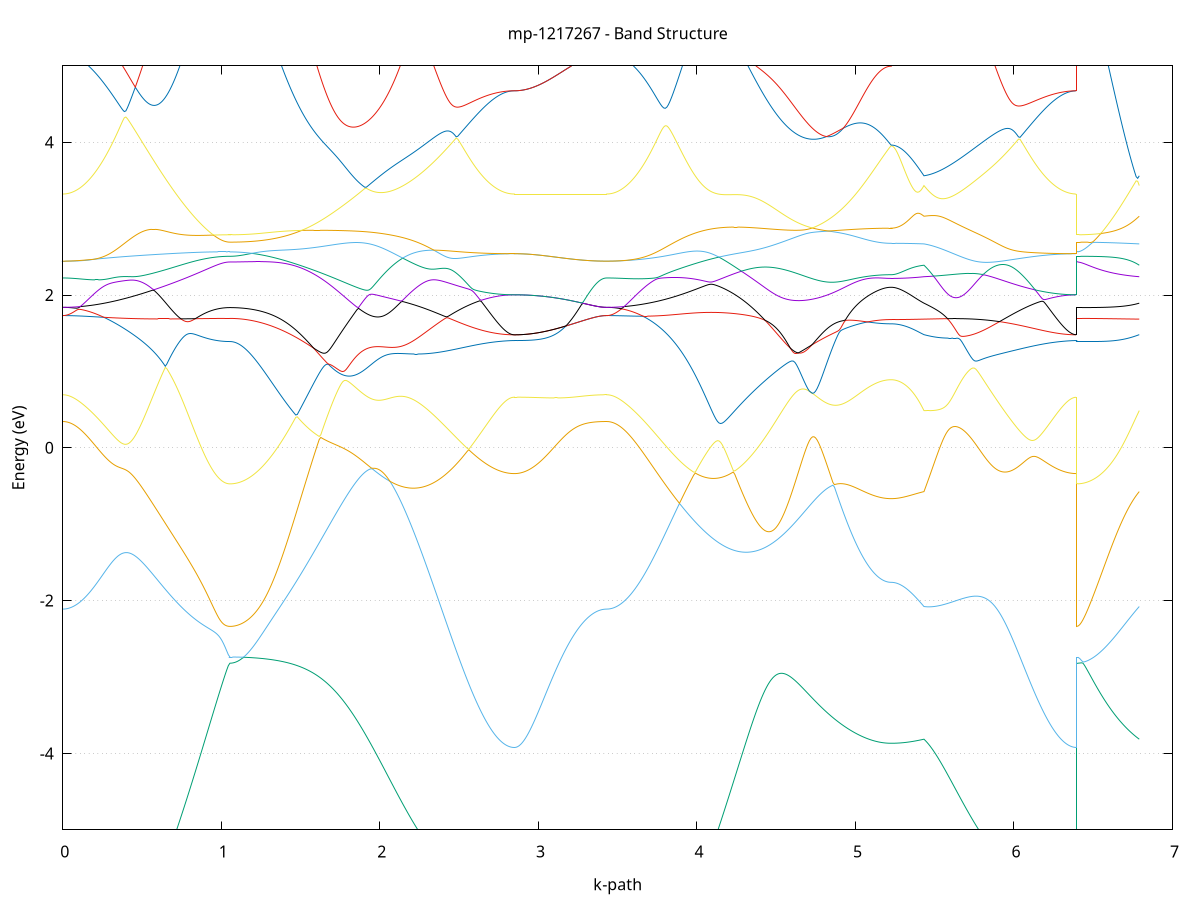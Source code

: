 set title 'mp-1217267 - Band Structure'
set xlabel 'k-path'
set ylabel 'Energy (eV)'
set grid y
set yrange [-5:5]
set terminal png size 800,600
set output 'mp-1217267_bands_gnuplot.png'
plot '-' using 1:2 with lines notitle, '-' using 1:2 with lines notitle, '-' using 1:2 with lines notitle, '-' using 1:2 with lines notitle, '-' using 1:2 with lines notitle, '-' using 1:2 with lines notitle, '-' using 1:2 with lines notitle, '-' using 1:2 with lines notitle, '-' using 1:2 with lines notitle, '-' using 1:2 with lines notitle, '-' using 1:2 with lines notitle, '-' using 1:2 with lines notitle, '-' using 1:2 with lines notitle, '-' using 1:2 with lines notitle, '-' using 1:2 with lines notitle, '-' using 1:2 with lines notitle, '-' using 1:2 with lines notitle, '-' using 1:2 with lines notitle, '-' using 1:2 with lines notitle, '-' using 1:2 with lines notitle, '-' using 1:2 with lines notitle, '-' using 1:2 with lines notitle, '-' using 1:2 with lines notitle, '-' using 1:2 with lines notitle, '-' using 1:2 with lines notitle, '-' using 1:2 with lines notitle, '-' using 1:2 with lines notitle, '-' using 1:2 with lines notitle, '-' using 1:2 with lines notitle, '-' using 1:2 with lines notitle, '-' using 1:2 with lines notitle, '-' using 1:2 with lines notitle, '-' using 1:2 with lines notitle, '-' using 1:2 with lines notitle, '-' using 1:2 with lines notitle, '-' using 1:2 with lines notitle, '-' using 1:2 with lines notitle, '-' using 1:2 with lines notitle, '-' using 1:2 with lines notitle, '-' using 1:2 with lines notitle, '-' using 1:2 with lines notitle, '-' using 1:2 with lines notitle, '-' using 1:2 with lines notitle, '-' using 1:2 with lines notitle, '-' using 1:2 with lines notitle, '-' using 1:2 with lines notitle, '-' using 1:2 with lines notitle, '-' using 1:2 with lines notitle, '-' using 1:2 with lines notitle, '-' using 1:2 with lines notitle, '-' using 1:2 with lines notitle, '-' using 1:2 with lines notitle, '-' using 1:2 with lines notitle, '-' using 1:2 with lines notitle, '-' using 1:2 with lines notitle, '-' using 1:2 with lines notitle, '-' using 1:2 with lines notitle, '-' using 1:2 with lines notitle, '-' using 1:2 with lines notitle, '-' using 1:2 with lines notitle, '-' using 1:2 with lines notitle, '-' using 1:2 with lines notitle, '-' using 1:2 with lines notitle, '-' using 1:2 with lines notitle
0.000000 -39.595854
0.009945 -39.595754
0.019891 -39.595654
0.029836 -39.595454
0.039781 -39.595154
0.049727 -39.594754
0.059672 -39.594354
0.069617 -39.593854
0.079563 -39.593154
0.089508 -39.592454
0.099453 -39.591754
0.109399 -39.590854
0.119344 -39.589954
0.129289 -39.588954
0.139235 -39.587854
0.149180 -39.586654
0.159125 -39.585454
0.169071 -39.584154
0.179016 -39.582754
0.188961 -39.581254
0.198907 -39.579754
0.208852 -39.578154
0.218797 -39.576454
0.228743 -39.574754
0.238688 -39.572954
0.248634 -39.571054
0.258579 -39.569154
0.268524 -39.567154
0.278470 -39.565154
0.288415 -39.562954
0.298360 -39.560854
0.308306 -39.558654
0.318251 -39.556354
0.328196 -39.554054
0.338142 -39.551654
0.348087 -39.549254
0.358032 -39.546854
0.367978 -39.544354
0.377923 -39.541754
0.387868 -39.539254
0.397814 -39.536554
0.407759 -39.533954
0.417704 -39.531254
0.427650 -39.528554
0.437595 -39.525854
0.447540 -39.523054
0.457486 -39.520354
0.467431 -39.517554
0.477376 -39.514654
0.487322 -39.511854
0.497267 -39.509054
0.507212 -39.506154
0.517158 -39.503354
0.527103 -39.500454
0.537048 -39.497554
0.546994 -39.494754
0.556939 -39.491854
0.566884 -39.488954
0.576830 -39.486154
0.586775 -39.483354
0.596720 -39.480454
0.606666 -39.477654
0.616611 -39.474854
0.626556 -39.472154
0.636502 -39.469354
0.646447 -39.466654
0.656392 -39.463954
0.666338 -39.461254
0.676283 -39.458654
0.686228 -39.456054
0.696174 -39.453454
0.706119 -39.450954
0.716064 -39.448454
0.726010 -39.446054
0.735955 -39.443654
0.745900 -39.441354
0.755846 -39.439054
0.765791 -39.436754
0.775737 -39.434654
0.785682 -39.432454
0.795627 -39.430454
0.805573 -39.428454
0.815518 -39.426454
0.825463 -39.424654
0.835409 -39.422854
0.845354 -39.421054
0.855299 -39.419354
0.865245 -39.417754
0.875190 -39.416254
0.885135 -39.414854
0.895081 -39.413454
0.905026 -39.412154
0.914971 -39.410954
0.924917 -39.409754
0.934862 -39.408654
0.944807 -39.407754
0.954753 -39.406854
0.964698 -39.405954
0.974643 -39.405254
0.984589 -39.404654
0.994534 -39.404054
1.004479 -39.403554
1.014425 -39.403154
1.024370 -39.402854
1.034315 -39.402654
1.044261 -39.402554
1.054206 -39.402454
1.054206 -39.402454
1.064090 -39.402454
1.073974 -39.402454
1.083858 -39.402354
1.093742 -39.402254
1.103626 -39.402154
1.113511 -39.401954
1.123395 -39.401754
1.133279 -39.401554
1.143163 -39.401354
1.153047 -39.401054
1.162931 -39.400754
1.172815 -39.400454
1.182699 -39.400154
1.192583 -39.399754
1.202467 -39.399354
1.212351 -39.398954
1.222235 -39.398454
1.232119 -39.398054
1.242003 -39.397554
1.251888 -39.397054
1.261772 -39.396554
1.271656 -39.396054
1.281540 -39.395454
1.291424 -39.394954
1.301308 -39.394354
1.311192 -39.393754
1.321076 -39.393154
1.330960 -39.392554
1.340844 -39.391954
1.350728 -39.391354
1.360612 -39.390754
1.370496 -39.390154
1.380381 -39.389454
1.390265 -39.388854
1.400149 -39.388254
1.410033 -39.387654
1.419917 -39.387054
1.429801 -39.386454
1.439685 -39.385854
1.449569 -39.385254
1.459453 -39.384654
1.469337 -39.384054
1.479221 -39.383554
1.489105 -39.382954
1.498989 -39.382454
1.508874 -39.381954
1.518758 -39.381554
1.528642 -39.381054
1.538526 -39.380654
1.548410 -39.380254
1.558294 -39.379854
1.568178 -39.379554
1.578062 -39.379254
1.587946 -39.378954
1.597830 -39.378754
1.607714 -39.378554
1.617598 -39.378354
1.627482 -39.378254
1.637366 -39.378154
1.647251 -39.378054
1.657135 -39.378054
1.667019 -39.378154
1.676903 -39.378254
1.686787 -39.378354
1.696671 -39.378554
1.706555 -39.378754
1.716439 -39.379054
1.726323 -39.379454
1.736207 -39.379854
1.736207 -39.379854
1.746143 -39.380254
1.756079 -39.380754
1.766015 -39.381354
1.775950 -39.381954
1.785886 -39.382654
1.795822 -39.383354
1.805758 -39.384154
1.815694 -39.384954
1.825629 -39.385954
1.835565 -39.386854
1.845501 -39.387954
1.855437 -39.389054
1.865372 -39.390154
1.875308 -39.391354
1.885244 -39.392654
1.895180 -39.394054
1.905116 -39.395454
1.915051 -39.396854
1.924987 -39.398354
1.934923 -39.399954
1.944859 -39.401654
1.954794 -39.403354
1.964730 -39.405054
1.974666 -39.406954
1.984602 -39.408754
1.994538 -39.410754
2.004473 -39.412754
2.014409 -39.414754
2.024345 -39.416854
2.034281 -39.419054
2.044217 -39.421254
2.054152 -39.423454
2.064088 -39.425754
2.074024 -39.428154
2.083960 -39.430454
2.093895 -39.432954
2.103831 -39.435454
2.113767 -39.437954
2.123703 -39.440554
2.133639 -39.443154
2.143574 -39.445754
2.153510 -39.448454
2.163446 -39.451154
2.173382 -39.453854
2.183317 -39.456654
2.193253 -39.459454
2.203189 -39.462254
2.213125 -39.465054
2.223061 -39.467954
2.232996 -39.470854
2.242932 -39.473754
2.252868 -39.476654
2.262804 -39.479554
2.272740 -39.482454
2.282675 -39.485454
2.292611 -39.488354
2.302547 -39.491354
2.312483 -39.494254
2.322418 -39.497254
2.332354 -39.500154
2.342290 -39.503154
2.352226 -39.506054
2.362162 -39.508954
2.372097 -39.511854
2.382033 -39.514754
2.391969 -39.517654
2.401905 -39.520454
2.411840 -39.523254
2.421776 -39.526054
2.431712 -39.528854
2.441648 -39.531554
2.451584 -39.534254
2.461519 -39.536954
2.471455 -39.539654
2.481391 -39.542254
2.491327 -39.544754
2.501263 -39.547254
2.511198 -39.549754
2.521134 -39.552154
2.531070 -39.554554
2.541006 -39.556854
2.550941 -39.559154
2.560877 -39.561354
2.570813 -39.563554
2.580749 -39.565654
2.590685 -39.567654
2.600620 -39.569654
2.610556 -39.571554
2.620492 -39.573354
2.630428 -39.575154
2.640363 -39.576854
2.650299 -39.578554
2.660235 -39.580154
2.670171 -39.581654
2.680107 -39.583054
2.690042 -39.584354
2.699978 -39.585654
2.709914 -39.586854
2.719850 -39.587954
2.729785 -39.589054
2.739721 -39.589954
2.749657 -39.590854
2.759593 -39.591654
2.769529 -39.592354
2.779464 -39.592954
2.789400 -39.593554
2.799336 -39.594054
2.809272 -39.594354
2.819208 -39.594654
2.829143 -39.594854
2.839079 -39.595054
2.849015 -39.595054
2.849015 -39.595054
2.858871 -39.595054
2.868727 -39.595054
2.878582 -39.595054
2.888438 -39.595054
2.898294 -39.595054
2.908150 -39.595054
2.918006 -39.595054
2.927862 -39.595154
2.937717 -39.595154
2.947573 -39.595154
2.957429 -39.595154
2.967285 -39.595154
2.977141 -39.595154
2.986996 -39.595154
2.996852 -39.595154
3.006708 -39.595154
3.016564 -39.595254
3.026420 -39.595254
3.036276 -39.595254
3.046131 -39.595254
3.055987 -39.595254
3.065843 -39.595354
3.075699 -39.595354
3.085555 -39.595354
3.095411 -39.595354
3.105266 -39.595354
3.115122 -39.595354
3.124978 -39.595454
3.134834 -39.595454
3.144690 -39.595454
3.154546 -39.595454
3.164401 -39.595554
3.174257 -39.595554
3.184113 -39.595554
3.193969 -39.595554
3.203825 -39.595554
3.213681 -39.595554
3.223536 -39.595654
3.233392 -39.595654
3.243248 -39.595654
3.253104 -39.595654
3.262960 -39.595654
3.272815 -39.595754
3.282671 -39.595754
3.292527 -39.595754
3.302383 -39.595754
3.312239 -39.595754
3.322095 -39.595754
3.331950 -39.595754
3.341806 -39.595754
3.351662 -39.595754
3.361518 -39.595854
3.371374 -39.595854
3.381230 -39.595854
3.391085 -39.595854
3.400941 -39.595854
3.410797 -39.595854
3.420653 -39.595854
3.430509 -39.595854
3.430509 -39.595854
3.440496 -39.595754
3.450483 -39.595654
3.460470 -39.595454
3.470457 -39.595154
3.480444 -39.594754
3.490432 -39.594254
3.500419 -39.593754
3.510406 -39.593054
3.520393 -39.592354
3.530380 -39.591554
3.540367 -39.590654
3.550354 -39.589654
3.560342 -39.588654
3.570329 -39.587454
3.580316 -39.586254
3.590303 -39.584954
3.600290 -39.583654
3.610277 -39.582154
3.620264 -39.580654
3.630251 -39.579054
3.640239 -39.577354
3.650226 -39.575654
3.660213 -39.573854
3.670200 -39.571954
3.680187 -39.570054
3.690174 -39.568054
3.700161 -39.565954
3.710149 -39.563854
3.720136 -39.561654
3.730123 -39.559454
3.740110 -39.557154
3.750097 -39.554754
3.760084 -39.552354
3.770071 -39.549854
3.780059 -39.547354
3.790046 -39.544854
3.800033 -39.542254
3.810020 -39.539654
3.820007 -39.536954
3.829994 -39.534254
3.839981 -39.531554
3.849969 -39.528754
3.859956 -39.525954
3.869943 -39.523154
3.879930 -39.520254
3.889917 -39.517354
3.899904 -39.514454
3.909891 -39.511554
3.919878 -39.508654
3.929866 -39.505654
3.939853 -39.502754
3.949840 -39.499754
3.959827 -39.496754
3.969814 -39.493854
3.979801 -39.490854
3.989788 -39.487854
3.999776 -39.484854
4.009763 -39.481954
4.019750 -39.478954
4.029737 -39.476054
4.039724 -39.473054
4.049711 -39.470154
4.059698 -39.467254
4.069686 -39.464354
4.079673 -39.461554
4.089660 -39.458654
4.099647 -39.455854
4.109634 -39.453154
4.119621 -39.450354
4.129608 -39.447654
4.139595 -39.444954
4.149583 -39.442254
4.159570 -39.439654
4.169557 -39.437154
4.179544 -39.434554
4.189531 -39.432054
4.199518 -39.429654
4.209505 -39.427254
4.219493 -39.424954
4.229480 -39.422654
4.239467 -39.420354
4.249454 -39.418154
4.259441 -39.416054
4.269428 -39.413954
4.279415 -39.411854
4.289403 -39.409854
4.299390 -39.407954
4.309377 -39.406154
4.319364 -39.404254
4.329351 -39.402554
4.339338 -39.400854
4.349325 -39.399254
4.359313 -39.397654
4.369300 -39.396154
4.379287 -39.394754
4.389274 -39.393354
4.399261 -39.392054
4.409248 -39.390754
4.419235 -39.389554
4.429222 -39.388454
4.439210 -39.387354
4.449197 -39.386354
4.459184 -39.385454
4.469171 -39.384554
4.479158 -39.383654
4.489145 -39.382954
4.499132 -39.382254
4.509120 -39.381554
4.519107 -39.380954
4.529094 -39.380454
4.539081 -39.379954
4.549068 -39.379554
4.559055 -39.379154
4.569042 -39.378854
4.579030 -39.378654
4.589017 -39.378454
4.599004 -39.378254
4.608991 -39.378154
4.618978 -39.378054
4.628965 -39.378054
4.638952 -39.378154
4.648939 -39.378154
4.658927 -39.378354
4.668914 -39.378454
4.668914 -39.378454
4.678850 -39.378654
4.688785 -39.378854
4.698721 -39.379154
4.708657 -39.379454
4.718593 -39.379854
4.728528 -39.380154
4.738464 -39.380554
4.748400 -39.380954
4.758336 -39.381454
4.768272 -39.381954
4.778207 -39.382454
4.788143 -39.382954
4.798079 -39.383454
4.808015 -39.384054
4.817951 -39.384554
4.827886 -39.385154
4.837822 -39.385754
4.847758 -39.386354
4.857694 -39.386954
4.867629 -39.387654
4.877565 -39.388254
4.887501 -39.388854
4.897437 -39.389454
4.907373 -39.390154
4.917308 -39.390754
4.927244 -39.391354
4.937180 -39.392054
4.947116 -39.392654
4.957052 -39.393254
4.966987 -39.393854
4.976923 -39.394454
4.986859 -39.395054
4.996795 -39.395554
5.006730 -39.396154
5.016666 -39.396654
5.026602 -39.397154
5.036538 -39.397654
5.046474 -39.398154
5.056409 -39.398654
5.066345 -39.399054
5.076281 -39.399454
5.086217 -39.399854
5.096152 -39.400254
5.106088 -39.400654
5.116024 -39.400954
5.125960 -39.401254
5.135896 -39.401554
5.145831 -39.401754
5.155767 -39.401954
5.165703 -39.402154
5.175639 -39.402354
5.185575 -39.402454
5.195510 -39.402554
5.205446 -39.402654
5.215382 -39.402654
5.225318 -39.402654
5.225318 -39.402654
5.235172 -39.402754
5.245027 -39.402754
5.254882 -39.402754
5.264737 -39.402754
5.274592 -39.402854
5.284447 -39.402854
5.294301 -39.402954
5.304156 -39.403054
5.314011 -39.403154
5.323866 -39.403254
5.333721 -39.403354
5.343576 -39.403454
5.353430 -39.403554
5.363285 -39.403754
5.373140 -39.403854
5.382995 -39.404054
5.392850 -39.404254
5.402704 -39.404354
5.412559 -39.404554
5.422414 -39.404754
5.432269 -39.405054
5.432269 -39.405054
5.442204 -39.405754
5.452139 -39.406454
5.462075 -39.407354
5.472010 -39.408254
5.481945 -39.409354
5.491880 -39.410454
5.501816 -39.411654
5.511751 -39.412954
5.521686 -39.414254
5.531621 -39.415754
5.541557 -39.417254
5.551492 -39.418854
5.561427 -39.420454
5.571362 -39.422254
5.581298 -39.424054
5.591233 -39.425854
5.601168 -39.427854
5.611103 -39.429854
5.621039 -39.431954
5.630974 -39.434054
5.640909 -39.436254
5.650844 -39.438454
5.660780 -39.440754
5.670715 -39.443154
5.680650 -39.445554
5.690586 -39.448054
5.700521 -39.450554
5.710456 -39.453054
5.720391 -39.455654
5.730327 -39.458254
5.740262 -39.460954
5.750197 -39.463654
5.760132 -39.466354
5.770068 -39.469154
5.780003 -39.471854
5.789938 -39.474654
5.799873 -39.477554
5.809809 -39.480354
5.819744 -39.483254
5.829679 -39.486054
5.839614 -39.488954
5.849550 -39.491854
5.859485 -39.494754
5.869420 -39.497654
5.879355 -39.500554
5.889291 -39.503454
5.899226 -39.506354
5.909161 -39.509254
5.919096 -39.512054
5.929032 -39.514954
5.938967 -39.517754
5.948902 -39.520654
5.958837 -39.523454
5.968773 -39.526254
5.978708 -39.528954
5.988643 -39.531654
5.998578 -39.534354
6.008514 -39.537054
6.018449 -39.539654
6.028384 -39.542254
6.038319 -39.544854
6.048255 -39.547354
6.058190 -39.549754
6.068125 -39.552254
6.078060 -39.554554
6.087996 -39.556854
6.097931 -39.559154
6.107866 -39.561354
6.117801 -39.563554
6.127737 -39.565654
6.137672 -39.567654
6.147607 -39.569654
6.157542 -39.571554
6.167478 -39.573454
6.177413 -39.575154
6.187348 -39.576854
6.197283 -39.578554
6.207219 -39.580154
6.217154 -39.581654
6.227089 -39.583054
6.237024 -39.584354
6.246960 -39.585654
6.256895 -39.586854
6.266830 -39.587954
6.276765 -39.589054
6.286701 -39.589954
6.296636 -39.590854
6.306571 -39.591654
6.316506 -39.592354
6.326442 -39.592954
6.336377 -39.593554
6.346312 -39.594054
6.356247 -39.594354
6.366183 -39.594654
6.376118 -39.594854
6.386053 -39.595054
6.395989 -39.595054
6.395989 -39.402454
6.405848 -39.402454
6.415708 -39.402454
6.425567 -39.402554
6.435427 -39.402554
6.445287 -39.402554
6.455146 -39.402554
6.465006 -39.402554
6.474866 -39.402554
6.484725 -39.402654
6.494585 -39.402654
6.504445 -39.402654
6.514304 -39.402754
6.524164 -39.402754
6.534024 -39.402854
6.543883 -39.402854
6.553743 -39.402854
6.563603 -39.402954
6.573462 -39.403054
6.583322 -39.403054
6.593182 -39.403154
6.603041 -39.403154
6.612901 -39.403254
6.622761 -39.403354
6.632620 -39.403454
6.642480 -39.403454
6.652340 -39.403554
6.662199 -39.403654
6.672059 -39.403754
6.681919 -39.403854
6.691778 -39.403954
6.701638 -39.404054
6.711498 -39.404154
6.721357 -39.404254
6.731217 -39.404354
6.741076 -39.404454
6.750936 -39.404554
6.760796 -39.404654
6.770655 -39.404754
6.780515 -39.404854
6.790375 -39.405054
e
0.000000 -17.927254
0.009945 -17.927254
0.019891 -17.927054
0.029836 -17.926654
0.039781 -17.926154
0.049727 -17.925454
0.059672 -17.924754
0.069617 -17.923754
0.079563 -17.922754
0.089508 -17.921554
0.099453 -17.920154
0.109399 -17.918654
0.119344 -17.917054
0.129289 -17.915254
0.139235 -17.913354
0.149180 -17.911354
0.159125 -17.909154
0.169071 -17.906954
0.179016 -17.904454
0.188961 -17.901954
0.198907 -17.899254
0.208852 -17.896454
0.218797 -17.893554
0.228743 -17.890554
0.238688 -17.887354
0.248634 -17.884154
0.258579 -17.880754
0.268524 -17.877254
0.278470 -17.873654
0.288415 -17.870054
0.298360 -17.866254
0.308306 -17.862354
0.318251 -17.858354
0.328196 -17.854254
0.338142 -17.850154
0.348087 -17.845854
0.358032 -17.841554
0.367978 -17.837154
0.377923 -17.832754
0.387868 -17.828154
0.397814 -17.823554
0.407759 -17.818854
0.417704 -17.814154
0.427650 -17.809354
0.437595 -17.804554
0.447540 -17.799654
0.457486 -17.794754
0.467431 -17.789854
0.477376 -17.784854
0.487322 -17.779854
0.497267 -17.774854
0.507212 -17.769854
0.517158 -17.764954
0.527103 -17.760254
0.537048 -17.756654
0.546994 -17.768754
0.556939 -17.797454
0.566884 -17.827154
0.576830 -17.856754
0.586775 -17.886154
0.596720 -17.915254
0.606666 -17.944054
0.616611 -17.972554
0.626556 -18.000554
0.636502 -18.028354
0.646447 -18.055654
0.656392 -18.082454
0.666338 -18.108954
0.676283 -18.134854
0.686228 -18.160354
0.696174 -18.185354
0.706119 -18.209854
0.716064 -18.233754
0.726010 -18.257254
0.735955 -18.280054
0.745900 -18.302354
0.755846 -18.324054
0.765791 -18.345254
0.775737 -18.365754
0.785682 -18.385654
0.795627 -18.404954
0.805573 -18.423554
0.815518 -18.441554
0.825463 -18.458854
0.835409 -18.475554
0.845354 -18.491454
0.855299 -18.506754
0.865245 -18.521354
0.875190 -18.535254
0.885135 -18.548454
0.895081 -18.560954
0.905026 -18.572654
0.914971 -18.583754
0.924917 -18.593954
0.934862 -18.603554
0.944807 -18.612354
0.954753 -18.620354
0.964698 -18.627654
0.974643 -18.634254
0.984589 -18.639954
0.994534 -18.644954
1.004479 -18.649254
1.014425 -18.652754
1.024370 -18.655454
1.034315 -18.657354
1.044261 -18.658554
1.054206 -18.658854
1.054206 -18.658854
1.064090 -18.658754
1.073974 -18.658154
1.083858 -18.657354
1.093742 -18.656054
1.103626 -18.654554
1.113511 -18.652554
1.123395 -18.650354
1.133279 -18.647754
1.143163 -18.644754
1.153047 -18.641454
1.162931 -18.637754
1.172815 -18.633754
1.182699 -18.629454
1.192583 -18.624754
1.202467 -18.619754
1.212351 -18.614354
1.222235 -18.608654
1.232119 -18.602654
1.242003 -18.596254
1.251888 -18.589554
1.261772 -18.582554
1.271656 -18.575254
1.281540 -18.567554
1.291424 -18.559554
1.301308 -18.551254
1.311192 -18.542654
1.321076 -18.533654
1.330960 -18.524454
1.340844 -18.514854
1.350728 -18.504954
1.360612 -18.494854
1.370496 -18.484354
1.380381 -18.473554
1.390265 -18.462554
1.400149 -18.451154
1.410033 -18.439554
1.419917 -18.427654
1.429801 -18.415454
1.439685 -18.403054
1.449569 -18.390354
1.459453 -18.377354
1.469337 -18.364054
1.479221 -18.350554
1.489105 -18.336854
1.498989 -18.322854
1.508874 -18.308554
1.518758 -18.294154
1.528642 -18.279454
1.538526 -18.264454
1.548410 -18.249354
1.558294 -18.233954
1.568178 -18.218354
1.578062 -18.202554
1.587946 -18.186654
1.597830 -18.170454
1.607714 -18.154054
1.617598 -18.137554
1.627482 -18.120754
1.637366 -18.103854
1.647251 -18.086854
1.657135 -18.073754
1.667019 -18.090154
1.676903 -18.106154
1.686787 -18.121554
1.696671 -18.136354
1.706555 -18.150654
1.716439 -18.164254
1.726323 -18.177254
1.736207 -18.189754
1.736207 -18.189754
1.746143 -18.201554
1.756079 -18.212754
1.766015 -18.223254
1.775950 -18.233054
1.785886 -18.242254
1.795822 -18.250654
1.805758 -18.258454
1.815694 -18.265454
1.825629 -18.271754
1.835565 -18.277254
1.845501 -18.282054
1.855437 -18.286154
1.865372 -18.289454
1.875308 -18.292054
1.885244 -18.293854
1.895180 -18.294854
1.905116 -18.295154
1.915051 -18.294654
1.924987 -18.293354
1.934923 -18.291254
1.944859 -18.288454
1.954794 -18.284854
1.964730 -18.280454
1.974666 -18.275254
1.984602 -18.269354
1.994538 -18.262554
2.004473 -18.255054
2.014409 -18.246854
2.024345 -18.237854
2.034281 -18.228054
2.044217 -18.217554
2.054152 -18.206254
2.064088 -18.194254
2.074024 -18.181454
2.083960 -18.167954
2.093895 -18.153754
2.103831 -18.138854
2.113767 -18.123254
2.123703 -18.106954
2.133639 -18.089954
2.143574 -18.072354
2.153510 -18.054054
2.163446 -18.035054
2.173382 -18.015454
2.183317 -17.995254
2.193253 -17.974454
2.203189 -17.953054
2.213125 -17.931154
2.223061 -17.908654
2.232996 -17.885554
2.242932 -17.861954
2.252868 -17.837954
2.262804 -17.813354
2.272740 -17.788354
2.282675 -17.764754
2.292611 -17.771654
2.302547 -17.778454
2.312483 -17.785354
2.322418 -17.792154
2.332354 -17.798954
2.342290 -17.805754
2.352226 -17.812554
2.362162 -17.819354
2.372097 -17.826054
2.382033 -17.832654
2.391969 -17.839354
2.401905 -17.845854
2.411840 -17.852354
2.421776 -17.858854
2.431712 -17.865254
2.441648 -17.871554
2.451584 -17.877754
2.461519 -17.883854
2.471455 -17.889954
2.481391 -17.895954
2.491327 -17.901754
2.501263 -17.907554
2.511198 -17.913154
2.521134 -17.918754
2.531070 -17.924154
2.541006 -17.929454
2.550941 -17.934654
2.560877 -17.939654
2.570813 -17.944554
2.580749 -17.949354
2.590685 -17.954054
2.600620 -17.958554
2.610556 -17.962854
2.620492 -17.967054
2.630428 -17.971154
2.640363 -17.974954
2.650299 -17.978754
2.660235 -17.982254
2.670171 -17.985654
2.680107 -17.988954
2.690042 -17.991954
2.699978 -17.994854
2.709914 -17.997554
2.719850 -18.000054
2.729785 -18.002454
2.739721 -18.004654
2.749657 -18.006654
2.759593 -18.008454
2.769529 -18.010054
2.779464 -18.011454
2.789400 -18.012654
2.799336 -18.013754
2.809272 -18.014654
2.819208 -18.015254
2.829143 -18.015754
2.839079 -18.016054
2.849015 -18.016154
2.849015 -18.016154
2.858871 -18.016054
2.868727 -18.015854
2.878582 -18.015554
2.888438 -18.015154
2.898294 -18.014654
2.908150 -18.013954
2.918006 -18.013154
2.927862 -18.012254
2.937717 -18.011254
2.947573 -18.010154
2.957429 -18.008854
2.967285 -18.007554
2.977141 -18.006154
2.986996 -18.004554
2.996852 -18.002954
3.006708 -18.001254
3.016564 -17.999454
3.026420 -17.997554
3.036276 -17.995654
3.046131 -17.993654
3.055987 -17.991554
3.065843 -17.989454
3.075699 -17.987254
3.085555 -17.985054
3.095411 -17.982754
3.105266 -17.980454
3.115122 -17.978154
3.124978 -17.975754
3.134834 -17.973454
3.144690 -17.971054
3.154546 -17.968654
3.164401 -17.966354
3.174257 -17.963954
3.184113 -17.961654
3.193969 -17.959354
3.203825 -17.957154
3.213681 -17.954854
3.223536 -17.952754
3.233392 -17.950554
3.243248 -17.948554
3.253104 -17.946554
3.262960 -17.944654
3.272815 -17.942754
3.282671 -17.940954
3.292527 -17.939354
3.302383 -17.937754
3.312239 -17.936254
3.322095 -17.934854
3.331950 -17.933554
3.341806 -17.932454
3.351662 -17.931354
3.361518 -17.930454
3.371374 -17.929554
3.381230 -17.928854
3.391085 -17.928354
3.400941 -17.927854
3.410797 -17.927554
3.420653 -17.927354
3.430509 -17.927254
3.430509 -17.927254
3.440496 -17.927254
3.450483 -17.926954
3.460470 -17.926554
3.470457 -17.926054
3.480444 -17.925354
3.490432 -17.924554
3.500419 -17.923554
3.510406 -17.922354
3.520393 -17.921054
3.530380 -17.919654
3.540367 -17.918054
3.550354 -17.916254
3.560342 -17.914354
3.570329 -17.912354
3.580316 -17.910154
3.590303 -17.907854
3.600290 -17.905354
3.610277 -17.902754
3.620264 -17.900054
3.630251 -17.897154
3.640239 -17.894154
3.650226 -17.891054
3.660213 -17.887754
3.670200 -17.884454
3.680187 -17.880954
3.690174 -17.877254
3.700161 -17.873554
3.710149 -17.869754
3.720136 -17.865754
3.730123 -17.861654
3.740110 -17.857554
3.750097 -17.853254
3.760084 -17.848854
3.770071 -17.844454
3.780059 -17.839854
3.790046 -17.835254
3.800033 -17.830554
3.810020 -17.825754
3.820007 -17.820854
3.829994 -17.815954
3.839981 -17.810954
3.849969 -17.805854
3.859956 -17.800754
3.869943 -17.795554
3.879930 -17.790354
3.889917 -17.785054
3.899904 -17.779654
3.909891 -17.774354
3.919878 -17.768954
3.929866 -17.763554
3.939853 -17.758054
3.949840 -17.752554
3.959827 -17.747054
3.969814 -17.741554
3.979801 -17.736054
3.989788 -17.758554
3.999776 -17.784654
4.009763 -17.810354
4.019750 -17.835654
4.029737 -17.860354
4.039724 -17.884654
4.049711 -17.908354
4.059698 -17.931554
4.069686 -17.954154
4.079673 -17.976254
4.089660 -17.997654
4.099647 -18.018554
4.109634 -18.038754
4.119621 -18.058354
4.129608 -18.077254
4.139595 -18.095554
4.149583 -18.113154
4.159570 -18.130054
4.169557 -18.146254
4.179544 -18.161754
4.189531 -18.176554
4.199518 -18.190554
4.209505 -18.203854
4.219493 -18.216454
4.229480 -18.228254
4.239467 -18.239254
4.249454 -18.249554
4.259441 -18.259054
4.269428 -18.267754
4.279415 -18.275754
4.289403 -18.282854
4.299390 -18.289254
4.309377 -18.294854
4.319364 -18.299654
4.329351 -18.303654
4.339338 -18.306854
4.349325 -18.309254
4.359313 -18.310954
4.369300 -18.311754
4.379287 -18.311754
4.389274 -18.311054
4.399261 -18.309554
4.409248 -18.307254
4.419235 -18.304154
4.429222 -18.300254
4.439210 -18.295654
4.449197 -18.290254
4.459184 -18.284154
4.469171 -18.277254
4.479158 -18.269654
4.489145 -18.261254
4.499132 -18.252254
4.509120 -18.242454
4.519107 -18.231954
4.529094 -18.220854
4.539081 -18.208954
4.549068 -18.196454
4.559055 -18.183354
4.569042 -18.169554
4.579030 -18.155154
4.589017 -18.140154
4.599004 -18.124554
4.608991 -18.108354
4.618978 -18.091654
4.628965 -18.074354
4.638952 -18.086154
4.648939 -18.103054
4.658927 -18.119754
4.668914 -18.136354
4.668914 -18.136354
4.678850 -18.152654
4.688785 -18.168754
4.698721 -18.184654
4.708657 -18.200354
4.718593 -18.215854
4.728528 -18.231154
4.738464 -18.246154
4.748400 -18.261054
4.758336 -18.275654
4.768272 -18.290054
4.778207 -18.304254
4.788143 -18.318154
4.798079 -18.331854
4.808015 -18.345254
4.817951 -18.358454
4.827886 -18.371354
4.837822 -18.384054
4.847758 -18.396454
4.857694 -18.408554
4.867629 -18.420454
4.877565 -18.431954
4.887501 -18.443254
4.897437 -18.454254
4.907373 -18.464954
4.917308 -18.475354
4.927244 -18.485454
4.937180 -18.495254
4.947116 -18.504854
4.957052 -18.514054
4.966987 -18.522954
4.976923 -18.531554
4.986859 -18.539754
4.996795 -18.547754
5.006730 -18.555354
5.016666 -18.562654
5.026602 -18.569654
5.036538 -18.576354
5.046474 -18.582654
5.056409 -18.588654
5.066345 -18.594354
5.076281 -18.599654
5.086217 -18.604654
5.096152 -18.609354
5.106088 -18.613654
5.116024 -18.617654
5.125960 -18.621254
5.135896 -18.624554
5.145831 -18.627454
5.155767 -18.630154
5.165703 -18.632354
5.175639 -18.634254
5.185575 -18.635854
5.195510 -18.637054
5.205446 -18.637954
5.215382 -18.638454
5.225318 -18.638654
5.225318 -18.638654
5.235172 -18.638554
5.245027 -18.638454
5.254882 -18.638254
5.264737 -18.638054
5.274592 -18.637654
5.284447 -18.637254
5.294301 -18.636754
5.304156 -18.636254
5.314011 -18.635554
5.323866 -18.634854
5.333721 -18.634054
5.343576 -18.633254
5.353430 -18.632254
5.363285 -18.631254
5.373140 -18.630154
5.382995 -18.628954
5.392850 -18.627654
5.402704 -18.626354
5.412559 -18.624954
5.422414 -18.623354
5.432269 -18.621854
5.432269 -18.621854
5.442204 -18.615554
5.452139 -18.608454
5.462075 -18.600654
5.472010 -18.592054
5.481945 -18.582754
5.491880 -18.572554
5.501816 -18.561754
5.511751 -18.550054
5.521686 -18.537754
5.531621 -18.524554
5.541557 -18.510754
5.551492 -18.496154
5.561427 -18.480954
5.571362 -18.464954
5.581298 -18.448254
5.591233 -18.430854
5.601168 -18.412854
5.611103 -18.394154
5.621039 -18.374754
5.630974 -18.354754
5.640909 -18.334054
5.650844 -18.312854
5.660780 -18.290954
5.670715 -18.268454
5.680650 -18.245454
5.690586 -18.221854
5.700521 -18.197654
5.710456 -18.172954
5.720391 -18.147754
5.730327 -18.122054
5.740262 -18.095854
5.750197 -18.069154
5.760132 -18.041954
5.770068 -18.014454
5.780003 -17.986454
5.789938 -17.958154
5.799873 -17.929454
5.809809 -17.900354
5.819744 -17.871054
5.829679 -17.841454
5.839614 -17.812054
5.849550 -17.787254
5.859485 -17.787454
5.869420 -17.793454
5.879355 -17.799954
5.889291 -17.806654
5.899226 -17.813254
5.909161 -17.819854
5.919096 -17.826554
5.929032 -17.833154
5.938967 -17.839654
5.948902 -17.846254
5.958837 -17.852654
5.968773 -17.859054
5.978708 -17.865454
5.988643 -17.871754
5.998578 -17.877954
6.008514 -17.884054
6.018449 -17.890054
6.028384 -17.896054
6.038319 -17.901854
6.048255 -17.907654
6.058190 -17.913254
6.068125 -17.918754
6.078060 -17.924154
6.087996 -17.929454
6.097931 -17.934654
6.107866 -17.939754
6.117801 -17.944654
6.127737 -17.949354
6.137672 -17.954054
6.147607 -17.958554
6.157542 -17.962854
6.167478 -17.967054
6.177413 -17.971154
6.187348 -17.975054
6.197283 -17.978754
6.207219 -17.982254
6.217154 -17.985654
6.227089 -17.988954
6.237024 -17.991954
6.246960 -17.994854
6.256895 -17.997554
6.266830 -18.000054
6.276765 -18.002454
6.286701 -18.004654
6.296636 -18.006654
6.306571 -18.008454
6.316506 -18.010054
6.326442 -18.011454
6.336377 -18.012654
6.346312 -18.013754
6.356247 -18.014654
6.366183 -18.015254
6.376118 -18.015754
6.386053 -18.016054
6.395989 -18.016154
6.395989 -18.658854
6.405848 -18.658854
6.415708 -18.658754
6.425567 -18.658654
6.435427 -18.658454
6.445287 -18.658154
6.455146 -18.657854
6.465006 -18.657554
6.474866 -18.657054
6.484725 -18.656654
6.494585 -18.656054
6.504445 -18.655554
6.514304 -18.654854
6.524164 -18.654254
6.534024 -18.653454
6.543883 -18.652754
6.553743 -18.651854
6.563603 -18.651054
6.573462 -18.650054
6.583322 -18.649154
6.593182 -18.648154
6.603041 -18.647154
6.612901 -18.646054
6.622761 -18.644954
6.632620 -18.643754
6.642480 -18.642554
6.652340 -18.641354
6.662199 -18.640154
6.672059 -18.638854
6.681919 -18.637554
6.691778 -18.636154
6.701638 -18.634854
6.711498 -18.633454
6.721357 -18.632054
6.731217 -18.630654
6.741076 -18.629254
6.750936 -18.627754
6.760796 -18.626254
6.770655 -18.624854
6.780515 -18.623354
6.790375 -18.621854
e
0.000000 -16.538054
0.009945 -16.538654
0.019891 -16.540454
0.029836 -16.543354
0.039781 -16.547354
0.049727 -16.552554
0.059672 -16.558954
0.069617 -16.566454
0.079563 -16.575054
0.089508 -16.584754
0.099453 -16.595554
0.109399 -16.607354
0.119344 -16.620354
0.129289 -16.634254
0.139235 -16.649254
0.149180 -16.665154
0.159125 -16.682054
0.169071 -16.699854
0.179016 -16.718654
0.188961 -16.738254
0.198907 -16.758754
0.208852 -16.780054
0.218797 -16.802154
0.228743 -16.824954
0.238688 -16.848554
0.248634 -16.872854
0.258579 -16.897754
0.268524 -16.923354
0.278470 -16.949554
0.288415 -16.976254
0.298360 -17.003554
0.308306 -17.031354
0.318251 -17.059554
0.328196 -17.088254
0.338142 -17.117354
0.348087 -17.146754
0.358032 -17.176554
0.367978 -17.206654
0.377923 -17.237054
0.387868 -17.267654
0.397814 -17.298454
0.407759 -17.329454
0.417704 -17.360554
0.427650 -17.391854
0.437595 -17.423154
0.447540 -17.454554
0.457486 -17.486054
0.467431 -17.517454
0.477376 -17.548854
0.487322 -17.580154
0.497267 -17.611454
0.507212 -17.642554
0.517158 -17.673454
0.527103 -17.703954
0.537048 -17.733154
0.546994 -17.746454
0.556939 -17.742954
0.566884 -17.738254
0.576830 -17.733254
0.586775 -17.728254
0.596720 -17.723254
0.606666 -17.718254
0.616611 -17.713254
0.626556 -17.708254
0.636502 -17.703354
0.646447 -17.698454
0.656392 -17.693654
0.666338 -17.688854
0.676283 -17.684054
0.686228 -17.679354
0.696174 -17.674754
0.706119 -17.670154
0.716064 -17.665654
0.726010 -17.661254
0.735955 -17.656954
0.745900 -17.652654
0.755846 -17.648554
0.765791 -17.644454
0.775737 -17.640554
0.785682 -17.636654
0.795627 -17.632854
0.805573 -17.629254
0.815518 -17.625654
0.825463 -17.622254
0.835409 -17.618954
0.845354 -17.615754
0.855299 -17.612754
0.865245 -17.609754
0.875190 -17.607054
0.885135 -17.604354
0.895081 -17.601854
0.905026 -17.599454
0.914971 -17.597154
0.924917 -17.595054
0.934862 -17.593154
0.944807 -17.591354
0.954753 -17.589654
0.964698 -17.588154
0.974643 -17.586854
0.984589 -17.585654
0.994534 -17.584654
1.004479 -17.583754
1.014425 -17.583054
1.024370 -17.582454
1.034315 -17.582054
1.044261 -17.581854
1.054206 -17.581754
1.054206 -17.581754
1.064090 -17.581754
1.073974 -17.581554
1.083858 -17.581454
1.093742 -17.581154
1.103626 -17.580854
1.113511 -17.580454
1.123395 -17.579954
1.133279 -17.579454
1.143163 -17.578854
1.153047 -17.578154
1.162931 -17.577454
1.172815 -17.576654
1.182699 -17.575754
1.192583 -17.574854
1.202467 -17.573854
1.212351 -17.572754
1.222235 -17.571654
1.232119 -17.570554
1.242003 -17.569354
1.251888 -17.568054
1.261772 -17.566754
1.271656 -17.565454
1.281540 -17.564054
1.291424 -17.562654
1.301308 -17.561154
1.311192 -17.559654
1.321076 -17.558154
1.330960 -17.556654
1.340844 -17.555054
1.350728 -17.553554
1.360612 -17.551954
1.370496 -17.550354
1.380381 -17.548654
1.390265 -17.547054
1.400149 -17.545454
1.410033 -17.550454
1.419917 -17.572954
1.429801 -17.595554
1.439685 -17.618254
1.449569 -17.640954
1.459453 -17.663654
1.469337 -17.686254
1.479221 -17.708854
1.489105 -17.731354
1.498989 -17.753754
1.508874 -17.775954
1.518758 -17.797954
1.528642 -17.819754
1.538526 -17.841354
1.548410 -17.862754
1.558294 -17.883754
1.568178 -17.904554
1.578062 -17.924954
1.587946 -17.944954
1.597830 -17.964654
1.607714 -17.983954
1.617598 -18.002854
1.627482 -18.021254
1.637366 -18.039254
1.647251 -18.056754
1.657135 -18.069554
1.667019 -18.052254
1.676903 -18.034654
1.686787 -18.017054
1.696671 -17.999254
1.706555 -17.981254
1.716439 -17.963254
1.726323 -17.945054
1.736207 -17.926854
1.736207 -17.926854
1.746143 -17.908354
1.756079 -17.889754
1.766015 -17.871154
1.775950 -17.852454
1.785886 -17.833654
1.795822 -17.814754
1.805758 -17.795854
1.815694 -17.776854
1.825629 -17.757854
1.835565 -17.738854
1.845501 -17.719754
1.855437 -17.700654
1.865372 -17.681554
1.875308 -17.662554
1.885244 -17.643554
1.895180 -17.624754
1.905116 -17.606154
1.915051 -17.588354
1.924987 -17.574054
1.934923 -17.569454
1.944859 -17.571054
1.954794 -17.574154
1.964730 -17.577854
1.974666 -17.581854
1.984602 -17.586054
1.994538 -17.590454
2.004473 -17.595054
2.014409 -17.599754
2.024345 -17.604654
2.034281 -17.609554
2.044217 -17.614754
2.054152 -17.619954
2.064088 -17.625354
2.074024 -17.630854
2.083960 -17.636454
2.093895 -17.642154
2.103831 -17.647954
2.113767 -17.653854
2.123703 -17.659854
2.133639 -17.665954
2.143574 -17.672154
2.153510 -17.678354
2.163446 -17.684654
2.173382 -17.691054
2.183317 -17.697554
2.193253 -17.704054
2.203189 -17.710654
2.213125 -17.717354
2.223061 -17.724054
2.232996 -17.730754
2.242932 -17.737454
2.252868 -17.744254
2.262804 -17.751054
2.272740 -17.757954
2.282675 -17.762954
2.292611 -17.737054
2.302547 -17.710754
2.312483 -17.684154
2.322418 -17.657154
2.332354 -17.629854
2.342290 -17.602154
2.352226 -17.574254
2.362162 -17.546154
2.372097 -17.517754
2.382033 -17.489254
2.391969 -17.460554
2.401905 -17.431654
2.411840 -17.402654
2.421776 -17.373654
2.431712 -17.344554
2.441648 -17.315554
2.451584 -17.286454
2.461519 -17.257454
2.471455 -17.228554
2.481391 -17.199754
2.491327 -17.171154
2.501263 -17.142654
2.511198 -17.114454
2.521134 -17.086554
2.531070 -17.058854
2.541006 -17.031554
2.550941 -17.004654
2.560877 -16.978154
2.570813 -16.952054
2.580749 -16.926554
2.590685 -16.901454
2.600620 -16.877054
2.610556 -16.853154
2.620492 -16.829854
2.630428 -16.807354
2.640363 -16.785454
2.650299 -16.764354
2.660235 -16.744054
2.670171 -16.724554
2.680107 -16.705854
2.690042 -16.688054
2.699978 -16.671154
2.709914 -16.655254
2.719850 -16.640254
2.729785 -16.626254
2.739721 -16.613354
2.749657 -16.601354
2.759593 -16.590554
2.769529 -16.580754
2.779464 -16.572154
2.789400 -16.564554
2.799336 -16.558154
2.809272 -16.552854
2.819208 -16.548754
2.829143 -16.545854
2.839079 -16.544054
2.849015 -16.543554
2.849015 -16.543554
2.858871 -16.543554
2.868727 -16.543454
2.878582 -16.543454
2.888438 -16.543454
2.898294 -16.543454
2.908150 -16.543354
2.918006 -16.543354
2.927862 -16.543254
2.937717 -16.543254
2.947573 -16.543154
2.957429 -16.543054
2.967285 -16.542954
2.977141 -16.542854
2.986996 -16.542754
2.996852 -16.542654
3.006708 -16.542554
3.016564 -16.542454
3.026420 -16.542354
3.036276 -16.542254
3.046131 -16.542154
3.055987 -16.541954
3.065843 -16.541854
3.075699 -16.541754
3.085555 -16.541554
3.095411 -16.541454
3.105266 -16.541354
3.115122 -16.541154
3.124978 -16.541054
3.134834 -16.540854
3.144690 -16.540754
3.154546 -16.540554
3.164401 -16.540454
3.174257 -16.540254
3.184113 -16.540154
3.193969 -16.540054
3.203825 -16.539854
3.213681 -16.539754
3.223536 -16.539654
3.233392 -16.539454
3.243248 -16.539354
3.253104 -16.539254
3.262960 -16.539154
3.272815 -16.539054
3.282671 -16.538954
3.292527 -16.538754
3.302383 -16.538754
3.312239 -16.538654
3.322095 -16.538554
3.331950 -16.538454
3.341806 -16.538354
3.351662 -16.538354
3.361518 -16.538254
3.371374 -16.538254
3.381230 -16.538154
3.391085 -16.538154
3.400941 -16.538154
3.410797 -16.538054
3.420653 -16.538054
3.430509 -16.538054
3.430509 -16.538054
3.440496 -16.538654
3.450483 -16.540554
3.460470 -16.543554
3.470457 -16.547754
3.480444 -16.553254
3.490432 -16.559854
3.500419 -16.567654
3.510406 -16.576654
3.520393 -16.586754
3.530380 -16.597954
3.540367 -16.610254
3.550354 -16.623654
3.560342 -16.638054
3.570329 -16.653554
3.580316 -16.669954
3.590303 -16.687354
3.600290 -16.705754
3.610277 -16.724954
3.620264 -16.745154
3.630251 -16.766054
3.640239 -16.787754
3.650226 -16.810254
3.660213 -16.833454
3.670200 -16.857354
3.680187 -16.881954
3.690174 -16.907054
3.700161 -16.932754
3.710149 -16.959054
3.720136 -16.985754
3.730123 -17.012954
3.740110 -17.040554
3.750097 -17.068454
3.760084 -17.096754
3.770071 -17.125354
3.780059 -17.154254
3.790046 -17.183354
3.800033 -17.212554
3.810020 -17.241954
3.820007 -17.271454
3.829994 -17.301054
3.839981 -17.330654
3.849969 -17.360354
3.859956 -17.389954
3.869943 -17.419454
3.879930 -17.448954
3.889917 -17.478254
3.899904 -17.507454
3.909891 -17.536454
3.919878 -17.565254
3.929866 -17.593754
3.939853 -17.622054
3.949840 -17.650054
3.959827 -17.677754
3.969814 -17.705054
3.979801 -17.731954
3.989788 -17.730554
3.999776 -17.725054
4.009763 -17.719454
4.019750 -17.713954
4.029737 -17.708454
4.039724 -17.703054
4.049711 -17.697554
4.059698 -17.692154
4.069686 -17.686754
4.079673 -17.681354
4.089660 -17.676054
4.099647 -17.670754
4.109634 -17.665454
4.119621 -17.660254
4.129608 -17.655154
4.139595 -17.650054
4.149583 -17.645054
4.159570 -17.640054
4.169557 -17.635154
4.179544 -17.630354
4.189531 -17.625554
4.199518 -17.620954
4.209505 -17.616354
4.219493 -17.611854
4.229480 -17.607354
4.239467 -17.603054
4.249454 -17.598854
4.259441 -17.594654
4.269428 -17.590654
4.279415 -17.586654
4.289403 -17.582854
4.299390 -17.579054
4.309377 -17.575454
4.319364 -17.571954
4.329351 -17.568554
4.339338 -17.565354
4.349325 -17.562754
4.359313 -17.570154
4.369300 -17.588554
4.379287 -17.607454
4.389274 -17.626454
4.399261 -17.645554
4.409248 -17.664554
4.419235 -17.683654
4.429222 -17.702654
4.439210 -17.721654
4.449197 -17.740654
4.459184 -17.759654
4.469171 -17.778554
4.479158 -17.797354
4.489145 -17.816154
4.499132 -17.834954
4.509120 -17.853554
4.519107 -17.872154
4.529094 -17.890654
4.539081 -17.908954
4.549068 -17.927254
4.559055 -17.945454
4.569042 -17.963554
4.579030 -17.981454
4.589017 -17.999254
4.599004 -18.016954
4.608991 -18.034454
4.618978 -18.051854
4.628965 -18.069054
4.638952 -18.056554
4.648939 -18.038254
4.658927 -18.019454
4.668914 -18.000254
4.668914 -18.000254
4.678850 -17.980654
4.688785 -17.960654
4.698721 -17.940254
4.708657 -17.919454
4.718593 -17.898354
4.728528 -17.876954
4.738464 -17.855254
4.748400 -17.833254
4.758336 -17.810954
4.768272 -17.788554
4.778207 -17.765854
4.788143 -17.743054
4.798079 -17.720054
4.808015 -17.696954
4.817951 -17.673854
4.827886 -17.650654
4.837822 -17.627454
4.847758 -17.604254
4.857694 -17.581054
4.867629 -17.557954
4.877565 -17.535054
4.887501 -17.532754
4.897437 -17.533854
4.907373 -17.534854
4.917308 -17.535954
4.927244 -17.537054
4.937180 -17.538054
4.947116 -17.539154
4.957052 -17.540154
4.966987 -17.541154
4.976923 -17.542154
4.986859 -17.543154
4.996795 -17.544154
5.006730 -17.545054
5.016666 -17.546054
5.026602 -17.546854
5.036538 -17.547754
5.046474 -17.548554
5.056409 -17.549354
5.066345 -17.550154
5.076281 -17.550854
5.086217 -17.551554
5.096152 -17.552254
5.106088 -17.552854
5.116024 -17.553354
5.125960 -17.553854
5.135896 -17.554354
5.145831 -17.554754
5.155767 -17.555154
5.165703 -17.555454
5.175639 -17.555754
5.185575 -17.555954
5.195510 -17.556154
5.205446 -17.556354
5.215382 -17.556354
5.225318 -17.556454
5.225318 -17.556454
5.235172 -17.556454
5.245027 -17.556554
5.254882 -17.556754
5.264737 -17.556954
5.274592 -17.557254
5.284447 -17.557654
5.294301 -17.558054
5.304156 -17.558554
5.314011 -17.559154
5.323866 -17.559754
5.333721 -17.560454
5.343576 -17.561254
5.353430 -17.562054
5.363285 -17.562954
5.373140 -17.563854
5.382995 -17.564754
5.392850 -17.565754
5.402704 -17.566854
5.412559 -17.567954
5.422414 -17.569054
5.432269 -17.570254
5.432269 -17.570254
5.442204 -17.572154
5.452139 -17.574154
5.462075 -17.576454
5.472010 -17.578854
5.481945 -17.581554
5.491880 -17.584354
5.501816 -17.587354
5.511751 -17.590654
5.521686 -17.593954
5.531621 -17.597554
5.541557 -17.601354
5.551492 -17.605254
5.561427 -17.609254
5.571362 -17.613554
5.581298 -17.617954
5.591233 -17.622554
5.601168 -17.627254
5.611103 -17.632054
5.621039 -17.637054
5.630974 -17.642254
5.640909 -17.647554
5.650844 -17.652954
5.660780 -17.658454
5.670715 -17.664054
5.680650 -17.669854
5.690586 -17.675654
5.700521 -17.681654
5.710456 -17.687654
5.720391 -17.693854
5.730327 -17.700054
5.740262 -17.706354
5.750197 -17.712654
5.760132 -17.719154
5.770068 -17.725654
5.780003 -17.732154
5.789938 -17.738654
5.799873 -17.745254
5.809809 -17.751954
5.819744 -17.758454
5.829679 -17.764954
5.839614 -17.771054
5.849550 -17.772354
5.859485 -17.748354
5.869420 -17.718254
5.879355 -17.687554
5.889291 -17.656554
5.899226 -17.625354
5.909161 -17.593954
5.919096 -17.562454
5.929032 -17.530954
5.938967 -17.499354
5.948902 -17.467754
5.958837 -17.436154
5.968773 -17.404654
5.978708 -17.373154
5.988643 -17.341754
5.998578 -17.310554
6.008514 -17.279554
6.018449 -17.248754
6.028384 -17.218154
6.038319 -17.187754
6.048255 -17.157754
6.058190 -17.128054
6.068125 -17.098754
6.078060 -17.069854
6.087996 -17.041354
6.097931 -17.013254
6.107866 -16.985754
6.117801 -16.958754
6.127737 -16.932354
6.137672 -16.906554
6.147607 -16.881354
6.157542 -16.856854
6.167478 -16.833054
6.177413 -16.810054
6.187348 -16.787754
6.197283 -16.766254
6.207219 -16.745554
6.217154 -16.725754
6.227089 -16.706854
6.237024 -16.688854
6.246960 -16.671754
6.256895 -16.655654
6.266830 -16.640554
6.276765 -16.626554
6.286701 -16.613454
6.296636 -16.601554
6.306571 -16.590654
6.316506 -16.580854
6.326442 -16.572154
6.336377 -16.564554
6.346312 -16.558154
6.356247 -16.552854
6.366183 -16.548754
6.376118 -16.545854
6.386053 -16.544054
6.395989 -16.543554
6.395989 -17.581754
6.405848 -17.581754
6.415708 -17.581654
6.425567 -17.581654
6.435427 -17.581554
6.445287 -17.581454
6.455146 -17.581354
6.465006 -17.581154
6.474866 -17.581054
6.484725 -17.580854
6.494585 -17.580654
6.504445 -17.580454
6.514304 -17.580154
6.524164 -17.579954
6.534024 -17.579654
6.543883 -17.579354
6.553743 -17.579054
6.563603 -17.578754
6.573462 -17.578354
6.583322 -17.578054
6.593182 -17.577654
6.603041 -17.577354
6.612901 -17.576954
6.622761 -17.576554
6.632620 -17.576154
6.642480 -17.575754
6.652340 -17.575354
6.662199 -17.574954
6.672059 -17.574654
6.681919 -17.574254
6.691778 -17.573854
6.701638 -17.573454
6.711498 -17.573054
6.721357 -17.572654
6.731217 -17.572254
6.741076 -17.571954
6.750936 -17.571554
6.760796 -17.571254
6.770655 -17.570854
6.780515 -17.570554
6.790375 -17.570254
e
0.000000 -16.538054
0.009945 -16.538154
0.019891 -16.538554
0.029836 -16.539154
0.039781 -16.539954
0.049727 -16.541054
0.059672 -16.542354
0.069617 -16.543954
0.079563 -16.545754
0.089508 -16.547754
0.099453 -16.549954
0.109399 -16.552454
0.119344 -16.555154
0.129289 -16.558054
0.139235 -16.561154
0.149180 -16.564554
0.159125 -16.568154
0.169071 -16.571854
0.179016 -16.575854
0.188961 -16.580054
0.198907 -16.584454
0.208852 -16.588954
0.218797 -16.593754
0.228743 -16.598654
0.238688 -16.603754
0.248634 -16.609054
0.258579 -16.614554
0.268524 -16.620154
0.278470 -16.625954
0.288415 -16.631854
0.298360 -16.637854
0.308306 -16.644054
0.318251 -16.650454
0.328196 -16.656854
0.338142 -16.663454
0.348087 -16.670154
0.358032 -16.676954
0.367978 -16.683854
0.377923 -16.690854
0.387868 -16.697854
0.397814 -16.705054
0.407759 -16.712254
0.417704 -16.719554
0.427650 -16.726954
0.437595 -16.734354
0.447540 -16.741754
0.457486 -16.749254
0.467431 -16.756854
0.477376 -16.764354
0.487322 -16.771954
0.497267 -16.779554
0.507212 -16.787154
0.517158 -16.794754
0.527103 -16.802254
0.537048 -16.809854
0.546994 -16.817454
0.556939 -16.824954
0.566884 -16.832454
0.576830 -16.839854
0.586775 -16.847254
0.596720 -16.854554
0.606666 -16.861854
0.616611 -16.869154
0.626556 -16.876254
0.636502 -16.883354
0.646447 -16.890354
0.656392 -16.897254
0.666338 -16.904054
0.676283 -16.910754
0.686228 -16.917354
0.696174 -16.923854
0.706119 -16.930254
0.716064 -16.936454
0.726010 -16.942654
0.735955 -16.948654
0.745900 -16.954454
0.755846 -16.960254
0.765791 -16.965854
0.775737 -16.971254
0.785682 -16.976554
0.795627 -16.981654
0.805573 -16.986654
0.815518 -16.991454
0.825463 -16.996054
0.835409 -17.000554
0.845354 -17.004854
0.855299 -17.008954
0.865245 -17.012854
0.875190 -17.016654
0.885135 -17.020154
0.895081 -17.023554
0.905026 -17.026754
0.914971 -17.029754
0.924917 -17.032554
0.934862 -17.035054
0.944807 -17.037454
0.954753 -17.039654
0.964698 -17.041654
0.974643 -17.043454
0.984589 -17.045054
0.994534 -17.046354
1.004479 -17.047554
1.014425 -17.048454
1.024370 -17.049254
1.034315 -17.049754
1.044261 -17.050054
1.054206 -17.050154
1.054206 -17.050154
1.064090 -17.050654
1.073974 -17.052054
1.083858 -17.054454
1.093742 -17.057754
1.103626 -17.061954
1.113511 -17.067054
1.123395 -17.073054
1.133279 -17.080054
1.143163 -17.087854
1.153047 -17.096554
1.162931 -17.106154
1.172815 -17.116554
1.182699 -17.127754
1.192583 -17.139754
1.202467 -17.152454
1.212351 -17.166054
1.222235 -17.180254
1.232119 -17.195254
1.242003 -17.210854
1.251888 -17.227154
1.261772 -17.243954
1.271656 -17.261454
1.281540 -17.279454
1.291424 -17.298054
1.301308 -17.317054
1.311192 -17.336654
1.321076 -17.356554
1.330960 -17.376954
1.340844 -17.397654
1.350728 -17.418754
1.360612 -17.440054
1.370496 -17.461754
1.380381 -17.483654
1.390265 -17.505754
1.400149 -17.528054
1.410033 -17.543854
1.419917 -17.542254
1.429801 -17.540654
1.439685 -17.539054
1.449569 -17.537554
1.459453 -17.535954
1.469337 -17.534454
1.479221 -17.532954
1.489105 -17.531554
1.498989 -17.530154
1.508874 -17.528754
1.518758 -17.527454
1.528642 -17.526254
1.538526 -17.525054
1.548410 -17.523954
1.558294 -17.522854
1.568178 -17.521854
1.578062 -17.520954
1.587946 -17.520054
1.597830 -17.519354
1.607714 -17.518654
1.617598 -17.518054
1.627482 -17.517554
1.637366 -17.517154
1.647251 -17.516854
1.657135 -17.516654
1.667019 -17.516654
1.676903 -17.516654
1.686787 -17.516754
1.696671 -17.517054
1.706555 -17.517454
1.716439 -17.517954
1.726323 -17.518554
1.736207 -17.519254
1.736207 -17.519254
1.746143 -17.520154
1.756079 -17.521154
1.766015 -17.522354
1.775950 -17.523654
1.785886 -17.525054
1.795822 -17.526654
1.805758 -17.528354
1.815694 -17.530254
1.825629 -17.532154
1.835565 -17.534354
1.845501 -17.536554
1.855437 -17.538954
1.865372 -17.541554
1.875308 -17.544154
1.885244 -17.546854
1.895180 -17.549654
1.905116 -17.552254
1.915051 -17.554154
1.924987 -17.552954
1.934923 -17.542054
1.944859 -17.525154
1.954794 -17.506954
1.964730 -17.488354
1.974666 -17.469754
1.984602 -17.451054
1.994538 -17.432354
2.004473 -17.413754
2.014409 -17.395154
2.024345 -17.376754
2.034281 -17.358354
2.044217 -17.340054
2.054152 -17.321854
2.064088 -17.303754
2.074024 -17.285854
2.083960 -17.268054
2.093895 -17.250354
2.103831 -17.232754
2.113767 -17.215354
2.123703 -17.198054
2.133639 -17.180954
2.143574 -17.164054
2.153510 -17.147254
2.163446 -17.130654
2.173382 -17.114254
2.183317 -17.097954
2.193253 -17.081854
2.203189 -17.066054
2.213125 -17.050354
2.223061 -17.034854
2.232996 -17.019554
2.242932 -17.004554
2.252868 -16.989654
2.262804 -16.975054
2.272740 -16.960654
2.282675 -16.946454
2.292611 -16.932454
2.302547 -16.918654
2.312483 -16.905154
2.322418 -16.891854
2.332354 -16.878754
2.342290 -16.865954
2.352226 -16.853354
2.362162 -16.841054
2.372097 -16.828954
2.382033 -16.817154
2.391969 -16.805454
2.401905 -16.794154
2.411840 -16.783054
2.421776 -16.772154
2.431712 -16.761554
2.441648 -16.751154
2.451584 -16.741054
2.461519 -16.731254
2.471455 -16.721654
2.481391 -16.712254
2.491327 -16.703254
2.501263 -16.694354
2.511198 -16.685754
2.521134 -16.677454
2.531070 -16.669354
2.541006 -16.661554
2.550941 -16.654054
2.560877 -16.646754
2.570813 -16.639654
2.580749 -16.632854
2.590685 -16.626354
2.600620 -16.620054
2.610556 -16.613954
2.620492 -16.608154
2.630428 -16.602654
2.640363 -16.597354
2.650299 -16.592354
2.660235 -16.587554
2.670171 -16.583054
2.680107 -16.578754
2.690042 -16.574754
2.699978 -16.570954
2.709914 -16.567354
2.719850 -16.564054
2.729785 -16.561054
2.739721 -16.558254
2.749657 -16.555654
2.759593 -16.553354
2.769529 -16.551254
2.779464 -16.549454
2.789400 -16.547854
2.799336 -16.546554
2.809272 -16.545454
2.819208 -16.544654
2.829143 -16.543954
2.839079 -16.543654
2.849015 -16.543554
2.849015 -16.543554
2.858871 -16.543554
2.868727 -16.543454
2.878582 -16.543454
2.888438 -16.543454
2.898294 -16.543454
2.908150 -16.543354
2.918006 -16.543354
2.927862 -16.543254
2.937717 -16.543254
2.947573 -16.543154
2.957429 -16.543054
2.967285 -16.542954
2.977141 -16.542854
2.986996 -16.542754
2.996852 -16.542654
3.006708 -16.542554
3.016564 -16.542454
3.026420 -16.542354
3.036276 -16.542254
3.046131 -16.542154
3.055987 -16.541954
3.065843 -16.541854
3.075699 -16.541754
3.085555 -16.541554
3.095411 -16.541454
3.105266 -16.541254
3.115122 -16.541154
3.124978 -16.541054
3.134834 -16.540854
3.144690 -16.540754
3.154546 -16.540554
3.164401 -16.540454
3.174257 -16.540254
3.184113 -16.540154
3.193969 -16.540054
3.203825 -16.539854
3.213681 -16.539754
3.223536 -16.539654
3.233392 -16.539454
3.243248 -16.539354
3.253104 -16.539254
3.262960 -16.539154
3.272815 -16.539054
3.282671 -16.538854
3.292527 -16.538754
3.302383 -16.538754
3.312239 -16.538654
3.322095 -16.538554
3.331950 -16.538454
3.341806 -16.538354
3.351662 -16.538354
3.361518 -16.538254
3.371374 -16.538254
3.381230 -16.538154
3.391085 -16.538154
3.400941 -16.538154
3.410797 -16.538054
3.420653 -16.538054
3.430509 -16.538054
3.430509 -16.538054
3.440496 -16.538254
3.450483 -16.538554
3.460470 -16.539154
3.470457 -16.540054
3.480444 -16.541154
3.490432 -16.542554
3.500419 -16.544154
3.510406 -16.546054
3.520393 -16.548154
3.530380 -16.550554
3.540367 -16.553154
3.550354 -16.556054
3.560342 -16.559154
3.570329 -16.562554
3.580316 -16.566154
3.590303 -16.570054
3.600290 -16.574154
3.610277 -16.578554
3.620264 -16.583254
3.630251 -16.588154
3.640239 -16.593254
3.650226 -16.598654
3.660213 -16.604354
3.670200 -16.610254
3.680187 -16.616454
3.690174 -16.622854
3.700161 -16.629554
3.710149 -16.636554
3.720136 -16.643754
3.730123 -16.651154
3.740110 -16.658854
3.750097 -16.666854
3.760084 -16.675054
3.770071 -16.683554
3.780059 -16.692354
3.790046 -16.701354
3.800033 -16.710554
3.810020 -16.720154
3.820007 -16.729854
3.829994 -16.739954
3.839981 -16.750154
3.849969 -16.760754
3.859956 -16.771554
3.869943 -16.782554
3.879930 -16.793854
3.889917 -16.805354
3.899904 -16.817154
3.909891 -16.829154
3.919878 -16.841454
3.929866 -16.853954
3.939853 -16.866654
3.949840 -16.879654
3.959827 -16.892854
3.969814 -16.906354
3.979801 -16.920054
3.989788 -16.933954
3.999776 -16.948054
4.009763 -16.962454
4.019750 -16.976954
4.029737 -16.991754
4.039724 -17.006754
4.049711 -17.021954
4.059698 -17.037354
4.069686 -17.052954
4.079673 -17.068754
4.089660 -17.084754
4.099647 -17.100954
4.109634 -17.117254
4.119621 -17.133854
4.129608 -17.150554
4.139595 -17.167354
4.149583 -17.184454
4.159570 -17.201554
4.169557 -17.218954
4.179544 -17.236454
4.189531 -17.254054
4.199518 -17.271754
4.209505 -17.289654
4.219493 -17.307654
4.229480 -17.325754
4.239467 -17.344054
4.249454 -17.362354
4.259441 -17.380754
4.269428 -17.399254
4.279415 -17.417854
4.289403 -17.436554
4.299390 -17.455254
4.309377 -17.474054
4.319364 -17.492954
4.329351 -17.511854
4.339338 -17.530654
4.349325 -17.549054
4.359313 -17.557554
4.369300 -17.555254
4.379287 -17.552554
4.389274 -17.549854
4.399261 -17.547254
4.409248 -17.544754
4.419235 -17.542254
4.429222 -17.539954
4.439210 -17.537854
4.449197 -17.535754
4.459184 -17.533754
4.469171 -17.531954
4.479158 -17.530154
4.489145 -17.528554
4.499132 -17.527054
4.509120 -17.525654
4.519107 -17.524354
4.529094 -17.523154
4.539081 -17.522054
4.549068 -17.521054
4.559055 -17.520154
4.569042 -17.519354
4.579030 -17.518754
4.589017 -17.518154
4.599004 -17.517654
4.608991 -17.517254
4.618978 -17.516954
4.628965 -17.516754
4.638952 -17.516654
4.648939 -17.516554
4.658927 -17.516654
4.668914 -17.516754
4.668914 -17.516754
4.678850 -17.516954
4.688785 -17.517154
4.698721 -17.517554
4.708657 -17.517854
4.718593 -17.518354
4.728528 -17.518854
4.738464 -17.519454
4.748400 -17.520054
4.758336 -17.520754
4.768272 -17.521454
4.778207 -17.522254
4.788143 -17.523054
4.798079 -17.523954
4.808015 -17.524854
4.817951 -17.525754
4.827886 -17.526654
4.837822 -17.527654
4.847758 -17.528654
4.857694 -17.529654
4.867629 -17.530654
4.877565 -17.531754
4.887501 -17.512154
4.897437 -17.489554
4.907373 -17.467054
4.917308 -17.444854
4.927244 -17.422954
4.937180 -17.401254
4.947116 -17.379954
4.957052 -17.359054
4.966987 -17.338554
4.976923 -17.318554
4.986859 -17.298954
4.996795 -17.279854
5.006730 -17.261254
5.016666 -17.243254
5.026602 -17.225854
5.036538 -17.209154
5.046474 -17.193054
5.056409 -17.177654
5.066345 -17.162954
5.076281 -17.149054
5.086217 -17.135854
5.096152 -17.123454
5.106088 -17.111854
5.116024 -17.101154
5.125960 -17.091354
5.135896 -17.082354
5.145831 -17.074254
5.155767 -17.067054
5.165703 -17.060854
5.175639 -17.055554
5.185575 -17.051154
5.195510 -17.047754
5.205446 -17.045354
5.215382 -17.043854
5.225318 -17.043354
5.225318 -17.043354
5.235172 -17.043354
5.245027 -17.043354
5.254882 -17.043354
5.264737 -17.043254
5.274592 -17.043154
5.284447 -17.043154
5.294301 -17.042954
5.304156 -17.042854
5.314011 -17.042754
5.323866 -17.042554
5.333721 -17.042354
5.343576 -17.042254
5.353430 -17.041954
5.363285 -17.041754
5.373140 -17.041554
5.382995 -17.041254
5.392850 -17.040954
5.402704 -17.040654
5.412559 -17.040354
5.422414 -17.039954
5.432269 -17.039654
5.432269 -17.039654
5.442204 -17.037954
5.452139 -17.036154
5.462075 -17.034054
5.472010 -17.031854
5.481945 -17.029354
5.491880 -17.026654
5.501816 -17.023854
5.511751 -17.020754
5.521686 -17.017554
5.531621 -17.014054
5.541557 -17.010354
5.551492 -17.006554
5.561427 -17.002554
5.571362 -16.998354
5.581298 -16.993954
5.591233 -16.989354
5.601168 -16.984654
5.611103 -16.979754
5.621039 -16.974754
5.630974 -16.969454
5.640909 -16.964154
5.650844 -16.958554
5.660780 -16.952854
5.670715 -16.947054
5.680650 -16.941154
5.690586 -16.935054
5.700521 -16.928854
5.710456 -16.922454
5.720391 -16.916054
5.730327 -16.909454
5.740262 -16.902754
5.750197 -16.895954
5.760132 -16.889054
5.770068 -16.882154
5.780003 -16.875054
5.789938 -16.867954
5.799873 -16.860754
5.809809 -16.853454
5.819744 -16.846154
5.829679 -16.838754
5.839614 -16.831354
5.849550 -16.823854
5.859485 -16.816354
5.869420 -16.808854
5.879355 -16.801354
5.889291 -16.793754
5.899226 -16.786154
5.909161 -16.778654
5.919096 -16.771054
5.929032 -16.763554
5.938967 -16.755954
5.948902 -16.748554
5.958837 -16.741054
5.968773 -16.733654
5.978708 -16.726254
5.988643 -16.718954
5.998578 -16.711754
6.008514 -16.704554
6.018449 -16.697454
6.028384 -16.690454
6.038319 -16.683454
6.048255 -16.676654
6.058190 -16.669954
6.068125 -16.663354
6.078060 -16.656854
6.087996 -16.650454
6.097931 -16.644254
6.107866 -16.638154
6.117801 -16.632154
6.127737 -16.626354
6.137672 -16.620654
6.147607 -16.615154
6.157542 -16.609854
6.167478 -16.604754
6.177413 -16.599754
6.187348 -16.594954
6.197283 -16.590354
6.207219 -16.585954
6.217154 -16.581654
6.227089 -16.577654
6.237024 -16.573854
6.246960 -16.570254
6.256895 -16.566854
6.266830 -16.563754
6.276765 -16.560754
6.286701 -16.558054
6.296636 -16.555554
6.306571 -16.553254
6.316506 -16.551254
6.326442 -16.549454
6.336377 -16.547854
6.346312 -16.546554
6.356247 -16.545454
6.366183 -16.544654
6.376118 -16.543954
6.386053 -16.543654
6.395989 -16.543554
6.395989 -17.050154
6.405848 -17.050154
6.415708 -17.050154
6.425567 -17.050154
6.435427 -17.050054
6.445287 -17.049954
6.455146 -17.049854
6.465006 -17.049754
6.474866 -17.049654
6.484725 -17.049554
6.494585 -17.049354
6.504445 -17.049254
6.514304 -17.049054
6.524164 -17.048854
6.534024 -17.048654
6.543883 -17.048454
6.553743 -17.048254
6.563603 -17.047954
6.573462 -17.047754
6.583322 -17.047454
6.593182 -17.047154
6.603041 -17.046854
6.612901 -17.046554
6.622761 -17.046254
6.632620 -17.045954
6.642480 -17.045554
6.652340 -17.045254
6.662199 -17.044854
6.672059 -17.044554
6.681919 -17.044154
6.691778 -17.043754
6.701638 -17.043354
6.711498 -17.042954
6.721357 -17.042554
6.731217 -17.042154
6.741076 -17.041754
6.750936 -17.041354
6.760796 -17.040954
6.770655 -17.040454
6.780515 -17.040054
6.790375 -17.039654
e
0.000000 -7.686954
0.009945 -7.686554
0.019891 -7.685554
0.029836 -7.683854
0.039781 -7.681454
0.049727 -7.678354
0.059672 -7.674554
0.069617 -7.670154
0.079563 -7.665154
0.089508 -7.659554
0.099453 -7.653454
0.109399 -7.646654
0.119344 -7.639454
0.129289 -7.631754
0.139235 -7.623654
0.149180 -7.615154
0.159125 -7.606254
0.169071 -7.597154
0.179016 -7.587654
0.188961 -7.578054
0.198907 -7.568254
0.208852 -7.558354
0.218797 -7.548454
0.228743 -7.538454
0.238688 -7.528554
0.248634 -7.518654
0.258579 -7.508954
0.268524 -7.499454
0.278470 -7.490254
0.288415 -7.481254
0.298360 -7.472554
0.308306 -7.464254
0.318251 -7.456454
0.328196 -7.448954
0.338142 -7.442054
0.348087 -7.435554
0.358032 -7.429754
0.367978 -7.424354
0.377923 -7.419654
0.387868 -7.415554
0.397814 -7.411954
0.407759 -7.409054
0.417704 -7.406654
0.427650 -7.404854
0.437595 -7.403554
0.447540 -7.402754
0.457486 -7.402454
0.467431 -7.402654
0.477376 -7.403254
0.487322 -7.404154
0.497267 -7.405454
0.507212 -7.407054
0.517158 -7.408854
0.527103 -7.410954
0.537048 -7.413254
0.546994 -7.415754
0.556939 -7.418454
0.566884 -7.421354
0.576830 -7.424254
0.586775 -7.427354
0.596720 -7.430454
0.606666 -7.433754
0.616611 -7.437054
0.626556 -7.440354
0.636502 -7.443754
0.646447 -7.447154
0.656392 -7.450554
0.666338 -7.453954
0.676283 -7.457354
0.686228 -7.460754
0.696174 -7.464154
0.706119 -7.467554
0.716064 -7.470854
0.726010 -7.474154
0.735955 -7.477354
0.745900 -7.480554
0.755846 -7.483654
0.765791 -7.486754
0.775737 -7.489754
0.785682 -7.492654
0.795627 -7.495554
0.805573 -7.498254
0.815518 -7.500954
0.825463 -7.503554
0.835409 -7.506054
0.845354 -7.508454
0.855299 -7.510854
0.865245 -7.513054
0.875190 -7.515154
0.885135 -7.517154
0.895081 -7.519154
0.905026 -7.520954
0.914971 -7.522654
0.924917 -7.524254
0.934862 -7.525654
0.944807 -7.527054
0.954753 -7.528354
0.964698 -7.529454
0.974643 -7.530454
0.984589 -7.531354
0.994534 -7.532154
1.004479 -7.532854
1.014425 -7.533354
1.024370 -7.533754
1.034315 -7.534054
1.044261 -7.534254
1.054206 -7.534354
1.054206 -7.534354
1.064090 -7.534154
1.073974 -7.533454
1.083858 -7.532354
1.093742 -7.530854
1.103626 -7.528854
1.113511 -7.526454
1.123395 -7.523654
1.133279 -7.520454
1.143163 -7.516754
1.153047 -7.512654
1.162931 -7.508154
1.172815 -7.503254
1.182699 -7.497954
1.192583 -7.492354
1.202467 -7.486254
1.212351 -7.479854
1.222235 -7.473054
1.232119 -7.465954
1.242003 -7.458454
1.251888 -7.450654
1.261772 -7.442554
1.271656 -7.434054
1.281540 -7.425354
1.291424 -7.416454
1.301308 -7.407154
1.311192 -7.397754
1.321076 -7.388054
1.330960 -7.378254
1.340844 -7.368254
1.350728 -7.358154
1.360612 -7.347954
1.370496 -7.337754
1.380381 -7.327454
1.390265 -7.317354
1.400149 -7.307354
1.410033 -7.297554
1.419917 -7.288054
1.429801 -7.279054
1.439685 -7.270654
1.449569 -7.262954
1.459453 -7.256154
1.469337 -7.250054
1.479221 -7.244954
1.489105 -7.240654
1.498989 -7.237054
1.508874 -7.234054
1.518758 -7.231654
1.528642 -7.229754
1.538526 -7.237354
1.548410 -7.244854
1.558294 -7.252254
1.568178 -7.259654
1.578062 -7.266954
1.587946 -7.274154
1.597830 -7.281254
1.607714 -7.288254
1.617598 -7.295154
1.627482 -7.301954
1.637366 -7.308554
1.647251 -7.315054
1.657135 -7.321454
1.667019 -7.327654
1.676903 -7.333754
1.686787 -7.339654
1.696671 -7.345454
1.706555 -7.351054
1.716439 -7.356454
1.726323 -7.361754
1.736207 -7.366754
1.736207 -7.366754
1.746143 -7.371754
1.756079 -7.376454
1.766015 -7.380954
1.775950 -7.385254
1.785886 -7.389454
1.795822 -7.393354
1.805758 -7.397054
1.815694 -7.400554
1.825629 -7.403754
1.835565 -7.406854
1.845501 -7.409654
1.855437 -7.412254
1.865372 -7.414654
1.875308 -7.416854
1.885244 -7.418754
1.895180 -7.420454
1.905116 -7.421854
1.915051 -7.423154
1.924987 -7.424154
1.934923 -7.424854
1.944859 -7.425354
1.954794 -7.425654
1.964730 -7.425754
1.974666 -7.425554
1.984602 -7.425154
1.994538 -7.424454
2.004473 -7.423554
2.014409 -7.422454
2.024345 -7.421054
2.034281 -7.419454
2.044217 -7.417654
2.054152 -7.415654
2.064088 -7.413354
2.074024 -7.410854
2.083960 -7.408154
2.093895 -7.405254
2.103831 -7.402154
2.113767 -7.398754
2.123703 -7.395254
2.133639 -7.391554
2.143574 -7.387554
2.153510 -7.383454
2.163446 -7.379154
2.173382 -7.374654
2.183317 -7.370054
2.193253 -7.365254
2.203189 -7.360254
2.213125 -7.355154
2.223061 -7.349954
2.232996 -7.344554
2.242932 -7.339154
2.252868 -7.333554
2.262804 -7.327854
2.272740 -7.322054
2.282675 -7.316254
2.292611 -7.310354
2.302547 -7.304454
2.312483 -7.301554
2.322418 -7.305954
2.332354 -7.310554
2.342290 -7.315254
2.352226 -7.320054
2.362162 -7.325054
2.372097 -7.330254
2.382033 -7.335454
2.391969 -7.340954
2.401905 -7.346454
2.411840 -7.352154
2.421776 -7.357954
2.431712 -7.363954
2.441648 -7.369954
2.451584 -7.376154
2.461519 -7.382354
2.471455 -7.388754
2.481391 -7.395254
2.491327 -7.401754
2.501263 -7.408354
2.511198 -7.415054
2.521134 -7.421754
2.531070 -7.428454
2.541006 -7.435254
2.550941 -7.442054
2.560877 -7.448754
2.570813 -7.455554
2.580749 -7.462254
2.590685 -7.468954
2.600620 -7.475554
2.610556 -7.482154
2.620492 -7.488554
2.630428 -7.494854
2.640363 -7.501054
2.650299 -7.507154
2.660235 -7.512954
2.670171 -7.518654
2.680107 -7.524154
2.690042 -7.529454
2.699978 -7.534454
2.709914 -7.539254
2.719850 -7.543754
2.729785 -7.548054
2.739721 -7.551954
2.749657 -7.555654
2.759593 -7.558954
2.769529 -7.561954
2.779464 -7.564654
2.789400 -7.567054
2.799336 -7.569054
2.809272 -7.570654
2.819208 -7.571954
2.829143 -7.572854
2.839079 -7.573354
2.849015 -7.573554
2.849015 -7.573554
2.858871 -7.573654
2.868727 -7.573754
2.878582 -7.573854
2.888438 -7.574054
2.898294 -7.574354
2.908150 -7.574754
2.918006 -7.575154
2.927862 -7.575554
2.937717 -7.576154
2.947573 -7.576754
2.957429 -7.577454
2.967285 -7.578154
2.977141 -7.578954
2.986996 -7.579854
2.996852 -7.580854
3.006708 -7.581854
3.016564 -7.582954
3.026420 -7.584154
3.036276 -7.585454
3.046131 -7.586754
3.055987 -7.588154
3.065843 -7.589654
3.075699 -7.591254
3.085555 -7.592954
3.095411 -7.594754
3.105266 -7.596554
3.115122 -7.598554
3.124978 -7.600654
3.134834 -7.602854
3.144690 -7.605154
3.154546 -7.607554
3.164401 -7.610054
3.174257 -7.612754
3.184113 -7.615554
3.193969 -7.618454
3.203825 -7.621454
3.213681 -7.624654
3.223536 -7.627854
3.233392 -7.631254
3.243248 -7.634754
3.253104 -7.638354
3.262960 -7.642054
3.272815 -7.645754
3.282671 -7.649454
3.292527 -7.653254
3.302383 -7.656954
3.312239 -7.660654
3.322095 -7.664254
3.331950 -7.667754
3.341806 -7.671054
3.351662 -7.674054
3.361518 -7.676954
3.371374 -7.679454
3.381230 -7.681654
3.391085 -7.683554
3.400941 -7.685054
3.410797 -7.686054
3.420653 -7.686754
3.430509 -7.686954
3.430509 -7.686954
3.440496 -7.686554
3.450483 -7.685554
3.460470 -7.683754
3.470457 -7.681254
3.480444 -7.678154
3.490432 -7.674354
3.500419 -7.669854
3.510406 -7.664754
3.520393 -7.658954
3.530380 -7.652654
3.540367 -7.645854
3.550354 -7.638454
3.560342 -7.630654
3.570329 -7.622254
3.580316 -7.613554
3.590303 -7.604454
3.600290 -7.595054
3.610277 -7.585354
3.620264 -7.575454
3.630251 -7.565354
3.640239 -7.555054
3.650226 -7.544654
3.660213 -7.534154
3.670200 -7.523554
3.680187 -7.513054
3.690174 -7.502454
3.700161 -7.491954
3.710149 -7.481554
3.720136 -7.471254
3.730123 -7.461054
3.740110 -7.450954
3.750097 -7.440954
3.760084 -7.431154
3.770071 -7.421454
3.780059 -7.411954
3.790046 -7.402554
3.800033 -7.393354
3.810020 -7.384254
3.820007 -7.375354
3.829994 -7.366654
3.839981 -7.358054
3.849969 -7.349654
3.859956 -7.341354
3.869943 -7.333154
3.879930 -7.325154
3.889917 -7.317354
3.899904 -7.309654
3.909891 -7.302054
3.919878 -7.294554
3.929866 -7.287254
3.939853 -7.280054
3.949840 -7.273054
3.959827 -7.266054
3.969814 -7.259254
3.979801 -7.252554
3.989788 -7.246054
3.999776 -7.239654
4.009763 -7.235554
4.019750 -7.236454
4.029737 -7.237254
4.039724 -7.237954
4.049711 -7.238554
4.059698 -7.238954
4.069686 -7.239254
4.079673 -7.239454
4.089660 -7.239554
4.099647 -7.239454
4.109634 -7.239254
4.119621 -7.238954
4.129608 -7.238454
4.139595 -7.237854
4.149583 -7.237054
4.159570 -7.236154
4.169557 -7.235154
4.179544 -7.233954
4.189531 -7.232654
4.199518 -7.231254
4.209505 -7.229754
4.219493 -7.228154
4.229480 -7.226454
4.239467 -7.224654
4.249454 -7.222754
4.259441 -7.220754
4.269428 -7.218854
4.279415 -7.216954
4.289403 -7.214954
4.299390 -7.213054
4.309377 -7.211354
4.319364 -7.209654
4.329351 -7.208054
4.339338 -7.206654
4.349325 -7.205354
4.359313 -7.204254
4.369300 -7.203254
4.379287 -7.202354
4.389274 -7.205954
4.399261 -7.211054
4.409248 -7.216154
4.419235 -7.221354
4.429222 -7.226654
4.439210 -7.232054
4.449197 -7.237354
4.459184 -7.242854
4.469171 -7.248254
4.479158 -7.253754
4.489145 -7.259354
4.499132 -7.264854
4.509120 -7.270454
4.519107 -7.276154
4.529094 -7.281754
4.539081 -7.287454
4.549068 -7.293154
4.559055 -7.298854
4.569042 -7.304554
4.579030 -7.310354
4.589017 -7.316054
4.599004 -7.321754
4.608991 -7.327554
4.618978 -7.333354
4.628965 -7.339054
4.638952 -7.344854
4.648939 -7.350554
4.658927 -7.356254
4.668914 -7.362054
4.668914 -7.362054
4.678850 -7.367754
4.688785 -7.373354
4.698721 -7.379054
4.708657 -7.384654
4.718593 -7.390354
4.728528 -7.395954
4.738464 -7.401554
4.748400 -7.407154
4.758336 -7.412654
4.768272 -7.418254
4.778207 -7.423754
4.788143 -7.429254
4.798079 -7.434754
4.808015 -7.440154
4.817951 -7.445654
4.827886 -7.451054
4.837822 -7.456454
4.847758 -7.461854
4.857694 -7.467254
4.867629 -7.472554
4.877565 -7.477954
4.887501 -7.483354
4.897437 -7.488754
4.907373 -7.494054
4.917308 -7.499454
4.927244 -7.504954
4.937180 -7.510354
4.947116 -7.515854
4.957052 -7.521354
4.966987 -7.526854
4.976923 -7.532354
4.986859 -7.537954
4.996795 -7.543554
5.006730 -7.549154
5.016666 -7.554754
5.026602 -7.560254
5.036538 -7.565754
5.046474 -7.571154
5.056409 -7.576454
5.066345 -7.581654
5.076281 -7.586754
5.086217 -7.591554
5.096152 -7.596154
5.106088 -7.600554
5.116024 -7.604654
5.125960 -7.608554
5.135896 -7.612054
5.145831 -7.615254
5.155767 -7.618054
5.165703 -7.620554
5.175639 -7.622754
5.185575 -7.624554
5.195510 -7.625854
5.205446 -7.626854
5.215382 -7.627454
5.225318 -7.627654
5.225318 -7.627654
5.235172 -7.627554
5.245027 -7.627154
5.254882 -7.626554
5.264737 -7.625754
5.274592 -7.624654
5.284447 -7.623354
5.294301 -7.621854
5.304156 -7.620054
5.314011 -7.618154
5.323866 -7.616054
5.333721 -7.613754
5.343576 -7.611354
5.353430 -7.608754
5.363285 -7.606054
5.373140 -7.603254
5.382995 -7.600354
5.392850 -7.597354
5.402704 -7.594354
5.412559 -7.591254
5.422414 -7.588154
5.432269 -7.585054
5.432269 -7.585054
5.442204 -7.583754
5.452139 -7.582354
5.462075 -7.580854
5.472010 -7.579254
5.481945 -7.577454
5.491880 -7.575554
5.501816 -7.573554
5.511751 -7.571354
5.521686 -7.569054
5.531621 -7.566654
5.541557 -7.564154
5.551492 -7.561454
5.561427 -7.558654
5.571362 -7.555754
5.581298 -7.552754
5.591233 -7.549554
5.601168 -7.546254
5.611103 -7.542854
5.621039 -7.539354
5.630974 -7.535754
5.640909 -7.531954
5.650844 -7.528154
5.660780 -7.524154
5.670715 -7.520154
5.680650 -7.516054
5.690586 -7.511854
5.700521 -7.507554
5.710456 -7.503254
5.720391 -7.498854
5.730327 -7.494354
5.740262 -7.489854
5.750197 -7.485354
5.760132 -7.480754
5.770068 -7.476254
5.780003 -7.471654
5.789938 -7.467154
5.799873 -7.462654
5.809809 -7.458254
5.819744 -7.453854
5.829679 -7.449654
5.839614 -7.445454
5.849550 -7.441454
5.859485 -7.437554
5.869420 -7.433854
5.879355 -7.430354
5.889291 -7.427054
5.899226 -7.423954
5.909161 -7.421254
5.919096 -7.418854
5.929032 -7.416754
5.938967 -7.415054
5.948902 -7.413754
5.958837 -7.412854
5.968773 -7.412454
5.978708 -7.412454
5.988643 -7.413054
5.998578 -7.414054
6.008514 -7.415554
6.018449 -7.417654
6.028384 -7.420154
6.038319 -7.423154
6.048255 -7.426554
6.058190 -7.430354
6.068125 -7.434654
6.078060 -7.439254
6.087996 -7.444154
6.097931 -7.449354
6.107866 -7.454754
6.117801 -7.460354
6.127737 -7.466154
6.137672 -7.472054
6.147607 -7.478054
6.157542 -7.484054
6.167478 -7.490054
6.177413 -7.496054
6.187348 -7.501954
6.197283 -7.507754
6.207219 -7.513454
6.217154 -7.519054
6.227089 -7.524354
6.237024 -7.529554
6.246960 -7.534554
6.256895 -7.539354
6.266830 -7.543854
6.276765 -7.548054
6.286701 -7.551954
6.296636 -7.555654
6.306571 -7.558954
6.316506 -7.561954
6.326442 -7.564654
6.336377 -7.567054
6.346312 -7.569054
6.356247 -7.570654
6.366183 -7.571954
6.376118 -7.572854
6.386053 -7.573354
6.395989 -7.573554
6.395989 -7.534354
6.405848 -7.534354
6.415708 -7.534454
6.425567 -7.534654
6.435427 -7.534854
6.445287 -7.535054
6.455146 -7.535454
6.465006 -7.535854
6.474866 -7.536254
6.484725 -7.536754
6.494585 -7.537354
6.504445 -7.537954
6.514304 -7.538654
6.524164 -7.539354
6.534024 -7.540154
6.543883 -7.541054
6.553743 -7.541954
6.563603 -7.542954
6.573462 -7.544054
6.583322 -7.545154
6.593182 -7.546354
6.603041 -7.547554
6.612901 -7.548854
6.622761 -7.550254
6.632620 -7.551654
6.642480 -7.553154
6.652340 -7.554754
6.662199 -7.556354
6.672059 -7.558154
6.681919 -7.559954
6.691778 -7.561854
6.701638 -7.563754
6.711498 -7.565854
6.721357 -7.567954
6.731217 -7.570154
6.741076 -7.572454
6.750936 -7.574854
6.760796 -7.577354
6.770655 -7.579854
6.780515 -7.582454
6.790375 -7.585054
e
0.000000 -7.271054
0.009945 -7.270754
0.019891 -7.269754
0.029836 -7.267954
0.039781 -7.265554
0.049727 -7.262454
0.059672 -7.258554
0.069617 -7.254054
0.079563 -7.248854
0.089508 -7.242854
0.099453 -7.236154
0.109399 -7.228854
0.119344 -7.220754
0.129289 -7.212054
0.139235 -7.202654
0.149180 -7.193054
0.159125 -7.183454
0.169071 -7.175254
0.179016 -7.170054
0.188961 -7.167954
0.198907 -7.167554
0.208852 -7.167954
0.218797 -7.168654
0.228743 -7.169654
0.238688 -7.170654
0.248634 -7.171654
0.258579 -7.172654
0.268524 -7.173554
0.278470 -7.174354
0.288415 -7.174954
0.298360 -7.175454
0.308306 -7.175754
0.318251 -7.175754
0.328196 -7.175554
0.338142 -7.174954
0.348087 -7.174154
0.358032 -7.172954
0.367978 -7.171354
0.377923 -7.169354
0.387868 -7.167054
0.397814 -7.164254
0.407759 -7.161154
0.417704 -7.157654
0.427650 -7.153754
0.437595 -7.149454
0.447540 -7.144954
0.457486 -7.140054
0.467431 -7.134954
0.477376 -7.129654
0.487322 -7.124254
0.497267 -7.118654
0.507212 -7.113054
0.517158 -7.107454
0.527103 -7.102254
0.537048 -7.097954
0.546994 -7.095954
0.556939 -7.096954
0.566884 -7.099654
0.576830 -7.103154
0.586775 -7.106954
0.596720 -7.110954
0.606666 -7.114854
0.616611 -7.118854
0.626556 -7.122854
0.636502 -7.126754
0.646447 -7.130654
0.656392 -7.134554
0.666338 -7.138354
0.676283 -7.142154
0.686228 -7.145854
0.696174 -7.149454
0.706119 -7.152954
0.716064 -7.156454
0.726010 -7.159954
0.735955 -7.163254
0.745900 -7.166554
0.755846 -7.169654
0.765791 -7.172754
0.775737 -7.175754
0.785682 -7.178754
0.795627 -7.181554
0.805573 -7.184254
0.815518 -7.186954
0.825463 -7.189454
0.835409 -7.191954
0.845354 -7.194254
0.855299 -7.196554
0.865245 -7.198654
0.875190 -7.200754
0.885135 -7.202654
0.895081 -7.204554
0.905026 -7.206254
0.914971 -7.207854
0.924917 -7.209454
0.934862 -7.210854
0.944807 -7.212154
0.954753 -7.213354
0.964698 -7.214354
0.974643 -7.215354
0.984589 -7.216254
0.994534 -7.216954
1.004479 -7.217554
1.014425 -7.218054
1.024370 -7.218454
1.034315 -7.218754
1.044261 -7.218954
1.054206 -7.219054
1.054206 -7.219054
1.064090 -7.218954
1.073974 -7.218954
1.083858 -7.218854
1.093742 -7.218754
1.103626 -7.218554
1.113511 -7.218354
1.123395 -7.218154
1.133279 -7.217854
1.143163 -7.217554
1.153047 -7.217254
1.162931 -7.216954
1.172815 -7.216554
1.182699 -7.216054
1.192583 -7.215654
1.202467 -7.215154
1.212351 -7.214554
1.222235 -7.214054
1.232119 -7.213454
1.242003 -7.212754
1.251888 -7.212054
1.261772 -7.211354
1.271656 -7.210654
1.281540 -7.209854
1.291424 -7.208954
1.301308 -7.208054
1.311192 -7.207154
1.321076 -7.206054
1.330960 -7.205054
1.340844 -7.203854
1.350728 -7.202554
1.360612 -7.201154
1.370496 -7.199654
1.380381 -7.197854
1.390265 -7.195954
1.400149 -7.193754
1.410033 -7.191154
1.419917 -7.188154
1.429801 -7.184654
1.439685 -7.180554
1.449569 -7.175654
1.459453 -7.175754
1.469337 -7.183454
1.479221 -7.191254
1.489105 -7.198954
1.498989 -7.206754
1.508874 -7.214454
1.518758 -7.222154
1.528642 -7.229754
1.538526 -7.228154
1.548410 -7.226954
1.558294 -7.225954
1.568178 -7.225254
1.578062 -7.224654
1.587946 -7.224354
1.597830 -7.224054
1.607714 -7.224054
1.617598 -7.224054
1.627482 -7.224154
1.637366 -7.224354
1.647251 -7.224654
1.657135 -7.225054
1.667019 -7.225554
1.676903 -7.226054
1.686787 -7.226554
1.696671 -7.227154
1.706555 -7.227854
1.716439 -7.228554
1.726323 -7.229254
1.736207 -7.229954
1.736207 -7.229954
1.746143 -7.230654
1.756079 -7.231354
1.766015 -7.232154
1.775950 -7.232854
1.785886 -7.233554
1.795822 -7.234254
1.805758 -7.234954
1.815694 -7.235554
1.825629 -7.236154
1.835565 -7.236754
1.845501 -7.237354
1.855437 -7.237854
1.865372 -7.238354
1.875308 -7.238754
1.885244 -7.239154
1.895180 -7.239554
1.905116 -7.239854
1.915051 -7.240154
1.924987 -7.240454
1.934923 -7.240754
1.944859 -7.240954
1.954794 -7.241154
1.964730 -7.241354
1.974666 -7.241554
1.984602 -7.241754
1.994538 -7.241954
2.004473 -7.242154
2.014409 -7.242454
2.024345 -7.242754
2.034281 -7.243054
2.044217 -7.243454
2.054152 -7.243854
2.064088 -7.244454
2.074024 -7.245054
2.083960 -7.245754
2.093895 -7.246554
2.103831 -7.247454
2.113767 -7.248454
2.123703 -7.249654
2.133639 -7.250954
2.143574 -7.252354
2.153510 -7.253954
2.163446 -7.255654
2.173382 -7.257554
2.183317 -7.259654
2.193253 -7.261854
2.203189 -7.264254
2.213125 -7.266754
2.223061 -7.269554
2.232996 -7.272354
2.242932 -7.275454
2.252868 -7.278654
2.262804 -7.282054
2.272740 -7.285654
2.282675 -7.289454
2.292611 -7.293354
2.302547 -7.297354
2.312483 -7.298454
2.322418 -7.292454
2.332354 -7.286454
2.342290 -7.280554
2.352226 -7.274554
2.362162 -7.268654
2.372097 -7.262854
2.382033 -7.257054
2.391969 -7.251354
2.401905 -7.245854
2.411840 -7.240354
2.421776 -7.234954
2.431712 -7.229654
2.441648 -7.224554
2.451584 -7.219454
2.461519 -7.214554
2.471455 -7.209854
2.481391 -7.205154
2.491327 -7.200654
2.501263 -7.196254
2.511198 -7.191954
2.521134 -7.187854
2.531070 -7.183754
2.541006 -7.179854
2.550941 -7.176054
2.560877 -7.172354
2.570813 -7.168754
2.580749 -7.165254
2.590685 -7.161954
2.600620 -7.158654
2.610556 -7.155554
2.620492 -7.152554
2.630428 -7.149654
2.640363 -7.146854
2.650299 -7.144154
2.660235 -7.141654
2.670171 -7.139154
2.680107 -7.136854
2.690042 -7.134654
2.699978 -7.132654
2.709914 -7.130654
2.719850 -7.128854
2.729785 -7.127154
2.739721 -7.125654
2.749657 -7.124254
2.759593 -7.122954
2.769529 -7.121754
2.779464 -7.120754
2.789400 -7.119854
2.799336 -7.119154
2.809272 -7.118454
2.819208 -7.118054
2.829143 -7.117654
2.839079 -7.117454
2.849015 -7.117354
2.849015 -7.117354
2.858871 -7.117454
2.868727 -7.117454
2.878582 -7.117554
2.888438 -7.117654
2.898294 -7.117854
2.908150 -7.118054
2.918006 -7.118254
2.927862 -7.118554
2.937717 -7.118854
2.947573 -7.119154
2.957429 -7.119554
2.967285 -7.119854
2.977141 -7.120354
2.986996 -7.120754
2.996852 -7.121254
3.006708 -7.121754
3.016564 -7.122254
3.026420 -7.122854
3.036276 -7.123454
3.046131 -7.124054
3.055987 -7.124654
3.065843 -7.125254
3.075699 -7.125954
3.085555 -7.126654
3.095411 -7.127354
3.105266 -7.128054
3.115122 -7.128754
3.124978 -7.129454
3.134834 -7.130154
3.144690 -7.130854
3.154546 -7.131654
3.164401 -7.132354
3.174257 -7.133054
3.184113 -7.133754
3.193969 -7.134454
3.203825 -7.135154
3.213681 -7.135854
3.223536 -7.136554
3.233392 -7.137254
3.243248 -7.137854
3.253104 -7.138554
3.262960 -7.139154
3.272815 -7.139654
3.282671 -7.141354
3.292527 -7.158854
3.302383 -7.174954
3.312239 -7.189754
3.322095 -7.203154
3.331950 -7.215354
3.341806 -7.226254
3.351662 -7.235854
3.361518 -7.244254
3.371374 -7.251454
3.381230 -7.257554
3.391085 -7.262454
3.400941 -7.266254
3.410797 -7.268954
3.420653 -7.270554
3.430509 -7.271054
3.430509 -7.271054
3.440496 -7.270754
3.450483 -7.269754
3.460470 -7.268054
3.470457 -7.265654
3.480444 -7.262554
3.490432 -7.258754
3.500419 -7.254354
3.510406 -7.249254
3.520393 -7.243454
3.530380 -7.237054
3.540367 -7.229954
3.550354 -7.222254
3.560342 -7.213954
3.570329 -7.205154
3.580316 -7.195854
3.590303 -7.186254
3.600290 -7.176554
3.610277 -7.166754
3.620264 -7.161354
3.630251 -7.163054
3.640239 -7.164854
3.650226 -7.166654
3.660213 -7.168554
3.670200 -7.170454
3.680187 -7.172454
3.690174 -7.174454
3.700161 -7.176554
3.710149 -7.178654
3.720136 -7.180754
3.730123 -7.182954
3.740110 -7.185154
3.750097 -7.187354
3.760084 -7.189554
3.770071 -7.191754
3.780059 -7.193954
3.790046 -7.196254
3.800033 -7.198454
3.810020 -7.200654
3.820007 -7.202854
3.829994 -7.205054
3.839981 -7.207154
3.849969 -7.209354
3.859956 -7.211454
3.869943 -7.213454
3.879930 -7.215454
3.889917 -7.217454
3.899904 -7.219354
3.909891 -7.221254
3.919878 -7.223054
3.929866 -7.224754
3.939853 -7.226454
3.949840 -7.227954
3.959827 -7.229454
3.969814 -7.230854
3.979801 -7.232254
3.989788 -7.233454
3.999776 -7.234554
4.009763 -7.233254
4.019750 -7.227154
4.029737 -7.221054
4.039724 -7.215154
4.049711 -7.209354
4.059698 -7.203754
4.069686 -7.198254
4.079673 -7.192854
4.089660 -7.187754
4.099647 -7.182654
4.109634 -7.177854
4.119621 -7.173254
4.129608 -7.168754
4.139595 -7.164554
4.149583 -7.160654
4.159570 -7.157054
4.169557 -7.153854
4.179544 -7.150954
4.189531 -7.148654
4.199518 -7.146954
4.209505 -7.145954
4.219493 -7.145554
4.229480 -7.145954
4.239467 -7.147154
4.249454 -7.148854
4.259441 -7.151254
4.269428 -7.154054
4.279415 -7.157254
4.289403 -7.160854
4.299390 -7.164654
4.309377 -7.168654
4.319364 -7.172854
4.329351 -7.177254
4.339338 -7.181754
4.349325 -7.186354
4.359313 -7.191154
4.369300 -7.195954
4.379287 -7.200954
4.389274 -7.201654
4.399261 -7.200954
4.409248 -7.200354
4.419235 -7.199754
4.429222 -7.199254
4.439210 -7.198754
4.449197 -7.198254
4.459184 -7.197654
4.469171 -7.197154
4.479158 -7.196554
4.489145 -7.195854
4.499132 -7.195154
4.509120 -7.194354
4.519107 -7.193554
4.529094 -7.192654
4.539081 -7.191754
4.549068 -7.190754
4.559055 -7.189654
4.569042 -7.188454
4.579030 -7.187154
4.589017 -7.185854
4.599004 -7.184454
4.608991 -7.182954
4.618978 -7.181354
4.628965 -7.179754
4.638952 -7.178054
4.648939 -7.176254
4.658927 -7.174454
4.668914 -7.172554
4.668914 -7.172554
4.678850 -7.170554
4.688785 -7.168454
4.698721 -7.166354
4.708657 -7.164254
4.718593 -7.161954
4.728528 -7.159754
4.738464 -7.157354
4.748400 -7.154954
4.758336 -7.152854
4.768272 -7.165854
4.778207 -7.179054
4.788143 -7.192454
4.798079 -7.205754
4.808015 -7.219154
4.817951 -7.232554
4.827886 -7.245754
4.837822 -7.258954
4.847758 -7.271954
4.857694 -7.284854
4.867629 -7.297654
4.877565 -7.310154
4.887501 -7.322354
4.897437 -7.334354
4.907373 -7.346154
4.917308 -7.357554
4.927244 -7.368654
4.937180 -7.379354
4.947116 -7.389754
4.957052 -7.399754
4.966987 -7.409254
4.976923 -7.418454
4.986859 -7.427054
4.996795 -7.435354
5.006730 -7.443054
5.016666 -7.450354
5.026602 -7.457254
5.036538 -7.463654
5.046474 -7.469554
5.056409 -7.475154
5.066345 -7.480254
5.076281 -7.484954
5.086217 -7.489254
5.096152 -7.493254
5.106088 -7.496854
5.116024 -7.500154
5.125960 -7.503154
5.135896 -7.505754
5.145831 -7.508154
5.155767 -7.510154
5.165703 -7.511954
5.175639 -7.513454
5.185575 -7.514654
5.195510 -7.515554
5.205446 -7.516254
5.215382 -7.516654
5.225318 -7.516754
5.225318 -7.516754
5.235172 -7.516654
5.245027 -7.516354
5.254882 -7.515854
5.264737 -7.515054
5.274592 -7.514154
5.284447 -7.512954
5.294301 -7.511554
5.304156 -7.509954
5.314011 -7.508054
5.323866 -7.506054
5.333721 -7.503754
5.343576 -7.501254
5.353430 -7.498454
5.363285 -7.495454
5.373140 -7.492254
5.382995 -7.488754
5.392850 -7.485054
5.402704 -7.481154
5.412559 -7.476954
5.422414 -7.472554
5.432269 -7.467854
5.432269 -7.467854
5.442204 -7.467554
5.452139 -7.467054
5.462075 -7.466254
5.472010 -7.465254
5.481945 -7.463954
5.491880 -7.462354
5.501816 -7.460454
5.511751 -7.458454
5.521686 -7.456054
5.531621 -7.453454
5.541557 -7.450554
5.551492 -7.447454
5.561427 -7.444154
5.571362 -7.440554
5.581298 -7.436754
5.591233 -7.432654
5.601168 -7.428454
5.611103 -7.423954
5.621039 -7.419254
5.630974 -7.414354
5.640909 -7.409254
5.650844 -7.403954
5.660780 -7.398554
5.670715 -7.392854
5.680650 -7.387054
5.690586 -7.381054
5.700521 -7.374954
5.710456 -7.368654
5.720391 -7.362154
5.730327 -7.355554
5.740262 -7.348854
5.750197 -7.341954
5.760132 -7.334954
5.770068 -7.327854
5.780003 -7.320654
5.789938 -7.313254
5.799873 -7.305854
5.809809 -7.298354
5.819744 -7.290754
5.829679 -7.283054
5.839614 -7.275354
5.849550 -7.267554
5.859485 -7.259754
5.869420 -7.251954
5.879355 -7.244154
5.889291 -7.236454
5.899226 -7.228754
5.909161 -7.221254
5.919096 -7.214054
5.929032 -7.207054
5.938967 -7.200554
5.948902 -7.194654
5.958837 -7.189554
5.968773 -7.185254
5.978708 -7.181954
5.988643 -7.179354
5.998578 -7.177354
6.008514 -7.175754
6.018449 -7.174454
6.028384 -7.173354
6.038319 -7.172154
6.048255 -7.170954
6.058190 -7.169554
6.068125 -7.168154
6.078060 -7.166654
6.087996 -7.164954
6.097931 -7.163154
6.107866 -7.161254
6.117801 -7.159354
6.127737 -7.157254
6.137672 -7.155154
6.147607 -7.152954
6.157542 -7.150754
6.167478 -7.148554
6.177413 -7.146354
6.187348 -7.144154
6.197283 -7.142054
6.207219 -7.139954
6.217154 -7.137854
6.227089 -7.135854
6.237024 -7.133854
6.246960 -7.131954
6.256895 -7.130254
6.266830 -7.128554
6.276765 -7.126954
6.286701 -7.125454
6.296636 -7.124154
6.306571 -7.122854
6.316506 -7.121754
6.326442 -7.120754
6.336377 -7.119854
6.346312 -7.119054
6.356247 -7.118454
6.366183 -7.118054
6.376118 -7.117654
6.386053 -7.117454
6.395989 -7.117354
6.395989 -7.219054
6.405848 -7.219254
6.415708 -7.220154
6.425567 -7.221554
6.435427 -7.223554
6.445287 -7.226054
6.455146 -7.229154
6.465006 -7.232754
6.474866 -7.236854
6.484725 -7.241454
6.494585 -7.246454
6.504445 -7.251954
6.514304 -7.257854
6.524164 -7.264154
6.534024 -7.270854
6.543883 -7.277854
6.553743 -7.285154
6.563603 -7.292754
6.573462 -7.300554
6.583322 -7.308654
6.593182 -7.316854
6.603041 -7.325154
6.612901 -7.333654
6.622761 -7.342154
6.632620 -7.350754
6.642480 -7.359354
6.652340 -7.367954
6.662199 -7.376454
6.672059 -7.384854
6.681919 -7.393054
6.691778 -7.401254
6.701638 -7.409154
6.711498 -7.416854
6.721357 -7.424354
6.731217 -7.431454
6.741076 -7.438354
6.750936 -7.444954
6.760796 -7.451254
6.770655 -7.457154
6.780515 -7.462654
6.790375 -7.467854
e
0.000000 -7.144554
0.009945 -7.144654
0.019891 -7.144754
0.029836 -7.145054
0.039781 -7.145354
0.049727 -7.145754
0.059672 -7.146254
0.069617 -7.146854
0.079563 -7.147454
0.089508 -7.148154
0.099453 -7.148954
0.109399 -7.149754
0.119344 -7.150454
0.129289 -7.151154
0.139235 -7.151654
0.149180 -7.151854
0.159125 -7.151054
0.169071 -7.148054
0.179016 -7.141254
0.188961 -7.130554
0.198907 -7.117054
0.208852 -7.101954
0.218797 -7.086254
0.228743 -7.081154
0.238688 -7.075854
0.248634 -7.070354
0.258579 -7.064854
0.268524 -7.059154
0.278470 -7.053354
0.288415 -7.047454
0.298360 -7.041454
0.308306 -7.035454
0.318251 -7.029454
0.328196 -7.023454
0.338142 -7.017554
0.348087 -7.011754
0.358032 -7.006154
0.367978 -7.009354
0.377923 -7.013454
0.387868 -7.017654
0.397814 -7.021754
0.407759 -7.026054
0.417704 -7.030254
0.427650 -7.034554
0.437595 -7.038954
0.447540 -7.043254
0.457486 -7.047554
0.467431 -7.051854
0.477376 -7.056254
0.487322 -7.060454
0.497267 -7.064654
0.507212 -7.068754
0.517158 -7.072654
0.527103 -7.076154
0.537048 -7.078554
0.546994 -7.078654
0.556939 -7.075654
0.566884 -7.070854
0.576830 -7.065354
0.586775 -7.059454
0.596720 -7.053454
0.606666 -7.047354
0.616611 -7.041354
0.626556 -7.035254
0.636502 -7.029254
0.646447 -7.023354
0.656392 -7.017554
0.666338 -7.011754
0.676283 -7.006054
0.686228 -7.000454
0.696174 -6.994954
0.706119 -6.989554
0.716064 -6.984254
0.726010 -6.979154
0.735955 -6.974154
0.745900 -6.969254
0.755846 -6.964454
0.765791 -6.964354
0.775737 -6.964754
0.785682 -6.965154
0.795627 -6.965554
0.805573 -6.965854
0.815518 -6.966254
0.825463 -6.966654
0.835409 -6.966954
0.845354 -6.967254
0.855299 -6.967654
0.865245 -6.967954
0.875190 -6.968254
0.885135 -6.968554
0.895081 -6.968854
0.905026 -6.969154
0.914971 -6.969354
0.924917 -6.969554
0.934862 -6.969854
0.944807 -6.970054
0.954753 -6.970254
0.964698 -6.970354
0.974643 -6.970554
0.984589 -6.970654
0.994534 -6.970854
1.004479 -6.970954
1.014425 -6.970954
1.024370 -6.971054
1.034315 -6.971154
1.044261 -6.971154
1.054206 -6.971154
1.054206 -6.971154
1.064090 -6.971354
1.073974 -6.971754
1.083858 -6.972554
1.093742 -6.973654
1.103626 -6.974954
1.113511 -6.976654
1.123395 -6.978654
1.133279 -6.980954
1.143163 -6.983554
1.153047 -6.986354
1.162931 -6.989554
1.172815 -6.992954
1.182699 -6.996654
1.192583 -7.000554
1.202467 -7.004754
1.212351 -7.009254
1.222235 -7.013954
1.232119 -7.018854
1.242003 -7.023954
1.251888 -7.029354
1.261772 -7.034954
1.271656 -7.040754
1.281540 -7.046654
1.291424 -7.052854
1.301308 -7.059154
1.311192 -7.065654
1.321076 -7.072254
1.330960 -7.079054
1.340844 -7.085954
1.350728 -7.092954
1.360612 -7.100154
1.370496 -7.107354
1.380381 -7.114754
1.390265 -7.122154
1.400149 -7.129654
1.410033 -7.137254
1.419917 -7.144854
1.429801 -7.152554
1.439685 -7.160254
1.449569 -7.167954
1.459453 -7.169954
1.469337 -7.163454
1.479221 -7.156154
1.489105 -7.148054
1.498989 -7.139454
1.508874 -7.130254
1.518758 -7.120754
1.528642 -7.111054
1.538526 -7.101354
1.548410 -7.091654
1.558294 -7.082254
1.568178 -7.073254
1.578062 -7.064954
1.587946 -7.057354
1.597830 -7.050854
1.607714 -7.045454
1.617598 -7.041254
1.627482 -7.038254
1.637366 -7.036254
1.647251 -7.034954
1.657135 -7.034254
1.667019 -7.033954
1.676903 -7.033954
1.686787 -7.034154
1.696671 -7.034554
1.706555 -7.042054
1.716439 -7.050654
1.726323 -7.059154
1.736207 -7.067354
1.736207 -7.067354
1.746143 -7.075454
1.756079 -7.083254
1.766015 -7.090954
1.775950 -7.098454
1.785886 -7.105654
1.795822 -7.112654
1.805758 -7.119454
1.815694 -7.126054
1.825629 -7.132454
1.835565 -7.138654
1.845501 -7.144554
1.855437 -7.150254
1.865372 -7.155754
1.875308 -7.161054
1.885244 -7.166054
1.895180 -7.170954
1.905116 -7.175554
1.915051 -7.179854
1.924987 -7.184054
1.934923 -7.187954
1.944859 -7.191654
1.954794 -7.195154
1.964730 -7.198454
1.974666 -7.201454
1.984602 -7.204254
1.994538 -7.206854
2.004473 -7.209254
2.014409 -7.211454
2.024345 -7.213354
2.034281 -7.215154
2.044217 -7.216654
2.054152 -7.217954
2.064088 -7.219054
2.074024 -7.219954
2.083960 -7.220654
2.093895 -7.221154
2.103831 -7.221454
2.113767 -7.221554
2.123703 -7.221454
2.133639 -7.221154
2.143574 -7.220654
2.153510 -7.219954
2.163446 -7.219054
2.173382 -7.217954
2.183317 -7.216654
2.193253 -7.215254
2.203189 -7.213554
2.213125 -7.211754
2.223061 -7.209654
2.232996 -7.207454
2.242932 -7.205054
2.252868 -7.202454
2.262804 -7.199654
2.272740 -7.196754
2.282675 -7.193554
2.292611 -7.190154
2.302547 -7.186654
2.312483 -7.182854
2.322418 -7.178854
2.332354 -7.174654
2.342290 -7.170254
2.352226 -7.165654
2.362162 -7.160854
2.372097 -7.155854
2.382033 -7.150554
2.391969 -7.145054
2.401905 -7.139354
2.411840 -7.133454
2.421776 -7.127354
2.431712 -7.121054
2.441648 -7.114654
2.451584 -7.107954
2.461519 -7.101154
2.471455 -7.094254
2.481391 -7.087154
2.491327 -7.079954
2.501263 -7.072754
2.511198 -7.065354
2.521134 -7.057954
2.531070 -7.050454
2.541006 -7.042954
2.550941 -7.035554
2.560877 -7.028054
2.570813 -7.020554
2.580749 -7.023854
2.590685 -7.030354
2.600620 -7.036654
2.610556 -7.042854
2.620492 -7.048754
2.630428 -7.054454
2.640363 -7.059954
2.650299 -7.065254
2.660235 -7.070254
2.670171 -7.075054
2.680107 -7.079654
2.690042 -7.083954
2.699978 -7.087954
2.709914 -7.091754
2.719850 -7.095254
2.729785 -7.098554
2.739721 -7.101554
2.749657 -7.104354
2.759593 -7.106754
2.769529 -7.109054
2.779464 -7.110954
2.789400 -7.112654
2.799336 -7.114154
2.809272 -7.115254
2.819208 -7.116254
2.829143 -7.116854
2.839079 -7.117254
2.849015 -7.117354
2.849015 -7.117354
2.858871 -7.117454
2.868727 -7.117454
2.878582 -7.117554
2.888438 -7.117654
2.898294 -7.117854
2.908150 -7.118054
2.918006 -7.118254
2.927862 -7.118554
2.937717 -7.118854
2.947573 -7.119154
2.957429 -7.119554
2.967285 -7.119854
2.977141 -7.120354
2.986996 -7.120754
2.996852 -7.121254
3.006708 -7.121754
3.016564 -7.122254
3.026420 -7.122854
3.036276 -7.123454
3.046131 -7.124054
3.055987 -7.124654
3.065843 -7.125254
3.075699 -7.125954
3.085555 -7.126654
3.095411 -7.127354
3.105266 -7.128054
3.115122 -7.128754
3.124978 -7.129454
3.134834 -7.130154
3.144690 -7.130854
3.154546 -7.131654
3.164401 -7.132354
3.174257 -7.133054
3.184113 -7.133754
3.193969 -7.134454
3.203825 -7.135154
3.213681 -7.135854
3.223536 -7.136554
3.233392 -7.137254
3.243248 -7.137854
3.253104 -7.138554
3.262960 -7.139154
3.272815 -7.139654
3.282671 -7.140254
3.292527 -7.140754
3.302383 -7.141254
3.312239 -7.141754
3.322095 -7.142154
3.331950 -7.142554
3.341806 -7.142954
3.351662 -7.143254
3.361518 -7.143554
3.371374 -7.143854
3.381230 -7.144054
3.391085 -7.144254
3.400941 -7.144454
3.410797 -7.144554
3.420653 -7.144554
3.430509 -7.144554
3.430509 -7.144554
3.440496 -7.144654
3.450483 -7.144754
3.460470 -7.145054
3.470457 -7.145354
3.480444 -7.145854
3.490432 -7.146354
3.500419 -7.146954
3.510406 -7.147754
3.520393 -7.148554
3.530380 -7.149454
3.540367 -7.150454
3.550354 -7.151554
3.560342 -7.152754
3.570329 -7.153954
3.580316 -7.155254
3.590303 -7.156754
3.600290 -7.158154
3.610277 -7.159754
3.620264 -7.157254
3.630251 -7.148154
3.640239 -7.139554
3.650226 -7.131654
3.660213 -7.124454
3.670200 -7.117654
3.680187 -7.111454
3.690174 -7.105554
3.700161 -7.099954
3.710149 -7.094654
3.720136 -7.089554
3.730123 -7.084654
3.740110 -7.079854
3.750097 -7.075354
3.760084 -7.071054
3.770071 -7.066954
3.780059 -7.063054
3.790046 -7.059354
3.800033 -7.055954
3.810020 -7.052754
3.820007 -7.049954
3.829994 -7.047354
3.839981 -7.045054
3.849969 -7.043054
3.859956 -7.041354
3.869943 -7.040054
3.879930 -7.038954
3.889917 -7.038154
3.899904 -7.041954
3.909891 -7.045854
3.919878 -7.049754
3.929866 -7.053654
3.939853 -7.057454
3.949840 -7.061354
3.959827 -7.065154
3.969814 -7.068854
3.979801 -7.072654
3.989788 -7.076354
3.999776 -7.079954
4.009763 -7.083654
4.019750 -7.087154
4.029737 -7.090654
4.039724 -7.094154
4.049711 -7.097554
4.059698 -7.100854
4.069686 -7.104054
4.079673 -7.107254
4.089660 -7.110454
4.099647 -7.113454
4.109634 -7.116354
4.119621 -7.119254
4.129608 -7.122054
4.139595 -7.124754
4.149583 -7.127354
4.159570 -7.129754
4.169557 -7.132154
4.179544 -7.134354
4.189531 -7.136454
4.199518 -7.138454
4.209505 -7.140254
4.219493 -7.141954
4.229480 -7.143454
4.239467 -7.144754
4.249454 -7.145754
4.259441 -7.146654
4.269428 -7.147254
4.279415 -7.147454
4.289403 -7.147454
4.299390 -7.147154
4.309377 -7.146354
4.319364 -7.145254
4.329351 -7.143654
4.339338 -7.141654
4.349325 -7.139154
4.359313 -7.136254
4.369300 -7.132954
4.379287 -7.129154
4.389274 -7.124954
4.399261 -7.120354
4.409248 -7.115354
4.419235 -7.110054
4.429222 -7.104454
4.439210 -7.098554
4.449197 -7.092254
4.459184 -7.085754
4.469171 -7.078954
4.479158 -7.071954
4.489145 -7.064654
4.499132 -7.060954
4.509120 -7.061154
4.519107 -7.061454
4.529094 -7.061954
4.539081 -7.062554
4.549068 -7.063254
4.559055 -7.064154
4.569042 -7.065154
4.579030 -7.066354
4.589017 -7.067654
4.599004 -7.069154
4.608991 -7.070754
4.618978 -7.072454
4.628965 -7.074454
4.638952 -7.076454
4.648939 -7.078754
4.658927 -7.081254
4.668914 -7.083954
4.668914 -7.083954
4.678850 -7.086954
4.688785 -7.090454
4.698721 -7.094754
4.708657 -7.100154
4.718593 -7.107454
4.728528 -7.116854
4.738464 -7.127954
4.748400 -7.140054
4.758336 -7.152554
4.768272 -7.150154
4.778207 -7.147654
4.788143 -7.145054
4.798079 -7.142554
4.808015 -7.139954
4.817951 -7.137354
4.827886 -7.134754
4.837822 -7.132454
4.847758 -7.136354
4.857694 -7.140254
4.867629 -7.144254
4.877565 -7.148154
4.887501 -7.152154
4.897437 -7.156254
4.907373 -7.160254
4.917308 -7.164254
4.927244 -7.168254
4.937180 -7.172254
4.947116 -7.176254
4.957052 -7.180154
4.966987 -7.184054
4.976923 -7.187954
4.986859 -7.191754
4.996795 -7.195454
5.006730 -7.199154
5.016666 -7.202654
5.026602 -7.206154
5.036538 -7.209554
5.046474 -7.212854
5.056409 -7.215954
5.066345 -7.219054
5.076281 -7.221954
5.086217 -7.224654
5.096152 -7.227254
5.106088 -7.229754
5.116024 -7.231954
5.125960 -7.234054
5.135896 -7.235954
5.145831 -7.237754
5.155767 -7.239254
5.165703 -7.240654
5.175639 -7.241754
5.185575 -7.242754
5.195510 -7.243454
5.205446 -7.243954
5.215382 -7.244254
5.225318 -7.244354
5.225318 -7.244354
5.235172 -7.244154
5.245027 -7.243554
5.254882 -7.242454
5.264737 -7.240954
5.274592 -7.238954
5.284447 -7.236554
5.294301 -7.233754
5.304156 -7.230554
5.314011 -7.226854
5.323866 -7.222854
5.333721 -7.218354
5.343576 -7.213554
5.353430 -7.208354
5.363285 -7.202754
5.373140 -7.196754
5.382995 -7.190554
5.392850 -7.183954
5.402704 -7.176954
5.412559 -7.169754
5.422414 -7.162354
5.432269 -7.154554
5.432269 -7.154554
5.442204 -7.153454
5.452139 -7.152254
5.462075 -7.151054
5.472010 -7.149754
5.481945 -7.148354
5.491880 -7.147054
5.501816 -7.145654
5.511751 -7.144254
5.521686 -7.142754
5.531621 -7.141354
5.541557 -7.139854
5.551492 -7.138354
5.561427 -7.136954
5.571362 -7.135454
5.581298 -7.134054
5.591233 -7.132654
5.601168 -7.131254
5.611103 -7.129954
5.621039 -7.128654
5.630974 -7.127454
5.640909 -7.126254
5.650844 -7.125154
5.660780 -7.124154
5.670715 -7.123254
5.680650 -7.122454
5.690586 -7.121754
5.700521 -7.121154
5.710456 -7.120654
5.720391 -7.120254
5.730327 -7.120054
5.740262 -7.119954
5.750197 -7.120054
5.760132 -7.120254
5.770068 -7.120554
5.780003 -7.121054
5.789938 -7.121754
5.799873 -7.122554
5.809809 -7.123454
5.819744 -7.124454
5.829679 -7.125654
5.839614 -7.126954
5.849550 -7.128254
5.859485 -7.129754
5.869420 -7.131154
5.879355 -7.132554
5.889291 -7.133954
5.899226 -7.135254
5.909161 -7.136254
5.919096 -7.137054
5.929032 -7.137454
5.938967 -7.137254
5.948902 -7.136354
5.958837 -7.134454
5.968773 -7.131554
5.978708 -7.127554
5.988643 -7.122454
5.998578 -7.116554
6.008514 -7.110054
6.018449 -7.102954
6.028384 -7.095554
6.038319 -7.087854
6.048255 -7.079954
6.058190 -7.072054
6.068125 -7.063954
6.078060 -7.055954
6.087996 -7.047854
6.097931 -7.039854
6.107866 -7.031854
6.117801 -7.023954
6.127737 -7.028054
6.137672 -7.034054
6.147607 -7.039954
6.157542 -7.045654
6.167478 -7.051154
6.177413 -7.056554
6.187348 -7.061754
6.197283 -7.066754
6.207219 -7.071554
6.217154 -7.076054
6.227089 -7.080454
6.237024 -7.084554
6.246960 -7.088454
6.256895 -7.092154
6.266830 -7.095554
6.276765 -7.098754
6.286701 -7.101754
6.296636 -7.104454
6.306571 -7.106854
6.316506 -7.109054
6.326442 -7.111054
6.336377 -7.112654
6.346312 -7.114154
6.356247 -7.115254
6.366183 -7.116254
6.376118 -7.116854
6.386053 -7.117254
6.395989 -7.117354
6.395989 -6.971154
6.405848 -6.971254
6.415708 -6.971354
6.425567 -6.971654
6.435427 -6.972154
6.445287 -6.972654
6.455146 -6.973354
6.465006 -6.974154
6.474866 -6.975054
6.484725 -6.976054
6.494585 -6.977154
6.504445 -6.978354
6.514304 -6.979654
6.524164 -6.981054
6.534024 -6.982554
6.543883 -6.984154
6.553743 -6.985854
6.563603 -6.987654
6.573462 -6.989454
6.583322 -6.991354
6.593182 -6.993354
6.603041 -6.995454
6.612901 -6.997754
6.622761 -7.006354
6.632620 -7.015054
6.642480 -7.023854
6.652340 -7.032854
6.662199 -7.041854
6.672059 -7.050854
6.681919 -7.059954
6.691778 -7.069054
6.701638 -7.078154
6.711498 -7.087154
6.721357 -7.096054
6.731217 -7.104954
6.741076 -7.113654
6.750936 -7.122254
6.760796 -7.130654
6.770655 -7.138854
6.780515 -7.146854
6.790375 -7.154554
e
0.000000 -7.144554
0.009945 -7.144454
0.019891 -7.144054
0.029836 -7.143454
0.039781 -7.142554
0.049727 -7.141454
0.059672 -7.140054
0.069617 -7.138454
0.079563 -7.136554
0.089508 -7.134454
0.099453 -7.132054
0.109399 -7.129554
0.119344 -7.126654
0.129289 -7.123554
0.139235 -7.120354
0.149180 -7.116754
0.159125 -7.113054
0.169071 -7.109054
0.179016 -7.104954
0.188961 -7.100554
0.198907 -7.095954
0.208852 -7.091154
0.218797 -7.085554
0.228743 -7.068054
0.238688 -7.049654
0.248634 -7.030454
0.258579 -7.011054
0.268524 -6.993554
0.278470 -6.983654
0.288415 -6.982354
0.298360 -6.984154
0.308306 -6.986954
0.318251 -6.990254
0.328196 -6.993854
0.338142 -6.997554
0.348087 -7.001454
0.358032 -7.005354
0.367978 -7.000654
0.377923 -6.995454
0.387868 -6.990654
0.397814 -6.986054
0.407759 -6.981954
0.417704 -6.978254
0.427650 -6.975054
0.437595 -6.972154
0.447540 -6.969654
0.457486 -6.967554
0.467431 -6.965754
0.477376 -6.964254
0.487322 -6.963054
0.497267 -6.962054
0.507212 -6.961154
0.517158 -6.960554
0.527103 -6.960054
0.537048 -6.959654
0.546994 -6.959354
0.556939 -6.959154
0.566884 -6.959054
0.576830 -6.959054
0.586775 -6.959054
0.596720 -6.959154
0.606666 -6.959254
0.616611 -6.959454
0.626556 -6.959654
0.636502 -6.959854
0.646447 -6.960154
0.656392 -6.960354
0.666338 -6.960754
0.676283 -6.961054
0.686228 -6.961354
0.696174 -6.961754
0.706119 -6.962054
0.716064 -6.962454
0.726010 -6.962854
0.735955 -6.963254
0.745900 -6.963554
0.755846 -6.963954
0.765791 -6.959754
0.775737 -6.955254
0.785682 -6.950854
0.795627 -6.946654
0.805573 -6.942554
0.815518 -6.938654
0.825463 -6.934854
0.835409 -6.931154
0.845354 -6.927654
0.855299 -6.924354
0.865245 -6.921154
0.875190 -6.918054
0.885135 -6.915154
0.895081 -6.912454
0.905026 -6.909854
0.914971 -6.907454
0.924917 -6.905254
0.934862 -6.903154
0.944807 -6.901254
0.954753 -6.899454
0.964698 -6.897854
0.974643 -6.896454
0.984589 -6.895154
0.994534 -6.894054
1.004479 -6.893154
1.014425 -6.892354
1.024370 -6.891754
1.034315 -6.891354
1.044261 -6.891154
1.054206 -6.891054
1.054206 -6.891054
1.064090 -6.891054
1.073974 -6.891254
1.083858 -6.891554
1.093742 -6.891854
1.103626 -6.892354
1.113511 -6.892954
1.123395 -6.893654
1.133279 -6.894454
1.143163 -6.895354
1.153047 -6.896354
1.162931 -6.897454
1.172815 -6.898754
1.182699 -6.900054
1.192583 -6.901454
1.202467 -6.902954
1.212351 -6.904454
1.222235 -6.906154
1.232119 -6.907954
1.242003 -6.909754
1.251888 -6.911754
1.261772 -6.913754
1.271656 -6.915754
1.281540 -6.917954
1.291424 -6.920154
1.301308 -6.922454
1.311192 -6.924754
1.321076 -6.927154
1.330960 -6.929654
1.340844 -6.932154
1.350728 -6.934654
1.360612 -6.937154
1.370496 -6.939754
1.380381 -6.942354
1.390265 -6.945054
1.400149 -6.947654
1.410033 -6.950254
1.419917 -6.952954
1.429801 -6.955554
1.439685 -6.958054
1.449569 -6.960654
1.459453 -6.963154
1.469337 -6.965554
1.479221 -6.967954
1.489105 -6.970154
1.498989 -6.972354
1.508874 -6.974354
1.518758 -6.976154
1.528642 -6.977754
1.538526 -6.979154
1.548410 -6.980154
1.558294 -6.980654
1.568178 -6.980654
1.578062 -6.979954
1.587946 -6.978454
1.597830 -6.975854
1.607714 -6.972054
1.617598 -6.967054
1.627482 -6.966754
1.637366 -6.976754
1.647251 -6.986554
1.657135 -6.996254
1.667019 -7.005754
1.676903 -7.015154
1.686787 -7.024254
1.696671 -7.033254
1.706555 -7.035054
1.716439 -7.035554
1.726323 -7.036154
1.736207 -7.036654
1.736207 -7.036654
1.746143 -7.037254
1.756079 -7.037854
1.766015 -7.038454
1.775950 -7.038954
1.785886 -7.039454
1.795822 -7.039954
1.805758 -7.040454
1.815694 -7.040854
1.825629 -7.041254
1.835565 -7.041654
1.845501 -7.041954
1.855437 -7.042254
1.865372 -7.042554
1.875308 -7.042754
1.885244 -7.042954
1.895180 -7.043154
1.905116 -7.043254
1.915051 -7.043354
1.924987 -7.043454
1.934923 -7.043454
1.944859 -7.043354
1.954794 -7.043254
1.964730 -7.043154
1.974666 -7.042954
1.984602 -7.042754
1.994538 -7.042454
2.004473 -7.042054
2.014409 -7.041654
2.024345 -7.041054
2.034281 -7.040454
2.044217 -7.039854
2.054152 -7.039054
2.064088 -7.038154
2.074024 -7.037254
2.083960 -7.036154
2.093895 -7.035054
2.103831 -7.033754
2.113767 -7.032454
2.123703 -7.030954
2.133639 -7.029354
2.143574 -7.027654
2.153510 -7.025854
2.163446 -7.023954
2.173382 -7.021954
2.183317 -7.019854
2.193253 -7.017554
2.203189 -7.015254
2.213125 -7.012954
2.223061 -7.010454
2.232996 -7.007854
2.242932 -7.005254
2.252868 -7.002654
2.262804 -6.999854
2.272740 -6.997154
2.282675 -6.994354
2.292611 -6.991454
2.302547 -6.988654
2.312483 -6.985754
2.322418 -6.982954
2.332354 -6.980054
2.342290 -6.977254
2.352226 -6.974454
2.362162 -6.971654
2.372097 -6.968954
2.382033 -6.966354
2.391969 -6.963854
2.401905 -6.961454
2.411840 -6.959254
2.421776 -6.957254
2.431712 -6.955654
2.441648 -6.954454
2.451584 -6.953954
2.461519 -6.954554
2.471455 -6.956454
2.481391 -6.959854
2.491327 -6.964554
2.501263 -6.970254
2.511198 -6.976454
2.521134 -6.983054
2.531070 -6.989854
2.541006 -6.996754
2.550941 -7.003654
2.560877 -7.010554
2.570813 -7.017254
2.580749 -7.013154
2.590685 -7.005854
2.600620 -6.998554
2.610556 -6.991454
2.620492 -6.984354
2.630428 -6.977454
2.640363 -6.970754
2.650299 -6.964154
2.660235 -6.957754
2.670171 -6.951554
2.680107 -6.945554
2.690042 -6.939754
2.699978 -6.934254
2.709914 -6.929054
2.719850 -6.924054
2.729785 -6.919454
2.739721 -6.915154
2.749657 -6.911054
2.759593 -6.907454
2.769529 -6.904054
2.779464 -6.901154
2.789400 -6.898554
2.799336 -6.896354
2.809272 -6.894554
2.819208 -6.893154
2.829143 -6.892054
2.839079 -6.891454
2.849015 -6.891254
2.849015 -6.891254
2.858871 -6.891254
2.868727 -6.891354
2.878582 -6.891454
2.888438 -6.891654
2.898294 -6.891854
2.908150 -6.892054
2.918006 -6.892354
2.927862 -6.892654
2.937717 -6.892954
2.947573 -6.893354
2.957429 -6.893754
2.967285 -6.894254
2.977141 -6.894754
2.986996 -6.895254
2.996852 -6.895854
3.006708 -6.896354
3.016564 -6.896954
3.026420 -6.897654
3.036276 -6.898254
3.046131 -6.898954
3.055987 -6.899654
3.065843 -6.900354
3.075699 -6.901054
3.085555 -6.901754
3.095411 -6.902454
3.105266 -6.903254
3.115122 -6.903954
3.124978 -6.904754
3.134834 -6.905454
3.144690 -6.906154
3.154546 -6.906954
3.164401 -6.907654
3.174257 -6.908354
3.184113 -6.909054
3.193969 -6.922254
3.203825 -6.951954
3.213681 -6.980354
3.223536 -7.007354
3.233392 -7.033154
3.243248 -7.057554
3.253104 -7.080554
3.262960 -7.102254
3.272815 -7.122454
3.282671 -7.140254
3.292527 -7.140754
3.302383 -7.141254
3.312239 -7.141754
3.322095 -7.142154
3.331950 -7.142554
3.341806 -7.142954
3.351662 -7.143254
3.361518 -7.143554
3.371374 -7.143854
3.381230 -7.144054
3.391085 -7.144254
3.400941 -7.144454
3.410797 -7.144554
3.420653 -7.144554
3.430509 -7.144554
3.430509 -7.144554
3.440496 -7.144454
3.450483 -7.144054
3.460470 -7.143454
3.470457 -7.142554
3.480444 -7.141354
3.490432 -7.139854
3.500419 -7.138154
3.510406 -7.136054
3.520393 -7.133754
3.530380 -7.131054
3.540367 -7.128054
3.550354 -7.124654
3.560342 -7.120754
3.570329 -7.116354
3.580316 -7.111454
3.590303 -7.105754
3.600290 -7.099054
3.610277 -7.091354
3.620264 -7.082354
3.630251 -7.071754
3.640239 -7.059454
3.650226 -7.045454
3.660213 -7.029654
3.670200 -7.012154
3.680187 -6.993054
3.690174 -6.972554
3.700161 -6.967354
3.710149 -6.970654
3.720136 -6.974054
3.730123 -6.977454
3.740110 -6.980954
3.750097 -6.984554
3.760084 -6.988154
3.770071 -6.991754
3.780059 -6.995454
3.790046 -6.999254
3.800033 -7.003054
3.810020 -7.006854
3.820007 -7.010654
3.829994 -7.014554
3.839981 -7.018454
3.849969 -7.022354
3.859956 -7.026254
3.869943 -7.030154
3.879930 -7.034154
3.889917 -7.038054
3.899904 -7.037654
3.909891 -7.037454
3.919878 -7.037454
3.929866 -7.037654
3.939853 -7.038154
3.949840 -7.038954
3.959827 -7.039854
3.969814 -7.040954
3.979801 -7.042254
3.989788 -7.043654
3.999776 -7.045254
4.009763 -7.047054
4.019750 -7.048954
4.029737 -7.050954
4.039724 -7.053054
4.049711 -7.055354
4.059698 -7.057654
4.069686 -7.060154
4.079673 -7.062654
4.089660 -7.065254
4.099647 -7.067954
4.109634 -7.070654
4.119621 -7.073354
4.129608 -7.076054
4.139595 -7.078754
4.149583 -7.081454
4.159570 -7.083954
4.169557 -7.086354
4.179544 -7.088554
4.189531 -7.090454
4.199518 -7.091954
4.209505 -7.093054
4.219493 -7.093554
4.229480 -7.093554
4.239467 -7.093054
4.249454 -7.092054
4.259441 -7.090754
4.269428 -7.089154
4.279415 -7.087454
4.289403 -7.085554
4.299390 -7.083554
4.309377 -7.081654
4.319364 -7.079654
4.329351 -7.077754
4.339338 -7.075854
4.349325 -7.074054
4.359313 -7.072354
4.369300 -7.070754
4.379287 -7.069254
4.389274 -7.067854
4.399261 -7.066554
4.409248 -7.065454
4.419235 -7.064454
4.429222 -7.063554
4.439210 -7.062754
4.449197 -7.062054
4.459184 -7.061554
4.469171 -7.061254
4.479158 -7.060954
4.489145 -7.060854
4.499132 -7.057154
4.509120 -7.049354
4.519107 -7.041354
4.529094 -7.033254
4.539081 -7.024854
4.549068 -7.016254
4.559055 -7.007554
4.569042 -6.998654
4.579030 -6.989554
4.589017 -6.980254
4.599004 -6.970854
4.608991 -6.961254
4.618978 -6.966854
4.628965 -6.978454
4.638952 -6.990254
4.648939 -7.002154
4.658927 -7.014254
4.668914 -7.026354
4.668914 -7.026354
4.678850 -7.038454
4.688785 -7.050254
4.698721 -7.061754
4.708657 -7.072154
4.718593 -7.080954
4.728528 -7.087854
4.738464 -7.093354
4.748400 -7.097854
4.758336 -7.101954
4.768272 -7.105854
4.778207 -7.109654
4.788143 -7.113354
4.798079 -7.117154
4.808015 -7.120954
4.817951 -7.124754
4.827886 -7.128554
4.837822 -7.132054
4.847758 -7.129454
4.857694 -7.126754
4.867629 -7.124154
4.877565 -7.121454
4.887501 -7.118854
4.897437 -7.116254
4.907373 -7.113654
4.917308 -7.111054
4.927244 -7.108454
4.937180 -7.105954
4.947116 -7.103454
4.957052 -7.101054
4.966987 -7.098654
4.976923 -7.096254
4.986859 -7.093954
4.996795 -7.091754
5.006730 -7.089554
5.016666 -7.087454
5.026602 -7.085354
5.036538 -7.083354
5.046474 -7.081454
5.056409 -7.079654
5.066345 -7.077954
5.076281 -7.076254
5.086217 -7.074754
5.096152 -7.073254
5.106088 -7.071954
5.116024 -7.070654
5.125960 -7.069454
5.135896 -7.068454
5.145831 -7.067454
5.155767 -7.066654
5.165703 -7.065854
5.175639 -7.065254
5.185575 -7.064754
5.195510 -7.064354
5.205446 -7.064054
5.215382 -7.063954
5.225318 -7.063854
5.225318 -7.063854
5.235172 -7.063754
5.245027 -7.063554
5.254882 -7.063254
5.264737 -7.062854
5.274592 -7.062254
5.284447 -7.061454
5.294301 -7.060654
5.304156 -7.059654
5.314011 -7.058654
5.323866 -7.057454
5.333721 -7.056054
5.343576 -7.054654
5.353430 -7.053154
5.363285 -7.051454
5.373140 -7.049754
5.382995 -7.047954
5.392850 -7.046054
5.402704 -7.044054
5.412559 -7.041954
5.422414 -7.039754
5.432269 -7.037554
5.432269 -7.037554
5.442204 -7.036854
5.452139 -7.036054
5.462075 -7.035254
5.472010 -7.034454
5.481945 -7.033554
5.491880 -7.032554
5.501816 -7.031554
5.511751 -7.030554
5.521686 -7.029454
5.531621 -7.028254
5.541557 -7.027154
5.551492 -7.025854
5.561427 -7.024654
5.571362 -7.023254
5.581298 -7.021954
5.591233 -7.020554
5.601168 -7.019054
5.611103 -7.017654
5.621039 -7.016054
5.630974 -7.014554
5.640909 -7.012954
5.650844 -7.011354
5.660780 -7.009654
5.670715 -7.007954
5.680650 -7.006254
5.690586 -7.004554
5.700521 -7.002754
5.710456 -7.001054
5.720391 -6.999154
5.730327 -6.997354
5.740262 -6.995554
5.750197 -6.993654
5.760132 -6.991854
5.770068 -6.989954
5.780003 -6.988054
5.789938 -6.986154
5.799873 -6.984254
5.809809 -6.982354
5.819744 -6.980554
5.829679 -6.978654
5.839614 -6.976854
5.849550 -6.974954
5.859485 -6.973154
5.869420 -6.971454
5.879355 -6.969654
5.889291 -6.968054
5.899226 -6.966454
5.909161 -6.964854
5.919096 -6.963454
5.929032 -6.962154
5.938967 -6.961054
5.948902 -6.960154
5.958837 -6.959454
5.968773 -6.959154
5.978708 -6.959254
5.988643 -6.959854
5.998578 -6.961154
6.008514 -6.963254
6.018449 -6.966054
6.028384 -6.969854
6.038319 -6.974254
6.048255 -6.979354
6.058190 -6.984954
6.068125 -6.990854
6.078060 -6.996954
6.087996 -7.003154
6.097931 -7.009454
6.107866 -7.015754
6.117801 -7.021954
6.127737 -7.016054
6.137672 -7.008354
6.147607 -7.000754
6.157542 -6.993254
6.167478 -6.985954
6.177413 -6.978754
6.187348 -6.971854
6.197283 -6.965054
6.207219 -6.958454
6.217154 -6.952154
6.227089 -6.946054
6.237024 -6.940154
6.246960 -6.934554
6.256895 -6.929254
6.266830 -6.924254
6.276765 -6.919554
6.286701 -6.915154
6.296636 -6.911154
6.306571 -6.907454
6.316506 -6.904154
6.326442 -6.901154
6.336377 -6.898554
6.346312 -6.896354
6.356247 -6.894554
6.366183 -6.893154
6.376118 -6.892054
6.386053 -6.891454
6.395989 -6.891254
6.395989 -6.891054
6.405848 -6.891254
6.415708 -6.892054
6.425567 -6.893254
6.435427 -6.895054
6.445287 -6.897254
6.455146 -6.899954
6.465006 -6.903154
6.474866 -6.906754
6.484725 -6.910854
6.494585 -6.915354
6.504445 -6.920354
6.514304 -6.925754
6.524164 -6.931454
6.534024 -6.937554
6.543883 -6.944054
6.553743 -6.950954
6.563603 -6.958054
6.573462 -6.965554
6.583322 -6.973254
6.593182 -6.981154
6.603041 -6.989354
6.612901 -6.997554
6.622761 -6.999654
6.632620 -7.001854
6.642480 -7.004054
6.652340 -7.006254
6.662199 -7.008554
6.672059 -7.010854
6.681919 -7.013154
6.691778 -7.015454
6.701638 -7.017754
6.711498 -7.020054
6.721357 -7.022354
6.731217 -7.024654
6.741076 -7.026854
6.750936 -7.029054
6.760796 -7.031254
6.770655 -7.033454
6.780515 -7.035554
6.790375 -7.037554
e
0.000000 -6.919154
0.009945 -6.919254
0.019891 -6.919454
0.029836 -6.919854
0.039781 -6.920354
0.049727 -6.921054
0.059672 -6.921854
0.069617 -6.922754
0.079563 -6.923854
0.089508 -6.925054
0.099453 -6.926454
0.109399 -6.927954
0.119344 -6.929554
0.129289 -6.931354
0.139235 -6.933254
0.149180 -6.935254
0.159125 -6.937454
0.169071 -6.939654
0.179016 -6.942054
0.188961 -6.944554
0.198907 -6.947054
0.208852 -6.949654
0.218797 -6.952354
0.228743 -6.955054
0.238688 -6.957654
0.248634 -6.960054
0.258579 -6.961654
0.268524 -6.960354
0.278470 -6.950454
0.288415 -6.931054
0.298360 -6.913954
0.308306 -6.913054
0.318251 -6.911954
0.328196 -6.910654
0.338142 -6.909154
0.348087 -6.907454
0.358032 -6.905354
0.367978 -6.902954
0.377923 -6.900154
0.387868 -6.896854
0.397814 -6.893154
0.407759 -6.888954
0.417704 -6.884154
0.427650 -6.878854
0.437595 -6.873054
0.447540 -6.866754
0.457486 -6.859954
0.467431 -6.852854
0.477376 -6.845354
0.487322 -6.837554
0.497267 -6.829454
0.507212 -6.821054
0.517158 -6.812554
0.527103 -6.803854
0.537048 -6.794954
0.546994 -6.785954
0.556939 -6.776854
0.566884 -6.767754
0.576830 -6.758454
0.586775 -6.749154
0.596720 -6.739854
0.606666 -6.730554
0.616611 -6.721254
0.626556 -6.711954
0.636502 -6.702654
0.646447 -6.693354
0.656392 -6.684154
0.666338 -6.675054
0.676283 -6.665954
0.686228 -6.656954
0.696174 -6.648054
0.706119 -6.639254
0.716064 -6.630654
0.726010 -6.622054
0.735955 -6.613654
0.745900 -6.605454
0.755846 -6.597254
0.765791 -6.589354
0.775737 -6.581554
0.785682 -6.573954
0.795627 -6.566554
0.805573 -6.559454
0.815518 -6.552454
0.825463 -6.545654
0.835409 -6.539154
0.845354 -6.532854
0.855299 -6.526754
0.865245 -6.520954
0.875190 -6.515354
0.885135 -6.510054
0.895081 -6.505054
0.905026 -6.500254
0.914971 -6.495754
0.924917 -6.491554
0.934862 -6.487654
0.944807 -6.484054
0.954753 -6.480754
0.964698 -6.477754
0.974643 -6.475054
0.984589 -6.472654
0.994534 -6.470554
1.004479 -6.468854
1.014425 -6.467354
1.024370 -6.466254
1.034315 -6.465454
1.044261 -6.464954
1.054206 -6.464754
1.054206 -6.464754
1.064090 -6.465054
1.073974 -6.465754
1.083858 -6.467054
1.093742 -6.468754
1.103626 -6.471054
1.113511 -6.473754
1.123395 -6.476954
1.133279 -6.480654
1.143163 -6.484754
1.153047 -6.489354
1.162931 -6.494454
1.172815 -6.499954
1.182699 -6.505754
1.192583 -6.512054
1.202467 -6.518754
1.212351 -6.525854
1.222235 -6.533254
1.232119 -6.541054
1.242003 -6.549154
1.251888 -6.557554
1.261772 -6.566354
1.271656 -6.575354
1.281540 -6.584554
1.291424 -6.594154
1.301308 -6.603854
1.311192 -6.613854
1.321076 -6.624054
1.330960 -6.634454
1.340844 -6.644954
1.350728 -6.655754
1.360612 -6.666554
1.370496 -6.677554
1.380381 -6.688654
1.390265 -6.699854
1.400149 -6.711154
1.410033 -6.722454
1.419917 -6.733854
1.429801 -6.745354
1.439685 -6.756754
1.449569 -6.768354
1.459453 -6.779854
1.469337 -6.791354
1.479221 -6.802854
1.489105 -6.814254
1.498989 -6.825754
1.508874 -6.837054
1.518758 -6.848454
1.528642 -6.859654
1.538526 -6.870854
1.548410 -6.881954
1.558294 -6.892954
1.568178 -6.903854
1.578062 -6.914654
1.587946 -6.925354
1.597830 -6.935854
1.607714 -6.946354
1.617598 -6.956654
1.627482 -6.961054
1.637366 -6.954054
1.647251 -6.946354
1.657135 -6.938254
1.667019 -6.929854
1.676903 -6.921254
1.686787 -6.912554
1.696671 -6.903854
1.706555 -6.895254
1.716439 -6.886754
1.726323 -6.878454
1.736207 -6.870354
1.736207 -6.870354
1.746143 -6.862354
1.756079 -6.854554
1.766015 -6.847054
1.775950 -6.839754
1.785886 -6.832654
1.795822 -6.825954
1.805758 -6.819454
1.815694 -6.813254
1.825629 -6.807354
1.835565 -6.801654
1.845501 -6.796354
1.855437 -6.791254
1.865372 -6.786454
1.875308 -6.781954
1.885244 -6.777654
1.895180 -6.773754
1.905116 -6.770054
1.915051 -6.766654
1.924987 -6.763554
1.934923 -6.760654
1.944859 -6.758054
1.954794 -6.755754
1.964730 -6.753654
1.974666 -6.751854
1.984602 -6.750254
1.994538 -6.748954
2.004473 -6.747854
2.014409 -6.747054
2.024345 -6.746354
2.034281 -6.746054
2.044217 -6.745854
2.054152 -6.745854
2.064088 -6.746154
2.074024 -6.746654
2.083960 -6.747354
2.093895 -6.748354
2.103831 -6.749454
2.113767 -6.750854
2.123703 -6.752354
2.133639 -6.754154
2.143574 -6.756154
2.153510 -6.758254
2.163446 -6.760654
2.173382 -6.763254
2.183317 -6.766054
2.193253 -6.769154
2.203189 -6.772354
2.213125 -6.775754
2.223061 -6.779454
2.232996 -6.783354
2.242932 -6.787454
2.252868 -6.791754
2.262804 -6.796254
2.272740 -6.800954
2.282675 -6.805954
2.292611 -6.811054
2.302547 -6.816454
2.312483 -6.822054
2.322418 -6.827854
2.332354 -6.833754
2.342290 -6.839954
2.352226 -6.846254
2.362162 -6.852754
2.372097 -6.859354
2.382033 -6.866054
2.391969 -6.872954
2.401905 -6.879754
2.411840 -6.886654
2.421776 -6.893454
2.431712 -6.900054
2.441648 -6.906254
2.451584 -6.911954
2.461519 -6.916654
2.471455 -6.920154
2.481391 -6.922154
2.491327 -6.922954
2.501263 -6.922854
2.511198 -6.922054
2.521134 -6.921054
2.531070 -6.919654
2.541006 -6.918254
2.550941 -6.916754
2.560877 -6.915254
2.570813 -6.913754
2.580749 -6.912154
2.590685 -6.910754
2.600620 -6.909254
2.610556 -6.907854
2.620492 -6.906554
2.630428 -6.905254
2.640363 -6.903954
2.650299 -6.902754
2.660235 -6.901654
2.670171 -6.900554
2.680107 -6.899554
2.690042 -6.898654
2.699978 -6.897754
2.709914 -6.896854
2.719850 -6.896154
2.729785 -6.895354
2.739721 -6.894754
2.749657 -6.894154
2.759593 -6.893554
2.769529 -6.893054
2.779464 -6.892654
2.789400 -6.892354
2.799336 -6.891954
2.809272 -6.891754
2.819208 -6.891554
2.829143 -6.891354
2.839079 -6.891354
2.849015 -6.891254
2.849015 -6.891254
2.858871 -6.891254
2.868727 -6.891354
2.878582 -6.891454
2.888438 -6.891654
2.898294 -6.891754
2.908150 -6.892054
2.918006 -6.892354
2.927862 -6.892654
2.937717 -6.892954
2.947573 -6.893354
2.957429 -6.893754
2.967285 -6.894254
2.977141 -6.894754
2.986996 -6.895254
2.996852 -6.895854
3.006708 -6.896354
3.016564 -6.896954
3.026420 -6.897654
3.036276 -6.898254
3.046131 -6.898954
3.055987 -6.899654
3.065843 -6.900354
3.075699 -6.901054
3.085555 -6.901754
3.095411 -6.902454
3.105266 -6.903254
3.115122 -6.903954
3.124978 -6.904754
3.134834 -6.905454
3.144690 -6.906154
3.154546 -6.906954
3.164401 -6.907654
3.174257 -6.908354
3.184113 -6.909054
3.193969 -6.909854
3.203825 -6.910454
3.213681 -6.911154
3.223536 -6.911854
3.233392 -6.912454
3.243248 -6.913054
3.253104 -6.913654
3.262960 -6.914154
3.272815 -6.914754
3.282671 -6.915254
3.292527 -6.915754
3.302383 -6.916254
3.312239 -6.916654
3.322095 -6.917054
3.331950 -6.917354
3.341806 -6.917754
3.351662 -6.918054
3.361518 -6.918254
3.371374 -6.918554
3.381230 -6.918754
3.391085 -6.918954
3.400941 -6.919054
3.410797 -6.919154
3.420653 -6.919154
3.430509 -6.919154
3.430509 -6.919154
3.440496 -6.919254
3.450483 -6.919454
3.460470 -6.919854
3.470457 -6.920354
3.480444 -6.920954
3.490432 -6.921754
3.500419 -6.922654
3.510406 -6.923754
3.520393 -6.924954
3.530380 -6.926354
3.540367 -6.927754
3.550354 -6.929354
3.560342 -6.931154
3.570329 -6.933054
3.580316 -6.935054
3.590303 -6.937154
3.600290 -6.939354
3.610277 -6.941654
3.620264 -6.944154
3.630251 -6.946754
3.640239 -6.949354
3.650226 -6.952154
3.660213 -6.955054
3.670200 -6.957954
3.680187 -6.961054
3.690174 -6.964154
3.700161 -6.950554
3.710149 -6.927254
3.720136 -6.917754
3.730123 -6.917054
3.740110 -6.916254
3.750097 -6.915354
3.760084 -6.914254
3.770071 -6.913054
3.780059 -6.911554
3.790046 -6.909954
3.800033 -6.908054
3.810020 -6.905954
3.820007 -6.903654
3.829994 -6.901154
3.839981 -6.898354
3.849969 -6.895354
3.859956 -6.892154
3.869943 -6.888654
3.879930 -6.885054
3.889917 -6.881154
3.899904 -6.877154
3.909891 -6.873054
3.919878 -6.868754
3.929866 -6.864354
3.939853 -6.859854
3.949840 -6.855254
3.959827 -6.850654
3.969814 -6.846054
3.979801 -6.841354
3.989788 -6.836754
3.999776 -6.832154
4.009763 -6.827554
4.019750 -6.822954
4.029737 -6.818554
4.039724 -6.814154
4.049711 -6.809854
4.059698 -6.805754
4.069686 -6.801654
4.079673 -6.797754
4.089660 -6.793954
4.099647 -6.790254
4.109634 -6.786754
4.119621 -6.783454
4.129608 -6.780354
4.139595 -6.777354
4.149583 -6.774554
4.159570 -6.771954
4.169557 -6.769654
4.179544 -6.767454
4.189531 -6.765554
4.199518 -6.763854
4.209505 -6.762454
4.219493 -6.761254
4.229480 -6.760254
4.239467 -6.759554
4.249454 -6.759154
4.259441 -6.758954
4.269428 -6.759054
4.279415 -6.759454
4.289403 -6.760154
4.299390 -6.761154
4.309377 -6.762454
4.319364 -6.764054
4.329351 -6.765954
4.339338 -6.768154
4.349325 -6.770654
4.359313 -6.773554
4.369300 -6.776754
4.379287 -6.780354
4.389274 -6.784154
4.399261 -6.788454
4.409248 -6.792954
4.419235 -6.797854
4.429222 -6.803154
4.439210 -6.808754
4.449197 -6.814654
4.459184 -6.820954
4.469171 -6.827654
4.479158 -6.834654
4.489145 -6.841954
4.499132 -6.849654
4.509120 -6.857754
4.519107 -6.866054
4.529094 -6.874754
4.539081 -6.883854
4.549068 -6.893154
4.559055 -6.902854
4.569042 -6.912854
4.579030 -6.923054
4.589017 -6.933654
4.599004 -6.944454
4.608991 -6.955554
4.618978 -6.951554
4.628965 -6.941654
4.638952 -6.931754
4.648939 -6.921554
4.658927 -6.911354
4.668914 -6.901054
4.668914 -6.901054
4.678850 -6.890654
4.688785 -6.880254
4.698721 -6.869654
4.708657 -6.859054
4.718593 -6.848354
4.728528 -6.837654
4.738464 -6.826854
4.748400 -6.816054
4.758336 -6.805154
4.768272 -6.794354
4.778207 -6.783454
4.788143 -6.772554
4.798079 -6.761754
4.808015 -6.750854
4.817951 -6.740054
4.827886 -6.729354
4.837822 -6.718654
4.847758 -6.707954
4.857694 -6.697454
4.867629 -6.686954
4.877565 -6.676554
4.887501 -6.666254
4.897437 -6.656154
4.907373 -6.646154
4.917308 -6.636254
4.927244 -6.626554
4.937180 -6.617054
4.947116 -6.607754
4.957052 -6.598554
4.966987 -6.589654
4.976923 -6.580954
4.986859 -6.572454
4.996795 -6.564154
5.006730 -6.556154
5.016666 -6.548454
5.026602 -6.540954
5.036538 -6.533854
5.046474 -6.526954
5.056409 -6.520354
5.066345 -6.514154
5.076281 -6.508254
5.086217 -6.502654
5.096152 -6.497354
5.106088 -6.492554
5.116024 -6.487954
5.125960 -6.483854
5.135896 -6.480054
5.145831 -6.476654
5.155767 -6.473654
5.165703 -6.471054
5.175639 -6.468754
5.185575 -6.466954
5.195510 -6.465554
5.205446 -6.464554
5.215382 -6.463854
5.225318 -6.463654
5.225318 -6.463654
5.235172 -6.463754
5.245027 -6.463754
5.254882 -6.463854
5.264737 -6.464054
5.274592 -6.464154
5.284447 -6.464454
5.294301 -6.464654
5.304156 -6.464954
5.314011 -6.465254
5.323866 -6.465654
5.333721 -6.466054
5.343576 -6.466554
5.353430 -6.467054
5.363285 -6.467554
5.373140 -6.468154
5.382995 -6.468754
5.392850 -6.469454
5.402704 -6.470054
5.412559 -6.470854
5.422414 -6.471554
5.432269 -6.472454
5.432269 -6.472454
5.442204 -6.474854
5.452139 -6.477654
5.462075 -6.480754
5.472010 -6.484154
5.481945 -6.487854
5.491880 -6.491854
5.501816 -6.496154
5.511751 -6.500754
5.521686 -6.505654
5.531621 -6.510754
5.541557 -6.516154
5.551492 -6.521754
5.561427 -6.527754
5.571362 -6.533854
5.581298 -6.540254
5.591233 -6.546954
5.601168 -6.553754
5.611103 -6.560854
5.621039 -6.568154
5.630974 -6.575654
5.640909 -6.583354
5.650844 -6.591154
5.660780 -6.599254
5.670715 -6.607454
5.680650 -6.615754
5.690586 -6.624354
5.700521 -6.632954
5.710456 -6.641754
5.720391 -6.650654
5.730327 -6.659654
5.740262 -6.668754
5.750197 -6.677954
5.760132 -6.687254
5.770068 -6.696654
5.780003 -6.706054
5.789938 -6.715454
5.799873 -6.724954
5.809809 -6.734554
5.819744 -6.744054
5.829679 -6.753654
5.839614 -6.763154
5.849550 -6.772654
5.859485 -6.782154
5.869420 -6.791554
5.879355 -6.800954
5.889291 -6.810254
5.899226 -6.819354
5.909161 -6.828454
5.919096 -6.837354
5.929032 -6.846054
5.938967 -6.854554
5.948902 -6.862854
5.958837 -6.870754
5.968773 -6.878154
5.978708 -6.885154
5.988643 -6.891554
5.998578 -6.897154
6.008514 -6.901854
6.018449 -6.905654
6.028384 -6.908454
6.038319 -6.910454
6.048255 -6.911654
6.058190 -6.912354
6.068125 -6.912454
6.078060 -6.912354
6.087996 -6.911854
6.097931 -6.911254
6.107866 -6.910554
6.117801 -6.909654
6.127737 -6.908754
6.137672 -6.907754
6.147607 -6.906754
6.157542 -6.905754
6.167478 -6.904754
6.177413 -6.903754
6.187348 -6.902754
6.197283 -6.901754
6.207219 -6.900854
6.217154 -6.899954
6.227089 -6.899054
6.237024 -6.898254
6.246960 -6.897454
6.256895 -6.896654
6.266830 -6.895954
6.276765 -6.895254
6.286701 -6.894654
6.296636 -6.894054
6.306571 -6.893554
6.316506 -6.893054
6.326442 -6.892654
6.336377 -6.892254
6.346312 -6.891954
6.356247 -6.891754
6.366183 -6.891554
6.376118 -6.891354
6.386053 -6.891354
6.395989 -6.891254
6.395989 -6.464754
6.405848 -6.464754
6.415708 -6.464854
6.425567 -6.464854
6.435427 -6.464854
6.445287 -6.464954
6.455146 -6.464954
6.465006 -6.465054
6.474866 -6.465054
6.484725 -6.465154
6.494585 -6.465254
6.504445 -6.465354
6.514304 -6.465454
6.524164 -6.465554
6.534024 -6.465654
6.543883 -6.465854
6.553743 -6.465954
6.563603 -6.466154
6.573462 -6.466254
6.583322 -6.466454
6.593182 -6.466654
6.603041 -6.466854
6.612901 -6.467054
6.622761 -6.467254
6.632620 -6.467454
6.642480 -6.467654
6.652340 -6.467954
6.662199 -6.468154
6.672059 -6.468454
6.681919 -6.468654
6.691778 -6.468954
6.701638 -6.469254
6.711498 -6.469554
6.721357 -6.469854
6.731217 -6.470254
6.741076 -6.470554
6.750936 -6.470954
6.760796 -6.471254
6.770655 -6.471654
6.780515 -6.472054
6.790375 -6.472454
e
0.000000 -6.919154
0.009945 -6.919154
0.019891 -6.919154
0.029836 -6.919154
0.039781 -6.919154
0.049727 -6.919154
0.059672 -6.919154
0.069617 -6.919154
0.079563 -6.919054
0.089508 -6.919054
0.099453 -6.919054
0.109399 -6.919054
0.119344 -6.918954
0.129289 -6.918954
0.139235 -6.918854
0.149180 -6.918754
0.159125 -6.918654
0.169071 -6.918554
0.179016 -6.918454
0.188961 -6.918354
0.198907 -6.918154
0.208852 -6.917954
0.218797 -6.917754
0.228743 -6.917454
0.238688 -6.917154
0.248634 -6.916854
0.258579 -6.916454
0.268524 -6.915954
0.278470 -6.915354
0.288415 -6.914754
0.298360 -6.907554
0.308306 -6.881954
0.318251 -6.854954
0.328196 -6.826754
0.338142 -6.797454
0.348087 -6.766954
0.358032 -6.735454
0.367978 -6.702854
0.377923 -6.669354
0.387868 -6.634754
0.397814 -6.599154
0.407759 -6.562654
0.417704 -6.525154
0.427650 -6.486754
0.437595 -6.447354
0.447540 -6.407054
0.457486 -6.365854
0.467431 -6.323754
0.477376 -6.280854
0.487322 -6.236954
0.497267 -6.192254
0.507212 -6.146754
0.517158 -6.100354
0.527103 -6.053154
0.537048 -6.005154
0.546994 -5.956254
0.556939 -5.906654
0.566884 -5.856254
0.576830 -5.805054
0.586775 -5.753154
0.596720 -5.700454
0.606666 -5.647054
0.616611 -5.592854
0.626556 -5.537954
0.636502 -5.482354
0.646447 -5.426054
0.656392 -5.369154
0.666338 -5.311454
0.676283 -5.253154
0.686228 -5.194154
0.696174 -5.134554
0.706119 -5.074354
0.716064 -5.013554
0.726010 -4.952154
0.735955 -4.890154
0.745900 -4.827654
0.755846 -4.764554
0.765791 -4.700954
0.775737 -4.636854
0.785682 -4.572254
0.795627 -4.507154
0.805573 -4.441654
0.815518 -4.375754
0.825463 -4.309454
0.835409 -4.242854
0.845354 -4.175854
0.855299 -4.108554
0.865245 -4.041054
0.875190 -3.973254
0.885135 -3.905254
0.895081 -3.837154
0.905026 -3.768954
0.914971 -3.700654
0.924917 -3.632454
0.934862 -3.564254
0.944807 -3.496154
0.954753 -3.428254
0.964698 -3.360654
0.974643 -3.293454
0.984589 -3.226654
0.994534 -3.160554
1.004479 -3.095154
1.014425 -3.030854
1.024370 -2.967854
1.034315 -2.907154
1.044261 -2.851454
1.054206 -2.819554
1.054206 -2.819554
1.064090 -2.818454
1.073974 -2.815254
1.083858 -2.809954
1.093742 -2.802554
1.103626 -2.793154
1.113511 -2.781654
1.123395 -2.768254
1.133279 -2.752854
1.143163 -2.741954
1.153047 -2.742754
1.162931 -2.743654
1.172815 -2.744754
1.182699 -2.745854
1.192583 -2.747054
1.202467 -2.748454
1.212351 -2.749854
1.222235 -2.751354
1.232119 -2.753054
1.242003 -2.754854
1.251888 -2.756754
1.261772 -2.758754
1.271656 -2.760954
1.281540 -2.763254
1.291424 -2.765754
1.301308 -2.768354
1.311192 -2.771054
1.321076 -2.773954
1.330960 -2.777054
1.340844 -2.780354
1.350728 -2.783854
1.360612 -2.787454
1.370496 -2.791354
1.380381 -2.795454
1.390265 -2.799754
1.400149 -2.804354
1.410033 -2.809154
1.419917 -2.814254
1.429801 -2.819654
1.439685 -2.825354
1.449569 -2.831354
1.459453 -2.837654
1.469337 -2.844354
1.479221 -2.851454
1.489105 -2.858854
1.498989 -2.866654
1.508874 -2.874954
1.518758 -2.883654
1.528642 -2.892854
1.538526 -2.902454
1.548410 -2.912654
1.558294 -2.923354
1.568178 -2.934554
1.578062 -2.946354
1.587946 -2.958754
1.597830 -2.971754
1.607714 -2.985354
1.617598 -2.999654
1.627482 -3.014654
1.637366 -3.030254
1.647251 -3.046654
1.657135 -3.063654
1.667019 -3.081454
1.676903 -3.100054
1.686787 -3.119354
1.696671 -3.139354
1.706555 -3.160254
1.716439 -3.181854
1.726323 -3.204254
1.736207 -3.227454
1.736207 -3.227454
1.746143 -3.251554
1.756079 -3.276454
1.766015 -3.302154
1.775950 -3.328654
1.785886 -3.355854
1.795822 -3.383954
1.805758 -3.412654
1.815694 -3.442254
1.825629 -3.472454
1.835565 -3.503354
1.845501 -3.535054
1.855437 -3.567254
1.865372 -3.600254
1.875308 -3.633754
1.885244 -3.667954
1.895180 -3.702654
1.905116 -3.737854
1.915051 -3.773654
1.924987 -3.809854
1.934923 -3.846454
1.944859 -3.883554
1.954794 -3.921054
1.964730 -3.958854
1.974666 -3.996954
1.984602 -4.035354
1.994538 -4.073954
2.004473 -4.112754
2.014409 -4.151754
2.024345 -4.190954
2.034281 -4.230154
2.044217 -4.269454
2.054152 -4.308754
2.064088 -4.348054
2.074024 -4.387254
2.083960 -4.426354
2.093895 -4.465454
2.103831 -4.504254
2.113767 -4.542954
2.123703 -4.581354
2.133639 -4.619454
2.143574 -4.657354
2.153510 -4.694854
2.163446 -4.731954
2.173382 -4.768654
2.183317 -4.804954
2.193253 -4.840754
2.203189 -4.876054
2.213125 -4.910754
2.223061 -4.944954
2.232996 -4.978454
2.242932 -5.011454
2.252868 -5.043754
2.262804 -5.075354
2.272740 -5.106154
2.282675 -5.136354
2.292611 -5.165754
2.302547 -5.194354
2.312483 -5.222254
2.322418 -5.249254
2.332354 -5.275454
2.342290 -5.300754
2.352226 -5.325354
2.362162 -5.348954
2.372097 -5.371754
2.382033 -5.393754
2.391969 -5.414854
2.401905 -5.435054
2.411840 -5.454454
2.421776 -5.472954
2.431712 -5.490654
2.441648 -5.507454
2.451584 -5.523454
2.461519 -5.538754
2.471455 -5.553154
2.481391 -5.566854
2.491327 -5.579854
2.501263 -5.592054
2.511198 -5.603554
2.521134 -5.614354
2.531070 -5.624554
2.541006 -5.634154
2.550941 -5.643154
2.560877 -5.651454
2.570813 -5.659354
2.580749 -5.666654
2.590685 -5.673454
2.600620 -5.679754
2.610556 -5.685654
2.620492 -5.691054
2.630428 -5.696154
2.640363 -5.700754
2.650299 -5.705054
2.660235 -5.709054
2.670171 -5.712654
2.680107 -5.715954
2.690042 -5.719054
2.699978 -5.721854
2.709914 -5.724354
2.719850 -5.726654
2.729785 -5.728654
2.739721 -5.730554
2.749657 -5.732154
2.759593 -5.733654
2.769529 -5.734854
2.779464 -5.735954
2.789400 -5.736954
2.799336 -5.737754
2.809272 -5.738354
2.819208 -5.738854
2.829143 -5.739254
2.839079 -5.739454
2.849015 -5.739454
2.849015 -5.739454
2.858871 -5.741854
2.868727 -5.748954
2.878582 -5.760454
2.888438 -5.776454
2.898294 -5.796354
2.908150 -5.820054
2.918006 -5.847054
2.927862 -5.877054
2.937717 -5.909654
2.947573 -5.944554
2.957429 -5.981354
2.967285 -6.019754
2.977141 -6.059454
2.986996 -6.100254
2.996852 -6.141854
3.006708 -6.183954
3.016564 -6.226554
3.026420 -6.269454
3.036276 -6.312354
3.046131 -6.355154
3.055987 -6.397754
3.065843 -6.440054
3.075699 -6.481954
3.085555 -6.523254
3.095411 -6.564054
3.105266 -6.604054
3.115122 -6.643354
3.124978 -6.681754
3.134834 -6.719354
3.144690 -6.755854
3.154546 -6.791354
3.164401 -6.825854
3.174257 -6.859154
3.184113 -6.891254
3.193969 -6.909754
3.203825 -6.910454
3.213681 -6.911154
3.223536 -6.911854
3.233392 -6.912454
3.243248 -6.913054
3.253104 -6.913654
3.262960 -6.914154
3.272815 -6.914754
3.282671 -6.915254
3.292527 -6.915754
3.302383 -6.916254
3.312239 -6.916654
3.322095 -6.917054
3.331950 -6.917354
3.341806 -6.917754
3.351662 -6.918054
3.361518 -6.918254
3.371374 -6.918554
3.381230 -6.918754
3.391085 -6.918854
3.400941 -6.919054
3.410797 -6.919154
3.420653 -6.919154
3.430509 -6.919154
3.430509 -6.919154
3.440496 -6.919154
3.450483 -6.919254
3.460470 -6.919254
3.470457 -6.919254
3.480444 -6.919254
3.490432 -6.919354
3.500419 -6.919354
3.510406 -6.919454
3.520393 -6.919554
3.530380 -6.919554
3.540367 -6.919654
3.550354 -6.919754
3.560342 -6.919754
3.570329 -6.919854
3.580316 -6.919954
3.590303 -6.919954
3.600290 -6.920054
3.610277 -6.920054
3.620264 -6.920054
3.630251 -6.920054
3.640239 -6.920054
3.650226 -6.919954
3.660213 -6.919854
3.670200 -6.919654
3.680187 -6.919454
3.690174 -6.919154
3.700161 -6.918754
3.710149 -6.918254
3.720136 -6.902454
3.730123 -6.876554
3.740110 -6.849354
3.750097 -6.820954
3.760084 -6.791454
3.770071 -6.760754
3.780059 -6.728854
3.790046 -6.695954
3.800033 -6.661854
3.810020 -6.626754
3.820007 -6.590554
3.829994 -6.553254
3.839981 -6.514954
3.849969 -6.475754
3.859956 -6.435454
3.869943 -6.394154
3.879930 -6.351854
3.889917 -6.308654
3.899904 -6.264554
3.909891 -6.219454
3.919878 -6.173554
3.929866 -6.126654
3.939853 -6.078854
3.949840 -6.030254
3.959827 -5.980754
3.969814 -5.930454
3.979801 -5.879254
3.989788 -5.827254
3.999776 -5.774454
4.009763 -5.720954
4.019750 -5.666554
4.029737 -5.611454
4.039724 -5.555654
4.049711 -5.499054
4.059698 -5.441754
4.069686 -5.383754
4.079673 -5.325054
4.089660 -5.265754
4.099647 -5.205754
4.109634 -5.145154
4.119621 -5.084054
4.129608 -5.022254
4.139595 -4.959954
4.149583 -4.897154
4.159570 -4.833754
4.169557 -4.770054
4.179544 -4.705754
4.189531 -4.641154
4.199518 -4.576254
4.209505 -4.510954
4.219493 -4.445354
4.229480 -4.379654
4.239467 -4.313754
4.249454 -4.247754
4.259441 -4.181654
4.269428 -4.115654
4.279415 -4.049754
4.289403 -3.984154
4.299390 -3.918854
4.309377 -3.853954
4.319364 -3.789654
4.329351 -3.726054
4.339338 -3.663354
4.349325 -3.601754
4.359313 -3.541354
4.369300 -3.482454
4.379287 -3.425154
4.389274 -3.369954
4.399261 -3.316954
4.409248 -3.266554
4.419235 -3.219054
4.429222 -3.174654
4.439210 -3.133754
4.449197 -3.096554
4.459184 -3.063454
4.469171 -3.034554
4.479158 -3.009954
4.489145 -2.989854
4.499132 -2.974054
4.509120 -2.962654
4.519107 -2.955254
4.529094 -2.951854
4.539081 -2.952054
4.549068 -2.955554
4.559055 -2.961954
4.569042 -2.971154
4.579030 -2.982554
4.589017 -2.996054
4.599004 -3.011354
4.608991 -3.028054
4.618978 -3.045954
4.628965 -3.064954
4.638952 -3.084754
4.648939 -3.105254
4.658927 -3.126254
4.668914 -3.147554
4.668914 -3.147554
4.678850 -3.169054
4.688785 -3.190754
4.698721 -3.212454
4.708657 -3.234154
4.718593 -3.255854
4.728528 -3.277354
4.738464 -3.298754
4.748400 -3.319854
4.758336 -3.340754
4.768272 -3.361454
4.778207 -3.381754
4.788143 -3.401654
4.798079 -3.421354
4.808015 -3.440554
4.817951 -3.459454
4.827886 -3.478054
4.837822 -3.496154
4.847758 -3.513854
4.857694 -3.531154
4.867629 -3.548154
4.877565 -3.564654
4.887501 -3.580754
4.897437 -3.596454
4.907373 -3.611754
4.917308 -3.626554
4.927244 -3.641054
4.937180 -3.655154
4.947116 -3.668754
4.957052 -3.681954
4.966987 -3.694754
4.976923 -3.707154
4.986859 -3.719154
4.996795 -3.730754
5.006730 -3.741854
5.016666 -3.752554
5.026602 -3.762854
5.036538 -3.772654
5.046474 -3.782054
5.056409 -3.790954
5.066345 -3.799454
5.076281 -3.807454
5.086217 -3.815054
5.096152 -3.822154
5.106088 -3.828754
5.116024 -3.834854
5.125960 -3.840454
5.135896 -3.845554
5.145831 -3.850154
5.155767 -3.854154
5.165703 -3.857754
5.175639 -3.860754
5.185575 -3.863154
5.195510 -3.865054
5.205446 -3.866454
5.215382 -3.867254
5.225318 -3.867554
5.225318 -3.867554
5.235172 -3.867454
5.245027 -3.867054
5.254882 -3.866354
5.264737 -3.865454
5.274592 -3.864354
5.284447 -3.862854
5.294301 -3.861154
5.304156 -3.859254
5.314011 -3.857054
5.323866 -3.854654
5.333721 -3.851954
5.343576 -3.849054
5.353430 -3.845954
5.363285 -3.842654
5.373140 -3.839054
5.382995 -3.835354
5.392850 -3.831454
5.402704 -3.827354
5.412559 -3.823154
5.422414 -3.818754
5.432269 -3.814354
5.432269 -3.814354
5.442204 -3.834654
5.452139 -3.857154
5.462075 -3.881554
5.472010 -3.907754
5.481945 -3.935754
5.491880 -3.965154
5.501816 -3.995954
5.511751 -4.027954
5.521686 -4.061154
5.531621 -4.095254
5.541557 -4.130154
5.551492 -4.165854
5.561427 -4.202154
5.571362 -4.239054
5.581298 -4.276254
5.591233 -4.313954
5.601168 -4.351754
5.611103 -4.389854
5.621039 -4.428054
5.630974 -4.466254
5.640909 -4.504454
5.650844 -4.542554
5.660780 -4.580454
5.670715 -4.618254
5.680650 -4.655754
5.690586 -4.692854
5.700521 -4.729754
5.710456 -4.766154
5.720391 -4.802254
5.730327 -4.837754
5.740262 -4.872754
5.750197 -4.907254
5.760132 -4.941154
5.770068 -4.974454
5.780003 -5.007154
5.789938 -5.039154
5.799873 -5.070454
5.809809 -5.100954
5.819744 -5.130854
5.829679 -5.159954
5.839614 -5.188254
5.849550 -5.215754
5.859485 -5.242554
5.869420 -5.268454
5.879355 -5.293554
5.889291 -5.317754
5.899226 -5.341154
5.909161 -5.363754
5.919096 -5.385554
5.929032 -5.406454
5.938967 -5.426554
5.948902 -5.445854
5.958837 -5.464254
5.968773 -5.481954
5.978708 -5.498754
5.988643 -5.514854
5.998578 -5.530054
6.008514 -5.544654
6.018449 -5.558454
6.028384 -5.571554
6.038319 -5.583954
6.048255 -5.595654
6.058190 -5.606654
6.068125 -5.617154
6.078060 -5.626954
6.087996 -5.636154
6.097931 -5.644854
6.107866 -5.652954
6.117801 -5.660554
6.127737 -5.667654
6.137672 -5.674254
6.147607 -5.680454
6.157542 -5.686154
6.167478 -5.691554
6.177413 -5.696454
6.187348 -5.701054
6.197283 -5.705254
6.207219 -5.709154
6.217154 -5.712754
6.227089 -5.716054
6.237024 -5.719054
6.246960 -5.721854
6.256895 -5.724354
6.266830 -5.726654
6.276765 -5.728654
6.286701 -5.730554
6.296636 -5.732154
6.306571 -5.733654
6.316506 -5.734854
6.326442 -5.735954
6.336377 -5.736954
6.346312 -5.737754
6.356247 -5.738354
6.366183 -5.738854
6.376118 -5.739254
6.386053 -5.739454
6.395989 -5.739454
6.395989 -2.819554
6.405848 -2.818954
6.415708 -2.817054
6.425567 -2.814554
6.435427 -2.818954
6.445287 -2.848354
6.455146 -2.883054
6.465006 -2.919254
6.474866 -2.956154
6.484725 -2.993354
6.494585 -3.030454
6.504445 -3.067154
6.514304 -3.103454
6.524164 -3.139254
6.534024 -3.174354
6.543883 -3.208754
6.553743 -3.242454
6.563603 -3.275354
6.573462 -3.307454
6.583322 -3.338754
6.593182 -3.369154
6.603041 -3.398854
6.612901 -3.427654
6.622761 -3.455654
6.632620 -3.482854
6.642480 -3.509254
6.652340 -3.534754
6.662199 -3.559554
6.672059 -3.583454
6.681919 -3.606654
6.691778 -3.629154
6.701638 -3.650754
6.711498 -3.671754
6.721357 -3.691954
6.731217 -3.711454
6.741076 -3.730254
6.750936 -3.748354
6.760796 -3.765854
6.770655 -3.782654
6.780515 -3.798754
6.790375 -3.814354
e
0.000000 -2.111154
0.009945 -2.110354
0.019891 -2.107954
0.029836 -2.104054
0.039781 -2.098454
0.049727 -2.091354
0.059672 -2.082754
0.069617 -2.072554
0.079563 -2.060854
0.089508 -2.047754
0.099453 -2.033054
0.109399 -2.016954
0.119344 -1.999454
0.129289 -1.980654
0.139235 -1.960454
0.149180 -1.939054
0.159125 -1.916354
0.169071 -1.892654
0.179016 -1.867754
0.188961 -1.841854
0.198907 -1.815154
0.208852 -1.787554
0.218797 -1.759354
0.228743 -1.730554
0.238688 -1.701354
0.248634 -1.671954
0.258579 -1.642454
0.268524 -1.613154
0.278470 -1.584154
0.288415 -1.555954
0.298360 -1.528554
0.308306 -1.502454
0.318251 -1.477854
0.328196 -1.455154
0.338142 -1.434654
0.348087 -1.416554
0.358032 -1.401354
0.367978 -1.389054
0.377923 -1.379954
0.387868 -1.374154
0.397814 -1.371554
0.407759 -1.372154
0.417704 -1.375854
0.427650 -1.382454
0.437595 -1.391654
0.447540 -1.403354
0.457486 -1.417254
0.467431 -1.432954
0.477376 -1.450454
0.487322 -1.469354
0.497267 -1.489554
0.507212 -1.510854
0.517158 -1.532954
0.527103 -1.555854
0.537048 -1.579354
0.546994 -1.603354
0.556939 -1.627754
0.566884 -1.652454
0.576830 -1.677254
0.586775 -1.702254
0.596720 -1.727254
0.606666 -1.752254
0.616611 -1.777254
0.626556 -1.802054
0.636502 -1.826754
0.646447 -1.851254
0.656392 -1.875554
0.666338 -1.899554
0.676283 -1.923254
0.686228 -1.946554
0.696174 -1.969554
0.706119 -1.992254
0.716064 -2.014454
0.726010 -2.036254
0.735955 -2.057654
0.745900 -2.078554
0.755846 -2.098954
0.765791 -2.118954
0.775737 -2.138354
0.785682 -2.157254
0.795627 -2.175654
0.805573 -2.193554
0.815518 -2.210954
0.825463 -2.227754
0.835409 -2.243954
0.845354 -2.259754
0.855299 -2.274954
0.865245 -2.289554
0.875190 -2.303754
0.885135 -2.317454
0.895081 -2.330754
0.905026 -2.343754
0.914971 -2.356454
0.924917 -2.368954
0.934862 -2.381654
0.944807 -2.394654
0.954753 -2.408654
0.964698 -2.424154
0.974643 -2.442254
0.984589 -2.464254
0.994534 -2.491654
1.004479 -2.525354
1.014425 -2.565354
1.024370 -2.610754
1.034315 -2.659754
1.044261 -2.708754
1.054206 -2.738454
1.054206 -2.738454
1.064090 -2.738454
1.073974 -2.738654
1.083858 -2.738854
1.093742 -2.739154
1.103626 -2.739554
1.113511 -2.739954
1.123395 -2.740554
1.133279 -2.741154
1.143163 -2.735554
1.153047 -2.716554
1.162931 -2.695854
1.172815 -2.673554
1.182699 -2.649754
1.192583 -2.624554
1.202467 -2.598154
1.212351 -2.570654
1.222235 -2.542154
1.232119 -2.512954
1.242003 -2.483054
1.251888 -2.452654
1.261772 -2.421954
1.271656 -2.391054
1.281540 -2.359954
1.291424 -2.328854
1.301308 -2.297654
1.311192 -2.266654
1.321076 -2.235654
1.330960 -2.204654
1.340844 -2.173654
1.350728 -2.142754
1.360612 -2.111854
1.370496 -2.080854
1.380381 -2.049754
1.390265 -2.018454
1.400149 -1.987154
1.410033 -1.955654
1.419917 -1.923854
1.429801 -1.891954
1.439685 -1.859854
1.449569 -1.827454
1.459453 -1.794854
1.469337 -1.762054
1.479221 -1.728954
1.489105 -1.695654
1.498989 -1.662054
1.508874 -1.628254
1.518758 -1.594154
1.528642 -1.559954
1.538526 -1.525454
1.548410 -1.490754
1.558294 -1.455954
1.568178 -1.420854
1.578062 -1.385654
1.587946 -1.350254
1.597830 -1.314754
1.607714 -1.279154
1.617598 -1.243454
1.627482 -1.207654
1.637366 -1.171754
1.647251 -1.135854
1.657135 -1.099954
1.667019 -1.064054
1.676903 -1.028154
1.686787 -0.992254
1.696671 -0.956554
1.706555 -0.920954
1.716439 -0.885454
1.726323 -0.850254
1.736207 -0.815154
1.736207 -0.815154
1.746143 -0.780254
1.756079 -0.745654
1.766015 -0.711454
1.775950 -0.677654
1.785886 -0.644454
1.795822 -0.611754
1.805758 -0.579754
1.815694 -0.548454
1.825629 -0.518054
1.835565 -0.488554
1.845501 -0.460154
1.855437 -0.433054
1.865372 -0.407254
1.875308 -0.382954
1.885244 -0.360354
1.895180 -0.339754
1.905116 -0.321254
1.915051 -0.305154
1.924987 -0.291554
1.934923 -0.280854
1.944859 -0.273154
1.954794 -0.279154
1.964730 -0.295554
1.974666 -0.311754
1.984602 -0.327654
1.994538 -0.343254
2.004473 -0.358354
2.014409 -0.373054
2.024345 -0.387254
2.034281 -0.400954
2.044217 -0.414054
2.054152 -0.426654
2.064088 -0.439554
2.074024 -0.472254
2.083960 -0.507054
2.093895 -0.543854
2.103831 -0.582354
2.113767 -0.622654
2.123703 -0.664454
2.133639 -0.707654
2.143574 -0.752254
2.153510 -0.798154
2.163446 -0.845154
2.173382 -0.893354
2.183317 -0.942554
2.193253 -0.992754
2.203189 -1.043854
2.213125 -1.095754
2.223061 -1.148554
2.232996 -1.202054
2.242932 -1.256354
2.252868 -1.311254
2.262804 -1.366754
2.272740 -1.422754
2.282675 -1.479454
2.292611 -1.536454
2.302547 -1.594054
2.312483 -1.651954
2.322418 -1.710254
2.332354 -1.768754
2.342290 -1.827654
2.352226 -1.886654
2.362162 -1.945854
2.372097 -2.005254
2.382033 -2.064654
2.391969 -2.124154
2.401905 -2.183554
2.411840 -2.242954
2.421776 -2.302154
2.431712 -2.361254
2.441648 -2.420054
2.451584 -2.478654
2.461519 -2.536854
2.471455 -2.594654
2.481391 -2.652054
2.491327 -2.708954
2.501263 -2.765254
2.511198 -2.820954
2.521134 -2.875954
2.531070 -2.930254
2.541006 -2.983654
2.550941 -3.036254
2.560877 -3.087954
2.570813 -3.138654
2.580749 -3.188254
2.590685 -3.236754
2.600620 -3.284154
2.610556 -3.330254
2.620492 -3.375054
2.630428 -3.418454
2.640363 -3.460454
2.650299 -3.501054
2.660235 -3.540054
2.670171 -3.577454
2.680107 -3.613154
2.690042 -3.647254
2.699978 -3.679454
2.709914 -3.709954
2.719850 -3.738554
2.729785 -3.765254
2.739721 -3.789954
2.749657 -3.812654
2.759593 -3.833354
2.769529 -3.851954
2.779464 -3.868454
2.789400 -3.882854
2.799336 -3.895054
2.809272 -3.905054
2.819208 -3.912854
2.829143 -3.918454
2.839079 -3.921854
2.849015 -3.922954
2.849015 -3.922954
2.858871 -3.920354
2.868727 -3.912554
2.878582 -3.899654
2.888438 -3.881954
2.898294 -3.859754
2.908150 -3.833354
2.918006 -3.803154
2.927862 -3.769554
2.937717 -3.732854
2.947573 -3.693554
2.957429 -3.651954
2.967285 -3.608354
2.977141 -3.563154
2.986996 -3.516654
2.996852 -3.468954
3.006708 -3.420554
3.016564 -3.371454
3.026420 -3.321954
3.036276 -3.272254
3.046131 -3.222554
3.055987 -3.172954
3.065843 -3.123654
3.075699 -3.074754
3.085555 -3.026354
3.095411 -2.978554
3.105266 -2.931554
3.115122 -2.885454
3.124978 -2.840154
3.134834 -2.795954
3.144690 -2.752754
3.154546 -2.710654
3.164401 -2.669854
3.174257 -2.630254
3.184113 -2.591954
3.193969 -2.554954
3.203825 -2.519254
3.213681 -2.485054
3.223536 -2.452154
3.233392 -2.420754
3.243248 -2.390854
3.253104 -2.362354
3.262960 -2.335454
3.272815 -2.309954
3.282671 -2.285954
3.292527 -2.263554
3.302383 -2.242554
3.312239 -2.223154
3.322095 -2.205354
3.331950 -2.189054
3.341806 -2.174254
3.351662 -2.161054
3.361518 -2.149354
3.371374 -2.139154
3.381230 -2.130654
3.391085 -2.123654
3.400941 -2.118154
3.410797 -2.114254
3.420653 -2.111954
3.430509 -2.111154
3.430509 -2.111154
3.440496 -2.110254
3.450483 -2.107754
3.460470 -2.103454
3.470457 -2.097454
3.480444 -2.089854
3.490432 -2.080454
3.500419 -2.069454
3.510406 -2.056854
3.520393 -2.042554
3.530380 -2.026654
3.540367 -2.009154
3.550354 -1.990054
3.560342 -1.969454
3.570329 -1.947354
3.580316 -1.923754
3.590303 -1.898654
3.600290 -1.872254
3.610277 -1.844454
3.620264 -1.815254
3.630251 -1.784854
3.640239 -1.753254
3.650226 -1.720354
3.660213 -1.686454
3.670200 -1.651354
3.680187 -1.615254
3.690174 -1.578154
3.700161 -1.540254
3.710149 -1.501354
3.720136 -1.461754
3.730123 -1.421354
3.740110 -1.380354
3.750097 -1.338754
3.760084 -1.296554
3.770071 -1.253854
3.780059 -1.210854
3.790046 -1.167454
3.800033 -1.123754
3.810020 -1.079854
3.820007 -1.035754
3.829994 -0.991654
3.839981 -0.947454
3.849969 -0.903354
3.859956 -0.859254
3.869943 -0.815354
3.879930 -0.771654
3.889917 -0.728254
3.899904 -0.752654
3.909891 -0.778354
3.919878 -0.803654
3.929866 -0.828554
3.939853 -0.853154
3.949840 -0.877354
3.959827 -0.901154
3.969814 -0.924454
3.979801 -0.947454
3.989788 -0.969954
3.999776 -0.991954
4.009763 -1.013554
4.019750 -1.034654
4.029737 -1.055254
4.039724 -1.075454
4.049711 -1.094954
4.059698 -1.114054
4.069686 -1.132554
4.079673 -1.150454
4.089660 -1.167754
4.099647 -1.184454
4.109634 -1.200554
4.119621 -1.215954
4.129608 -1.230754
4.139595 -1.244854
4.149583 -1.258154
4.159570 -1.270854
4.169557 -1.282854
4.179544 -1.294054
4.189531 -1.304454
4.199518 -1.314154
4.209505 -1.323054
4.219493 -1.331154
4.229480 -1.338454
4.239467 -1.344954
4.249454 -1.350654
4.259441 -1.355454
4.269428 -1.359454
4.279415 -1.362554
4.289403 -1.364854
4.299390 -1.366254
4.309377 -1.366754
4.319364 -1.366454
4.329351 -1.365254
4.339338 -1.363154
4.349325 -1.360254
4.359313 -1.356354
4.369300 -1.351654
4.379287 -1.346154
4.389274 -1.339654
4.399261 -1.332354
4.409248 -1.324254
4.419235 -1.315254
4.429222 -1.305354
4.439210 -1.294654
4.449197 -1.283154
4.459184 -1.270854
4.469171 -1.257654
4.479158 -1.243754
4.489145 -1.229054
4.499132 -1.213654
4.509120 -1.197454
4.519107 -1.180454
4.529094 -1.162854
4.539081 -1.144554
4.549068 -1.125654
4.559055 -1.106054
4.569042 -1.085954
4.579030 -1.065154
4.589017 -1.043954
4.599004 -1.022154
4.608991 -0.999954
4.618978 -0.977254
4.628965 -0.954254
4.638952 -0.930854
4.648939 -0.907254
4.658927 -0.883354
4.668914 -0.859354
4.668914 -0.859354
4.678850 -0.835354
4.688785 -0.811254
4.698721 -0.787254
4.708657 -0.763354
4.718593 -0.739754
4.728528 -0.716354
4.738464 -0.693354
4.748400 -0.670854
4.758336 -0.648954
4.768272 -0.627754
4.778207 -0.607454
4.788143 -0.588054
4.798079 -0.569754
4.808015 -0.552754
4.817951 -0.536954
4.827886 -0.522754
4.837822 -0.509954
4.847758 -0.498954
4.857694 -0.489554
4.867629 -0.513354
4.877565 -0.573854
4.887501 -0.633654
4.897437 -0.692754
4.907373 -0.751054
4.917308 -0.808254
4.927244 -0.864454
4.937180 -0.919354
4.947116 -0.973154
4.957052 -1.025454
4.966987 -1.076454
4.976923 -1.125854
4.986859 -1.173754
4.996795 -1.220054
5.006730 -1.264654
5.016666 -1.307554
5.026602 -1.348754
5.036538 -1.388154
5.046474 -1.425654
5.056409 -1.461254
5.066345 -1.495054
5.076281 -1.526854
5.086217 -1.556754
5.096152 -1.584554
5.106088 -1.610454
5.116024 -1.634354
5.125960 -1.656154
5.135896 -1.675954
5.145831 -1.693754
5.155767 -1.709354
5.165703 -1.722954
5.175639 -1.734454
5.185575 -1.743954
5.195510 -1.751254
5.205446 -1.756554
5.215382 -1.759654
5.225318 -1.760654
5.225318 -1.760654
5.235172 -1.761654
5.245027 -1.764354
5.254882 -1.768954
5.264737 -1.775254
5.274592 -1.783354
5.284447 -1.793054
5.294301 -1.804354
5.304156 -1.817154
5.314011 -1.831354
5.323866 -1.846854
5.333721 -1.863654
5.343576 -1.881554
5.353430 -1.900454
5.363285 -1.920254
5.373140 -1.940954
5.382995 -1.962354
5.392850 -1.984454
5.402704 -2.007054
5.412559 -2.030154
5.422414 -2.053654
5.432269 -2.077454
5.432269 -2.077454
5.442204 -2.079754
5.452139 -2.081154
5.462075 -2.081654
5.472010 -2.081254
5.481945 -2.080154
5.491880 -2.078254
5.501816 -2.075754
5.511751 -2.072554
5.521686 -2.068854
5.531621 -2.064554
5.541557 -2.059854
5.551492 -2.054654
5.561427 -2.049154
5.571362 -2.043254
5.581298 -2.037154
5.591233 -2.030754
5.601168 -2.024154
5.611103 -2.017354
5.621039 -2.010554
5.630974 -2.003654
5.640909 -1.996754
5.650844 -1.989954
5.660780 -1.983254
5.670715 -1.976754
5.680650 -1.970554
5.690586 -1.964654
5.700521 -1.959254
5.710456 -1.954354
5.720391 -1.950054
5.730327 -1.946454
5.740262 -1.943754
5.750197 -1.942054
5.760132 -1.941454
5.770068 -1.942054
5.780003 -1.944154
5.789938 -1.947654
5.799873 -1.952954
5.809809 -1.960154
5.819744 -1.969354
5.829679 -1.980654
5.839614 -1.994354
5.849550 -2.010454
5.859485 -2.029054
5.869420 -2.050154
5.879355 -2.073954
5.889291 -2.100454
5.899226 -2.129454
5.909161 -2.161154
5.919096 -2.195154
5.929032 -2.231654
5.938967 -2.270354
5.948902 -2.311054
5.958837 -2.353654
5.968773 -2.397954
5.978708 -2.443754
5.988643 -2.490954
5.998578 -2.539254
6.008514 -2.588454
6.018449 -2.638454
6.028384 -2.688954
6.038319 -2.739954
6.048255 -2.791254
6.058190 -2.842554
6.068125 -2.893854
6.078060 -2.944954
6.087996 -2.995754
6.097931 -3.046154
6.107866 -3.095954
6.117801 -3.145054
6.127737 -3.193354
6.137672 -3.240854
6.147607 -3.287354
6.157542 -3.332754
6.167478 -3.376954
6.177413 -3.419954
6.187348 -3.461654
6.197283 -3.501854
6.207219 -3.540654
6.217154 -3.577854
6.227089 -3.613554
6.237024 -3.647454
6.246960 -3.679654
6.256895 -3.710054
6.266830 -3.738654
6.276765 -3.765254
6.286701 -3.789954
6.296636 -3.812754
6.306571 -3.833354
6.316506 -3.851954
6.326442 -3.868454
6.336377 -3.882854
6.346312 -3.895054
6.356247 -3.905054
6.366183 -3.912854
6.376118 -3.918454
6.386053 -3.921854
6.395989 -3.922954
6.395989 -2.738454
6.405848 -2.744054
6.415708 -2.759754
6.425567 -2.782954
6.435427 -2.803254
6.445287 -2.800954
6.455146 -2.794154
6.465006 -2.785754
6.474866 -2.775954
6.484725 -2.764954
6.494585 -2.752754
6.504445 -2.739354
6.514304 -2.724754
6.524164 -2.709154
6.534024 -2.692554
6.543883 -2.674854
6.553743 -2.656254
6.563603 -2.636754
6.573462 -2.616454
6.583322 -2.595354
6.593182 -2.573554
6.603041 -2.551054
6.612901 -2.527954
6.622761 -2.504354
6.632620 -2.480154
6.642480 -2.455654
6.652340 -2.430654
6.662199 -2.405454
6.672059 -2.379954
6.681919 -2.354354
6.691778 -2.328554
6.701638 -2.302754
6.711498 -2.276954
6.721357 -2.251154
6.731217 -2.225554
6.741076 -2.200054
6.750936 -2.174854
6.760796 -2.149954
6.770655 -2.125354
6.780515 -2.101154
6.790375 -2.077454
e
0.000000 0.344446
0.009945 0.343546
0.019891 0.340946
0.029836 0.336546
0.039781 0.330546
0.049727 0.322746
0.059672 0.313246
0.069617 0.302246
0.079563 0.289546
0.089508 0.275346
0.099453 0.259646
0.109399 0.242546
0.119344 0.224146
0.129289 0.204546
0.139235 0.183846
0.149180 0.162246
0.159125 0.139746
0.169071 0.116546
0.179016 0.092746
0.188961 0.068546
0.198907 0.043946
0.208852 0.019346
0.218797 -0.005354
0.228743 -0.029854
0.238688 -0.054054
0.248634 -0.077654
0.258579 -0.100654
0.268524 -0.122754
0.278470 -0.143754
0.288415 -0.163654
0.298360 -0.181954
0.308306 -0.198754
0.318251 -0.213854
0.328196 -0.227154
0.338142 -0.238554
0.348087 -0.248354
0.358032 -0.256854
0.367978 -0.264354
0.377923 -0.271754
0.387868 -0.279954
0.397814 -0.289654
0.407759 -0.301654
0.417704 -0.316454
0.427650 -0.334054
0.437595 -0.354354
0.447540 -0.376854
0.457486 -0.401254
0.467431 -0.427354
0.477376 -0.454654
0.487322 -0.482954
0.497267 -0.512154
0.507212 -0.541954
0.517158 -0.572354
0.527103 -0.603154
0.537048 -0.634354
0.546994 -0.665854
0.556939 -0.697554
0.566884 -0.729454
0.576830 -0.761454
0.586775 -0.793654
0.596720 -0.825854
0.606666 -0.858054
0.616611 -0.890454
0.626556 -0.922754
0.636502 -0.955054
0.646447 -0.987454
0.656392 -1.019754
0.666338 -1.052054
0.676283 -1.084454
0.686228 -1.116754
0.696174 -1.149054
0.706119 -1.181454
0.716064 -1.213854
0.726010 -1.246354
0.735955 -1.278954
0.745900 -1.311654
0.755846 -1.344454
0.765791 -1.377554
0.775737 -1.410854
0.785682 -1.444454
0.795627 -1.478354
0.805573 -1.512754
0.815518 -1.547554
0.825463 -1.582954
0.835409 -1.618854
0.845354 -1.655454
0.855299 -1.692854
0.865245 -1.730954
0.875190 -1.769854
0.885135 -1.809754
0.895081 -1.850454
0.905026 -1.892054
0.914971 -1.934454
0.924917 -1.977554
0.934862 -2.021254
0.944807 -2.065154
0.954753 -2.108854
0.964698 -2.151554
0.974643 -2.192254
0.984589 -2.229454
0.994534 -2.261654
1.004479 -2.287754
1.014425 -2.307554
1.024370 -2.321554
1.034315 -2.330754
1.044261 -2.335954
1.054206 -2.337654
1.054206 -2.337654
1.064090 -2.337054
1.073974 -2.335054
1.083858 -2.331854
1.093742 -2.327354
1.103626 -2.321454
1.113511 -2.314254
1.123395 -2.305754
1.133279 -2.295754
1.143163 -2.284454
1.153047 -2.271654
1.162931 -2.257354
1.172815 -2.241454
1.182699 -2.223954
1.192583 -2.204754
1.202467 -2.183854
1.212351 -2.160954
1.222235 -2.136254
1.232119 -2.109454
1.242003 -2.080554
1.251888 -2.049454
1.261772 -2.016054
1.271656 -1.980354
1.281540 -1.942354
1.291424 -1.901954
1.301308 -1.859254
1.311192 -1.814254
1.321076 -1.767054
1.330960 -1.717754
1.340844 -1.666554
1.350728 -1.613354
1.360612 -1.558454
1.370496 -1.501854
1.380381 -1.443754
1.390265 -1.384354
1.400149 -1.323654
1.410033 -1.261754
1.419917 -1.198854
1.429801 -1.135154
1.439685 -1.070554
1.449569 -1.005354
1.459453 -0.939554
1.469337 -0.873354
1.479221 -0.806754
1.489105 -0.739954
1.498989 -0.672954
1.508874 -0.605954
1.518758 -0.539054
1.528642 -0.472154
1.538526 -0.405554
1.548410 -0.339254
1.558294 -0.273354
1.568178 -0.207954
1.578062 -0.143054
1.587946 -0.078854
1.597830 -0.015254
1.607714 0.047446
1.617598 0.109346
1.627482 0.135946
1.637366 0.124046
1.647251 0.112646
1.657135 0.101946
1.667019 0.091646
1.676903 0.081846
1.686787 0.072346
1.696671 0.063146
1.706555 0.054146
1.716439 0.045246
1.726323 0.036346
1.736207 0.027346
1.736207 0.027346
1.746143 0.018146
1.756079 0.008546
1.766015 -0.001254
1.775950 -0.011654
1.785886 -0.022454
1.795822 -0.033854
1.805758 -0.045854
1.815694 -0.058454
1.825629 -0.071654
1.835565 -0.085554
1.845501 -0.099954
1.855437 -0.114854
1.865372 -0.130254
1.875308 -0.146054
1.885244 -0.162154
1.895180 -0.178554
1.905116 -0.195254
1.915051 -0.212054
1.924987 -0.228854
1.934923 -0.245754
1.944859 -0.262454
1.954794 -0.268654
1.964730 -0.267554
1.974666 -0.269854
1.984602 -0.275754
1.994538 -0.285154
2.004473 -0.297954
2.014409 -0.314154
2.024345 -0.333554
2.034281 -0.356054
2.044217 -0.381254
2.054152 -0.409254
2.064088 -0.438554
2.074024 -0.449754
2.083960 -0.460354
2.093895 -0.470254
2.103831 -0.479454
2.113767 -0.487854
2.123703 -0.495554
2.133639 -0.502354
2.143574 -0.508554
2.153510 -0.513854
2.163446 -0.518354
2.173382 -0.521954
2.183317 -0.524854
2.193253 -0.526854
2.203189 -0.527954
2.213125 -0.528254
2.223061 -0.527654
2.232996 -0.526254
2.242932 -0.523954
2.252868 -0.520754
2.262804 -0.516754
2.272740 -0.511854
2.282675 -0.506054
2.292611 -0.499454
2.302547 -0.491954
2.312483 -0.483554
2.322418 -0.474354
2.332354 -0.464254
2.342290 -0.453254
2.352226 -0.441554
2.362162 -0.428954
2.372097 -0.415454
2.382033 -0.401254
2.391969 -0.386154
2.401905 -0.370254
2.411840 -0.353654
2.421776 -0.336154
2.431712 -0.317954
2.441648 -0.299054
2.451584 -0.279354
2.461519 -0.258954
2.471455 -0.237854
2.481391 -0.216054
2.491327 -0.193654
2.501263 -0.170554
2.511198 -0.146854
2.521134 -0.122454
2.531070 -0.097554
2.541006 -0.072154
2.550941 -0.046154
2.560877 -0.025154
2.570813 -0.044154
2.580749 -0.062654
2.590685 -0.080854
2.600620 -0.098554
2.610556 -0.115854
2.620492 -0.132654
2.630428 -0.148954
2.640363 -0.164654
2.650299 -0.179854
2.660235 -0.194454
2.670171 -0.208554
2.680107 -0.221854
2.690042 -0.234654
2.699978 -0.246654
2.709914 -0.258054
2.719850 -0.268754
2.729785 -0.278654
2.739721 -0.287954
2.749657 -0.296354
2.759593 -0.304054
2.769529 -0.310954
2.779464 -0.317154
2.789400 -0.322454
2.799336 -0.326954
2.809272 -0.330654
2.819208 -0.333554
2.829143 -0.335654
2.839079 -0.336854
2.849015 -0.337254
2.849015 -0.337254
2.858871 -0.336754
2.868727 -0.334954
2.878582 -0.331954
2.888438 -0.327754
2.898294 -0.322354
2.908150 -0.315854
2.918006 -0.308154
2.927862 -0.299254
2.937717 -0.289254
2.947573 -0.278054
2.957429 -0.265754
2.967285 -0.252454
2.977141 -0.238054
2.986996 -0.222654
2.996852 -0.206254
3.006708 -0.188854
3.016564 -0.170654
3.026420 -0.151554
3.036276 -0.131654
3.046131 -0.111154
3.055987 -0.089954
3.065843 -0.068354
3.075699 -0.046254
3.085555 -0.023854
3.095411 -0.001254
3.105266 0.021346
3.115122 0.043946
3.124978 0.066346
3.134834 0.088346
3.144690 0.109846
3.154546 0.130746
3.164401 0.150946
3.174257 0.170246
3.184113 0.188546
3.193969 0.205746
3.203825 0.221946
3.213681 0.236846
3.223536 0.250646
3.233392 0.263146
3.243248 0.274446
3.253104 0.284646
3.262960 0.293746
3.272815 0.301746
3.282671 0.308846
3.292527 0.314946
3.302383 0.320246
3.312239 0.324846
3.322095 0.328746
3.331950 0.332046
3.341806 0.334846
3.351662 0.337146
3.361518 0.339046
3.371374 0.340646
3.381230 0.341846
3.391085 0.342846
3.400941 0.343546
3.410797 0.344046
3.420653 0.344346
3.430509 0.344446
3.430509 0.344446
3.440496 0.343546
3.450483 0.340846
3.460470 0.336246
3.470457 0.329946
3.480444 0.321846
3.490432 0.311946
3.500419 0.300446
3.510406 0.287146
3.520393 0.272246
3.530380 0.255746
3.540367 0.237746
3.550354 0.218246
3.560342 0.197546
3.570329 0.175446
3.580316 0.152246
3.590303 0.128046
3.600290 0.102846
3.610277 0.076846
3.620264 0.050046
3.630251 0.022646
3.640239 -0.005454
3.650226 -0.033954
3.660213 -0.062854
3.670200 -0.092054
3.680187 -0.121554
3.690174 -0.151254
3.700161 -0.181154
3.710149 -0.211054
3.720136 -0.241054
3.730123 -0.271054
3.740110 -0.300954
3.750097 -0.330854
3.760084 -0.360554
3.770071 -0.390154
3.780059 -0.419554
3.790046 -0.448854
3.800033 -0.477854
3.810020 -0.506654
3.820007 -0.535154
3.829994 -0.563354
3.839981 -0.591354
3.849969 -0.619054
3.859956 -0.646454
3.869943 -0.673454
3.879930 -0.700154
3.889917 -0.726554
3.899904 -0.685154
3.909891 -0.642454
3.919878 -0.600054
3.929866 -0.558154
3.939853 -0.516754
3.949840 -0.475854
3.959827 -0.435554
3.969814 -0.395754
3.979801 -0.356754
3.989788 -0.330254
3.999776 -0.341854
4.009763 -0.352354
4.019750 -0.361954
4.029737 -0.370454
4.039724 -0.377954
4.049711 -0.384354
4.059698 -0.389754
4.069686 -0.394054
4.079673 -0.397254
4.089660 -0.399454
4.099647 -0.400554
4.109634 -0.400454
4.119621 -0.399354
4.129608 -0.397154
4.139595 -0.393854
4.149583 -0.389454
4.159570 -0.384054
4.169557 -0.377454
4.179544 -0.369854
4.189531 -0.361154
4.199518 -0.351454
4.209505 -0.340654
4.219493 -0.328854
4.229480 -0.316054
4.239467 -0.349254
4.249454 -0.400954
4.259441 -0.452154
4.269428 -0.502854
4.279415 -0.552754
4.289403 -0.601654
4.299390 -0.649554
4.309377 -0.696254
4.319364 -0.741454
4.329351 -0.785154
4.339338 -0.827054
4.349325 -0.866854
4.359313 -0.904554
4.369300 -0.939754
4.379287 -0.972154
4.389274 -1.001654
4.399261 -1.027754
4.409248 -1.050354
4.419235 -1.068954
4.429222 -1.083354
4.439210 -1.093154
4.449197 -1.098154
4.459184 -1.097954
4.469171 -1.092654
4.479158 -1.081854
4.489145 -1.065554
4.499132 -1.043954
4.509120 -1.016954
4.519107 -0.984954
4.529094 -0.948054
4.539081 -0.906554
4.549068 -0.860954
4.559055 -0.811554
4.569042 -0.758754
4.579030 -0.702954
4.589017 -0.644454
4.599004 -0.583754
4.608991 -0.521154
4.618978 -0.457154
4.628965 -0.391954
4.638952 -0.326254
4.648939 -0.260354
4.658927 -0.194854
4.668914 -0.130554
4.668914 -0.130554
4.678850 -0.068654
4.688785 -0.010054
4.698721 0.043246
4.708657 0.088846
4.718593 0.123246
4.728528 0.142846
4.738464 0.145246
4.748400 0.130746
4.758336 0.102046
4.768272 0.062646
4.778207 0.015846
4.788143 -0.036154
4.798079 -0.091554
4.808015 -0.149354
4.817951 -0.208754
4.827886 -0.269154
4.837822 -0.330154
4.847758 -0.391354
4.857694 -0.452454
4.867629 -0.481954
4.877565 -0.476054
4.887501 -0.471954
4.897437 -0.469654
4.907373 -0.468854
4.917308 -0.469754
4.927244 -0.472054
4.937180 -0.475654
4.947116 -0.480454
4.957052 -0.486354
4.966987 -0.493154
4.976923 -0.500754
4.986859 -0.508954
4.996795 -0.517654
5.006730 -0.526654
5.016666 -0.536054
5.026602 -0.545554
5.036538 -0.555154
5.046474 -0.564654
5.056409 -0.574054
5.066345 -0.583254
5.076281 -0.592254
5.086217 -0.600854
5.096152 -0.609154
5.106088 -0.616954
5.116024 -0.624354
5.125960 -0.631154
5.135896 -0.637454
5.145831 -0.643154
5.155767 -0.648254
5.165703 -0.652754
5.175639 -0.656554
5.185575 -0.659654
5.195510 -0.662154
5.205446 -0.663854
5.215382 -0.664954
5.225318 -0.665254
5.225318 -0.665254
5.235172 -0.664954
5.245027 -0.663954
5.254882 -0.662254
5.264737 -0.659854
5.274592 -0.656954
5.284447 -0.653454
5.294301 -0.649454
5.304156 -0.644954
5.314011 -0.640154
5.323866 -0.635054
5.333721 -0.629654
5.343576 -0.623954
5.353430 -0.618254
5.363285 -0.612354
5.373140 -0.606554
5.382995 -0.600654
5.392850 -0.594854
5.402704 -0.589154
5.412559 -0.583554
5.422414 -0.578154
5.432269 -0.572954
5.432269 -0.572954
5.442204 -0.517654
5.452139 -0.461154
5.462075 -0.403854
5.472010 -0.345754
5.481945 -0.287354
5.491880 -0.228754
5.501816 -0.170254
5.511751 -0.112454
5.521686 -0.055754
5.531621 -0.000654
5.541557 0.052046
5.551492 0.101446
5.561427 0.146346
5.571362 0.185646
5.581298 0.218246
5.591233 0.243546
5.601168 0.261446
5.611103 0.272746
5.621039 0.278346
5.630974 0.278946
5.640909 0.275646
5.650844 0.268746
5.660780 0.258846
5.670715 0.246246
5.680650 0.231146
5.690586 0.213646
5.700521 0.194146
5.710456 0.172646
5.720391 0.149446
5.730327 0.124546
5.740262 0.098246
5.750197 0.070846
5.760132 0.042546
5.770068 0.013446
5.780003 -0.015854
5.789938 -0.045354
5.799873 -0.074554
5.809809 -0.103354
5.819744 -0.131154
5.829679 -0.157954
5.839614 -0.183254
5.849550 -0.206854
5.859485 -0.228554
5.869420 -0.248254
5.879355 -0.265554
5.889291 -0.280454
5.899226 -0.292854
5.909161 -0.302754
5.919096 -0.310054
5.929032 -0.314854
5.938967 -0.317154
5.948902 -0.316954
5.958837 -0.314554
5.968773 -0.309854
5.978708 -0.303154
5.988643 -0.294554
5.998578 -0.284154
6.008514 -0.272054
6.018449 -0.258654
6.028384 -0.243854
6.038319 -0.228054
6.048255 -0.211454
6.058190 -0.194354
6.068125 -0.177054
6.078060 -0.160154
6.087996 -0.144254
6.097931 -0.130454
6.107866 -0.119654
6.117801 -0.113154
6.127737 -0.111654
6.137672 -0.114954
6.147607 -0.122054
6.157542 -0.132054
6.167478 -0.143854
6.177413 -0.156654
6.187348 -0.169954
6.197283 -0.183554
6.207219 -0.196954
6.217154 -0.210154
6.227089 -0.223054
6.237024 -0.235354
6.246960 -0.247154
6.256895 -0.258354
6.266830 -0.268954
6.276765 -0.278854
6.286701 -0.287954
6.296636 -0.296454
6.306571 -0.304054
6.316506 -0.310954
6.326442 -0.317154
6.336377 -0.322454
6.346312 -0.326954
6.356247 -0.330654
6.366183 -0.333554
6.376118 -0.335654
6.386053 -0.336854
6.395989 -0.337254
6.395989 -2.337654
6.405848 -2.331154
6.415708 -2.312754
6.425567 -2.284654
6.435427 -2.249354
6.445287 -2.208954
6.455146 -2.164754
6.465006 -2.117754
6.474866 -2.068654
6.484725 -2.017954
6.494585 -1.965954
6.504445 -1.912854
6.514304 -1.858954
6.524164 -1.804354
6.534024 -1.749254
6.543883 -1.693954
6.553743 -1.638354
6.563603 -1.582654
6.573462 -1.527054
6.583322 -1.471654
6.593182 -1.416554
6.603041 -1.362054
6.612901 -1.308054
6.622761 -1.254854
6.632620 -1.202654
6.642480 -1.151354
6.652340 -1.101254
6.662199 -1.052554
6.672059 -1.005154
6.681919 -0.959354
6.691778 -0.915154
6.701638 -0.872654
6.711498 -0.831854
6.721357 -0.792954
6.731217 -0.755754
6.741076 -0.720554
6.750936 -0.687154
6.760796 -0.655754
6.770655 -0.626254
6.780515 -0.598654
6.790375 -0.572954
e
0.000000 0.694646
0.009945 0.693746
0.019891 0.691046
0.029836 0.686546
0.039781 0.680346
0.049727 0.672446
0.059672 0.663146
0.069617 0.652546
0.079563 0.640646
0.089508 0.627546
0.099453 0.613546
0.109399 0.598546
0.119344 0.582846
0.129289 0.566246
0.139235 0.549046
0.149180 0.531146
0.159125 0.512746
0.169071 0.493646
0.179016 0.474146
0.188961 0.454046
0.198907 0.433446
0.208852 0.412346
0.218797 0.390846
0.228743 0.368946
0.238688 0.346646
0.248634 0.323946
0.258579 0.300946
0.268524 0.277746
0.278470 0.254346
0.288415 0.230946
0.298360 0.207546
0.308306 0.184346
0.318251 0.161446
0.328196 0.139346
0.338142 0.118146
0.348087 0.098446
0.358032 0.080646
0.367978 0.065646
0.377923 0.054246
0.387868 0.047246
0.397814 0.045846
0.407759 0.050346
0.417704 0.061246
0.427650 0.078346
0.437595 0.101146
0.447540 0.129046
0.457486 0.161446
0.467431 0.197546
0.477376 0.237046
0.487322 0.279146
0.497267 0.323446
0.507212 0.369546
0.517158 0.417246
0.527103 0.465946
0.537048 0.515546
0.546994 0.565646
0.556939 0.616146
0.566884 0.666746
0.576830 0.717246
0.586775 0.767446
0.596720 0.817146
0.606666 0.866246
0.616611 0.914546
0.626556 0.961946
0.636502 1.008146
0.646447 1.053146
0.656392 1.035846
0.666338 1.001946
0.676283 0.966246
0.686228 0.928546
0.696174 0.889046
0.706119 0.847646
0.716064 0.804446
0.726010 0.759446
0.735955 0.712946
0.745900 0.664846
0.755846 0.615546
0.765791 0.565046
0.775737 0.513646
0.785682 0.461446
0.795627 0.408846
0.805573 0.355946
0.815518 0.303046
0.825463 0.250246
0.835409 0.197946
0.845354 0.146346
0.855299 0.095546
0.865245 0.045846
0.875190 -0.002454
0.885135 -0.049354
0.895081 -0.094454
0.905026 -0.137654
0.914971 -0.178754
0.924917 -0.217654
0.934862 -0.254054
0.944807 -0.288054
0.954753 -0.319354
0.964698 -0.347954
0.974643 -0.373654
0.984589 -0.396454
0.994534 -0.416354
1.004479 -0.433254
1.014425 -0.447154
1.024370 -0.457954
1.034315 -0.465654
1.044261 -0.470254
1.054206 -0.471854
1.054206 -0.471854
1.064090 -0.471254
1.073974 -0.469654
1.083858 -0.466954
1.093742 -0.463254
1.103626 -0.458354
1.113511 -0.452454
1.123395 -0.445554
1.133279 -0.437454
1.143163 -0.428454
1.153047 -0.418254
1.162931 -0.407054
1.172815 -0.394854
1.182699 -0.381554
1.192583 -0.367354
1.202467 -0.352054
1.212351 -0.335654
1.222235 -0.318354
1.232119 -0.300054
1.242003 -0.280854
1.251888 -0.260554
1.261772 -0.239354
1.271656 -0.217154
1.281540 -0.194154
1.291424 -0.170154
1.301308 -0.145154
1.311192 -0.119354
1.321076 -0.092754
1.330960 -0.065154
1.340844 -0.036754
1.350728 -0.007554
1.360612 0.022446
1.370496 0.053246
1.380381 0.084746
1.390265 0.117046
1.400149 0.150046
1.410033 0.183846
1.419917 0.218146
1.429801 0.253246
1.439685 0.288846
1.449569 0.325046
1.459453 0.361746
1.469337 0.398946
1.479221 0.405846
1.489105 0.382446
1.498989 0.359846
1.508874 0.337946
1.518758 0.316846
1.528642 0.296446
1.538526 0.276846
1.548410 0.258046
1.558294 0.240046
1.568178 0.222846
1.578062 0.206446
1.587946 0.190846
1.597830 0.176046
1.607714 0.161946
1.617598 0.148646
1.627482 0.170446
1.637366 0.230446
1.647251 0.289446
1.657135 0.347346
1.667019 0.404046
1.676903 0.459446
1.686787 0.513546
1.696671 0.566146
1.706555 0.617146
1.716439 0.666346
1.726323 0.713546
1.736207 0.758246
1.736207 0.758246
1.746143 0.799846
1.756079 0.836546
1.766015 0.865146
1.775950 0.880946
1.785886 0.882446
1.795822 0.874246
1.805758 0.861146
1.815694 0.845546
1.825629 0.828646
1.835565 0.811046
1.845501 0.793246
1.855437 0.775346
1.865372 0.757646
1.875308 0.740246
1.885244 0.723446
1.895180 0.707346
1.905116 0.692046
1.915051 0.677946
1.924987 0.665146
1.934923 0.653746
1.944859 0.643946
1.954794 0.635946
1.964730 0.629746
1.974666 0.625346
1.984602 0.622946
1.994538 0.622246
2.004473 0.623246
2.014409 0.625746
2.024345 0.629346
2.034281 0.634046
2.044217 0.639346
2.054152 0.645046
2.064088 0.650846
2.074024 0.656546
2.083960 0.661846
2.093895 0.666446
2.103831 0.670246
2.113767 0.673046
2.123703 0.674646
2.133639 0.674946
2.143574 0.673946
2.153510 0.671546
2.163446 0.667746
2.173382 0.662546
2.183317 0.656046
2.193253 0.648246
2.203189 0.639246
2.213125 0.629046
2.223061 0.617746
2.232996 0.605546
2.242932 0.592346
2.252868 0.578346
2.262804 0.563546
2.272740 0.548046
2.282675 0.531846
2.292611 0.515046
2.302547 0.497746
2.312483 0.479846
2.322418 0.461646
2.332354 0.442846
2.342290 0.423846
2.352226 0.404346
2.362162 0.384646
2.372097 0.364646
2.382033 0.344446
2.391969 0.324046
2.401905 0.303446
2.411840 0.282646
2.421776 0.261746
2.431712 0.240846
2.441648 0.219846
2.451584 0.198846
2.461519 0.177846
2.471455 0.156846
2.481391 0.135946
2.491327 0.115146
2.501263 0.094446
2.511198 0.073946
2.521134 0.053646
2.531070 0.033446
2.541006 0.013646
2.550941 -0.005954
2.560877 -0.019654
2.570813 0.007346
2.580749 0.034646
2.590685 0.062446
2.600620 0.090646
2.610556 0.119146
2.620492 0.147946
2.630428 0.176946
2.640363 0.206046
2.650299 0.235346
2.660235 0.264746
2.670171 0.294146
2.680107 0.323346
2.690042 0.352446
2.699978 0.381346
2.709914 0.409746
2.719850 0.437746
2.729785 0.465046
2.739721 0.491546
2.749657 0.517046
2.759593 0.541346
2.769529 0.564246
2.779464 0.585446
2.789400 0.604746
2.799336 0.621746
2.809272 0.636146
2.819208 0.647846
2.829143 0.656346
2.839079 0.661546
2.849015 0.663246
2.849015 0.663246
2.858871 0.663246
2.868727 0.663146
2.878582 0.663046
2.888438 0.662846
2.898294 0.662546
2.908150 0.662246
2.918006 0.661946
2.927862 0.661546
2.937717 0.661146
2.947573 0.660646
2.957429 0.660146
2.967285 0.659546
2.977141 0.659046
2.986996 0.658446
2.996852 0.657846
3.006708 0.657246
3.016564 0.656646
3.026420 0.656046
3.036276 0.655446
3.046131 0.654946
3.055987 0.654346
3.065843 0.653946
3.075699 0.653546
3.085555 0.653246
3.095411 0.653046
3.105266 0.652946
3.115122 0.652946
3.124978 0.653146
3.134834 0.653446
3.144690 0.653946
3.154546 0.654646
3.164401 0.655446
3.174257 0.656446
3.184113 0.657746
3.193969 0.659146
3.203825 0.660746
3.213681 0.662446
3.223536 0.664346
3.233392 0.666346
3.243248 0.668446
3.253104 0.670646
3.262960 0.672846
3.272815 0.674946
3.282671 0.677146
3.292527 0.679246
3.302383 0.681246
3.312239 0.683146
3.322095 0.684946
3.331950 0.686646
3.341806 0.688146
3.351662 0.689546
3.361518 0.690746
3.371374 0.691746
3.381230 0.692646
3.391085 0.693346
3.400941 0.693946
3.410797 0.694346
3.420653 0.694646
3.430509 0.694646
3.430509 0.694646
3.440496 0.693746
3.450483 0.690846
3.460470 0.686146
3.470457 0.679746
3.480444 0.671646
3.490432 0.662046
3.500419 0.651046
3.510406 0.638846
3.520393 0.625446
3.530380 0.611146
3.540367 0.595846
3.550354 0.579746
3.560342 0.563046
3.570329 0.545546
3.580316 0.527546
3.590303 0.508946
3.600290 0.489846
3.610277 0.470146
3.620264 0.450046
3.630251 0.429446
3.640239 0.408446
3.650226 0.386946
3.660213 0.365146
3.670200 0.342846
3.680187 0.320246
3.690174 0.297346
3.700161 0.274146
3.710149 0.250646
3.720136 0.227046
3.730123 0.203146
3.740110 0.179146
3.750097 0.154946
3.760084 0.130846
3.770071 0.106646
3.780059 0.082446
3.790046 0.058446
3.800033 0.034546
3.810020 0.010746
3.820007 -0.012754
3.829994 -0.035954
3.839981 -0.058854
3.849969 -0.081354
3.859956 -0.103354
3.869943 -0.124954
3.879930 -0.146054
3.889917 -0.166454
3.899904 -0.186354
3.909891 -0.205454
3.919878 -0.223954
3.929866 -0.241654
3.939853 -0.258554
3.949840 -0.274754
3.959827 -0.289954
3.969814 -0.304354
3.979801 -0.317754
3.989788 -0.318254
3.999776 -0.280554
4.009763 -0.243554
4.019750 -0.207354
4.029737 -0.171854
4.039724 -0.137354
4.049711 -0.103754
4.059698 -0.071154
4.069686 -0.039754
4.079673 -0.009754
4.089660 0.018546
4.099647 0.044446
4.109634 0.067046
4.119621 0.084346
4.129608 0.093446
4.139595 0.090146
4.149583 0.071946
4.159570 0.040846
4.169557 0.000946
4.179544 -0.044154
4.189531 -0.092454
4.199518 -0.142554
4.209505 -0.193654
4.219493 -0.245454
4.229480 -0.297354
4.239467 -0.302154
4.249454 -0.287254
4.259441 -0.271454
4.269428 -0.254554
4.279415 -0.236754
4.289403 -0.217954
4.299390 -0.198354
4.309377 -0.177654
4.319364 -0.156154
4.329351 -0.133754
4.339338 -0.110554
4.349325 -0.086454
4.359313 -0.061554
4.369300 -0.035854
4.379287 -0.009354
4.389274 0.017846
4.399261 0.045746
4.409248 0.074346
4.419235 0.103546
4.429222 0.133446
4.439210 0.163846
4.449197 0.194746
4.459184 0.226146
4.469171 0.258046
4.479158 0.290246
4.489145 0.322746
4.499132 0.355446
4.509120 0.388346
4.519107 0.421346
4.529094 0.454246
4.539081 0.486946
4.549068 0.519346
4.559055 0.551246
4.569042 0.582446
4.579030 0.612646
4.589017 0.641546
4.599004 0.668746
4.608991 0.693746
4.618978 0.716246
4.628965 0.735446
4.638952 0.750846
4.648939 0.761946
4.658927 0.768646
4.668914 0.770746
4.668914 0.770746
4.678850 0.768546
4.688785 0.762646
4.698721 0.753646
4.708657 0.742246
4.718593 0.721646
4.728528 0.712346
4.738464 0.699046
4.748400 0.683246
4.758336 0.667446
4.768272 0.651846
4.778207 0.636846
4.788143 0.622546
4.798079 0.609246
4.808015 0.597146
4.817951 0.586446
4.827886 0.577146
4.837822 0.569546
4.847758 0.563646
4.857694 0.559546
4.867629 0.557346
4.877565 0.556946
4.887501 0.558446
4.897437 0.561846
4.907373 0.566846
4.917308 0.573546
4.927244 0.581846
4.937180 0.591346
4.947116 0.602146
4.957052 0.614046
4.966987 0.626846
4.976923 0.640246
4.986859 0.654346
4.996795 0.668846
5.006730 0.683546
5.016666 0.698446
5.026602 0.713446
5.036538 0.728246
5.046474 0.742846
5.056409 0.757146
5.066345 0.771046
5.076281 0.784446
5.086217 0.797346
5.096152 0.809546
5.106088 0.821046
5.116024 0.831846
5.125960 0.841846
5.135896 0.851046
5.145831 0.859346
5.155767 0.866746
5.165703 0.873246
5.175639 0.878746
5.185575 0.883246
5.195510 0.886846
5.205446 0.889346
5.215382 0.890846
5.225318 0.891346
5.225318 0.891346
5.235172 0.890546
5.245027 0.888146
5.254882 0.884046
5.264737 0.878246
5.274592 0.870846
5.284447 0.861746
5.294301 0.850946
5.304156 0.838346
5.314011 0.823846
5.323866 0.807546
5.333721 0.789346
5.343576 0.769146
5.353430 0.746846
5.363285 0.722346
5.373140 0.695646
5.382995 0.666646
5.392850 0.635446
5.402704 0.601746
5.412559 0.565846
5.422414 0.527646
5.432269 0.487346
5.432269 0.487346
5.442204 0.486546
5.452139 0.486146
5.462075 0.486146
5.472010 0.486646
5.481945 0.487646
5.491880 0.489046
5.501816 0.491146
5.511751 0.493946
5.521686 0.497846
5.531621 0.502946
5.541557 0.509846
5.551492 0.519146
5.561427 0.531646
5.571362 0.548246
5.581298 0.569546
5.591233 0.596046
5.601168 0.627246
5.611103 0.662146
5.621039 0.699446
5.630974 0.738146
5.640909 0.776846
5.650844 0.814846
5.660780 0.851446
5.670715 0.886146
5.680650 0.918446
5.690586 0.948246
5.700521 0.975246
5.710456 0.999046
5.720391 1.019446
5.730327 1.035446
5.740262 1.044946
5.750197 1.043546
5.760132 1.028746
5.770068 1.004246
5.780003 0.975346
5.789938 0.944746
5.799873 0.913346
5.809809 0.881746
5.819744 0.850046
5.829679 0.818546
5.839614 0.787146
5.849550 0.755846
5.859485 0.724846
5.869420 0.693946
5.879355 0.663346
5.889291 0.632846
5.899226 0.602646
5.909161 0.572646
5.919096 0.542946
5.929032 0.513446
5.938967 0.484346
5.948902 0.455446
5.958837 0.426946
5.968773 0.398846
5.978708 0.371146
5.988643 0.343946
5.998578 0.317146
6.008514 0.291046
6.018449 0.265446
6.028384 0.240646
6.038319 0.216746
6.048255 0.193846
6.058190 0.172046
6.068125 0.151846
6.078060 0.133646
6.087996 0.117946
6.097931 0.105746
6.107866 0.098046
6.117801 0.095946
6.127737 0.100046
6.137672 0.110146
6.147607 0.125446
6.157542 0.144546
6.167478 0.166546
6.177413 0.190646
6.187348 0.216146
6.197283 0.242846
6.207219 0.270146
6.217154 0.298046
6.227089 0.326246
6.237024 0.354446
6.246960 0.382746
6.256895 0.410746
6.266830 0.438346
6.276765 0.465446
6.286701 0.491746
6.296636 0.517146
6.306571 0.541446
6.316506 0.564246
6.326442 0.585446
6.336377 0.604746
6.346312 0.621746
6.356247 0.636146
6.366183 0.647846
6.376118 0.656346
6.386053 0.661546
6.395989 0.663246
6.395989 -0.471854
6.405848 -0.471354
6.415708 -0.469754
6.425567 -0.467154
6.435427 -0.463554
6.445287 -0.458954
6.455146 -0.453254
6.465006 -0.446454
6.474866 -0.438554
6.484725 -0.429654
6.494585 -0.419554
6.504445 -0.408454
6.514304 -0.396054
6.524164 -0.382554
6.534024 -0.367854
6.543883 -0.351854
6.553743 -0.334554
6.563603 -0.316054
6.573462 -0.296154
6.583322 -0.274754
6.593182 -0.252054
6.603041 -0.227854
6.612901 -0.202154
6.622761 -0.174854
6.632620 -0.146054
6.642480 -0.115554
6.652340 -0.083554
6.662199 -0.049954
6.672059 -0.014754
6.681919 0.021946
6.691778 0.060046
6.701638 0.099546
6.711498 0.140246
6.721357 0.182046
6.731217 0.224746
6.741076 0.268146
6.750936 0.311946
6.760796 0.356046
6.770655 0.400246
6.780515 0.444046
6.790375 0.487346
e
0.000000 1.731146
0.009945 1.731146
0.019891 1.730946
0.029836 1.730746
0.039781 1.730346
0.049727 1.729946
0.059672 1.729446
0.069617 1.728846
0.079563 1.728146
0.089508 1.727346
0.099453 1.726546
0.109399 1.725646
0.119344 1.724746
0.129289 1.723746
0.139235 1.722646
0.149180 1.721646
0.159125 1.720446
0.169071 1.719346
0.179016 1.718146
0.188961 1.717046
0.198907 1.715846
0.208852 1.714646
0.218797 1.713446
0.228743 1.712246
0.238688 1.711046
0.248634 1.709946
0.258579 1.708746
0.268524 1.699346
0.278470 1.689246
0.288415 1.678846
0.298360 1.668146
0.308306 1.657246
0.318251 1.646046
0.328196 1.634546
0.338142 1.622846
0.348087 1.610946
0.358032 1.598746
0.367978 1.586346
0.377923 1.573646
0.387868 1.560746
0.397814 1.547646
0.407759 1.534246
0.417704 1.520646
0.427650 1.506746
0.437595 1.492546
0.447540 1.478146
0.457486 1.463346
0.467431 1.448346
0.477376 1.432946
0.487322 1.417146
0.497267 1.400946
0.507212 1.384246
0.517158 1.367146
0.527103 1.349446
0.537048 1.331146
0.546994 1.312246
0.556939 1.292546
0.566884 1.272146
0.576830 1.250746
0.586775 1.228446
0.596720 1.205046
0.606666 1.180446
0.616611 1.154546
0.626556 1.127246
0.636502 1.098446
0.646447 1.068146
0.656392 1.097146
0.666338 1.139546
0.676283 1.180446
0.686228 1.219646
0.696174 1.257246
0.706119 1.293046
0.716064 1.326846
0.726010 1.358646
0.735955 1.388146
0.745900 1.415146
0.755846 1.439246
0.765791 1.459946
0.775737 1.476546
0.785682 1.488246
0.795627 1.494846
0.805573 1.496646
0.815518 1.494746
0.825463 1.490346
0.835409 1.484346
0.845354 1.477546
0.855299 1.470446
0.865245 1.463146
0.875190 1.456046
0.885135 1.449246
0.895081 1.442646
0.905026 1.436446
0.914971 1.430546
0.924917 1.425146
0.934862 1.420146
0.944807 1.415446
0.954753 1.411246
0.964698 1.407446
0.974643 1.404046
0.984589 1.401046
0.994534 1.398446
1.004479 1.396246
1.014425 1.394546
1.024370 1.393146
1.034315 1.392146
1.044261 1.391546
1.054206 1.391346
1.054206 1.391346
1.064090 1.390346
1.073974 1.387146
1.083858 1.382046
1.093742 1.374846
1.103626 1.365646
1.113511 1.354646
1.123395 1.341746
1.133279 1.327146
1.143163 1.310946
1.153047 1.293146
1.162931 1.273946
1.172815 1.253446
1.182699 1.231646
1.192583 1.208646
1.202467 1.184746
1.212351 1.159746
1.222235 1.134046
1.232119 1.107446
1.242003 1.080246
1.251888 1.052546
1.261772 1.024246
1.271656 0.995546
1.281540 0.966446
1.291424 0.937146
1.301308 0.907646
1.311192 0.877946
1.321076 0.848146
1.330960 0.818446
1.340844 0.788746
1.350728 0.759146
1.360612 0.729646
1.370496 0.700446
1.380381 0.671446
1.390265 0.642746
1.400149 0.614446
1.410033 0.586546
1.419917 0.559146
1.429801 0.532146
1.439685 0.505646
1.449569 0.479846
1.459453 0.454546
1.469337 0.429846
1.479221 0.436646
1.489105 0.474746
1.498989 0.513146
1.508874 0.551946
1.518758 0.590946
1.528642 0.630246
1.538526 0.669546
1.548410 0.708946
1.558294 0.748246
1.568178 0.787546
1.578062 0.826446
1.587946 0.865046
1.597830 0.902946
1.607714 0.940046
1.617598 0.975946
1.627482 1.009946
1.637366 1.040946
1.647251 1.067146
1.657135 1.086046
1.667019 1.095446
1.676903 1.090146
1.686787 1.070246
1.696671 1.051346
1.706555 1.033446
1.716439 1.016746
1.726323 1.001446
1.736207 0.987546
1.736207 0.987546
1.746143 0.975046
1.756079 0.964346
1.766015 0.955446
1.775950 0.948346
1.785886 0.943146
1.795822 0.939946
1.805758 0.938746
1.815694 0.939546
1.825629 0.942346
1.835565 0.946946
1.845501 0.953446
1.855437 0.961646
1.865372 0.971446
1.875308 0.982746
1.885244 0.995446
1.895180 1.009246
1.905116 1.024146
1.915051 1.039746
1.924987 1.055946
1.934923 1.072646
1.944859 1.089346
1.954794 1.106046
1.964730 1.122446
1.974666 1.138246
1.984602 1.153146
1.994538 1.167146
2.004473 1.179946
2.014409 1.191446
2.024345 1.201446
2.034281 1.209946
2.044217 1.217046
2.054152 1.222846
2.064088 1.227246
2.074024 1.230546
2.083960 1.232846
2.093895 1.234346
2.103831 1.235046
2.113767 1.235346
2.123703 1.235046
2.133639 1.234546
2.143574 1.233846
2.153510 1.232946
2.163446 1.232046
2.173382 1.231146
2.183317 1.230246
2.193253 1.229446
2.203189 1.228846
2.213125 1.228346
2.223061 1.228046
2.232996 1.228046
2.242932 1.228146
2.252868 1.228446
2.262804 1.229046
2.272740 1.229946
2.282675 1.230946
2.292611 1.232246
2.302547 1.233846
2.312483 1.235646
2.322418 1.237646
2.332354 1.239846
2.342290 1.242246
2.352226 1.244846
2.362162 1.247746
2.372097 1.250746
2.382033 1.253946
2.391969 1.257246
2.401905 1.260746
2.411840 1.264446
2.421776 1.268246
2.431712 1.272146
2.441648 1.276146
2.451584 1.280246
2.461519 1.284346
2.471455 1.288646
2.481391 1.292946
2.491327 1.297246
2.501263 1.301646
2.511198 1.306046
2.521134 1.310446
2.531070 1.314846
2.541006 1.319246
2.550941 1.323546
2.560877 1.327946
2.570813 1.332146
2.580749 1.336446
2.590685 1.340546
2.600620 1.344646
2.610556 1.348646
2.620492 1.352546
2.630428 1.356346
2.640363 1.360046
2.650299 1.363646
2.660235 1.367046
2.670171 1.370346
2.680107 1.373546
2.690042 1.376646
2.699978 1.379546
2.709914 1.382246
2.719850 1.384846
2.729785 1.387346
2.739721 1.389646
2.749657 1.391746
2.759593 1.393746
2.769529 1.395546
2.779464 1.397346
2.789400 1.398846
2.799336 1.400246
2.809272 1.401546
2.819208 1.402646
2.829143 1.403546
2.839079 1.404146
2.849015 1.404346
2.849015 1.404346
2.858871 1.404346
2.868727 1.404446
2.878582 1.404646
2.888438 1.404846
2.898294 1.405146
2.908150 1.405546
2.918006 1.406146
2.927862 1.406746
2.937717 1.407646
2.947573 1.408546
2.957429 1.409746
2.967285 1.411246
2.977141 1.412946
2.986996 1.415046
2.996852 1.417446
3.006708 1.420246
3.016564 1.423446
3.026420 1.427346
3.036276 1.431646
3.046131 1.436746
3.055987 1.442446
3.065843 1.449046
3.075699 1.456446
3.085555 1.464946
3.095411 1.474346
3.105266 1.484946
3.115122 1.496746
3.124978 1.509746
3.134834 1.524246
3.144690 1.540146
3.154546 1.557546
3.164401 1.576446
3.174257 1.595346
3.184113 1.601546
3.193969 1.607846
3.203825 1.614146
3.213681 1.620446
3.223536 1.626846
3.233392 1.633246
3.243248 1.639746
3.253104 1.646146
3.262960 1.652646
3.272815 1.659046
3.282671 1.665346
3.292527 1.671746
3.302383 1.677946
3.312239 1.684046
3.322095 1.690046
3.331950 1.695846
3.341806 1.701446
3.351662 1.706746
3.361518 1.711846
3.371374 1.716446
3.381230 1.720546
3.391085 1.724146
3.400941 1.727146
3.410797 1.729346
3.420653 1.730646
3.430509 1.731146
3.430509 1.731146
3.440496 1.731146
3.450483 1.731046
3.460470 1.730846
3.470457 1.730546
3.480444 1.730246
3.490432 1.729946
3.500419 1.729546
3.510406 1.729046
3.520393 1.728546
3.530380 1.728046
3.540367 1.727546
3.550354 1.726946
3.560342 1.726446
3.570329 1.725946
3.580316 1.725346
3.590303 1.724946
3.600290 1.724446
3.610277 1.724046
3.620264 1.723646
3.630251 1.723346
3.640239 1.723146
3.650226 1.722746
3.660213 1.720446
3.670200 1.710946
3.680187 1.699746
3.690174 1.687746
3.700161 1.675146
3.710149 1.661946
3.720136 1.648146
3.730123 1.633646
3.740110 1.618546
3.750097 1.602646
3.760084 1.586146
3.770071 1.568846
3.780059 1.550746
3.790046 1.531946
3.800033 1.512346
3.810020 1.491846
3.820007 1.470546
3.829994 1.448246
3.839981 1.425146
3.849969 1.401046
3.859956 1.375946
3.869943 1.349846
3.879930 1.322646
3.889917 1.294446
3.899904 1.265246
3.909891 1.234846
3.919878 1.203246
3.929866 1.170646
3.939853 1.136746
3.949840 1.101746
3.959827 1.065646
3.969814 1.028246
3.979801 0.989846
3.989788 0.950246
3.999776 0.909446
4.009763 0.867746
4.019750 0.824946
4.029737 0.781146
4.039724 0.736546
4.049711 0.691146
4.059698 0.645146
4.069686 0.598746
4.079673 0.552246
4.089660 0.505946
4.099647 0.460646
4.109634 0.417346
4.119621 0.378046
4.129608 0.345946
4.139595 0.325146
4.149583 0.318146
4.159570 0.323246
4.169557 0.336446
4.179544 0.354146
4.189531 0.374546
4.199518 0.396146
4.209505 0.418546
4.219493 0.441346
4.229480 0.464146
4.239467 0.487046
4.249454 0.509746
4.259441 0.532246
4.269428 0.554646
4.279415 0.576746
4.289403 0.598546
4.299390 0.620146
4.309377 0.641446
4.319364 0.662446
4.329351 0.683246
4.339338 0.703846
4.349325 0.724046
4.359313 0.744146
4.369300 0.763846
4.379287 0.783346
4.389274 0.802646
4.399261 0.821746
4.409248 0.840546
4.419235 0.859146
4.429222 0.877446
4.439210 0.895646
4.449197 0.913546
4.459184 0.931246
4.469171 0.948646
4.479158 0.965946
4.489145 0.982946
4.499132 0.999746
4.509120 1.016246
4.519107 1.032446
4.529094 1.048346
4.539081 1.063946
4.549068 1.079146
4.559055 1.093746
4.569042 1.107646
4.579030 1.120246
4.589017 1.130846
4.599004 1.137146
4.608991 1.134446
4.618978 1.116546
4.628965 1.084346
4.638952 1.043946
4.648939 0.999546
4.658927 0.953246
4.668914 0.906546
4.668914 0.906546
4.678850 0.860746
4.688785 0.817146
4.698721 0.777546
4.708657 0.744546
4.718593 0.728946
4.728528 0.714446
4.738464 0.719046
4.748400 0.741546
4.758336 0.776946
4.768272 0.821746
4.778207 0.872746
4.788143 0.927546
4.798079 0.984446
4.808015 1.042346
4.817951 1.100346
4.827886 1.157846
4.837822 1.214346
4.847758 1.269446
4.857694 1.322846
4.867629 1.374246
4.877565 1.423246
4.887501 1.469246
4.897437 1.509346
4.907373 1.533546
4.917308 1.545646
4.927244 1.554946
4.937180 1.563446
4.947116 1.571346
4.957052 1.578946
4.966987 1.586246
4.976923 1.593246
4.986859 1.599946
4.996795 1.606346
5.006730 1.612446
5.016666 1.618346
5.026602 1.623946
5.036538 1.629346
5.046474 1.634346
5.056409 1.639146
5.066345 1.643746
5.076281 1.647946
5.086217 1.645146
5.096152 1.642446
5.106088 1.639846
5.116024 1.637446
5.125960 1.635146
5.135896 1.632946
5.145831 1.631046
5.155767 1.629246
5.165703 1.627746
5.175639 1.626346
5.185575 1.625246
5.195510 1.624446
5.205446 1.623846
5.215382 1.623446
5.225318 1.623346
5.225318 1.623346
5.235172 1.622946
5.245027 1.621746
5.254882 1.619946
5.264737 1.617246
5.274592 1.613946
5.284447 1.609846
5.294301 1.605046
5.304156 1.599546
5.314011 1.593346
5.323866 1.586546
5.333721 1.579046
5.343576 1.570946
5.353430 1.562246
5.363285 1.553146
5.373140 1.543446
5.382995 1.533446
5.392850 1.523146
5.402704 1.512646
5.412559 1.502146
5.422414 1.491746
5.432269 1.481446
5.432269 1.481446
5.442204 1.476146
5.452139 1.471146
5.462075 1.466446
5.472010 1.461946
5.481945 1.457846
5.491880 1.454146
5.501816 1.450746
5.511751 1.447646
5.521686 1.444946
5.531621 1.442646
5.541557 1.440746
5.551492 1.439146
5.561427 1.437846
5.571362 1.436946
5.581298 1.436446
5.591233 1.436146
5.601168 1.436146
5.611103 1.436246
5.621039 1.436546
5.630974 1.436546
5.640909 1.435746
5.650844 1.431846
5.660780 1.417646
5.670715 1.389846
5.680650 1.356046
5.690586 1.320646
5.700521 1.285046
5.710456 1.249946
5.720391 1.216046
5.730327 1.184546
5.740262 1.157746
5.750197 1.140246
5.760132 1.135046
5.770068 1.138146
5.780003 1.144846
5.789938 1.152546
5.799873 1.160346
5.809809 1.167946
5.819744 1.175146
5.829679 1.181946
5.839614 1.188446
5.849550 1.194646
5.859485 1.200546
5.869420 1.206346
5.879355 1.211846
5.889291 1.217346
5.899226 1.222646
5.909161 1.227946
5.919096 1.233146
5.929032 1.238346
5.938967 1.243446
5.948902 1.248546
5.958837 1.253646
5.968773 1.258746
5.978708 1.263846
5.988643 1.268846
5.998578 1.273846
6.008514 1.278846
6.018449 1.283846
6.028384 1.288846
6.038319 1.293746
6.048255 1.298646
6.058190 1.303546
6.068125 1.308346
6.078060 1.313046
6.087996 1.317746
6.097931 1.322346
6.107866 1.326946
6.117801 1.331346
6.127737 1.335746
6.137672 1.340046
6.147607 1.344246
6.157542 1.348346
6.167478 1.352246
6.177413 1.356146
6.187348 1.359846
6.197283 1.363546
6.207219 1.366946
6.217154 1.370346
6.227089 1.373546
6.237024 1.376546
6.246960 1.379446
6.256895 1.382246
6.266830 1.384846
6.276765 1.387346
6.286701 1.389646
6.296636 1.391746
6.306571 1.393746
6.316506 1.395546
6.326442 1.397346
6.336377 1.398846
6.346312 1.400246
6.356247 1.401546
6.366183 1.402646
6.376118 1.403546
6.386053 1.404146
6.395989 1.404346
6.395989 1.391346
6.405848 1.391346
6.415708 1.391346
6.425567 1.391346
6.435427 1.391346
6.445287 1.391246
6.455146 1.391246
6.465006 1.391246
6.474866 1.391246
6.484725 1.391346
6.494585 1.391346
6.504445 1.391446
6.514304 1.391646
6.524164 1.391846
6.534024 1.392246
6.543883 1.392646
6.553743 1.393146
6.563603 1.393746
6.573462 1.394546
6.583322 1.395446
6.593182 1.396546
6.603041 1.397846
6.612901 1.399346
6.622761 1.401046
6.632620 1.403046
6.642480 1.405346
6.652340 1.407946
6.662199 1.410746
6.672059 1.414046
6.681919 1.417546
6.691778 1.421446
6.701638 1.425746
6.711498 1.430446
6.721357 1.435546
6.731217 1.441046
6.741076 1.446846
6.750936 1.453146
6.760796 1.459746
6.770655 1.466646
6.780515 1.473946
6.790375 1.481446
e
0.000000 1.731146
0.009945 1.732246
0.019891 1.735446
0.029836 1.740646
0.039781 1.747846
0.049727 1.756946
0.059672 1.767646
0.069617 1.779746
0.079563 1.792846
0.089508 1.805546
0.099453 1.812746
0.109399 1.812246
0.119344 1.809046
0.129289 1.804746
0.139235 1.799846
0.149180 1.794446
0.159125 1.788646
0.169071 1.782346
0.179016 1.775746
0.188961 1.768646
0.198907 1.761246
0.208852 1.753446
0.218797 1.745246
0.228743 1.736746
0.238688 1.727846
0.248634 1.718646
0.258579 1.709146
0.268524 1.707646
0.278470 1.706446
0.288415 1.705346
0.298360 1.704346
0.308306 1.703246
0.318251 1.702246
0.328196 1.701246
0.338142 1.700246
0.348087 1.699346
0.358032 1.698446
0.367978 1.697646
0.377923 1.696746
0.387868 1.695946
0.397814 1.695246
0.407759 1.694446
0.417704 1.693846
0.427650 1.693146
0.437595 1.692546
0.447540 1.691946
0.457486 1.691446
0.467431 1.690846
0.477376 1.690446
0.487322 1.689946
0.497267 1.689546
0.507212 1.689146
0.517158 1.688846
0.527103 1.688546
0.537048 1.688246
0.546994 1.687946
0.556939 1.687746
0.566884 1.687546
0.576830 1.687446
0.586775 1.687246
0.596720 1.687146
0.606666 1.687046
0.616611 1.687046
0.626556 1.686946
0.636502 1.686946
0.646447 1.686946
0.656392 1.687046
0.666338 1.687046
0.676283 1.687146
0.686228 1.687246
0.696174 1.687346
0.706119 1.687546
0.716064 1.687646
0.726010 1.687846
0.735955 1.688046
0.745900 1.686946
0.755846 1.672846
0.765791 1.661746
0.775737 1.654146
0.785682 1.650946
0.795627 1.652346
0.805573 1.658046
0.815518 1.666946
0.825463 1.677946
0.835409 1.690046
0.845354 1.690646
0.855299 1.690846
0.865245 1.691146
0.875190 1.691446
0.885135 1.691646
0.895081 1.691846
0.905026 1.692146
0.914971 1.692346
0.924917 1.692546
0.934862 1.692746
0.944807 1.692946
0.954753 1.693146
0.964698 1.693346
0.974643 1.693446
0.984589 1.693646
0.994534 1.693746
1.004479 1.693846
1.014425 1.693946
1.024370 1.694046
1.034315 1.694046
1.044261 1.694046
1.054206 1.694046
1.054206 1.694046
1.064090 1.693946
1.073974 1.693546
1.083858 1.692846
1.093742 1.691846
1.103626 1.690546
1.113511 1.688946
1.123395 1.687146
1.133279 1.685046
1.143163 1.682646
1.153047 1.679946
1.162931 1.676946
1.172815 1.673646
1.182699 1.670146
1.192583 1.666346
1.202467 1.662246
1.212351 1.657846
1.222235 1.653246
1.232119 1.648246
1.242003 1.643046
1.251888 1.637546
1.261772 1.631846
1.271656 1.625846
1.281540 1.619446
1.291424 1.612946
1.301308 1.606046
1.311192 1.598946
1.321076 1.591546
1.330960 1.583846
1.340844 1.575946
1.350728 1.567746
1.360612 1.559246
1.370496 1.550546
1.380381 1.541546
1.390265 1.532246
1.400149 1.522746
1.410033 1.512946
1.419917 1.502846
1.429801 1.492546
1.439685 1.482046
1.449569 1.471246
1.459453 1.460146
1.469337 1.448846
1.479221 1.437346
1.489105 1.425546
1.498989 1.413546
1.508874 1.401346
1.518758 1.388846
1.528642 1.376246
1.538526 1.363446
1.548410 1.350446
1.558294 1.337346
1.568178 1.324146
1.578062 1.310946
1.587946 1.291946
1.597830 1.268746
1.607714 1.245546
1.617598 1.222346
1.627482 1.199346
1.637366 1.176646
1.647251 1.154246
1.657135 1.132246
1.667019 1.110846
1.676903 1.095846
1.686787 1.089846
1.696671 1.079946
1.706555 1.067746
1.716439 1.054246
1.726323 1.040146
1.736207 1.026246
1.736207 1.026246
1.746143 1.013246
1.756079 1.002846
1.766015 0.998446
1.775950 1.004646
1.785886 1.022846
1.795822 1.048446
1.805758 1.076746
1.815694 1.105246
1.825629 1.132846
1.835565 1.158846
1.845501 1.183046
1.855437 1.205246
1.865372 1.225346
1.875308 1.243446
1.885244 1.259446
1.895180 1.273346
1.905116 1.285346
1.915051 1.295546
1.924987 1.303946
1.934923 1.310646
1.944859 1.315946
1.954794 1.319846
1.964730 1.322446
1.974666 1.324046
1.984602 1.324646
1.994538 1.324546
2.004473 1.323746
2.014409 1.322546
2.024345 1.321046
2.034281 1.319346
2.044217 1.317746
2.054152 1.316246
2.064088 1.315146
2.074024 1.314546
2.083960 1.314646
2.093895 1.315446
2.103831 1.317146
2.113767 1.319846
2.123703 1.323546
2.133639 1.328346
2.143574 1.334346
2.153510 1.341346
2.163446 1.349446
2.173382 1.358646
2.183317 1.368746
2.193253 1.379746
2.203189 1.391446
2.213125 1.403946
2.223061 1.417046
2.232996 1.430646
2.242932 1.444646
2.252868 1.459046
2.262804 1.473746
2.272740 1.488646
2.282675 1.503646
2.292611 1.518846
2.302547 1.533946
2.312483 1.549146
2.322418 1.564346
2.332354 1.579446
2.342290 1.594346
2.352226 1.609246
2.362162 1.623946
2.372097 1.638446
2.382033 1.652746
2.391969 1.666746
2.401905 1.680446
2.411840 1.693646
2.421776 1.703846
2.431712 1.699946
2.441648 1.691846
2.451584 1.683446
2.461519 1.674946
2.471455 1.666446
2.481391 1.658046
2.491327 1.649646
2.501263 1.641346
2.511198 1.633146
2.521134 1.625146
2.531070 1.617146
2.541006 1.609346
2.550941 1.601746
2.560877 1.594246
2.570813 1.586946
2.580749 1.579846
2.590685 1.572846
2.600620 1.566146
2.610556 1.559646
2.620492 1.553346
2.630428 1.547246
2.640363 1.541346
2.650299 1.535746
2.660235 1.530346
2.670171 1.525246
2.680107 1.520346
2.690042 1.515746
2.699978 1.511446
2.709914 1.507346
2.719850 1.503546
2.729785 1.499946
2.739721 1.496746
2.749657 1.493746
2.759593 1.491046
2.769529 1.488546
2.779464 1.486446
2.789400 1.484546
2.799336 1.482946
2.809272 1.481646
2.819208 1.480646
2.829143 1.479946
2.839079 1.479546
2.849015 1.479346
2.849015 1.479346
2.858871 1.479546
2.868727 1.479846
2.878582 1.480446
2.888438 1.481346
2.898294 1.482346
2.908150 1.483746
2.918006 1.485246
2.927862 1.487046
2.937717 1.489046
2.947573 1.491346
2.957429 1.493846
2.967285 1.496546
2.977141 1.499446
2.986996 1.502546
2.996852 1.505846
3.006708 1.509446
3.016564 1.513146
3.026420 1.517146
3.036276 1.521246
3.046131 1.525546
3.055987 1.530046
3.065843 1.534746
3.075699 1.539546
3.085555 1.544546
3.095411 1.549646
3.105266 1.554946
3.115122 1.560346
3.124978 1.565946
3.134834 1.571646
3.144690 1.577446
3.154546 1.583346
3.164401 1.589346
3.174257 1.595346
3.184113 1.601546
3.193969 1.607846
3.203825 1.614146
3.213681 1.620446
3.223536 1.626846
3.233392 1.633246
3.243248 1.639746
3.253104 1.646146
3.262960 1.652646
3.272815 1.659046
3.282671 1.665446
3.292527 1.671746
3.302383 1.677946
3.312239 1.684046
3.322095 1.690046
3.331950 1.695846
3.341806 1.701446
3.351662 1.706746
3.361518 1.711846
3.371374 1.716446
3.381230 1.720546
3.391085 1.724246
3.400941 1.727146
3.410797 1.729346
3.420653 1.730646
3.430509 1.731146
3.430509 1.731146
3.440496 1.732246
3.450483 1.735646
3.460470 1.741246
3.470457 1.748846
3.480444 1.758546
3.490432 1.769946
3.500419 1.783046
3.510406 1.797646
3.520393 1.813546
3.530380 1.817746
3.540367 1.813146
3.550354 1.808246
3.560342 1.802846
3.570329 1.796946
3.580316 1.790646
3.590303 1.783846
3.600290 1.776546
3.610277 1.768846
3.620264 1.760546
3.630251 1.751846
3.640239 1.742646
3.650226 1.733146
3.660213 1.725046
3.670200 1.723746
3.680187 1.723746
3.690174 1.723946
3.700161 1.724246
3.710149 1.724746
3.720136 1.725346
3.730123 1.726046
3.740110 1.726846
3.750097 1.727846
3.760084 1.728846
3.770071 1.730046
3.780059 1.731246
3.790046 1.732546
3.800033 1.734046
3.810020 1.735546
3.820007 1.737146
3.829994 1.738846
3.839981 1.740546
3.849969 1.742346
3.859956 1.744146
3.869943 1.745946
3.879930 1.747746
3.889917 1.749646
3.899904 1.751446
3.909891 1.753346
3.919878 1.755146
3.929866 1.756946
3.939853 1.758646
3.949840 1.760246
3.959827 1.761846
3.969814 1.763346
3.979801 1.764846
3.989788 1.766146
3.999776 1.767346
4.009763 1.768546
4.019750 1.769546
4.029737 1.770346
4.039724 1.771146
4.049711 1.771746
4.059698 1.772246
4.069686 1.772546
4.079673 1.772746
4.089660 1.772846
4.099647 1.772746
4.109634 1.772546
4.119621 1.772146
4.129608 1.771646
4.139595 1.771046
4.149583 1.770246
4.159570 1.769346
4.169557 1.768246
4.179544 1.766946
4.189531 1.765646
4.199518 1.764146
4.209505 1.762446
4.219493 1.760746
4.229480 1.758846
4.239467 1.756746
4.249454 1.754546
4.259441 1.752146
4.269428 1.749646
4.279415 1.746946
4.289403 1.744146
4.299390 1.741046
4.309377 1.737746
4.319364 1.734346
4.329351 1.730646
4.339338 1.726646
4.349325 1.722346
4.359313 1.717646
4.369300 1.712546
4.379287 1.707046
4.389274 1.701046
4.399261 1.694446
4.409248 1.687146
4.419235 1.679146
4.429222 1.670146
4.439210 1.648746
4.449197 1.626046
4.459184 1.603146
4.469171 1.579946
4.479158 1.556446
4.489145 1.532746
4.499132 1.508946
4.509120 1.485046
4.519107 1.461146
4.529094 1.437446
4.539081 1.413846
4.549068 1.390646
4.559055 1.368046
4.569042 1.346146
4.579030 1.325146
4.589017 1.305546
4.599004 1.273446
4.608991 1.247546
4.618978 1.235046
4.628965 1.235346
4.638952 1.241846
4.648939 1.239646
4.658927 1.241846
4.668914 1.248546
4.668914 1.248546
4.678850 1.259346
4.688785 1.273746
4.698721 1.291046
4.708657 1.310846
4.718593 1.332246
4.728528 1.351446
4.738464 1.363746
4.748400 1.375846
4.758336 1.387746
4.768272 1.399446
4.778207 1.410946
4.788143 1.422346
4.798079 1.433546
4.808015 1.444446
4.817951 1.455246
4.827886 1.465846
4.837822 1.476146
4.847758 1.486346
4.857694 1.496446
4.867629 1.506346
4.877565 1.516346
4.887501 1.526946
4.897437 1.540846
4.907373 1.568046
4.917308 1.604646
4.927244 1.641346
4.937180 1.668546
4.947116 1.670146
4.957052 1.671046
4.966987 1.671146
4.976923 1.670546
4.986859 1.669546
4.996795 1.668046
5.006730 1.666146
5.016666 1.663946
5.026602 1.661546
5.036538 1.658946
5.046474 1.656246
5.056409 1.653546
5.066345 1.650746
5.076281 1.647946
5.086217 1.651946
5.096152 1.655646
5.106088 1.659146
5.116024 1.662246
5.125960 1.665146
5.135896 1.667746
5.145831 1.670146
5.155767 1.672246
5.165703 1.674046
5.175639 1.675546
5.185575 1.676746
5.195510 1.677746
5.205446 1.678446
5.215382 1.678846
5.225318 1.678946
5.225318 1.678946
5.235172 1.679046
5.245027 1.679046
5.254882 1.679146
5.264737 1.679246
5.274592 1.679346
5.284447 1.679546
5.294301 1.679646
5.304156 1.679946
5.314011 1.680146
5.323866 1.680446
5.333721 1.680746
5.343576 1.681046
5.353430 1.681346
5.363285 1.681746
5.373140 1.682146
5.382995 1.682546
5.392850 1.682946
5.402704 1.683346
5.412559 1.683846
5.422414 1.684246
5.432269 1.684746
5.432269 1.684746
5.442204 1.685146
5.452139 1.685546
5.462075 1.686046
5.472010 1.686446
5.481945 1.686946
5.491880 1.687446
5.501816 1.687846
5.511751 1.688246
5.521686 1.688746
5.531621 1.689146
5.541557 1.689546
5.551492 1.689846
5.561427 1.690146
5.571362 1.690446
5.581298 1.689646
5.591233 1.665646
5.601168 1.639146
5.611103 1.610546
5.621039 1.579846
5.630974 1.547946
5.640909 1.515646
5.650844 1.485646
5.660780 1.465546
5.670715 1.459046
5.680650 1.458746
5.690586 1.460646
5.700521 1.463646
5.710456 1.467546
5.720391 1.472146
5.730327 1.477446
5.740262 1.483446
5.750197 1.489946
5.760132 1.497146
5.770068 1.504946
5.780003 1.513246
5.789938 1.522046
5.799873 1.531346
5.809809 1.541046
5.819744 1.551146
5.829679 1.561546
5.839614 1.572246
5.849550 1.583246
5.859485 1.594446
5.869420 1.605846
5.879355 1.617346
5.889291 1.628946
5.899226 1.640646
5.909161 1.651946
5.919096 1.648846
5.929032 1.645646
5.938967 1.642346
5.948902 1.638946
5.958837 1.635346
5.968773 1.631746
5.978708 1.627946
5.988643 1.624046
5.998578 1.620146
6.008514 1.616046
6.018449 1.611846
6.028384 1.607646
6.038319 1.603246
6.048255 1.598846
6.058190 1.594446
6.068125 1.589846
6.078060 1.585246
6.087996 1.580646
6.097931 1.575946
6.107866 1.571246
6.117801 1.566546
6.127737 1.561846
6.137672 1.557146
6.147607 1.552446
6.157542 1.547746
6.167478 1.543146
6.177413 1.538546
6.187348 1.534046
6.197283 1.529646
6.207219 1.525346
6.217154 1.521146
6.227089 1.517046
6.237024 1.513146
6.246960 1.509346
6.256895 1.505746
6.266830 1.502346
6.276765 1.499146
6.286701 1.496146
6.296636 1.493346
6.306571 1.490746
6.316506 1.488446
6.326442 1.486346
6.336377 1.484546
6.346312 1.482946
6.356247 1.481646
6.366183 1.480646
6.376118 1.479946
6.386053 1.479546
6.395989 1.479346
6.395989 1.694046
6.405848 1.694046
6.415708 1.694046
6.425567 1.694046
6.435427 1.693946
6.445287 1.693846
6.455146 1.693746
6.465006 1.693646
6.474866 1.693446
6.484725 1.693346
6.494585 1.693146
6.504445 1.692946
6.514304 1.692746
6.524164 1.692546
6.534024 1.692346
6.543883 1.692046
6.553743 1.691846
6.563603 1.691546
6.573462 1.691346
6.583322 1.691046
6.593182 1.690746
6.603041 1.690446
6.612901 1.690146
6.622761 1.689846
6.632620 1.689546
6.642480 1.689246
6.652340 1.688946
6.662199 1.688646
6.672059 1.688346
6.681919 1.687946
6.691778 1.687646
6.701638 1.687346
6.711498 1.687046
6.721357 1.686746
6.731217 1.686446
6.741076 1.686146
6.750936 1.685846
6.760796 1.685546
6.770655 1.685246
6.780515 1.684946
6.790375 1.684746
e
0.000000 1.838946
0.009945 1.838846
0.019891 1.838246
0.029836 1.837346
0.039781 1.836146
0.049727 1.834646
0.059672 1.832846
0.069617 1.830846
0.079563 1.828846
0.089508 1.828246
0.099453 1.833846
0.109399 1.847746
0.119344 1.850846
0.129289 1.852846
0.139235 1.854946
0.149180 1.857246
0.159125 1.859746
0.169071 1.862346
0.179016 1.865046
0.188961 1.867946
0.198907 1.870946
0.208852 1.874146
0.218797 1.877446
0.228743 1.880846
0.238688 1.884446
0.248634 1.888146
0.258579 1.891946
0.268524 1.895846
0.278470 1.899946
0.288415 1.904146
0.298360 1.908446
0.308306 1.912946
0.318251 1.917446
0.328196 1.922146
0.338142 1.926846
0.348087 1.931746
0.358032 1.936746
0.367978 1.941946
0.377923 1.947146
0.387868 1.952446
0.397814 1.957846
0.407759 1.963346
0.417704 1.969046
0.427650 1.974746
0.437595 1.980546
0.447540 1.986446
0.457486 1.992446
0.467431 1.998446
0.477376 2.004646
0.487322 2.010846
0.497267 2.017246
0.507212 2.023646
0.517158 2.030146
0.527103 2.036646
0.537048 2.043346
0.546994 2.050046
0.556939 2.056746
0.566884 2.063646
0.576830 2.059246
0.586775 2.039946
0.596720 2.019546
0.606666 1.998046
0.616611 1.975746
0.626556 1.952546
0.636502 1.928846
0.646447 1.904646
0.656392 1.880246
0.666338 1.855846
0.676283 1.831646
0.686228 1.807846
0.696174 1.784746
0.706119 1.762546
0.716064 1.741446
0.726010 1.721546
0.735955 1.703346
0.745900 1.688246
0.755846 1.688446
0.765791 1.688646
0.775737 1.688846
0.785682 1.689146
0.795627 1.689346
0.805573 1.689646
0.815518 1.689846
0.825463 1.690146
0.835409 1.690346
0.845354 1.702546
0.855299 1.714946
0.865245 1.727046
0.875190 1.738546
0.885135 1.749546
0.895081 1.759846
0.905026 1.769446
0.914971 1.778346
0.924917 1.786646
0.934862 1.794146
0.944807 1.800946
0.954753 1.807146
0.964698 1.812746
0.974643 1.817646
0.984589 1.821946
0.994534 1.825646
1.004479 1.828746
1.014425 1.831246
1.024370 1.833246
1.034315 1.834646
1.044261 1.835446
1.054206 1.835746
1.054206 1.835746
1.064090 1.835646
1.073974 1.835246
1.083858 1.834746
1.093742 1.833946
1.103626 1.833046
1.113511 1.831846
1.123395 1.830346
1.133279 1.828746
1.143163 1.826846
1.153047 1.824646
1.162931 1.822246
1.172815 1.819546
1.182699 1.816646
1.192583 1.813446
1.202467 1.809846
1.212351 1.806046
1.222235 1.801846
1.232119 1.797346
1.242003 1.792546
1.251888 1.787246
1.261772 1.781646
1.271656 1.775646
1.281540 1.769246
1.291424 1.762346
1.301308 1.755046
1.311192 1.747246
1.321076 1.738946
1.330960 1.730146
1.340844 1.720746
1.350728 1.710846
1.360612 1.700346
1.370496 1.689346
1.380381 1.677646
1.390265 1.665446
1.400149 1.652446
1.410033 1.638946
1.419917 1.624746
1.429801 1.609846
1.439685 1.594346
1.449569 1.578146
1.459453 1.561346
1.469337 1.543846
1.479221 1.525746
1.489105 1.506946
1.498989 1.487546
1.508874 1.467646
1.518758 1.447146
1.528642 1.426146
1.538526 1.404646
1.548410 1.382746
1.558294 1.360446
1.568178 1.337846
1.578062 1.314946
1.587946 1.297846
1.597830 1.284846
1.607714 1.272246
1.617598 1.260446
1.627482 1.249946
1.637366 1.241746
1.647251 1.237746
1.657135 1.240346
1.667019 1.251646
1.676903 1.271246
1.686787 1.296546
1.696671 1.325046
1.706555 1.355246
1.716439 1.386146
1.726323 1.417346
1.736207 1.448546
1.736207 1.448546
1.746143 1.479746
1.756079 1.510746
1.766015 1.541346
1.775950 1.571746
1.785886 1.601846
1.795822 1.631746
1.805758 1.661446
1.815694 1.690946
1.825629 1.720246
1.835565 1.749446
1.845501 1.778546
1.855437 1.807546
1.865372 1.826546
1.875308 1.811346
1.885244 1.796846
1.895180 1.783146
1.905116 1.770246
1.915051 1.758346
1.924987 1.747546
1.934923 1.737946
1.944859 1.729646
1.954794 1.722846
1.964730 1.717746
1.974666 1.714446
1.984602 1.712946
1.994538 1.713646
2.004473 1.716446
2.014409 1.721346
2.024345 1.728546
2.034281 1.737846
2.044217 1.749146
2.054152 1.762346
2.064088 1.777246
2.074024 1.793546
2.083960 1.811146
2.093895 1.829746
2.103831 1.849146
2.113767 1.869146
2.123703 1.889546
2.133639 1.910146
2.143574 1.915346
2.153510 1.909746
2.163446 1.904046
2.173382 1.898246
2.183317 1.892346
2.193253 1.886246
2.203189 1.880046
2.213125 1.873746
2.223061 1.867246
2.232996 1.860546
2.242932 1.853746
2.252868 1.846846
2.262804 1.839746
2.272740 1.832546
2.282675 1.825146
2.292611 1.817546
2.302547 1.809946
2.312483 1.802146
2.322418 1.794146
2.332354 1.786146
2.342290 1.778046
2.352226 1.769746
2.362162 1.761446
2.372097 1.753046
2.382033 1.744546
2.391969 1.736146
2.401905 1.727646
2.411840 1.719546
2.421776 1.714146
2.431712 1.722546
2.441648 1.734846
2.451584 1.747346
2.461519 1.759646
2.471455 1.771646
2.481391 1.783446
2.491327 1.794946
2.501263 1.806146
2.511198 1.817146
2.521134 1.827746
2.531070 1.838146
2.541006 1.848146
2.550941 1.857846
2.560877 1.867246
2.570813 1.876446
2.580749 1.885246
2.590685 1.893746
2.600620 1.901946
2.610556 1.909846
2.620492 1.917346
2.630428 1.924646
2.640363 1.915246
2.650299 1.888246
2.660235 1.861046
2.670171 1.833746
2.680107 1.806346
2.690042 1.779046
2.699978 1.751846
2.709914 1.724946
2.719850 1.698446
2.729785 1.672446
2.739721 1.647146
2.749657 1.622746
2.759593 1.599346
2.769529 1.577146
2.779464 1.556546
2.789400 1.537746
2.799336 1.521046
2.809272 1.506746
2.819208 1.495046
2.829143 1.486446
2.839079 1.481146
2.849015 1.479346
2.849015 1.479346
2.858871 1.479546
2.868727 1.479846
2.878582 1.480446
2.888438 1.481346
2.898294 1.482446
2.908150 1.483746
2.918006 1.485246
2.927862 1.487046
2.937717 1.489046
2.947573 1.491346
2.957429 1.493846
2.967285 1.496546
2.977141 1.499446
2.986996 1.502546
2.996852 1.505846
3.006708 1.509446
3.016564 1.513146
3.026420 1.517146
3.036276 1.521246
3.046131 1.525546
3.055987 1.530046
3.065843 1.534746
3.075699 1.539546
3.085555 1.544546
3.095411 1.549646
3.105266 1.554946
3.115122 1.560346
3.124978 1.565946
3.134834 1.571646
3.144690 1.577446
3.154546 1.583346
3.164401 1.589346
3.174257 1.596946
3.184113 1.619046
3.193969 1.642646
3.203825 1.667746
3.213681 1.694346
3.223536 1.722346
3.233392 1.751546
3.243248 1.781746
3.253104 1.812946
3.262960 1.844746
3.272815 1.877046
3.282671 1.891746
3.292527 1.887046
3.302383 1.882346
3.312239 1.877646
3.322095 1.872946
3.331950 1.868346
3.341806 1.863846
3.351662 1.859546
3.361518 1.855446
3.371374 1.851546
3.381230 1.848046
3.391085 1.844946
3.400941 1.842446
3.410797 1.840546
3.420653 1.839346
3.430509 1.838946
3.430509 1.838946
3.440496 1.838746
3.450483 1.838146
3.460470 1.837046
3.470457 1.835546
3.480444 1.833646
3.490432 1.831346
3.500419 1.828546
3.510406 1.825346
3.520393 1.821746
3.530380 1.830546
3.540367 1.848346
3.550354 1.850946
3.560342 1.853046
3.570329 1.855146
3.580316 1.857546
3.590303 1.859946
3.600290 1.862546
3.610277 1.865346
3.620264 1.868246
3.630251 1.871246
3.640239 1.874346
3.650226 1.877646
3.660213 1.881146
3.670200 1.884646
3.680187 1.888346
3.690174 1.892246
3.700161 1.896146
3.710149 1.900346
3.720136 1.904546
3.730123 1.908946
3.740110 1.913446
3.750097 1.918146
3.760084 1.923046
3.770071 1.927946
3.780059 1.933146
3.790046 1.938346
3.800033 1.943846
3.810020 1.949346
3.820007 1.955146
3.829994 1.960946
3.839981 1.967046
3.849969 1.973146
3.859956 1.979446
3.869943 1.985946
3.879930 1.992546
3.889917 1.999246
3.899904 2.006046
3.909891 2.013046
3.919878 2.020146
3.929866 2.027346
3.939853 2.034646
3.949840 2.042146
3.959827 2.049646
3.969814 2.057346
3.979801 2.065046
3.989788 2.072846
3.999776 2.080646
4.009763 2.088646
4.019750 2.096546
4.029737 2.104446
4.039724 2.112346
4.049711 2.120146
4.059698 2.127546
4.069686 2.134346
4.079673 2.139546
4.089660 2.141746
4.099647 2.139746
4.109634 2.134946
4.119621 2.128546
4.129608 2.121246
4.139595 2.113246
4.149583 2.104646
4.159570 2.095546
4.169557 2.086046
4.179544 2.076046
4.189531 2.065546
4.199518 2.054646
4.209505 2.043346
4.219493 2.031446
4.229480 2.019146
4.239467 2.006346
4.249454 1.993146
4.259441 1.979346
4.269428 1.965146
4.279415 1.950446
4.289403 1.935246
4.299390 1.919546
4.309377 1.903346
4.319364 1.886646
4.329351 1.869446
4.339338 1.851746
4.349325 1.833546
4.359313 1.814846
4.369300 1.795746
4.379287 1.776046
4.389274 1.755946
4.399261 1.735346
4.409248 1.714246
4.419235 1.692846
4.429222 1.670946
4.439210 1.660146
4.449197 1.648946
4.459184 1.636546
4.469171 1.622546
4.479158 1.606946
4.489145 1.589546
4.499132 1.570246
4.509120 1.548846
4.519107 1.525346
4.529094 1.499646
4.539081 1.471846
4.549068 1.441846
4.559055 1.409946
4.569042 1.376246
4.579030 1.341446
4.589017 1.306346
4.599004 1.287546
4.608991 1.271646
4.618978 1.258346
4.628965 1.248246
4.638952 1.242446
4.648939 1.252546
4.658927 1.264146
4.668914 1.276346
4.668914 1.276346
4.678850 1.288846
4.688785 1.301446
4.698721 1.314046
4.708657 1.326646
4.718593 1.339146
4.728528 1.354946
4.738464 1.378246
4.748400 1.401946
4.758336 1.425546
4.768272 1.448846
4.778207 1.471646
4.788143 1.493646
4.798079 1.514646
4.808015 1.534646
4.817951 1.553346
4.827886 1.570746
4.837822 1.586746
4.847758 1.601246
4.857694 1.614346
4.867629 1.625846
4.877565 1.635946
4.887501 1.644546
4.897437 1.651746
4.907373 1.657746
4.917308 1.662446
4.927244 1.666046
4.937180 1.676346
4.947116 1.709146
4.957052 1.739946
4.966987 1.768646
4.976923 1.795346
4.986859 1.820246
4.996795 1.843546
5.006730 1.865246
5.016666 1.885446
5.026602 1.904446
5.036538 1.922246
5.046474 1.939046
5.056409 1.954846
5.066345 1.969746
5.076281 1.983846
5.086217 1.997246
5.096152 2.009846
5.106088 2.021746
5.116024 2.033046
5.125960 2.043646
5.135896 2.053546
5.145831 2.062746
5.155767 2.071146
5.165703 2.078746
5.175639 2.085446
5.185575 2.091146
5.195510 2.095746
5.205446 2.099146
5.215382 2.101146
5.225318 2.101846
5.225318 2.101846
5.235172 2.100946
5.245027 2.098246
5.254882 2.093846
5.264737 2.087946
5.274592 2.080846
5.284447 2.072546
5.294301 2.063346
5.304156 2.053246
5.314011 2.042446
5.323866 2.031046
5.333721 2.019046
5.343576 2.006646
5.353430 1.993846
5.363285 1.980946
5.373140 1.967846
5.382995 1.954846
5.392850 1.941946
5.402704 1.929346
5.412559 1.917046
5.422414 1.905246
5.432269 1.893846
5.432269 1.893846
5.442204 1.883746
5.452139 1.873446
5.462075 1.862946
5.472010 1.852146
5.481945 1.841146
5.491880 1.829746
5.501816 1.817946
5.511751 1.805746
5.521686 1.792846
5.531621 1.779146
5.541557 1.764446
5.551492 1.748446
5.561427 1.730846
5.571362 1.711346
5.581298 1.690746
5.591233 1.690946
5.601168 1.691046
5.611103 1.691146
5.621039 1.691246
5.630974 1.691246
5.640909 1.691146
5.650844 1.690946
5.660780 1.690746
5.670715 1.690446
5.680650 1.690046
5.690586 1.689546
5.700521 1.688946
5.710456 1.688346
5.720391 1.687546
5.730327 1.686646
5.740262 1.685746
5.750197 1.684646
5.760132 1.683446
5.770068 1.682246
5.780003 1.680746
5.789938 1.679246
5.799873 1.677646
5.809809 1.675946
5.819744 1.674046
5.829679 1.672046
5.839614 1.670046
5.849550 1.667746
5.859485 1.665446
5.869420 1.662946
5.879355 1.660346
5.889291 1.657646
5.899226 1.654846
5.909161 1.652446
5.919096 1.664246
5.929032 1.676046
5.938967 1.687846
5.948902 1.699546
5.958837 1.711246
5.968773 1.722846
5.978708 1.734346
5.988643 1.745746
5.998578 1.757046
6.008514 1.768146
6.018449 1.779046
6.028384 1.789846
6.038319 1.800446
6.048255 1.810846
6.058190 1.821046
6.068125 1.830946
6.078060 1.840746
6.087996 1.850146
6.097931 1.859446
6.107866 1.868346
6.117801 1.877046
6.127737 1.885446
6.137672 1.893546
6.147607 1.901246
6.157542 1.908546
6.167478 1.915046
6.177413 1.919346
6.187348 1.912546
6.197283 1.889746
6.207219 1.863146
6.217154 1.835746
6.227089 1.808146
6.237024 1.780546
6.246960 1.753146
6.256895 1.726046
6.266830 1.699246
6.276765 1.673046
6.286701 1.647646
6.296636 1.623046
6.306571 1.599546
6.316506 1.577346
6.326442 1.556646
6.336377 1.537846
6.346312 1.521046
6.356247 1.506746
6.366183 1.495046
6.376118 1.486446
6.386053 1.481146
6.395989 1.479346
6.395989 1.835746
6.405848 1.835746
6.415708 1.835746
6.425567 1.835746
6.435427 1.835846
6.445287 1.835946
6.455146 1.836046
6.465006 1.836146
6.474866 1.836246
6.484725 1.836446
6.494585 1.836646
6.504445 1.836846
6.514304 1.837146
6.524164 1.837346
6.534024 1.837746
6.543883 1.838146
6.553743 1.838546
6.563603 1.839046
6.573462 1.839546
6.583322 1.840246
6.593182 1.840946
6.603041 1.841746
6.612901 1.842646
6.622761 1.843646
6.632620 1.844746
6.642480 1.846046
6.652340 1.847446
6.662199 1.848946
6.672059 1.850646
6.681919 1.852646
6.691778 1.854746
6.701638 1.857146
6.711498 1.859846
6.721357 1.862746
6.731217 1.865946
6.741076 1.869546
6.750936 1.873546
6.760796 1.877846
6.770655 1.882746
6.780515 1.888046
6.790375 1.893846
e
0.000000 1.838946
0.009945 1.839046
0.019891 1.839346
0.029836 1.839746
0.039781 1.840346
0.049727 1.841046
0.059672 1.841946
0.069617 1.843046
0.079563 1.844246
0.089508 1.845646
0.099453 1.847246
0.109399 1.848946
0.119344 1.864746
0.129289 1.882946
0.139235 1.901946
0.149180 1.921246
0.159125 1.940946
0.169071 1.960546
0.179016 1.980146
0.188961 1.999446
0.198907 2.018346
0.208852 2.036646
0.218797 2.054246
0.228743 2.071046
0.238688 2.086646
0.248634 2.101146
0.258579 2.114146
0.268524 2.125746
0.278470 2.135846
0.288415 2.144446
0.298360 2.151646
0.308306 2.157746
0.318251 2.162946
0.328196 2.167346
0.338142 2.171346
0.348087 2.175046
0.358032 2.178446
0.367978 2.181546
0.377923 2.184646
0.387868 2.187446
0.397814 2.190046
0.407759 2.192346
0.417704 2.194246
0.427650 2.195546
0.437595 2.195846
0.447540 2.195046
0.457486 2.192746
0.467431 2.189046
0.477376 2.183746
0.487322 2.177046
0.497267 2.169046
0.507212 2.159746
0.517158 2.149146
0.527103 2.137346
0.537048 2.124146
0.546994 2.109846
0.556939 2.094246
0.566884 2.077346
0.576830 2.070546
0.586775 2.077546
0.596720 2.084646
0.606666 2.091746
0.616611 2.098946
0.626556 2.106146
0.636502 2.113446
0.646447 2.120846
0.656392 2.128246
0.666338 2.135746
0.676283 2.143346
0.686228 2.150946
0.696174 2.158646
0.706119 2.166346
0.716064 2.174246
0.726010 2.182046
0.735955 2.190046
0.745900 2.198046
0.755846 2.206146
0.765791 2.214246
0.775737 2.222446
0.785682 2.230746
0.795627 2.239146
0.805573 2.247546
0.815518 2.256046
0.825463 2.264646
0.835409 2.273246
0.845354 2.281946
0.855299 2.290646
0.865245 2.299446
0.875190 2.308346
0.885135 2.317246
0.895081 2.326146
0.905026 2.335046
0.914971 2.343946
0.924917 2.352846
0.934862 2.361746
0.944807 2.370446
0.954753 2.378946
0.964698 2.387246
0.974643 2.395246
0.984589 2.402846
0.994534 2.409946
1.004479 2.416346
1.014425 2.421946
1.024370 2.426546
1.034315 2.429946
1.044261 2.432046
1.054206 2.432746
1.054206 2.432746
1.064090 2.432846
1.073974 2.432946
1.083858 2.433146
1.093742 2.433346
1.103626 2.433646
1.113511 2.433946
1.123395 2.434346
1.133279 2.434746
1.143163 2.435146
1.153047 2.435546
1.162931 2.435846
1.172815 2.436246
1.182699 2.436546
1.192583 2.436846
1.202467 2.437046
1.212351 2.437246
1.222235 2.437446
1.232119 2.437446
1.242003 2.437446
1.251888 2.437346
1.261772 2.437046
1.271656 2.436746
1.281540 2.436246
1.291424 2.435646
1.301308 2.434846
1.311192 2.433846
1.321076 2.432646
1.330960 2.431246
1.340844 2.429646
1.350728 2.427746
1.360612 2.425646
1.370496 2.423146
1.380381 2.420346
1.390265 2.417246
1.400149 2.413846
1.410033 2.410046
1.419917 2.405846
1.429801 2.401346
1.439685 2.396346
1.449569 2.390946
1.459453 2.385246
1.469337 2.379046
1.479221 2.372346
1.489105 2.365346
1.498989 2.357746
1.508874 2.349846
1.518758 2.341446
1.528642 2.332646
1.538526 2.323346
1.548410 2.313546
1.558294 2.303346
1.568178 2.292746
1.578062 2.281646
1.587946 2.270146
1.597830 2.258146
1.607714 2.245746
1.617598 2.232846
1.627482 2.219546
1.637366 2.205946
1.647251 2.191846
1.657135 2.177346
1.667019 2.162446
1.676903 2.147146
1.686787 2.131546
1.696671 2.115646
1.706555 2.099346
1.716439 2.082846
1.726323 2.066046
1.736207 2.049046
1.736207 2.049046
1.746143 2.031846
1.756079 2.014346
1.766015 1.996846
1.775950 1.979246
1.785886 1.961646
1.795822 1.944046
1.805758 1.926446
1.815694 1.909146
1.825629 1.891946
1.835565 1.874946
1.845501 1.858446
1.855437 1.842246
1.865372 1.836346
1.875308 1.864846
1.885244 1.893046
1.895180 1.920546
1.905116 1.947146
1.915051 1.971846
1.924987 1.992646
1.934923 2.006146
1.944859 2.010946
1.954794 2.010246
1.964730 2.006946
1.974666 2.002646
1.984602 1.997846
1.994538 1.992846
2.004473 1.987746
2.014409 1.982646
2.024345 1.977546
2.034281 1.972446
2.044217 1.967346
2.054152 1.962346
2.064088 1.957246
2.074024 1.952146
2.083960 1.947046
2.093895 1.941946
2.103831 1.936746
2.113767 1.931546
2.123703 1.926246
2.133639 1.920846
2.143574 1.930846
2.153510 1.951446
2.163446 1.971846
2.173382 1.992046
2.183317 2.011746
2.193253 2.030946
2.203189 2.049546
2.213125 2.067546
2.223061 2.084846
2.232996 2.101346
2.242932 2.116946
2.252868 2.131646
2.262804 2.145246
2.272740 2.157646
2.282675 2.168746
2.292611 2.178346
2.302547 2.186346
2.312483 2.192546
2.322418 2.196946
2.332354 2.199346
2.342290 2.199846
2.352226 2.198846
2.362162 2.196346
2.372097 2.192746
2.382033 2.188346
2.391969 2.183246
2.401905 2.177646
2.411840 2.171646
2.421776 2.165546
2.431712 2.159146
2.441648 2.152746
2.451584 2.146246
2.461519 2.139846
2.471455 2.133346
2.481391 2.126946
2.491327 2.120546
2.501263 2.114246
2.511198 2.108046
2.521134 2.101946
2.531070 2.095846
2.541006 2.089846
2.550941 2.083646
2.560877 2.077146
2.570813 2.069646
2.580749 2.058746
2.590685 2.041146
2.600620 2.018646
2.610556 1.993946
2.620492 1.968246
2.630428 1.941946
2.640363 1.931546
2.650299 1.938246
2.660235 1.944546
2.670171 1.950446
2.680107 1.956146
2.690042 1.961546
2.699978 1.966546
2.709914 1.971246
2.719850 1.975646
2.729785 1.979646
2.739721 1.983446
2.749657 1.986846
2.759593 1.989946
2.769529 1.992646
2.779464 1.995146
2.789400 1.997246
2.799336 1.999046
2.809272 2.000546
2.819208 2.001646
2.829143 2.002446
2.839079 2.002946
2.849015 2.003146
2.849015 2.003146
2.858871 2.003046
2.868727 2.002846
2.878582 2.002646
2.888438 2.002246
2.898294 2.001646
2.908150 2.001046
2.918006 2.000346
2.927862 1.999446
2.937717 1.998446
2.947573 1.997346
2.957429 1.996146
2.967285 1.994846
2.977141 1.993346
2.986996 1.991846
2.996852 1.990146
3.006708 1.988346
3.016564 1.986446
3.026420 1.984346
3.036276 1.982246
3.046131 1.979946
3.055987 1.977546
3.065843 1.975046
3.075699 1.972346
3.085555 1.969646
3.095411 1.966746
3.105266 1.963746
3.115122 1.960646
3.124978 1.957446
3.134834 1.954046
3.144690 1.950646
3.154546 1.947046
3.164401 1.943346
3.174257 1.939546
3.184113 1.935646
3.193969 1.931646
3.203825 1.927546
3.213681 1.923346
3.223536 1.919046
3.233392 1.914646
3.243248 1.910246
3.253104 1.905646
3.262960 1.901146
3.272815 1.896446
3.282671 1.891746
3.292527 1.887046
3.302383 1.882346
3.312239 1.877646
3.322095 1.872946
3.331950 1.868346
3.341806 1.863846
3.351662 1.859546
3.361518 1.855446
3.371374 1.851546
3.381230 1.848046
3.391085 1.844946
3.400941 1.842446
3.410797 1.840546
3.420653 1.839346
3.430509 1.838946
3.430509 1.838946
3.440496 1.839046
3.450483 1.839346
3.460470 1.839746
3.470457 1.840346
3.480444 1.841146
3.490432 1.842046
3.500419 1.843146
3.510406 1.844346
3.520393 1.845846
3.530380 1.847346
3.540367 1.849246
3.550354 1.867246
3.560342 1.886546
3.570329 1.906346
3.580316 1.926446
3.590303 1.946746
3.600290 1.967146
3.610277 1.987446
3.620264 2.007546
3.630251 2.027346
3.640239 2.046846
3.650226 2.065846
3.660213 2.084246
3.670200 2.102046
3.680187 2.119246
3.690174 2.135646
3.700161 2.151246
3.710149 2.166046
3.720136 2.179846
3.730123 2.192546
3.740110 2.203646
3.750097 2.212246
3.760084 2.217646
3.770071 2.220846
3.780059 2.223046
3.790046 2.224746
3.800033 2.226146
3.810020 2.227346
3.820007 2.228346
3.829994 2.229046
3.839981 2.229646
3.849969 2.229946
3.859956 2.230046
3.869943 2.229846
3.879930 2.229446
3.889917 2.228846
3.899904 2.227946
3.909891 2.226746
3.919878 2.225346
3.929866 2.223646
3.939853 2.221746
3.949840 2.219446
3.959827 2.216946
3.969814 2.214146
3.979801 2.211146
3.989788 2.207746
3.999776 2.204146
4.009763 2.200246
4.019750 2.196146
4.029737 2.191746
4.039724 2.187146
4.049711 2.182446
4.059698 2.177746
4.069686 2.173446
4.079673 2.170346
4.089660 2.170046
4.099647 2.173546
4.109634 2.179546
4.119621 2.186646
4.129608 2.194446
4.139595 2.202446
4.149583 2.210546
4.159570 2.218746
4.169557 2.226946
4.179544 2.235146
4.189531 2.243346
4.199518 2.251346
4.209505 2.259346
4.219493 2.267246
4.229480 2.274946
4.239467 2.282546
4.249454 2.290046
4.259441 2.297246
4.269428 2.304246
4.279415 2.311046
4.289403 2.300346
4.299390 2.286446
4.309377 2.272346
4.319364 2.258246
4.329351 2.244046
4.339338 2.229746
4.349325 2.215346
4.359313 2.200746
4.369300 2.186146
4.379287 2.171446
4.389274 2.156546
4.399261 2.141746
4.409248 2.126846
4.419235 2.111946
4.429222 2.097046
4.439210 2.082346
4.449197 2.067946
4.459184 2.053746
4.469171 2.040046
4.479158 2.026846
4.489145 2.014246
4.499132 2.002346
4.509120 1.991246
4.519107 1.981046
4.529094 1.971746
4.539081 1.963446
4.549068 1.956046
4.559055 1.949646
4.569042 1.944146
4.579030 1.939446
4.589017 1.935546
4.599004 1.932546
4.608991 1.930146
4.618978 1.928546
4.628965 1.927546
4.638952 1.927146
4.648939 1.927246
4.658927 1.927946
4.668914 1.929146
4.668914 1.929146
4.678850 1.930846
4.688785 1.933046
4.698721 1.935546
4.708657 1.938546
4.718593 1.942046
4.728528 1.945846
4.738464 1.950046
4.748400 1.954646
4.758336 1.959646
4.768272 1.964946
4.778207 1.970646
4.788143 1.976746
4.798079 1.983146
4.808015 1.990046
4.817951 1.997146
4.827886 2.004746
4.837822 2.012546
4.847758 2.020846
4.857694 2.029346
4.867629 2.038246
4.877565 2.047446
4.887501 2.056946
4.897437 2.066646
4.907373 2.076546
4.917308 2.086646
4.927244 2.096846
4.937180 2.107046
4.947116 2.117246
4.957052 2.127346
4.966987 2.137246
4.976923 2.146946
4.986859 2.156246
4.996795 2.165146
5.006730 2.173546
5.016666 2.181346
5.026602 2.188546
5.036538 2.195246
5.046474 2.201146
5.056409 2.206346
5.066345 2.210946
5.076281 2.214846
5.086217 2.217946
5.096152 2.220446
5.106088 2.222346
5.116024 2.223646
5.125960 2.224246
5.135896 2.224446
5.145831 2.224146
5.155767 2.223546
5.165703 2.222646
5.175639 2.221546
5.185575 2.220446
5.195510 2.219346
5.205446 2.218546
5.215382 2.217946
5.225318 2.217746
5.225318 2.217746
5.235172 2.217746
5.245027 2.217946
5.254882 2.218146
5.264737 2.218546
5.274592 2.218946
5.284447 2.219546
5.294301 2.220146
5.304156 2.220946
5.314011 2.221746
5.323866 2.222746
5.333721 2.223746
5.343576 2.224946
5.353430 2.226146
5.363285 2.227546
5.373140 2.229046
5.382995 2.230546
5.392850 2.232246
5.402704 2.234046
5.412559 2.235946
5.422414 2.237946
5.432269 2.240046
5.432269 2.240046
5.442204 2.241146
5.452139 2.242246
5.462075 2.243446
5.472010 2.244746
5.481945 2.246146
5.491880 2.247546
5.501816 2.222946
5.511751 2.195246
5.521686 2.167246
5.531621 2.139246
5.541557 2.111746
5.551492 2.085046
5.561427 2.059946
5.571362 2.036846
5.581298 2.016346
5.591233 1.998846
5.601168 1.984946
5.611103 1.974546
5.621039 1.967946
5.630974 1.964946
5.640909 1.965546
5.650844 1.969546
5.660780 1.976746
5.670715 1.986946
5.680650 1.999846
5.690586 2.015346
5.700521 2.033046
5.710456 2.052546
5.720391 2.073646
5.730327 2.095846
5.740262 2.118846
5.750197 2.142346
5.760132 2.165946
5.770068 2.189346
5.780003 2.212146
5.789938 2.234346
5.799873 2.255646
5.809809 2.265146
5.819744 2.260546
5.829679 2.255446
5.839614 2.250046
5.849550 2.244346
5.859485 2.238346
5.869420 2.232046
5.879355 2.225646
5.889291 2.219046
5.899226 2.212346
5.909161 2.205546
5.919096 2.198746
5.929032 2.191946
5.938967 2.185146
5.948902 2.178246
5.958837 2.171546
5.968773 2.164746
5.978708 2.158046
5.988643 2.151446
5.998578 2.144946
6.008514 2.138446
6.018449 2.132146
6.028384 2.125946
6.038319 2.119746
6.048255 2.113746
6.058190 2.107846
6.068125 2.102146
6.078060 2.096546
6.087996 2.091046
6.097931 2.085646
6.107866 2.080446
6.117801 2.075446
6.127737 2.070546
6.137672 2.057246
6.147607 2.031046
6.157542 2.004646
6.167478 1.978346
6.177413 1.953746
6.187348 1.939746
6.197283 1.941246
6.207219 1.946246
6.217154 1.951546
6.227089 1.956946
6.237024 1.962046
6.246960 1.966946
6.256895 1.971546
6.266830 1.975846
6.276765 1.979846
6.286701 1.983546
6.296636 1.986946
6.306571 1.989946
6.316506 1.992746
6.326442 1.995146
6.336377 1.997246
6.346312 1.999046
6.356247 2.000546
6.366183 2.001646
6.376118 2.002446
6.386053 2.002946
6.395989 2.003146
6.395989 2.432746
6.405848 2.431546
6.415708 2.428046
6.425567 2.422746
6.435427 2.416046
6.445287 2.408646
6.455146 2.400746
6.465006 2.392746
6.474866 2.384546
6.484725 2.376546
6.494585 2.368646
6.504445 2.360946
6.514304 2.353546
6.524164 2.346346
6.534024 2.339446
6.543883 2.332846
6.553743 2.326446
6.563603 2.320346
6.573462 2.314546
6.583322 2.309046
6.593182 2.303746
6.603041 2.298746
6.612901 2.293946
6.622761 2.289346
6.632620 2.285046
6.642480 2.280946
6.652340 2.277046
6.662199 2.273346
6.672059 2.269846
6.681919 2.266446
6.691778 2.263346
6.701638 2.260346
6.711498 2.257546
6.721357 2.254846
6.731217 2.252346
6.741076 2.249946
6.750936 2.247746
6.760796 2.245646
6.770655 2.243646
6.780515 2.241746
6.790375 2.240046
e
0.000000 2.223546
0.009945 2.223446
0.019891 2.223046
0.029836 2.222446
0.039781 2.221646
0.049727 2.220546
0.059672 2.219346
0.069617 2.217946
0.079563 2.216446
0.089508 2.214746
0.099453 2.213046
0.109399 2.211246
0.119344 2.209446
0.129289 2.207646
0.139235 2.205846
0.149180 2.204246
0.159125 2.202646
0.169071 2.201346
0.179016 2.200146
0.188961 2.199246
0.198907 2.198546
0.208852 2.198246
0.218797 2.198246
0.228743 2.198746
0.238688 2.199746
0.248634 2.201246
0.258579 2.203346
0.268524 2.206046
0.278470 2.209346
0.288415 2.213146
0.298360 2.217346
0.308306 2.221646
0.318251 2.225846
0.328196 2.229746
0.338142 2.233146
0.348087 2.236146
0.358032 2.238446
0.367978 2.240146
0.377923 2.241246
0.387868 2.241846
0.397814 2.241946
0.407759 2.241646
0.417704 2.241146
0.427650 2.240646
0.437595 2.240346
0.447540 2.240546
0.457486 2.241446
0.467431 2.243146
0.477376 2.245546
0.487322 2.248546
0.497267 2.252046
0.507212 2.256046
0.517158 2.260246
0.527103 2.264746
0.537048 2.269546
0.546994 2.274446
0.556939 2.279546
0.566884 2.284746
0.576830 2.290146
0.586775 2.295646
0.596720 2.301246
0.606666 2.306946
0.616611 2.312746
0.626556 2.318546
0.636502 2.324546
0.646447 2.330546
0.656392 2.336646
0.666338 2.342846
0.676283 2.349046
0.686228 2.355246
0.696174 2.361546
0.706119 2.367846
0.716064 2.374146
0.726010 2.380346
0.735955 2.386646
0.745900 2.392946
0.755846 2.399146
0.765791 2.405246
0.775737 2.411346
0.785682 2.417346
0.795627 2.423246
0.805573 2.429046
0.815518 2.434646
0.825463 2.440146
0.835409 2.445546
0.845354 2.450746
0.855299 2.455746
0.865245 2.460546
0.875190 2.465246
0.885135 2.469646
0.895081 2.473846
0.905026 2.477846
0.914971 2.481546
0.924917 2.485046
0.934862 2.488346
0.944807 2.491346
0.954753 2.494046
0.964698 2.496546
0.974643 2.498846
0.984589 2.500846
0.994534 2.502546
1.004479 2.504046
1.014425 2.505246
1.024370 2.506146
1.034315 2.506846
1.044261 2.507246
1.054206 2.507346
1.054206 2.507346
1.064090 2.507646
1.073974 2.508346
1.083858 2.509646
1.093742 2.511446
1.103626 2.513646
1.113511 2.516346
1.123395 2.519346
1.133279 2.522646
1.143163 2.526146
1.153047 2.529946
1.162931 2.533746
1.172815 2.537746
1.182699 2.541646
1.192583 2.545546
1.202467 2.543046
1.212351 2.540046
1.222235 2.536846
1.232119 2.533546
1.242003 2.529946
1.251888 2.526246
1.261772 2.522346
1.271656 2.518346
1.281540 2.514146
1.291424 2.509746
1.301308 2.505146
1.311192 2.500446
1.321076 2.495646
1.330960 2.490646
1.340844 2.485446
1.350728 2.480246
1.360612 2.474746
1.370496 2.469246
1.380381 2.463546
1.390265 2.457746
1.400149 2.451846
1.410033 2.445846
1.419917 2.439746
1.429801 2.433446
1.439685 2.427146
1.449569 2.420746
1.459453 2.414146
1.469337 2.407546
1.479221 2.400846
1.489105 2.394046
1.498989 2.387246
1.508874 2.380246
1.518758 2.373246
1.528642 2.366146
1.538526 2.358946
1.548410 2.351646
1.558294 2.344346
1.568178 2.336946
1.578062 2.329546
1.587946 2.322046
1.597830 2.314446
1.607714 2.306746
1.617598 2.299046
1.627482 2.291246
1.637366 2.283346
1.647251 2.275446
1.657135 2.267446
1.667019 2.259346
1.676903 2.251246
1.686787 2.243046
1.696671 2.234746
1.706555 2.226446
1.716439 2.218146
1.726323 2.209646
1.736207 2.201246
1.736207 2.201246
1.746143 2.192646
1.756079 2.184046
1.766015 2.175446
1.775950 2.166846
1.785886 2.158246
1.795822 2.149646
1.805758 2.141146
1.815694 2.132646
1.825629 2.124246
1.835565 2.116046
1.845501 2.107846
1.855437 2.099946
1.865372 2.092246
1.875308 2.084846
1.885244 2.077946
1.895180 2.071546
1.905116 2.066246
1.915051 2.062746
1.924987 2.062946
1.934923 2.070346
1.944859 2.086246
1.954794 2.107546
1.964730 2.131046
1.974666 2.155146
1.984602 2.179346
1.994538 2.203346
2.004473 2.226846
2.014409 2.249846
2.024345 2.272246
2.034281 2.294046
2.044217 2.315046
2.054152 2.335446
2.064088 2.354946
2.074024 2.373746
2.083960 2.391746
2.093895 2.408946
2.103831 2.425246
2.113767 2.440846
2.123703 2.455546
2.133639 2.469346
2.143574 2.482346
2.153510 2.473646
2.163446 2.463046
2.173382 2.452546
2.183317 2.442146
2.193253 2.431946
2.203189 2.421946
2.213125 2.412146
2.223061 2.402546
2.232996 2.393346
2.242932 2.384446
2.252868 2.376046
2.262804 2.368146
2.272740 2.360846
2.282675 2.354346
2.292611 2.348846
2.302547 2.344346
2.312483 2.341046
2.322418 2.339146
2.332354 2.338446
2.342290 2.339046
2.352226 2.340546
2.362162 2.342746
2.372097 2.345246
2.382033 2.347546
2.391969 2.349446
2.401905 2.350446
2.411840 2.350146
2.421776 2.348146
2.431712 2.343946
2.441648 2.337446
2.451584 2.328546
2.461519 2.317246
2.471455 2.303846
2.481391 2.288546
2.491327 2.271746
2.501263 2.253646
2.511198 2.234346
2.521134 2.214046
2.531070 2.193046
2.541006 2.171246
2.550941 2.149046
2.560877 2.126646
2.570813 2.104846
2.580749 2.086046
2.590685 2.073446
2.600620 2.065646
2.610556 2.059746
2.620492 2.054646
2.630428 2.050046
2.640363 2.045646
2.650299 2.041646
2.660235 2.037846
2.670171 2.034246
2.680107 2.030846
2.690042 2.027646
2.699978 2.024646
2.709914 2.021846
2.719850 2.019246
2.729785 2.016846
2.739721 2.014646
2.749657 2.012646
2.759593 2.010846
2.769529 2.009246
2.779464 2.007846
2.789400 2.006546
2.799336 2.005546
2.809272 2.004646
2.819208 2.003946
2.829143 2.003546
2.839079 2.003246
2.849015 2.003146
2.849015 2.003146
2.858871 2.003046
2.868727 2.002846
2.878582 2.002646
2.888438 2.002246
2.898294 2.001646
2.908150 2.001046
2.918006 2.000346
2.927862 1.999446
2.937717 1.998446
2.947573 1.997346
2.957429 1.996146
2.967285 1.994846
2.977141 1.993346
2.986996 1.991846
2.996852 1.990146
3.006708 1.988346
3.016564 1.986446
3.026420 1.984346
3.036276 1.982246
3.046131 1.979946
3.055987 1.977546
3.065843 1.975046
3.075699 1.972346
3.085555 1.969646
3.095411 1.966746
3.105266 1.963746
3.115122 1.960646
3.124978 1.957446
3.134834 1.954046
3.144690 1.950646
3.154546 1.947046
3.164401 1.943346
3.174257 1.939546
3.184113 1.935646
3.193969 1.931646
3.203825 1.927546
3.213681 1.923346
3.223536 1.919046
3.233392 1.914646
3.243248 1.910246
3.253104 1.905646
3.262960 1.901146
3.272815 1.896446
3.282671 1.909546
3.292527 1.941946
3.302383 1.973946
3.312239 2.005346
3.322095 2.035746
3.331950 2.064846
3.341806 2.092346
3.351662 2.118046
3.361518 2.141446
3.371374 2.162346
3.381230 2.180546
3.391085 2.195746
3.400941 2.207746
3.410797 2.216546
3.420653 2.221746
3.430509 2.223546
3.430509 2.223546
3.440496 2.223446
3.450483 2.223346
3.460470 2.222946
3.470457 2.222546
3.480444 2.222046
3.490432 2.221346
3.500419 2.220646
3.510406 2.219846
3.520393 2.219046
3.530380 2.218246
3.540367 2.217346
3.550354 2.216546
3.560342 2.215746
3.570329 2.214946
3.580316 2.214346
3.590303 2.213746
3.600290 2.213246
3.610277 2.212946
3.620264 2.212746
3.630251 2.212646
3.640239 2.212846
3.650226 2.213046
3.660213 2.213546
3.670200 2.214146
3.680187 2.214946
3.690174 2.215946
3.700161 2.217146
3.710149 2.218546
3.720136 2.220146
3.730123 2.222246
3.740110 2.225246
3.750097 2.230146
3.760084 2.237446
3.770071 2.246346
3.780059 2.255646
3.790046 2.264946
3.800033 2.273846
3.810020 2.282546
3.820007 2.290946
3.829994 2.299046
3.839981 2.307046
3.849969 2.314746
3.859956 2.322346
3.869943 2.329746
3.879930 2.337046
3.889917 2.344246
3.899904 2.351446
3.909891 2.358446
3.919878 2.365446
3.929866 2.372346
3.939853 2.379146
3.949840 2.385946
3.959827 2.392646
3.969814 2.399246
3.979801 2.405846
3.989788 2.412246
3.999776 2.418646
4.009763 2.424946
4.019750 2.431246
4.029737 2.437346
4.039724 2.443346
4.049711 2.449246
4.059698 2.455046
4.069686 2.460746
4.079673 2.466346
4.089660 2.471746
4.099647 2.477046
4.109634 2.482246
4.119621 2.487346
4.129608 2.492346
4.139595 2.495446
4.149583 2.484146
4.159570 2.472446
4.169557 2.460346
4.179544 2.447846
4.189531 2.435146
4.199518 2.422246
4.209505 2.409146
4.219493 2.395846
4.229480 2.382446
4.239467 2.368946
4.249454 2.355446
4.259441 2.341746
4.269428 2.328046
4.279415 2.314246
4.289403 2.317546
4.299390 2.323746
4.309377 2.329646
4.319364 2.335146
4.329351 2.340346
4.339338 2.345046
4.349325 2.349346
4.359313 2.353246
4.369300 2.356646
4.379287 2.359646
4.389274 2.362046
4.399261 2.363946
4.409248 2.365346
4.419235 2.366146
4.429222 2.366546
4.439210 2.366346
4.449197 2.365646
4.459184 2.364446
4.469171 2.362746
4.479158 2.360646
4.489145 2.357946
4.499132 2.354946
4.509120 2.351446
4.519107 2.347546
4.529094 2.343246
4.539081 2.338646
4.549068 2.333646
4.559055 2.328346
4.569042 2.322746
4.579030 2.316846
4.589017 2.310746
4.599004 2.304346
4.608991 2.297746
4.618978 2.290946
4.628965 2.284046
4.638952 2.277046
4.648939 2.269946
4.658927 2.262746
4.668914 2.255546
4.668914 2.255546
4.678850 2.248346
4.688785 2.241146
4.698721 2.234146
4.708657 2.227146
4.718593 2.220446
4.728528 2.213846
4.738464 2.207446
4.748400 2.201446
4.758336 2.195746
4.768272 2.190446
4.778207 2.185546
4.788143 2.181146
4.798079 2.177346
4.808015 2.174046
4.817951 2.171446
4.827886 2.169446
4.837822 2.168146
4.847758 2.167546
4.857694 2.167646
4.867629 2.168446
4.877565 2.169846
4.887501 2.171846
4.897437 2.174346
4.907373 2.177446
4.917308 2.180846
4.927244 2.184746
4.937180 2.188746
4.947116 2.193046
4.957052 2.197446
4.966987 2.201946
4.976923 2.206446
4.986859 2.210946
4.996795 2.215346
5.006730 2.219646
5.016666 2.223746
5.026602 2.227746
5.036538 2.231546
5.046474 2.235246
5.056409 2.238646
5.066345 2.241846
5.076281 2.244946
5.086217 2.247746
5.096152 2.250346
5.106088 2.252746
5.116024 2.254946
5.125960 2.256946
5.135896 2.258746
5.145831 2.260346
5.155767 2.261746
5.165703 2.262946
5.175639 2.263946
5.185575 2.264746
5.195510 2.265446
5.205446 2.265846
5.215382 2.266146
5.225318 2.266246
5.225318 2.266246
5.235172 2.267146
5.245027 2.270046
5.254882 2.274646
5.264737 2.280646
5.274592 2.287746
5.284447 2.295646
5.294301 2.304146
5.304156 2.312846
5.314011 2.321546
5.323866 2.330146
5.333721 2.338446
5.343576 2.346346
5.353430 2.353646
5.363285 2.360346
5.373140 2.366446
5.382995 2.371946
5.392850 2.376746
5.402704 2.380946
5.412559 2.384646
5.422414 2.387746
5.432269 2.390446
5.432269 2.390446
5.442204 2.370146
5.452139 2.348546
5.462075 2.325646
5.472010 2.301546
5.481945 2.276246
5.491880 2.250046
5.501816 2.249046
5.511751 2.250646
5.521686 2.252246
5.531621 2.253946
5.541557 2.255646
5.551492 2.257446
5.561427 2.259246
5.571362 2.261046
5.581298 2.262946
5.591233 2.264846
5.601168 2.266746
5.611103 2.268646
5.621039 2.270546
5.630974 2.272346
5.640909 2.274146
5.650844 2.275946
5.660780 2.277546
5.670715 2.279046
5.680650 2.280346
5.690586 2.281546
5.700521 2.282446
5.710456 2.283046
5.720391 2.283346
5.730327 2.283346
5.740262 2.282846
5.750197 2.281946
5.760132 2.280446
5.770068 2.278546
5.780003 2.275946
5.789938 2.272946
5.799873 2.269246
5.809809 2.275746
5.819744 2.294646
5.829679 2.312146
5.839614 2.328146
5.849550 2.342746
5.859485 2.355746
5.869420 2.367046
5.879355 2.376846
5.889291 2.384946
5.899226 2.391346
5.909161 2.396046
5.919096 2.398946
5.929032 2.400046
5.938967 2.399246
5.948902 2.396446
5.958837 2.391746
5.968773 2.385046
5.978708 2.376346
5.988643 2.365846
5.998578 2.353446
6.008514 2.339346
6.018449 2.323746
6.028384 2.306646
6.038319 2.288346
6.048255 2.268846
6.058190 2.248346
6.068125 2.226946
6.078060 2.204646
6.087996 2.181646
6.097931 2.157846
6.107866 2.133446
6.117801 2.108546
6.127737 2.083046
6.137672 2.065746
6.147607 2.061146
6.157542 2.056746
6.167478 2.052446
6.177413 2.048346
6.187348 2.044446
6.197283 2.040646
6.207219 2.037046
6.217154 2.033646
6.227089 2.030346
6.237024 2.027246
6.246960 2.024346
6.256895 2.021646
6.266830 2.019146
6.276765 2.016746
6.286701 2.014646
6.296636 2.012646
6.306571 2.010846
6.316506 2.009246
6.326442 2.007746
6.336377 2.006546
6.346312 2.005546
6.356247 2.004646
6.366183 2.003946
6.376118 2.003546
6.386053 2.003246
6.395989 2.003146
6.395989 2.507346
6.405848 2.507346
6.415708 2.507346
6.425567 2.507246
6.435427 2.507146
6.445287 2.507046
6.455146 2.506946
6.465006 2.506846
6.474866 2.506646
6.484725 2.506346
6.494585 2.506146
6.504445 2.505846
6.514304 2.505446
6.524164 2.505046
6.534024 2.504546
6.543883 2.503946
6.553743 2.503346
6.563603 2.502546
6.573462 2.501646
6.583322 2.500646
6.593182 2.499546
6.603041 2.498146
6.612901 2.496646
6.622761 2.494946
6.632620 2.492946
6.642480 2.490746
6.652340 2.488246
6.662199 2.485346
6.672059 2.482046
6.681919 2.478246
6.691778 2.474046
6.701638 2.469346
6.711498 2.463946
6.721357 2.457946
6.731217 2.451146
6.741076 2.443546
6.750936 2.434946
6.760796 2.425446
6.770655 2.414946
6.780515 2.403246
6.790375 2.390446
e
0.000000 2.443646
0.009945 2.443646
0.019891 2.443746
0.029836 2.443946
0.039781 2.444246
0.049727 2.444546
0.059672 2.445046
0.069617 2.445546
0.079563 2.446246
0.089508 2.446946
0.099453 2.447846
0.109399 2.448846
0.119344 2.450146
0.129289 2.451546
0.139235 2.453146
0.149180 2.454946
0.159125 2.457146
0.169071 2.459546
0.179016 2.462346
0.188961 2.465546
0.198907 2.468846
0.208852 2.470846
0.218797 2.472746
0.228743 2.474646
0.238688 2.476646
0.248634 2.478546
0.258579 2.480446
0.268524 2.482346
0.278470 2.484146
0.288415 2.486046
0.298360 2.487846
0.308306 2.489646
0.318251 2.491346
0.328196 2.493146
0.338142 2.494846
0.348087 2.496546
0.358032 2.498146
0.367978 2.499846
0.377923 2.501446
0.387868 2.503046
0.397814 2.504546
0.407759 2.506146
0.417704 2.507646
0.427650 2.509146
0.437595 2.510646
0.447540 2.512046
0.457486 2.513546
0.467431 2.514946
0.477376 2.516346
0.487322 2.517746
0.497267 2.519146
0.507212 2.520546
0.517158 2.521846
0.527103 2.523246
0.537048 2.524546
0.546994 2.525846
0.556939 2.527146
0.566884 2.528446
0.576830 2.529746
0.586775 2.530946
0.596720 2.532246
0.606666 2.533446
0.616611 2.534746
0.626556 2.535946
0.636502 2.537146
0.646447 2.538346
0.656392 2.539546
0.666338 2.540646
0.676283 2.541846
0.686228 2.542946
0.696174 2.544146
0.706119 2.545246
0.716064 2.546346
0.726010 2.547446
0.735955 2.548446
0.745900 2.549546
0.755846 2.550546
0.765791 2.551546
0.775737 2.552546
0.785682 2.553546
0.795627 2.554446
0.805573 2.555346
0.815518 2.556246
0.825463 2.557046
0.835409 2.557946
0.845354 2.558746
0.855299 2.559446
0.865245 2.560146
0.875190 2.560846
0.885135 2.561546
0.895081 2.562146
0.905026 2.562646
0.914971 2.563146
0.924917 2.563646
0.934862 2.564046
0.944807 2.564346
0.954753 2.564646
0.964698 2.564946
0.974643 2.565046
0.984589 2.565146
0.994534 2.565146
1.004479 2.565146
1.014425 2.565046
1.024370 2.565046
1.034315 2.564946
1.044261 2.564846
1.054206 2.564846
1.054206 2.564846
1.064090 2.564746
1.073974 2.564446
1.083858 2.563946
1.093742 2.563246
1.103626 2.562346
1.113511 2.561346
1.123395 2.560046
1.133279 2.558646
1.143163 2.556946
1.153047 2.555146
1.162931 2.553046
1.172815 2.550846
1.182699 2.548446
1.192583 2.545846
1.202467 2.549446
1.212351 2.553146
1.222235 2.556746
1.232119 2.560046
1.242003 2.563246
1.251888 2.566246
1.261772 2.568946
1.271656 2.571446
1.281540 2.573746
1.291424 2.575846
1.301308 2.577646
1.311192 2.579346
1.321076 2.580846
1.330960 2.582246
1.340844 2.583446
1.350728 2.584646
1.360612 2.585646
1.370496 2.586646
1.380381 2.587646
1.390265 2.588546
1.400149 2.589546
1.410033 2.590446
1.419917 2.591546
1.429801 2.592546
1.439685 2.593746
1.449569 2.594946
1.459453 2.596246
1.469337 2.597546
1.479221 2.599046
1.489105 2.600646
1.498989 2.602346
1.508874 2.604146
1.518758 2.606046
1.528642 2.608046
1.538526 2.610146
1.548410 2.612446
1.558294 2.614746
1.568178 2.617146
1.578062 2.619646
1.587946 2.622246
1.597830 2.624946
1.607714 2.627746
1.617598 2.630546
1.627482 2.633546
1.637366 2.636446
1.647251 2.639446
1.657135 2.642546
1.667019 2.645646
1.676903 2.648746
1.686787 2.651846
1.696671 2.654946
1.706555 2.658046
1.716439 2.661146
1.726323 2.664146
1.736207 2.667046
1.736207 2.667046
1.746143 2.669846
1.756079 2.672646
1.766015 2.675246
1.775950 2.677646
1.785886 2.679846
1.795822 2.681846
1.805758 2.683646
1.815694 2.685146
1.825629 2.686246
1.835565 2.687046
1.845501 2.687546
1.855437 2.687546
1.865372 2.687146
1.875308 2.686246
1.885244 2.684846
1.895180 2.682946
1.905116 2.680446
1.915051 2.677446
1.924987 2.673846
1.934923 2.669646
1.944859 2.664946
1.954794 2.659546
1.964730 2.653646
1.974666 2.647146
1.984602 2.640146
1.994538 2.632646
2.004473 2.624646
2.014409 2.616246
2.024345 2.607446
2.034281 2.598246
2.044217 2.588746
2.054152 2.578946
2.064088 2.568946
2.074024 2.558746
2.083960 2.548346
2.093895 2.537846
2.103831 2.527246
2.113767 2.516546
2.123703 2.505846
2.133639 2.495046
2.143574 2.484346
2.153510 2.494546
2.163446 2.505846
2.173382 2.516246
2.183317 2.525946
2.193253 2.534746
2.203189 2.542846
2.213125 2.550046
2.223061 2.556546
2.232996 2.562346
2.242932 2.567446
2.252868 2.571846
2.262804 2.575646
2.272740 2.578846
2.282675 2.581446
2.292611 2.583546
2.302547 2.585146
2.312483 2.586346
2.322418 2.587146
2.332354 2.587546
2.342290 2.585346
2.352226 2.573646
2.362162 2.561946
2.372097 2.550246
2.382033 2.538546
2.391969 2.527246
2.401905 2.516446
2.411840 2.506546
2.421776 2.497746
2.431712 2.490546
2.441648 2.484946
2.451584 2.481146
2.461519 2.478946
2.471455 2.478146
2.481391 2.478546
2.491327 2.479646
2.501263 2.481446
2.511198 2.483746
2.521134 2.486246
2.531070 2.488946
2.541006 2.491746
2.550941 2.494546
2.560877 2.497446
2.570813 2.500246
2.580749 2.503046
2.590685 2.505846
2.600620 2.508446
2.610556 2.511046
2.620492 2.513546
2.630428 2.515946
2.640363 2.518246
2.650299 2.520346
2.660235 2.522446
2.670171 2.524346
2.680107 2.526246
2.690042 2.527946
2.699978 2.529546
2.709914 2.531146
2.719850 2.532546
2.729785 2.533846
2.739721 2.535046
2.749657 2.536046
2.759593 2.537046
2.769529 2.537946
2.779464 2.538746
2.789400 2.539346
2.799336 2.539946
2.809272 2.540446
2.819208 2.540746
2.829143 2.541046
2.839079 2.541146
2.849015 2.541246
2.849015 2.541246
2.858871 2.541146
2.868727 2.540946
2.878582 2.540546
2.888438 2.539946
2.898294 2.539246
2.908150 2.538346
2.918006 2.537346
2.927862 2.536246
2.937717 2.534846
2.947573 2.533446
2.957429 2.531846
2.967285 2.530146
2.977141 2.528346
2.986996 2.526446
2.996852 2.524446
3.006708 2.522346
3.016564 2.520146
3.026420 2.517846
3.036276 2.515446
3.046131 2.513046
3.055987 2.510646
3.065843 2.508046
3.075699 2.505546
3.085555 2.502946
3.095411 2.500346
3.105266 2.497746
3.115122 2.495146
3.124978 2.492546
3.134834 2.489946
3.144690 2.487346
3.154546 2.484846
3.164401 2.482246
3.174257 2.479746
3.184113 2.477346
3.193969 2.474946
3.203825 2.472546
3.213681 2.470346
3.223536 2.468146
3.233392 2.465946
3.243248 2.463946
3.253104 2.461946
3.262960 2.460046
3.272815 2.458246
3.282671 2.456546
3.292527 2.454946
3.302383 2.453446
3.312239 2.451946
3.322095 2.450646
3.331950 2.449446
3.341806 2.448346
3.351662 2.447446
3.361518 2.446546
3.371374 2.445746
3.381230 2.445146
3.391085 2.444546
3.400941 2.444146
3.410797 2.443846
3.420653 2.443746
3.430509 2.443646
3.430509 2.443646
3.440496 2.443746
3.450483 2.443846
3.460470 2.444146
3.470457 2.444546
3.480444 2.445046
3.490432 2.445746
3.500419 2.446446
3.510406 2.447246
3.520393 2.448246
3.530380 2.449246
3.540367 2.450346
3.550354 2.451546
3.560342 2.452846
3.570329 2.454246
3.580316 2.455746
3.590303 2.457346
3.600290 2.458946
3.610277 2.460746
3.620264 2.462546
3.630251 2.464446
3.640239 2.466446
3.650226 2.468446
3.660213 2.470646
3.670200 2.472846
3.680187 2.475246
3.690174 2.477646
3.700161 2.480146
3.710149 2.482846
3.720136 2.485546
3.730123 2.488346
3.740110 2.491346
3.750097 2.494346
3.760084 2.497546
3.770071 2.500846
3.780059 2.504246
3.790046 2.507746
3.800033 2.511346
3.810020 2.515046
3.820007 2.518846
3.829994 2.522746
3.839981 2.526646
3.849969 2.530646
3.859956 2.534746
3.869943 2.538746
3.879930 2.542846
3.889917 2.546846
3.899904 2.550746
3.909891 2.554646
3.919878 2.558346
3.929866 2.561846
3.939853 2.565046
3.949840 2.567946
3.959827 2.570546
3.969814 2.572646
3.979801 2.574346
3.989788 2.575446
3.999776 2.575846
4.009763 2.575546
4.019750 2.574546
4.029737 2.572646
4.039724 2.569946
4.049711 2.566346
4.059698 2.561846
4.069686 2.556446
4.079673 2.550046
4.089660 2.542846
4.099647 2.534846
4.109634 2.526046
4.119621 2.516446
4.129608 2.506246
4.139595 2.497146
4.149583 2.501846
4.159570 2.506446
4.169557 2.510846
4.179544 2.515146
4.189531 2.519446
4.199518 2.523546
4.209505 2.527546
4.219493 2.531446
4.229480 2.535346
4.239467 2.539146
4.249454 2.542846
4.259441 2.546546
4.269428 2.550146
4.279415 2.553746
4.289403 2.557446
4.299390 2.561146
4.309377 2.564846
4.319364 2.568646
4.329351 2.572546
4.339338 2.576546
4.349325 2.580746
4.359313 2.585046
4.369300 2.589546
4.379287 2.594146
4.389274 2.599046
4.399261 2.604046
4.409248 2.609346
4.419235 2.614846
4.429222 2.620546
4.439210 2.626346
4.449197 2.632446
4.459184 2.638746
4.469171 2.645246
4.479158 2.651846
4.489145 2.658646
4.499132 2.665546
4.509120 2.672646
4.519107 2.679746
4.529094 2.687046
4.539081 2.694446
4.549068 2.701846
4.559055 2.709346
4.569042 2.716946
4.579030 2.724546
4.589017 2.732146
4.599004 2.739846
4.608991 2.747446
4.618978 2.755046
4.628965 2.762646
4.638952 2.770046
4.648939 2.777346
4.658927 2.784446
4.668914 2.791246
4.668914 2.791246
4.678850 2.797546
4.688785 2.803346
4.698721 2.808546
4.708657 2.813046
4.718593 2.816746
4.728528 2.819946
4.738464 2.822546
4.748400 2.824746
4.758336 2.826746
4.768272 2.828546
4.778207 2.830146
4.788143 2.831746
4.798079 2.833246
4.808015 2.834746
4.817951 2.836146
4.827886 2.837646
4.837822 2.835246
4.847758 2.832246
4.857694 2.829146
4.867629 2.826046
4.877565 2.822846
4.887501 2.819446
4.897437 2.815846
4.907373 2.812046
4.917308 2.808046
4.927244 2.803846
4.937180 2.799346
4.947116 2.794546
4.957052 2.789646
4.966987 2.784446
4.976923 2.779046
4.986859 2.773546
4.996795 2.767846
5.006730 2.762046
5.016666 2.756246
5.026602 2.750346
5.036538 2.744446
5.046474 2.738546
5.056409 2.732846
5.066345 2.727246
5.076281 2.721746
5.086217 2.716446
5.096152 2.711446
5.106088 2.706646
5.116024 2.702146
5.125960 2.697946
5.135896 2.694146
5.145831 2.690646
5.155767 2.687546
5.165703 2.684846
5.175639 2.682546
5.185575 2.680646
5.195510 2.679146
5.205446 2.678046
5.215382 2.677446
5.225318 2.677246
5.225318 2.677246
5.235172 2.677146
5.245027 2.677146
5.254882 2.677046
5.264737 2.676946
5.274592 2.676846
5.284447 2.676646
5.294301 2.676446
5.304156 2.676246
5.314011 2.675946
5.323866 2.675646
5.333721 2.675246
5.343576 2.674846
5.353430 2.674446
5.363285 2.674046
5.373140 2.673546
5.382995 2.672946
5.392850 2.672346
5.402704 2.671746
5.412559 2.671046
5.422414 2.670346
5.432269 2.669546
5.432269 2.669546
5.442204 2.665846
5.452139 2.661646
5.462075 2.656946
5.472010 2.651846
5.481945 2.646246
5.491880 2.640246
5.501816 2.633946
5.511751 2.627246
5.521686 2.620246
5.531621 2.612946
5.541557 2.605446
5.551492 2.597746
5.561427 2.589746
5.571362 2.581646
5.581298 2.573446
5.591233 2.565146
5.601168 2.556646
5.611103 2.548246
5.621039 2.539746
5.630974 2.531346
5.640909 2.522946
5.650844 2.514646
5.660780 2.506446
5.670715 2.498446
5.680650 2.490646
5.690586 2.483046
5.700521 2.475746
5.710456 2.468846
5.720391 2.462246
5.730327 2.456246
5.740262 2.450646
5.750197 2.445546
5.760132 2.441146
5.770068 2.437346
5.780003 2.434246
5.789938 2.431746
5.799873 2.429846
5.809809 2.428646
5.819744 2.427946
5.829679 2.427846
5.839614 2.428246
5.849550 2.429046
5.859485 2.430246
5.869420 2.431746
5.879355 2.433546
5.889291 2.435646
5.899226 2.437946
5.909161 2.440346
5.919096 2.443046
5.929032 2.445746
5.938967 2.448546
5.948902 2.451546
5.958837 2.454546
5.968773 2.457546
5.978708 2.460646
5.988643 2.463746
5.998578 2.466846
6.008514 2.469946
6.018449 2.473046
6.028384 2.476146
6.038319 2.479246
6.048255 2.482346
6.058190 2.485346
6.068125 2.488246
6.078060 2.491246
6.087996 2.494046
6.097931 2.496846
6.107866 2.499646
6.117801 2.502346
6.127737 2.504946
6.137672 2.507446
6.147607 2.509946
6.157542 2.512346
6.167478 2.514646
6.177413 2.516846
6.187348 2.518946
6.197283 2.520946
6.207219 2.522946
6.217154 2.524846
6.227089 2.526546
6.237024 2.528246
6.246960 2.529746
6.256895 2.531246
6.266830 2.532646
6.276765 2.533946
6.286701 2.535046
6.296636 2.536146
6.306571 2.537146
6.316506 2.537946
6.326442 2.538746
6.336377 2.539446
6.346312 2.539946
6.356247 2.540446
6.366183 2.540746
6.376118 2.541046
6.386053 2.541146
6.395989 2.541246
6.395989 2.564846
6.405848 2.566646
6.415708 2.571946
6.425567 2.580246
6.435427 2.591046
6.445287 2.603746
6.455146 2.618146
6.465006 2.633846
6.474866 2.650746
6.484725 2.668546
6.494585 2.685546
6.504445 2.689646
6.514304 2.689746
6.524164 2.689446
6.534024 2.689046
6.543883 2.688646
6.553743 2.688146
6.563603 2.687646
6.573462 2.687146
6.583322 2.686646
6.593182 2.686046
6.603041 2.685446
6.612901 2.684746
6.622761 2.684146
6.632620 2.683446
6.642480 2.682746
6.652340 2.681946
6.662199 2.681246
6.672059 2.680446
6.681919 2.679646
6.691778 2.678746
6.701638 2.677946
6.711498 2.677046
6.721357 2.676246
6.731217 2.675346
6.741076 2.674346
6.750936 2.673446
6.760796 2.672446
6.770655 2.671546
6.780515 2.670546
6.790375 2.669546
e
0.000000 2.443646
0.009945 2.443746
0.019891 2.443946
0.029836 2.444346
0.039781 2.444946
0.049727 2.445646
0.059672 2.446546
0.069617 2.447546
0.079563 2.448646
0.089508 2.449946
0.099453 2.451346
0.109399 2.452746
0.119344 2.454346
0.129289 2.455946
0.139235 2.457646
0.149180 2.459446
0.159125 2.461246
0.169071 2.463146
0.179016 2.465046
0.188961 2.466946
0.198907 2.469246
0.208852 2.473446
0.218797 2.478246
0.228743 2.483646
0.238688 2.489846
0.248634 2.496746
0.258579 2.504446
0.268524 2.513046
0.278470 2.522546
0.288415 2.532946
0.298360 2.544246
0.308306 2.556346
0.318251 2.569346
0.328196 2.582946
0.338142 2.597246
0.348087 2.612046
0.358032 2.627346
0.367978 2.642946
0.377923 2.658746
0.387868 2.674546
0.397814 2.690446
0.407759 2.706246
0.417704 2.721746
0.427650 2.736946
0.437595 2.751646
0.447540 2.765946
0.457486 2.779546
0.467431 2.792346
0.477376 2.804346
0.487322 2.815346
0.497267 2.825346
0.507212 2.834246
0.517158 2.841846
0.527103 2.848246
0.537048 2.853346
0.546994 2.857046
0.556939 2.859546
0.566884 2.860646
0.576830 2.860646
0.586775 2.859446
0.596720 2.857246
0.606666 2.854146
0.616611 2.850446
0.626556 2.846046
0.636502 2.841346
0.646447 2.836346
0.656392 2.831246
0.666338 2.826046
0.676283 2.821046
0.686228 2.816146
0.696174 2.811546
0.706119 2.807146
0.716064 2.803146
0.726010 2.799446
0.735955 2.796146
0.745900 2.793146
0.755846 2.790546
0.765791 2.788246
0.775737 2.786346
0.785682 2.784746
0.795627 2.783346
0.805573 2.782346
0.815518 2.781546
0.825463 2.781046
0.835409 2.780646
0.845354 2.780446
0.855299 2.780546
0.865245 2.780646
0.875190 2.780946
0.885135 2.781346
0.895081 2.781746
0.905026 2.782246
0.914971 2.782846
0.924917 2.783446
0.934862 2.784046
0.944807 2.784746
0.954753 2.778446
0.964698 2.763846
0.974643 2.750246
0.984589 2.737746
0.994534 2.726446
1.004479 2.716546
1.014425 2.708146
1.024370 2.701446
1.034315 2.696546
1.044261 2.693446
1.054206 2.692446
1.054206 2.692446
1.064090 2.692546
1.073974 2.692646
1.083858 2.692846
1.093742 2.693246
1.103626 2.693646
1.113511 2.694146
1.123395 2.694746
1.133279 2.695546
1.143163 2.696346
1.153047 2.697246
1.162931 2.698346
1.172815 2.699546
1.182699 2.700846
1.192583 2.702246
1.202467 2.703846
1.212351 2.705546
1.222235 2.707346
1.232119 2.709346
1.242003 2.711546
1.251888 2.713846
1.261772 2.716246
1.271656 2.718946
1.281540 2.721746
1.291424 2.724646
1.301308 2.727846
1.311192 2.731246
1.321076 2.734746
1.330960 2.738546
1.340844 2.742546
1.350728 2.746646
1.360612 2.751146
1.370496 2.755746
1.380381 2.760646
1.390265 2.765746
1.400149 2.771046
1.410033 2.776646
1.419917 2.782546
1.429801 2.788746
1.439685 2.795146
1.449569 2.801846
1.459453 2.808846
1.469337 2.816046
1.479221 2.823646
1.489105 2.831546
1.498989 2.839746
1.508874 2.846146
1.518758 2.846646
1.528642 2.847046
1.538526 2.847346
1.548410 2.847546
1.558294 2.847746
1.568178 2.847946
1.578062 2.848046
1.587946 2.848146
1.597830 2.848146
1.607714 2.848146
1.617598 2.848146
1.627482 2.848046
1.637366 2.847846
1.647251 2.847746
1.657135 2.847546
1.667019 2.847346
1.676903 2.847046
1.686787 2.846746
1.696671 2.846446
1.706555 2.846146
1.716439 2.845746
1.726323 2.845346
1.736207 2.844846
1.736207 2.844846
1.746143 2.844346
1.756079 2.843846
1.766015 2.843246
1.775950 2.842646
1.785886 2.842046
1.795822 2.841346
1.805758 2.840646
1.815694 2.839846
1.825629 2.839046
1.835565 2.838146
1.845501 2.837146
1.855437 2.836146
1.865372 2.835046
1.875308 2.833846
1.885244 2.832546
1.895180 2.831146
1.905116 2.829646
1.915051 2.828046
1.924987 2.826246
1.934923 2.824446
1.944859 2.822446
1.954794 2.820346
1.964730 2.818046
1.974666 2.815646
1.984602 2.813146
1.994538 2.810546
2.004473 2.807746
2.014409 2.804846
2.024345 2.801746
2.034281 2.798646
2.044217 2.795246
2.054152 2.791846
2.064088 2.788146
2.074024 2.784346
2.083960 2.780446
2.093895 2.776246
2.103831 2.771946
2.113767 2.767446
2.123703 2.762646
2.133639 2.757746
2.143574 2.752546
2.153510 2.747146
2.163446 2.741446
2.173382 2.735446
2.183317 2.729246
2.193253 2.722746
2.203189 2.715946
2.213125 2.708746
2.223061 2.701346
2.232996 2.693546
2.242932 2.685446
2.252868 2.676946
2.262804 2.668146
2.272740 2.658946
2.282675 2.649446
2.292611 2.639546
2.302547 2.629346
2.312483 2.618746
2.322418 2.607846
2.332354 2.596746
2.342290 2.587546
2.352226 2.587346
2.362162 2.586846
2.372097 2.586146
2.382033 2.585146
2.391969 2.584046
2.401905 2.582846
2.411840 2.581446
2.421776 2.580046
2.431712 2.578546
2.441648 2.576946
2.451584 2.575346
2.461519 2.573646
2.471455 2.572046
2.481391 2.570346
2.491327 2.568746
2.501263 2.567046
2.511198 2.565546
2.521134 2.563946
2.531070 2.562446
2.541006 2.560946
2.550941 2.559546
2.560877 2.558246
2.570813 2.556946
2.580749 2.555646
2.590685 2.554446
2.600620 2.553346
2.610556 2.552346
2.620492 2.551246
2.630428 2.550346
2.640363 2.549446
2.650299 2.548646
2.660235 2.547846
2.670171 2.547046
2.680107 2.546446
2.690042 2.545746
2.699978 2.545146
2.709914 2.544646
2.719850 2.544146
2.729785 2.543746
2.739721 2.543346
2.749657 2.542946
2.759593 2.542646
2.769529 2.542346
2.779464 2.542046
2.789400 2.541846
2.799336 2.541646
2.809272 2.541546
2.819208 2.541346
2.829143 2.541346
2.839079 2.541246
2.849015 2.541246
2.849015 2.541246
2.858871 2.541146
2.868727 2.540946
2.878582 2.540546
2.888438 2.539946
2.898294 2.539246
2.908150 2.538346
2.918006 2.537346
2.927862 2.536246
2.937717 2.534946
2.947573 2.533446
2.957429 2.531846
2.967285 2.530146
2.977141 2.528346
2.986996 2.526446
2.996852 2.524446
3.006708 2.522346
3.016564 2.520146
3.026420 2.517846
3.036276 2.515446
3.046131 2.513046
3.055987 2.510646
3.065843 2.508046
3.075699 2.505546
3.085555 2.502946
3.095411 2.500346
3.105266 2.497746
3.115122 2.495146
3.124978 2.492546
3.134834 2.489946
3.144690 2.487346
3.154546 2.484846
3.164401 2.482246
3.174257 2.479746
3.184113 2.477346
3.193969 2.474946
3.203825 2.472546
3.213681 2.470346
3.223536 2.468146
3.233392 2.465946
3.243248 2.463946
3.253104 2.461946
3.262960 2.460046
3.272815 2.458246
3.282671 2.456546
3.292527 2.454946
3.302383 2.453446
3.312239 2.451946
3.322095 2.450646
3.331950 2.449446
3.341806 2.448346
3.351662 2.447446
3.361518 2.446546
3.371374 2.445746
3.381230 2.445146
3.391085 2.444646
3.400941 2.444146
3.410797 2.443846
3.420653 2.443746
3.430509 2.443646
3.430509 2.443646
3.440496 2.443746
3.450483 2.443946
3.460470 2.444246
3.470457 2.444646
3.480444 2.445246
3.490432 2.445946
3.500419 2.446846
3.510406 2.447846
3.520393 2.449046
3.530380 2.450446
3.540367 2.452046
3.550354 2.453846
3.560342 2.455846
3.570329 2.458146
3.580316 2.460646
3.590303 2.463446
3.600290 2.466646
3.610277 2.470146
3.620264 2.473946
3.630251 2.478246
3.640239 2.482946
3.650226 2.488046
3.660213 2.493646
3.670200 2.499746
3.680187 2.506446
3.690174 2.513546
3.700161 2.521246
3.710149 2.529446
3.720136 2.538246
3.730123 2.547446
3.740110 2.557146
3.750097 2.567246
3.760084 2.577746
3.770071 2.588546
3.780059 2.599646
3.790046 2.610946
3.800033 2.622446
3.810020 2.633946
3.820007 2.645546
3.829994 2.657046
3.839981 2.668546
3.849969 2.679946
3.859956 2.691146
3.869943 2.702146
3.879930 2.712946
3.889917 2.723446
3.899904 2.733746
3.909891 2.743746
3.919878 2.753446
3.929866 2.762746
3.939853 2.771746
3.949840 2.780446
3.959827 2.788746
3.969814 2.796646
3.979801 2.804246
3.989788 2.811546
3.999776 2.818346
4.009763 2.824946
4.019750 2.831046
4.029737 2.836846
4.039724 2.842346
4.049711 2.847446
4.059698 2.852246
4.069686 2.856646
4.079673 2.860746
4.089660 2.864546
4.099647 2.868046
4.109634 2.871246
4.119621 2.874146
4.129608 2.876846
4.139595 2.879146
4.149583 2.881246
4.159570 2.883046
4.169557 2.884646
4.179544 2.886046
4.189531 2.887146
4.199518 2.888046
4.209505 2.888746
4.219493 2.889246
4.229480 2.889546
4.239467 2.889646
4.249454 2.889646
4.259441 2.889446
4.269428 2.889146
4.279415 2.888646
4.289403 2.887946
4.299390 2.887246
4.309377 2.886346
4.319364 2.885446
4.329351 2.884346
4.339338 2.883246
4.349325 2.881946
4.359313 2.880646
4.369300 2.879246
4.379287 2.877846
4.389274 2.876346
4.399261 2.874846
4.409248 2.873346
4.419235 2.871746
4.429222 2.870146
4.439210 2.868546
4.449197 2.866946
4.459184 2.865346
4.469171 2.863846
4.479158 2.862246
4.489145 2.860746
4.499132 2.859246
4.509120 2.857746
4.519107 2.856346
4.529094 2.855046
4.539081 2.853846
4.549068 2.852646
4.559055 2.851546
4.569042 2.850546
4.579030 2.849746
4.589017 2.848946
4.599004 2.848346
4.608991 2.847946
4.618978 2.847746
4.628965 2.847846
4.638952 2.848146
4.648939 2.848846
4.658927 2.849946
4.668914 2.851546
4.668914 2.851546
4.678850 2.853846
4.688785 2.856946
4.698721 2.860946
4.708657 2.865946
4.718593 2.871946
4.728528 2.877646
4.738464 2.872446
4.748400 2.867546
4.758336 2.863046
4.768272 2.858846
4.778207 2.854946
4.788143 2.851246
4.798079 2.847746
4.808015 2.844446
4.817951 2.841346
4.827886 2.838246
4.837822 2.839046
4.847758 2.840446
4.857694 2.841846
4.867629 2.843346
4.877565 2.844746
4.887501 2.846146
4.897437 2.847546
4.907373 2.848946
4.917308 2.850346
4.927244 2.851746
4.937180 2.853146
4.947116 2.854446
4.957052 2.855746
4.966987 2.857046
4.976923 2.858346
4.986859 2.859546
4.996795 2.860746
5.006730 2.861846
5.016666 2.862946
5.026602 2.864046
5.036538 2.865046
5.046474 2.866046
5.056409 2.867046
5.066345 2.867946
5.076281 2.868746
5.086217 2.869546
5.096152 2.870346
5.106088 2.871046
5.116024 2.871646
5.125960 2.872246
5.135896 2.872846
5.145831 2.873346
5.155767 2.873746
5.165703 2.874146
5.175639 2.874446
5.185575 2.874746
5.195510 2.874946
5.205446 2.875046
5.215382 2.875146
5.225318 2.875146
5.225318 2.875146
5.235172 2.876046
5.245027 2.878546
5.254882 2.882646
5.264737 2.888546
5.274592 2.896146
5.284447 2.905546
5.294301 2.916746
5.304156 2.929846
5.314011 2.944646
5.323866 2.961046
5.333721 2.979046
5.343576 2.998046
5.353430 3.017446
5.363285 3.036346
5.373140 3.053046
5.382995 3.065346
5.392850 3.071046
5.402704 3.069246
5.412559 3.060646
5.422414 3.047546
5.432269 3.031946
5.432269 3.031946
5.442204 3.034146
5.452139 3.036246
5.462075 3.038146
5.472010 3.039646
5.481945 3.040646
5.491880 3.040846
5.501816 3.040146
5.511751 3.038246
5.521686 3.035146
5.531621 3.030646
5.541557 3.024846
5.551492 3.017846
5.561427 3.009846
5.571362 3.001046
5.581298 2.991646
5.591233 2.981846
5.601168 2.971746
5.611103 2.961546
5.621039 2.951246
5.630974 2.940946
5.640909 2.930646
5.650844 2.920446
5.660780 2.910346
5.670715 2.900346
5.680650 2.890446
5.690586 2.880646
5.700521 2.870946
5.710456 2.861346
5.720391 2.851746
5.730327 2.842146
5.740262 2.832646
5.750197 2.823046
5.760132 2.813546
5.770068 2.803946
5.780003 2.794346
5.789938 2.784646
5.799873 2.774746
5.809809 2.764846
5.819744 2.754746
5.829679 2.744546
5.839614 2.734246
5.849550 2.723746
5.859485 2.713046
5.869420 2.702346
5.879355 2.691546
5.889291 2.680646
5.899226 2.669846
5.909161 2.659146
5.919096 2.648746
5.929032 2.638546
5.938967 2.628946
5.948902 2.619746
5.958837 2.611346
5.968773 2.603646
5.978708 2.596746
5.988643 2.590746
5.998578 2.585346
6.008514 2.580746
6.018449 2.576746
6.028384 2.573346
6.038319 2.570346
6.048255 2.567746
6.058190 2.565346
6.068125 2.563346
6.078060 2.561546
6.087996 2.559846
6.097931 2.558346
6.107866 2.556946
6.117801 2.555746
6.127737 2.554546
6.137672 2.553446
6.147607 2.552346
6.157542 2.551446
6.167478 2.550546
6.177413 2.549646
6.187348 2.548846
6.197283 2.548146
6.207219 2.547446
6.217154 2.546746
6.227089 2.546146
6.237024 2.545546
6.246960 2.545046
6.256895 2.544546
6.266830 2.544046
6.276765 2.543646
6.286701 2.543246
6.296636 2.542946
6.306571 2.542546
6.316506 2.542246
6.326442 2.542046
6.336377 2.541846
6.346312 2.541646
6.356247 2.541546
6.366183 2.541346
6.376118 2.541346
6.386053 2.541246
6.395989 2.541246
6.395989 2.692446
6.405848 2.692446
6.415708 2.692446
6.425567 2.692346
6.435427 2.692246
6.445287 2.692146
6.455146 2.691946
6.465006 2.691846
6.474866 2.691646
6.484725 2.691646
6.494585 2.693346
6.504445 2.708946
6.514304 2.729346
6.524164 2.750946
6.534024 2.773346
6.543883 2.796646
6.553743 2.807346
6.563603 2.810246
6.573462 2.813346
6.583322 2.816846
6.593182 2.820646
6.603041 2.824846
6.612901 2.829446
6.622761 2.834546
6.632620 2.840046
6.642480 2.846146
6.652340 2.852846
6.662199 2.860046
6.672059 2.868046
6.681919 2.876746
6.691778 2.886146
6.701638 2.896446
6.711498 2.907646
6.721357 2.919746
6.731217 2.932946
6.741076 2.947046
6.750936 2.962346
6.760796 2.978546
6.770655 2.995746
6.780515 3.013646
6.790375 3.031946
e
0.000000 3.322446
0.009945 3.323046
0.019891 3.325146
0.029836 3.328446
0.039781 3.333146
0.049727 3.339246
0.059672 3.346646
0.069617 3.355346
0.079563 3.365446
0.089508 3.376946
0.099453 3.389746
0.109399 3.403846
0.119344 3.419446
0.129289 3.436346
0.139235 3.454546
0.149180 3.474146
0.159125 3.495146
0.169071 3.517446
0.179016 3.541146
0.188961 3.566146
0.198907 3.592546
0.208852 3.620246
0.218797 3.649346
0.228743 3.679646
0.238688 3.711346
0.248634 3.744346
0.258579 3.778646
0.268524 3.814246
0.278470 3.851046
0.288415 3.889146
0.298360 3.928446
0.308306 3.968946
0.318251 4.010646
0.328196 4.053546
0.338142 4.097446
0.348087 4.142446
0.358032 4.188246
0.367978 4.234546
0.377923 4.280246
0.387868 4.320046
0.397814 4.330046
0.407759 4.308146
0.417704 4.278546
0.427650 4.246946
0.437595 4.214546
0.447540 4.181646
0.457486 4.148646
0.467431 4.115346
0.477376 4.082046
0.487322 4.048546
0.497267 4.015146
0.507212 3.981746
0.517158 3.948346
0.527103 3.915046
0.537048 3.881846
0.546994 3.848746
0.556939 3.815746
0.566884 3.782946
0.576830 3.750346
0.586775 3.717846
0.596720 3.685546
0.606666 3.653546
0.616611 3.621746
0.626556 3.590246
0.636502 3.558946
0.646447 3.527946
0.656392 3.497346
0.666338 3.466946
0.676283 3.436946
0.686228 3.407246
0.696174 3.377846
0.706119 3.348946
0.716064 3.320346
0.726010 3.292146
0.735955 3.264346
0.745900 3.236946
0.755846 3.210046
0.765791 3.183446
0.775737 3.157446
0.785682 3.131746
0.795627 3.106646
0.805573 3.081946
0.815518 3.057746
0.825463 3.034046
0.835409 3.010846
0.845354 2.988146
0.855299 2.966046
0.865245 2.944446
0.875190 2.923446
0.885135 2.902946
0.895081 2.883146
0.905026 2.863946
0.914971 2.845346
0.924917 2.827446
0.934862 2.810346
0.944807 2.793946
0.954753 2.785346
0.964698 2.785946
0.974643 2.786446
0.984589 2.786946
0.994534 2.787446
1.004479 2.787846
1.014425 2.788146
1.024370 2.788446
1.034315 2.788646
1.044261 2.788746
1.054206 2.788846
1.054206 2.788846
1.064090 2.788846
1.073974 2.788946
1.083858 2.789246
1.093742 2.789546
1.103626 2.789946
1.113511 2.790446
1.123395 2.791046
1.133279 2.791746
1.143163 2.792646
1.153047 2.793546
1.162931 2.794546
1.172815 2.795746
1.182699 2.796946
1.192583 2.798346
1.202467 2.799846
1.212351 2.801346
1.222235 2.803046
1.232119 2.804746
1.242003 2.806546
1.251888 2.808446
1.261772 2.810446
1.271656 2.812446
1.281540 2.814446
1.291424 2.816446
1.301308 2.818446
1.311192 2.820446
1.321076 2.822446
1.330960 2.824446
1.340844 2.826346
1.350728 2.828146
1.360612 2.829946
1.370496 2.831646
1.380381 2.833246
1.390265 2.834746
1.400149 2.836246
1.410033 2.837546
1.419917 2.838846
1.429801 2.839946
1.439685 2.841046
1.449569 2.842046
1.459453 2.842946
1.469337 2.843746
1.479221 2.844446
1.489105 2.845146
1.498989 2.845646
1.508874 2.848246
1.518758 2.857046
1.528642 2.866146
1.538526 2.875646
1.548410 2.885346
1.558294 2.895446
1.568178 2.905846
1.578062 2.916546
1.587946 2.927646
1.597830 2.938946
1.607714 2.950546
1.617598 2.962546
1.627482 2.974746
1.637366 2.987146
1.647251 2.999946
1.657135 3.012846
1.667019 3.026146
1.676903 3.039546
1.686787 3.053146
1.696671 3.067046
1.706555 3.081046
1.716439 3.095246
1.726323 3.109646
1.736207 3.124146
1.736207 3.124146
1.746143 3.138946
1.756079 3.153846
1.766015 3.168946
1.775950 3.184146
1.785886 3.199446
1.795822 3.214946
1.805758 3.230546
1.815694 3.246346
1.825629 3.262346
1.835565 3.278446
1.845501 3.294646
1.855437 3.311046
1.865372 3.327546
1.875308 3.344246
1.885244 3.361046
1.895180 3.377946
1.905116 3.394946
1.915051 3.398046
1.924987 3.386046
1.934923 3.375546
1.944859 3.366546
1.954794 3.358846
1.964730 3.352646
1.974666 3.347846
1.984602 3.344346
1.994538 3.342146
2.004473 3.341146
2.014409 3.341346
2.024345 3.342746
2.034281 3.345146
2.044217 3.348546
2.054152 3.352946
2.064088 3.358146
2.074024 3.364346
2.083960 3.371246
2.093895 3.378946
2.103831 3.387346
2.113767 3.396446
2.123703 3.406246
2.133639 3.416646
2.143574 3.427646
2.153510 3.439146
2.163446 3.451246
2.173382 3.463846
2.183317 3.477046
2.193253 3.490646
2.203189 3.504746
2.213125 3.519346
2.223061 3.534346
2.232996 3.549846
2.242932 3.565746
2.252868 3.582046
2.262804 3.598846
2.272740 3.616046
2.282675 3.633546
2.292611 3.651546
2.302547 3.669846
2.312483 3.688646
2.322418 3.707746
2.332354 3.727146
2.342290 3.746946
2.352226 3.767146
2.362162 3.787646
2.372097 3.808446
2.382033 3.829546
2.391969 3.850946
2.401905 3.872646
2.411840 3.894646
2.421776 3.916946
2.431712 3.939446
2.441648 3.962146
2.451584 3.985046
2.461519 4.008146
2.471455 4.031446
2.481391 4.054846
2.491327 4.042046
2.501263 4.010146
2.511198 3.976746
2.521134 3.942646
2.531070 3.908146
2.541006 3.873846
2.550941 3.840046
2.560877 3.806746
2.570813 3.774346
2.580749 3.742746
2.590685 3.712246
2.600620 3.682746
2.610556 3.654346
2.620492 3.627046
2.630428 3.600846
2.640363 3.575946
2.650299 3.552146
2.660235 3.529446
2.670171 3.508046
2.680107 3.487846
2.690042 3.468746
2.699978 3.450946
2.709914 3.434246
2.719850 3.418746
2.729785 3.404446
2.739721 3.391246
2.749657 3.379246
2.759593 3.368446
2.769529 3.358746
2.779464 3.350246
2.789400 3.342846
2.799336 3.336546
2.809272 3.331446
2.819208 3.327546
2.829143 3.324746
2.839079 3.323046
2.849015 3.322446
2.849015 3.322446
2.858871 3.322446
2.868727 3.322446
2.878582 3.322446
2.888438 3.322446
2.898294 3.322446
2.908150 3.322446
2.918006 3.322446
2.927862 3.322446
2.937717 3.322446
2.947573 3.322446
2.957429 3.322446
2.967285 3.322446
2.977141 3.322446
2.986996 3.322446
2.996852 3.322446
3.006708 3.322446
3.016564 3.322446
3.026420 3.322446
3.036276 3.322446
3.046131 3.322446
3.055987 3.322446
3.065843 3.322446
3.075699 3.322446
3.085555 3.322446
3.095411 3.322446
3.105266 3.322446
3.115122 3.322446
3.124978 3.322446
3.134834 3.322446
3.144690 3.322446
3.154546 3.322446
3.164401 3.322446
3.174257 3.322446
3.184113 3.322446
3.193969 3.322446
3.203825 3.322446
3.213681 3.322446
3.223536 3.322446
3.233392 3.322446
3.243248 3.322446
3.253104 3.322446
3.262960 3.322446
3.272815 3.322446
3.282671 3.322446
3.292527 3.322446
3.302383 3.322446
3.312239 3.322446
3.322095 3.322446
3.331950 3.322446
3.341806 3.322446
3.351662 3.322446
3.361518 3.322446
3.371374 3.322446
3.381230 3.322446
3.391085 3.322446
3.400941 3.322446
3.410797 3.322446
3.420653 3.322446
3.430509 3.322446
3.430509 3.322446
3.440496 3.323146
3.450483 3.325246
3.460470 3.328746
3.470457 3.333646
3.480444 3.339946
3.490432 3.347646
3.500419 3.356746
3.510406 3.367346
3.520393 3.379246
3.530380 3.392646
3.540367 3.407446
3.550354 3.423646
3.560342 3.441246
3.570329 3.460346
3.580316 3.480846
3.590303 3.502746
3.600290 3.526146
3.610277 3.550946
3.620264 3.577246
3.630251 3.604946
3.640239 3.634046
3.650226 3.664646
3.660213 3.696646
3.670200 3.730146
3.680187 3.764946
3.690174 3.801246
3.700161 3.838846
3.710149 3.877746
3.720136 3.917946
3.730123 3.959146
3.740110 4.001346
3.750097 4.044146
3.760084 4.086946
3.770071 4.128746
3.780059 4.167446
3.790046 4.198746
3.800033 4.216046
3.810020 4.213946
3.820007 4.194746
3.829994 4.165146
3.839981 4.130046
3.849969 4.091846
3.859956 4.051946
3.869943 4.011146
3.879930 3.969946
3.889917 3.928746
3.899904 3.887746
3.909891 3.847246
3.919878 3.807346
3.929866 3.768246
3.939853 3.730146
3.949840 3.693246
3.959827 3.657546
3.969814 3.623346
3.979801 3.590546
3.989788 3.559546
3.999776 3.530246
4.009763 3.502746
4.019750 3.477246
4.029737 3.453746
4.039724 3.432246
4.049711 3.412746
4.059698 3.395346
4.069686 3.379846
4.079673 3.366446
4.089660 3.354746
4.099647 3.344946
4.109634 3.336746
4.119621 3.330046
4.129608 3.324746
4.139595 3.320646
4.149583 3.317646
4.159570 3.315546
4.169557 3.314246
4.179544 3.313546
4.189531 3.313246
4.199518 3.313346
4.209505 3.313646
4.219493 3.314046
4.229480 3.314346
4.239467 3.314546
4.249454 3.314446
4.259441 3.314046
4.269428 3.313246
4.279415 3.311946
4.289403 3.310146
4.299390 3.307646
4.309377 3.304546
4.319364 3.300746
4.329351 3.296146
4.339338 3.290846
4.349325 3.284846
4.359313 3.278046
4.369300 3.270546
4.379287 3.262246
4.389274 3.253246
4.399261 3.243546
4.409248 3.233246
4.419235 3.222246
4.429222 3.210746
4.439210 3.198646
4.449197 3.186146
4.459184 3.173346
4.469171 3.160046
4.479158 3.146646
4.489145 3.132946
4.499132 3.119146
4.509120 3.105246
4.519107 3.091446
4.529094 3.077646
4.539081 3.063946
4.549068 3.050546
4.559055 3.037346
4.569042 3.024346
4.579030 3.011746
4.589017 2.999546
4.599004 2.987746
4.608991 2.976346
4.618978 2.965446
4.628965 2.955046
4.638952 2.945046
4.648939 2.935646
4.658927 2.926646
4.668914 2.918246
4.668914 2.918246
4.678850 2.910246
4.688785 2.902846
4.698721 2.895846
4.708657 2.889346
4.718593 2.883346
4.728528 2.878946
4.738464 2.886746
4.748400 2.895246
4.758336 2.904546
4.768272 2.914446
4.778207 2.924846
4.788143 2.935846
4.798079 2.947446
4.808015 2.959546
4.817951 2.972246
4.827886 2.985446
4.837822 2.999346
4.847758 3.013746
4.857694 3.028746
4.867629 3.044446
4.877565 3.060846
4.887501 3.077746
4.897437 3.095446
4.907373 3.113746
4.917308 3.132746
4.927244 3.152446
4.937180 3.172746
4.947116 3.193746
4.957052 3.215446
4.966987 3.237846
4.976923 3.260746
4.986859 3.284446
4.996795 3.308646
5.006730 3.333546
5.016666 3.358946
5.026602 3.385046
5.036538 3.411546
5.046474 3.438646
5.056409 3.466146
5.066345 3.494146
5.076281 3.522446
5.086217 3.551246
5.096152 3.580246
5.106088 3.609546
5.116024 3.639146
5.125960 3.668846
5.135896 3.698546
5.145831 3.728346
5.155767 3.758146
5.165703 3.787746
5.175639 3.817246
5.185575 3.846446
5.195510 3.875246
5.205446 3.903646
5.215382 3.931346
5.225318 3.954546
5.225318 3.954546
5.235172 3.947946
5.245027 3.928746
5.254882 3.898846
5.264737 3.860346
5.274592 3.815746
5.284447 3.767146
5.294301 3.716246
5.304156 3.664546
5.314011 3.613146
5.323866 3.563246
5.333721 3.515646
5.343576 3.471246
5.353430 3.431146
5.363285 3.396646
5.373140 3.369446
5.382995 3.351746
5.392850 3.345846
5.402704 3.352546
5.412559 3.370846
5.422414 3.398546
5.432269 3.433146
5.432269 3.433146
5.442204 3.408146
5.452139 3.384446
5.462075 3.362146
5.472010 3.341546
5.481945 3.322846
5.491880 3.306246
5.501816 3.292046
5.511751 3.280446
5.521686 3.271546
5.531621 3.265346
5.541557 3.261846
5.551492 3.260746
5.561427 3.262046
5.571362 3.265346
5.581298 3.270446
5.591233 3.277146
5.601168 3.285146
5.611103 3.294246
5.621039 3.304346
5.630974 3.315346
5.640909 3.327146
5.650844 3.339646
5.660780 3.352746
5.670715 3.366346
5.680650 3.380446
5.690586 3.395046
5.700521 3.409946
5.710456 3.425146
5.720391 3.440646
5.730327 3.456446
5.740262 3.472446
5.750197 3.488546
5.760132 3.504846
5.770068 3.521246
5.780003 3.537846
5.789938 3.554446
5.799873 3.571346
5.809809 3.588246
5.819744 3.605446
5.829679 3.622746
5.839614 3.640346
5.849550 3.658246
5.859485 3.676346
5.869420 3.694746
5.879355 3.713546
5.889291 3.732646
5.899226 3.752246
5.909161 3.772146
5.919096 3.792446
5.929032 3.813146
5.938967 3.834346
5.948902 3.855846
5.958837 3.877746
5.968773 3.900046
5.978708 3.922646
5.988643 3.945646
5.998578 3.968846
6.008514 3.992346
6.018449 4.016146
6.028384 4.040146
6.038319 4.039146
6.048255 4.006046
6.058190 3.972046
6.068125 3.937746
6.078060 3.903546
6.087996 3.869546
6.097931 3.836046
6.107866 3.803346
6.117801 3.771346
6.127737 3.740246
6.137672 3.710046
6.147607 3.680946
6.157542 3.652846
6.167478 3.625846
6.177413 3.599946
6.187348 3.575146
6.197283 3.551546
6.207219 3.529046
6.217154 3.507746
6.227089 3.487546
6.237024 3.468646
6.246960 3.450746
6.256895 3.434146
6.266830 3.418646
6.276765 3.404346
6.286701 3.391246
6.296636 3.379246
6.306571 3.368446
6.316506 3.358746
6.326442 3.350246
6.336377 3.342846
6.346312 3.336546
6.356247 3.331446
6.366183 3.327546
6.376118 3.324746
6.386053 3.323046
6.395989 3.322446
6.395989 2.788846
6.405848 2.788846
6.415708 2.789046
6.425567 2.789346
6.435427 2.789746
6.445287 2.790346
6.455146 2.791046
6.465006 2.791946
6.474866 2.792946
6.484725 2.794046
6.494585 2.795346
6.504445 2.796846
6.514304 2.798546
6.524164 2.800446
6.534024 2.802446
6.543883 2.804846
6.553743 2.820646
6.563603 2.845446
6.573462 2.870946
6.583322 2.897246
6.593182 2.924146
6.603041 2.951746
6.612901 2.980046
6.622761 3.008946
6.632620 3.038446
6.642480 3.068546
6.652340 3.099146
6.662199 3.130346
6.672059 3.161946
6.681919 3.194046
6.691778 3.226546
6.701638 3.259346
6.711498 3.292446
6.721357 3.325846
6.731217 3.359446
6.741076 3.393146
6.750936 3.426946
6.760796 3.460746
6.770655 3.494446
6.780515 3.489146
6.790375 3.433146
e
0.000000 5.161046
0.009945 5.160446
0.019891 5.158546
0.029836 5.155346
0.039781 5.150946
0.049727 5.145346
0.059672 5.138446
0.069617 5.130346
0.079563 5.121046
0.089508 5.110546
0.099453 5.098846
0.109399 5.086046
0.119344 5.072046
0.129289 5.057046
0.139235 5.040946
0.149180 5.023846
0.159125 5.005646
0.169071 4.986546
0.179016 4.966446
0.188961 4.945446
0.198907 4.923546
0.208852 4.900846
0.218797 4.877346
0.228743 4.852946
0.238688 4.827946
0.248634 4.802146
0.258579 4.775646
0.268524 4.748546
0.278470 4.720846
0.288415 4.692646
0.298360 4.663846
0.308306 4.634546
0.318251 4.604946
0.328196 4.574846
0.338142 4.544446
0.348087 4.513846
0.358032 4.483146
0.367978 4.452846
0.377923 4.424046
0.387868 4.402046
0.397814 4.410546
0.407759 4.451846
0.417704 4.501746
0.427650 4.554546
0.437595 4.609146
0.447540 4.664946
0.457486 4.721146
0.467431 4.688346
0.477376 4.656746
0.487322 4.626846
0.497267 4.598946
0.507212 4.573346
0.517158 4.550346
0.527103 4.530146
0.537048 4.513246
0.546994 4.499746
0.556939 4.490046
0.566884 4.484146
0.576830 4.482346
0.586775 4.484646
0.596720 4.491146
0.606666 4.501946
0.616611 4.516946
0.626556 4.536046
0.636502 4.559346
0.646447 4.586546
0.656392 4.617646
0.666338 4.652346
0.676283 4.690646
0.686228 4.732346
0.696174 4.777246
0.706119 4.825046
0.716064 4.875846
0.726010 4.929246
0.735955 4.985046
0.745900 5.043246
0.755846 5.103446
0.765791 5.165546
0.775737 5.229246
0.785682 5.294546
0.795627 5.361046
0.805573 5.428546
0.815518 5.496846
0.825463 5.565746
0.835409 5.634946
0.845354 5.704346
0.855299 5.773446
0.865245 5.842246
0.875190 5.910246
0.885135 5.977246
0.895081 6.043046
0.905026 6.107246
0.914971 6.169646
0.924917 6.229946
0.934862 6.287646
0.944807 6.342746
0.954753 6.394746
0.964698 6.443346
0.974643 6.488446
0.984589 6.529646
0.994534 6.566646
1.004479 6.599146
1.014425 6.626946
1.024370 6.649446
1.034315 6.666246
1.044261 6.676646
1.054206 6.680146
1.054206 6.680146
1.064090 6.676546
1.073974 6.665646
1.083858 6.647746
1.093742 6.623346
1.103626 6.593046
1.113511 6.557346
1.123395 6.516946
1.133279 6.472446
1.143163 6.424346
1.153047 6.373346
1.162931 6.319646
1.172815 6.263946
1.182699 6.206346
1.192583 6.147346
1.202467 6.087146
1.212351 6.026046
1.222235 5.964146
1.232119 5.901846
1.242003 5.839246
1.251888 5.776446
1.261772 5.713546
1.271656 5.650846
1.281540 5.588446
1.291424 5.526246
1.301308 5.464646
1.311192 5.403446
1.321076 5.342946
1.330960 5.283246
1.340844 5.224246
1.350728 5.166046
1.360612 5.108846
1.370496 5.052646
1.380381 4.997546
1.390265 4.943546
1.400149 4.890646
1.410033 4.838946
1.419917 4.788446
1.429801 4.739346
1.439685 4.691446
1.449569 4.644946
1.459453 4.599846
1.469337 4.556046
1.479221 4.513746
1.489105 4.472746
1.498989 4.433146
1.508874 4.395046
1.518758 4.358246
1.528642 4.322846
1.538526 4.288846
1.548410 4.256146
1.558294 4.224746
1.568178 4.194546
1.578062 4.165646
1.587946 4.137846
1.597830 4.111046
1.607714 4.085346
1.617598 4.060546
1.627482 4.036546
1.637366 4.013246
1.647251 3.990546
1.657135 3.968346
1.667019 3.946446
1.676903 3.924646
1.686787 3.902946
1.696671 3.881046
1.706555 3.858946
1.716439 3.836446
1.726323 3.813446
1.736207 3.789846
1.736207 3.789846
1.746143 3.765646
1.756079 3.740946
1.766015 3.715846
1.775950 3.690446
1.785886 3.665046
1.795822 3.639746
1.805758 3.614646
1.815694 3.590046
1.825629 3.566046
1.835565 3.542846
1.845501 3.520546
1.855437 3.499246
1.865372 3.479146
1.875308 3.460146
1.885244 3.442546
1.895180 3.426346
1.905116 3.411446
1.915051 3.412046
1.924987 3.429146
1.934923 3.446346
1.944859 3.463546
1.954794 3.480646
1.964730 3.497646
1.974666 3.514546
1.984602 3.531346
1.994538 3.548046
2.004473 3.564446
2.014409 3.580646
2.024345 3.596646
2.034281 3.612446
2.044217 3.627846
2.054152 3.643046
2.064088 3.658046
2.074024 3.672746
2.083960 3.687146
2.093895 3.701346
2.103831 3.715446
2.113767 3.729246
2.123703 3.743046
2.133639 3.756646
2.143574 3.770246
2.153510 3.783846
2.163446 3.797446
2.173382 3.811146
2.183317 3.824946
2.193253 3.838746
2.203189 3.852746
2.213125 3.866946
2.223061 3.881346
2.232996 3.895846
2.242932 3.910546
2.252868 3.925446
2.262804 3.940446
2.272740 3.955646
2.282675 3.970946
2.292611 3.986246
2.302547 4.001746
2.312483 4.017046
2.322418 4.032346
2.332354 4.047546
2.342290 4.062346
2.352226 4.076846
2.362162 4.090746
2.372097 4.104046
2.382033 4.116246
2.391969 4.127246
2.401905 4.136546
2.411840 4.143646
2.421776 4.147746
2.431712 4.148146
2.441648 4.143746
2.451584 4.133946
2.461519 4.118346
2.471455 4.097246
2.481391 4.071446
2.491327 4.078346
2.501263 4.101946
2.511198 4.125646
2.521134 4.149346
2.531070 4.173046
2.541006 4.196746
2.550941 4.220346
2.560877 4.243846
2.570813 4.267146
2.580749 4.290346
2.590685 4.313346
2.600620 4.336046
2.610556 4.358446
2.620492 4.380446
2.630428 4.402046
2.640363 4.423146
2.650299 4.443846
2.660235 4.463946
2.670171 4.483346
2.680107 4.502246
2.690042 4.520346
2.699978 4.537646
2.709914 4.554146
2.719850 4.569746
2.729785 4.584446
2.739721 4.598146
2.749657 4.610946
2.759593 4.622546
2.769529 4.633146
2.779464 4.642546
2.789400 4.650746
2.799336 4.657746
2.809272 4.663546
2.819208 4.668046
2.829143 4.671246
2.839079 4.673246
2.849015 4.673846
2.849015 4.673846
2.858871 4.674246
2.868727 4.675146
2.878582 4.676846
2.888438 4.679146
2.898294 4.682046
2.908150 4.685546
2.918006 4.689746
2.927862 4.694546
2.937717 4.699946
2.947573 4.705946
2.957429 4.712546
2.967285 4.719646
2.977141 4.727346
2.986996 4.735546
2.996852 4.744246
3.006708 4.753346
3.016564 4.762946
3.026420 4.773046
3.036276 4.783446
3.046131 4.794246
3.055987 4.805446
3.065843 4.816946
3.075699 4.828646
3.085555 4.840746
3.095411 4.852946
3.105266 4.865446
3.115122 4.878046
3.124978 4.890746
3.134834 4.903646
3.144690 4.916546
3.154546 4.929446
3.164401 4.942346
3.174257 4.955246
3.184113 4.967946
3.193969 4.980646
3.203825 4.993146
3.213681 5.005446
3.223536 5.017546
3.233392 5.029346
3.243248 5.040846
3.253104 5.051946
3.262960 5.062746
3.272815 5.073146
3.282671 5.083046
3.292527 5.092546
3.302383 5.101546
3.312239 5.109946
3.322095 5.117846
3.331950 5.125146
3.341806 5.131746
3.351662 5.137846
3.361518 5.143146
3.371374 5.147846
3.381230 5.151846
3.391085 5.155146
3.400941 5.157746
3.410797 5.159546
3.420653 5.160646
3.430509 5.161046
3.430509 5.161046
3.440496 5.160546
3.450483 5.158846
3.460470 5.156146
3.470457 5.152346
3.480444 5.147446
3.490432 5.141446
3.500419 5.134346
3.510406 5.126046
3.520393 5.116646
3.530380 5.106046
3.540367 5.094246
3.550354 5.081346
3.560342 5.067146
3.570329 5.051746
3.580316 5.035046
3.590303 5.017146
3.600290 4.997846
3.610277 4.977346
3.620264 4.955546
3.630251 4.932546
3.640239 4.908146
3.650226 4.882446
3.660213 4.855446
3.670200 4.827246
3.680187 4.797946
3.690174 4.767346
3.700161 4.735646
3.710149 4.703046
3.720136 4.669546
3.730123 4.635246
3.740110 4.600546
3.750097 4.565846
3.760084 4.531546
3.770071 4.499046
3.780059 4.470446
3.790046 4.449846
3.800033 4.444146
3.810020 4.458946
3.820007 4.491646
3.829994 4.535846
3.839981 4.586746
3.849969 4.641746
3.859956 4.699646
3.869943 4.759346
3.879930 4.820546
3.889917 4.882646
3.899904 4.945146
3.909891 5.007646
3.919878 5.069446
3.929866 5.129846
3.939853 5.188146
3.949840 5.243246
3.959827 5.294146
3.969814 5.339846
3.979801 5.379446
3.989788 5.412146
3.999776 5.437846
4.009763 5.456846
4.019750 5.469446
4.029737 5.476646
4.039724 5.479046
4.049711 5.477546
4.059698 5.472846
4.069686 5.465546
4.079673 5.456146
4.089660 5.444946
4.099647 5.432446
4.109634 5.418746
4.119621 5.404246
4.129608 5.388946
4.139595 5.373146
4.149583 5.356846
4.159570 5.340346
4.169557 5.323546
4.179544 5.306546
4.189531 5.289546
4.199518 5.272546
4.209505 5.255646
4.219493 5.238746
4.229480 5.221946
4.239467 5.205346
4.249454 5.188946
4.259441 5.172646
4.269428 5.156646
4.279415 5.140746
4.289403 5.125146
4.299390 5.091346
4.309377 5.051246
4.319364 5.011246
4.329351 4.971346
4.339338 4.931646
4.349325 4.892346
4.359313 4.853346
4.369300 4.814746
4.379287 4.776646
4.389274 4.739046
4.399261 4.702146
4.409248 4.665846
4.419235 4.630246
4.429222 4.595346
4.439210 4.561346
4.449197 4.528146
4.459184 4.495746
4.469171 4.464346
4.479158 4.433846
4.489145 4.404346
4.499132 4.375846
4.509120 4.348346
4.519107 4.321946
4.529094 4.296646
4.539081 4.272446
4.549068 4.249346
4.559055 4.227446
4.569042 4.206646
4.579030 4.187146
4.589017 4.168746
4.599004 4.151546
4.608991 4.135546
4.618978 4.120746
4.628965 4.107246
4.638952 4.094946
4.648939 4.083946
4.658927 4.074046
4.668914 4.065446
4.668914 4.065446
4.678850 4.058146
4.688785 4.052046
4.698721 4.047146
4.708657 4.043346
4.718593 4.040846
4.728528 4.039446
4.738464 4.039246
4.748400 4.040146
4.758336 4.042046
4.768272 4.045146
4.778207 4.049146
4.788143 4.054146
4.798079 4.060146
4.808015 4.067046
4.817951 4.074646
4.827886 4.072646
4.837822 4.072946
4.847758 4.075846
4.857694 4.081246
4.867629 4.089346
4.877565 4.100046
4.887501 4.113446
4.897437 4.129646
4.907373 4.148346
4.917308 4.169746
4.927244 4.188646
4.937180 4.198946
4.947116 4.208746
4.957052 4.217946
4.966987 4.226246
4.976923 4.233746
4.986859 4.240146
4.996795 4.245446
5.006730 4.249446
5.016666 4.252146
5.026602 4.253446
5.036538 4.253246
5.046474 4.251546
5.056409 4.248146
5.066345 4.243146
5.076281 4.236446
5.086217 4.228146
5.096152 4.218146
5.106088 4.206546
5.116024 4.193346
5.125960 4.178546
5.135896 4.162146
5.145831 4.144446
5.155767 4.125246
5.165703 4.104846
5.175639 4.083046
5.185575 4.060246
5.195510 4.036346
5.205446 4.011546
5.215382 3.985946
5.225318 3.963346
5.225318 3.963346
5.235172 3.962246
5.245027 3.958746
5.254882 3.952846
5.264737 3.944746
5.274592 3.934546
5.284447 3.922146
5.294301 3.907646
5.304156 3.891346
5.314011 3.873246
5.323866 3.853346
5.333721 3.832046
5.343576 3.809246
5.353430 3.785146
5.363285 3.759846
5.373140 3.733646
5.382995 3.706446
5.392850 3.678546
5.402704 3.649946
5.412559 3.620746
5.422414 3.591246
5.432269 3.561346
5.432269 3.561346
5.442204 3.564846
5.452139 3.569046
5.462075 3.574046
5.472010 3.579746
5.481945 3.586146
5.491880 3.593246
5.501816 3.600946
5.511751 3.609346
5.521686 3.618246
5.531621 3.627746
5.541557 3.637746
5.551492 3.648246
5.561427 3.659146
5.571362 3.670546
5.581298 3.682346
5.591233 3.694446
5.601168 3.706946
5.611103 3.719846
5.621039 3.732946
5.630974 3.746446
5.640909 3.760146
5.650844 3.774046
5.660780 3.788146
5.670715 3.802546
5.680650 3.817046
5.690586 3.831746
5.700521 3.846546
5.710456 3.861546
5.720391 3.876646
5.730327 3.891746
5.740262 3.906946
5.750197 3.922146
5.760132 3.937446
5.770068 3.952746
5.780003 3.967946
5.789938 3.983146
5.799873 3.998346
5.809809 4.013346
5.819744 4.028246
5.829679 4.043046
5.839614 4.057646
5.849550 4.071946
5.859485 4.085946
5.869420 4.099546
5.879355 4.112746
5.889291 4.125446
5.899226 4.137446
5.909161 4.148646
5.919096 4.158746
5.929032 4.167546
5.938967 4.174646
5.948902 4.179546
5.958837 4.181646
5.968773 4.180146
5.978708 4.174246
5.988643 4.163346
5.998578 4.147046
6.008514 4.125646
6.018449 4.099846
6.028384 4.070646
6.038319 4.064346
6.048255 4.088646
6.058190 4.113046
6.068125 4.137446
6.078060 4.161946
6.087996 4.186446
6.097931 4.210846
6.107866 4.235146
6.117801 4.259246
6.127737 4.283246
6.137672 4.306946
6.147607 4.330346
6.157542 4.353346
6.167478 4.376046
6.177413 4.398246
6.187348 4.419846
6.197283 4.441046
6.207219 4.461546
6.217154 4.481446
6.227089 4.500646
6.237024 4.519046
6.246960 4.536646
6.256895 4.553346
6.266830 4.569146
6.276765 4.584046
6.286701 4.597846
6.296636 4.610646
6.306571 4.622446
6.316506 4.633046
6.326442 4.642446
6.336377 4.650746
6.346312 4.657746
6.356247 4.663546
6.366183 4.668046
6.376118 4.671246
6.386053 4.673246
6.395989 4.673846
6.395989 6.680146
6.405848 6.651146
6.415708 6.589546
6.425567 6.517046
6.435427 6.439546
6.445287 6.359046
6.455146 6.276346
6.465006 6.191846
6.474866 6.105846
6.484725 6.018746
6.494585 5.930546
6.504445 5.841446
6.514304 5.751646
6.524164 5.661246
6.534024 5.570446
6.543883 5.479146
6.553743 5.387746
6.563603 5.296146
6.573462 5.204546
6.583322 5.113046
6.593182 5.021646
6.603041 4.930646
6.612901 4.839946
6.622761 4.749746
6.632620 4.660246
6.642480 4.571346
6.652340 4.483346
6.662199 4.396346
6.672059 4.310346
6.681919 4.225646
6.691778 4.142346
6.701638 4.060646
6.711498 3.980546
6.721357 3.902446
6.731217 3.826546
6.741076 3.752946
6.750936 3.682046
6.760796 3.614246
6.770655 3.549746
6.780515 3.528046
6.790375 3.561346
e
0.000000 5.161046
0.009945 5.161546
0.019891 5.163146
0.029836 5.165746
0.039781 5.169246
0.049727 5.173746
0.059672 5.179146
0.069617 5.185346
0.079563 5.192246
0.089508 5.199746
0.099453 5.207746
0.109399 5.216146
0.119344 5.224746
0.129289 5.233446
0.139235 5.242046
0.149180 5.250246
0.159125 5.258146
0.169071 5.265246
0.179016 5.271446
0.188961 5.276546
0.198907 5.280446
0.208852 5.282646
0.218797 5.283246
0.228743 5.281846
0.238688 5.278446
0.248634 5.272846
0.258579 5.264846
0.268524 5.254546
0.278470 5.241846
0.288415 5.226746
0.298360 5.209346
0.308306 5.189546
0.318251 5.167546
0.328196 5.143446
0.338142 5.117446
0.348087 5.089546
0.358032 5.060046
0.367978 5.029146
0.377923 4.996946
0.387868 4.963646
0.397814 4.929546
0.407759 4.894846
0.417704 4.859846
0.427650 4.824646
0.437595 4.789646
0.447540 4.755046
0.457486 4.721946
0.467431 4.779946
0.477376 4.839046
0.487322 4.899046
0.497267 4.959946
0.507212 5.021746
0.517158 5.084346
0.527103 5.147846
0.537048 5.212046
0.546994 5.277046
0.556939 5.342846
0.566884 5.409246
0.576830 5.476246
0.586775 5.543946
0.596720 5.612246
0.606666 5.681046
0.616611 5.750346
0.626556 5.820146
0.636502 5.890246
0.646447 5.960846
0.656392 6.031746
0.666338 6.102846
0.676283 6.174246
0.686228 6.245746
0.696174 6.317346
0.706119 6.389046
0.716064 6.460646
0.726010 6.532246
0.735955 6.603546
0.745900 6.674746
0.755846 6.745546
0.765791 6.815946
0.775737 6.885946
0.785682 6.955246
0.795627 7.023846
0.805573 7.077446
0.815518 7.061846
0.825463 7.046946
0.835409 7.032746
0.845354 7.019046
0.855299 7.005946
0.865245 6.993546
0.875190 6.981646
0.885135 6.970246
0.895081 6.959546
0.905026 6.949246
0.914971 6.939446
0.924917 6.930146
0.934862 6.921346
0.944807 6.912846
0.954753 6.904846
0.964698 6.897146
0.974643 6.889746
0.984589 6.882546
0.994534 6.875746
1.004479 6.869146
1.014425 6.863046
1.024370 6.857446
1.034315 6.852946
1.044261 6.849946
1.054206 6.848846
1.054206 6.848846
1.064090 6.849046
1.073974 6.849346
1.083858 6.850046
1.093742 6.850846
1.103626 6.851946
1.113511 6.853346
1.123395 6.854846
1.133279 6.856646
1.143163 6.858646
1.153047 6.860746
1.162931 6.863146
1.172815 6.865646
1.182699 6.868246
1.192583 6.870946
1.202467 6.873846
1.212351 6.876746
1.222235 6.879746
1.232119 6.882746
1.242003 6.885746
1.251888 6.888746
1.261772 6.891646
1.271656 6.894446
1.281540 6.897146
1.291424 6.899646
1.301308 6.901946
1.311192 6.904046
1.321076 6.905846
1.330960 6.907346
1.340844 6.908546
1.350728 6.909246
1.360612 6.909546
1.370496 6.909346
1.380381 6.908646
1.390265 6.831446
1.400149 6.733946
1.410033 6.637346
1.419917 6.541646
1.429801 6.446946
1.439685 6.353246
1.449569 6.260646
1.459453 6.169146
1.469337 6.078846
1.479221 5.989846
1.489105 5.902046
1.498989 5.815546
1.508874 5.730446
1.518758 5.646846
1.528642 5.564646
1.538526 5.484046
1.548410 5.404946
1.558294 5.327646
1.568178 5.252046
1.578062 5.178146
1.587946 5.106246
1.597830 5.036246
1.607714 4.968346
1.617598 4.902546
1.627482 4.839046
1.637366 4.777846
1.647251 4.719146
1.657135 4.663146
1.667019 4.609746
1.676903 4.559346
1.686787 4.511946
1.696671 4.467746
1.706555 4.426946
1.716439 4.389546
1.726323 4.355646
1.736207 4.325346
1.736207 4.325346
1.746143 4.298446
1.756079 4.275046
1.766015 4.255146
1.775950 4.238546
1.785886 4.225046
1.795822 4.214446
1.805758 4.206646
1.815694 4.201446
1.825629 4.198646
1.835565 4.198046
1.845501 4.199646
1.855437 4.203246
1.865372 4.208746
1.875308 4.216146
1.885244 4.225346
1.895180 4.236246
1.905116 4.248846
1.915051 4.263146
1.924987 4.279146
1.934923 4.296746
1.944859 4.316046
1.954794 4.337046
1.964730 4.359746
1.974666 4.384146
1.984602 4.410246
1.994538 4.438046
2.004473 4.467746
2.014409 4.499146
2.024345 4.532446
2.034281 4.567646
2.044217 4.604646
2.054152 4.643646
2.064088 4.684646
2.074024 4.727646
2.083960 4.772546
2.093895 4.819646
2.103831 4.868646
2.113767 4.919846
2.123703 4.973146
2.133639 5.028446
2.143574 5.085946
2.153510 5.145546
2.163446 5.207246
2.173382 5.270946
2.183317 5.336846
2.193253 5.404746
2.203189 5.474746
2.213125 5.546746
2.223061 5.601846
2.232996 5.561646
2.242932 5.518446
2.252868 5.472546
2.262804 5.424246
2.272740 5.373846
2.282675 5.321646
2.292611 5.268046
2.302547 5.213246
2.312483 5.157746
2.322418 5.101846
2.332354 5.045746
2.342290 4.989746
2.352226 4.934246
2.362162 4.879446
2.372097 4.825746
2.382033 4.773446
2.391969 4.723046
2.401905 4.674946
2.411840 4.629846
2.421776 4.588446
2.431712 4.551746
2.441648 4.520646
2.451584 4.495946
2.461519 4.477946
2.471455 4.466446
2.481391 4.460746
2.491327 4.459446
2.501263 4.461746
2.511198 4.466446
2.521134 4.473046
2.531070 4.480846
2.541006 4.489546
2.550941 4.498746
2.560877 4.508346
2.570813 4.518046
2.580749 4.527846
2.590685 4.537546
2.600620 4.547146
2.610556 4.556546
2.620492 4.565646
2.630428 4.574546
2.640363 4.583146
2.650299 4.591346
2.660235 4.599246
2.670171 4.606846
2.680107 4.613946
2.690042 4.620746
2.699978 4.627146
2.709914 4.633146
2.719850 4.638746
2.729785 4.643946
2.739721 4.648746
2.749657 4.653046
2.759593 4.657046
2.769529 4.660546
2.779464 4.663646
2.789400 4.666346
2.799336 4.668646
2.809272 4.670546
2.819208 4.672046
2.829143 4.673046
2.839079 4.673646
2.849015 4.673846
2.849015 4.673846
2.858871 4.674246
2.868727 4.675146
2.878582 4.676846
2.888438 4.679146
2.898294 4.682046
2.908150 4.685546
2.918006 4.689746
2.927862 4.694546
2.937717 4.699946
2.947573 4.705946
2.957429 4.712546
2.967285 4.719646
2.977141 4.727346
2.986996 4.735546
2.996852 4.744246
3.006708 4.753346
3.016564 4.762946
3.026420 4.773046
3.036276 4.783446
3.046131 4.794246
3.055987 4.805446
3.065843 4.816946
3.075699 4.828646
3.085555 4.840746
3.095411 4.852946
3.105266 4.865446
3.115122 4.878046
3.124978 4.890746
3.134834 4.903646
3.144690 4.916546
3.154546 4.929446
3.164401 4.942346
3.174257 4.955246
3.184113 4.967946
3.193969 4.980646
3.203825 4.993146
3.213681 5.005446
3.223536 5.017546
3.233392 5.029346
3.243248 5.040846
3.253104 5.051946
3.262960 5.062746
3.272815 5.073146
3.282671 5.083046
3.292527 5.092546
3.302383 5.101546
3.312239 5.109946
3.322095 5.117846
3.331950 5.125146
3.341806 5.131746
3.351662 5.137846
3.361518 5.143146
3.371374 5.147846
3.381230 5.151846
3.391085 5.155146
3.400941 5.157746
3.410797 5.159546
3.420653 5.160646
3.430509 5.161046
3.430509 5.161046
3.440496 5.161546
3.450483 5.162846
3.460470 5.165146
3.470457 5.168246
3.480444 5.172346
3.490432 5.177246
3.500419 5.183046
3.510406 5.189646
3.520393 5.197046
3.530380 5.205346
3.540367 5.214446
3.550354 5.224246
3.560342 5.234846
3.570329 5.246146
3.580316 5.258146
3.590303 5.270746
3.600290 5.284046
3.610277 5.298046
3.620264 5.312546
3.630251 5.327546
3.640239 5.343146
3.650226 5.359246
3.660213 5.375746
3.670200 5.392746
3.680187 5.410046
3.690174 5.427746
3.700161 5.445746
3.710149 5.464046
3.720136 5.482646
3.730123 5.501346
3.740110 5.520246
3.750097 5.539246
3.760084 5.558346
3.770071 5.577446
3.780059 5.596546
3.790046 5.615446
3.800033 5.634346
3.810020 5.653046
3.820007 5.671446
3.829994 5.689446
3.839981 5.707146
3.849969 5.724446
3.859956 5.741146
3.869943 5.757246
3.879930 5.772646
3.889917 5.787246
3.899904 5.801046
3.909891 5.813846
3.919878 5.825646
3.929866 5.836346
3.939853 5.845746
3.949840 5.853846
3.959827 5.860546
3.969814 5.865646
3.979801 5.869246
3.989788 5.871046
3.999776 5.871246
4.009763 5.869446
4.019750 5.865846
4.029737 5.860246
4.039724 5.852746
4.049711 5.843146
4.059698 5.831546
4.069686 5.817946
4.079673 5.802246
4.089660 5.784646
4.099647 5.765046
4.109634 5.743446
4.119621 5.720146
4.129608 5.695046
4.139595 5.668146
4.149583 5.639746
4.159570 5.609846
4.169557 5.578546
4.179544 5.545846
4.189531 5.512046
4.199518 5.477146
4.209505 5.441246
4.219493 5.404546
4.229480 5.366946
4.239467 5.328846
4.249454 5.290046
4.259441 5.250846
4.269428 5.211346
4.279415 5.171446
4.289403 5.131446
4.299390 5.109646
4.309377 5.094346
4.319364 5.079146
4.329351 5.064046
4.339338 5.049046
4.349325 5.034046
4.359313 5.018946
4.369300 5.003746
4.379287 4.988446
4.389274 4.972846
4.399261 4.956946
4.409248 4.940746
4.419235 4.924046
4.429222 4.906946
4.439210 4.889146
4.449197 4.870846
4.459184 4.851746
4.469171 4.832046
4.479158 4.811546
4.489145 4.790246
4.499132 4.768246
4.509120 4.745346
4.519107 4.721746
4.529094 4.697446
4.539081 4.672446
4.549068 4.646746
4.559055 4.620546
4.569042 4.593846
4.579030 4.566746
4.589017 4.539246
4.599004 4.511646
4.608991 4.483846
4.618978 4.456046
4.628965 4.428446
4.638952 4.400946
4.648939 4.373946
4.658927 4.347346
4.668914 4.321246
4.668914 4.321246
4.678850 4.296046
4.688785 4.271546
4.698721 4.248046
4.708657 4.225446
4.718593 4.204046
4.728528 4.183846
4.738464 4.164946
4.748400 4.147446
4.758336 4.131546
4.768272 4.117346
4.778207 4.104846
4.788143 4.094146
4.798079 4.085546
4.808015 4.078946
4.817951 4.074646
4.827886 4.083046
4.837822 4.092146
4.847758 4.101846
4.857694 4.111946
4.867629 4.122546
4.877565 4.133446
4.887501 4.144546
4.897437 4.155746
4.907373 4.166946
4.917308 4.177946
4.927244 4.193546
4.937180 4.219846
4.947116 4.248246
4.957052 4.278746
4.966987 4.311046
4.976923 4.344946
4.986859 4.380146
4.996795 4.416446
5.006730 4.453646
5.016666 4.491246
5.026602 4.529146
5.036538 4.566946
5.046474 4.604546
5.056409 4.641446
5.066345 4.677546
5.076281 4.712646
5.086217 4.746346
5.096152 4.778546
5.106088 4.809046
5.116024 4.837646
5.125960 4.864146
5.135896 4.888546
5.145831 4.910646
5.155767 4.930346
5.165703 4.947546
5.175639 4.962246
5.185575 4.974346
5.195510 4.983746
5.205446 4.990546
5.215382 4.994546
5.225318 4.995946
5.225318 4.995946
5.235172 5.004046
5.245027 5.027546
5.254882 5.064846
5.264737 5.113646
5.274592 5.171646
5.284447 5.236646
5.294301 5.307146
5.304156 5.381546
5.314011 5.458846
5.323866 5.538146
5.333721 5.618746
5.343576 5.699946
5.353430 5.781246
5.363285 5.862146
5.373140 5.942246
5.382995 6.021146
5.392850 6.098446
5.402704 6.173646
5.412559 6.246646
5.422414 6.316946
5.432269 6.384146
5.432269 6.384146
5.442204 6.370646
5.452139 6.354646
5.462075 6.336246
5.472010 6.315546
5.481945 6.292746
5.491880 6.268046
5.501816 6.241646
5.511751 6.213646
5.521686 6.184546
5.531621 6.154346
5.541557 6.123346
5.551492 6.091846
5.561427 6.060246
5.571362 6.028646
5.581298 5.997346
5.591233 5.966746
5.601168 5.937046
5.611103 5.908546
5.621039 5.881446
5.630974 5.856246
5.640909 5.833046
5.650844 5.812146
5.660780 5.793846
5.670715 5.778446
5.680650 5.766146
5.690586 5.757246
5.700521 5.751846
5.710456 5.750346
5.720391 5.752746
5.730327 5.759446
5.740262 5.770546
5.750197 5.786046
5.760132 5.763046
5.770068 5.696546
5.780003 5.630346
5.789938 5.564646
5.799873 5.499546
5.809809 5.435146
5.819744 5.371246
5.829679 5.308246
5.839614 5.245946
5.849550 5.184646
5.859485 5.124246
5.869420 5.064946
5.879355 5.006846
5.889291 4.949946
5.899226 4.894546
5.909161 4.840746
5.919096 4.788746
5.929032 4.738946
5.938967 4.691746
5.948902 4.647546
5.958837 4.607046
5.968773 4.570946
5.978708 4.540246
5.988643 4.515446
5.998578 4.496946
6.008514 4.484446
6.018449 4.477246
6.028384 4.474446
6.038319 4.474946
6.048255 4.477946
6.058190 4.482746
6.068125 4.488846
6.078060 4.495846
6.087996 4.503546
6.097931 4.511746
6.107866 4.520146
6.117801 4.528746
6.127737 4.537346
6.137672 4.545946
6.147607 4.554546
6.157542 4.562946
6.167478 4.571246
6.177413 4.579346
6.187348 4.587146
6.197283 4.594746
6.207219 4.602046
6.217154 4.609146
6.227089 4.615846
6.237024 4.622246
6.246960 4.628346
6.256895 4.634046
6.266830 4.639446
6.276765 4.644446
6.286701 4.649046
6.296636 4.653346
6.306571 4.657146
6.316506 4.660646
6.326442 4.663746
6.336377 4.666446
6.346312 4.668646
6.356247 4.670546
6.366183 4.672046
6.376118 4.673046
6.386053 4.673646
6.395989 4.673846
6.395989 6.848846
6.405848 6.875546
6.415708 6.930046
6.425567 6.990746
6.435427 7.051546
6.445287 7.110546
6.455146 7.166746
6.465006 7.219746
6.474866 7.269046
6.484725 7.314246
6.494585 7.355146
6.504445 7.391446
6.514304 7.422746
6.524164 7.449046
6.534024 7.469946
6.543883 7.485446
6.553743 7.495146
6.563603 7.499246
6.573462 7.497546
6.583322 7.490046
6.593182 7.476946
6.603041 7.458146
6.612901 7.434046
6.622761 7.404746
6.632620 7.370446
6.642480 7.331546
6.652340 7.288246
6.662199 7.240846
6.672059 7.189646
6.681919 7.135046
6.691778 7.077346
6.701638 7.016646
6.711498 6.953446
6.721357 6.887946
6.731217 6.820346
6.741076 6.750946
6.750936 6.679946
6.760796 6.607546
6.770655 6.533946
6.780515 6.459446
6.790375 6.384146
e
0.000000 6.646946
0.009945 6.646646
0.019891 6.645846
0.029836 6.644546
0.039781 6.642646
0.049727 6.640446
0.059672 6.637746
0.069617 6.634646
0.079563 6.631246
0.089508 6.627646
0.099453 6.623846
0.109399 6.620046
0.119344 6.616246
0.129289 6.612646
0.139235 6.609446
0.149180 6.606546
0.159125 6.604446
0.169071 6.603046
0.179016 6.602546
0.188961 6.603246
0.198907 6.605246
0.208852 6.608846
0.218797 6.614046
0.228743 6.621046
0.238688 6.630046
0.248634 6.641046
0.258579 6.654246
0.268524 6.669746
0.278470 6.687446
0.288415 6.707446
0.298360 6.729646
0.308306 6.754046
0.318251 6.780546
0.328196 6.809146
0.338142 6.839646
0.348087 6.871946
0.358032 6.906046
0.367978 6.941746
0.377923 6.978946
0.387868 7.017546
0.397814 7.057446
0.407759 7.098546
0.417704 7.140646
0.427650 7.183646
0.437595 7.227546
0.447540 7.272046
0.457486 7.317146
0.467431 7.362546
0.477376 7.408046
0.487322 7.453346
0.497267 7.497946
0.507212 7.541046
0.517158 7.581246
0.527103 7.616046
0.537048 7.641546
0.546994 7.653246
0.556939 7.649746
0.566884 7.634546
0.576830 7.612446
0.586775 7.586646
0.596720 7.559146
0.606666 7.530946
0.616611 7.502646
0.626556 7.474446
0.636502 7.446646
0.646447 7.419446
0.656392 7.392846
0.666338 7.366846
0.676283 7.341546
0.686228 7.317046
0.696174 7.293146
0.706119 7.270046
0.716064 7.247546
0.726010 7.225846
0.735955 7.204946
0.745900 7.184646
0.755846 7.165046
0.765791 7.146146
0.775737 7.127946
0.785682 7.110446
0.795627 7.093646
0.805573 7.091746
0.815518 7.158646
0.825463 7.224546
0.835409 7.289346
0.845354 7.352846
0.855299 7.414946
0.865245 7.475446
0.875190 7.534246
0.885135 7.591246
0.895081 7.646246
0.905026 7.699046
0.914971 7.749546
0.924917 7.797446
0.934862 7.842746
0.944807 7.885246
0.954753 7.924646
0.964698 7.960946
0.974643 7.993846
0.984589 8.023346
0.994534 8.049246
1.004479 8.071346
1.014425 8.089546
1.024370 8.103846
1.034315 8.114146
1.044261 8.120246
1.054206 8.122346
1.054206 8.122346
1.064090 8.125346
1.073974 8.134146
1.083858 8.148546
1.093742 8.168146
1.103626 8.192446
1.113511 8.220746
1.123395 8.252546
1.133279 8.287246
1.143163 8.324346
1.153047 8.363246
1.162931 8.403146
1.172815 8.443446
1.182699 8.482646
1.192583 8.518246
1.202467 8.543946
1.212351 8.545346
1.222235 8.506146
1.232119 8.433146
1.242003 8.343846
1.251888 8.247446
1.261772 8.147846
1.271656 8.046446
1.281540 7.944246
1.291424 7.841646
1.301308 7.738946
1.311192 7.636246
1.321076 7.533946
1.330960 7.431846
1.340844 7.330246
1.350728 7.229146
1.360612 7.128646
1.370496 7.028846
1.380381 6.929746
1.390265 6.907346
1.400149 6.905446
1.410033 6.902946
1.419917 6.899646
1.429801 6.895646
1.439685 6.890846
1.449569 6.885346
1.459453 6.878946
1.469337 6.871646
1.479221 6.863446
1.489105 6.854346
1.498989 6.844346
1.508874 6.833346
1.518758 6.821446
1.528642 6.808646
1.538526 6.794746
1.548410 6.780046
1.558294 6.764346
1.568178 6.747746
1.578062 6.730246
1.587946 6.711846
1.597830 6.692746
1.607714 6.672746
1.617598 6.652046
1.627482 6.630646
1.637366 6.608546
1.647251 6.585846
1.657135 6.562646
1.667019 6.538946
1.676903 6.514746
1.686787 6.490246
1.696671 6.465446
1.706555 6.440346
1.716439 6.415046
1.726323 6.389646
1.736207 6.364246
1.736207 6.364246
1.746143 6.338546
1.756079 6.313046
1.766015 6.287646
1.775950 6.262446
1.785886 6.237446
1.795822 6.212746
1.805758 6.188546
1.815694 6.164646
1.825629 6.141346
1.835565 6.118646
1.845501 6.096546
1.855437 6.075146
1.865372 6.054446
1.875308 6.034646
1.885244 6.015646
1.895180 5.997646
1.905116 5.980546
1.915051 5.964546
1.924987 5.949546
1.934923 5.935546
1.944859 5.922746
1.954794 5.911046
1.964730 5.900546
1.974666 5.891146
1.984602 5.882746
1.994538 5.875546
2.004473 5.869246
2.014409 5.863946
2.024345 5.859546
2.034281 5.855846
2.044217 5.852646
2.054152 5.849946
2.064088 5.847446
2.074024 5.844846
2.083960 5.842046
2.093895 5.838746
2.103831 5.834446
2.113767 5.829046
2.123703 5.822046
2.133639 5.813146
2.143574 5.802046
2.153510 5.788346
2.163446 5.771746
2.173382 5.752046
2.183317 5.728946
2.193253 5.702346
2.203189 5.672346
2.213125 5.638746
2.223061 5.620746
2.232996 5.696646
2.242932 5.774546
2.252868 5.854346
2.262804 5.935946
2.272740 6.019446
2.282675 6.104646
2.292611 6.191546
2.302547 6.280146
2.312483 6.370346
2.322418 6.462146
2.332354 6.555446
2.342290 6.650246
2.352226 6.746446
2.362162 6.844046
2.372097 6.942946
2.382033 7.043046
2.391969 7.144346
2.401905 7.246846
2.411840 7.350346
2.421776 7.454846
2.431712 7.560346
2.441648 7.666646
2.451584 7.773746
2.461519 7.881646
2.471455 7.990146
2.481391 8.099246
2.491327 8.208746
2.501263 8.318646
2.511198 8.428846
2.521134 8.539146
2.531070 8.649546
2.541006 8.759646
2.550941 8.869546
2.560877 8.978946
2.570813 9.087546
2.580749 9.195146
2.590685 9.301346
2.600620 9.405746
2.610556 9.507746
2.620492 9.606846
2.630428 9.702146
2.640363 9.792546
2.650299 9.876746
2.660235 9.953246
2.670171 10.020346
2.680107 10.076546
2.690042 10.121046
2.699978 10.153746
2.709914 10.175746
2.719850 10.188646
2.729785 10.194546
2.739721 10.195246
2.749657 10.192446
2.759593 10.187346
2.769529 10.180946
2.779464 10.174146
2.789400 10.167346
2.799336 10.160946
2.809272 10.155346
2.819208 10.150846
2.829143 10.147446
2.839079 10.145446
2.849015 10.144746
2.849015 10.144746
2.858871 10.139646
2.868727 10.124446
2.878582 10.099946
2.888438 10.067146
2.898294 10.026946
2.908150 9.980646
2.918006 9.929146
2.927862 9.873246
2.937717 9.813746
2.947573 9.751246
2.957429 9.686046
2.967285 9.618746
2.977141 9.549546
2.986996 9.478646
2.996852 9.406446
3.006708 9.332946
3.016564 9.258346
3.026420 9.182746
3.036276 9.106346
3.046131 9.029146
3.055987 8.951346
3.065843 8.872946
3.075699 8.793946
3.085555 8.714646
3.095411 8.634946
3.105266 8.554946
3.115122 8.474746
3.124978 8.394446
3.134834 8.314146
3.144690 8.233846
3.154546 8.153746
3.164401 8.073946
3.174257 7.994446
3.184113 7.915546
3.193969 7.837246
3.203825 7.759646
3.213681 7.683046
3.223536 7.607546
3.233392 7.533146
3.243248 7.460246
3.253104 7.389046
3.262960 7.319546
3.272815 7.252046
3.282671 7.186946
3.292527 7.124246
3.302383 7.064246
3.312239 7.007246
3.322095 6.953546
3.331950 6.903346
3.341806 6.856946
3.351662 6.814546
3.361518 6.776446
3.371374 6.742846
3.381230 6.713946
3.391085 6.690046
3.400941 6.671346
3.410797 6.657746
3.420653 6.649646
3.430509 6.646946
3.430509 6.646946
3.440496 6.646546
3.450483 6.645346
3.460470 6.643546
3.470457 6.640846
3.480444 6.637446
3.490432 6.633346
3.500419 6.628546
3.510406 6.622946
3.520393 6.616746
3.530380 6.609846
3.540367 6.602246
3.550354 6.593946
3.560342 6.585146
3.570329 6.575646
3.580316 6.565646
3.590303 6.555046
3.600290 6.543946
3.610277 6.532446
3.620264 6.520346
3.630251 6.507946
3.640239 6.495046
3.650226 6.481846
3.660213 6.468346
3.670200 6.454546
3.680187 6.440446
3.690174 6.426046
3.700161 6.411546
3.710149 6.396946
3.720136 6.382046
3.730123 6.367146
3.740110 6.352246
3.750097 6.337246
3.760084 6.322246
3.770071 6.307246
3.780059 6.292346
3.790046 6.277646
3.800033 6.263046
3.810020 6.248646
3.820007 6.234546
3.829994 6.220846
3.839981 6.207546
3.849969 6.194846
3.859956 6.182846
3.869943 6.171746
3.879930 6.161646
3.889917 6.152946
3.899904 6.145946
3.909891 6.140946
3.919878 6.138646
3.929866 6.139546
3.939853 6.144546
3.949840 6.154446
3.959827 6.170346
3.969814 6.193246
3.979801 6.223946
3.989788 6.263146
3.999776 6.311046
4.009763 6.367146
4.019750 6.431146
4.029737 6.501946
4.039724 6.578746
4.049711 6.660546
4.059698 6.746546
4.069686 6.835846
4.079673 6.927546
4.089660 7.020746
4.099647 7.114346
4.109634 7.206846
4.119621 7.296346
4.129608 7.379946
4.139595 7.453646
4.149583 7.513446
4.159570 7.556546
4.169557 7.583246
4.179544 7.596646
4.189531 7.600546
4.199518 7.598046
4.209505 7.591146
4.219493 7.581446
4.229480 7.569646
4.239467 7.556546
4.249454 7.542346
4.259441 7.527346
4.269428 7.511846
4.279415 7.495846
4.289403 7.479546
4.299390 7.462846
4.309377 7.445846
4.319364 7.428646
4.329351 7.411146
4.339338 7.393446
4.349325 7.375446
4.359313 7.357146
4.369300 7.338746
4.379287 7.319946
4.389274 7.300946
4.399261 7.281646
4.409248 7.262146
4.419235 7.242446
4.429222 7.222446
4.439210 7.202246
4.449197 7.181946
4.459184 7.161546
4.469171 7.141046
4.479158 7.120546
4.489145 7.100146
4.499132 7.079846
4.509120 7.059746
4.519107 7.039946
4.529094 7.020546
4.539081 7.001546
4.549068 6.983046
4.559055 6.965046
4.569042 6.947746
4.579030 6.931146
4.589017 6.915246
4.599004 6.900046
4.608991 6.885646
4.618978 6.872046
4.628965 6.859146
4.638952 6.847146
4.648939 6.835946
4.658927 6.825446
4.668914 6.815846
4.668914 6.815846
4.678850 6.806946
4.688785 6.798846
4.698721 6.791346
4.708657 6.784646
4.718593 6.778646
4.728528 6.773346
4.738464 6.768546
4.748400 6.764546
4.758336 6.761046
4.768272 6.758246
4.778207 6.756046
4.788143 6.754446
4.798079 6.753346
4.808015 6.752946
4.817951 6.753046
4.827886 6.753846
4.837822 6.755146
4.847758 6.757146
4.857694 6.759746
4.867629 6.762946
4.877565 6.766746
4.887501 6.771246
4.897437 6.776446
4.907373 6.782246
4.917308 6.788846
4.927244 6.796146
4.937180 6.804146
4.947116 6.813046
4.957052 6.822646
4.966987 6.833046
4.976923 6.844246
4.986859 6.856246
4.996795 6.869146
5.006730 6.882846
5.016666 6.897346
5.026602 6.912546
5.036538 6.928546
5.046474 6.945246
5.056409 6.962546
5.066345 6.980446
5.076281 6.998646
5.086217 7.017146
5.096152 7.035846
5.106088 7.054446
5.116024 7.072746
5.125960 7.090646
5.135896 7.107846
5.145831 7.124146
5.155767 7.139246
5.165703 7.152846
5.175639 7.164946
5.185575 7.175146
5.195510 7.183246
5.205446 7.189146
5.215382 7.192746
5.225318 7.193946
5.225318 7.193946
5.235172 7.195646
5.245027 7.200546
5.254882 7.208746
5.264737 7.220046
5.274592 7.234446
5.284447 7.251846
5.294301 7.271946
5.304156 7.294746
5.314011 7.320046
5.323866 7.347446
5.333721 7.376946
5.343576 7.407946
5.353430 7.440346
5.363285 7.473746
5.373140 7.507546
5.382995 7.541446
5.392850 7.574846
5.402704 7.607146
5.412559 7.637646
5.422414 7.665746
5.432269 7.690846
5.432269 7.690846
5.442204 7.656446
5.452139 7.619546
5.462075 7.580346
5.472010 7.538746
5.481945 7.494846
5.491880 7.448946
5.501816 7.400946
5.511751 7.350946
5.521686 7.299146
5.531621 7.245646
5.541557 7.190446
5.551492 7.133746
5.561427 7.075546
5.571362 7.016146
5.581298 6.955446
5.591233 6.893546
5.601168 6.830746
5.611103 6.767046
5.621039 6.702546
5.630974 6.637246
5.640909 6.571346
5.650844 6.504946
5.660780 6.438146
5.670715 6.370946
5.680650 6.303446
5.690586 6.235846
5.700521 6.168046
5.710456 6.100246
5.720391 6.032446
5.730327 5.964846
5.740262 5.897346
5.750197 5.830046
5.760132 5.806246
5.770068 5.831046
5.780003 5.860646
5.789938 5.895046
5.799873 5.934146
5.809809 5.978046
5.819744 6.026546
5.829679 6.079546
5.839614 6.137046
5.849550 6.198946
5.859485 6.264846
5.869420 6.334846
5.879355 6.408646
5.889291 6.486146
5.899226 6.567046
5.909161 6.651346
5.919096 6.738646
5.929032 6.828946
5.938967 6.921946
5.948902 7.017546
5.958837 7.115646
5.968773 7.215946
5.978708 7.318346
5.988643 7.422646
5.998578 7.528746
6.008514 7.636546
6.018449 7.745846
6.028384 7.856546
6.038319 7.968346
6.048255 8.081346
6.058190 8.195246
6.068125 8.309946
6.078060 8.425246
6.087996 8.540946
6.097931 8.657046
6.107866 8.773246
6.117801 8.889246
6.127737 9.004946
6.137672 9.119846
6.147607 9.233846
6.157542 9.346346
6.167478 9.456946
6.177413 9.564746
6.187348 9.668946
6.197283 9.768446
6.207219 9.861446
6.217154 9.945946
6.227089 10.019846
6.237024 10.080546
6.246960 10.126946
6.256895 10.159246
6.266830 10.179046
6.276765 10.189246
6.286701 10.192446
6.296636 10.191046
6.306571 10.186646
6.316506 10.180646
6.326442 10.174046
6.336377 10.167246
6.346312 10.160946
6.356247 10.155346
6.366183 10.150846
6.376118 10.147446
6.386053 10.145446
6.395989 10.144746
6.395989 8.122346
6.405848 8.122246
6.415708 8.122046
6.425567 8.121746
6.435427 8.121246
6.445287 8.120646
6.455146 8.119946
6.465006 8.119046
6.474866 8.117946
6.484725 8.116746
6.494585 8.115346
6.504445 8.113746
6.514304 8.111946
6.524164 8.109946
6.534024 8.107746
6.543883 8.105246
6.553743 8.102446
6.563603 8.099446
6.573462 8.096046
6.583322 8.092246
6.593182 8.088046
6.603041 8.083346
6.612901 8.078146
6.622761 8.072246
6.632620 8.065546
6.642480 8.058046
6.652340 8.049446
6.662199 8.039646
6.672059 8.028346
6.681919 8.015246
6.691778 8.000246
6.701638 7.982746
6.711498 7.962446
6.721357 7.939146
6.731217 7.912546
6.741076 7.882546
6.750936 7.849146
6.760796 7.812846
6.770655 7.774046
6.780515 7.733146
6.790375 7.690846
e
0.000000 10.587546
0.009945 10.584446
0.019891 10.575346
0.029836 10.560246
0.039781 10.539546
0.049727 10.513246
0.059672 10.481946
0.069617 10.445946
0.079563 10.405546
0.089508 10.361246
0.099453 10.313446
0.109399 10.262446
0.119344 10.208746
0.129289 10.152646
0.139235 10.094546
0.149180 10.034546
0.159125 9.973146
0.169071 9.910546
0.179016 9.846946
0.188961 9.782446
0.198907 9.717446
0.208852 9.652046
0.218797 9.586346
0.228743 9.520546
0.238688 9.454646
0.248634 9.388946
0.258579 9.323546
0.268524 9.258446
0.278470 9.193746
0.288415 9.129546
0.298360 9.065946
0.308306 9.003046
0.318251 8.940846
0.328196 8.879446
0.338142 8.818846
0.348087 8.759146
0.358032 8.700446
0.367978 8.642646
0.377923 8.585946
0.387868 8.530346
0.397814 8.475846
0.407759 8.422446
0.417704 8.370246
0.427650 8.319346
0.437595 8.269746
0.447540 8.221446
0.457486 8.174646
0.467431 8.129346
0.477376 8.085746
0.487322 8.044246
0.497267 8.005046
0.507212 7.969046
0.517158 7.937546
0.527103 7.912946
0.537048 7.899146
0.546994 7.900646
0.556939 7.918646
0.566884 7.949646
0.576830 7.988846
0.586775 8.032846
0.596720 8.079746
0.606666 8.128446
0.616611 8.178346
0.626556 8.229046
0.636502 8.280246
0.646447 8.331846
0.656392 8.383646
0.666338 8.435546
0.676283 8.487546
0.686228 8.539446
0.696174 8.591346
0.706119 8.643046
0.716064 8.694646
0.726010 8.745846
0.735955 8.796846
0.745900 8.847546
0.755846 8.897846
0.765791 8.947646
0.775737 8.997046
0.785682 9.045946
0.795627 9.094346
0.805573 9.142146
0.815518 9.189346
0.825463 9.236046
0.835409 9.282046
0.845354 9.327546
0.855299 9.372446
0.865245 9.416746
0.875190 9.460646
0.885135 9.504046
0.895081 9.547046
0.905026 9.589746
0.914971 9.632246
0.924917 9.674546
0.934862 9.716946
0.944807 9.759246
0.954753 9.801746
0.964698 9.844346
0.974643 9.887046
0.984589 9.929746
0.994534 9.972046
1.004479 9.983346
1.014425 9.980746
1.024370 9.978746
1.034315 9.977346
1.044261 9.976546
1.054206 9.976246
1.054206 9.976246
1.064090 9.966346
1.073974 9.937546
1.083858 9.892346
1.093742 9.833646
1.103626 9.764146
1.113511 9.686546
1.123395 9.602746
1.133279 9.514346
1.143163 9.422546
1.153047 9.328346
1.162931 9.232746
1.172815 9.136846
1.182699 9.042046
1.192583 8.951146
1.202467 8.870546
1.212351 8.814546
1.222235 8.799746
1.232119 8.819246
1.242003 8.855646
1.251888 8.899746
1.261772 8.947946
1.271656 8.998646
1.281540 9.050946
1.291424 9.104546
1.301308 9.159146
1.311192 9.214546
1.321076 9.270646
1.330960 9.327446
1.340844 9.384646
1.350728 9.442446
1.360612 9.500546
1.370496 9.559146
1.380381 9.617946
1.390265 9.677046
1.400149 9.714346
1.410033 9.665846
1.419917 9.617046
1.429801 9.568446
1.439685 9.520246
1.449569 9.472746
1.459453 9.426146
1.469337 9.380746
1.479221 9.336646
1.489105 9.294146
1.498989 9.253246
1.508874 9.214146
1.518758 9.176946
1.528642 9.141946
1.538526 9.109146
1.548410 9.078546
1.558294 9.050446
1.568178 9.024746
1.578062 9.001646
1.587946 8.981246
1.597830 8.963446
1.607714 8.948546
1.617598 8.936346
1.627482 8.927046
1.637366 8.920646
1.647251 8.917146
1.657135 8.916546
1.667019 8.918746
1.676903 8.923746
1.686787 8.931446
1.696671 8.941846
1.706555 8.954746
1.716439 8.969946
1.726323 8.987346
1.736207 9.006646
1.736207 9.006646
1.746143 9.027746
1.756079 9.050146
1.766015 9.073546
1.775950 9.097446
1.785886 9.121546
1.795822 9.145346
1.805758 9.168346
1.815694 9.189946
1.825629 9.209746
1.835565 9.227246
1.845501 9.242046
1.855437 9.253846
1.865372 9.262046
1.875308 9.266646
1.885244 9.267246
1.895180 9.263646
1.905116 9.255846
1.915051 9.243546
1.924987 9.226946
1.934923 9.205846
1.944859 9.180346
1.954794 9.150546
1.964730 9.116546
1.974666 9.078546
1.984602 9.036646
1.994538 8.991246
2.004473 8.942646
2.014409 8.891046
2.024345 8.837046
2.034281 8.780946
2.044217 8.723346
2.054152 8.664546
2.064088 8.605146
2.074024 8.545746
2.083960 8.486846
2.093895 8.428946
2.103831 8.372646
2.113767 8.318546
2.123703 8.267146
2.133639 8.219146
2.143574 8.174846
2.153510 8.134946
2.163446 8.099746
2.173382 8.069746
2.183317 8.045146
2.193253 8.026146
2.203189 8.013046
2.213125 8.005846
2.223061 8.004346
2.232996 8.008646
2.242932 8.018446
2.252868 8.033546
2.262804 8.053746
2.272740 8.078746
2.282675 8.108146
2.292611 8.141646
2.302547 8.179146
2.312483 8.220146
2.322418 8.264546
2.332354 8.311846
2.342290 8.362146
2.352226 8.414946
2.362162 8.470146
2.372097 8.527546
2.382033 8.586946
2.391969 8.648346
2.401905 8.711346
2.411840 8.776046
2.421776 8.842146
2.431712 8.909546
2.441648 8.978246
2.451584 9.048046
2.461519 9.118946
2.471455 9.190746
2.481391 9.263346
2.491327 9.336746
2.501263 9.410846
2.511198 9.485546
2.521134 9.560746
2.531070 9.636346
2.541006 9.712246
2.550941 9.788446
2.560877 9.864846
2.570813 9.941146
2.580749 10.017546
2.590685 10.093646
2.600620 10.169546
2.610556 10.244946
2.620492 10.319746
2.630428 10.393746
2.640363 10.466846
2.650299 10.538646
2.660235 10.609146
2.670171 10.677746
2.680107 10.744446
2.690042 10.808546
2.699978 10.869846
2.709914 10.927846
2.719850 10.982046
2.729785 11.031946
2.739721 11.077046
2.749657 11.117046
2.759593 11.151746
2.769529 11.181146
2.779464 11.205446
2.789400 11.224946
2.799336 11.240346
2.809272 11.252046
2.819208 11.260546
2.829143 11.266346
2.839079 11.269746
2.849015 11.270746
2.849015 11.270746
2.858871 11.275246
2.868727 11.288246
2.878582 11.309046
2.888438 11.336646
2.898294 11.369946
2.908150 11.407546
2.918006 11.448246
2.927862 11.491046
2.937717 11.534846
2.947573 11.578346
2.957429 11.620646
2.967285 11.660246
2.977141 11.656446
2.986996 11.632146
2.996852 11.606446
3.006708 11.579746
3.016564 11.551946
3.026420 11.523246
3.036276 11.493746
3.046131 11.463446
3.055987 11.432646
3.065843 11.401246
3.075699 11.369446
3.085555 11.337346
3.095411 11.304946
3.105266 11.272446
3.115122 11.239846
3.124978 11.207346
3.134834 11.174946
3.144690 11.142746
3.154546 11.110846
3.164401 11.079346
3.174257 11.048246
3.184113 11.017646
3.193969 10.987646
3.203825 10.958246
3.213681 10.929646
3.223536 10.901746
3.233392 10.874746
3.243248 10.848646
3.253104 10.823546
3.262960 10.799446
3.272815 10.776446
3.282671 10.754546
3.292527 10.733746
3.302383 10.714246
3.312239 10.696046
3.322095 10.679046
3.331950 10.663546
3.341806 10.649246
3.351662 10.636446
3.361518 10.625146
3.371374 10.615146
3.381230 10.606746
3.391085 10.599846
3.400941 10.594446
3.410797 10.590546
3.420653 10.588246
3.430509 10.587546
3.430509 10.587546
3.440496 10.584446
3.450483 10.575546
3.460470 10.560746
3.470457 10.540346
3.480444 10.514646
3.490432 10.484146
3.500419 10.449146
3.510406 10.410146
3.520393 10.367446
3.530380 10.321746
3.540367 10.273246
3.550354 10.222446
3.560342 10.169746
3.570329 10.115446
3.580316 10.059846
3.590303 10.003446
3.600290 9.946246
3.610277 9.888646
3.620264 9.830746
3.630251 9.772946
3.640239 9.715146
3.650226 9.657746
3.660213 9.600746
3.670200 9.544246
3.680187 9.488446
3.690174 9.433346
3.700161 9.379046
3.710149 9.325646
3.720136 9.273146
3.730123 9.221546
3.740110 9.170946
3.750097 9.121446
3.760084 9.072846
3.770071 9.025346
3.780059 8.978946
3.790046 8.933546
3.800033 8.889146
3.810020 8.845846
3.820007 8.803446
3.829994 8.762146
3.839981 8.721846
3.849969 8.682546
3.859956 8.644146
3.869943 8.606646
3.879930 8.570146
3.889917 8.534446
3.899904 8.499746
3.909891 8.465846
3.919878 8.432746
3.929866 8.400546
3.939853 8.369046
3.949840 8.338446
3.959827 8.308646
3.969814 8.279646
3.979801 8.251346
3.989788 8.223946
3.999776 8.197346
4.009763 8.171546
4.019750 8.146546
4.029737 8.122546
4.039724 8.099546
4.049711 8.077646
4.059698 8.056946
4.069686 8.037746
4.079673 8.020346
4.089660 8.005246
4.099647 7.993046
4.109634 7.985046
4.119621 7.982846
4.129608 7.989146
4.139595 8.007646
4.149583 8.042146
4.159570 8.095346
4.169557 8.166746
4.179544 8.253046
4.189531 8.350246
4.199518 8.455146
4.209505 8.565446
4.219493 8.679646
4.229480 8.796446
4.239467 8.915146
4.249454 9.035046
4.259441 9.155546
4.269428 9.276046
4.279415 9.395846
4.289403 9.513946
4.299390 9.629146
4.309377 9.739146
4.319364 9.840746
4.329351 9.903146
4.339338 9.952146
4.349325 10.000846
4.359313 10.025446
4.369300 9.998146
4.379287 9.953946
4.389274 9.900546
4.399261 9.842546
4.409248 9.782946
4.419235 9.723546
4.429222 9.665246
4.439210 9.609046
4.449197 9.555246
4.459184 9.504446
4.469171 9.456846
4.479158 9.412646
4.489145 9.372046
4.499132 9.334946
4.509120 9.301646
4.519107 9.272046
4.529094 9.246146
4.539081 9.223846
4.549068 9.205146
4.559055 9.190046
4.569042 9.178246
4.579030 9.169946
4.589017 9.164746
4.599004 9.162646
4.608991 9.163546
4.618978 9.149146
4.628965 9.096646
4.638952 9.044846
4.648939 8.993746
4.658927 8.943346
4.668914 8.893746
4.668914 8.893746
4.678850 8.845246
4.688785 8.797546
4.698721 8.750646
4.708657 8.704546
4.718593 8.659346
4.728528 8.615146
4.738464 8.571746
4.748400 8.529346
4.758336 8.487946
4.768272 8.447646
4.778207 8.408246
4.788143 8.370046
4.798079 8.332946
4.808015 8.297046
4.817951 8.262346
4.827886 8.228946
4.837822 8.196846
4.847758 8.166146
4.857694 8.136846
4.867629 8.109146
4.877565 8.082846
4.887501 8.058246
4.897437 8.035346
4.907373 8.014146
4.917308 7.994746
4.927244 7.977246
4.937180 7.961746
4.947116 7.948146
4.957052 7.936646
4.966987 7.927146
4.976923 7.919846
4.986859 7.914746
4.996795 7.911746
5.006730 7.910946
5.016666 7.912346
5.026602 7.915946
5.036538 7.921546
5.046474 7.929246
5.056409 7.938746
5.066345 7.950146
5.076281 7.963246
5.086217 7.977746
5.096152 7.993546
5.106088 8.010346
5.116024 8.027846
5.125960 8.045846
5.135896 8.063946
5.145831 8.081646
5.155767 8.098746
5.165703 8.114746
5.175639 8.129146
5.185575 8.141646
5.195510 8.151846
5.205446 8.159346
5.215382 8.164046
5.225318 8.165546
5.225318 8.165546
5.235172 8.165546
5.245027 8.165446
5.254882 8.165146
5.264737 8.164946
5.274592 8.164646
5.284447 8.164346
5.294301 8.164146
5.304156 8.164046
5.314011 8.164146
5.323866 8.164546
5.333721 8.165446
5.343576 8.166946
5.353430 8.169146
5.363285 8.172446
5.373140 8.177146
5.382995 8.183446
5.392850 8.191846
5.402704 8.202846
5.412559 8.216946
5.422414 8.234746
5.432269 8.256446
5.432269 8.256446
5.442204 8.271646
5.452139 8.287246
5.462075 8.303246
5.472010 8.319546
5.481945 8.336446
5.491880 8.353746
5.501816 8.371646
5.511751 8.390146
5.521686 8.409246
5.531621 8.429046
5.541557 8.449446
5.551492 8.470646
5.561427 8.492546
5.571362 8.515146
5.581298 8.538546
5.591233 8.562646
5.601168 8.587646
5.611103 8.613346
5.621039 8.639846
5.630974 8.667146
5.640909 8.695346
5.650844 8.724246
5.660780 8.753946
5.670715 8.784446
5.680650 8.815846
5.690586 8.847946
5.700521 8.880846
5.710456 8.914546
5.720391 8.948946
5.730327 8.984246
5.740262 9.020246
5.750197 9.057046
5.760132 9.094546
5.770068 9.132746
5.780003 9.171746
5.789938 9.211446
5.799873 9.251846
5.809809 9.292946
5.819744 9.334746
5.829679 9.377146
5.839614 9.420246
5.849550 9.464046
5.859485 9.508346
5.869420 9.553346
5.879355 9.598946
5.889291 9.645146
5.899226 9.691846
5.909161 9.739146
5.919096 9.786946
5.929032 9.835246
5.938967 9.884146
5.948902 9.933446
5.958837 9.983146
5.968773 10.033346
5.978708 10.083846
5.988643 10.134846
5.998578 10.186046
6.008514 10.237746
6.018449 10.289646
6.028384 10.341746
6.038319 10.394146
6.048255 10.446746
6.058190 10.499546
6.068125 10.552346
6.078060 10.605346
6.087996 10.658246
6.097931 10.711246
6.107866 10.764146
6.117801 10.816846
6.127737 10.869446
6.137672 10.860946
6.147607 10.843246
6.157542 10.824346
6.167478 10.805146
6.177413 10.786746
6.187348 10.770346
6.197283 10.757246
6.207219 10.749346
6.217154 10.748546
6.227089 10.757146
6.237024 10.777246
6.246960 10.809746
6.256895 10.853946
6.266830 10.907146
6.276765 10.965646
6.286701 11.024946
6.296636 11.080846
6.306571 11.129746
6.316506 11.169446
6.326442 11.200146
6.336377 11.222946
6.346312 11.239646
6.356247 11.251846
6.366183 11.260546
6.376118 11.266346
6.386053 11.269746
6.395989 11.270746
6.395989 9.976246
6.405848 9.973646
6.415708 9.966046
6.425567 9.953346
6.435427 9.935846
6.445287 9.913646
6.455146 9.886946
6.465006 9.855946
6.474866 9.820946
6.484725 9.782246
6.494585 9.740146
6.504445 9.694946
6.514304 9.646846
6.524164 9.596146
6.534024 9.543246
6.543883 9.488346
6.553743 9.431746
6.563603 9.373646
6.573462 9.314246
6.583322 9.253946
6.593182 9.192846
6.603041 9.131346
6.612901 9.069446
6.622761 9.007546
6.632620 8.945946
6.642480 8.884746
6.652340 8.824446
6.662199 8.765146
6.672059 8.707446
6.681919 8.651446
6.691778 8.597846
6.701638 8.546946
6.711498 8.499246
6.721357 8.455146
6.731217 8.415046
6.741076 8.379146
6.750936 8.347446
6.760796 8.319646
6.770655 8.295546
6.780515 8.274646
6.790375 8.256446
e
0.000000 10.587546
0.009945 10.587746
0.019891 10.588346
0.029836 10.589446
0.039781 10.590946
0.049727 10.592846
0.059672 10.595246
0.069617 10.597846
0.079563 10.600946
0.089508 10.604246
0.099453 10.607946
0.109399 10.611846
0.119344 10.615946
0.129289 10.620346
0.139235 10.624846
0.149180 10.629446
0.159125 10.634046
0.169071 10.638746
0.179016 10.643446
0.188961 10.648146
0.198907 10.652646
0.208852 10.657046
0.218797 10.661246
0.228743 10.665146
0.238688 10.668846
0.248634 10.672246
0.258579 10.675246
0.268524 10.677946
0.278470 10.680146
0.288415 10.681846
0.298360 10.683146
0.308306 10.683846
0.318251 10.684046
0.328196 10.683746
0.338142 10.682746
0.348087 10.681246
0.358032 10.679146
0.367978 10.676346
0.377923 10.672946
0.387868 10.668846
0.397814 10.664146
0.407759 10.658846
0.417704 10.652846
0.427650 10.646246
0.437595 10.639046
0.447540 10.631246
0.457486 10.622746
0.467431 10.613746
0.477376 10.604146
0.487322 10.594046
0.497267 10.583446
0.507212 10.572346
0.517158 10.560746
0.527103 10.548646
0.537048 10.536146
0.546994 10.523246
0.556939 10.510046
0.566884 10.496446
0.576830 10.482546
0.586775 10.468346
0.596720 10.453946
0.606666 10.439346
0.616611 10.424546
0.626556 10.409546
0.636502 10.394446
0.646447 10.379246
0.656392 10.363946
0.666338 10.348646
0.676283 10.333346
0.686228 10.318046
0.696174 10.302846
0.706119 10.287646
0.716064 10.272646
0.726010 10.257646
0.735955 10.242946
0.745900 10.228346
0.755846 10.214046
0.765791 10.199946
0.775737 10.186046
0.785682 10.172546
0.795627 10.159246
0.805573 10.146346
0.815518 10.133846
0.825463 10.121646
0.835409 10.109846
0.845354 10.098446
0.855299 10.087446
0.865245 10.076946
0.875190 10.066946
0.885135 10.057346
0.895081 10.048246
0.905026 10.039646
0.914971 10.031646
0.924917 10.024046
0.934862 10.017046
0.944807 10.010546
0.954753 10.004646
0.964698 9.999246
0.974643 9.994446
0.984589 9.990146
0.994534 9.986446
1.004479 10.013546
1.014425 10.053146
1.024370 10.089446
1.034315 10.119746
1.044261 10.140546
1.054206 10.148146
1.054206 10.148146
1.064090 10.150546
1.073974 10.157946
1.083858 10.170046
1.093742 10.186746
1.103626 10.207946
1.113511 10.233646
1.123395 10.263546
1.133279 10.297846
1.143163 10.336146
1.153047 10.378346
1.162931 10.424446
1.172815 10.449346
1.182699 10.432646
1.192583 10.414646
1.202467 10.395446
1.212351 10.374946
1.222235 10.353346
1.232119 10.330446
1.242003 10.306246
1.251888 10.280846
1.261772 10.254046
1.271656 10.226046
1.281540 10.196546
1.291424 10.165546
1.301308 10.132946
1.311192 10.098746
1.321076 10.062746
1.330960 10.024946
1.340844 9.985346
1.350728 9.943846
1.360612 9.900646
1.370496 9.855946
1.380381 9.809746
1.390265 9.762446
1.400149 9.736446
1.410033 9.795946
1.419917 9.855646
1.429801 9.915346
1.439685 9.975246
1.449569 10.035046
1.459453 10.062146
1.469337 10.040346
1.479221 10.020246
1.489105 10.001846
1.498989 9.985146
1.508874 9.969946
1.518758 9.956346
1.528642 9.944246
1.538526 9.933746
1.548410 9.924746
1.558294 9.917146
1.568178 9.911146
1.578062 9.906546
1.587946 9.903346
1.597830 9.901646
1.607714 9.901346
1.617598 9.902446
1.627482 9.904946
1.637366 9.908846
1.647251 9.914046
1.657135 9.920746
1.667019 9.928746
1.676903 9.938246
1.686787 9.949146
1.696671 9.961446
1.706555 9.975246
1.716439 9.990646
1.726323 10.007646
1.736207 10.026346
1.736207 10.026346
1.746143 10.047046
1.756079 10.069646
1.766015 10.094446
1.775950 10.121646
1.785886 10.151246
1.795822 10.183446
1.805758 10.218446
1.815694 10.256446
1.825629 10.297446
1.835565 10.341546
1.845501 10.388546
1.855437 10.438346
1.865372 10.490746
1.875308 10.545346
1.885244 10.601646
1.895180 10.659046
1.905116 10.716946
1.915051 10.774446
1.924987 10.830846
1.934923 10.885046
1.944859 10.936346
1.954794 10.983846
1.964730 11.026946
1.974666 11.065046
1.984602 11.097946
1.994538 11.125646
2.004473 11.148546
2.014409 11.166946
2.024345 11.181546
2.034281 11.192846
2.044217 11.201646
2.054152 11.208346
2.064088 11.213546
2.074024 11.217646
2.083960 11.221146
2.093895 11.224146
2.103831 11.227046
2.113767 11.229946
2.123703 11.233046
2.133639 11.236446
2.143574 11.240246
2.153510 11.244546
2.163446 11.249246
2.173382 11.254646
2.183317 11.260646
2.193253 11.267246
2.203189 11.274646
2.213125 11.282646
2.223061 11.291446
2.232996 11.300946
2.242932 11.311246
2.252868 11.322346
2.262804 11.334346
2.272740 11.347146
2.282675 11.360746
2.292611 11.375346
2.302547 11.390846
2.312483 11.407246
2.322418 11.424546
2.332354 11.442846
2.342290 11.462146
2.352226 11.482346
2.362162 11.503646
2.372097 11.525846
2.382033 11.549046
2.391969 11.573246
2.401905 11.598446
2.411840 11.624546
2.421776 11.651546
2.431712 11.679446
2.441648 11.708146
2.451584 11.720846
2.461519 11.671246
2.471455 11.621846
2.481391 11.572546
2.491327 11.523646
2.501263 11.475146
2.511198 11.427146
2.521134 11.379746
2.531070 11.333046
2.541006 11.287246
2.550941 11.242546
2.560877 11.199146
2.570813 11.157046
2.580749 11.116846
2.590685 11.078546
2.600620 11.042746
2.610556 11.009846
2.620492 10.980446
2.630428 10.955446
2.640363 10.935646
2.650299 10.922446
2.660235 10.917246
2.670171 10.921546
2.680107 10.936746
2.690042 10.963646
2.699978 11.002046
2.709914 11.050746
2.719850 11.107846
2.729785 11.171146
2.739721 11.238546
2.749657 11.308046
2.759593 11.378146
2.769529 11.447546
2.779464 11.514946
2.789400 11.579646
2.799336 11.640346
2.809272 11.695946
2.819208 11.745046
2.829143 11.785046
2.839079 11.812246
2.849015 11.822146
2.849015 11.822146
2.858871 11.821146
2.868727 11.817946
2.878582 11.812746
2.888438 11.805446
2.898294 11.796146
2.908150 11.784846
2.918006 11.771646
2.927862 11.756646
2.937717 11.739846
2.947573 11.721346
2.957429 11.701246
2.967285 11.679546
2.977141 11.656546
2.986996 11.632146
2.996852 11.606446
3.006708 11.579746
3.016564 11.551946
3.026420 11.523246
3.036276 11.493746
3.046131 11.463446
3.055987 11.432646
3.065843 11.401246
3.075699 11.369446
3.085555 11.337346
3.095411 11.304946
3.105266 11.272446
3.115122 11.239846
3.124978 11.207346
3.134834 11.174946
3.144690 11.142746
3.154546 11.110846
3.164401 11.079346
3.174257 11.048246
3.184113 11.017646
3.193969 10.987646
3.203825 10.958246
3.213681 10.929646
3.223536 10.901746
3.233392 10.874746
3.243248 10.848646
3.253104 10.823546
3.262960 10.799446
3.272815 10.776446
3.282671 10.754546
3.292527 10.733746
3.302383 10.714246
3.312239 10.696046
3.322095 10.679146
3.331950 10.663546
3.341806 10.649246
3.351662 10.636446
3.361518 10.625146
3.371374 10.615146
3.381230 10.606746
3.391085 10.599846
3.400941 10.594446
3.410797 10.590546
3.420653 10.588246
3.430509 10.587546
3.430509 10.587546
3.440496 10.587446
3.450483 10.587446
3.460470 10.587446
3.470457 10.587246
3.480444 10.587046
3.490432 10.586646
3.500419 10.585946
3.510406 10.584946
3.520393 10.583446
3.530380 10.581546
3.540367 10.578846
3.550354 10.575446
3.560342 10.571146
3.570329 10.565846
3.580316 10.559346
3.590303 10.551546
3.600290 10.542346
3.610277 10.531546
3.620264 10.519146
3.630251 10.504946
3.640239 10.489046
3.650226 10.471146
3.660213 10.451346
3.670200 10.429646
3.680187 10.405946
3.690174 10.380346
3.700161 10.352846
3.710149 10.323446
3.720136 10.292246
3.730123 10.259446
3.740110 10.224946
3.750097 10.189046
3.760084 10.151746
3.770071 10.113246
3.780059 10.073646
3.790046 10.033146
3.800033 9.991846
3.810020 9.949846
3.820007 9.907446
3.829994 9.864746
3.839981 9.821746
3.849969 9.778846
3.859956 9.736146
3.869943 9.693746
3.879930 9.651846
3.889917 9.610646
3.899904 9.570246
3.909891 9.530846
3.919878 9.492546
3.929866 9.455646
3.939853 9.420146
3.949840 9.386346
3.959827 9.354346
3.969814 9.324246
3.979801 9.296246
3.989788 9.270446
3.999776 9.247046
4.009763 9.226046
4.019750 9.207546
4.029737 9.191846
4.039724 9.178746
4.049711 9.168546
4.059698 9.161146
4.069686 9.156746
4.079673 9.155146
4.089660 9.156446
4.099647 9.160746
4.109634 9.167846
4.119621 9.177846
4.129608 9.190646
4.139595 9.206146
4.149583 9.224446
4.159570 9.245246
4.169557 9.268546
4.179544 9.294346
4.189531 9.322446
4.199518 9.352846
4.209505 9.385346
4.219493 9.419946
4.229480 9.456446
4.239467 9.494846
4.249454 9.534946
4.259441 9.576746
4.269428 9.619946
4.279415 9.664646
4.289403 9.710546
4.299390 9.757546
4.309377 9.805446
4.319364 9.854046
4.329351 9.928146
4.339338 9.992846
4.349325 10.026046
4.359313 10.048146
4.369300 10.093246
4.379287 10.134146
4.389274 10.168346
4.399261 10.192346
4.409248 10.202046
4.419235 10.194946
4.429222 10.172046
4.439210 10.136746
4.449197 10.092846
4.459184 10.043446
4.469171 9.990446
4.479158 9.935346
4.489145 9.878946
4.499132 9.821746
4.509120 9.764146
4.519107 9.706446
4.529094 9.648846
4.539081 9.591446
4.549068 9.534446
4.559055 9.477746
4.569042 9.421546
4.579030 9.365946
4.589017 9.310846
4.599004 9.256346
4.608991 9.202446
4.618978 9.167346
4.628965 9.173946
4.638952 9.183046
4.648939 9.194746
4.658927 9.208746
4.668914 9.225046
4.668914 9.225046
4.678850 9.243446
4.688785 9.263846
4.698721 9.286146
4.708657 9.310246
4.718593 9.336146
4.728528 9.363546
4.738464 9.392546
4.748400 9.422846
4.758336 9.454546
4.768272 9.487546
4.778207 9.521646
4.788143 9.556846
4.798079 9.592946
4.808015 9.630046
4.817951 9.667846
4.827886 9.706446
4.837822 9.745746
4.847758 9.785546
4.857694 9.825846
4.867629 9.866646
4.877565 9.907646
4.887501 9.948946
4.897437 9.990446
4.907373 10.032046
4.917308 10.073646
4.927244 10.115146
4.937180 10.156446
4.947116 10.197546
4.957052 10.238246
4.966987 10.278646
4.976923 10.318446
4.986859 10.357646
4.996795 10.396246
5.006730 10.433946
5.016666 10.470846
5.026602 10.506746
5.036538 10.541546
5.046474 10.575246
5.056409 10.607746
5.066345 10.638746
5.076281 10.624346
5.086217 10.552246
5.096152 10.482946
5.106088 10.416546
5.116024 10.353446
5.125960 10.293946
5.135896 10.238346
5.145831 10.187046
5.155767 10.140446
5.165703 10.098946
5.175639 10.062946
5.185575 10.032746
5.195510 10.008846
5.205446 9.991546
5.215382 9.981046
5.225318 9.977546
5.225318 9.977546
5.235172 9.975946
5.245027 9.971246
5.254882 9.963646
5.264737 9.953246
5.274592 9.940546
5.284447 9.925846
5.294301 9.909446
5.304156 9.891746
5.314011 9.873246
5.323866 9.854146
5.333721 9.834946
5.343576 9.815846
5.353430 9.797246
5.363285 9.779346
5.373140 9.762346
5.382995 9.746746
5.392850 9.732646
5.402704 9.720146
5.412559 9.709746
5.422414 9.701446
5.432269 9.695346
5.432269 9.695346
5.442204 9.685846
5.452139 9.677046
5.462075 9.669346
5.472010 9.662946
5.481945 9.658246
5.491880 9.655246
5.501816 9.654046
5.511751 9.654846
5.521686 9.657646
5.531621 9.662346
5.541557 9.669046
5.551492 9.677746
5.561427 9.688346
5.571362 9.700846
5.581298 9.715046
5.591233 9.731046
5.601168 9.748646
5.611103 9.767846
5.621039 9.788546
5.630974 9.810646
5.640909 9.834146
5.650844 9.858846
5.660780 9.884746
5.670715 9.911846
5.680650 9.939946
5.690586 9.969046
5.700521 9.999146
5.710456 10.030046
5.720391 10.061846
5.730327 10.094346
5.740262 10.127546
5.750197 10.161346
5.760132 10.195846
5.770068 10.230746
5.780003 10.266246
5.789938 10.302046
5.799873 10.338146
5.809809 10.374546
5.819744 10.411046
5.829679 10.447646
5.839614 10.484146
5.849550 10.520346
5.859485 10.556046
5.869420 10.591046
5.879355 10.624946
5.889291 10.657446
5.899226 10.687946
5.909161 10.716146
5.919096 10.741546
5.929032 10.764146
5.938967 10.784046
5.948902 10.801646
5.958837 10.817146
5.968773 10.831046
5.978708 10.843746
5.988643 10.855346
5.998578 10.865946
6.008514 10.875746
6.018449 10.884646
6.028384 10.892646
6.038319 10.899646
6.048255 10.905446
6.058190 10.909846
6.068125 10.912646
6.078060 10.913346
6.087996 10.911746
6.097931 10.907446
6.107866 10.900246
6.117801 10.889946
6.127737 10.876746
6.137672 10.921746
6.147607 10.973746
6.157542 11.025346
6.167478 11.076446
6.177413 11.127046
6.187348 11.176946
6.197283 11.226046
6.207219 11.257446
6.217154 11.267046
6.227089 11.277546
6.237024 11.289146
6.246960 11.301846
6.256895 11.316046
6.266830 11.332446
6.276765 11.351746
6.286701 11.375346
6.296636 11.404746
6.306571 11.441546
6.316506 11.485846
6.326442 11.536446
6.336377 11.590646
6.346312 11.645446
6.356247 11.698046
6.366183 11.745646
6.376118 11.785146
6.386053 11.812346
6.395989 11.822146
6.395989 10.148146
6.405848 10.144546
6.415708 10.134146
6.425567 10.118046
6.435427 10.097246
6.445287 10.072946
6.455146 10.046246
6.465006 10.017946
6.474866 9.988646
6.484725 9.959046
6.494585 9.929446
6.504445 9.900346
6.514304 9.872046
6.524164 9.844946
6.534024 9.819246
6.543883 9.795146
6.553743 9.773046
6.563603 9.752946
6.573462 9.735046
6.583322 9.719346
6.593182 9.705946
6.603041 9.694746
6.612901 9.685646
6.622761 9.678646
6.632620 9.673646
6.642480 9.670246
6.652340 9.668446
6.662199 9.668046
6.672059 9.668646
6.681919 9.670246
6.691778 9.672546
6.701638 9.675346
6.711498 9.678546
6.721357 9.681746
6.731217 9.684946
6.741076 9.688046
6.750936 9.690646
6.760796 9.692846
6.770655 9.694446
6.780515 9.695346
6.790375 9.695346
e
0.000000 11.350046
0.009945 11.350646
0.019891 11.352246
0.029836 11.354946
0.039781 11.358746
0.049727 11.363546
0.059672 11.369346
0.069617 11.376146
0.079563 11.383946
0.089508 11.392546
0.099453 11.401946
0.109399 11.411946
0.119344 11.422646
0.129289 11.433746
0.139235 11.445146
0.149180 11.456746
0.159125 11.468446
0.169071 11.479846
0.179016 11.490846
0.188961 11.501246
0.198907 11.510946
0.208852 11.519446
0.218797 11.526746
0.228743 11.532546
0.238688 11.536546
0.248634 11.538646
0.258579 11.538546
0.268524 11.536246
0.278470 11.531646
0.288415 11.524446
0.298360 11.514946
0.308306 11.502946
0.318251 11.488546
0.328196 11.471946
0.338142 11.453146
0.348087 11.432446
0.358032 11.410046
0.367978 11.386046
0.377923 11.360646
0.387868 11.334146
0.397814 11.306646
0.407759 11.278446
0.417704 11.249646
0.427650 11.220446
0.437595 11.190946
0.447540 11.161346
0.457486 11.131746
0.467431 11.102346
0.477376 11.073146
0.487322 11.044346
0.497267 11.015946
0.507212 10.988146
0.517158 10.960846
0.527103 10.934246
0.537048 10.908346
0.546994 10.883246
0.556939 10.858846
0.566884 10.835446
0.576830 10.812846
0.586775 10.791146
0.596720 10.770446
0.606666 10.750746
0.616611 10.732046
0.626556 10.714446
0.636502 10.697946
0.646447 10.682446
0.656392 10.668146
0.666338 10.655046
0.676283 10.643146
0.686228 10.632446
0.696174 10.622946
0.706119 10.614846
0.716064 10.608046
0.726010 10.602646
0.735955 10.598646
0.745900 10.596146
0.755846 10.595146
0.765791 10.595646
0.775737 10.597746
0.785682 10.601446
0.795627 10.606846
0.805573 10.613846
0.815518 10.622646
0.825463 10.633246
0.835409 10.645546
0.845354 10.659546
0.855299 10.675246
0.865245 10.692546
0.875190 10.711246
0.885135 10.731346
0.895081 10.752446
0.905026 10.774146
0.914971 10.795846
0.924917 10.816546
0.934862 10.834846
0.944807 10.848246
0.954753 10.853146
0.964698 10.845846
0.974643 10.824146
0.984589 10.789946
0.994534 10.747946
1.004479 10.702446
1.014425 10.657046
1.024370 10.615046
1.034315 10.580046
1.044261 10.556246
1.054206 10.547646
1.054206 10.547646
1.064090 10.546946
1.073974 10.544846
1.083858 10.541446
1.093742 10.536546
1.103626 10.530346
1.113511 10.522746
1.123395 10.513746
1.133279 10.503546
1.143163 10.491946
1.153047 10.479046
1.162931 10.464846
1.172815 10.474146
1.182699 10.527246
1.192583 10.583646
1.202467 10.643146
1.212351 10.705546
1.222235 10.770746
1.232119 10.838446
1.242003 10.908546
1.251888 10.980946
1.261772 11.020746
1.271656 10.948146
1.281540 10.877346
1.291424 10.808446
1.301308 10.741846
1.311192 10.677646
1.321076 10.616146
1.330960 10.557546
1.340844 10.501946
1.350728 10.449546
1.360612 10.400346
1.370496 10.354346
1.380381 10.311446
1.390265 10.271646
1.400149 10.234546
1.410033 10.200246
1.419917 10.168346
1.429801 10.138646
1.439685 10.111146
1.449569 10.085646
1.459453 10.094946
1.469337 10.154746
1.479221 10.214446
1.489105 10.274046
1.498989 10.333546
1.508874 10.392846
1.518758 10.452046
1.528642 10.510946
1.538526 10.569646
1.548410 10.628146
1.558294 10.686346
1.568178 10.744246
1.578062 10.801846
1.587946 10.859146
1.597830 10.916146
1.607714 10.972846
1.617598 11.029246
1.627482 11.085246
1.637366 11.140946
1.647251 11.196346
1.657135 11.251346
1.667019 11.306046
1.676903 11.360446
1.686787 11.414446
1.696671 11.468146
1.706555 11.521546
1.716439 11.574646
1.726323 11.627346
1.736207 11.679746
1.736207 11.679746
1.746143 11.732146
1.756079 11.784246
1.766015 11.836046
1.775950 11.887446
1.785886 11.938646
1.795822 11.989446
1.805758 12.039946
1.815694 12.090046
1.825629 12.139846
1.835565 12.189346
1.845501 12.238446
1.855437 12.287046
1.865372 12.335246
1.875308 12.383046
1.885244 12.430246
1.895180 12.476946
1.905116 12.522946
1.915051 12.568346
1.924987 12.612846
1.934923 12.656446
1.944859 12.698946
1.954794 12.740346
1.964730 12.780446
1.974666 12.818946
1.984602 12.855746
1.994538 12.890446
2.004473 12.922946
2.014409 12.952846
2.024345 12.979946
2.034281 13.003846
2.044217 13.024246
2.054152 13.040946
2.064088 13.053646
2.074024 13.062146
2.083960 13.066446
2.093895 13.066446
2.103831 13.062346
2.113767 13.054146
2.123703 13.042246
2.133639 13.026746
2.143574 13.007946
2.153510 12.986146
2.163446 12.961546
2.173382 12.934546
2.183317 12.905346
2.193253 12.874146
2.203189 12.841146
2.213125 12.806446
2.223061 12.770346
2.232996 12.732846
2.242932 12.694146
2.252868 12.654346
2.262804 12.613546
2.272740 12.571746
2.282675 12.529046
2.292611 12.485646
2.302547 12.441346
2.312483 12.396446
2.322418 12.350946
2.332354 12.304746
2.342290 12.258046
2.352226 12.210846
2.362162 12.163146
2.372097 12.115046
2.382033 12.066546
2.391969 12.017746
2.401905 11.968646
2.411840 11.919346
2.421776 11.869846
2.431712 11.820246
2.441648 11.770546
2.451584 11.737446
2.461519 11.767246
2.471455 11.797346
2.481391 11.827346
2.491327 11.856546
2.501263 11.884146
2.511198 11.908446
2.521134 11.927046
2.531070 11.937446
2.541006 11.938246
2.550941 11.930646
2.560877 11.917346
2.570813 11.900646
2.580749 11.882246
2.590685 11.863146
2.600620 11.844046
2.610556 11.825246
2.620492 11.807046
2.630428 11.789746
2.640363 11.773446
2.650299 11.758446
2.660235 11.744746
2.670171 11.732746
2.680107 11.722346
2.690042 11.713946
2.699978 11.707646
2.709914 11.703746
2.719850 11.702446
2.729785 11.703846
2.739721 11.708246
2.749657 11.715546
2.759593 11.725546
2.769529 11.737746
2.779464 11.751646
2.789400 11.766446
2.799336 11.780946
2.809272 11.794446
2.819208 11.805946
2.829143 11.814746
2.839079 11.820246
2.849015 11.822146
2.849015 11.822146
2.858871 11.821146
2.868727 11.817946
2.878582 11.812746
2.888438 11.805446
2.898294 11.796146
2.908150 11.784846
2.918006 11.771646
2.927862 11.756646
2.937717 11.739846
2.947573 11.721346
2.957429 11.701246
2.967285 11.679546
2.977141 11.695846
2.986996 11.726046
2.996852 11.749846
3.006708 11.766546
3.016564 11.776546
3.026420 11.780646
3.036276 11.779946
3.046131 11.775546
3.055987 11.768246
3.065843 11.758946
3.075699 11.747946
3.085555 11.735746
3.095411 11.722546
3.105266 11.708646
3.115122 11.694246
3.124978 11.679346
3.134834 11.664146
3.144690 11.648746
3.154546 11.633246
3.164401 11.617646
3.174257 11.602046
3.184113 11.586546
3.193969 11.571146
3.203825 11.555946
3.213681 11.540946
3.223536 11.526246
3.233392 11.511846
3.243248 11.497746
3.253104 11.484146
3.262960 11.470946
3.272815 11.458246
3.282671 11.446046
3.292527 11.434446
3.302383 11.423446
3.312239 11.413046
3.322095 11.403346
3.331950 11.394446
3.341806 11.386246
3.351662 11.378746
3.361518 11.372146
3.371374 11.366346
3.381230 11.361446
3.391085 11.357346
3.400941 11.354246
3.410797 11.351946
3.420653 11.350546
3.430509 11.350046
3.430509 11.350046
3.440496 11.350646
3.450483 11.352246
3.460470 11.355046
3.470457 11.358846
3.480444 11.363846
3.490432 11.369946
3.500419 11.377046
3.510406 11.385346
3.520393 11.394646
3.530380 11.405146
3.540367 11.416746
3.550354 11.429446
3.560342 11.443346
3.570329 11.458346
3.580316 11.474446
3.590303 11.491746
3.600290 11.510246
3.610277 11.529846
3.620264 11.550646
3.630251 11.572746
3.640239 11.595946
3.650226 11.620346
3.660213 11.645946
3.670200 11.672646
3.680187 11.700646
3.690174 11.729746
3.700161 11.759946
3.710149 11.791346
3.720136 11.823746
3.730123 11.857346
3.740110 11.891946
3.750097 11.927546
3.760084 11.964146
3.770071 12.001746
3.780059 12.040346
3.790046 12.079746
3.800033 12.120046
3.810020 12.161246
3.820007 12.203246
3.829994 12.246046
3.839981 12.289646
3.849969 12.333946
3.859956 12.378946
3.869943 12.424646
3.879930 12.470946
3.889917 12.517746
3.899904 12.565246
3.909891 12.613146
3.919878 12.661446
3.929866 12.636446
3.939853 12.602246
3.949840 12.568946
3.959827 12.536246
3.969814 12.504246
3.979801 12.472846
3.989788 12.441846
3.999776 12.411246
4.009763 12.380846
4.019750 12.350446
4.029737 12.319946
4.039724 12.289246
4.049711 12.258146
4.059698 12.226346
4.069686 12.193646
4.079673 12.159846
4.089660 12.124846
4.099647 12.088146
4.109634 12.049646
4.119621 12.009146
4.129608 11.966246
4.139595 11.920946
4.149583 11.872746
4.159570 11.821746
4.169557 11.767646
4.179544 11.710446
4.189531 11.650046
4.199518 11.586646
4.209505 11.520246
4.219493 11.451046
4.229480 11.379346
4.239467 11.305446
4.249454 11.229846
4.259441 11.153046
4.269428 11.075546
4.279415 10.998446
4.289403 10.922546
4.299390 10.849546
4.309377 10.781646
4.319364 10.722546
4.329351 10.678146
4.339338 10.657146
4.349325 10.668546
4.359313 10.714846
4.369300 10.789146
4.379287 10.776846
4.389274 10.733946
4.399261 10.702746
4.409248 10.687446
4.419235 10.690246
4.429222 10.710246
4.439210 10.744046
4.449197 10.787846
4.459184 10.838446
4.469171 10.893846
4.479158 10.952646
4.489145 11.013846
4.499132 11.077046
4.509120 11.141746
4.519107 11.207546
4.529094 11.274346
4.539081 11.341846
4.549068 11.409946
4.559055 11.478546
4.569042 11.547446
4.579030 11.616646
4.589017 11.685846
4.599004 11.755146
4.608991 11.824346
4.618978 11.893346
4.628965 11.961946
4.638952 12.030146
4.648939 12.097746
4.658927 12.164546
4.668914 12.230346
4.668914 12.230346
4.678850 12.294646
4.688785 12.357646
4.698721 12.418946
4.708657 12.478246
4.718593 12.535146
4.728528 12.589246
4.738464 12.639946
4.748400 12.686546
4.758336 12.728146
4.768272 12.763446
4.778207 12.791046
4.788143 12.808946
4.798079 12.814946
4.808015 12.806646
4.817951 12.782146
4.827886 12.741446
4.837822 12.686146
4.847758 12.618846
4.857694 12.542746
4.867629 12.460346
4.877565 12.373646
4.887501 12.284146
4.897437 12.192746
4.907373 12.100246
4.917308 12.007246
4.927244 11.914046
4.937180 11.820946
4.947116 11.728246
4.957052 11.636046
4.966987 11.544546
4.976923 11.454046
4.986859 11.364446
4.996795 11.275946
5.006730 11.188746
5.016666 11.102846
5.026602 11.018546
5.036538 10.935846
5.046474 10.854846
5.056409 10.775846
5.066345 10.698946
5.076281 10.668446
5.086217 10.696546
5.096152 10.722946
5.106088 10.747746
5.116024 10.770646
5.125960 10.791646
5.135896 10.810746
5.145831 10.827846
5.155767 10.842846
5.165703 10.855846
5.175639 10.866646
5.185575 10.875446
5.195510 10.882246
5.205446 10.887046
5.215382 10.889846
5.225318 10.890846
5.225318 10.890846
5.235172 10.892646
5.245027 10.897946
5.254882 10.906546
5.264737 10.918146
5.274592 10.932246
5.284447 10.948446
5.294301 10.965946
5.304156 10.984046
5.314011 11.001946
5.323866 11.018646
5.333721 11.033146
5.343576 11.044346
5.353430 11.051446
5.363285 11.054146
5.373140 11.052546
5.382995 11.047246
5.392850 11.039146
5.402704 11.029046
5.412559 11.017846
5.422414 11.006146
5.432269 10.994446
5.432269 10.994446
5.442204 10.975646
5.452139 10.956346
5.462075 10.937446
5.472010 10.919146
5.481945 10.901846
5.491880 10.885446
5.501816 10.870146
5.511751 10.855846
5.521686 10.842646
5.531621 10.830446
5.541557 10.819146
5.551492 10.808946
5.561427 10.799546
5.571362 10.791046
5.581298 10.783346
5.591233 10.776546
5.601168 10.770446
5.611103 10.765146
5.621039 10.760546
5.630974 10.756646
5.640909 10.753446
5.650844 10.750846
5.660780 10.748946
5.670715 10.747546
5.680650 10.746846
5.690586 10.746646
5.700521 10.747046
5.710456 10.747946
5.720391 10.749446
5.730327 10.751446
5.740262 10.753946
5.750197 10.756946
5.760132 10.760446
5.770068 10.764546
5.780003 10.769146
5.789938 10.774246
5.799873 10.779846
5.809809 10.786046
5.819744 10.792946
5.829679 10.800446
5.839614 10.808646
5.849550 10.817746
5.859485 10.827746
5.869420 10.838946
5.879355 10.851546
5.889291 10.865846
5.899226 10.882246
5.909161 10.900946
5.919096 10.922346
5.929032 10.946146
5.938967 10.972246
5.948902 10.999946
5.958837 11.028746
5.968773 11.057746
5.978708 11.086546
5.988643 11.114246
5.998578 11.140446
6.008514 11.164446
6.018449 11.185646
6.028384 11.203646
6.038319 11.218046
6.048255 11.228546
6.058190 11.235146
6.068125 11.238146
6.078060 11.238046
6.087996 11.235646
6.097931 11.231946
6.107866 11.227946
6.117801 11.224446
6.127737 11.222046
6.137672 11.221146
6.147607 11.222046
6.157542 11.224646
6.167478 11.228746
6.177413 11.234246
6.187348 11.240946
6.197283 11.248646
6.207219 11.274346
6.217154 11.321546
6.227089 11.367746
6.237024 11.412646
6.246960 11.456146
6.256895 11.498046
6.266830 11.538246
6.276765 11.576546
6.286701 11.612846
6.296636 11.646846
6.306571 11.678346
6.316506 11.707146
6.326442 11.733146
6.336377 11.756146
6.346312 11.775946
6.356247 11.792346
6.366183 11.805346
6.376118 11.814646
6.386053 11.820246
6.395989 11.822146
6.395989 10.547646
6.405848 10.551046
6.415708 10.560746
6.425567 10.575846
6.435427 10.595346
6.445287 10.618146
6.455146 10.643446
6.465006 10.670346
6.474866 10.698646
6.484725 10.727846
6.494585 10.757646
6.504445 10.788046
6.514304 10.818746
6.524164 10.849646
6.534024 10.880746
6.543883 10.911946
6.553743 10.943146
6.563603 10.974146
6.573462 11.004846
6.583322 11.034946
6.593182 11.063946
6.603041 11.090446
6.612901 11.111246
6.622761 11.120446
6.632620 11.117846
6.642480 11.109246
6.652340 11.098246
6.662199 11.086246
6.672059 11.074046
6.681919 11.062046
6.691778 11.050446
6.701638 11.039546
6.711498 11.029346
6.721357 11.020246
6.731217 11.012246
6.741076 11.005546
6.750936 11.000146
6.760796 10.996246
6.770655 10.993946
6.780515 10.993346
6.790375 10.994446
e
0.000000 12.553646
0.009945 12.554146
0.019891 12.555546
0.029836 12.557946
0.039781 12.561246
0.049727 12.565446
0.059672 12.570646
0.069617 12.576746
0.079563 12.583646
0.089508 12.591546
0.099453 12.600346
0.109399 12.610046
0.119344 12.620646
0.129289 12.632146
0.139235 12.644446
0.149180 12.657746
0.159125 12.671946
0.169071 12.686946
0.179016 12.703046
0.188961 12.720046
0.198907 12.738146
0.208852 12.757346
0.218797 12.777746
0.228743 12.799346
0.238688 12.822346
0.248634 12.846646
0.258579 12.872546
0.268524 12.900046
0.278470 12.929146
0.288415 12.960046
0.298360 12.992646
0.308306 13.027046
0.318251 13.063146
0.328196 13.101046
0.338142 13.140546
0.348087 13.181546
0.358032 13.224046
0.367978 13.267646
0.377923 13.312246
0.387868 13.357546
0.397814 13.403046
0.407759 13.448046
0.417704 13.491446
0.427650 13.531346
0.437595 13.564146
0.447540 13.586546
0.457486 13.597946
0.467431 13.601446
0.477376 13.599646
0.487322 13.594246
0.497267 13.585746
0.507212 13.574646
0.517158 13.560746
0.527103 13.544246
0.537048 13.525146
0.546994 13.503346
0.556939 13.478746
0.566884 13.451446
0.576830 13.421446
0.586775 13.388746
0.596720 13.353346
0.606666 13.315246
0.616611 13.274746
0.626556 13.231746
0.636502 13.186446
0.646447 13.138946
0.656392 13.089346
0.666338 13.037746
0.676283 12.984346
0.686228 12.929246
0.696174 12.872446
0.706119 12.814146
0.716064 12.754546
0.726010 12.693646
0.735955 12.631546
0.745900 12.568346
0.755846 12.504146
0.765791 12.439046
0.775737 12.373046
0.785682 12.306346
0.795627 12.238946
0.805573 12.170946
0.815518 12.102346
0.825463 12.033446
0.835409 11.964046
0.845354 11.894446
0.855299 11.824746
0.865245 11.755046
0.875190 11.685546
0.885135 11.616446
0.895081 11.548046
0.905026 11.480846
0.914971 11.415446
0.924917 11.352646
0.934862 11.294046
0.944807 11.241946
0.954753 11.199746
0.964698 11.171346
0.974643 11.158546
0.984589 11.159246
0.994534 11.168946
1.004479 11.183146
1.014425 11.198646
1.024370 11.213046
1.034315 11.224546
1.044261 11.231946
1.054206 11.234546
1.054206 11.234546
1.064090 11.244046
1.073974 11.271946
1.083858 11.315846
1.093742 11.372946
1.103626 11.440346
1.113511 11.515746
1.123395 11.597046
1.133279 11.682846
1.143163 11.771946
1.153047 11.863646
1.162931 11.797146
1.172815 11.718846
1.182699 11.639946
1.192583 11.560746
1.202467 11.481646
1.212351 11.402846
1.222235 11.324546
1.232119 11.246946
1.242003 11.170346
1.251888 11.094846
1.261772 11.055346
1.271656 11.131746
1.281540 11.209846
1.291424 11.289646
1.301308 11.370946
1.311192 11.453646
1.321076 11.537546
1.330960 11.622646
1.340844 11.708846
1.350728 11.795946
1.360612 11.883846
1.370496 11.972646
1.380381 12.062046
1.390265 12.151946
1.400149 12.242446
1.410033 12.333346
1.419917 12.424646
1.429801 12.516246
1.439685 12.607946
1.449569 12.699846
1.459453 12.791746
1.469337 12.883746
1.479221 12.975546
1.489105 13.067246
1.498989 13.158646
1.508874 13.249746
1.518758 13.340446
1.528642 13.430746
1.538526 13.520346
1.548410 13.609246
1.558294 13.697346
1.568178 13.784546
1.578062 13.870746
1.587946 13.955646
1.597830 14.039246
1.607714 14.121246
1.617598 14.201446
1.627482 14.279546
1.637366 14.355446
1.647251 14.428646
1.657135 14.398946
1.667019 14.355446
1.676903 14.310146
1.686787 14.262846
1.696671 14.213546
1.706555 14.162246
1.716439 14.109046
1.726323 14.053846
1.736207 13.996646
1.736207 13.996646
1.746143 13.937346
1.756079 13.876146
1.766015 13.813346
1.775950 13.748946
1.785886 13.683246
1.795822 13.616446
1.805758 13.548946
1.815694 13.481046
1.825629 13.413246
1.835565 13.345946
1.845501 13.279846
1.855437 13.215446
1.865372 13.153446
1.875308 13.094646
1.885244 13.039746
1.895180 12.989746
1.905116 12.945446
1.915051 12.907746
1.924987 12.877846
1.934923 12.856446
1.944859 12.844546
1.954794 12.842946
1.964730 12.852146
1.974666 12.872446
1.984602 12.903746
1.994538 12.945646
2.004473 12.997246
2.014409 13.057446
2.024345 13.124546
2.034281 13.196446
2.044217 13.270546
2.054152 13.343346
2.064088 13.410446
2.074024 13.466946
2.083960 13.508346
2.093895 13.532646
2.103831 13.541146
2.113767 13.536946
2.123703 13.523246
2.133639 13.502946
2.143574 13.477846
2.153510 13.449246
2.163446 13.418146
2.173382 13.385246
2.183317 13.350746
2.193253 13.315146
2.203189 13.278546
2.213125 13.241246
2.223061 13.203346
2.232996 13.164946
2.242932 13.126146
2.252868 13.087046
2.262804 13.047746
2.272740 13.008246
2.282675 12.968546
2.292611 12.928946
2.302547 12.889246
2.312483 12.849546
2.322418 12.810046
2.332354 12.770646
2.342290 12.731546
2.352226 12.692646
2.362162 12.654046
2.372097 12.615746
2.382033 12.577946
2.391969 12.540546
2.401905 12.503646
2.411840 12.467346
2.421776 12.431746
2.431712 12.396846
2.441648 12.362846
2.451584 12.329846
2.461519 12.297946
2.471455 12.267446
2.481391 12.238846
2.491327 12.212646
2.501263 12.189846
2.511198 12.172046
2.521134 12.161546
2.531070 12.161046
2.541006 12.171846
2.550941 12.192646
2.560877 12.220846
2.570813 12.254046
2.580749 12.290546
2.590685 12.329346
2.600620 12.369646
2.610556 12.411146
2.620492 12.453446
2.630428 12.496246
2.640363 12.539346
2.650299 12.582646
2.660235 12.625746
2.670171 12.634446
2.680107 12.595346
2.690042 12.557546
2.699978 12.521046
2.709914 12.485746
2.719850 12.451546
2.729785 12.418246
2.739721 12.385746
2.749657 12.354046
2.759593 12.322846
2.769529 12.292046
2.779464 12.261546
2.789400 12.231146
2.799336 12.201146
2.809272 12.171746
2.819208 12.143846
2.829143 12.119346
2.839079 12.101546
2.849015 12.094846
2.849015 12.094846
2.858871 12.094446
2.868727 12.093346
2.878582 12.091546
2.888438 12.089146
2.898294 12.086146
2.908150 12.082846
2.918006 12.079446
2.927862 12.076046
2.937717 12.073246
2.947573 12.071346
2.957429 12.071146
2.967285 12.073446
2.977141 12.079246
2.986996 12.089646
2.996852 12.105446
3.006708 12.126846
3.016564 12.153446
3.026420 12.184046
3.036276 12.217346
3.046131 12.252146
3.055987 12.287246
3.065843 12.321846
3.075699 12.355346
3.085555 12.387346
3.095411 12.417246
3.105266 12.445046
3.115122 12.470546
3.124978 12.493646
3.134834 12.514346
3.144690 12.532546
3.154546 12.548546
3.164401 12.562246
3.174257 12.573846
3.184113 12.583446
3.193969 12.591146
3.203825 12.597146
3.213681 12.601446
3.223536 12.604346
3.233392 12.605846
3.243248 12.606246
3.253104 12.605546
3.262960 12.603946
3.272815 12.601546
3.282671 12.598646
3.292527 12.595146
3.302383 12.591246
3.312239 12.587146
3.322095 12.582946
3.331950 12.578746
3.341806 12.574646
3.351662 12.570646
3.361518 12.566946
3.371374 12.563646
3.381230 12.560746
3.391085 12.558246
3.400941 12.556246
3.410797 12.554846
3.420653 12.553946
3.430509 12.553646
3.430509 12.553646
3.440496 12.554146
3.450483 12.555646
3.460470 12.558046
3.470457 12.561446
3.480444 12.565846
3.490432 12.571146
3.500419 12.577546
3.510406 12.584946
3.520393 12.593446
3.530380 12.602946
3.540367 12.613546
3.550354 12.625346
3.560342 12.638246
3.570329 12.652346
3.580316 12.667746
3.590303 12.684346
3.600290 12.702346
3.610277 12.721746
3.620264 12.742546
3.630251 12.764846
3.640239 12.788646
3.650226 12.813946
3.660213 12.840846
3.670200 12.869346
3.680187 12.899346
3.690174 12.930946
3.700161 12.964146
3.710149 12.998746
3.720136 13.034846
3.730123 13.072346
3.740110 13.111046
3.750097 13.150946
3.760084 13.191946
3.770071 13.233746
3.780059 13.267546
3.790046 13.218546
3.800033 13.170346
3.810020 13.123146
3.820007 13.076846
3.829994 13.031546
3.839981 12.987346
3.849969 12.944146
3.859956 12.902046
3.869943 12.861046
3.879930 12.821046
3.889917 12.782146
3.899904 12.744246
3.909891 12.707346
3.919878 12.671446
3.929866 12.710146
3.939853 12.759046
3.949840 12.807946
3.959827 12.856746
3.969814 12.904946
3.979801 12.952046
3.989788 12.997246
3.999776 13.038746
4.009763 13.073946
4.019750 13.098146
4.029737 13.105346
4.039724 13.091446
4.049711 13.058246
4.059698 13.011346
4.069686 12.955346
4.079673 12.893546
4.089660 12.827846
4.099647 12.759346
4.109634 12.688946
4.119621 12.616946
4.129608 12.543946
4.139595 12.470046
4.149583 12.395546
4.159570 12.320646
4.169557 12.245346
4.179544 12.169946
4.189531 12.094446
4.199518 12.019046
4.209505 11.943646
4.219493 11.868446
4.229480 11.793546
4.239467 11.718946
4.249454 11.644746
4.259441 11.570946
4.269428 11.497746
4.279415 11.425146
4.289403 11.353246
4.299390 11.282146
4.309377 11.212046
4.319364 11.143046
4.329351 11.075446
4.339338 11.009446
4.349325 10.945746
4.359313 10.884946
4.369300 10.828046
4.379287 10.881846
4.389274 10.985446
4.399261 11.095246
4.409248 11.208646
4.419235 11.324046
4.429222 11.440146
4.439210 11.556546
4.449197 11.672546
4.459184 11.787946
4.469171 11.902346
4.479158 12.015646
4.489145 12.127646
4.499132 12.238046
4.509120 12.346946
4.519107 12.454246
4.529094 12.559746
4.539081 12.663446
4.549068 12.765346
4.559055 12.865346
4.569042 12.963546
4.579030 13.059746
4.589017 13.154146
4.599004 13.246646
4.608991 13.337346
4.618978 13.426246
4.628965 13.513246
4.638952 13.598546
4.648939 13.681946
4.658927 13.763746
4.668914 13.843746
4.668914 13.843746
4.678850 13.921646
4.688785 13.997846
4.698721 14.072446
4.708657 14.145246
4.718593 14.216346
4.728528 14.206546
4.738464 14.102646
4.748400 14.000846
4.758336 13.901946
4.768272 13.806646
4.778207 13.716246
4.788143 13.632346
4.798079 13.556846
4.808015 13.491746
4.817951 13.438446
4.827886 13.396746
4.837822 13.364946
4.847758 13.339846
4.857694 13.318546
4.867629 13.298446
4.877565 13.277546
4.887501 13.254946
4.897437 13.229846
4.907373 13.202046
4.917308 13.171646
4.927244 13.138646
4.937180 13.103546
4.947116 13.066446
4.957052 13.027946
4.966987 12.988346
4.976923 12.947946
4.986859 12.907246
4.996795 12.866346
5.006730 12.825646
5.016666 12.785446
5.026602 12.745846
5.036538 12.652546
5.046474 12.549746
5.056409 12.450346
5.066345 12.354446
5.076281 12.262446
5.086217 12.174546
5.096152 12.091046
5.106088 12.012146
5.116024 11.938246
5.125960 11.869646
5.135896 11.806546
5.145831 11.749346
5.155767 11.698246
5.165703 11.653446
5.175639 11.615246
5.185575 11.583746
5.195510 11.559146
5.205446 11.541546
5.215382 11.530946
5.225318 11.527446
5.225318 11.527446
5.235172 11.525546
5.245027 11.520046
5.254882 11.511146
5.264737 11.499646
5.274592 11.486046
5.284447 11.471346
5.294301 11.456146
5.304156 11.441446
5.314011 11.428246
5.323866 11.417546
5.333721 11.410446
5.343576 11.408046
5.353430 11.411046
5.363285 11.419946
5.373140 11.434546
5.382995 11.454146
5.392850 11.478046
5.402704 11.505346
5.412559 11.535346
5.422414 11.567346
5.432269 11.600846
5.432269 11.600846
5.442204 11.698246
5.452139 11.800046
5.462075 11.904946
5.472010 12.012046
5.481945 12.120646
5.491880 12.230046
5.501816 12.339746
5.511751 12.449046
5.521686 12.557546
5.531621 12.664646
5.541557 12.769746
5.551492 12.872446
5.561427 12.972246
5.571362 13.068846
5.581298 13.161946
5.591233 13.251646
5.601168 13.337846
5.611103 13.420846
5.621039 13.500846
5.630974 13.578146
5.640909 13.653146
5.650844 13.726146
5.660780 13.797546
5.670715 13.867446
5.680650 13.936046
5.690586 14.003346
5.700521 14.068546
5.710456 14.122046
5.720391 14.103446
5.730327 14.051046
5.740262 13.993646
5.750197 13.933946
5.760132 13.872346
5.770068 13.809446
5.780003 13.745246
5.789938 13.680146
5.799873 13.614146
5.809809 13.547546
5.819744 13.480446
5.829679 13.413046
5.839614 13.345446
5.849550 13.277746
5.859485 13.210146
5.869420 13.142846
5.879355 13.075846
5.889291 13.009546
5.899226 12.943846
5.909161 12.879046
5.919096 12.815446
5.929032 12.753046
5.938967 12.692246
5.948902 12.633246
5.958837 12.576346
5.968773 12.521946
5.978708 12.470446
5.988643 12.422246
5.998578 12.377846
6.008514 12.337846
6.018449 12.302846
6.028384 12.273446
6.038319 12.250046
6.048255 12.233246
6.058190 12.223346
6.068125 12.220246
6.078060 12.223846
6.087996 12.233746
6.097931 12.249346
6.107866 12.270146
6.117801 12.295246
6.127737 12.324246
6.137672 12.356346
6.147607 12.391046
6.157542 12.427846
6.167478 12.466246
6.177413 12.505946
6.187348 12.546546
6.197283 12.587746
6.207219 12.628846
6.217154 12.663846
6.227089 12.630046
6.237024 12.587646
6.246960 12.546446
6.256895 12.506846
6.266830 12.468546
6.276765 12.431746
6.286701 12.396146
6.296636 12.361646
6.306571 12.328146
6.316506 12.295546
6.326442 12.263646
6.336377 12.232346
6.346312 12.201646
6.356247 12.171946
6.366183 12.143846
6.376118 12.119346
6.386053 12.101546
6.395989 12.094846
6.395989 11.234546
6.405848 11.234846
6.415708 11.235746
6.425567 11.237146
6.435427 11.239046
6.445287 11.241246
6.455146 11.243446
6.465006 11.245646
6.474866 11.247446
6.484725 11.248746
6.494585 11.249246
6.504445 11.248946
6.514304 11.247446
6.524164 11.244846
6.534024 11.240946
6.543883 11.235846
6.553743 11.229546
6.563603 11.222146
6.573462 11.213846
6.583322 11.205046
6.593182 11.196346
6.603041 11.189046
6.612901 11.186746
6.622761 11.195346
6.632620 11.214946
6.642480 11.240246
6.652340 11.267446
6.662199 11.295246
6.672059 11.323146
6.681919 11.350746
6.691778 11.377946
6.701638 11.404546
6.711498 11.430446
6.721357 11.455446
6.731217 11.479646
6.741076 11.502946
6.750936 11.525046
6.760796 11.546046
6.770655 11.565746
6.780515 11.584046
6.790375 11.600846
e
0.000000 13.663446
0.009945 13.666346
0.019891 13.675046
0.029836 13.689146
0.039781 13.708346
0.049727 13.731946
0.059672 13.759446
0.069617 13.789946
0.079563 13.822346
0.089508 13.855546
0.099453 13.888246
0.109399 13.919146
0.119344 13.946646
0.129289 13.969546
0.139235 13.986546
0.149180 13.996746
0.159125 13.999846
0.169071 13.995846
0.179016 13.985546
0.188961 13.969846
0.198907 13.949946
0.208852 13.927046
0.218797 13.902246
0.228743 13.876546
0.238688 13.850746
0.248634 13.825746
0.258579 13.801946
0.268524 13.779746
0.278470 13.759446
0.288415 13.741246
0.298360 13.725246
0.308306 13.711346
0.318251 13.699746
0.328196 13.690146
0.338142 13.682446
0.348087 13.676446
0.358032 13.672046
0.367978 13.669046
0.377923 13.667246
0.387868 13.666646
0.397814 13.667146
0.407759 13.669046
0.417704 13.673046
0.427650 13.680546
0.437595 13.694446
0.447540 13.718046
0.457486 13.751146
0.467431 13.790246
0.477376 13.832246
0.487322 13.875146
0.497267 13.917846
0.507212 13.959746
0.517158 14.000346
0.527103 14.039346
0.537048 14.076446
0.546994 14.111646
0.556939 14.144646
0.566884 14.175446
0.576830 14.204046
0.586775 14.230446
0.596720 14.254646
0.606666 14.276546
0.616611 14.296246
0.626556 14.313846
0.636502 14.329146
0.646447 14.342246
0.656392 14.352946
0.666338 14.361146
0.676283 14.366746
0.686228 14.369446
0.696174 14.368846
0.706119 14.364746
0.716064 14.356446
0.726010 14.343746
0.735955 14.325846
0.745900 14.302346
0.755846 14.272746
0.765791 14.236646
0.775737 14.193846
0.785682 14.144246
0.795627 14.088046
0.805573 14.025746
0.815518 13.957746
0.825463 13.884946
0.835409 13.807946
0.845354 13.727746
0.855299 13.645046
0.865245 13.560446
0.875190 13.474846
0.885135 13.388746
0.895081 13.302746
0.905026 13.217346
0.914971 13.133146
0.924917 13.050646
0.934862 12.970246
0.944807 12.892346
0.954753 12.817646
0.964698 12.746546
0.974643 12.679546
0.984589 12.617546
0.994534 12.561046
1.004479 12.510946
1.014425 12.468146
1.024370 12.433546
1.034315 12.407946
1.044261 12.392346
1.054206 12.387046
1.054206 12.387046
1.064090 12.379546
1.073974 12.357646
1.083858 12.322846
1.093742 12.277146
1.103626 12.222646
1.113511 12.161246
1.123395 12.094546
1.133279 12.023846
1.143163 11.950246
1.153047 11.874446
1.162931 11.957146
1.172815 12.051946
1.182699 12.147846
1.192583 12.244346
1.202467 12.341446
1.212351 12.438746
1.222235 12.536346
1.232119 12.633846
1.242003 12.731446
1.251888 12.828946
1.261772 12.926346
1.271656 13.023446
1.281540 13.120446
1.291424 13.217246
1.301308 13.313846
1.311192 13.410246
1.321076 13.506446
1.330960 13.602446
1.340844 13.698246
1.350728 13.793946
1.360612 13.889546
1.370496 13.984946
1.380381 14.080346
1.390265 14.175546
1.400149 14.270846
1.410033 14.366046
1.419917 14.461246
1.429801 14.556346
1.439685 14.651546
1.449569 14.746646
1.459453 14.841746
1.469337 14.893746
1.479221 14.882246
1.489105 14.869146
1.498989 14.854646
1.508874 14.838446
1.518758 14.820746
1.528642 14.801546
1.538526 14.780646
1.548410 14.758146
1.558294 14.734046
1.568178 14.708346
1.578062 14.680846
1.587946 14.651746
1.597830 14.620946
1.607714 14.588446
1.617598 14.554146
1.627482 14.518046
1.637366 14.480246
1.647251 14.440546
1.657135 14.498746
1.667019 14.565546
1.676903 14.628346
1.686787 14.686746
1.696671 14.740246
1.706555 14.788346
1.716439 14.830346
1.726323 14.866046
1.736207 14.894946
1.736207 14.894946
1.746143 14.917046
1.756079 14.932346
1.766015 14.940946
1.775950 14.943346
1.785886 14.940046
1.795822 14.931546
1.805758 14.918646
1.815694 14.901846
1.825629 14.881846
1.835565 14.859046
1.845501 14.834046
1.855437 14.807246
1.865372 14.779046
1.875308 14.749746
1.885244 14.719746
1.895180 14.689146
1.905116 14.658446
1.915051 14.612046
1.924987 14.563346
1.934923 14.516446
1.944859 14.471246
1.954794 14.427746
1.964730 14.385846
1.974666 14.345746
1.984602 14.307346
1.994538 14.270946
2.004473 14.236846
2.014409 14.205446
2.024345 14.177446
2.034281 14.153946
2.044217 14.136546
2.054152 14.127946
2.064088 14.131346
2.074024 14.151146
2.083960 14.190846
2.093895 14.251946
2.103831 14.332446
2.113767 14.401046
2.123703 14.426646
2.133639 14.455846
2.143574 14.488346
2.153510 14.523846
2.163446 14.562146
2.173382 14.602746
2.183317 14.645546
2.193253 14.690146
2.203189 14.736246
2.213125 14.783646
2.223061 14.832146
2.232996 14.881146
2.242932 14.930346
2.252868 14.978746
2.262804 15.024146
2.272740 15.059246
2.282675 15.059946
2.292611 15.015746
2.302547 14.953146
2.312483 14.884746
2.322418 14.813746
2.332354 14.741346
2.342290 14.668146
2.352226 14.594246
2.362162 14.520146
2.372097 14.445846
2.382033 14.371646
2.391969 14.297546
2.401905 14.223746
2.411840 14.150346
2.421776 14.077546
2.431712 14.005446
2.441648 13.934046
2.451584 13.863446
2.461519 13.793746
2.471455 13.725146
2.481391 13.657546
2.491327 13.591146
2.501263 13.525846
2.511198 13.461846
2.521134 13.399146
2.531070 13.337846
2.541006 13.277946
2.550941 13.219346
2.560877 13.162346
2.570813 13.106746
2.580749 13.052646
2.590685 13.000146
2.600620 12.949046
2.610556 12.899546
2.620492 12.851646
2.630428 12.805246
2.640363 12.760246
2.650299 12.716846
2.660235 12.674946
2.670171 12.668646
2.680107 12.711046
2.690042 12.752746
2.699978 12.793646
2.709914 12.833446
2.719850 12.872046
2.729785 12.909146
2.739721 12.944546
2.749657 12.977946
2.759593 13.009146
2.769529 13.038046
2.779464 13.064246
2.789400 13.087546
2.799336 13.107646
2.809272 13.124546
2.819208 13.137846
2.829143 13.147546
2.839079 13.153346
2.849015 13.155246
2.849015 13.155246
2.858871 13.155946
2.868727 13.157846
2.878582 13.160946
2.888438 13.165446
2.898294 13.171146
2.908150 13.178046
2.918006 13.186346
2.927862 13.195946
2.937717 13.206846
2.947573 13.219146
2.957429 13.232946
2.967285 13.248146
2.977141 13.264946
2.986996 13.283346
2.996852 13.303646
3.006708 13.325746
3.016564 13.349846
3.026420 13.376146
3.036276 13.404746
3.046131 13.435846
3.055987 13.469446
3.065843 13.505846
3.075699 13.544946
3.085555 13.586946
3.095411 13.631846
3.105266 13.679646
3.115122 13.730246
3.124978 13.783646
3.134834 13.839446
3.144690 13.897646
3.154546 13.957746
3.164401 14.018846
3.174257 14.078746
3.184113 14.128846
3.193969 14.141146
3.203825 14.112946
3.213681 14.073946
3.223536 14.033946
3.233392 13.995346
3.243248 13.958846
3.253104 13.924746
3.262960 13.893046
3.272815 13.863746
3.282671 13.836946
3.292527 13.812346
3.302383 13.790046
3.312239 13.769846
3.322095 13.751746
3.331950 13.735546
3.341806 13.721146
3.351662 13.708646
3.361518 13.697746
3.371374 13.688446
3.381230 13.680646
3.391085 13.674446
3.400941 13.669646
3.410797 13.666146
3.420653 13.664146
3.430509 13.663446
3.430509 13.663446
3.440496 13.666446
3.450483 13.675446
3.460470 13.690046
3.470457 13.709946
3.480444 13.734646
3.490432 13.763346
3.500419 13.795246
3.510406 13.829446
3.520393 13.864846
3.530380 13.900146
3.540367 13.934046
3.550354 13.965146
3.560342 13.991946
3.570329 14.012946
3.580316 14.027046
3.590303 14.033246
3.600290 14.030946
3.610277 14.020446
3.620264 14.001846
3.630251 13.976246
3.640239 13.944446
3.650226 13.907546
3.660213 13.866446
3.670200 13.822046
3.680187 13.775146
3.690174 13.726346
3.700161 13.676246
3.710149 13.625146
3.720136 13.573646
3.730123 13.521946
3.740110 13.470246
3.750097 13.418746
3.760084 13.367746
3.770071 13.317246
3.780059 13.276146
3.790046 13.318946
3.800033 13.361946
3.810020 13.404746
3.820007 13.447046
3.829994 13.488346
3.839981 13.528146
3.849969 13.565946
3.859956 13.601046
3.869943 13.632746
3.879930 13.660446
3.889917 13.683246
3.899904 13.700346
3.909891 13.711246
3.919878 13.715446
3.929866 13.712546
3.939853 13.702546
3.949840 13.685646
3.959827 13.662446
3.969814 13.633646
3.979801 13.600346
3.989788 13.564246
3.999776 13.527346
4.009763 13.493246
4.019750 13.466846
4.029737 13.455046
4.039724 13.462046
4.049711 13.486446
4.059698 13.523246
4.069686 13.568046
4.079673 13.617746
4.089660 13.670646
4.099647 13.725946
4.109634 13.782946
4.119621 13.841246
4.129608 13.900746
4.139595 13.961146
4.149583 14.022346
4.159570 14.084246
4.169557 14.146946
4.179544 14.210146
4.189531 14.274046
4.199518 14.338446
4.209505 14.367346
4.219493 14.334646
4.229480 14.306846
4.239467 14.284046
4.249454 14.265946
4.259441 14.252746
4.269428 14.244246
4.279415 14.240146
4.289403 14.240546
4.299390 14.245046
4.309377 14.253646
4.319364 14.266146
4.329351 14.282246
4.339338 14.302046
4.349325 14.325146
4.359313 14.351446
4.369300 14.380846
4.379287 14.413246
4.389274 14.448446
4.399261 14.486246
4.409248 14.526746
4.419235 14.569646
4.429222 14.614946
4.439210 14.662346
4.449197 14.711946
4.459184 14.763546
4.469171 14.816946
4.479158 14.872146
4.489145 14.928846
4.499132 14.987146
4.509120 15.046746
4.519107 15.107546
4.529094 15.169346
4.539081 15.232046
4.549068 15.295546
4.559055 15.359546
4.569042 15.424046
4.579030 15.488746
4.589017 15.553546
4.599004 15.618246
4.608991 15.511946
4.618978 15.403546
4.628965 15.294446
4.638952 15.184746
4.648939 15.074646
4.658927 14.964346
4.668914 14.854146
4.668914 14.854146
4.678850 14.744646
4.688785 14.635546
4.698721 14.526946
4.708657 14.419046
4.718593 14.312146
4.728528 14.285746
4.738464 14.353346
4.748400 14.419046
4.758336 14.482646
4.768272 14.544146
4.778207 14.603046
4.788143 14.659046
4.798079 14.711346
4.808015 14.758746
4.817951 14.798846
4.827886 14.827346
4.837822 14.835946
4.847758 14.813446
4.857694 14.753746
4.867629 14.664046
4.877565 14.556446
4.887501 14.439446
4.897437 14.317446
4.907373 14.193046
4.917308 14.067646
4.927244 13.942046
4.937180 13.816846
4.947116 13.692446
4.957052 13.569246
4.966987 13.447346
4.976923 13.327246
4.986859 13.208946
4.996795 13.092746
5.006730 12.978746
5.016666 12.867246
5.026602 12.758446
5.036538 12.707246
5.046474 12.669646
5.056409 12.633346
5.066345 12.598446
5.076281 12.565146
5.086217 12.533446
5.096152 12.503546
5.106088 12.475546
5.116024 12.449446
5.125960 12.425446
5.135896 12.403546
5.145831 12.383746
5.155767 12.366246
5.165703 12.350946
5.175639 12.337946
5.185575 12.327246
5.195510 12.318946
5.205446 12.312946
5.215382 12.309446
5.225318 12.308246
5.225318 12.308246
5.235172 12.311546
5.245027 12.321546
5.254882 12.337746
5.264737 12.359846
5.274592 12.387146
5.284447 12.419046
5.294301 12.455146
5.304156 12.494846
5.314011 12.537746
5.323866 12.583446
5.333721 12.631646
5.343576 12.681946
5.353430 12.734246
5.363285 12.788146
5.373140 12.843446
5.382995 12.900046
5.392850 12.957546
5.402704 13.015746
5.412559 13.074446
5.422414 13.133046
5.432269 13.191246
5.432269 13.191246
5.442204 13.230646
5.452139 13.272046
5.462075 13.315646
5.472010 13.361446
5.481945 13.409746
5.491880 13.460646
5.501816 13.514346
5.511751 13.571246
5.521686 13.631446
5.531621 13.695246
5.541557 13.762746
5.551492 13.834146
5.561427 13.909346
5.571362 13.988046
5.581298 14.069546
5.591233 14.152346
5.601168 14.233846
5.611103 14.309346
5.621039 14.370946
5.630974 14.409646
5.640909 14.421746
5.650844 14.412046
5.660780 14.387846
5.670715 14.354346
5.680650 14.314446
5.690586 14.270246
5.700521 14.223846
5.710456 14.185446
5.720391 14.216146
5.730327 14.278046
5.740262 14.342546
5.750197 14.407346
5.760132 14.472146
5.770068 14.536446
5.780003 14.600246
5.789938 14.663046
5.799873 14.724646
5.809809 14.784446
5.819744 14.841546
5.829679 14.894946
5.839614 14.942546
5.849550 14.981646
5.859485 15.008446
5.869420 15.018246
5.879355 15.007246
5.889291 14.974546
5.899226 14.923346
5.909161 14.858346
5.919096 14.784246
5.929032 14.704346
5.938967 14.621146
5.948902 14.536046
5.958837 14.450146
5.968773 14.364246
5.978708 14.278646
5.988643 14.193746
5.998578 14.109846
6.008514 14.027146
6.018449 13.945746
6.028384 13.865746
6.038319 13.787346
6.048255 13.710446
6.058190 13.635246
6.068125 13.561746
6.078060 13.490046
6.087996 13.420046
6.097931 13.351746
6.107866 13.285346
6.117801 13.220846
6.127737 13.158046
6.137672 13.097146
6.147607 13.038146
6.157542 12.980946
6.167478 12.925646
6.177413 12.872146
6.187348 12.820446
6.197283 12.770746
6.207219 12.723146
6.217154 12.683546
6.227089 12.714246
6.237024 12.754746
6.246960 12.794946
6.256895 12.834346
6.266830 12.872646
6.276765 12.909446
6.286701 12.944746
6.296636 12.978046
6.306571 13.009246
6.316506 13.038046
6.326442 13.064246
6.336377 13.087546
6.346312 13.107646
6.356247 13.124546
6.366183 13.137846
6.376118 13.147546
6.386053 13.153346
6.395989 13.155246
6.395989 12.387046
6.405848 12.387746
6.415708 12.390046
6.425567 12.393946
6.435427 12.399546
6.445287 12.407046
6.455146 12.416546
6.465006 12.428446
6.474866 12.442846
6.484725 12.459946
6.494585 12.480046
6.504445 12.503346
6.514304 12.530046
6.524164 12.560146
6.534024 12.593746
6.543883 12.630946
6.553743 12.671546
6.563603 12.715546
6.573462 12.762746
6.583322 12.812746
6.593182 12.865346
6.603041 12.920146
6.612901 12.976546
6.622761 13.033846
6.632620 13.091446
6.642480 13.148146
6.652340 13.202846
6.662199 13.253946
6.672059 13.299846
6.681919 13.338546
6.691778 13.368346
6.701638 13.387746
6.711498 13.396146
6.721357 13.393746
6.731217 13.381746
6.741076 13.361546
6.750936 13.334746
6.760796 13.303146
6.770655 13.267946
6.780515 13.230346
6.790375 13.191246
e
0.000000 15.975646
0.009945 15.966546
0.019891 15.938846
0.029836 15.896446
0.039781 15.844146
0.049727 15.785846
0.059672 15.724746
0.069617 15.663546
0.079563 15.604146
0.089508 15.548646
0.099453 15.498446
0.109399 15.455346
0.119344 15.420746
0.129289 15.396046
0.139235 15.382346
0.149180 15.380446
0.159125 15.390346
0.169071 15.411746
0.179016 15.443346
0.188961 15.483446
0.198907 15.529446
0.208852 15.577346
0.218797 15.622046
0.228743 15.657746
0.238688 15.681946
0.248634 15.696946
0.258579 15.706446
0.268524 15.713346
0.278470 15.719246
0.288415 15.725046
0.298360 15.731446
0.308306 15.738846
0.318251 15.747346
0.328196 15.757246
0.338142 15.768646
0.348087 15.781646
0.358032 15.796346
0.367978 15.812746
0.377923 15.830946
0.387868 15.851046
0.397814 15.872946
0.407759 15.879646
0.417704 15.875246
0.427650 15.869646
0.437595 15.862646
0.447540 15.854146
0.457486 15.844146
0.467431 15.832546
0.477376 15.819246
0.487322 15.804046
0.497267 15.787146
0.507212 15.768346
0.517158 15.747646
0.527103 15.725046
0.537048 15.700646
0.546994 15.674246
0.556939 15.646046
0.566884 15.616046
0.576830 15.584246
0.586775 15.550646
0.596720 15.515446
0.606666 15.478446
0.616611 15.439946
0.626556 15.399846
0.636502 15.358246
0.646447 15.315246
0.656392 15.270846
0.666338 15.225146
0.676283 15.178146
0.686228 15.130046
0.696174 15.080746
0.706119 15.030446
0.716064 14.979246
0.726010 14.927146
0.735955 14.874246
0.745900 14.820646
0.755846 14.766546
0.765791 14.711846
0.775737 14.656846
0.785682 14.601546
0.795627 14.546146
0.805573 14.490646
0.815518 14.435346
0.825463 14.380246
0.835409 14.325646
0.845354 14.271546
0.855299 14.218246
0.865245 14.165746
0.875190 14.114346
0.885135 14.064246
0.895081 14.015446
0.905026 13.968346
0.914971 13.923146
0.924917 13.879846
0.934862 13.838746
0.944807 13.800146
0.954753 13.764046
0.964698 13.730646
0.974643 13.700346
0.984589 13.673046
0.994534 13.649146
1.004479 13.628646
1.014425 13.611646
1.024370 13.598346
1.034315 13.588746
1.044261 13.582946
1.054206 13.581046
1.054206 13.581046
1.064090 13.588446
1.073974 13.610046
1.083858 13.644246
1.093742 13.689146
1.103626 13.742446
1.113511 13.802046
1.123395 13.866346
1.133279 13.933846
1.143163 14.003346
1.153047 14.073746
1.162931 14.144146
1.172815 14.213746
1.182699 14.281946
1.192583 14.348046
1.202467 14.411346
1.212351 14.471546
1.222235 14.528046
1.232119 14.580546
1.242003 14.628846
1.251888 14.672946
1.261772 14.712646
1.271656 14.748146
1.281540 14.779746
1.291424 14.807446
1.301308 14.831646
1.311192 14.852646
1.321076 14.870646
1.330960 14.885846
1.340844 14.898646
1.350728 14.909046
1.360612 14.917346
1.370496 14.923546
1.380381 14.927946
1.390265 14.930646
1.400149 14.931546
1.410033 14.930746
1.419917 14.928446
1.429801 14.924546
1.439685 14.919146
1.449569 14.912246
1.459453 14.903746
1.469337 14.936746
1.479221 15.031546
1.489105 15.126146
1.498989 15.220446
1.508874 15.314146
1.518758 15.407246
1.528642 15.499246
1.538526 15.589946
1.548410 15.678846
1.558294 15.765146
1.568178 15.848346
1.578062 15.927146
1.587946 16.000546
1.597830 16.066946
1.607714 16.124946
1.617598 16.173246
1.627482 16.211246
1.637366 16.238846
1.647251 16.257246
1.657135 16.268146
1.667019 16.273346
1.676903 16.275246
1.686787 16.275646
1.696671 16.202946
1.706555 16.114946
1.716439 16.026946
1.726323 15.939346
1.736207 15.852446
1.736207 15.852446
1.746143 15.766046
1.756079 15.681146
1.766015 15.597746
1.775950 15.516146
1.785886 15.436546
1.795822 15.359246
1.805758 15.284146
1.815694 15.211446
1.825629 15.141146
1.835565 15.073346
1.845501 15.007846
1.855437 14.944746
1.865372 14.884046
1.875308 14.825546
1.885244 14.769146
1.895180 14.714846
1.905116 14.662446
1.915051 14.627646
1.924987 14.597146
1.934923 14.567046
1.944859 14.537646
1.954794 14.509146
1.964730 14.481846
1.974666 14.455846
1.984602 14.431646
1.994538 14.409346
2.004473 14.389346
2.014409 14.371946
2.024345 14.357446
2.034281 14.346146
2.044217 14.338546
2.054152 14.334646
2.064088 14.334946
2.074024 14.339546
2.083960 14.348446
2.093895 14.361746
2.103831 14.379346
2.113767 14.428846
2.123703 14.537246
2.133639 14.654446
2.143574 14.778146
2.153510 14.906646
2.163446 15.038546
2.173382 15.172746
2.183317 15.308546
2.193253 15.445146
2.203189 15.581546
2.213125 15.587146
2.223061 15.524646
2.232996 15.461346
2.242932 15.397546
2.252868 15.333946
2.262804 15.272646
2.272740 15.220846
2.282675 15.202346
2.292611 15.227646
2.302547 15.269946
2.312483 15.316546
2.322418 15.363946
2.332354 15.410746
2.342290 15.456146
2.352226 15.499346
2.362162 15.539646
2.372097 15.576546
2.382033 15.609346
2.391969 15.637446
2.401905 15.660446
2.411840 15.677946
2.421776 15.690046
2.431712 15.696646
2.441648 15.698246
2.451584 15.695246
2.461519 15.688246
2.471455 15.677746
2.481391 15.664246
2.491327 15.648446
2.501263 15.630546
2.511198 15.610946
2.521134 15.590146
2.531070 15.568146
2.541006 15.545246
2.550941 15.521546
2.560877 15.497246
2.570813 15.472346
2.580749 15.446946
2.590685 15.421146
2.600620 15.394846
2.610556 15.368246
2.620492 15.341146
2.630428 15.313646
2.640363 15.285646
2.650299 15.257346
2.660235 15.228546
2.670171 15.199346
2.680107 15.169746
2.690042 15.139846
2.699978 15.109546
2.709914 15.079146
2.719850 15.048546
2.729785 15.018146
2.739721 14.988046
2.749657 14.958546
2.759593 14.929946
2.769529 14.902646
2.779464 14.876946
2.789400 14.853446
2.799336 14.832646
2.809272 14.814746
2.819208 14.800346
2.829143 14.789846
2.839079 14.783346
2.849015 14.781246
2.849015 14.781246
2.858871 14.781646
2.868727 14.782946
2.878582 14.785146
2.888438 14.788146
2.898294 14.792046
2.908150 14.796746
2.918006 14.802346
2.927862 14.808846
2.937717 14.816146
2.947573 14.824346
2.957429 14.833446
2.967285 14.843346
2.977141 14.854046
2.986996 14.865646
2.996852 14.878046
3.006708 14.891346
3.016564 14.905546
3.026420 14.920446
3.036276 14.936246
3.046131 14.952946
3.055987 14.970446
3.065843 14.988846
3.075699 15.001046
3.085555 14.919146
3.095411 14.839446
3.105266 14.762246
3.115122 14.687646
3.124978 14.615746
3.134834 14.546846
3.144690 14.481046
3.154546 14.418746
3.164401 14.360746
3.174257 14.309146
3.184113 14.272446
3.193969 14.278446
3.203825 14.329846
3.213681 14.396746
3.223536 14.469246
3.233392 14.544646
3.243248 14.622046
3.253104 14.701146
3.262960 14.781546
3.272815 14.863146
3.282671 14.945646
3.292527 15.029046
3.302383 15.112946
3.312239 15.197246
3.322095 15.281746
3.331950 15.366146
3.341806 15.449946
3.351662 15.532646
3.361518 15.613546
3.371374 15.691746
3.381230 15.765746
3.391085 15.833646
3.400941 15.892746
3.410797 15.939446
3.420653 15.969746
3.430509 15.975646
3.430509 15.975646
3.440496 15.968246
3.450483 15.946746
3.460470 15.913646
3.470457 15.871546
3.480444 15.823446
3.490432 15.771746
3.500419 15.718546
3.510406 15.665646
3.520393 15.614646
3.530380 15.566746
3.540367 15.523646
3.550354 15.486346
3.560342 15.456446
3.570329 15.434846
3.580316 15.422646
3.590303 15.420346
3.600290 15.428046
3.610277 15.445346
3.620264 15.471246
3.630251 15.504446
3.640239 15.543446
3.650226 15.586546
3.660213 15.626246
3.670200 15.640246
3.680187 15.657546
3.690174 15.677846
3.700161 15.700246
3.710149 15.723746
3.720136 15.745946
3.730123 15.762846
3.740110 15.769746
3.750097 15.765246
3.760084 15.751546
3.770071 15.731646
3.780059 15.707546
3.790046 15.680446
3.800033 15.650946
3.810020 15.619946
3.820007 15.587846
3.829994 15.555346
3.839981 15.523046
3.849969 15.491746
3.859956 15.462246
3.869943 15.435346
3.879930 15.411946
3.889917 15.392946
3.899904 15.379246
3.909891 15.371646
3.919878 15.370846
3.929866 15.377346
3.939853 15.391246
3.949840 15.412546
3.959827 15.441046
3.969814 15.476346
3.979801 15.517946
3.989788 15.565146
3.999776 15.583146
4.009763 15.534146
4.019750 15.482146
4.029737 15.427146
4.039724 15.369446
4.049711 15.309046
4.059698 15.246446
4.069686 15.181846
4.079673 15.115746
4.089660 15.048746
4.099647 14.981146
4.109634 14.913746
4.119621 14.847046
4.129608 14.781746
4.139595 14.718246
4.149583 14.657146
4.159570 14.599046
4.169557 14.544346
4.179544 14.493546
4.189531 14.446946
4.199518 14.404746
4.209505 14.403446
4.219493 14.468946
4.229480 14.534846
4.239467 14.601346
4.249454 14.668246
4.259441 14.735646
4.269428 14.803346
4.279415 14.871546
4.289403 14.940146
4.299390 15.009146
4.309377 15.078546
4.319364 15.148246
4.329351 15.218346
4.339338 15.288646
4.349325 15.359346
4.359313 15.430146
4.369300 15.501246
4.379287 15.572546
4.389274 15.643846
4.399261 15.715146
4.409248 15.786346
4.419235 15.857246
4.429222 15.927546
4.439210 15.997046
4.449197 16.065046
4.459184 16.130846
4.469171 16.193046
4.479158 16.249446
4.489145 16.296346
4.499132 16.327846
4.509120 16.336246
4.519107 16.316046
4.529094 16.268446
4.539081 16.200046
4.549068 16.117846
4.559055 16.026646
4.569042 15.929646
4.579030 15.828646
4.589017 15.724946
4.599004 15.619146
4.608991 15.682646
4.618978 15.746546
4.628965 15.809746
4.638952 15.871946
4.648939 15.932946
4.658927 15.992246
4.668914 16.049346
4.668914 16.049346
4.678850 16.103346
4.688785 16.153346
4.698721 16.198046
4.708657 16.231246
4.718593 16.144046
4.728528 16.059646
4.738464 15.978346
4.748400 15.900346
4.758336 15.825946
4.768272 15.755546
4.778207 15.689546
4.788143 15.628246
4.798079 15.572046
4.808015 15.521446
4.817951 15.476846
4.827886 15.425446
4.837822 15.336846
4.847758 15.277046
4.857694 15.252546
4.867629 15.256246
4.877565 15.276446
4.887501 15.304946
4.897437 15.337446
4.907373 15.371446
4.917308 15.392746
4.927244 15.416746
4.937180 15.444846
4.947116 15.476346
4.957052 15.510846
4.966987 15.547746
4.976923 15.586646
4.986859 15.618146
4.996795 15.642646
5.006730 15.665446
5.016666 15.686646
5.026602 15.706346
5.036538 15.724346
5.046474 15.740946
5.056409 15.756046
5.066345 15.769646
5.076281 15.781946
5.086217 15.792946
5.096152 15.802746
5.106088 15.811446
5.116024 15.819046
5.125960 15.825646
5.135896 15.831346
5.145831 15.836246
5.155767 15.840346
5.165703 15.843746
5.175639 15.846546
5.185575 15.848746
5.195510 15.850346
5.205446 15.851546
5.215382 15.852246
5.225318 15.852446
5.225318 15.852446
5.235172 15.851846
5.245027 15.849946
5.254882 15.846846
5.264737 15.842446
5.274592 15.836846
5.284447 15.829946
5.294301 15.821746
5.304156 15.812346
5.314011 15.801546
5.323866 15.789446
5.333721 15.776046
5.343576 15.761346
5.353430 15.690546
5.363285 15.608646
5.373140 15.524346
5.382995 15.438246
5.392850 15.350746
5.402704 15.262246
5.412559 15.173146
5.422414 15.083946
5.432269 14.995346
5.432269 14.995346
5.442204 14.988546
5.452139 14.981546
5.462075 14.974046
5.472010 14.965846
5.481945 14.957046
5.491880 14.947346
5.501816 14.936746
5.511751 14.924946
5.521686 14.912146
5.531621 14.898046
5.541557 14.882746
5.551492 14.866346
5.561427 14.849046
5.571362 14.831046
5.581298 14.813146
5.591233 14.796546
5.601168 14.783646
5.611103 14.778646
5.621039 14.788846
5.630974 14.822746
5.640909 14.883546
5.650844 14.965546
5.660780 15.061246
5.670715 15.164646
5.680650 15.272346
5.690586 15.381946
5.700521 15.491746
5.710456 15.600446
5.720391 15.706646
5.730327 15.809146
5.740262 15.906746
5.750197 15.997746
5.760132 16.080346
5.770068 16.151546
5.780003 16.206246
5.789938 16.234346
5.799873 16.221646
5.809809 16.167846
5.819744 16.091046
5.829679 16.007046
5.839614 15.924246
5.849550 15.848546
5.859485 15.785046
5.869420 15.739146
5.879355 15.715046
5.889291 15.713746
5.899226 15.732346
5.909161 15.766046
5.919096 15.810246
5.929032 15.861346
5.938967 15.917146
5.948902 15.975846
5.958837 16.036246
5.968773 16.097446
5.978708 16.158646
5.988643 16.219246
5.998578 16.278246
6.008514 16.334946
6.018449 16.387946
6.028384 16.435546
6.038319 16.474946
6.048255 16.502046
6.058190 16.438346
6.068125 16.366146
6.078060 16.294346
6.087996 16.223246
6.097931 16.152646
6.107866 16.082746
6.117801 16.013546
6.127737 15.945046
6.137672 15.877446
6.147607 15.810746
6.157542 15.744946
6.167478 15.680246
6.177413 15.616746
6.187348 15.554346
6.197283 15.493346
6.207219 15.433846
6.217154 15.375846
6.227089 15.319546
6.237024 15.265146
6.246960 15.212646
6.256895 15.162246
6.266830 15.114246
6.276765 15.068646
6.286701 15.025746
6.296636 14.985646
6.306571 14.948646
6.316506 14.914846
6.326442 14.884446
6.336377 14.857646
6.346312 14.834646
6.356247 14.815646
6.366183 14.800646
6.376118 14.789846
6.386053 14.783346
6.395989 14.781246
6.395989 13.581046
6.405848 13.583646
6.415708 13.591446
6.425567 13.604446
6.435427 13.622446
6.445287 13.645246
6.455146 13.672646
6.465006 13.704446
6.474866 13.740346
6.484725 13.780046
6.494585 13.823246
6.504445 13.869746
6.514304 13.919046
6.524164 13.971046
6.534024 14.025246
6.543883 14.081646
6.553743 14.139746
6.563603 14.199446
6.573462 14.260346
6.583322 14.322346
6.593182 14.385246
6.603041 14.448646
6.612901 14.512546
6.622761 14.576746
6.632620 14.570046
6.642480 14.527146
6.652340 14.489146
6.662199 14.457446
6.672059 14.433846
6.681919 14.420046
6.691778 14.417846
6.701638 14.428546
6.711498 14.452746
6.721357 14.490046
6.731217 14.539346
6.741076 14.598946
6.750936 14.667146
6.760796 14.742346
6.770655 14.822846
6.780515 14.907546
6.790375 14.995346
e
0.000000 15.975646
0.009945 15.975346
0.019891 15.974146
0.029836 15.971646
0.039781 15.965846
0.049727 15.958646
0.059672 15.950246
0.069617 15.940846
0.079563 15.930646
0.089508 15.919746
0.099453 15.908546
0.109399 15.897246
0.119344 15.885846
0.129289 15.874746
0.139235 15.864046
0.149180 15.854146
0.159125 15.845146
0.169071 15.837646
0.179016 15.831946
0.188961 15.829146
0.198907 15.830546
0.208852 15.838646
0.218797 15.857746
0.228743 15.888846
0.238688 15.887146
0.248634 15.885746
0.258579 15.884946
0.268524 15.884446
0.278470 15.884246
0.288415 15.884446
0.298360 15.884846
0.308306 15.885446
0.318251 15.886146
0.328196 15.886946
0.338142 15.887546
0.348087 15.887946
0.358032 15.888146
0.367978 15.887846
0.377923 15.886946
0.387868 15.885346
0.397814 15.883046
0.407759 15.896746
0.417704 15.922446
0.427650 15.949946
0.437595 15.979346
0.447540 16.010446
0.457486 16.043246
0.467431 16.077746
0.477376 16.113646
0.487322 16.150946
0.497267 16.189646
0.507212 16.229446
0.517158 16.270346
0.527103 16.312246
0.537048 16.355246
0.546994 16.399346
0.556939 16.444746
0.566884 16.491546
0.576830 16.539946
0.586775 16.590246
0.596720 16.642446
0.606666 16.696446
0.616611 16.752046
0.626556 16.807046
0.636502 16.813046
0.646447 16.731746
0.656392 16.642246
0.666338 16.550746
0.676283 16.458646
0.686228 16.366746
0.696174 16.275746
0.706119 16.186646
0.716064 16.100046
0.726010 16.016746
0.735955 15.937646
0.745900 15.863546
0.755846 15.795046
0.765791 15.732946
0.775737 15.677546
0.785682 15.629046
0.795627 15.587646
0.805573 15.552846
0.815518 15.524446
0.825463 15.501846
0.835409 15.484346
0.845354 15.471346
0.855299 15.462246
0.865245 15.456446
0.875190 15.453346
0.885135 15.452446
0.895081 15.453346
0.905026 15.455746
0.914971 15.459246
0.924917 15.463546
0.934862 15.468346
0.944807 15.473546
0.954753 15.478846
0.964698 15.484146
0.974643 15.489246
0.984589 15.494146
0.994534 15.498446
1.004479 15.502346
1.014425 15.505646
1.024370 15.508246
1.034315 15.510146
1.044261 15.511346
1.054206 15.511646
1.054206 15.511646
1.064090 15.512346
1.073974 15.514446
1.083858 15.518046
1.093742 15.523046
1.103626 15.529646
1.113511 15.537946
1.123395 15.547946
1.133279 15.560046
1.143163 15.574346
1.153047 15.590946
1.162931 15.610246
1.172815 15.632346
1.182699 15.657746
1.192583 15.686646
1.202467 15.719246
1.212351 15.755946
1.222235 15.796746
1.232119 15.841946
1.242003 15.891346
1.251888 15.945046
1.261772 16.002746
1.271656 16.064146
1.281540 16.128846
1.291424 16.196446
1.301308 16.266346
1.311192 16.338146
1.321076 16.411246
1.330960 16.485246
1.340844 16.559446
1.350728 16.633446
1.360612 16.706646
1.370496 16.778646
1.380381 16.848846
1.390265 16.916646
1.400149 16.981646
1.410033 17.043146
1.419917 17.100646
1.429801 17.153546
1.439685 17.201246
1.449569 17.243046
1.459453 17.278446
1.469337 17.307046
1.479221 17.328246
1.489105 17.341646
1.498989 17.347146
1.508874 17.344646
1.518758 17.334046
1.528642 17.315746
1.538526 17.289746
1.548410 17.256646
1.558294 17.216846
1.568178 17.170646
1.578062 17.118646
1.587946 17.061346
1.597830 16.999046
1.607714 16.932446
1.617598 16.861746
1.627482 16.787546
1.637366 16.710146
1.647251 16.630046
1.657135 16.547646
1.667019 16.463346
1.676903 16.377546
1.686787 16.290646
1.696671 16.276246
1.706555 16.278646
1.716439 16.284146
1.726323 16.293546
1.736207 16.307846
1.736207 16.307846
1.746143 16.327446
1.756079 16.352546
1.766015 16.383246
1.775950 16.419146
1.785886 16.459946
1.795822 16.505146
1.805758 16.554046
1.815694 16.606146
1.825629 16.660946
1.835565 16.717746
1.845501 16.776046
1.855437 16.835346
1.865372 16.894746
1.875308 16.953346
1.885244 17.009446
1.895180 17.058946
1.905116 17.093346
1.915051 17.100246
1.924987 17.079746
1.934923 17.044046
1.944859 17.001646
1.954794 16.956146
1.964730 16.909046
1.974666 16.861146
1.984602 16.812646
1.994538 16.763846
2.004473 16.714846
2.014409 16.665546
2.024345 16.616146
2.034281 16.566546
2.044217 16.516746
2.054152 16.466646
2.064088 16.416346
2.074024 16.365646
2.083960 16.314546
2.093895 16.263046
2.103831 16.211046
2.113767 16.158446
2.123703 16.105146
2.133639 16.051246
2.143574 15.996546
2.153510 15.940946
2.163446 15.884446
2.173382 15.827046
2.183317 15.768646
2.193253 15.709146
2.203189 15.648646
2.213125 15.717146
2.223061 15.850646
2.232996 15.980946
2.242932 16.106146
2.252868 16.223846
2.262804 16.330746
2.272740 16.423446
2.282675 16.499246
2.292611 16.557946
2.302547 16.602046
2.312483 16.635146
2.322418 16.660646
2.332354 16.681046
2.342290 16.697846
2.352226 16.712246
2.362162 16.725046
2.372097 16.736446
2.382033 16.736446
2.391969 16.728846
2.401905 16.728246
2.411840 16.734746
2.421776 16.748346
2.431712 16.768546
2.441648 16.794946
2.451584 16.803246
2.461519 16.809446
2.471455 16.815146
2.481391 16.820446
2.491327 16.825346
2.501263 16.829846
2.511198 16.833846
2.521134 16.837546
2.531070 16.840746
2.541006 16.843446
2.550941 16.845746
2.560877 16.847146
2.570813 16.845046
2.580749 16.791146
2.590685 16.684646
2.600620 16.576046
2.610556 16.467846
2.620492 16.360846
2.630428 16.255146
2.640363 16.150946
2.650299 16.048446
2.660235 15.947846
2.670171 15.849346
2.680107 15.753146
2.690042 15.659546
2.699978 15.568546
2.709914 15.480746
2.719850 15.396146
2.729785 15.315246
2.739721 15.238346
2.749657 15.165846
2.759593 15.098146
2.769529 15.035746
2.779464 14.979046
2.789400 14.928546
2.799336 14.884746
2.809272 14.848146
2.819208 14.819146
2.829143 14.798146
2.839079 14.785446
2.849015 14.781246
2.849015 14.781246
2.858871 14.781646
2.868727 14.782946
2.878582 14.785146
2.888438 14.788146
2.898294 14.792046
2.908150 14.796746
2.918006 14.802346
2.927862 14.808846
2.937717 14.816146
2.947573 14.824346
2.957429 14.833446
2.967285 14.843346
2.977141 14.854046
2.986996 14.865646
2.996852 14.878046
3.006708 14.891346
3.016564 14.905546
3.026420 14.920446
3.036276 14.936346
3.046131 14.952946
3.055987 14.970446
3.065843 14.988846
3.075699 15.007946
3.085555 15.028046
3.095411 15.048846
3.105266 15.070546
3.115122 15.093046
3.124978 15.116446
3.134834 15.140546
3.144690 15.165546
3.154546 15.191346
3.164401 15.217946
3.174257 15.245246
3.184113 15.273346
3.193969 15.302246
3.203825 15.331846
3.213681 15.362246
3.223536 15.393246
3.233392 15.424846
3.243248 15.457146
3.253104 15.489946
3.262960 15.523246
3.272815 15.556946
3.282671 15.591046
3.292527 15.625346
3.302383 15.659646
3.312239 15.694046
3.322095 15.728146
3.331950 15.761746
3.341806 15.794546
3.351662 15.826246
3.361518 15.856446
3.371374 15.884546
3.381230 15.910046
3.391085 15.932346
3.400941 15.950646
3.410797 15.964346
3.420653 15.972846
3.430509 15.975646
3.430509 15.975646
3.440496 15.973946
3.450483 15.964446
3.460470 15.947946
3.470457 15.926246
3.480444 15.900746
3.490432 15.872746
3.500419 15.843246
3.510406 15.813346
3.520393 15.783646
3.530380 15.754946
3.540367 15.727746
3.550354 15.702546
3.560342 15.679646
3.570329 15.659346
3.580316 15.642046
3.590303 15.627846
3.600290 15.616946
3.610277 15.609446
3.620264 15.605546
3.630251 15.605246
3.640239 15.608646
3.650226 15.615646
3.660213 15.632346
3.670200 15.679246
3.680187 15.725846
3.690174 15.771046
3.700161 15.813846
3.710149 15.853346
3.720136 15.889146
3.730123 15.919246
3.740110 15.933446
3.750097 15.960346
3.760084 15.989846
3.770071 16.004446
3.780059 16.015246
3.790046 16.022446
3.800033 16.026246
3.810020 16.026946
3.820007 16.024846
3.829994 16.019946
3.839981 16.012546
3.849969 16.002746
3.859956 15.990746
3.869943 15.976446
3.879930 15.960046
3.889917 15.941546
3.899904 15.920846
3.909891 15.898046
3.919878 15.873046
3.929866 15.845846
3.939853 15.816246
3.949840 15.784146
3.959827 15.749546
3.969814 15.712246
3.979801 15.672146
3.989788 15.629146
3.999776 15.617346
4.009763 15.673946
4.019750 15.734446
4.029737 15.798346
4.039724 15.865046
4.049711 15.934146
4.059698 16.005446
4.069686 16.078346
4.079673 16.152846
4.089660 16.228446
4.099647 16.305046
4.109634 16.382446
4.119621 16.460446
4.129608 16.538946
4.139595 16.617646
4.149583 16.645046
4.159570 16.631346
4.169557 16.620046
4.179544 16.610946
4.189531 16.604046
4.199518 16.599246
4.209505 16.596446
4.219493 16.595646
4.229480 16.596646
4.239467 16.599546
4.249454 16.604146
4.259441 16.610546
4.269428 16.618646
4.279415 16.628446
4.289403 16.639846
4.299390 16.652946
4.309377 16.667646
4.319364 16.683946
4.329351 16.701846
4.339338 16.721346
4.349325 16.742446
4.359313 16.765146
4.369300 16.789446
4.379287 16.815346
4.389274 16.842746
4.399261 16.871846
4.409248 16.902446
4.419235 16.934646
4.429222 16.968446
4.439210 17.003746
4.449197 17.040646
4.459184 17.079046
4.469171 17.118946
4.479158 17.084446
4.489145 17.013946
4.499132 16.957846
4.509120 16.923846
4.519107 16.917746
4.529094 16.938446
4.539081 16.979446
4.549068 17.033946
4.559055 17.097046
4.569042 17.165746
4.579030 17.238346
4.589017 17.313646
4.599004 17.327246
4.608991 17.219846
4.618978 17.113546
4.628965 17.008646
4.638952 16.905046
4.648939 16.802946
4.658927 16.702446
4.668914 16.603746
4.668914 16.603746
4.678850 16.507446
4.688785 16.413146
4.698721 16.320946
4.708657 16.235146
4.718593 16.261246
4.728528 16.271546
4.738464 16.260746
4.748400 16.224646
4.758336 16.163146
4.768272 16.080246
4.778207 15.981946
4.788143 15.873546
4.798079 15.759746
4.808015 15.644146
4.817951 15.530846
4.827886 15.438446
4.837822 15.406746
4.847758 15.381846
4.857694 15.363846
4.867629 15.352746
4.877565 15.348546
4.887501 15.350846
4.897437 15.359246
4.907373 15.373446
4.917308 15.405746
4.927244 15.439646
4.937180 15.472746
4.947116 15.504646
4.957052 15.535346
4.966987 15.564446
4.976923 15.592146
4.986859 15.627046
4.996795 15.668546
5.006730 15.710646
5.016666 15.753246
5.026602 15.795746
5.036538 15.838146
5.046474 15.879846
5.056409 15.920846
5.066345 15.960746
5.076281 15.999446
5.086217 16.036646
5.096152 16.072146
5.106088 16.105846
5.116024 16.137446
5.125960 16.166946
5.135896 16.194046
5.145831 16.218746
5.155767 16.240746
5.165703 16.260146
5.175639 16.276646
5.185575 16.290346
5.195510 16.300946
5.205446 16.308646
5.215382 16.313246
5.225318 16.314846
5.225318 16.314846
5.235172 16.310346
5.245027 16.296846
5.254882 16.274646
5.264737 16.244246
5.274592 16.205946
5.284447 16.160446
5.294301 16.108246
5.304156 16.050146
5.314011 15.986646
5.323866 15.918446
5.333721 15.845946
5.343576 15.769846
5.353430 15.745246
5.363285 15.727846
5.373140 15.709046
5.382995 15.688846
5.392850 15.667346
5.402704 15.644346
5.412559 15.620046
5.422414 15.594346
5.432269 15.567346
5.432269 15.567346
5.442204 15.602546
5.452139 15.641546
5.462075 15.684146
5.472010 15.730446
5.481945 15.780046
5.491880 15.832846
5.501816 15.888746
5.511751 15.947546
5.521686 16.009046
5.531621 16.073046
5.541557 16.139446
5.551492 16.207946
5.561427 16.278446
5.571362 16.350646
5.581298 16.424546
5.591233 16.499746
5.601168 16.576146
5.611103 16.653546
5.621039 16.731746
5.630974 16.810546
5.640909 16.889746
5.650844 16.969046
5.660780 17.048246
5.670715 17.127146
5.680650 17.205546
5.690586 17.283146
5.700521 17.359646
5.710456 17.378146
5.720391 17.337346
5.730327 17.230446
5.740262 17.111546
5.750197 16.993446
5.760132 16.878946
5.770068 16.770646
5.780003 16.673446
5.789938 16.597646
5.799873 16.557746
5.809809 16.554946
5.819744 16.572346
5.829679 16.596346
5.839614 16.620746
5.849550 16.643446
5.859485 16.663746
5.869420 16.681546
5.879355 16.697046
5.889291 16.710346
5.899226 16.721546
5.909161 16.731046
5.919096 16.738846
5.929032 16.745046
5.938967 16.749746
5.948902 16.752946
5.958837 16.754746
5.968773 16.755046
5.978708 16.753846
5.988643 16.751046
5.998578 16.746546
6.008514 16.740546
6.018449 16.731246
6.028384 16.657546
6.038319 16.584046
6.048255 16.510946
6.058190 16.512646
6.068125 16.505446
6.078060 16.483446
6.087996 16.450546
6.097931 16.409746
6.107866 16.363046
6.117801 16.311646
6.127737 16.256546
6.137672 16.198446
6.147607 16.137846
6.157542 16.075246
6.167478 16.011046
6.177413 15.945446
6.187348 15.878846
6.197283 15.811246
6.207219 15.743046
6.217154 15.674346
6.227089 15.605446
6.237024 15.536546
6.246960 15.467846
6.256895 15.399646
6.266830 15.332246
6.276765 15.266146
6.286701 15.201646
6.296636 15.139346
6.306571 15.079846
6.316506 15.023746
6.326442 14.971646
6.336377 14.924346
6.346312 14.882646
6.356247 14.847246
6.366183 14.818846
6.376118 14.798146
6.386053 14.785446
6.395989 14.781246
6.395989 15.511646
6.405848 15.509146
6.415708 15.501446
6.425567 15.488746
6.435427 15.471146
6.445287 15.448946
6.455146 15.422346
6.465006 15.391646
6.474866 15.357146
6.484725 15.319346
6.494585 15.278246
6.504445 15.234546
6.514304 15.188246
6.524164 15.139946
6.534024 15.089746
6.543883 15.038246
6.553743 14.985446
6.563603 14.931946
6.573462 14.878046
6.583322 14.824046
6.593182 14.770346
6.603041 14.717546
6.612901 14.666146
6.622761 14.616646
6.632620 14.640946
6.642480 14.705046
6.652340 14.768946
6.662199 14.832446
6.672059 14.895346
6.681919 14.957646
6.691778 15.019146
6.701638 15.079646
6.711498 15.139146
6.721357 15.197546
6.731217 15.254746
6.741076 15.310546
6.750936 15.364946
6.760796 15.417946
6.770655 15.469346
6.780515 15.519146
6.790375 15.567346
e
0.000000 15.980346
0.009945 15.978746
0.019891 15.975946
0.029836 15.972346
0.039781 15.969846
0.049727 15.966746
0.059672 15.963046
0.069617 15.958946
0.079563 15.954346
0.089508 15.949446
0.099453 15.944346
0.109399 15.939046
0.119344 15.933746
0.129289 15.928446
0.139235 15.923146
0.149180 15.918046
0.159125 15.913146
0.169071 15.908546
0.179016 15.904246
0.188961 15.900346
0.198907 15.896846
0.208852 15.893746
0.218797 15.891046
0.228743 15.892246
0.238688 15.943646
0.248634 16.008846
0.258579 16.083046
0.268524 16.162746
0.278470 16.245246
0.288415 16.328746
0.298360 16.411646
0.308306 16.492446
0.318251 16.569546
0.328196 16.641146
0.338142 16.705446
0.348087 16.760746
0.358032 16.805246
0.367978 16.838146
0.377923 16.859246
0.387868 16.869546
0.397814 16.870546
0.407759 16.864346
0.417704 16.853046
0.427650 16.838346
0.437595 16.822146
0.447540 16.805846
0.457486 16.790646
0.467431 16.777646
0.477376 16.767746
0.487322 16.761746
0.497267 16.760346
0.507212 16.764146
0.517158 16.773646
0.527103 16.789146
0.537048 16.810746
0.546994 16.838346
0.556939 16.871846
0.566884 16.910546
0.576830 16.953046
0.586775 16.996546
0.596720 17.032046
0.606666 17.033546
0.616611 16.984946
0.626556 16.913646
0.636502 16.883746
0.646447 16.938446
0.656392 17.000346
0.666338 17.064046
0.676283 17.128746
0.686228 17.193746
0.696174 17.258746
0.706119 17.323246
0.716064 17.386746
0.726010 17.448746
0.735955 17.508746
0.745900 17.566246
0.755846 17.620746
0.765791 17.671646
0.775737 17.718646
0.785682 17.761346
0.795627 17.799546
0.805573 17.833046
0.815518 17.862146
0.825463 17.886846
0.835409 17.907646
0.845354 17.924746
0.855299 17.938746
0.865245 17.949946
0.875190 17.958746
0.885135 17.965646
0.895081 17.970846
0.905026 17.974646
0.914971 17.977446
0.924917 17.979346
0.934862 17.980546
0.944807 17.981146
0.954753 17.981446
0.964698 17.981346
0.974643 17.981146
0.984589 17.980746
0.994534 17.980246
1.004479 17.979846
1.014425 17.979346
1.024370 17.979046
1.034315 17.978746
1.044261 17.978546
1.054206 17.978546
1.054206 17.978546
1.064090 17.979946
1.073974 17.984146
1.083858 17.991146
1.093742 18.001046
1.103626 18.013646
1.113511 18.028946
1.123395 18.047146
1.133279 18.067946
1.143163 18.091346
1.153047 18.117446
1.162931 18.146146
1.172815 18.177246
1.182699 18.210746
1.192583 18.246446
1.202467 18.284246
1.212351 18.323846
1.222235 18.365146
1.232119 18.407646
1.242003 18.450746
1.251888 18.493746
1.261772 18.535446
1.271656 18.574246
1.281540 18.607646
1.291424 18.632346
1.301308 18.644346
1.311192 18.640746
1.321076 18.620946
1.330960 18.587246
1.340844 18.543046
1.350728 18.491646
1.360612 18.435446
1.370496 18.376046
1.380381 18.314546
1.390265 18.251746
1.400149 18.188246
1.410033 18.124446
1.419917 18.060546
1.429801 17.996946
1.439685 17.933846
1.449569 17.871246
1.459453 17.809546
1.469337 17.748846
1.479221 17.689246
1.489105 17.631046
1.498989 17.574446
1.508874 17.519746
1.518758 17.467146
1.528642 17.417146
1.538526 17.370046
1.548410 17.326546
1.558294 17.287246
1.568178 17.253246
1.578062 17.225446
1.587946 17.205246
1.597830 17.194246
1.607714 17.193946
1.617598 17.205746
1.627482 17.230446
1.637366 17.268146
1.647251 17.317746
1.657135 17.377746
1.667019 17.445946
1.676903 17.520146
1.686787 17.597846
1.696671 17.676446
1.706555 17.752546
1.716439 17.822046
1.726323 17.879446
1.736207 17.919146
1.736207 17.919146
1.746143 17.937346
1.756079 17.934546
1.766015 17.915246
1.775950 17.884346
1.785886 17.845946
1.795822 17.802646
1.805758 17.756346
1.815694 17.708246
1.825629 17.658946
1.835565 17.609146
1.845501 17.559246
1.855437 17.509746
1.865372 17.461146
1.875308 17.414246
1.885244 17.370846
1.895180 17.334446
1.905116 17.313646
1.915051 17.320646
1.924987 17.355346
1.934923 17.405246
1.944859 17.461846
1.954794 17.521346
1.964730 17.476246
1.974666 17.429046
1.984602 17.383346
1.994538 17.339246
2.004473 17.296746
2.014409 17.255946
2.024345 17.216846
2.034281 17.179546
2.044217 17.144046
2.054152 17.110446
2.064088 17.078746
2.074024 17.048946
2.083960 17.021146
2.093895 16.995346
2.103831 16.971546
2.113767 16.949846
2.123703 16.930146
2.133639 16.912546
2.143574 16.897046
2.153510 16.883746
2.163446 16.872546
2.173382 16.863646
2.183317 16.857046
2.193253 16.853046
2.203189 16.851846
2.213125 16.853746
2.223061 16.859446
2.232996 16.869646
2.242932 16.885946
2.252868 16.910146
2.262804 16.945146
2.272740 16.993946
2.282675 17.058846
2.292611 17.060346
2.302547 17.005846
2.312483 16.955346
2.322418 16.909046
2.332354 16.867246
2.342290 16.830046
2.352226 16.798046
2.362162 16.771446
2.372097 16.750846
2.382033 16.746946
2.391969 16.756646
2.401905 16.765646
2.411840 16.774146
2.421776 16.782146
2.431712 16.789646
2.441648 16.796646
2.451584 16.826846
2.461519 16.863546
2.471455 16.904046
2.481391 16.947646
2.491327 16.993546
2.501263 17.040846
2.511198 17.088746
2.521134 17.136446
2.531070 17.183046
2.541006 17.227646
2.550941 17.134246
2.560877 17.023046
2.570813 16.915246
2.580749 16.859646
2.590685 16.856846
2.600620 16.857146
2.610556 16.857646
2.620492 16.858146
2.630428 16.858446
2.640363 16.858746
2.650299 16.858946
2.660235 16.859046
2.670171 16.859046
2.680107 16.859046
2.690042 16.859046
2.699978 16.859046
2.709914 16.859046
2.719850 16.859146
2.729785 16.859346
2.739721 16.859546
2.749657 16.859846
2.759593 16.860346
2.769529 16.860946
2.779464 16.861546
2.789400 16.862246
2.799336 16.862946
2.809272 16.863646
2.819208 16.864246
2.829143 16.864746
2.839079 16.865046
2.849015 16.865246
2.849015 16.865246
2.858871 16.845246
2.868727 16.798146
2.878582 16.738146
2.888438 16.670546
2.898294 16.597646
2.908150 16.520246
2.918006 16.439046
2.927862 16.354846
2.937717 16.267846
2.947573 16.178746
2.957429 16.088046
2.967285 15.995946
2.977141 15.903146
2.986996 15.809846
2.996852 15.716446
3.006708 15.623246
3.016564 15.530646
3.026420 15.438946
3.036276 15.348246
3.046131 15.258946
3.055987 15.171146
3.065843 15.085146
3.075699 15.008046
3.085555 15.028046
3.095411 15.048846
3.105266 15.070546
3.115122 15.093046
3.124978 15.116446
3.134834 15.140546
3.144690 15.165546
3.154546 15.191346
3.164401 15.217946
3.174257 15.245246
3.184113 15.273346
3.193969 15.302246
3.203825 15.331846
3.213681 15.362246
3.223536 15.393246
3.233392 15.424846
3.243248 15.457146
3.253104 15.489946
3.262960 15.523246
3.272815 15.556946
3.282671 15.591046
3.292527 15.625346
3.302383 15.659646
3.312239 15.694046
3.322095 15.728146
3.331950 15.761746
3.341806 15.794546
3.351662 15.826246
3.361518 15.856446
3.371374 15.884546
3.381230 15.910046
3.391085 15.932346
3.400941 15.950646
3.410797 15.964346
3.420653 15.972846
3.430509 15.980346
3.430509 15.980346
3.440496 15.978446
3.450483 15.977546
3.460470 15.977646
3.470457 15.977946
3.480444 15.978246
3.490432 15.978746
3.500419 15.979246
3.510406 15.979846
3.520393 15.980346
3.530380 15.980746
3.540367 15.981146
3.550354 15.981346
3.560342 15.981446
3.570329 15.981246
3.580316 15.980746
3.590303 15.979846
3.600290 15.978546
3.610277 15.976746
3.620264 15.974346
3.630251 15.971246
3.640239 15.967446
3.650226 15.962746
3.660213 15.957246
3.670200 15.950746
3.680187 15.943546
3.690174 15.935746
3.700161 15.927746
3.710149 15.920646
3.720136 15.916546
3.730123 15.920846
3.740110 15.948146
3.750097 15.971146
3.760084 15.997646
3.770071 16.042246
3.780059 16.092346
3.790046 16.146746
3.800033 16.204746
3.810020 16.266046
3.820007 16.330246
3.829994 16.397146
3.839981 16.466546
3.849969 16.538146
3.859956 16.611946
3.869943 16.687646
3.879930 16.765046
3.889917 16.844146
3.899904 16.924646
3.909891 17.006446
3.919878 17.089446
3.929866 17.173446
3.939853 17.258146
3.949840 17.343646
3.959827 17.427946
3.969814 17.367146
3.979801 17.307046
3.989788 17.248046
3.999776 17.190446
4.009763 17.134746
4.019750 17.081046
4.029737 17.029746
4.039724 16.981146
4.049711 16.935446
4.059698 16.892746
4.069686 16.853046
4.079673 16.816646
4.089660 16.783246
4.099647 16.753046
4.109634 16.725846
4.119621 16.701546
4.129608 16.680046
4.139595 16.661246
4.149583 16.696546
4.159570 16.775546
4.169557 16.854346
4.179544 16.933046
4.189531 17.011446
4.199518 17.089446
4.209505 17.166946
4.219493 17.243746
4.229480 17.319746
4.239467 17.394646
4.249454 17.468346
4.259441 17.540446
4.269428 17.610546
4.279415 17.678046
4.289403 17.742046
4.299390 17.801446
4.309377 17.854646
4.319364 17.899346
4.329351 17.932846
4.339338 17.952046
4.349325 17.954346
4.359313 17.938646
4.369300 17.906146
4.379287 17.859346
4.389274 17.801046
4.399261 17.734046
4.409248 17.660546
4.419235 17.582246
4.429222 17.500446
4.439210 17.416446
4.449197 17.331346
4.459184 17.246346
4.469171 17.163246
4.479158 17.160246
4.489145 17.202846
4.499132 17.246746
4.509120 17.291846
4.519107 17.337846
4.529094 17.384646
4.539081 17.431946
4.549068 17.479346
4.559055 17.526446
4.569042 17.572546
4.579030 17.545146
4.589017 17.435746
4.599004 17.391146
4.608991 17.470146
4.618978 17.550646
4.628965 17.632246
4.638952 17.714846
4.648939 17.730046
4.658927 17.688146
4.668914 17.628046
4.668914 17.628046
4.678850 17.553246
4.688785 17.467446
4.698721 17.375546
4.708657 17.282346
4.718593 17.193546
4.728528 17.115646
4.738464 17.055346
4.748400 17.017746
4.758336 17.003946
4.768272 17.010546
4.778207 17.032346
4.788143 17.064646
4.798079 17.103946
4.808015 17.147946
4.817951 17.194946
4.827886 17.243946
4.837822 17.294346
4.847758 17.345446
4.857694 17.396946
4.867629 17.448646
4.877565 17.500146
4.887501 17.551346
4.897437 17.602046
4.907373 17.652046
4.917308 17.701246
4.927244 17.749446
4.937180 17.796546
4.947116 17.842446
4.957052 17.887046
4.966987 17.930146
4.976923 17.971646
4.986859 18.011546
4.996795 18.049646
5.006730 18.085846
5.016666 18.120246
5.026602 18.152646
5.036538 18.183046
5.046474 18.211446
5.056409 18.237846
5.066345 18.262246
5.076281 18.284746
5.086217 18.305246
5.096152 18.324046
5.106088 18.340946
5.116024 18.356146
5.125960 18.369646
5.135896 18.381646
5.145831 18.392146
5.155767 18.401246
5.165703 18.408946
5.175639 18.415346
5.185575 18.420546
5.195510 18.424546
5.205446 18.427346
5.215382 18.429046
5.225318 18.429546
5.225318 18.429546
5.235172 18.431246
5.245027 18.436046
5.254882 18.443746
5.264737 18.454046
5.274592 18.466346
5.284447 18.480246
5.294301 18.495146
5.304156 18.510346
5.314011 18.525546
5.323866 18.540146
5.333721 18.553746
5.343576 18.565946
5.353430 18.576546
5.363285 18.585346
5.373140 18.592146
5.382995 18.596846
5.392850 18.599446
5.402704 18.599946
5.412559 18.598246
5.422414 18.594546
5.432269 18.588746
5.432269 18.588746
5.442204 18.520846
5.452139 18.453246
5.462075 18.386246
5.472010 18.319846
5.481945 18.254446
5.491880 18.190146
5.501816 18.127046
5.511751 18.065446
5.521686 18.005546
5.531621 17.947446
5.541557 17.891346
5.551492 17.837446
5.561427 17.785846
5.571362 17.736746
5.581298 17.690346
5.591233 17.646846
5.601168 17.606146
5.611103 17.568546
5.621039 17.534146
5.630974 17.503046
5.640909 17.475446
5.650844 17.451246
5.660780 17.430646
5.670715 17.413846
5.680650 17.400746
5.690586 17.391346
5.700521 17.385046
5.710456 17.434646
5.720391 17.427946
5.730327 17.420946
5.740262 17.434246
5.750197 17.456346
5.760132 17.486046
5.770068 17.522946
5.780003 17.567046
5.789938 17.618046
5.799873 17.675046
5.809809 17.737146
5.819744 17.802846
5.829679 17.870146
5.839614 17.937046
5.849550 17.912346
5.859485 17.864646
5.869420 17.809046
5.879355 17.747746
5.889291 17.682446
5.899226 17.614246
5.909161 17.543946
5.919096 17.472246
5.929032 17.399446
5.938967 17.325946
5.948902 17.251946
5.958837 17.177546
5.968773 17.103046
5.978708 17.028546
5.988643 16.954046
5.998578 16.879546
6.008514 16.805346
6.018449 16.733346
6.028384 16.725646
6.038319 16.719046
6.048255 16.716746
6.058190 16.722046
6.068125 16.735546
6.078060 16.753846
6.087996 16.773146
6.097931 16.791046
6.107866 16.806346
6.117801 16.818846
6.127737 16.828846
6.137672 16.836546
6.147607 16.842446
6.157542 16.846946
6.167478 16.850246
6.177413 16.852646
6.187348 16.854346
6.197283 16.855546
6.207219 16.856446
6.217154 16.857046
6.227089 16.857446
6.237024 16.857746
6.246960 16.858046
6.256895 16.858246
6.266830 16.858446
6.276765 16.858746
6.286701 16.859146
6.296636 16.859646
6.306571 16.860146
6.316506 16.860746
6.326442 16.861446
6.336377 16.862146
6.346312 16.862946
6.356247 16.863646
6.366183 16.864246
6.376118 16.864746
6.386053 16.865046
6.395989 16.865246
6.395989 17.978546
6.405848 17.981446
6.415708 17.990146
6.425567 18.004446
6.435427 18.024246
6.445287 18.049146
6.455146 18.078846
6.465006 18.112846
6.474866 18.150846
6.484725 18.192046
6.494585 18.236146
6.504445 18.282346
6.514304 18.330046
6.524164 18.378646
6.534024 18.427346
6.543883 18.475346
6.553743 18.522146
6.563603 18.566846
6.573462 18.608846
6.583322 18.647646
6.593182 18.682546
6.603041 18.713346
6.612901 18.739846
6.622761 18.761846
6.632620 18.779246
6.642480 18.792346
6.652340 18.801246
6.662199 18.805946
6.672059 18.806846
6.681919 18.804046
6.691778 18.797746
6.701638 18.788246
6.711498 18.775646
6.721357 18.760146
6.731217 18.742046
6.741076 18.721446
6.750936 18.698546
6.760796 18.673546
6.770655 18.646846
6.780515 18.618446
6.790375 18.588746
e
0.000000 16.920646
0.009945 16.921446
0.019891 16.923946
0.029836 16.928146
0.039781 16.933946
0.049727 16.941346
0.059672 16.950146
0.069617 16.960346
0.079563 16.971846
0.089508 16.984446
0.099453 16.998246
0.109399 17.012946
0.119344 17.028446
0.129289 17.044646
0.139235 17.061546
0.149180 17.078946
0.159125 17.096746
0.169071 17.114846
0.179016 17.133046
0.188961 17.151446
0.198907 17.169846
0.208852 17.188146
0.218797 17.206346
0.228743 17.224346
0.238688 17.242146
0.248634 17.259546
0.258579 17.276646
0.268524 17.293446
0.278470 17.309846
0.288415 17.325846
0.298360 17.341646
0.308306 17.357046
0.318251 17.372246
0.328196 17.387346
0.338142 17.402346
0.348087 17.417346
0.358032 17.432546
0.367978 17.447946
0.377923 17.463846
0.387868 17.480246
0.397814 17.497446
0.407759 17.515546
0.417704 17.534546
0.427650 17.554846
0.437595 17.576446
0.447540 17.599446
0.457486 17.624146
0.467431 17.650446
0.477376 17.678646
0.487322 17.708546
0.497267 17.740546
0.507212 17.774346
0.517158 17.760846
0.527103 17.705546
0.537048 17.645846
0.546994 17.582246
0.556939 17.515346
0.566884 17.445746
0.576830 17.374846
0.586775 17.305246
0.596720 17.245946
0.606666 17.222946
0.616611 17.252546
0.626556 17.309546
0.636502 17.377946
0.646447 17.452846
0.656392 17.532546
0.666338 17.616146
0.676283 17.703146
0.686228 17.793146
0.696174 17.885946
0.706119 17.981046
0.716064 18.078346
0.726010 18.177246
0.735955 18.277246
0.745900 18.377746
0.755846 18.477746
0.765791 18.575646
0.775737 18.669346
0.785682 18.755946
0.795627 18.833746
0.805573 18.903046
0.815518 18.966946
0.825463 19.028446
0.835409 19.089646
0.845354 19.151846
0.855299 19.215346
0.865245 19.280346
0.875190 19.346346
0.885135 19.413246
0.895081 19.480546
0.905026 19.547946
0.914971 19.614846
0.924917 19.680846
0.934862 19.745646
0.944807 19.808646
0.954753 19.869546
0.964698 19.927846
0.974643 19.936246
0.984589 19.927246
0.994534 19.918946
1.004479 19.911646
1.014425 19.905446
1.024370 19.900446
1.034315 19.896846
1.044261 19.894646
1.054206 19.893946
1.054206 19.893946
1.064090 19.893346
1.073974 19.891746
1.083858 19.888946
1.093742 19.884846
1.103626 19.879646
1.113511 19.873046
1.123395 19.864946
1.133279 19.855446
1.143163 19.844346
1.153047 19.831546
1.162931 19.817046
1.172815 19.800746
1.182699 19.782646
1.192583 19.762746
1.202467 19.735846
1.212351 19.670846
1.222235 19.606046
1.232119 19.542046
1.242003 19.479346
1.251888 19.418746
1.261772 19.361446
1.271656 19.309046
1.281540 19.263946
1.291424 19.229646
1.301308 19.209846
1.311192 19.207546
1.321076 19.223146
1.330960 19.254146
1.340844 19.297046
1.350728 19.269546
1.360612 19.234346
1.370496 19.199546
1.380381 19.165446
1.390265 19.132146
1.400149 19.099846
1.410033 19.068946
1.419917 19.039646
1.429801 19.012246
1.439685 18.986846
1.449569 18.964046
1.459453 18.943946
1.469337 18.926746
1.479221 18.912746
1.489105 18.902046
1.498989 18.894546
1.508874 18.890346
1.518758 18.889046
1.528642 18.890446
1.538526 18.894146
1.548410 18.899746
1.558294 18.906646
1.568178 18.914446
1.578062 18.922646
1.587946 18.930746
1.597830 18.938346
1.607714 18.944746
1.617598 18.949646
1.627482 18.952346
1.637366 18.952546
1.647251 18.910446
1.657135 18.850246
1.667019 18.792046
1.676903 18.736546
1.686787 18.684846
1.696671 18.638246
1.706555 18.599046
1.716439 18.570646
1.726323 18.557846
1.736207 18.565846
1.736207 18.565846
1.746143 18.598146
1.756079 18.631846
1.766015 18.580646
1.775950 18.527446
1.785886 18.472746
1.795822 18.416746
1.805758 18.359746
1.815694 18.302146
1.825629 18.244146
1.835565 18.185946
1.845501 18.127646
1.855437 18.069546
1.865372 18.011746
1.875308 17.954346
1.885244 17.897546
1.895180 17.841446
1.905116 17.786046
1.915051 17.731646
1.924987 17.678246
1.934923 17.625846
1.944859 17.574646
1.954794 17.524746
1.964730 17.582046
1.974666 17.643346
1.984602 17.704546
1.994538 17.765546
2.004473 17.825846
2.014409 17.885546
2.024345 17.944246
2.034281 18.001846
2.044217 18.058146
2.054152 18.112946
2.064088 18.165846
2.074024 18.216346
2.083960 18.263646
2.093895 18.306346
2.103831 18.341546
2.113767 18.362346
2.123703 18.355346
2.133639 18.310346
2.143574 18.237546
2.153510 18.152246
2.163446 18.062546
2.173382 17.971846
2.183317 17.881746
2.193253 17.793246
2.203189 17.706746
2.213125 17.622746
2.223061 17.541346
2.232996 17.462846
2.242932 17.387346
2.252868 17.315046
2.262804 17.246146
2.272740 17.180546
2.282675 17.118646
2.292611 17.139546
2.302547 17.233046
2.312483 17.335146
2.322418 17.441846
2.332354 17.550146
2.342290 17.657546
2.352226 17.762046
2.362162 17.861946
2.372097 17.955246
2.382033 18.039946
2.391969 18.113546
2.401905 18.172646
2.411840 18.213546
2.421776 18.232346
2.431712 18.226146
2.441648 18.194946
2.451584 18.141546
2.461519 18.070246
2.471455 17.985746
2.481391 17.891846
2.491327 17.791446
2.501263 17.686646
2.511198 17.578746
2.521134 17.468846
2.531070 17.357746
2.541006 17.246046
2.550941 17.269246
2.560877 17.306846
2.570813 17.339546
2.580749 17.366646
2.590685 17.387646
2.600620 17.402646
2.610556 17.412046
2.620492 17.416446
2.630428 17.416646
2.640363 17.413446
2.650299 17.407546
2.660235 17.399346
2.670171 17.389446
2.680107 17.377746
2.690042 17.364546
2.699978 17.349746
2.709914 17.332846
2.719850 17.313746
2.729785 17.291846
2.739721 17.267146
2.749657 17.239746
2.759593 17.210446
2.769529 17.180346
2.779464 17.150946
2.789400 17.123246
2.799336 17.098446
2.809272 17.077346
2.819208 17.060346
2.829143 17.048046
2.839079 17.040446
2.849015 17.037946
2.849015 17.037946
2.858871 17.054446
2.868727 17.091146
2.878582 17.134246
2.888438 17.178846
2.898294 17.223446
2.908150 17.267946
2.918006 17.312446
2.927862 17.357146
2.937717 17.402446
2.947573 17.448746
2.957429 17.496146
2.967285 17.544946
2.977141 17.595346
2.986996 17.647646
2.996852 17.701746
3.006708 17.757946
3.016564 17.816146
3.026420 17.876446
3.036276 17.939046
3.046131 18.003746
3.055987 18.070546
3.065843 18.139546
3.075699 18.210746
3.085555 18.283846
3.095411 18.357446
3.105266 18.412746
3.115122 18.457346
3.124978 18.481446
3.134834 18.475646
3.144690 18.442146
3.154546 18.391046
3.164401 18.330746
3.174257 18.265646
3.184113 18.198146
3.193969 18.129346
3.203825 18.060146
3.213681 17.990846
3.223536 17.921746
3.233392 17.853246
3.243248 17.785446
3.253104 17.718446
3.262960 17.652546
3.272815 17.587846
3.282671 17.524346
3.292527 17.462346
3.302383 17.402046
3.312239 17.343646
3.322095 17.287246
3.331950 17.233146
3.341806 17.181746
3.351662 17.133346
3.361518 17.088346
3.371374 17.047446
3.381230 17.011046
3.391085 16.979846
3.400941 16.954546
3.410797 16.935946
3.420653 16.924446
3.430509 16.920646
3.430509 16.920646
3.440496 16.921946
3.450483 16.924046
3.460470 16.925746
3.470457 16.927446
3.480444 16.929246
3.490432 16.931346
3.500419 16.933946
3.510406 16.936946
3.520393 16.940546
3.530380 16.944746
3.540367 16.949746
3.550354 16.955546
3.560342 16.962446
3.570329 16.970446
3.580316 16.979746
3.590303 16.990646
3.600290 17.003446
3.610277 17.018246
3.620264 17.035646
3.630251 17.055846
3.640239 17.079246
3.650226 17.106546
3.660213 17.138046
3.670200 17.174246
3.680187 17.215746
3.690174 17.262946
3.700161 17.316146
3.710149 17.375746
3.720136 17.441646
3.730123 17.513946
3.740110 17.592546
3.750097 17.676946
3.760084 17.766846
3.770071 17.861546
3.780059 17.960446
3.790046 18.061746
3.800033 18.160446
3.810020 18.226646
3.820007 18.214446
3.829994 18.173046
3.839981 18.124746
3.849969 18.073346
3.859956 18.019946
3.869943 17.964946
3.879930 17.908646
3.889917 17.851146
3.899904 17.792546
3.909891 17.733046
3.919878 17.672746
3.929866 17.611846
3.939853 17.550646
3.949840 17.489246
3.959827 17.429546
3.969814 17.515946
3.979801 17.602546
3.989788 17.689246
3.999776 17.776046
4.009763 17.862746
4.019750 17.949246
4.029737 18.035546
4.039724 18.121546
4.049711 18.207146
4.059698 18.292346
4.069686 18.376946
4.079673 18.460846
4.089660 18.543846
4.099647 18.625746
4.109634 18.706146
4.119621 18.784446
4.129608 18.859946
4.139595 18.931746
4.149583 18.998646
4.159570 19.059146
4.169557 19.111446
4.179544 19.154046
4.189531 19.185346
4.199518 19.204246
4.209505 19.210746
4.219493 19.205246
4.229480 19.189046
4.239467 19.163446
4.249454 19.130146
4.259441 19.090746
4.269428 19.046646
4.279415 18.999446
4.289403 18.950646
4.299390 18.902046
4.309377 18.855846
4.319364 18.814646
4.329351 18.781546
4.339338 18.759746
4.349325 18.752146
4.359313 18.759746
4.369300 18.781446
4.379287 18.814546
4.389274 18.855346
4.399261 18.900046
4.409248 18.943946
4.419235 18.980046
4.429222 18.996946
4.439210 18.980846
4.449197 18.927946
4.459184 18.848846
4.469171 18.754746
4.479158 18.652646
4.489145 18.545946
4.499132 18.436646
4.509120 18.325846
4.519107 18.214146
4.529094 18.102046
4.539081 17.989946
4.549068 17.877946
4.559055 17.766446
4.569042 17.655446
4.579030 17.616946
4.589017 17.658346
4.599004 17.695346
4.608991 17.726146
4.618978 17.748046
4.628965 17.758046
4.638952 17.752946
4.648939 17.798246
4.658927 17.882646
4.668914 17.967646
4.668914 17.967646
4.678850 18.053046
4.688785 18.139046
4.698721 18.225746
4.708657 18.312946
4.718593 18.400846
4.728528 18.489346
4.738464 18.578446
4.748400 18.668046
4.758336 18.758146
4.768272 18.848846
4.778207 18.940046
4.788143 19.031846
4.798079 19.124046
4.808015 19.216746
4.817951 19.309946
4.827886 19.403646
4.837822 19.497746
4.847758 19.592246
4.857694 19.687146
4.867629 19.774246
4.877565 19.813846
4.887501 19.851846
4.897437 19.888546
4.907373 19.924046
4.917308 19.958346
4.927244 19.991746
4.937180 20.024446
4.947116 20.056546
4.957052 20.088246
4.966987 20.119846
4.976923 20.151446
4.986859 20.183246
4.996795 20.215346
5.006730 20.247946
5.016666 20.281046
5.026602 20.314946
5.036538 20.349446
5.046474 20.384646
5.056409 20.420546
5.066345 20.457046
5.076281 20.493946
5.086217 20.531146
5.096152 20.568346
5.106088 20.590646
5.116024 20.577746
5.125960 20.565946
5.135896 20.555046
5.145831 20.545146
5.155767 20.536346
5.165703 20.528646
5.175639 20.522146
5.185575 20.516746
5.195510 20.512446
5.205446 20.509446
5.215382 20.507646
5.225318 20.507046
5.225318 20.507046
5.235172 20.506246
5.245027 20.503946
5.254882 20.500046
5.264737 20.494746
5.274592 20.487946
5.284447 20.479846
5.294301 20.470446
5.304156 20.459846
5.314011 20.448146
5.323866 20.435446
5.333721 20.421946
5.343576 20.407646
5.353430 20.392746
5.363285 20.377346
5.373140 20.361646
5.382995 20.345646
5.392850 20.329446
5.402704 20.313446
5.412559 20.297446
5.422414 20.281746
5.432269 20.266346
5.432269 20.266346
5.442204 20.279546
5.452139 20.291046
5.462075 20.300946
5.472010 20.308846
5.481945 20.314846
5.491880 20.318546
5.501816 20.319846
5.511751 20.227546
5.521686 20.092746
5.531621 19.956446
5.541557 19.818846
5.551492 19.680446
5.561427 19.541346
5.571362 19.401946
5.581298 19.262246
5.591233 19.122646
5.601168 18.983146
5.611103 18.843946
5.621039 18.705246
5.630974 18.567046
5.640909 18.429646
5.650844 18.293046
5.660780 18.157446
5.670715 18.023046
5.680650 17.890046
5.690586 17.758746
5.700521 17.630246
5.710456 17.508746
5.720391 17.507946
5.730327 17.579046
5.740262 17.647546
5.750197 17.712746
5.760132 17.773946
5.770068 17.830246
5.780003 17.880446
5.789938 17.922946
5.799873 17.955646
5.809809 17.976246
5.819744 17.982646
5.829679 17.973646
5.839614 17.949546
5.849550 18.000946
5.859485 18.059046
5.869420 18.108546
5.879355 18.146246
5.889291 18.170046
5.899226 18.178546
5.909161 18.171846
5.919096 18.151446
5.929032 18.119546
5.938967 18.078846
5.948902 18.031646
5.958837 17.980146
5.968773 17.926146
5.978708 17.871246
5.988643 17.816646
5.998578 17.763646
6.008514 17.713346
6.018449 17.666846
6.028384 17.625246
6.038319 17.589746
6.048255 17.561246
6.058190 17.540446
6.068125 17.528046
6.078060 17.523946
6.087996 17.527746
6.097931 17.538446
6.107866 17.554646
6.117801 17.574446
6.127737 17.595846
6.137672 17.616946
6.147607 17.635346
6.157542 17.649346
6.167478 17.657146
6.177413 17.657446
6.187348 17.649546
6.197283 17.633646
6.207219 17.610246
6.217154 17.580546
6.227089 17.545846
6.237024 17.507546
6.246960 17.466746
6.256895 17.424746
6.266830 17.382146
6.276765 17.339946
6.286701 17.298746
6.296636 17.258946
6.306571 17.221146
6.316506 17.185846
6.326442 17.153446
6.336377 17.124246
6.346312 17.098846
6.356247 17.077446
6.366183 17.060346
6.376118 17.048046
6.386053 17.040446
6.395989 17.037946
6.395989 19.893946
6.405848 19.893746
6.415708 19.893046
6.425567 19.892046
6.435427 19.890646
6.445287 19.888946
6.455146 19.887146
6.465006 19.885246
6.474866 19.883446
6.484725 19.881746
6.494585 19.880346
6.504445 19.879346
6.514304 19.878846
6.524164 19.878946
6.534024 19.879746
6.543883 19.881346
6.553743 19.883746
6.563603 19.887146
6.573462 19.891546
6.583322 19.897046
6.593182 19.903546
6.603041 19.911346
6.612901 19.920246
6.622761 19.930446
6.632620 19.941846
6.642480 19.954546
6.652340 19.968546
6.662199 19.983746
6.672059 20.000246
6.681919 20.017846
6.691778 20.036746
6.701638 20.056646
6.711498 20.077646
6.721357 20.099546
6.731217 20.122346
6.741076 20.145746
6.750936 20.169646
6.760796 20.193946
6.770655 20.218346
6.780515 20.242546
6.790375 20.266346
e
0.000000 16.920646
0.009945 16.926046
0.019891 16.935946
0.029836 16.946646
0.039781 16.959146
0.049727 16.974146
0.059672 16.991846
0.069617 17.012046
0.079563 17.034546
0.089508 17.059346
0.099453 17.086046
0.109399 17.114546
0.119344 17.144646
0.129289 17.176146
0.139235 17.208746
0.149180 17.242246
0.159125 17.276546
0.169071 17.311346
0.179016 17.346446
0.188961 17.381446
0.198907 17.416246
0.208852 17.450446
0.218797 17.483646
0.228743 17.515546
0.238688 17.545546
0.248634 17.573346
0.258579 17.598346
0.268524 17.620146
0.278470 17.638446
0.288415 17.652946
0.298360 17.664046
0.308306 17.672146
0.318251 17.678246
0.328196 17.683846
0.338142 17.690746
0.348087 17.700946
0.358032 17.716246
0.367978 17.737646
0.377923 17.765246
0.387868 17.797846
0.397814 17.833346
0.407759 17.869146
0.417704 17.902146
0.427650 17.929546
0.437595 17.948746
0.447540 17.958246
0.457486 17.957146
0.467431 17.945346
0.477376 17.923846
0.487322 17.893546
0.497267 17.855546
0.507212 17.811046
0.517158 17.810246
0.527103 17.848146
0.537048 17.888046
0.546994 17.929846
0.556939 17.973646
0.566884 18.019346
0.576830 18.066846
0.586775 18.116246
0.596720 18.167346
0.606666 18.220046
0.616611 18.274346
0.626556 18.330246
0.636502 18.387446
0.646447 18.446146
0.656392 18.505946
0.666338 18.567046
0.676283 18.629146
0.686228 18.692246
0.696174 18.756146
0.706119 18.820946
0.716064 18.882546
0.726010 18.885246
0.735955 18.892546
0.745900 18.905446
0.755846 18.925046
0.765791 18.953346
0.775737 18.992546
0.785682 19.045446
0.795627 19.113846
0.805573 19.197146
0.815518 19.291846
0.825463 19.394246
0.835409 19.501546
0.845354 19.611646
0.855299 19.723246
0.865245 19.828646
0.875190 19.872346
0.885135 19.909046
0.895081 19.937246
0.905026 19.956446
0.914971 19.966946
0.924917 19.970246
0.934862 19.968146
0.944807 19.962346
0.954753 19.954446
0.964698 19.945446
0.974643 19.983146
0.984589 20.034946
0.994534 20.082846
1.004479 20.126346
1.014425 20.164746
1.024370 20.197046
1.034315 20.222146
1.044261 20.238146
1.054206 20.243746
1.054206 20.243746
1.064090 20.243746
1.073974 20.243446
1.083858 20.243146
1.093742 20.242746
1.103626 20.242246
1.113511 20.241846
1.123395 20.231146
1.133279 20.173946
1.143163 20.114846
1.153047 20.054246
1.162931 19.992346
1.172815 19.929246
1.182699 19.865346
1.192583 19.800746
1.202467 19.741146
1.212351 19.717746
1.222235 19.692746
1.232119 19.666246
1.242003 19.638146
1.251888 19.608746
1.261772 19.578146
1.271656 19.546446
1.281540 19.513746
1.291424 19.480146
1.301308 19.445946
1.311192 19.411146
1.321076 19.375946
1.330960 19.340546
1.340844 19.304946
1.350728 19.348346
1.360612 19.405546
1.370496 19.466446
1.380381 19.529546
1.390265 19.593546
1.400149 19.657046
1.410033 19.718646
1.419917 19.776646
1.429801 19.828846
1.439685 19.872646
1.449569 19.904946
1.459453 19.922746
1.469337 19.924446
1.479221 19.909946
1.489105 19.881446
1.498989 19.841846
1.508874 19.793946
1.518758 19.740046
1.528642 19.681946
1.538526 19.620846
1.548410 19.557746
1.558294 19.493246
1.568178 19.427946
1.578062 19.362046
1.587946 19.296146
1.597830 19.230246
1.607714 19.164746
1.617598 19.099746
1.627482 19.035546
1.637366 18.972346
1.647251 18.949546
1.657135 18.942846
1.667019 18.932046
1.676903 18.916746
1.686787 18.896546
1.696671 18.871646
1.706555 18.841846
1.716439 18.807446
1.726323 18.768946
1.736207 18.726546
1.736207 18.726546
1.746143 18.680646
1.756079 18.653646
1.766015 18.727746
1.775950 18.814946
1.785886 18.911146
1.795822 19.013246
1.805758 19.119246
1.815694 19.227646
1.825629 19.337546
1.835565 19.447946
1.845501 19.558146
1.855437 19.667246
1.865372 19.774546
1.875308 19.878946
1.885244 19.979246
1.895180 20.073446
1.905116 20.158746
1.915051 20.230946
1.924987 20.283346
1.934923 20.307846
1.944859 20.298946
1.954794 20.258746
1.964730 20.195046
1.974666 20.115346
1.984602 20.025346
1.994538 19.928346
2.004473 19.826746
2.014409 19.721846
2.024345 19.614746
2.034281 19.506246
2.044217 19.397046
2.054152 19.287746
2.064088 19.178946
2.074024 19.071346
2.083960 18.965946
2.093895 18.864146
2.103831 18.769246
2.113767 18.687846
2.123703 18.633546
2.133639 18.616446
2.143574 18.626346
2.153510 18.647846
2.163446 18.672746
2.173382 18.697746
2.183317 18.720746
2.193253 18.741046
2.203189 18.757846
2.213125 18.770846
2.223061 18.779646
2.232996 18.784146
2.242932 18.784146
2.252868 18.779846
2.262804 18.771146
2.272740 18.758446
2.282675 18.741846
2.292611 18.721746
2.302547 18.698446
2.312483 18.672346
2.322418 18.643746
2.332354 18.613146
2.342290 18.580846
2.352226 18.547146
2.362162 18.512346
2.372097 18.476746
2.382033 18.440746
2.391969 18.404446
2.401905 18.368146
2.411840 18.332046
2.421776 18.296346
2.431712 18.261246
2.441648 18.226846
2.451584 18.193346
2.461519 18.160946
2.471455 18.129846
2.481391 18.100146
2.491327 18.072146
2.501263 18.045946
2.511198 18.021946
2.521134 18.000346
2.531070 17.981546
2.541006 17.965946
2.550941 17.953946
2.560877 17.945846
2.570813 17.941746
2.580749 17.941746
2.590685 17.944946
2.600620 17.950146
2.610556 17.955346
2.620492 17.958346
2.630428 17.956446
2.640363 17.947346
2.650299 17.929646
2.660235 17.902846
2.670171 17.867346
2.680107 17.824946
2.690042 17.777646
2.699978 17.727746
2.709914 17.677646
2.719850 17.629446
2.729785 17.584946
2.739721 17.545646
2.749657 17.512146
2.759593 17.484746
2.769529 17.462646
2.779464 17.445146
2.789400 17.431446
2.799336 17.420746
2.809272 17.412646
2.819208 17.406646
2.829143 17.402546
2.839079 17.400146
2.849015 17.399346
2.849015 17.399346
2.858871 17.401146
2.868727 17.406546
2.878582 17.415446
2.888438 17.427946
2.898294 17.443946
2.908150 17.463346
2.918006 17.486146
2.927862 17.512346
2.937717 17.541746
2.947573 17.574346
2.957429 17.610046
2.967285 17.648746
2.977141 17.690446
2.986996 17.734846
2.996852 17.781946
3.006708 17.831546
3.016564 17.883646
3.026420 17.938046
3.036276 17.994446
3.046131 18.052846
3.055987 18.112746
3.065843 18.173946
3.075699 18.235846
3.085555 18.297546
3.095411 18.357546
3.105266 18.412746
3.115122 18.457346
3.124978 18.481446
3.134834 18.475746
3.144690 18.442146
3.154546 18.391046
3.164401 18.330746
3.174257 18.265646
3.184113 18.198146
3.193969 18.129346
3.203825 18.060146
3.213681 17.990846
3.223536 17.921746
3.233392 17.853246
3.243248 17.785446
3.253104 17.718446
3.262960 17.652546
3.272815 17.587846
3.282671 17.524346
3.292527 17.462346
3.302383 17.402046
3.312239 17.343646
3.322095 17.287246
3.331950 17.233146
3.341806 17.181746
3.351662 17.133346
3.361518 17.088346
3.371374 17.047446
3.381230 17.011046
3.391085 16.979846
3.400941 16.954546
3.410797 16.935946
3.420653 16.924446
3.430509 16.920646
3.430509 16.920646
3.440496 16.926146
3.450483 16.942346
3.460470 16.968546
3.470457 17.003446
3.480444 17.045946
3.490432 17.094846
3.500419 17.148946
3.510406 17.207446
3.520393 17.269546
3.530380 17.334646
3.540367 17.402046
3.550354 17.471546
3.560342 17.542646
3.570329 17.615146
3.580316 17.688546
3.590303 17.762846
3.600290 17.837746
3.610277 17.912946
3.620264 17.988446
3.630251 18.063946
3.640239 18.139246
3.650226 18.214146
3.660213 18.288446
3.670200 18.361646
3.680187 18.432846
3.690174 18.500146
3.700161 18.556446
3.710149 18.578546
3.720136 18.552046
3.730123 18.506546
3.740110 18.458846
3.750097 18.413246
3.760084 18.371246
3.770071 18.333746
3.780059 18.300846
3.790046 18.272746
3.800033 18.249646
3.810020 18.231646
3.820007 18.218546
3.829994 18.210346
3.839981 18.207146
3.849969 18.208646
3.859956 18.214946
3.869943 18.225746
3.879930 18.241046
3.889917 18.260746
3.899904 18.284746
3.909891 18.312846
3.919878 18.345046
3.929866 18.381146
3.939853 18.421246
3.949840 18.465146
3.959827 18.512746
3.969814 18.563946
3.979801 18.618646
3.989788 18.676846
3.999776 18.738246
4.009763 18.802746
4.019750 18.870046
4.029737 18.940046
4.039724 19.012346
4.049711 19.086746
4.059698 19.162646
4.069686 19.239846
4.079673 19.317546
4.089660 19.395446
4.099647 19.472846
4.109634 19.548846
4.119621 19.622946
4.129608 19.694246
4.139595 19.762146
4.149583 19.826246
4.159570 19.886646
4.169557 19.943946
4.179544 19.999646
4.189531 20.055346
4.199518 20.112646
4.209505 20.172146
4.219493 20.197046
4.229480 20.202546
4.239467 20.209646
4.249454 20.218146
4.259441 20.228146
4.269428 20.239446
4.279415 20.252146
4.289403 20.265846
4.299390 20.280846
4.309377 20.296746
4.319364 20.313646
4.329351 20.269346
4.339338 20.198146
4.349325 20.120046
4.359313 20.036246
4.369300 19.948046
4.379287 19.856746
4.389274 19.763846
4.399261 19.671446
4.409248 19.582846
4.419235 19.504046
4.429222 19.445646
4.439210 19.421346
4.449197 19.434446
4.459184 19.474546
4.469171 19.530046
4.479158 19.594346
4.489145 19.663746
4.499132 19.736446
4.509120 19.811346
4.519107 19.887846
4.529094 19.965446
4.539081 20.043946
4.549068 20.004846
4.559055 19.883546
4.569042 19.759146
4.579030 19.634046
4.589017 19.510446
4.599004 19.390746
4.608991 19.277446
4.618978 19.173446
4.628965 19.082146
4.638952 19.007146
4.648939 18.951346
4.658927 18.916446
4.668914 18.901846
4.668914 18.901846
4.678850 18.905246
4.688785 18.923246
4.698721 18.952546
4.708657 18.990346
4.718593 19.034146
4.728528 19.082146
4.738464 19.132946
4.748400 19.185646
4.758336 19.239146
4.768272 19.292946
4.778207 19.346546
4.788143 19.399546
4.798079 19.451546
4.808015 19.502246
4.817951 19.551646
4.827886 19.599446
4.837822 19.645646
4.847758 19.690246
4.857694 19.733046
4.867629 19.782446
4.877565 19.877946
4.887501 19.973646
4.897437 20.069446
4.907373 20.165246
4.917308 20.260546
4.927244 20.355146
4.937180 20.448046
4.947116 20.537646
4.957052 20.620646
4.966987 20.690246
4.976923 20.736546
4.986859 20.755846
4.996795 20.756246
5.006730 20.747046
5.016666 20.733246
5.026602 20.717346
5.036538 20.700546
5.046474 20.683546
5.056409 20.666646
5.066345 20.650146
5.076281 20.634146
5.086217 20.618846
5.096152 20.604346
5.106088 20.605246
5.116024 20.641646
5.125960 20.677046
5.135896 20.710946
5.145831 20.743146
5.155767 20.772946
5.165703 20.799846
5.175639 20.823546
5.185575 20.843646
5.195510 20.859546
5.205446 20.871246
5.215382 20.878246
5.225318 20.880646
5.225318 20.880646
5.235172 20.882646
5.245027 20.888746
5.254882 20.898946
5.264737 20.913046
5.274592 20.931046
5.284447 20.952946
5.294301 20.978446
5.304156 21.007446
5.314011 21.039546
5.323866 21.074246
5.333721 21.111046
5.343576 21.148946
5.353430 21.186546
5.363285 21.221646
5.373140 21.250946
5.382995 21.270546
5.392850 21.276846
5.402704 21.268646
5.412559 21.248046
5.422414 21.218046
5.432269 21.181446
5.432269 21.181446
5.442204 21.082646
5.452139 20.975446
5.462075 20.861546
5.472010 20.742146
5.481945 20.618346
5.491880 20.490846
5.501816 20.360446
5.511751 20.318246
5.521686 20.313446
5.531621 20.304946
5.541557 20.292346
5.551492 20.275046
5.561427 20.252546
5.571362 20.224446
5.581298 20.190446
5.591233 20.150546
5.601168 20.104746
5.611103 20.053446
5.621039 19.997146
5.630974 19.936246
5.640909 19.871446
5.650844 19.803546
5.660780 19.732846
5.670715 19.660146
5.680650 19.585846
5.690586 19.510346
5.700521 19.434246
5.710456 19.357746
5.720391 19.281246
5.730327 19.205246
5.740262 19.130146
5.750197 19.056346
5.760132 18.984646
5.770068 18.915746
5.780003 18.850846
5.789938 18.791246
5.799873 18.738746
5.809809 18.695546
5.819744 18.663546
5.829679 18.643646
5.839614 18.635246
5.849550 18.636046
5.859485 18.642946
5.869420 18.653046
5.879355 18.663846
5.889291 18.673146
5.899226 18.679646
5.909161 18.682146
5.919096 18.679846
5.929032 18.672546
5.938967 18.659946
5.948902 18.642246
5.958837 18.619746
5.968773 18.592846
5.978708 18.562146
5.988643 18.528346
5.998578 18.491746
6.008514 18.453146
6.018449 18.412846
6.028384 18.371446
6.038319 18.329146
6.048255 18.286346
6.058190 18.243346
6.068125 18.200346
6.078060 18.157646
6.087996 18.115346
6.097931 18.073646
6.107866 18.032646
6.117801 17.992446
6.127737 17.953146
6.137672 17.914846
6.147607 17.877646
6.157542 17.841546
6.167478 17.806646
6.177413 17.773046
6.187348 17.740646
6.197283 17.709646
6.207219 17.679946
6.217154 17.651746
6.227089 17.624846
6.237024 17.599446
6.246960 17.575446
6.256895 17.552946
6.266830 17.531946
6.276765 17.512446
6.286701 17.494446
6.296636 17.478046
6.306571 17.463146
6.316506 17.449746
6.326442 17.438046
6.336377 17.427746
6.346312 17.419046
6.356247 17.411946
6.366183 17.406446
6.376118 17.402546
6.386053 17.400146
6.395989 17.399346
6.395989 20.243746
6.405848 20.236346
6.415708 20.217046
6.425567 20.191546
6.435427 20.164146
6.445287 20.137146
6.455146 20.112146
6.465006 20.089846
6.474866 20.070846
6.484725 20.055646
6.494585 20.044446
6.504445 20.037646
6.514304 20.035646
6.524164 20.038646
6.534024 20.047046
6.543883 20.061146
6.553743 20.081446
6.563603 20.108146
6.573462 20.141646
6.583322 20.181946
6.593182 20.229446
6.603041 20.283846
6.612901 20.345146
6.622761 20.412846
6.632620 20.486646
6.642480 20.565846
6.652340 20.649546
6.662199 20.736646
6.672059 20.825546
6.681919 20.913746
6.691778 20.997346
6.701638 21.070546
6.711498 21.126946
6.721357 21.164346
6.731217 21.186046
6.741076 21.197146
6.750936 21.201446
6.760796 21.201046
6.770655 21.197246
6.780515 21.190646
6.790375 21.181446
e
0.000000 16.951946
0.009945 16.960446
0.019891 16.990446
0.029836 17.042346
0.039781 17.110346
0.049727 17.190046
0.059672 17.278246
0.069617 17.372546
0.079563 17.471246
0.089508 17.573346
0.099453 17.677746
0.109399 17.783646
0.119344 17.890346
0.129289 17.997246
0.139235 18.103646
0.149180 18.208746
0.159125 18.311946
0.169071 18.412246
0.179016 18.508446
0.188961 18.599246
0.198907 18.682646
0.208852 18.756446
0.218797 18.817346
0.228743 18.861446
0.238688 18.885646
0.248634 18.889646
0.258579 18.877946
0.268524 18.857446
0.278470 18.833846
0.288415 18.811346
0.298360 18.792046
0.308306 18.777146
0.318251 18.766546
0.328196 18.759846
0.338142 18.755746
0.348087 18.752946
0.358032 18.750146
0.367978 18.746246
0.377923 18.740846
0.387868 18.734046
0.397814 18.726546
0.407759 18.719646
0.417704 18.714846
0.427650 18.713646
0.437595 18.717346
0.447540 18.726946
0.457486 18.742246
0.467431 18.762646
0.477376 18.786746
0.487322 18.813246
0.497267 18.840446
0.507212 18.867146
0.517158 18.892146
0.527103 18.914646
0.537048 18.934046
0.546994 18.949846
0.556939 18.961946
0.566884 18.970346
0.576830 18.975046
0.586775 18.976246
0.596720 18.974246
0.606666 18.969646
0.616611 18.962646
0.626556 18.954046
0.636502 18.944046
0.646447 18.933446
0.656392 18.922546
0.666338 18.912046
0.676283 18.902346
0.686228 18.894046
0.696174 18.887546
0.706119 18.883546
0.716064 18.886346
0.726010 18.952246
0.735955 19.018646
0.745900 19.085246
0.755846 19.152046
0.765791 19.218846
0.775737 19.285546
0.785682 19.351746
0.795627 19.417346
0.805573 19.482146
0.815518 19.545746
0.825463 19.607846
0.835409 19.667846
0.845354 19.725246
0.855299 19.779146
0.865245 19.835246
0.875190 19.946646
0.885135 20.056746
0.895081 20.164146
0.905026 20.267746
0.914971 20.365346
0.924917 20.435346
0.934862 20.463446
0.944807 20.494246
0.954753 20.526046
0.964698 20.557546
0.974643 20.587746
0.984589 20.608246
0.994534 20.590946
1.004479 20.572146
1.014425 20.553346
1.024370 20.536046
1.034315 20.521746
1.044261 20.512046
1.054206 20.508646
1.054206 20.508646
1.064090 20.498246
1.073974 20.470746
1.083858 20.432546
1.093742 20.387846
1.103626 20.338646
1.113511 20.286246
1.123395 20.241446
1.133279 20.241246
1.143163 20.241346
1.153047 20.241646
1.162931 20.242446
1.172815 20.243646
1.182699 20.245346
1.192583 20.247646
1.202467 20.250546
1.212351 20.254046
1.222235 20.258146
1.232119 20.262946
1.242003 20.268246
1.251888 20.274246
1.261772 20.280846
1.271656 20.288046
1.281540 20.295746
1.291424 20.303946
1.301308 20.312746
1.311192 20.321946
1.321076 20.331646
1.330960 20.341846
1.340844 20.352346
1.350728 20.363146
1.360612 20.374246
1.370496 20.385546
1.380381 20.397046
1.390265 20.408546
1.400149 20.419946
1.410033 20.431046
1.419917 20.441646
1.429801 20.451546
1.439685 20.460446
1.449569 20.468046
1.459453 20.473846
1.469337 20.477446
1.479221 20.478546
1.489105 20.476446
1.498989 20.470946
1.508874 20.461546
1.518758 20.448046
1.528642 20.430346
1.538526 20.408346
1.548410 20.382346
1.558294 20.352646
1.568178 20.319646
1.578062 20.283946
1.587946 20.246146
1.597830 20.206946
1.607714 20.167146
1.617598 20.127446
1.627482 20.088646
1.637366 20.051446
1.647251 20.016846
1.657135 19.985446
1.667019 19.957946
1.676903 19.934846
1.686787 19.916746
1.696671 19.903746
1.706555 19.895946
1.716439 19.893246
1.726323 19.895446
1.736207 19.902146
1.736207 19.902146
1.746143 19.913046
1.756079 19.927646
1.766015 19.945546
1.775950 19.966346
1.785886 19.989846
1.795822 20.015546
1.805758 20.043246
1.815694 20.072746
1.825629 20.103746
1.835565 20.136046
1.845501 20.169446
1.855437 20.203946
1.865372 20.239146
1.875308 20.275146
1.885244 20.311646
1.895180 20.348646
1.905116 20.385846
1.915051 20.423346
1.924987 20.460846
1.934923 20.498346
1.944859 20.535846
1.954794 20.573046
1.964730 20.609946
1.974666 20.646346
1.984602 20.682346
1.994538 20.717746
2.004473 20.752446
2.014409 20.786446
2.024345 20.819546
2.034281 20.851746
2.044217 20.882946
2.054152 20.913146
2.064088 20.942146
2.074024 20.969946
2.083960 20.996546
2.093895 21.021946
2.103831 21.031946
2.113767 20.999646
2.123703 20.965946
2.133639 20.931546
2.143574 20.897046
2.153510 20.863046
2.163446 20.830146
2.173382 20.798946
2.183317 20.769846
2.193253 20.743546
2.203189 20.720246
2.213125 20.700346
2.223061 20.684246
2.232996 20.672146
2.242932 20.664146
2.252868 20.660246
2.262804 20.660446
2.272740 20.664546
2.282675 20.672346
2.292611 20.606046
2.302547 20.491046
2.312483 20.373946
2.322418 20.255746
2.332354 20.137546
2.342290 20.020046
2.352226 19.904246
2.362162 19.790946
2.372097 19.681546
2.382033 19.577546
2.391969 19.481246
2.401905 19.395346
2.411840 19.323446
2.421776 19.269146
2.431712 19.234946
2.441648 19.220646
2.451584 19.223146
2.461519 19.237546
2.471455 19.258646
2.481391 19.281746
2.491327 19.303046
2.501263 19.318946
2.511198 19.326046
2.521134 19.321246
2.531070 19.302146
2.541006 19.267546
2.550941 19.218246
2.560877 19.156546
2.570813 19.085246
2.580749 19.007146
2.590685 18.924446
2.600620 18.839046
2.610556 18.752146
2.620492 18.664646
2.630428 18.577346
2.640363 18.490846
2.650299 18.405546
2.660235 18.321746
2.670171 18.239946
2.680107 18.160446
2.690042 18.083346
2.699978 18.009046
2.709914 17.937846
2.719850 17.869946
2.729785 17.805546
2.739721 17.744946
2.749657 17.688346
2.759593 17.636146
2.769529 17.588446
2.779464 17.545546
2.789400 17.507746
2.799336 17.475246
2.809272 17.448246
2.819208 17.427046
2.829143 17.411646
2.839079 17.402446
2.849015 17.399346
2.849015 17.399346
2.858871 17.401146
2.868727 17.406546
2.878582 17.415446
2.888438 17.427946
2.898294 17.443946
2.908150 17.463346
2.918006 17.486146
2.927862 17.512346
2.937717 17.541746
2.947573 17.574346
2.957429 17.610046
2.967285 17.648746
2.977141 17.690446
2.986996 17.734846
2.996852 17.781946
3.006708 17.831546
3.016564 17.883646
3.026420 17.938046
3.036276 17.994446
3.046131 18.052846
3.055987 18.112746
3.065843 18.173946
3.075699 18.235846
3.085555 18.297546
3.095411 18.359046
3.105266 18.436246
3.115122 18.515146
3.124978 18.595746
3.134834 18.677846
3.144690 18.761246
3.154546 18.845246
3.164401 18.929046
3.174257 19.010246
3.184113 19.081846
3.193969 19.117646
3.203825 19.076246
3.213681 18.984646
3.223536 18.877746
3.233392 18.766146
3.243248 18.652946
3.253104 18.539246
3.262960 18.425846
3.272815 18.312946
3.282671 18.200946
3.292527 18.090046
3.302383 17.980346
3.312239 17.872246
3.322095 17.765846
3.331950 17.661446
3.341806 17.559546
3.351662 17.460646
3.361518 17.365346
3.371374 17.274846
3.381230 17.190346
3.391085 17.113846
3.400941 17.048146
3.410797 16.996746
3.420653 16.963446
3.430509 16.951946
3.430509 16.951946
3.440496 16.959846
3.450483 16.984346
3.460470 17.024646
3.470457 17.077546
3.480444 17.140146
3.490432 17.210246
3.500419 17.285746
3.510406 17.365346
3.520393 17.447946
3.530380 17.532646
3.540367 17.618646
3.550354 17.705246
3.560342 17.791846
3.570329 17.877846
3.580316 17.962646
3.590303 18.045546
3.600290 18.125946
3.610277 18.202846
3.620264 18.275446
3.630251 18.342946
3.640239 18.404246
3.650226 18.458346
3.660213 18.504346
3.670200 18.541546
3.680187 18.569446
3.690174 18.587846
3.700161 18.597046
3.710149 18.597346
3.720136 18.589646
3.730123 18.574746
3.740110 18.553546
3.750097 18.527046
3.760084 18.496146
3.770071 18.461546
3.780059 18.424446
3.790046 18.386446
3.800033 18.352546
3.810020 18.352546
3.820007 18.432446
3.829994 18.542646
3.839981 18.660846
3.849969 18.782846
3.859956 18.907646
3.869943 19.034446
3.879930 19.162946
3.889917 19.292646
3.899904 19.423246
3.909891 19.554346
3.919878 19.685446
3.929866 19.815946
3.939853 19.944846
3.949840 20.070546
3.959827 20.151446
3.969814 20.190046
3.979801 20.226146
3.989788 20.259746
3.999776 20.290746
4.009763 20.319046
4.019750 20.344446
4.029737 20.366846
4.039724 20.386446
4.049711 20.403046
4.059698 20.380546
4.069686 20.353046
4.079673 20.327246
4.089660 20.303446
4.099647 20.281946
4.109634 20.262646
4.119621 20.245846
4.129608 20.231346
4.139595 20.219146
4.149583 20.209246
4.159570 20.201546
4.169557 20.195946
4.179544 20.192346
4.189531 20.190746
4.199518 20.191046
4.209505 20.193246
4.219493 20.233446
4.229480 20.294746
4.239467 20.352846
4.249454 20.403346
4.259441 20.441546
4.269428 20.463646
4.279415 20.467946
4.289403 20.455146
4.299390 20.426946
4.309377 20.385346
4.319364 20.332246
4.329351 20.331346
4.339338 20.349846
4.349325 20.368946
4.359313 20.388546
4.369300 20.408546
4.379287 20.428646
4.389274 20.448646
4.399261 20.468346
4.409248 20.487346
4.419235 20.505046
4.429222 20.521046
4.439210 20.534246
4.449197 20.543746
4.459184 20.547746
4.469171 20.544346
4.479158 20.530746
4.489145 20.503946
4.499132 20.460946
4.509120 20.400046
4.519107 20.321346
4.529094 20.227046
4.539081 20.120446
4.549068 20.123146
4.559055 20.202746
4.569042 20.282646
4.579030 20.362746
4.589017 20.442846
4.599004 20.522746
4.608991 20.602446
4.618978 20.681546
4.628965 20.759946
4.638952 20.837246
4.648939 20.913146
4.658927 20.987246
4.668914 21.058846
4.668914 21.058846
4.678850 21.126846
4.688785 21.190746
4.698721 21.249146
4.708657 21.300846
4.718593 21.344246
4.728528 21.378046
4.738464 21.401546
4.748400 21.414646
4.758336 21.418346
4.768272 21.413746
4.778207 21.402646
4.788143 21.386346
4.798079 21.366146
4.808015 21.343146
4.817951 21.318146
4.827886 21.291646
4.837822 21.264246
4.847758 21.236246
4.857694 21.207946
4.867629 21.179646
4.877565 21.151546
4.887501 21.123846
4.897437 21.096746
4.907373 21.070546
4.917308 21.045546
4.927244 21.022246
4.937180 21.001446
4.947116 20.984946
4.957052 20.976046
4.966987 20.981646
4.976923 21.011546
4.986859 21.069446
4.996795 21.147246
5.006730 21.235646
5.016666 21.329746
5.026602 21.426946
5.036538 21.526046
5.046474 21.626346
5.056409 21.727446
5.066345 21.829146
5.076281 21.873146
5.086217 21.856546
5.096152 21.843146
5.106088 21.832846
5.116024 21.825946
5.125960 21.822346
5.135896 21.822446
5.145831 21.826146
5.155767 21.833646
5.165703 21.844846
5.175639 21.859846
5.185575 21.878146
5.195510 21.899146
5.205446 21.921146
5.215382 21.940046
5.225318 21.948146
5.225318 21.948146
5.235172 21.946246
5.245027 21.940346
5.254882 21.930846
5.264737 21.917646
5.274592 21.901146
5.284447 21.881646
5.294301 21.859446
5.304156 21.834946
5.314011 21.808546
5.323866 21.780846
5.333721 21.752646
5.343576 21.724746
5.353430 21.698646
5.363285 21.676346
5.373140 21.661046
5.382995 21.656446
5.392850 21.666046
5.402704 21.690446
5.412559 21.727346
5.422414 21.772946
5.432269 21.823246
5.432269 21.823246
5.442204 21.884046
5.452139 21.941046
5.462075 21.993746
5.472010 22.029146
5.481945 21.954346
5.491880 21.875946
5.501816 21.796646
5.511751 21.718246
5.521686 21.641846
5.531621 21.568346
5.541557 21.498546
5.551492 21.432946
5.561427 21.372146
5.571362 21.316646
5.581298 21.266546
5.591233 21.221946
5.601168 21.182546
5.611103 21.147946
5.621039 21.117246
5.630974 21.089646
5.640909 21.064146
5.650844 21.039746
5.660780 21.015446
5.670715 20.990246
5.680650 20.963346
5.690586 20.933846
5.700521 20.901346
5.710456 20.841446
5.720391 20.733146
5.730327 20.626046
5.740262 20.520446
5.750197 20.416446
5.760132 20.314246
5.770068 20.214146
5.780003 20.116346
5.789938 20.021146
5.799873 19.929146
5.809809 19.840846
5.819744 19.756946
5.829679 19.678346
5.839614 19.606246
5.849550 19.542146
5.859485 19.487946
5.869420 19.445746
5.879355 19.417546
5.889291 19.405046
5.899226 19.408846
5.909161 19.428346
5.919096 19.461446
5.929032 19.505146
5.938967 19.556346
5.948902 19.611846
5.958837 19.668446
5.968773 19.723046
5.978708 19.772146
5.988643 19.811446
5.998578 19.834846
6.008514 19.835446
6.018449 19.808246
6.028384 19.755046
6.038319 19.683446
6.048255 19.601146
6.058190 19.513346
6.068125 19.423246
6.078060 19.332746
6.087996 19.243246
6.097931 19.155446
6.107866 19.070246
6.117801 18.988146
6.127737 18.909646
6.137672 18.834946
6.147607 18.764046
6.157542 18.696746
6.167478 18.631746
6.177413 18.567746
6.187348 18.502646
6.197283 18.434846
6.207219 18.363546
6.217154 18.288746
6.227089 18.211446
6.237024 18.133146
6.246960 18.055046
6.256895 17.978346
6.266830 17.904246
6.276765 17.833446
6.286701 17.766746
6.296636 17.704646
6.306571 17.647746
6.316506 17.596246
6.326442 17.550446
6.336377 17.510546
6.346312 17.476646
6.356247 17.448846
6.366183 17.427246
6.376118 17.411746
6.386053 17.402446
6.395989 17.399346
6.395989 20.508646
6.405848 20.519346
6.415708 20.548546
6.425567 20.590346
6.435427 20.640646
6.445287 20.696646
6.455146 20.756846
6.465006 20.785946
6.474866 20.806546
6.484725 20.829546
6.494585 20.854846
6.504445 20.882146
6.514304 20.911646
6.524164 20.943046
6.534024 20.976246
6.543883 21.011246
6.553743 21.048046
6.563603 21.086446
6.573462 21.126346
6.583322 21.167746
6.593182 21.210646
6.603041 21.254946
6.612901 21.300546
6.622761 21.347446
6.632620 21.355746
6.642480 21.357046
6.652340 21.359146
6.662199 21.362946
6.672059 21.369546
6.681919 21.380946
6.691778 21.400746
6.701638 21.434046
6.711498 21.486746
6.721357 21.560246
6.731217 21.650246
6.741076 21.748546
6.750936 21.837346
6.760796 21.868046
6.770655 21.859146
6.780515 21.842246
6.790375 21.823246
e
0.000000 21.100146
0.009945 21.085646
0.019891 21.044646
0.029836 20.983146
0.039781 20.907846
0.049727 20.823746
0.059672 20.734246
0.069617 20.641546
0.079563 20.547046
0.089508 20.451646
0.099453 20.356146
0.109399 20.261046
0.119344 20.166746
0.129289 20.073546
0.139235 19.981846
0.149180 19.892046
0.159125 19.804546
0.169071 19.719846
0.179016 19.638546
0.188961 19.561546
0.198907 19.489946
0.208852 19.425346
0.218797 19.370446
0.228743 19.328146
0.238688 19.301446
0.248634 19.290346
0.258579 19.290846
0.268524 19.296746
0.278470 19.303546
0.288415 19.308746
0.298360 19.311946
0.308306 19.313446
0.318251 19.314646
0.328196 19.317046
0.338142 19.322446
0.348087 19.332546
0.358032 19.349246
0.367978 19.373746
0.377923 19.406846
0.387868 19.448946
0.397814 19.499946
0.407759 19.559646
0.417704 19.627346
0.427650 19.702646
0.437595 19.785046
0.447540 19.874046
0.457486 19.969146
0.467431 20.069846
0.477376 20.175946
0.487322 20.286846
0.497267 20.402246
0.507212 20.521646
0.517158 20.644646
0.527103 20.762846
0.537048 20.801546
0.546994 20.840146
0.556939 20.878246
0.566884 20.915446
0.576830 20.951446
0.586775 20.985546
0.596720 21.017246
0.606666 21.045946
0.616611 21.070946
0.626556 21.091346
0.636502 21.106446
0.646447 21.115646
0.656392 21.118246
0.666338 21.113946
0.676283 21.102646
0.686228 21.084646
0.696174 21.060446
0.706119 21.030646
0.716064 20.996346
0.726010 20.958246
0.735955 20.917246
0.745900 20.874346
0.755846 20.830146
0.765791 20.785346
0.775737 20.740446
0.785682 20.696146
0.795627 20.652746
0.805573 20.610646
0.815518 20.570446
0.825463 20.532446
0.835409 20.497146
0.845354 20.465146
0.855299 20.437246
0.865245 20.414346
0.875190 20.397546
0.885135 20.388246
0.895081 20.387346
0.905026 20.395546
0.914971 20.412046
0.924917 20.453946
0.934862 20.528746
0.944807 20.584046
0.954753 20.615746
0.964698 20.625946
0.974643 20.621346
0.984589 20.615846
0.994534 20.641146
1.004479 20.663346
1.014425 20.681946
1.024370 20.696746
1.034315 20.707446
1.044261 20.713846
1.054206 20.716046
1.054206 20.716046
1.064090 20.724346
1.073974 20.745246
1.083858 20.772746
1.093742 20.802646
1.103626 20.832846
1.113511 20.862446
1.123395 20.890946
1.133279 20.918046
1.143163 20.943646
1.153047 20.967646
1.162931 20.990146
1.172815 21.010946
1.182699 21.030346
1.192583 21.048046
1.202467 21.064246
1.212351 21.078946
1.222235 21.092046
1.232119 21.103346
1.242003 21.113046
1.251888 21.120846
1.261772 21.126546
1.271656 21.129946
1.281540 21.130846
1.291424 21.128846
1.301308 21.123546
1.311192 21.114646
1.321076 21.101746
1.330960 21.084346
1.340844 21.062246
1.350728 21.035346
1.360612 21.003646
1.370496 20.967746
1.380381 20.928046
1.390265 20.885546
1.400149 20.841346
1.410033 20.796946
1.419917 20.754146
1.429801 20.715146
1.439685 20.682646
1.449569 20.659946
1.459453 20.649746
1.469337 20.653846
1.479221 20.672046
1.489105 20.702046
1.498989 20.740946
1.508874 20.785646
1.518758 20.833846
1.528642 20.883446
1.538526 20.933246
1.548410 20.982246
1.558294 21.029746
1.568178 21.075346
1.578062 21.118746
1.587946 21.159846
1.597830 21.198446
1.607714 21.234646
1.617598 21.268346
1.627482 21.299746
1.637366 21.328746
1.647251 21.355446
1.657135 21.379946
1.667019 21.402146
1.676903 21.422246
1.686787 21.440146
1.696671 21.455746
1.706555 21.469046
1.716439 21.479946
1.726323 21.488346
1.736207 21.494146
1.736207 21.494146
1.746143 21.497146
1.756079 21.497146
1.766015 21.493946
1.775950 21.487246
1.785886 21.476946
1.795822 21.462546
1.805758 21.443946
1.815694 21.420746
1.825629 21.392946
1.835565 21.360146
1.845501 21.322346
1.855437 21.279546
1.865372 21.231946
1.875308 21.180146
1.885244 21.124946
1.895180 21.067846
1.905116 21.011346
1.915051 20.959346
1.924987 20.918346
1.934923 20.896046
1.944859 20.897646
1.954794 20.920646
1.964730 20.957046
1.974666 20.998746
1.984602 21.039946
1.994538 21.077046
2.004473 21.107846
2.014409 21.131046
2.024345 21.146346
2.034281 21.153546
2.044217 21.153146
2.054152 21.145746
2.064088 21.132046
2.074024 21.113046
2.083960 21.089446
2.093895 21.062146
2.103831 21.045846
2.113767 21.068446
2.123703 21.089546
2.133639 21.109046
2.143574 21.126846
2.153510 21.142846
2.163446 21.156746
2.173382 21.168146
2.183317 21.176646
2.193253 21.181346
2.203189 21.180746
2.213125 21.172946
2.223061 21.154846
2.232996 21.122646
2.242932 21.072946
2.252868 21.004746
2.262804 20.920146
2.272740 20.823046
2.282675 20.717446
2.292611 20.683446
2.302547 20.697646
2.312483 20.714346
2.322418 20.733146
2.332354 20.753646
2.342290 20.775246
2.352226 20.797546
2.362162 20.819846
2.372097 20.841446
2.382033 20.861746
2.391969 20.879746
2.401905 20.894346
2.411840 20.904346
2.421776 20.907946
2.431712 20.903146
2.441648 20.844146
2.451584 20.740246
2.461519 20.637246
2.471455 20.536546
2.481391 20.439346
2.491327 20.347246
2.501263 20.262046
2.511198 20.185946
2.521134 20.121646
2.531070 20.071046
2.541006 20.035046
2.550941 19.944646
2.560877 19.833646
2.570813 19.725646
2.580749 19.621846
2.590685 19.523646
2.600620 19.432646
2.610556 19.350646
2.620492 19.279546
2.630428 19.221446
2.640363 19.177846
2.650299 19.150046
2.660235 19.138146
2.670171 19.141446
2.680107 19.158346
2.690042 19.186946
2.699978 19.225246
2.709914 19.271346
2.719850 19.323846
2.729785 19.381246
2.739721 19.442646
2.749657 19.507246
2.759593 19.574146
2.769529 19.643146
2.779464 19.713446
2.789400 19.784946
2.799336 19.857246
2.809272 19.929946
2.819208 20.002946
2.829143 20.075846
2.839079 20.148146
2.849015 20.207246
2.849015 20.207246
2.858871 20.204346
2.868727 20.195746
2.878582 20.181346
2.888438 20.161446
2.898294 20.136146
2.908150 20.105746
2.918006 20.070446
2.927862 20.030646
2.937717 19.986546
2.947573 19.938546
2.957429 19.887046
2.967285 19.832146
2.977141 19.774346
2.986996 19.713946
2.996852 19.651246
3.006708 19.586546
3.016564 19.520046
3.026420 19.452246
3.036276 19.383346
3.046131 19.313646
3.055987 19.243646
3.065843 19.173646
3.075699 19.104346
3.085555 19.036746
3.095411 18.972446
3.105266 18.914446
3.115122 18.868646
3.124978 18.845046
3.134834 18.853146
3.144690 18.890746
3.154546 18.947546
3.164401 19.015446
3.174257 19.089946
3.184113 19.168746
3.193969 19.250746
3.203825 19.335046
3.213681 19.421346
3.223536 19.509246
3.233392 19.598646
3.243248 19.689346
3.253104 19.781146
3.262960 19.874046
3.272815 19.967846
3.282671 20.062446
3.292527 20.157846
3.302383 20.253846
3.312239 20.350446
3.322095 20.447446
3.331950 20.544646
3.341806 20.641946
3.351662 20.739146
3.361518 20.816646
3.371374 20.885846
3.381230 20.947546
3.391085 21.000246
3.400941 21.042946
3.410797 21.074346
3.420653 21.093646
3.430509 21.100146
3.430509 21.100146
3.440496 21.085046
3.450483 21.041246
3.460470 20.973946
3.470457 20.890346
3.480444 20.796846
3.490432 20.697346
3.500419 20.594546
3.510406 20.489846
3.520393 20.384246
3.530380 20.278546
3.540367 20.173046
3.550354 20.068246
3.560342 19.964446
3.570329 19.861746
3.580316 19.760446
3.590303 19.660746
3.600290 19.562846
3.610277 19.466946
3.620264 19.373246
3.630251 19.281946
3.640239 19.193346
3.650226 19.107546
3.660213 19.025146
3.670200 18.946546
3.680187 18.872746
3.690174 18.805946
3.700161 18.753246
3.710149 18.738046
3.720136 18.774946
3.730123 18.834246
3.740110 18.899646
3.750097 18.966646
3.760084 19.033946
3.770071 19.100846
3.780059 19.167046
3.790046 19.232546
3.800033 19.297046
3.810020 19.360546
3.820007 19.422946
3.829994 19.484246
3.839981 19.544346
3.849969 19.603246
3.859956 19.660846
3.869943 19.717146
3.879930 19.771946
3.889917 19.825346
3.899904 19.877246
3.909891 19.927546
3.919878 19.976146
3.929866 20.022946
3.939853 20.067846
3.949840 20.110746
3.959827 20.190846
3.969814 20.301146
3.979801 20.394546
3.989788 20.461246
3.999776 20.495446
4.009763 20.501146
4.019750 20.488246
4.029737 20.465446
4.039724 20.438146
4.049711 20.409246
4.059698 20.416846
4.069686 20.427946
4.079673 20.436746
4.089660 20.443746
4.099647 20.449346
4.109634 20.454446
4.119621 20.459946
4.129608 20.467046
4.139595 20.476846
4.149583 20.490746
4.159570 20.509646
4.169557 20.533946
4.179544 20.563546
4.189531 20.597646
4.199518 20.634846
4.209505 20.674146
4.219493 20.714546
4.229480 20.756046
4.239467 20.799646
4.249454 20.847746
4.259441 20.903346
4.269428 20.968846
4.279415 21.044846
4.289403 21.130146
4.299390 21.223046
4.309377 21.321446
4.319364 21.423846
4.329351 21.528946
4.339338 21.635746
4.349325 21.743346
4.359313 21.850746
4.369300 21.957246
4.379287 22.061946
4.389274 22.163846
4.399261 22.262046
4.409248 22.355146
4.419235 22.395246
4.429222 22.258446
4.439210 22.123246
4.449197 21.991146
4.459184 21.864146
4.469171 21.744446
4.479158 21.635046
4.489145 21.539246
4.499132 21.460146
4.509120 21.399746
4.519107 21.358246
4.529094 21.333546
4.539081 21.322846
4.549068 21.323146
4.559055 21.331546
4.569042 21.346146
4.579030 21.365346
4.589017 21.387846
4.599004 21.412946
4.608991 21.439946
4.618978 21.468346
4.628965 21.497746
4.638952 21.527946
4.648939 21.558646
4.658927 21.589746
4.668914 21.621046
4.668914 21.621046
4.678850 21.652246
4.688785 21.683546
4.698721 21.714846
4.708657 21.746146
4.718593 21.777446
4.728528 21.808746
4.738464 21.840146
4.748400 21.871546
4.758336 21.903246
4.768272 21.935146
4.778207 21.967346
4.788143 21.999946
4.798079 22.033046
4.808015 22.066646
4.817951 22.100846
4.827886 22.135746
4.837822 22.171246
4.847758 22.207346
4.857694 22.244246
4.867629 22.281546
4.877565 22.319446
4.887501 22.357446
4.897437 22.394946
4.907373 22.430146
4.917308 22.454646
4.927244 22.442246
4.937180 22.397446
4.947116 22.346046
4.957052 22.294646
4.966987 22.244946
4.976923 22.197546
4.986859 22.152646
4.996795 22.110346
5.006730 22.070846
5.016666 22.034046
5.026602 22.000046
5.036538 21.968946
5.046474 21.940646
5.056409 21.915246
5.066345 21.892646
5.076281 21.931046
5.086217 22.033046
5.096152 22.135046
5.106088 22.236746
5.116024 22.337946
5.125960 22.438346
5.135896 22.460746
5.145831 22.409746
5.155767 22.358946
5.165703 22.308846
5.175639 22.260146
5.185575 22.213446
5.195510 22.170046
5.205446 22.131846
5.215382 22.103146
5.225318 22.091646
5.225318 22.091646
5.235172 22.091946
5.245027 22.092846
5.254882 22.094246
5.264737 22.096246
5.274592 22.098746
5.284447 22.101746
5.294301 22.105246
5.304156 22.109046
5.314011 22.113246
5.323866 22.117746
5.333721 22.122546
5.343576 22.127546
5.353430 22.132546
5.363285 22.137646
5.373140 22.142646
5.382995 22.147446
5.392850 22.151846
5.402704 22.155646
5.412559 22.158646
5.422414 22.160146
5.432269 22.159746
5.432269 22.159746
5.442204 22.164046
5.452139 22.142746
5.462075 22.094846
5.472010 22.042246
5.481945 22.086746
5.491880 22.127846
5.501816 22.165746
5.511751 22.201046
5.521686 22.233846
5.531621 22.264446
5.541557 22.292446
5.551492 22.316846
5.561427 22.333746
5.571362 22.327546
5.581298 22.269146
5.591233 22.175146
5.601168 22.069846
5.611103 21.960146
5.621039 21.848546
5.630974 21.735946
5.640909 21.622946
5.650844 21.509846
5.660780 21.396946
5.670715 21.284446
5.680650 21.172446
5.690586 21.061246
5.700521 20.950846
5.710456 20.865346
5.720391 20.825746
5.730327 20.782746
5.740262 20.736246
5.750197 20.686946
5.760132 20.634946
5.770068 20.580946
5.780003 20.525446
5.789938 20.468846
5.799873 20.411646
5.809809 20.354546
5.819744 20.297746
5.829679 20.241946
5.839614 20.187646
5.849550 20.135246
5.859485 20.085346
5.869420 20.038446
5.879355 19.995146
5.889291 19.955846
5.899226 19.921146
5.909161 19.891246
5.919096 19.866646
5.929032 19.847146
5.938967 19.832946
5.948902 19.823746
5.958837 19.819046
5.968773 19.818546
5.978708 19.821546
5.988643 19.827446
5.998578 19.835946
6.008514 19.846446
6.018449 19.858346
6.028384 19.871546
6.038319 19.885546
6.048255 19.900246
6.058190 19.915246
6.068125 19.930346
6.078060 19.945546
6.087996 19.960746
6.097931 19.918946
6.107866 19.831646
6.117801 19.739446
6.127737 19.645046
6.137672 19.551046
6.147607 19.460046
6.157542 19.375046
6.167478 19.298846
6.177413 19.234846
6.187348 19.185746
6.197283 19.153646
6.207219 19.139046
6.217154 19.140846
6.227089 19.157246
6.237024 19.185746
6.246960 19.224146
6.256895 19.270546
6.266830 19.323146
6.276765 19.380746
6.286701 19.442346
6.296636 19.506946
6.306571 19.574046
6.316506 19.643046
6.326442 19.713446
6.336377 19.784946
6.346312 19.857246
6.356247 19.929946
6.366183 20.002946
6.376118 20.075846
6.386053 20.148146
6.395989 20.207246
6.395989 20.716046
6.405848 20.717546
6.415708 20.721946
6.425567 20.729246
6.435427 20.739346
6.445287 20.752246
6.455146 20.767846
6.465006 20.820046
6.474866 20.885546
6.484725 20.952246
6.494585 21.019146
6.504445 21.084846
6.514304 21.147346
6.524164 21.203946
6.534024 21.251446
6.543883 21.287746
6.553743 21.312846
6.563603 21.329246
6.573462 21.339646
6.583322 21.346046
6.593182 21.350046
6.603041 21.352446
6.612901 21.353846
6.622761 21.354846
6.632620 21.395546
6.642480 21.444846
6.652340 21.495246
6.662199 21.546646
6.672059 21.599046
6.681919 21.652246
6.691778 21.706146
6.701638 21.760646
6.711498 21.815446
6.721357 21.870246
6.731217 21.924546
6.741076 21.948546
6.750936 21.952146
6.760796 22.018446
6.770655 22.113846
6.780515 22.143146
6.790375 22.159746
e
0.000000 21.342346
0.009945 21.333946
0.019891 21.310346
0.029836 21.275346
0.039781 21.232546
0.049727 21.185046
0.059672 21.134746
0.069617 21.083046
0.079563 21.030846
0.089508 20.978846
0.099453 20.927346
0.109399 20.876746
0.119344 20.827246
0.129289 20.779246
0.139235 20.732646
0.149180 20.687746
0.159125 20.644746
0.169071 20.603546
0.179016 20.564446
0.188961 20.527446
0.198907 20.492746
0.208852 20.460246
0.218797 20.430246
0.228743 20.402646
0.238688 20.377646
0.248634 20.355246
0.258579 20.335546
0.268524 20.318646
0.278470 20.304446
0.288415 20.293046
0.298360 20.284546
0.308306 20.278846
0.318251 20.275946
0.328196 20.275946
0.338142 20.278746
0.348087 20.284346
0.358032 20.292746
0.367978 20.303746
0.377923 20.317446
0.387868 20.333646
0.397814 20.352346
0.407759 20.373346
0.417704 20.396646
0.427650 20.422046
0.437595 20.449546
0.447540 20.478946
0.457486 20.510046
0.467431 20.542746
0.477376 20.576846
0.487322 20.612246
0.497267 20.648846
0.507212 20.686246
0.517158 20.724346
0.527103 20.770846
0.537048 20.899746
0.546994 21.030846
0.556939 21.163246
0.566884 21.296046
0.576830 21.427546
0.586775 21.554746
0.596720 21.672646
0.606666 21.773646
0.616611 21.853246
0.626556 21.915946
0.636502 21.970246
0.646447 22.022146
0.656392 22.074246
0.666338 22.127546
0.676283 22.181446
0.686228 22.233746
0.696174 22.278246
0.706119 22.299046
0.716064 22.277946
0.726010 22.224546
0.735955 22.157246
0.745900 22.085046
0.755846 22.011046
0.765791 21.936846
0.775737 21.863146
0.785682 21.790346
0.795627 21.718946
0.805573 21.649046
0.815518 21.580846
0.825463 21.514546
0.835409 21.450346
0.845354 21.388346
0.855299 21.328746
0.865245 21.271946
0.875190 21.218046
0.885135 21.167646
0.895081 21.121146
0.905026 21.079646
0.914971 21.044546
0.924917 21.018446
0.934862 21.005446
0.944807 21.010646
0.954753 21.037546
0.964698 21.082946
0.974643 21.139646
0.984589 21.200046
0.994534 21.259246
1.004479 21.313546
1.014425 21.360746
1.024370 21.399046
1.034315 21.427346
1.044261 21.444646
1.054206 21.450446
1.054206 21.450446
1.064090 21.451746
1.073974 21.455346
1.083858 21.461446
1.093742 21.470046
1.103626 21.481146
1.113511 21.494746
1.123395 21.510946
1.133279 21.529746
1.143163 21.551246
1.153047 21.575346
1.162931 21.602046
1.172815 21.631446
1.182699 21.663546
1.192583 21.698146
1.202467 21.735246
1.212351 21.774746
1.222235 21.816646
1.232119 21.860646
1.242003 21.906746
1.251888 21.954546
1.261772 22.003946
1.271656 22.054646
1.281540 22.106146
1.291424 22.158146
1.301308 22.210046
1.311192 22.261146
1.321076 22.213446
1.330960 22.164446
1.340844 22.121446
1.350728 22.084946
1.360612 22.055046
1.370496 22.031946
1.380381 22.015346
1.390265 22.005146
1.400149 22.000846
1.410033 22.002046
1.419917 22.008346
1.429801 22.019646
1.439685 22.035346
1.449569 22.055546
1.459453 22.079846
1.469337 22.108246
1.479221 22.140746
1.489105 22.177246
1.498989 22.217846
1.508874 22.262446
1.518758 22.286746
1.528642 22.293946
1.538526 22.308846
1.548410 22.331346
1.558294 22.361246
1.568178 22.398246
1.578062 22.441946
1.587946 22.491646
1.597830 22.546746
1.607714 22.606546
1.617598 22.670046
1.627482 22.736646
1.637366 22.805246
1.647251 22.874946
1.657135 22.944846
1.667019 23.013946
1.676903 23.080946
1.686787 23.145146
1.696671 23.205346
1.706555 23.260946
1.716439 23.311346
1.726323 23.356046
1.736207 23.395246
1.736207 23.395246
1.746143 23.429046
1.756079 23.457846
1.766015 23.481946
1.775950 23.501846
1.785886 23.518046
1.795822 23.530946
1.805758 23.540946
1.815694 23.548346
1.825629 23.553446
1.835565 23.556446
1.845501 23.516946
1.855437 23.446846
1.865372 23.378346
1.875308 23.312546
1.885244 23.250446
1.895180 23.192746
1.905116 23.139946
1.915051 23.092446
1.924987 23.050546
1.934923 23.014746
1.944859 22.985146
1.954794 22.962346
1.964730 22.946546
1.974666 22.938146
1.984602 22.937446
1.994538 22.944546
2.004473 22.959546
2.014409 22.982046
2.024345 23.011746
2.034281 23.047846
2.044217 23.089346
2.054152 23.135446
2.064088 23.087446
2.074024 23.034446
2.083960 22.976746
2.093895 22.914046
2.103831 22.846246
2.113767 22.773246
2.123703 22.694946
2.133639 22.611546
2.143574 22.523346
2.153510 22.431046
2.163446 22.335046
2.173382 22.236346
2.183317 22.136046
2.193253 22.035346
2.203189 21.936446
2.213125 21.841646
2.223061 21.754646
2.232996 21.679546
2.242932 21.620346
2.252868 21.578346
2.262804 21.551546
2.272740 21.536546
2.282675 21.529446
2.292611 21.527546
2.302547 21.528646
2.312483 21.531146
2.322418 21.533246
2.332354 21.533146
2.342290 21.528546
2.352226 21.516346
2.362162 21.492546
2.372097 21.453746
2.382033 21.397946
2.391969 21.326346
2.401905 21.242246
2.411840 21.149046
2.421776 21.050246
2.431712 20.947946
2.441648 20.887546
2.451584 20.858746
2.461519 20.814946
2.471455 20.755246
2.481391 20.680646
2.491327 20.593346
2.501263 20.496046
2.511198 20.391546
2.521134 20.282246
2.531070 20.170346
2.541006 20.057246
2.550941 20.012946
2.560877 20.002546
2.570813 20.000846
2.580749 20.005446
2.590685 20.013946
2.600620 20.025046
2.610556 20.037646
2.620492 20.050846
2.630428 20.064146
2.640363 20.077346
2.650299 20.090146
2.660235 20.102346
2.670171 20.113946
2.680107 20.124846
2.690042 20.134946
2.699978 20.144346
2.709914 20.153046
2.719850 20.160946
2.729785 20.168246
2.739721 20.174746
2.749657 20.180646
2.759593 20.185846
2.769529 20.190546
2.779464 20.194546
2.789400 20.197946
2.799336 20.200846
2.809272 20.203146
2.819208 20.204946
2.829143 20.206246
2.839079 20.207046
2.849015 20.207246
2.849015 20.207246
2.858871 20.204346
2.868727 20.195746
2.878582 20.181346
2.888438 20.161446
2.898294 20.136146
2.908150 20.105746
2.918006 20.070446
2.927862 20.030646
2.937717 19.986546
2.947573 19.938546
2.957429 19.887046
2.967285 19.832146
2.977141 19.774346
2.986996 19.713946
2.996852 19.651246
3.006708 19.586546
3.016564 19.520046
3.026420 19.452246
3.036276 19.383346
3.046131 19.313646
3.055987 19.243646
3.065843 19.173646
3.075699 19.104346
3.085555 19.036746
3.095411 18.972446
3.105266 18.914446
3.115122 18.868646
3.124978 18.845046
3.134834 18.853146
3.144690 18.890746
3.154546 18.947546
3.164401 19.015446
3.174257 19.089946
3.184113 19.168846
3.193969 19.250746
3.203825 19.335046
3.213681 19.421346
3.223536 19.509246
3.233392 19.598646
3.243248 19.689346
3.253104 19.781146
3.262960 19.874046
3.272815 19.967846
3.282671 20.062446
3.292527 20.157846
3.302383 20.253846
3.312239 20.350446
3.322095 20.447446
3.331950 20.544646
3.341806 20.641946
3.351662 20.739146
3.361518 20.835646
3.371374 20.931046
3.381230 21.024446
3.391085 21.114346
3.400941 21.198046
3.410797 21.270446
3.420653 21.322646
3.430509 21.342346
3.430509 21.342346
3.440496 21.334446
3.450483 21.312046
3.460470 21.277446
3.470457 21.233646
3.480444 21.182946
3.490432 21.127446
3.500419 21.068746
3.510406 21.007946
3.520393 20.945846
3.530380 20.883446
3.540367 20.821346
3.550354 20.760046
3.560342 20.700246
3.570329 20.642546
3.580316 20.587446
3.590303 20.535646
3.600290 20.487946
3.610277 20.444946
3.620264 20.407446
3.630251 20.376546
3.640239 20.352946
3.650226 20.337646
3.660213 20.331446
3.670200 20.334946
3.680187 20.348446
3.690174 20.371946
3.700161 20.405146
3.710149 20.447246
3.720136 20.497146
3.730123 20.553846
3.740110 20.615846
3.750097 20.681946
3.760084 20.750746
3.770071 20.820846
3.780059 20.890946
3.790046 20.959746
3.800033 21.025746
3.810020 21.087646
3.820007 21.143846
3.829994 21.193146
3.839981 21.234046
3.849969 21.265346
3.859956 21.286146
3.869943 21.295946
3.879930 21.294546
3.889917 21.282446
3.899904 21.260846
3.909891 21.230946
3.919878 21.194846
3.929866 21.154446
3.939853 21.112246
3.949840 21.071146
3.959827 21.034646
3.969814 21.008046
3.979801 20.999446
3.989788 21.018846
3.999776 21.072746
4.009763 21.157546
4.019750 21.263246
4.029737 21.381446
4.039724 21.506646
4.049711 21.635846
4.059698 21.767146
4.069686 21.899346
4.079673 22.031446
4.089660 22.162746
4.099647 22.292646
4.109634 22.420446
4.119621 22.545446
4.129608 22.666746
4.139595 22.783246
4.149583 22.893746
4.159570 22.996746
4.169557 23.090346
4.179544 23.172846
4.189531 23.243446
4.199518 23.302246
4.209505 23.350946
4.219493 23.391646
4.229480 23.426446
4.239467 23.456646
4.249454 23.482846
4.259441 23.466646
4.269428 23.459346
4.279415 23.461146
4.289403 23.472046
4.299390 23.491346
4.309377 23.518446
4.319364 23.552246
4.329351 23.519146
4.339338 23.417846
4.349325 23.307246
4.359313 23.189246
4.369300 23.065346
4.379287 22.936646
4.389274 22.804246
4.399261 22.669246
4.409248 22.532546
4.419235 22.441946
4.429222 22.521146
4.439210 22.591246
4.449197 22.651146
4.459184 22.699646
4.469171 22.736346
4.479158 22.761246
4.489145 22.774946
4.499132 22.778346
4.509120 22.772646
4.519107 22.759246
4.529094 22.739446
4.539081 22.714346
4.549068 22.685246
4.559055 22.652746
4.569042 22.617846
4.579030 22.581146
4.589017 22.543246
4.599004 22.504546
4.608991 22.465546
4.618978 22.426746
4.628965 22.388446
4.638952 22.351246
4.648939 22.315546
4.658927 22.281946
4.668914 22.251046
4.668914 22.251046
4.678850 22.223946
4.688785 22.201446
4.698721 22.184746
4.708657 22.175346
4.718593 22.174646
4.728528 22.184046
4.738464 22.204346
4.748400 22.235446
4.758336 22.276646
4.768272 22.326446
4.778207 22.383246
4.788143 22.445646
4.798079 22.512346
4.808015 22.582246
4.817951 22.654546
4.827886 22.728546
4.837822 22.803746
4.847758 22.879746
4.857694 22.936146
4.867629 22.868146
4.877565 22.800146
4.887501 22.733346
4.897437 22.668746
4.907373 22.608846
4.917308 22.561746
4.927244 22.554246
4.937180 22.581346
4.947116 22.617446
4.957052 22.655446
4.966987 22.693246
4.976923 22.729746
4.986859 22.763746
4.996795 22.793746
5.006730 22.818146
5.016666 22.835046
5.026602 22.842546
5.036538 22.839746
5.046474 22.826746
5.056409 22.804646
5.066345 22.775046
5.076281 22.739546
5.086217 22.699446
5.096152 22.655746
5.106088 22.609446
5.116024 22.561046
5.125960 22.511346
5.135896 22.537546
5.145831 22.635146
5.155767 22.730446
5.165703 22.822546
5.175639 22.910146
5.185575 22.991246
5.195510 23.062946
5.205446 23.120746
5.215382 23.159246
5.225318 23.172846
5.225318 23.172846
5.235172 23.173646
5.245027 23.175846
5.254882 23.179146
5.264737 23.183146
5.274592 23.187146
5.284447 23.190246
5.294301 23.191246
5.304156 23.188646
5.314011 23.180546
5.323866 23.164846
5.333721 23.139446
5.343576 23.102546
5.353430 23.044246
5.363285 22.980946
5.373140 22.917946
5.382995 22.838646
5.392850 22.750646
5.402704 22.657646
5.412559 22.561346
5.422414 22.463446
5.432269 22.365546
5.432269 22.365546
5.442204 22.402046
5.452139 22.442146
5.462075 22.449746
5.472010 22.454346
5.481945 22.465746
5.491880 22.478446
5.501816 22.489446
5.511751 22.497246
5.521686 22.500646
5.531621 22.499246
5.541557 22.492646
5.551492 22.480646
5.561427 22.463446
5.571362 22.441346
5.581298 22.414646
5.591233 22.384146
5.601168 22.350246
5.611103 22.313946
5.621039 22.276046
5.630974 22.237346
5.640909 22.198746
5.650844 22.161446
5.660780 22.126046
5.670715 22.093746
5.680650 22.065246
5.690586 22.041346
5.700521 22.022546
5.710456 22.009346
5.720391 22.001946
5.730327 22.000446
5.740262 22.004646
5.750197 22.014246
5.760132 22.029146
5.770068 22.048846
5.780003 22.073046
5.789938 22.101446
5.799873 22.133546
5.809809 22.169146
5.819744 22.207846
5.829679 22.236346
5.839614 22.127746
5.849550 22.016846
5.859485 21.904046
5.869420 21.789846
5.879355 21.674746
5.889291 21.558846
5.899226 21.442746
5.909161 21.326646
5.919096 21.210846
5.929032 21.095746
5.938967 20.981846
5.948902 20.869646
5.958837 20.759946
5.968773 20.653646
5.978708 20.552546
5.988643 20.459246
5.998578 20.378146
6.008514 20.314346
6.018449 20.270946
6.028384 20.244146
6.038319 20.224146
6.048255 20.201546
6.058190 20.169946
6.068125 20.125746
6.078060 20.068446
6.087996 19.998746
6.097931 19.975646
6.107866 19.990346
6.117801 20.004746
6.127737 20.018746
6.137672 20.032346
6.147607 20.045546
6.157542 20.058246
6.167478 20.070446
6.177413 20.082146
6.187348 20.093346
6.197283 20.104046
6.207219 20.114146
6.217154 20.123746
6.227089 20.132846
6.237024 20.141446
6.246960 20.149446
6.256895 20.156946
6.266830 20.163946
6.276765 20.170346
6.286701 20.176346
6.296636 20.181746
6.306571 20.186546
6.316506 20.190946
6.326442 20.194746
6.336377 20.198146
6.346312 20.200946
6.356247 20.203246
6.366183 20.205046
6.376118 20.206246
6.386053 20.207046
6.395989 20.207246
6.395989 21.450446
6.405848 21.450546
6.415708 21.450646
6.425567 21.450946
6.435427 21.451446
6.445287 21.452146
6.455146 21.453246
6.465006 21.454746
6.474866 21.457146
6.484725 21.460546
6.494585 21.465746
6.504445 21.473546
6.514304 21.485446
6.524164 21.503746
6.534024 21.530946
6.543883 21.568546
6.553743 21.615746
6.563603 21.669346
6.573462 21.725746
6.583322 21.781746
6.593182 21.835046
6.603041 21.883846
6.612901 21.926546
6.622761 21.962346
6.632620 21.990546
6.642480 22.011146
6.652340 22.024446
6.662199 22.030946
6.672059 22.031546
6.681919 22.027146
6.691778 22.018546
6.701638 22.006846
6.711498 21.992746
6.721357 21.977246
6.731217 21.961546
6.741076 21.977546
6.750936 22.028146
6.760796 22.074446
6.770655 22.127146
6.780515 22.245146
6.790375 22.365546
e
0.000000 21.342346
0.009945 21.337946
0.019891 21.325946
0.029836 21.308546
0.039781 21.286846
0.049727 21.261246
0.059672 21.232046
0.069617 21.199646
0.079563 21.164546
0.089508 21.127146
0.099453 21.088146
0.109399 21.048146
0.119344 21.007546
0.129289 20.967146
0.139235 20.927446
0.149180 20.889246
0.159125 20.853046
0.169071 20.819846
0.179016 20.790346
0.188961 20.765546
0.198907 20.746646
0.208852 20.734646
0.218797 20.730846
0.228743 20.736546
0.238688 20.752646
0.248634 20.780146
0.258579 20.819346
0.268524 20.870246
0.278470 20.932246
0.288415 21.004446
0.298360 21.085546
0.308306 21.174446
0.318251 21.269646
0.328196 21.369746
0.338142 21.473746
0.348087 21.580246
0.358032 21.688146
0.367978 21.796046
0.377923 21.902646
0.387868 22.006246
0.397814 22.104546
0.407759 22.194846
0.417704 22.273346
0.427650 22.335446
0.437595 22.376546
0.447540 22.393546
0.457486 22.386746
0.467431 22.360346
0.477376 22.320246
0.487322 22.272346
0.497267 22.221246
0.507212 22.170446
0.517158 22.122846
0.527103 22.080146
0.537048 22.043846
0.546994 22.015346
0.556939 21.995546
0.566884 21.985746
0.576830 21.987346
0.586775 22.003246
0.596720 22.038046
0.606666 22.098646
0.616611 22.189046
0.626556 22.303546
0.636502 22.432246
0.646447 22.565846
0.656392 22.612546
0.666338 22.587846
0.676283 22.572946
0.686228 22.567646
0.696174 22.571546
0.706119 22.543346
0.716064 22.554546
0.726010 22.600946
0.735955 22.660946
0.745900 22.697246
0.755846 22.737346
0.765791 22.780746
0.775737 22.826746
0.785682 22.874846
0.795627 22.924446
0.805573 22.975246
0.815518 23.026946
0.825463 23.079146
0.835409 23.131546
0.845354 23.183846
0.855299 23.235746
0.865245 23.287146
0.875190 23.337746
0.885135 23.387246
0.895081 23.435546
0.905026 23.482346
0.914971 23.527346
0.924917 23.570546
0.934862 23.611546
0.944807 23.650246
0.954753 23.686346
0.964698 23.719746
0.974643 23.750246
0.984589 23.777646
0.994534 23.801746
1.004479 23.822346
1.014425 23.839446
1.024370 23.852846
1.034315 23.862546
1.044261 23.868346
1.054206 23.870346
1.054206 23.870346
1.064090 23.864746
1.073974 23.848146
1.083858 23.821446
1.093742 23.785746
1.103626 23.742046
1.113511 23.691546
1.123395 23.635246
1.133279 23.574046
1.143163 23.508746
1.153047 23.439946
1.162931 23.368446
1.172815 23.294646
1.182699 23.219146
1.192583 23.142346
1.202467 23.064546
1.212351 22.986346
1.222235 22.908046
1.232119 22.830046
1.242003 22.752646
1.251888 22.676346
1.261772 22.601546
1.271656 22.528746
1.281540 22.458346
1.291424 22.391046
1.301308 22.327346
1.311192 22.267946
1.321076 22.310646
1.330960 22.357446
1.340844 22.400546
1.350728 22.438546
1.360612 22.469846
1.370496 22.493346
1.380381 22.507846
1.390265 22.513046
1.400149 22.509146
1.410033 22.497246
1.419917 22.478646
1.429801 22.455246
1.439685 22.428846
1.449569 22.401046
1.459453 22.373546
1.469337 22.347746
1.479221 22.325146
1.489105 22.306746
1.498989 22.293646
1.508874 22.286746
1.518758 22.311046
1.528642 22.363646
1.538526 22.420046
1.548410 22.480246
1.558294 22.543846
1.568178 22.610646
1.578062 22.680346
1.587946 22.752446
1.597830 22.826646
1.607714 22.902346
1.617598 22.979146
1.627482 23.056446
1.637366 23.133646
1.647251 23.210246
1.657135 23.285646
1.667019 23.359246
1.676903 23.430446
1.686787 23.498546
1.696671 23.563146
1.706555 23.623246
1.716439 23.678446
1.726323 23.727846
1.736207 23.770546
1.736207 23.770546
1.746143 23.805646
1.756079 23.831546
1.766015 23.846746
1.775950 23.849246
1.785886 23.837446
1.795822 23.810646
1.805758 23.769446
1.815694 23.716146
1.825629 23.654146
1.835565 23.586746
1.845501 23.557346
1.855437 23.556346
1.865372 23.553646
1.875308 23.549046
1.885244 23.542746
1.895180 23.534746
1.905116 23.525046
1.915051 23.513546
1.924987 23.500346
1.934923 23.485446
1.944859 23.468646
1.954794 23.450046
1.964730 23.429446
1.974666 23.406946
1.984602 23.382246
1.994538 23.355346
2.004473 23.326146
2.014409 23.294246
2.024345 23.259546
2.034281 23.221846
2.044217 23.180846
2.054152 23.136146
2.064088 23.184846
2.074024 23.236846
2.083960 23.290146
2.093895 23.344146
2.103831 23.398046
2.113767 23.451146
2.123703 23.502846
2.133639 23.552746
2.143574 23.600646
2.153510 23.646046
2.163446 23.688846
2.173382 23.728746
2.183317 23.765646
2.193253 23.747046
2.203189 23.687746
2.213125 23.623946
2.223061 23.553146
2.232996 23.473646
2.242932 23.384946
2.252868 23.287946
2.262804 23.184446
2.272740 23.076446
2.282675 22.965446
2.292611 22.853146
2.302547 22.740546
2.312483 22.629046
2.322418 22.520146
2.332354 22.415546
2.342290 22.317646
2.352226 22.229646
2.362162 22.155446
2.372097 22.098646
2.382033 22.061346
2.391969 22.042346
2.401905 22.038646
2.411840 22.046746
2.421776 22.063346
2.431712 22.018346
2.441648 21.920546
2.451584 21.835246
2.461519 21.764246
2.471455 21.708246
2.481391 21.666346
2.491327 21.636446
2.501263 21.615746
2.511198 21.601446
2.521134 21.591446
2.531070 21.583646
2.541006 21.576846
2.550941 21.569746
2.560877 21.561646
2.570813 21.551946
2.580749 21.540146
2.590685 21.525846
2.600620 21.508846
2.610556 21.488946
2.620492 21.465946
2.630428 21.439946
2.640363 21.410646
2.650299 21.378246
2.660235 21.342846
2.670171 21.304246
2.680107 21.262746
2.690042 21.218346
2.699978 21.171146
2.709914 21.121346
2.719850 21.069046
2.729785 21.014246
2.739721 20.957246
2.749657 20.898146
2.759593 20.837146
2.769529 20.774246
2.779464 20.709646
2.789400 20.643546
2.799336 20.576046
2.809272 20.507346
2.819208 20.437646
2.829143 20.367046
2.839079 20.296246
2.849015 20.237546
2.849015 20.237546
2.858871 20.243246
2.868727 20.260446
2.878582 20.288546
2.888438 20.326846
2.898294 20.374346
2.908150 20.429946
2.918006 20.492146
2.927862 20.559346
2.937717 20.629646
2.947573 20.701046
2.957429 20.771146
2.967285 20.837046
2.977141 20.895646
2.986996 20.943546
2.996852 20.977346
3.006708 20.993946
3.016564 20.991546
3.026420 20.969646
3.036276 20.929246
3.046131 20.872346
3.055987 20.801546
3.065843 20.719446
3.075699 20.628346
3.085555 20.530246
3.095411 20.426746
3.105266 20.319046
3.115122 20.208446
3.124978 20.095546
3.134834 19.981246
3.144690 19.866246
3.154546 19.751246
3.164401 19.637546
3.174257 19.527546
3.184113 19.428646
3.193969 19.366746
3.203825 19.383546
3.213681 19.452046
3.223536 19.537146
3.233392 19.628446
3.243248 19.722646
3.253104 19.818446
3.262960 19.915046
3.272815 20.012046
3.282671 20.108846
3.292527 20.205046
3.302383 20.300346
3.312239 20.394046
3.322095 20.485746
3.331950 20.574546
3.341806 20.659946
3.351662 20.740946
3.361518 20.835646
3.371374 20.931046
3.381230 21.024446
3.391085 21.114346
3.400941 21.198046
3.410797 21.270446
3.420653 21.322646
3.430509 21.342346
3.430509 21.342346
3.440496 21.338546
3.450483 21.331446
3.460470 21.326946
3.470457 21.326946
3.480444 21.330846
3.490432 21.338046
3.500419 21.347946
3.510406 21.360146
3.520393 21.374546
3.530380 21.391046
3.540367 21.409446
3.550354 21.429846
3.560342 21.452146
3.570329 21.476346
3.580316 21.502446
3.590303 21.530346
3.600290 21.560046
3.610277 21.591646
3.620264 21.624946
3.630251 21.660146
3.640239 21.696946
3.650226 21.735546
3.660213 21.775746
3.670200 21.817646
3.680187 21.861046
3.690174 21.905846
3.700161 21.952146
3.710149 21.999846
3.720136 22.048646
3.730123 22.098546
3.740110 22.149446
3.750097 22.201146
3.760084 22.253446
3.770071 22.306246
3.780059 22.359346
3.790046 22.412446
3.800033 22.465346
3.810020 22.517746
3.820007 22.569446
3.829994 22.620146
3.839981 22.669546
3.849969 22.717346
3.859956 22.763146
3.869943 22.806746
3.879930 22.847846
3.889917 22.886146
3.899904 22.921546
3.909891 22.953746
3.919878 22.982746
3.929866 23.008446
3.939853 23.030846
3.949840 23.032846
3.959827 23.034646
3.969814 23.040046
3.979801 23.048346
3.989788 23.059246
3.999776 23.072246
4.009763 23.087146
4.019750 23.103546
4.029737 23.121246
4.039724 23.140246
4.049711 23.150346
4.059698 23.161846
4.069686 23.175446
4.079673 23.191646
4.089660 23.210846
4.099647 23.233146
4.109634 23.258846
4.119621 23.288046
4.129608 23.320746
4.139595 23.356846
4.149583 23.396246
4.159570 23.438246
4.169557 23.482046
4.179544 23.525746
4.189531 23.564846
4.199518 23.590046
4.209505 23.589846
4.219493 23.567346
4.229480 23.536546
4.239467 23.506846
4.249454 23.483346
4.259441 23.507146
4.269428 23.528546
4.279415 23.547746
4.289403 23.564846
4.299390 23.579846
4.309377 23.592246
4.319364 23.595046
4.329351 23.591646
4.339338 23.622946
4.349325 23.627846
4.359313 23.630946
4.369300 23.631946
4.379287 23.631046
4.389274 23.628246
4.399261 23.623546
4.409248 23.617146
4.419235 23.609146
4.429222 23.599646
4.439210 23.588846
4.449197 23.576946
4.459184 23.564046
4.469171 23.550346
4.479158 23.536046
4.489145 23.521246
4.499132 23.506146
4.509120 23.490946
4.519107 23.475746
4.529094 23.460746
4.539081 23.446046
4.549068 23.431746
4.559055 23.418046
4.569042 23.404946
4.579030 23.392646
4.589017 23.381146
4.599004 23.370646
4.608991 23.360946
4.618978 23.352346
4.628965 23.344846
4.638952 23.338346
4.648939 23.332846
4.658927 23.328346
4.668914 23.324846
4.668914 23.324846
4.678850 23.322246
4.688785 23.320346
4.698721 23.319046
4.708657 23.318146
4.718593 23.317346
4.728528 23.316446
4.738464 23.315046
4.748400 23.312546
4.758336 23.308246
4.768272 23.301446
4.778207 23.290746
4.788143 23.274646
4.798079 23.251346
4.808015 23.219046
4.817951 23.176946
4.827886 23.125646
4.837822 23.066846
4.847758 23.002946
4.857694 22.956146
4.867629 23.032646
4.877565 23.109146
4.887501 23.185246
4.897437 23.260746
4.907373 23.335546
4.917308 23.409346
4.927244 23.428746
4.937180 23.413546
4.947116 23.397346
4.957052 23.380246
4.966987 23.362646
4.976923 23.345246
4.986859 23.328646
4.996795 23.314246
5.006730 23.303546
5.016666 23.298546
5.026602 23.300846
5.036538 23.311646
5.046474 23.330546
5.056409 23.356646
5.066345 23.388246
5.076281 23.423846
5.086217 23.462246
5.096152 23.502346
5.106088 23.543146
5.116024 23.583946
5.125960 23.624246
5.135896 23.663246
5.145831 23.700546
5.155767 23.735346
5.165703 23.767246
5.175639 23.795546
5.185575 23.819646
5.195510 23.839046
5.205446 23.853246
5.215382 23.861946
5.225318 23.864946
5.225318 23.864946
5.235172 23.814746
5.245027 23.751346
5.254882 23.687246
5.264737 23.622846
5.274592 23.558246
5.284447 23.493646
5.294301 23.429146
5.304156 23.364546
5.314011 23.300146
5.323866 23.235946
5.333721 23.171846
5.343576 23.107946
5.353430 23.053346
5.363285 22.991946
5.373140 22.919746
5.382995 22.855346
5.392850 22.793346
5.402704 22.732146
5.412559 22.671946
5.422414 22.613146
5.432269 22.556546
5.432269 22.556546
5.442204 22.496646
5.452139 22.460846
5.462075 22.485246
5.472010 22.530246
5.481945 22.575846
5.491880 22.620546
5.501816 22.662146
5.511751 22.697346
5.521686 22.719946
5.531621 22.719546
5.541557 22.685346
5.551492 22.620646
5.561427 22.541646
5.571362 22.474046
5.581298 22.451946
5.591233 22.461146
5.601168 22.478946
5.611103 22.499046
5.621039 22.519646
5.630974 22.540146
5.640909 22.560246
5.650844 22.579846
5.660780 22.598946
5.670715 22.617546
5.680650 22.635546
5.690586 22.653146
5.700521 22.670246
5.710456 22.686846
5.720391 22.702946
5.730327 22.718446
5.740262 22.733046
5.750197 22.745846
5.760132 22.754346
5.770068 22.748446
5.780003 22.705946
5.789938 22.630546
5.799873 22.540946
5.809809 22.443946
5.819744 22.342046
5.829679 22.249446
5.839614 22.293746
5.849550 22.340446
5.859485 22.389346
5.869420 22.440146
5.879355 22.492746
5.889291 22.546846
5.899226 22.602446
5.909161 22.659146
5.919096 22.716846
5.929032 22.775446
5.938967 22.834746
5.948902 22.757846
5.958837 22.632146
5.968773 22.501546
5.978708 22.370646
5.988643 22.241846
5.998578 22.116946
6.008514 21.997746
6.018449 21.886046
6.028384 21.783846
6.038319 21.693246
6.048255 21.616046
6.058190 21.553546
6.068125 21.506046
6.078060 21.472346
6.087996 21.450646
6.097931 21.438046
6.107866 21.431746
6.117801 21.429046
6.127737 21.427746
6.137672 21.425746
6.147607 21.421846
6.157542 21.414946
6.167478 21.404246
6.177413 21.389246
6.187348 21.369846
6.197283 21.345946
6.207219 21.317546
6.217154 21.284946
6.227089 21.248146
6.237024 21.207546
6.246960 21.163246
6.256895 21.115746
6.266830 21.065046
6.276765 21.011546
6.286701 20.955446
6.296636 20.897046
6.306571 20.836346
6.316506 20.773746
6.326442 20.709446
6.336377 20.643446
6.346312 20.575946
6.356247 20.507346
6.366183 20.437646
6.376118 20.367046
6.386053 20.296246
6.395989 20.237546
6.395989 23.870346
6.405848 23.868546
6.415708 23.863246
6.425567 23.854446
6.435427 23.842146
6.445287 23.826646
6.455146 23.807846
6.465006 23.786046
6.474866 23.761446
6.484725 23.734046
6.494585 23.704046
6.504445 23.671746
6.514304 23.637346
6.524164 23.600846
6.534024 23.562546
6.543883 23.522646
6.553743 23.481246
6.563603 23.438546
6.573462 23.394746
6.583322 23.349846
6.593182 23.304146
6.603041 23.257646
6.612901 23.210646
6.622761 23.163146
6.632620 23.115346
6.642480 23.067446
6.652340 23.019446
6.662199 22.971646
6.672059 22.924046
6.681919 22.877046
6.691778 22.830646
6.701638 22.785346
6.711498 22.741246
6.721357 22.698946
6.731217 22.659046
6.741076 22.622346
6.750936 22.590246
6.760796 22.564546
6.770655 22.548246
6.780515 22.544646
6.790375 22.556546
e
0.000000 21.887046
0.009945 21.896646
0.019891 21.923946
0.029836 21.965146
0.039781 22.016646
0.049727 22.075446
0.059672 22.139446
0.069617 22.207446
0.079563 22.278446
0.089508 22.351946
0.099453 22.427446
0.109399 22.504646
0.119344 22.583446
0.129289 22.663546
0.139235 22.744846
0.149180 22.827246
0.159125 22.910646
0.169071 22.995046
0.179016 23.080246
0.188961 23.166346
0.198907 23.253046
0.208852 23.340546
0.218797 23.428746
0.228743 23.517546
0.238688 23.606846
0.248634 23.696746
0.258579 23.787246
0.268524 23.878046
0.278470 23.969346
0.288415 24.061046
0.298360 24.153146
0.308306 24.245546
0.318251 24.338146
0.328196 24.431046
0.338142 24.335046
0.348087 24.226246
0.358032 24.114446
0.367978 24.002346
0.377923 23.892046
0.387868 23.785646
0.397814 23.685846
0.407759 23.595646
0.417704 23.518646
0.427650 23.459446
0.437595 23.422346
0.447540 23.410146
0.457486 23.421646
0.467431 23.452046
0.477376 23.493846
0.487322 23.539846
0.497267 23.583446
0.507212 23.619246
0.517158 23.643246
0.527103 23.620446
0.537048 23.512946
0.546994 23.408846
0.556939 23.308246
0.566884 23.211646
0.576830 23.119446
0.586775 23.032146
0.596720 22.950346
0.606666 22.874646
0.616611 22.805746
0.626556 22.744346
0.636502 22.691246
0.646447 22.647146
0.656392 22.688946
0.666338 22.740546
0.676283 22.697946
0.686228 22.634546
0.696174 22.576446
0.706119 22.583646
0.716064 22.603246
0.726010 22.629346
0.735955 22.663946
0.745900 22.734946
0.755846 22.810646
0.765791 22.889246
0.775737 22.970246
0.785682 23.052846
0.795627 23.136846
0.805573 23.221846
0.815518 23.307546
0.825463 23.393746
0.835409 23.480146
0.845354 23.566546
0.855299 23.652546
0.865245 23.737946
0.875190 23.822546
0.885135 23.905846
0.895081 23.987546
0.905026 24.067146
0.914971 24.144246
0.924917 24.218146
0.934862 24.288046
0.944807 24.352746
0.954753 24.410546
0.964698 24.458846
0.974643 24.493646
0.984589 24.510946
0.994534 24.510246
1.004479 24.496846
1.014425 24.478146
1.024370 24.459746
1.034315 24.444946
1.044261 24.435446
1.054206 24.432246
1.054206 24.432246
1.064090 24.436146
1.073974 24.447546
1.083858 24.466046
1.093742 24.491146
1.103626 24.522246
1.113511 24.559046
1.123395 24.601146
1.133279 24.648146
1.143163 24.700046
1.153047 24.678446
1.162931 24.634546
1.172815 24.588146
1.182699 24.539546
1.192583 24.488946
1.202467 24.436646
1.212351 24.382846
1.222235 24.327846
1.232119 24.271746
1.242003 24.214846
1.251888 24.157546
1.261772 24.100046
1.271656 24.042846
1.281540 23.986246
1.291424 23.930746
1.301308 23.877146
1.311192 23.825946
1.321076 23.778246
1.330960 23.734946
1.340844 23.697446
1.350728 23.667046
1.360612 23.645446
1.370496 23.634046
1.380381 23.634046
1.390265 23.645846
1.400149 23.669446
1.410033 23.704046
1.419917 23.748246
1.429801 23.800646
1.439685 23.859546
1.449569 23.923346
1.459453 23.990446
1.469337 24.059546
1.479221 24.128746
1.489105 24.196646
1.498989 24.261146
1.508874 24.320146
1.518758 24.371446
1.528642 24.412946
1.538526 24.443246
1.548410 24.462146
1.558294 24.470446
1.568178 24.470346
1.578062 24.464046
1.587946 24.454046
1.597830 24.442246
1.607714 24.430446
1.617598 24.420146
1.627482 24.412246
1.637366 24.408046
1.647251 24.408146
1.657135 24.413546
1.667019 24.425046
1.676903 24.443246
1.686787 24.469046
1.696671 24.502846
1.706555 24.545146
1.716439 24.596146
1.726323 24.655646
1.736207 24.723346
1.736207 24.723346
1.746143 24.799046
1.756079 24.803446
1.766015 24.718046
1.775950 24.642446
1.785886 24.578846
1.795822 24.529046
1.805758 24.493046
1.815694 24.469346
1.825629 24.455546
1.835565 24.449246
1.845501 24.448246
1.855437 24.451146
1.865372 24.456946
1.875308 24.465146
1.885244 24.475346
1.895180 24.487246
1.905116 24.501046
1.915051 24.516546
1.924987 24.533846
1.934923 24.553146
1.944859 24.574246
1.954794 24.597346
1.964730 24.622446
1.974666 24.649546
1.984602 24.678546
1.994538 24.709346
2.004473 24.741846
2.014409 24.775846
2.024345 24.810946
2.034281 24.846746
2.044217 24.882846
2.054152 24.790646
2.064088 24.696046
2.074024 24.602946
2.083960 24.512146
2.093895 24.424246
2.103831 24.339846
2.113767 24.259546
2.123703 24.183446
2.133639 24.111546
2.143574 24.043946
2.153510 23.980046
2.163446 23.919446
2.173382 23.861146
2.183317 23.804246
2.193253 23.799346
2.203189 23.829746
2.213125 23.856446
2.223061 23.879146
2.232996 23.897146
2.242932 23.878846
2.252868 23.831646
2.262804 23.793846
2.272740 23.763746
2.282675 23.740046
2.292611 23.721746
2.302547 23.628646
2.312483 23.514746
2.322418 23.393746
2.332354 23.268146
2.342290 23.139746
2.352226 23.009646
2.362162 22.878646
2.372097 22.747646
2.382033 22.617546
2.391969 22.489146
2.401905 22.363446
2.411840 22.242046
2.421776 22.126346
2.431712 22.086446
2.441648 22.114346
2.451584 22.145946
2.461519 22.180446
2.471455 22.217246
2.481391 22.255946
2.491327 22.296246
2.501263 22.337946
2.511198 22.380746
2.521134 22.424546
2.531070 22.469346
2.541006 22.515046
2.550941 22.561546
2.560877 22.608846
2.570813 22.656946
2.580749 22.705846
2.590685 22.755546
2.600620 22.806046
2.610556 22.857246
2.620492 22.909146
2.630428 22.961846
2.640363 23.015246
2.650299 23.069146
2.660235 23.123646
2.670171 23.178546
2.680107 23.233846
2.690042 23.289346
2.699978 23.344946
2.709914 23.400346
2.719850 23.455446
2.729785 23.509946
2.739721 23.563546
2.749657 23.615846
2.759593 23.666546
2.769529 23.714946
2.779464 23.760646
2.789400 23.802946
2.799336 23.840946
2.809272 23.873846
2.819208 23.900846
2.829143 23.920846
2.839079 23.933246
2.849015 23.937346
2.849015 23.937346
2.858871 23.926046
2.868727 23.893046
2.878582 23.840946
2.888438 23.773346
2.898294 23.694146
2.908150 23.606746
2.918006 23.514446
2.927862 23.419946
2.937717 23.325946
2.947573 23.234846
2.957429 23.149446
2.967285 23.072346
2.977141 23.006646
2.986996 22.955846
2.996852 22.922946
3.006708 22.910846
3.016564 22.921146
3.026420 22.954246
3.036276 23.008846
3.046131 23.082746
3.055987 23.173046
3.065843 23.277046
3.075699 23.392146
3.085555 23.516146
3.095411 23.647146
3.105266 23.783546
3.115122 23.923846
3.124978 24.066946
3.134834 24.211546
3.144690 24.356446
3.154546 24.500146
3.164401 24.476446
3.174257 24.378446
3.184113 24.279146
3.193969 24.178746
3.203825 24.077346
3.213681 23.975146
3.223536 23.872146
3.233392 23.768546
3.243248 23.664446
3.253104 23.559946
3.262960 23.455046
3.272815 23.349946
3.282671 23.244646
3.292527 23.139246
3.302383 23.033946
3.312239 22.928746
3.322095 22.823846
3.331950 22.719346
3.341806 22.615446
3.351662 22.512446
3.361518 22.410746
3.371374 22.310846
3.381230 22.213546
3.391085 22.120546
3.400941 22.034446
3.410797 21.960346
3.420653 21.907046
3.430509 21.887046
3.430509 21.887046
3.440496 21.892446
3.450483 21.907646
3.460470 21.930446
3.470457 21.958046
3.480444 21.988246
3.490432 22.019446
3.500419 22.050546
3.510406 22.080946
3.520393 22.110046
3.530380 22.137946
3.540367 22.164246
3.550354 22.189246
3.560342 22.212946
3.570329 22.235446
3.580316 22.256946
3.590303 22.277446
3.600290 22.297246
3.610277 22.316346
3.620264 22.335046
3.630251 22.353246
3.640239 22.371246
3.650226 22.389146
3.660213 22.407046
3.670200 22.424946
3.680187 22.443046
3.690174 22.461446
3.700161 22.480346
3.710149 22.499646
3.720136 22.519746
3.730123 22.540546
3.740110 22.562346
3.750097 22.585246
3.760084 22.609546
3.770071 22.635446
3.780059 22.663246
3.790046 22.693246
3.800033 22.725846
3.810020 22.761446
3.820007 22.800446
3.829994 22.843146
3.839981 22.889846
3.849969 22.940646
3.859956 22.994846
3.869943 23.050246
3.879930 23.097646
3.889917 23.112546
3.899904 23.095646
3.909891 23.073446
3.919878 23.055146
3.929866 23.042446
3.939853 23.035146
3.949840 23.050146
3.959827 23.066546
3.969814 23.080346
3.979801 23.091946
3.989788 23.101646
3.999776 23.110046
4.009763 23.117646
4.019750 23.124946
4.029737 23.132446
4.039724 23.140746
4.049711 23.160246
4.059698 23.181246
4.069686 23.203246
4.079673 23.226146
4.089660 23.249946
4.099647 23.274746
4.109634 23.300646
4.119621 23.327846
4.129608 23.356546
4.139595 23.387346
4.149583 23.420646
4.159570 23.457446
4.169557 23.498546
4.179544 23.544846
4.189531 23.596146
4.199518 23.651046
4.209505 23.706546
4.219493 23.759046
4.229480 23.805146
4.239467 23.841746
4.249454 23.866246
4.259441 23.876846
4.269428 23.872046
4.279415 23.851246
4.289403 23.814346
4.299390 23.762046
4.309377 23.695646
4.319364 23.623846
4.329351 23.616746
4.339338 23.635246
4.349325 23.681946
4.359313 23.730346
4.369300 23.779046
4.379287 23.826946
4.389274 23.872846
4.399261 23.916146
4.409248 23.956546
4.419235 23.994446
4.429222 24.031246
4.439210 24.068446
4.449197 24.108246
4.459184 24.152446
4.469171 24.202446
4.479158 24.259246
4.489145 24.322846
4.499132 24.392946
4.509120 24.468646
4.519107 24.549046
4.529094 24.633046
4.539081 24.719646
4.549068 24.807846
4.559055 24.896946
4.569042 24.932146
4.579030 24.939946
4.589017 24.947546
4.599004 24.954646
4.608991 24.960846
4.618978 24.965446
4.628965 24.967046
4.638952 24.963046
4.648939 24.948946
4.658927 24.918146
4.668914 24.865946
4.668914 24.865946
4.678850 24.794546
4.688785 24.709946
4.698721 24.617646
4.708657 24.521446
4.718593 24.423546
4.728528 24.325446
4.738464 24.228246
4.748400 24.132846
4.758336 24.040246
4.768272 23.951446
4.778207 23.867846
4.788143 23.791046
4.798079 23.722846
4.808015 23.664946
4.817951 23.618446
4.827886 23.582446
4.837822 23.555346
4.847758 23.534646
4.857694 23.518346
4.867629 23.504646
4.877565 23.492246
4.887501 23.480446
4.897437 23.468546
4.907373 23.456146
4.917308 23.442946
4.927244 23.481946
4.937180 23.553246
4.947116 23.622946
4.957052 23.690846
4.966987 23.756646
4.976923 23.820246
4.986859 23.881246
4.996795 23.939346
5.006730 23.994346
5.016666 24.045746
5.026602 24.093346
5.036538 24.136546
5.046474 24.175046
5.056409 24.208346
5.066345 24.235946
5.076281 24.257546
5.086217 24.272646
5.096152 24.280746
5.106088 24.281646
5.116024 24.274846
5.125960 24.260246
5.135896 24.237646
5.145831 24.207346
5.155767 24.169746
5.165703 24.125846
5.175639 24.077446
5.185575 24.027046
5.195510 23.978346
5.205446 23.936246
5.215382 23.907046
5.225318 23.896446
5.225318 23.896446
5.235172 23.946346
5.245027 24.008646
5.254882 24.071146
5.264737 24.133146
5.274592 24.194546
5.284447 24.255246
5.294301 24.314946
5.304156 24.291546
5.314011 24.209546
5.323866 24.134946
5.333721 24.070346
5.343576 24.017646
5.353430 23.977746
5.363285 23.950546
5.373140 23.934546
5.382995 23.927846
5.392850 23.928246
5.402704 23.933946
5.412559 23.943146
5.422414 23.954346
5.432269 23.966446
5.432269 23.966446
5.442204 23.879646
5.452139 23.789346
5.462075 23.696046
5.472010 23.600546
5.481945 23.503446
5.491880 23.405846
5.501816 23.309346
5.511751 23.217146
5.521686 23.134846
5.531621 23.073146
5.541557 23.042946
5.551492 23.042246
5.561427 23.058646
5.571362 23.082446
5.581298 23.108646
5.591233 23.134746
5.601168 23.159546
5.611103 23.182246
5.621039 23.202246
5.630974 23.219146
5.640909 23.232446
5.650844 23.241846
5.660780 23.246646
5.670715 23.246346
5.680650 23.240146
5.690586 23.227546
5.700521 23.207646
5.710456 23.179846
5.720391 23.143846
5.730327 23.099346
5.740262 23.046946
5.750197 22.987746
5.760132 22.924846
5.770068 22.868946
5.780003 22.843146
5.789938 22.844446
5.799873 22.854746
5.809809 22.868046
5.819744 22.882246
5.829679 22.896746
5.839614 22.911146
5.849550 22.924946
5.859485 22.937946
5.869420 22.949746
5.879355 22.959946
5.889291 22.968046
5.899226 22.973046
5.909161 22.973646
5.919096 22.965546
5.929032 22.937346
5.938967 22.867246
5.948902 22.894646
5.958837 22.954846
5.968773 23.015346
5.978708 23.017346
5.988643 23.008746
5.998578 22.999846
6.008514 22.990746
6.018449 22.981446
6.028384 22.972146
6.038319 22.963046
6.048255 22.954546
6.058190 22.946846
6.068125 22.940446
6.078060 22.935646
6.087996 22.932846
6.097931 22.932546
6.107866 22.935046
6.117801 22.940946
6.127737 22.950346
6.137672 22.963746
6.147607 22.981346
6.157542 23.003046
6.167478 23.029046
6.177413 23.059146
6.187348 23.093146
6.197283 23.130746
6.207219 23.171646
6.217154 23.215446
6.227089 23.261646
6.237024 23.309946
6.246960 23.359846
6.256895 23.410946
6.266830 23.462746
6.276765 23.514846
6.286701 23.566646
6.296636 23.617746
6.306571 23.667646
6.316506 23.715546
6.326442 23.760946
6.336377 23.803046
6.346312 23.841046
6.356247 23.873946
6.366183 23.900846
6.376118 23.920846
6.386053 23.933246
6.395989 23.937346
6.395989 24.432246
6.405848 24.424546
6.415708 24.402646
6.425567 24.368946
6.435427 24.326546
6.445287 24.277946
6.455146 24.225146
6.465006 24.169846
6.474866 24.113146
6.484725 24.056146
6.494585 23.999446
6.504445 23.944046
6.514304 23.890346
6.524164 23.839346
6.534024 23.791446
6.543883 23.747546
6.553743 23.708446
6.563603 23.674946
6.573462 23.648046
6.583322 23.628646
6.593182 23.617846
6.603041 23.616646
6.612901 23.625646
6.622761 23.645446
6.632620 23.676346
6.642480 23.718046
6.652340 23.769846
6.662199 23.830646
6.672059 23.899246
6.681919 23.973546
6.691778 24.051246
6.701638 24.128646
6.711498 24.199446
6.721357 24.252146
6.731217 24.272146
6.741076 24.254646
6.750936 24.210946
6.760796 24.153846
6.770655 24.091246
6.780515 24.027746
6.790375 23.966446
e
0.000000 21.887046
0.009945 21.903946
0.019891 21.950846
0.029836 22.019946
0.039781 22.103846
0.049727 22.197446
0.059672 22.297546
0.069617 22.402346
0.079563 22.510446
0.089508 22.621046
0.099453 22.733546
0.109399 22.847646
0.119344 22.962846
0.129289 23.079146
0.139235 23.196046
0.149180 23.313646
0.159125 23.431446
0.169071 23.549546
0.179016 23.667546
0.188961 23.785246
0.198907 23.902246
0.208852 24.018146
0.218797 24.132346
0.228743 24.243846
0.238688 24.351246
0.248634 24.452246
0.258579 24.543046
0.268524 24.617746
0.278470 24.667446
0.288415 24.683246
0.298360 24.661946
0.308306 24.608346
0.318251 24.531046
0.328196 24.438046
0.338142 24.524046
0.348087 24.617146
0.358032 24.710146
0.367978 24.802846
0.377923 24.894846
0.387868 24.984346
0.397814 25.062646
0.407759 25.056946
0.417704 24.947246
0.427650 24.822246
0.437595 24.695446
0.447540 24.569146
0.457486 24.443846
0.467431 24.320046
0.477376 24.198046
0.487322 24.077846
0.497267 23.959846
0.507212 23.844146
0.517158 23.730946
0.527103 23.652946
0.537048 23.647346
0.546994 23.626846
0.556939 23.592846
0.566884 23.547446
0.576830 23.492646
0.586775 23.430346
0.596720 23.362446
0.606666 23.290246
0.616611 23.215146
0.626556 23.138446
0.636502 23.061746
0.646447 22.988446
0.656392 22.930946
0.666338 22.949246
0.676283 23.066346
0.686228 23.210746
0.696174 23.362346
0.706119 23.516946
0.716064 23.673246
0.726010 23.830546
0.735955 23.988346
0.745900 24.146446
0.755846 24.304446
0.765791 24.462046
0.775737 24.619046
0.785682 24.775046
0.795627 24.929546
0.805573 25.082046
0.815518 25.231446
0.825463 25.376246
0.835409 25.513246
0.845354 25.633746
0.855299 25.711046
0.865245 25.703446
0.875190 25.633646
0.885135 25.543946
0.895081 25.449646
0.905026 25.355746
0.914971 25.264346
0.924917 25.177046
0.934862 25.095046
0.944807 25.019546
0.954753 24.952646
0.964698 24.896846
0.974643 24.856246
0.984589 24.834946
0.994534 24.833246
1.004479 24.845746
1.014425 24.864846
1.024370 24.884546
1.034315 24.901046
1.044261 24.911846
1.054206 24.915546
1.054206 24.915546
1.064090 24.912846
1.073974 24.904846
1.083858 24.891746
1.093742 24.873546
1.103626 24.850746
1.113511 24.823646
1.123395 24.792546
1.133279 24.757746
1.143163 24.719546
1.153047 24.756546
1.162931 24.817446
1.172815 24.882646
1.182699 24.951746
1.192583 25.024746
1.202467 25.101446
1.212351 25.181546
1.222235 25.264946
1.232119 25.351346
1.242003 25.440746
1.251888 25.532846
1.261772 25.627446
1.271656 25.724546
1.281540 25.823746
1.291424 25.925046
1.301308 26.028046
1.311192 26.132546
1.321076 26.238046
1.330960 26.343046
1.340844 26.443546
1.350728 26.522746
1.360612 26.552346
1.370496 26.482446
1.380381 26.406746
1.390265 26.326846
1.400149 26.244246
1.410033 26.160246
1.419917 26.076046
1.429801 25.992746
1.439685 25.911046
1.449569 25.832246
1.459453 25.757146
1.469337 25.686946
1.479221 25.622846
1.489105 25.566446
1.498989 25.519346
1.508874 25.483546
1.518758 25.461246
1.528642 25.454346
1.538526 25.464146
1.548410 25.490846
1.558294 25.533246
1.568178 25.589146
1.578062 25.656046
1.587946 25.731346
1.597830 25.812446
1.607714 25.897246
1.617598 25.983646
1.627482 26.008546
1.637366 25.938346
1.647251 25.861446
1.657135 25.778446
1.667019 25.689946
1.676903 25.596746
1.686787 25.499746
1.696671 25.399946
1.706555 25.298446
1.716439 25.196046
1.726323 25.094046
1.736207 24.993746
1.736207 24.993746
1.746143 24.896146
1.756079 24.881546
1.766015 24.969946
1.775950 25.063146
1.785886 25.159946
1.795822 25.259446
1.805758 25.360346
1.815694 25.461546
1.825629 25.561746
1.835565 25.659346
1.845501 25.752746
1.855437 25.839746
1.865372 25.917346
1.875308 25.978746
1.885244 26.000546
1.895180 25.974646
1.905116 25.932346
1.915051 25.883646
1.924987 25.830346
1.934923 25.773046
1.944859 25.711546
1.954794 25.645946
1.964730 25.576246
1.974666 25.502146
1.984602 25.423946
1.994538 25.341746
2.004473 25.255746
2.014409 25.166546
2.024345 25.074646
2.034281 24.980846
2.044217 24.885846
2.054152 24.918446
2.064088 24.952946
2.074024 24.985246
2.083960 25.014446
2.093895 25.039446
2.103831 25.059146
2.113767 25.072246
2.123703 24.983546
2.133639 24.886246
2.143574 24.786346
2.153510 24.684346
2.163446 24.581046
2.173382 24.477346
2.183317 24.374346
2.193253 24.273546
2.203189 24.177046
2.213125 24.087146
2.223061 24.006446
2.232996 23.936746
2.242932 23.909046
2.252868 23.912546
2.262804 23.902946
2.272740 23.872746
2.282675 23.815046
2.292611 23.731146
2.302547 23.708246
2.312483 23.698946
2.322418 23.693746
2.332354 23.692346
2.342290 23.694646
2.352226 23.700746
2.362162 23.710446
2.372097 23.724046
2.382033 23.741446
2.391969 23.762646
2.401905 23.787746
2.411840 23.816746
2.421776 23.849546
2.431712 23.886346
2.441648 23.926746
2.451584 23.970846
2.461519 24.018246
2.471455 24.068746
2.481391 24.118746
2.491327 24.122346
2.501263 24.127046
2.511198 24.133046
2.521134 24.140446
2.531070 24.149346
2.541006 24.159946
2.550941 24.172146
2.560877 24.186146
2.570813 24.202046
2.580749 24.219746
2.590685 24.239246
2.600620 24.260546
2.610556 24.283646
2.620492 24.308446
2.630428 24.334746
2.640363 24.362546
2.650299 24.391646
2.660235 24.421846
2.670171 24.453046
2.680107 24.484946
2.690042 24.517446
2.699978 24.550146
2.709914 24.582846
2.719850 24.615346
2.729785 24.647246
2.739721 24.678346
2.749657 24.708246
2.759593 24.736646
2.769529 24.763246
2.779464 24.787646
2.789400 24.809546
2.799336 24.828746
2.809272 24.844946
2.819208 24.857746
2.829143 24.867046
2.839079 24.872746
2.849015 24.874546
2.849015 24.874546
2.858871 24.877946
2.868727 24.887746
2.878582 24.904046
2.888438 24.926546
2.898294 24.954946
2.908150 24.988946
2.918006 25.027846
2.927862 25.071246
2.937717 25.118346
2.947573 25.168246
2.957429 25.219846
2.967285 25.271846
2.977141 25.322246
2.986996 25.368946
2.996852 25.408946
3.006708 25.439146
3.016564 25.456246
3.026420 25.457946
3.036276 25.443246
3.046131 25.413246
3.055987 25.369746
3.065843 25.315246
3.075699 25.251746
3.085555 25.181146
3.095411 25.104946
3.105266 25.023946
3.115122 24.939246
3.124978 24.851346
3.134834 24.760746
3.144690 24.667846
3.154546 24.572946
3.164401 24.476446
3.174257 24.378446
3.184113 24.279146
3.193969 24.178746
3.203825 24.077346
3.213681 23.975146
3.223536 23.872146
3.233392 23.768546
3.243248 23.664446
3.253104 23.559946
3.262960 23.455046
3.272815 23.349946
3.282671 23.244646
3.292527 23.139246
3.302383 23.033946
3.312239 22.928746
3.322095 22.823846
3.331950 22.719346
3.341806 22.615446
3.351662 22.512446
3.361518 22.410746
3.371374 22.310846
3.381230 22.213546
3.391085 22.120546
3.400941 22.034446
3.410797 21.960346
3.420653 21.907046
3.430509 21.887046
3.430509 21.887046
3.440496 21.907746
3.450483 21.964046
3.460470 22.044846
3.470457 22.141046
3.480444 22.246946
3.490432 22.359246
3.500419 22.475846
3.510406 22.595646
3.520393 22.717946
3.530380 22.842246
3.540367 22.968046
3.550354 23.095146
3.560342 23.223446
3.570329 23.352646
3.580316 23.482846
3.590303 23.613646
3.600290 23.745246
3.610277 23.877346
3.620264 24.010046
3.630251 24.143146
3.640239 24.276546
3.650226 24.410246
3.660213 24.544046
3.670200 24.677946
3.680187 24.811746
3.690174 24.945246
3.700161 25.078346
3.710149 25.182946
3.720136 25.067246
3.730123 24.939846
3.740110 24.805246
3.750097 24.666746
3.760084 24.526746
3.770071 24.387146
3.780059 24.249546
3.790046 24.115046
3.800033 23.984946
3.810020 23.860346
3.820007 23.742346
3.829994 23.632146
3.839981 23.530946
3.849969 23.439946
3.859956 23.360846
3.869943 23.296546
3.879930 23.256346
3.889917 23.264346
3.899904 23.319146
3.909891 23.392946
3.919878 23.474846
3.929866 23.561546
3.939853 23.651346
3.949840 23.743346
3.959827 23.836546
3.969814 23.930246
3.979801 24.023746
3.989788 24.116446
3.999776 24.207546
4.009763 24.296446
4.019750 24.382546
4.029737 24.465246
4.039724 24.543946
4.049711 24.618046
4.059698 24.687146
4.069686 24.750746
4.079673 24.772946
4.089660 24.683546
4.099647 24.593746
4.109634 24.503946
4.119621 24.414646
4.129608 24.326246
4.139595 24.239546
4.149583 24.155346
4.159570 24.074546
4.169557 23.998846
4.179544 23.930746
4.189531 23.875546
4.199518 23.843146
4.209505 23.845846
4.219493 23.881346
4.229480 23.936546
4.239467 24.002446
4.249454 24.075046
4.259441 24.152346
4.269428 24.233146
4.279415 24.316546
4.289403 24.401546
4.299390 24.486846
4.309377 24.570846
4.319364 24.651146
4.329351 24.724246
4.339338 24.786046
4.349325 24.832846
4.359313 24.848146
4.369300 24.842046
4.379287 24.837446
4.389274 24.834346
4.399261 24.832746
4.409248 24.832646
4.419235 24.833846
4.429222 24.836246
4.439210 24.839746
4.449197 24.844246
4.459184 24.849546
4.469171 24.855546
4.479158 24.862146
4.489145 24.869146
4.499132 24.876546
4.509120 24.884246
4.519107 24.892046
4.529094 24.900046
4.539081 24.908046
4.549068 24.916046
4.559055 24.924146
4.569042 24.986346
4.579030 25.075246
4.589017 25.163246
4.599004 25.250046
4.608991 25.335146
4.618978 25.418246
4.628965 25.465946
4.638952 25.387046
4.648939 25.315846
4.658927 25.259746
4.668914 25.224546
4.668914 25.224546
4.678850 25.209346
4.688785 25.208246
4.698721 25.216246
4.708657 25.230246
4.718593 25.248446
4.728528 25.269846
4.738464 25.293646
4.748400 25.319546
4.758336 25.347046
4.768272 25.375946
4.778207 25.405946
4.788143 25.436746
4.798079 25.468046
4.808015 25.499646
4.817951 25.531346
4.827886 25.562746
4.837822 25.593646
4.847758 25.623946
4.857694 25.653346
4.867629 25.681846
4.877565 25.709246
4.887501 25.735646
4.897437 25.760846
4.907373 25.784946
4.917308 25.808146
4.927244 25.830446
4.937180 25.851946
4.947116 25.872846
4.957052 25.861546
4.966987 25.814546
4.976923 25.767246
4.986859 25.720146
4.996795 25.673346
5.006730 25.627246
5.016666 25.582146
5.026602 25.538246
5.036538 25.495746
5.046474 25.454646
5.056409 25.414946
5.066345 25.376246
5.076281 25.338146
5.086217 25.299746
5.096152 25.260046
5.106088 25.217946
5.116024 25.172946
5.125960 25.125346
5.135896 25.076646
5.145831 25.028846
5.155767 24.984146
5.165703 24.944046
5.175639 24.909746
5.185575 24.881646
5.195510 24.859946
5.205446 24.844646
5.215382 24.835546
5.225318 24.832546
5.225318 24.832546
5.235172 24.818046
5.245027 24.776946
5.254882 24.715446
5.264737 24.639846
5.274592 24.555846
5.284447 24.467546
5.294301 24.378546
5.304156 24.373746
5.314011 24.431446
5.323866 24.487946
5.333721 24.543146
5.343576 24.597046
5.353430 24.649646
5.363285 24.700746
5.373140 24.750446
5.382995 24.798746
5.392850 24.845646
5.402704 24.891246
5.412559 24.935546
5.422414 24.978746
5.432269 25.020946
5.432269 25.020946
5.442204 24.963746
5.452139 24.907046
5.462075 24.851546
5.472010 24.797846
5.481945 24.746546
5.491880 24.698246
5.501816 24.653546
5.511751 24.613046
5.521686 24.577146
5.531621 24.546346
5.541557 24.520946
5.551492 24.500946
5.561427 24.486546
5.571362 24.477546
5.581298 24.473946
5.591233 24.475346
5.601168 24.481346
5.611103 24.460346
5.621039 24.413746
5.630974 24.367346
5.640909 24.321246
5.650844 24.275646
5.660780 24.230646
5.670715 24.186746
5.680650 24.144146
5.690586 24.103346
5.700521 24.064946
5.710456 24.029246
5.720391 23.996746
5.730327 23.967646
5.740262 23.941846
5.750197 23.919346
5.760132 23.899646
5.770068 23.882346
5.780003 23.867146
5.789938 23.853646
5.799873 23.841346
5.809809 23.829946
5.819744 23.818946
5.829679 23.807646
5.839614 23.795146
5.849550 23.779346
5.859485 23.756646
5.869420 23.720846
5.879355 23.663846
5.889291 23.581746
5.899226 23.479146
5.909161 23.364746
5.919096 23.248346
5.929032 23.145246
5.938967 23.079646
5.948902 23.050346
5.958837 23.035946
5.968773 23.026046
5.978708 23.075946
5.988643 23.136546
5.998578 23.197146
6.008514 23.257446
6.018449 23.317546
6.028384 23.377346
6.038319 23.436646
6.048255 23.495446
6.058190 23.553746
6.068125 23.611546
6.078060 23.668646
6.087996 23.725146
6.097931 23.780946
6.107866 23.836046
6.117801 23.890446
6.127737 23.944046
6.137672 23.996946
6.147607 24.049046
6.157542 24.100246
6.167478 24.150646
6.177413 24.200146
6.187348 24.248746
6.197283 24.296446
6.207219 24.343046
6.217154 24.388546
6.227089 24.432846
6.237024 24.475946
6.246960 24.517646
6.256895 24.557946
6.266830 24.596546
6.276765 24.633446
6.286701 24.668546
6.296636 24.701446
6.306571 24.732146
6.316506 24.760446
6.326442 24.785946
6.336377 24.808746
6.346312 24.828346
6.356247 24.844746
6.366183 24.857646
6.376118 24.867046
6.386053 24.872746
6.395989 24.874546
6.395989 24.915546
6.405848 24.919746
6.415708 24.931246
6.425567 24.947746
6.435427 24.966746
6.445287 24.986046
6.455146 25.004546
6.465006 25.021346
6.474866 25.036246
6.484725 25.049246
6.494585 25.060346
6.504445 25.069646
6.514304 25.077446
6.524164 25.083746
6.534024 25.088546
6.543883 25.092046
6.553743 25.093946
6.563603 25.094446
6.573462 25.093046
6.583322 25.089746
6.593182 25.084146
6.603041 25.075846
6.612901 25.064246
6.622761 25.048846
6.632620 25.028946
6.642480 25.004046
6.652340 24.973646
6.662199 24.937446
6.672059 24.895646
6.681919 24.849046
6.691778 24.799646
6.701638 24.750546
6.711498 24.708246
6.721357 24.684046
6.731217 24.692946
6.741076 24.740046
6.750936 24.814246
6.760796 24.903046
6.770655 24.998646
6.780515 25.095846
6.790375 25.020946
e
0.000000 23.912346
0.009945 23.916746
0.019891 23.929746
0.029836 23.951246
0.039781 23.980846
0.049727 24.018046
0.059672 24.062446
0.069617 24.113446
0.079563 24.170346
0.089508 24.232646
0.099453 24.299746
0.109399 24.370946
0.119344 24.445646
0.129289 24.523146
0.139235 24.602846
0.149180 24.683946
0.159125 24.765546
0.169071 24.846946
0.179016 24.926846
0.188961 25.003946
0.198907 25.076746
0.208852 25.143346
0.218797 25.201546
0.228743 25.249146
0.238688 25.284246
0.248634 25.306246
0.258579 25.316846
0.268524 25.321746
0.278470 25.330746
0.288415 25.355146
0.298360 25.400646
0.308306 25.464846
0.318251 25.540746
0.328196 25.621346
0.338142 25.700646
0.348087 25.773146
0.358032 25.771846
0.367978 25.636446
0.377923 25.502646
0.387868 25.372246
0.397814 25.254246
0.407759 25.221046
0.417704 25.293046
0.427650 25.381546
0.437595 25.473046
0.447540 25.565446
0.457486 25.540946
0.467431 25.484346
0.477376 25.434846
0.487322 25.395046
0.497267 25.367746
0.507212 25.355646
0.517158 25.360946
0.527103 25.384846
0.537048 25.427646
0.546994 25.488146
0.556939 25.564746
0.566884 25.655046
0.576830 25.756846
0.586775 25.868046
0.596720 25.986846
0.606666 26.111746
0.616611 26.241446
0.626556 26.374946
0.636502 26.511446
0.646447 26.649946
0.656392 26.789646
0.666338 26.929646
0.676283 27.068446
0.686228 27.203546
0.696174 27.329446
0.706119 27.432346
0.716064 27.479146
0.726010 27.444546
0.735955 27.357346
0.745900 27.248746
0.755846 27.131546
0.765791 27.010646
0.775737 26.888346
0.785682 26.765846
0.795627 26.644146
0.805573 26.523846
0.815518 26.405946
0.825463 26.291846
0.835409 26.184546
0.845354 26.092146
0.855299 26.040546
0.865245 26.070346
0.875190 26.156646
0.885135 26.253946
0.895081 26.341646
0.905026 26.406246
0.914971 26.435746
0.924917 26.423846
0.934862 26.376046
0.944807 26.304346
0.954753 26.220246
0.964698 26.131446
0.974643 26.042746
0.984589 25.957646
0.994534 25.878446
1.004479 25.807246
1.014425 25.745846
1.024370 25.695646
1.034315 25.658446
1.044261 25.635446
1.054206 25.627646
1.054206 25.627646
1.064090 25.631246
1.073974 25.641746
1.083858 25.658746
1.093742 25.681846
1.103626 25.710046
1.113511 25.742746
1.123395 25.779046
1.133279 25.818146
1.143163 25.859246
1.153047 25.901846
1.162931 25.945346
1.172815 25.989146
1.182699 26.032946
1.192583 26.076246
1.202467 26.118946
1.212351 26.160646
1.222235 26.201246
1.232119 26.240546
1.242003 26.278346
1.251888 26.314746
1.261772 26.349446
1.271656 26.382546
1.281540 26.413946
1.291424 26.443646
1.301308 26.471646
1.311192 26.498146
1.321076 26.523446
1.330960 26.548646
1.340844 26.577946
1.350728 26.614146
1.360612 26.562946
1.370496 26.583246
1.380381 26.596246
1.390265 26.604846
1.400149 26.610046
1.410033 26.612046
1.419917 26.611246
1.429801 26.607446
1.439685 26.600946
1.449569 26.591646
1.459453 26.579746
1.469337 26.565346
1.479221 26.548546
1.489105 26.529546
1.498989 26.508446
1.508874 26.485346
1.518758 26.460446
1.528642 26.433646
1.538526 26.404946
1.548410 26.374346
1.558294 26.341546
1.568178 26.306346
1.578062 26.268146
1.587946 26.226346
1.597830 26.180346
1.607714 26.129146
1.617598 26.072046
1.627482 26.069846
1.637366 26.153646
1.647251 26.232846
1.657135 26.305046
1.667019 26.367746
1.676903 26.418946
1.686787 26.457246
1.696671 26.482546
1.706555 26.496046
1.716439 26.499346
1.726323 26.494746
1.736207 26.483746
1.736207 26.483746
1.746143 26.468046
1.756079 26.448646
1.766015 26.426546
1.775950 26.402246
1.785886 26.376346
1.795822 26.348946
1.805758 26.320446
1.815694 26.290746
1.825629 26.259946
1.835565 26.228046
1.845501 26.195046
1.855437 26.161246
1.865372 26.127346
1.875308 26.098246
1.885244 26.095246
1.895180 26.124946
1.905116 26.155146
1.915051 26.175746
1.924987 26.185446
1.934923 26.184346
1.944859 26.173146
1.954794 26.152346
1.964730 26.122346
1.974666 26.083746
1.984602 26.037146
1.994538 25.983646
2.004473 25.924546
2.014409 25.861046
2.024345 25.794146
2.034281 25.724646
2.044217 25.652846
2.054152 25.578846
2.064088 25.502546
2.074024 25.423646
2.083960 25.341946
2.093895 25.257246
2.103831 25.169246
2.113767 25.077946
2.123703 25.077746
2.133639 25.074946
2.143574 25.063046
2.153510 25.041646
2.163446 25.010646
2.173382 24.969946
2.183317 24.919946
2.193253 24.860946
2.203189 24.793646
2.213125 24.718846
2.223061 24.637546
2.232996 24.551246
2.242932 24.461846
2.252868 24.372646
2.262804 24.289146
2.272740 24.219346
2.282675 24.170846
2.292611 24.143246
2.302547 24.129546
2.312483 24.123246
2.322418 24.120546
2.332354 24.119546
2.342290 24.119146
2.352226 24.118946
2.362162 24.118646
2.372097 24.118246
2.382033 24.117546
2.391969 24.116746
2.401905 24.115846
2.411840 24.114946
2.421776 24.114246
2.431712 24.113646
2.441648 24.113446
2.451584 24.113746
2.461519 24.114546
2.471455 24.116246
2.481391 24.122046
2.491327 24.177646
2.501263 24.235246
2.511198 24.294146
2.521134 24.353846
2.531070 24.413746
2.541006 24.473246
2.550941 24.531846
2.560877 24.588946
2.570813 24.643846
2.580749 24.696246
2.590685 24.745646
2.600620 24.791546
2.610556 24.833846
2.620492 24.872246
2.630428 24.906546
2.640363 24.936546
2.650299 24.962446
2.660235 24.984046
2.670171 25.001346
2.680107 25.014546
2.690042 25.023746
2.699978 25.028946
2.709914 25.030446
2.719850 25.028246
2.729785 25.022846
2.739721 25.014246
2.749657 25.002946
2.759593 24.989346
2.769529 24.973946
2.779464 24.957346
2.789400 24.940146
2.799336 24.923246
2.809272 24.907546
2.819208 24.894046
2.829143 24.883546
2.839079 24.876846
2.849015 24.874546
2.849015 24.874546
2.858871 24.877946
2.868727 24.887746
2.878582 24.904046
2.888438 24.926546
2.898294 24.954946
2.908150 24.988946
2.918006 25.027846
2.927862 25.071246
2.937717 25.118346
2.947573 25.168246
2.957429 25.219846
2.967285 25.271846
2.977141 25.322246
2.986996 25.368946
2.996852 25.408946
3.006708 25.439146
3.016564 25.456246
3.026420 25.457946
3.036276 25.443246
3.046131 25.413246
3.055987 25.369746
3.065843 25.315246
3.075699 25.251746
3.085555 25.181246
3.095411 25.104946
3.105266 25.023946
3.115122 24.939246
3.124978 24.851346
3.134834 24.760746
3.144690 24.667846
3.154546 24.572946
3.164401 24.641046
3.174257 24.777046
3.184113 24.905446
3.193969 25.022646
3.203825 25.124046
3.213681 25.204146
3.223536 25.257546
3.233392 25.280346
3.243248 25.271846
3.253104 25.235246
3.262960 25.175846
3.272815 25.099546
3.282671 25.011346
3.292527 24.915646
3.302383 24.815446
3.312239 24.713346
3.322095 24.611346
3.331950 24.510946
3.341806 24.413846
3.351662 24.321346
3.361518 24.234846
3.371374 24.155846
3.381230 24.085546
3.391085 24.025546
3.400941 23.977146
3.410797 23.941546
3.420653 23.919746
3.430509 23.912346
3.430509 23.912346
3.440496 23.916646
3.450483 23.929546
3.460470 23.950746
3.470457 23.980246
3.480444 24.017746
3.490432 24.062846
3.500419 24.115046
3.510406 24.174146
3.520393 24.239446
3.530380 24.310446
3.540367 24.386646
3.550354 24.467446
3.560342 24.552146
3.570329 24.640146
3.580316 24.730646
3.590303 24.822946
3.600290 24.915846
3.610277 25.008346
3.620264 25.098546
3.630251 25.184546
3.640239 25.262946
3.650226 25.329646
3.660213 25.378446
3.670200 25.402446
3.680187 25.395046
3.690174 25.353646
3.700161 25.280746
3.710149 25.210546
3.720136 25.341546
3.730123 25.470746
3.740110 25.597246
3.750097 25.719946
3.760084 25.836846
3.770071 25.945146
3.780059 26.040446
3.790046 26.117346
3.800033 26.170346
3.810020 26.196746
3.820007 26.199146
3.829994 26.183546
3.839981 26.156146
3.849969 26.121546
3.859956 26.083146
3.869943 26.042846
3.879930 26.001946
3.889917 25.961046
3.899904 25.920246
3.909891 25.879546
3.919878 25.838446
3.929866 25.796346
3.939853 25.752746
3.949840 25.706546
3.959827 25.657246
3.969814 25.604246
3.979801 25.546946
3.989788 25.485346
3.999776 25.419346
4.009763 25.349146
4.019750 25.275046
4.029737 25.197546
4.039724 25.116946
4.049711 25.033746
4.059698 24.948446
4.069686 24.861346
4.079673 24.808546
4.089660 24.860146
4.099647 24.905446
4.109634 24.944446
4.119621 24.977246
4.129608 25.003846
4.139595 25.024746
4.149583 25.040046
4.159570 25.050346
4.169557 25.056046
4.179544 25.057546
4.189531 25.055346
4.199518 25.049946
4.209505 25.041846
4.219493 25.031346
4.229480 25.019046
4.239467 25.005346
4.249454 24.990546
4.259441 24.975146
4.269428 24.959546
4.279415 24.943946
4.289403 24.928646
4.299390 24.913946
4.309377 24.900146
4.319364 24.887246
4.329351 24.875446
4.339338 24.864946
4.349325 24.855846
4.359313 24.863646
4.369300 24.881946
4.379287 24.893446
4.389274 24.904146
4.399261 24.918846
4.409248 24.940846
4.419235 24.972046
4.429222 25.013446
4.439210 25.064746
4.449197 25.125546
4.459184 25.194746
4.469171 25.271446
4.479158 25.354646
4.489145 25.443546
4.499132 25.537246
4.509120 25.635146
4.519107 25.736646
4.529094 25.841446
4.539081 25.948746
4.549068 25.959346
4.559055 25.922946
4.569042 25.879046
4.579030 25.827146
4.589017 25.767046
4.599004 25.699446
4.608991 25.625346
4.618978 25.546646
4.628965 25.499146
4.638952 25.577446
4.648939 25.652946
4.658927 25.725346
4.668914 25.794546
4.668914 25.794546
4.678850 25.859746
4.688785 25.921246
4.698721 25.978746
4.708657 26.032046
4.718593 26.080946
4.728528 26.125146
4.738464 26.164546
4.748400 26.198946
4.758336 26.228246
4.768272 26.252346
4.778207 26.271146
4.788143 26.284746
4.798079 26.293046
4.808015 26.296146
4.817951 26.294146
4.827886 26.287146
4.837822 26.275346
4.847758 26.259046
4.857694 26.238446
4.867629 26.213646
4.877565 26.185146
4.887501 26.153246
4.897437 26.118046
4.907373 26.080246
4.917308 26.039846
4.927244 25.997446
4.937180 25.953346
4.947116 25.907946
4.957052 25.893246
4.966987 25.913246
4.976923 25.933046
4.986859 25.952546
4.996795 25.971846
5.006730 25.990846
5.016666 26.009446
5.026602 26.027346
5.036538 26.044146
5.046474 26.059346
5.056409 26.027046
5.066345 25.934946
5.076281 25.847546
5.086217 25.766546
5.096152 25.693446
5.106088 25.630046
5.116024 25.577646
5.125960 25.536246
5.135896 25.505146
5.145831 25.482546
5.155767 25.466546
5.165703 25.455746
5.175639 25.448446
5.185575 25.443746
5.195510 25.440846
5.205446 25.439146
5.215382 25.438346
5.225318 25.438046
5.225318 25.438046
5.235172 25.438346
5.245027 25.439246
5.254882 25.440646
5.264737 25.442546
5.274592 25.444946
5.284447 25.447746
5.294301 25.450746
5.304156 25.453846
5.314011 25.456946
5.323866 25.459846
5.333721 25.462146
5.343576 25.463746
5.353430 25.464046
5.363285 25.462346
5.373140 25.457446
5.382995 25.447646
5.392850 25.429646
5.402704 25.398946
5.412559 25.350446
5.422414 25.281546
5.432269 25.194746
5.432269 25.194746
5.442204 25.185646
5.452139 25.165846
5.462075 25.137246
5.472010 25.102046
5.481945 25.062446
5.491880 25.019846
5.501816 24.975446
5.511751 24.929746
5.521686 24.883446
5.531621 24.836646
5.541557 24.789546
5.551492 24.742446
5.561427 24.695246
5.571362 24.648146
5.581298 24.601046
5.591233 24.554046
5.601168 24.507146
5.611103 24.491746
5.621039 24.506146
5.630974 24.524046
5.640909 24.545146
5.650844 24.569246
5.660780 24.595946
5.670715 24.624946
5.680650 24.656246
5.690586 24.689446
5.700521 24.724546
5.710456 24.761346
5.720391 24.799746
5.730327 24.839846
5.740262 24.881446
5.750197 24.924646
5.760132 24.969246
5.770068 25.015546
5.780003 25.011646
5.789938 24.929946
5.799873 24.842946
5.809809 24.750146
5.819744 24.651746
5.829679 24.548446
5.839614 24.441846
5.849550 24.334946
5.859485 24.232246
5.869420 24.141146
5.879355 24.070946
5.889291 24.026946
5.899226 24.006046
5.909161 24.001846
5.919096 24.008846
5.929032 24.024246
5.938967 24.045946
5.948902 24.072946
5.958837 24.104546
5.968773 24.139946
5.978708 24.178746
5.988643 24.220446
5.998578 24.264446
6.008514 24.310346
6.018449 24.357646
6.028384 24.405846
6.038319 24.454546
6.048255 24.503346
6.058190 24.551746
6.068125 24.599246
6.078060 24.645646
6.087996 24.690446
6.097931 24.733446
6.107866 24.774246
6.117801 24.812746
6.127737 24.848646
6.137672 24.881946
6.147607 24.912246
6.157542 24.939746
6.167478 24.964246
6.177413 24.985646
6.187348 25.004046
6.197283 25.019246
6.207219 25.031446
6.217154 25.040546
6.227089 25.046546
6.237024 25.049546
6.246960 25.049446
6.256895 25.046446
6.266830 25.040646
6.276765 25.032146
6.286701 25.021046
6.296636 25.007846
6.306571 24.992746
6.316506 24.976146
6.326442 24.958646
6.336377 24.940946
6.346312 24.923646
6.356247 24.907746
6.366183 24.894046
6.376118 24.883546
6.386053 24.876846
6.395989 24.874546
6.395989 25.627646
6.405848 25.631246
6.415708 25.641846
6.425567 25.659246
6.435427 25.682946
6.445287 25.712246
6.455146 25.746246
6.465006 25.783746
6.474866 25.823646
6.484725 25.864646
6.494585 25.905446
6.504445 25.944746
6.514304 25.981146
6.524164 26.013446
6.534024 26.040346
6.543883 26.060946
6.553743 26.074346
6.563603 26.079746
6.573462 26.077046
6.583322 26.066246
6.593182 26.047946
6.603041 26.023046
6.612901 25.992646
6.622761 25.958346
6.632620 25.921646
6.642480 25.884346
6.652340 25.848046
6.662199 25.814146
6.672059 25.783846
6.681919 25.757846
6.691778 25.710746
6.701638 25.651146
6.711498 25.588746
6.721357 25.523846
6.731217 25.456546
6.741076 25.387246
6.750936 25.316246
6.760796 25.243846
6.770655 25.170246
6.780515 25.096846
6.790375 25.194746
e
0.000000 29.506746
0.009945 29.500946
0.019891 29.483346
0.029836 29.452546
0.039781 29.406746
0.049727 29.343546
0.059672 29.261846
0.069617 29.162446
0.079563 29.048546
0.089508 28.923946
0.099453 28.792046
0.109399 28.655346
0.119344 28.515446
0.129289 28.373846
0.139235 28.231746
0.149180 28.089946
0.159125 27.949646
0.169071 27.811946
0.179016 27.677946
0.188961 27.549146
0.198907 27.427246
0.208852 27.314546
0.218797 27.213346
0.228743 27.126546
0.238688 27.056846
0.248634 27.006446
0.258579 26.976346
0.268524 26.965146
0.278470 26.878046
0.288415 26.738846
0.298360 26.599746
0.308306 26.460746
0.318251 26.321946
0.328196 26.183546
0.338142 26.045646
0.348087 25.908346
0.358032 25.833546
0.367978 25.876346
0.377923 25.897746
0.387868 25.896346
0.397814 25.874146
0.407759 25.835346
0.417704 25.784746
0.427650 25.726646
0.437595 25.664646
0.447540 25.601846
0.457486 25.658046
0.467431 25.750646
0.477376 25.843146
0.487322 25.935346
0.497267 26.027146
0.507212 26.118446
0.517158 26.209346
0.527103 26.299546
0.537048 26.389046
0.546994 26.477746
0.556939 26.565546
0.566884 26.652446
0.576830 26.738246
0.586775 26.822946
0.596720 26.906246
0.606666 26.988146
0.616611 27.068446
0.626556 27.146946
0.636502 27.223546
0.646447 27.297846
0.656392 27.369746
0.666338 27.438846
0.676283 27.504746
0.686228 27.566946
0.696174 27.624846
0.706119 27.677446
0.716064 27.723646
0.726010 27.762246
0.735955 27.791146
0.745900 27.808446
0.755846 27.811846
0.765791 27.799546
0.775737 27.770946
0.785682 27.727146
0.795627 27.670246
0.805573 27.603046
0.815518 27.528246
0.825463 27.448346
0.835409 27.365146
0.845354 27.280146
0.855299 27.194546
0.865245 27.109146
0.875190 27.024746
0.885135 26.941946
0.895081 26.861146
0.905026 26.782946
0.914971 26.707746
0.924917 26.635846
0.934862 26.567546
0.944807 26.503346
0.954753 26.443446
0.964698 26.388146
0.974643 26.337846
0.984589 26.292646
0.994534 26.252946
1.004479 26.218946
1.014425 26.190846
1.024370 26.168746
1.034315 26.152946
1.044261 26.143346
1.054206 26.140146
1.054206 26.140146
1.064090 26.142346
1.073974 26.148946
1.083858 26.159746
1.093742 26.174546
1.103626 26.192946
1.113511 26.214646
1.123395 26.239246
1.133279 26.266446
1.143163 26.295746
1.153047 26.326846
1.162931 26.359346
1.172815 26.392946
1.182699 26.427246
1.192583 26.462046
1.202467 26.496946
1.212351 26.531546
1.222235 26.565646
1.232119 26.598746
1.242003 26.630446
1.251888 26.660146
1.261772 26.687346
1.271656 26.711146
1.281540 26.730646
1.291424 26.744246
1.301308 26.750546
1.311192 26.747346
1.321076 26.732946
1.330960 26.705846
1.340844 26.665946
1.350728 26.627746
1.360612 26.715446
1.370496 26.822046
1.380381 26.934646
1.390265 27.050046
1.400149 27.167046
1.410033 27.285046
1.419917 27.347646
1.429801 27.356446
1.439685 27.364246
1.449569 27.370646
1.459453 27.375446
1.469337 27.370146
1.479221 27.333546
1.489105 27.296046
1.498989 27.257146
1.508874 27.216746
1.518758 27.174446
1.528642 27.130246
1.538526 27.083946
1.548410 27.035646
1.558294 26.985546
1.568178 26.933946
1.578062 26.881646
1.587946 26.829346
1.597830 26.778146
1.607714 26.729046
1.617598 26.683446
1.627482 26.642246
1.637366 26.606346
1.647251 26.576046
1.657135 26.551646
1.667019 26.533146
1.676903 26.520246
1.686787 26.512846
1.696671 26.510646
1.706555 26.513246
1.716439 26.520546
1.726323 26.532146
1.736207 26.547746
1.736207 26.547746
1.746143 26.566946
1.756079 26.589146
1.766015 26.613846
1.775950 26.640246
1.785886 26.667846
1.795822 26.695646
1.805758 26.722946
1.815694 26.748846
1.825629 26.772646
1.835565 26.793646
1.845501 26.811346
1.855437 26.825246
1.865372 26.834946
1.875308 26.840446
1.885244 26.841746
1.895180 26.838946
1.905116 26.832246
1.915051 26.822046
1.924987 26.808746
1.934923 26.792746
1.944859 26.774546
1.954794 26.754546
1.964730 26.733146
1.974666 26.711046
1.984602 26.688446
1.994538 26.636646
2.004473 26.588446
2.014409 26.544146
2.024345 26.502546
2.034281 26.462646
2.044217 26.423846
2.054152 26.385646
2.064088 26.348046
2.074024 26.311346
2.083960 26.275646
2.093895 26.241746
2.103831 26.209946
2.113767 26.180946
2.123703 26.155046
2.133639 26.132646
2.143574 26.113946
2.153510 26.099046
2.163446 26.088146
2.173382 26.081246
2.183317 26.078146
2.193253 26.078846
2.203189 26.083246
2.213125 26.091146
2.223061 26.102346
2.232996 26.116846
2.242932 26.134246
2.252868 26.154446
2.262804 26.177346
2.272740 26.202746
2.282675 26.230346
2.292611 26.260046
2.302547 26.291546
2.312483 26.324946
2.322418 26.359746
2.332354 26.396046
2.342290 26.433546
2.352226 26.472246
2.362162 26.511846
2.372097 26.552346
2.382033 26.593546
2.391969 26.635546
2.401905 26.678246
2.411840 26.721546
2.421776 26.749746
2.431712 26.728046
2.441648 26.704446
2.451584 26.679346
2.461519 26.653046
2.471455 26.625646
2.481391 26.597346
2.491327 26.568346
2.501263 26.538746
2.511198 26.508746
2.521134 26.478446
2.531070 26.448046
2.541006 26.417546
2.550941 26.387046
2.560877 26.356746
2.570813 26.326646
2.580749 26.296946
2.590685 26.267646
2.600620 26.238846
2.610556 26.210746
2.620492 26.183246
2.630428 26.156646
2.640363 26.130846
2.650299 26.106046
2.660235 26.082146
2.670171 26.059446
2.680107 26.037846
2.690042 26.017446
2.699978 25.998346
2.709914 25.980446
2.719850 25.963946
2.729785 25.948846
2.739721 25.935046
2.749657 25.922646
2.759593 25.911646
2.769529 25.902046
2.779464 25.893746
2.789400 25.886746
2.799336 25.881046
2.809272 25.876446
2.819208 25.873046
2.829143 25.870646
2.839079 25.869246
2.849015 25.868746
2.849015 25.868746
2.858871 25.882146
2.868727 25.921646
2.878582 25.984546
2.888438 26.067446
2.898294 26.166946
2.908150 26.279846
2.918006 26.403546
2.927862 26.535946
2.937717 26.603446
2.947573 26.567446
2.957429 26.530546
2.967285 26.494146
2.977141 26.459846
2.986996 26.429946
2.996852 26.407146
3.006708 26.394646
3.016564 26.395646
3.026420 26.412346
3.036276 26.445446
3.046131 26.494246
3.055987 26.556546
3.065843 26.630146
3.075699 26.712546
3.085555 26.802146
3.095411 26.897446
3.105266 26.997246
3.115122 27.100746
3.124978 27.207346
3.134834 27.316346
3.144690 27.427446
3.154546 27.540046
3.164401 27.440046
3.174257 27.316846
3.184113 27.204246
3.193969 27.105746
3.203825 27.025746
3.213681 26.969746
3.223536 26.943146
3.233392 26.949846
3.243248 26.990546
3.253104 27.062146
3.262960 27.159346
3.272815 27.276446
3.282671 27.408346
3.292527 27.551046
3.302383 27.701546
3.312239 27.857646
3.322095 28.017646
3.331950 28.180046
3.341806 28.343746
3.351662 28.507646
3.361518 28.670646
3.371374 28.831246
3.381230 28.987646
3.391085 29.137046
3.400941 29.274646
3.410797 29.392246
3.420653 29.475646
3.430509 29.506746
3.430509 29.506746
3.440496 29.501846
3.450483 29.486446
3.460470 29.458346
3.470457 29.413746
3.480444 29.348846
3.490432 29.261646
3.500419 29.154046
3.510406 29.030346
3.520393 28.894746
3.530380 28.750646
3.540367 28.600446
3.550354 28.445746
3.560342 28.287846
3.570329 28.127946
3.580316 27.966946
3.590303 27.805846
3.600290 27.645746
3.610277 27.488146
3.620264 27.334546
3.630251 27.187246
3.640239 27.049446
3.650226 26.925646
3.660213 26.821846
3.670200 26.745246
3.680187 26.702246
3.690174 26.695746
3.700161 26.723246
3.710149 26.778446
3.720136 26.854146
3.730123 26.944646
3.740110 27.045246
3.750097 27.138746
3.760084 27.078746
3.770071 27.029846
3.780059 26.996246
3.790046 26.983646
3.800033 26.997646
3.810020 27.040746
3.820007 27.110246
3.829994 27.199846
3.839981 27.301946
3.849969 27.406046
3.859956 27.474646
3.869943 27.447346
3.879930 27.384346
3.889917 27.317146
3.899904 27.251746
3.909891 27.190146
3.919878 27.133746
3.929866 27.083546
3.939853 27.040546
3.949840 27.005746
3.959827 26.979646
3.969814 26.962746
3.979801 26.955146
3.989788 26.956546
3.999776 26.966446
4.009763 26.983946
4.019750 27.007946
4.029737 27.036946
4.039724 27.069246
4.049711 27.102846
4.059698 27.135346
4.069686 27.164046
4.079673 27.185446
4.089660 27.196246
4.099647 27.193146
4.109634 27.173846
4.119621 27.137446
4.129608 27.085246
4.139595 27.019246
4.149583 26.942546
4.159570 26.857846
4.169557 26.767646
4.179544 26.673846
4.189531 26.577946
4.199518 26.481246
4.209505 26.384746
4.219493 26.289046
4.229480 26.194946
4.239467 26.102946
4.249454 26.013646
4.259441 25.927546
4.269428 25.845446
4.279415 25.767846
4.289403 25.696046
4.299390 25.631246
4.309377 25.575446
4.319364 25.531446
4.329351 25.503046
4.339338 25.494946
4.349325 25.511546
4.359313 25.554446
4.369300 25.621546
4.379287 25.707846
4.389274 25.808546
4.399261 25.919846
4.409248 26.038946
4.419235 26.149546
4.429222 26.139746
4.439210 26.130046
4.449197 26.120146
4.459184 26.110246
4.469171 26.100046
4.479158 26.089446
4.489145 26.077946
4.499132 26.065246
4.509120 26.050846
4.519107 26.033946
4.529094 26.013746
4.539081 25.989246
4.549068 26.058446
4.559055 26.169846
4.569042 26.282646
4.579030 26.396346
4.589017 26.510446
4.599004 26.624546
4.608991 26.738146
4.618978 26.850546
4.628965 26.961346
4.638952 26.966846
4.648939 26.974046
4.658927 26.986846
4.668914 27.004546
4.668914 27.004546
4.678850 27.026446
4.688785 27.052046
4.698721 27.080946
4.708657 27.112646
4.718593 27.147046
4.728528 27.183746
4.738464 27.222646
4.748400 27.263546
4.758336 27.306346
4.768272 27.350846
4.778207 27.396946
4.788143 27.444546
4.798079 27.493346
4.808015 27.543146
4.817951 27.593646
4.827886 27.644446
4.837822 27.694846
4.847758 27.743946
4.857694 27.790746
4.867629 27.764346
4.877565 27.694546
4.887501 27.621546
4.897437 27.545246
4.907373 27.465646
4.917308 27.382646
4.927244 27.296346
4.937180 27.207046
4.947116 27.114846
4.957052 27.020146
4.966987 26.923346
4.976923 26.824746
4.986859 26.724846
4.996795 26.623946
5.006730 26.522646
5.016666 26.421346
5.026602 26.320446
5.036538 26.220646
5.046474 26.122546
5.056409 26.072246
5.066345 26.082046
5.076281 26.087746
5.086217 26.088446
5.096152 26.083146
5.106088 26.071446
5.116024 26.053446
5.125960 26.030046
5.135896 26.002446
5.145831 25.972246
5.155767 25.941146
5.165703 25.910646
5.175639 25.882346
5.185575 25.857346
5.195510 25.836746
5.205446 25.821446
5.215382 25.812046
5.225318 25.808846
5.225318 25.808846
5.235172 25.822546
5.245027 25.861046
5.254882 25.918046
5.264737 25.986246
5.274592 26.059246
5.284447 26.131346
5.294301 26.197146
5.304156 26.251246
5.314011 26.288546
5.323866 26.304746
5.333721 26.297646
5.343576 26.267946
5.353430 26.218646
5.363285 26.154046
5.373140 26.079146
5.382995 25.998846
5.392850 25.919046
5.402704 25.846546
5.412559 25.788346
5.422414 25.748546
5.432269 25.726246
5.432269 25.726246
5.442204 25.728646
5.452139 25.744146
5.462075 25.769846
5.472010 25.802446
5.481945 25.839246
5.491880 25.878146
5.501816 25.918046
5.511751 25.957746
5.521686 25.996746
5.531621 26.034446
5.541557 26.069946
5.551492 26.102346
5.561427 26.130746
5.571362 26.153446
5.581298 26.168746
5.591233 26.174646
5.601168 26.169446
5.611103 26.151546
5.621039 26.120846
5.630974 26.077746
5.640909 26.024046
5.650844 25.961946
5.660780 25.893646
5.670715 25.821446
5.680650 25.746946
5.690586 25.671646
5.700521 25.596546
5.710456 25.522346
5.720391 25.449246
5.730327 25.377346
5.740262 25.306146
5.750197 25.234946
5.760132 25.162946
5.770068 25.088946
5.780003 25.063346
5.789938 25.112646
5.799873 25.163746
5.809809 25.216446
5.819744 25.270846
5.829679 25.327046
5.839614 25.385146
5.849550 25.445246
5.859485 25.507246
5.869420 25.571246
5.879355 25.637446
5.889291 25.705846
5.899226 25.776346
5.909161 25.849246
5.919096 25.924446
5.929032 26.002046
5.938967 26.054746
5.948902 26.077746
5.958837 26.101946
5.968773 26.126846
5.978708 26.152246
5.988643 26.177646
5.998578 26.202646
6.008514 26.226746
6.018449 26.249546
6.028384 26.270546
6.038319 26.289046
6.048255 26.304746
6.058190 26.316946
6.068125 26.325346
6.078060 26.329446
6.087996 26.329246
6.097931 26.324546
6.107866 26.315746
6.117801 26.303146
6.127737 26.287046
6.137672 26.268146
6.147607 26.246846
6.157542 26.223846
6.167478 26.199446
6.177413 26.174346
6.187348 26.148846
6.197283 26.123446
6.207219 26.098346
6.217154 26.073846
6.227089 26.050346
6.237024 26.027846
6.246960 26.006746
6.256895 25.987046
6.266830 25.968846
6.276765 25.952346
6.286701 25.937446
6.296636 25.924246
6.306571 25.912546
6.316506 25.902546
6.326442 25.894046
6.336377 25.886946
6.346312 25.881046
6.356247 25.876546
6.366183 25.873046
6.376118 25.870646
6.386053 25.869246
6.395989 25.868746
6.395989 26.140146
6.405848 26.140646
6.415708 26.142246
6.425567 26.144746
6.435427 26.148046
6.445287 26.152146
6.455146 26.156646
6.465006 26.161346
6.474866 26.166146
6.484725 26.170546
6.494585 26.174446
6.504445 26.177446
6.514304 26.179146
6.524164 26.179346
6.534024 26.177646
6.543883 26.173746
6.553743 26.167246
6.563603 26.158046
6.573462 26.145746
6.583322 26.130146
6.593182 26.111046
6.603041 26.088246
6.612901 26.061646
6.622761 26.031146
6.632620 25.996746
6.642480 25.958346
6.652340 25.916146
6.662199 25.870046
6.672059 25.820346
6.681919 25.767246
6.691778 25.736446
6.701638 25.719746
6.711498 25.707446
6.721357 25.699246
6.731217 25.694646
6.741076 25.693346
6.750936 25.694946
6.760796 25.699146
6.770655 25.705846
6.780515 25.714846
6.790375 25.726246
e
0.000000 30.187146
0.009945 30.151046
0.019891 30.068646
0.029836 29.970146
0.039781 29.869446
0.049727 29.773246
0.059672 29.685146
0.069617 29.601246
0.079563 29.489546
0.089508 29.374946
0.099453 29.257646
0.109399 29.138046
0.119344 29.016246
0.129289 28.892246
0.139235 28.766446
0.149180 28.638846
0.159125 28.509646
0.169071 28.378946
0.179016 28.246846
0.188961 28.113546
0.198907 27.979046
0.208852 27.843646
0.218797 27.707346
0.228743 27.570346
0.238688 27.432746
0.248634 27.294546
0.258579 27.155946
0.268524 27.017046
0.278470 26.969446
0.288415 26.983546
0.298360 27.000046
0.308306 27.011246
0.318251 27.011146
0.328196 26.998446
0.338142 26.976746
0.348087 26.952946
0.358032 26.935146
0.367978 26.930946
0.377923 26.945946
0.387868 26.982846
0.397814 27.040646
0.407759 27.116046
0.417704 27.204946
0.427650 27.303846
0.437595 27.410046
0.447540 27.521246
0.457486 27.636146
0.467431 27.753346
0.477376 27.872146
0.487322 27.991646
0.497267 28.111046
0.507212 28.229646
0.517158 28.346646
0.527103 28.460746
0.537048 28.570646
0.546994 28.674246
0.556939 28.768546
0.566884 28.849146
0.576830 28.909846
0.586775 28.943246
0.596720 28.943746
0.606666 28.911446
0.616611 28.851746
0.626556 28.772146
0.636502 28.678546
0.646447 28.575646
0.656392 28.466446
0.666338 28.353546
0.676283 28.239446
0.686228 28.127146
0.696174 28.022546
0.706119 27.939746
0.716064 27.911846
0.726010 27.963846
0.735955 28.066946
0.745900 28.189146
0.755846 28.316546
0.765791 28.442046
0.775737 28.557046
0.785682 28.636646
0.795627 28.618446
0.805573 28.518546
0.815518 28.392846
0.825463 28.258546
0.835409 28.120846
0.845354 27.982746
0.855299 27.846246
0.865245 27.713646
0.875190 27.587446
0.885135 27.471746
0.895081 27.372446
0.905026 27.298546
0.914971 27.260446
0.924917 27.263546
0.934862 27.302346
0.944807 27.364646
0.954753 27.439046
0.964698 27.518146
0.974643 27.597246
0.984589 27.673246
0.994534 27.744146
1.004479 27.808246
1.014425 27.863946
1.024370 27.909846
1.034315 27.944246
1.044261 27.965546
1.054206 27.972846
1.054206 27.972846
1.064090 27.972346
1.073974 27.970946
1.083858 27.968546
1.093742 27.965046
1.103626 27.960346
1.113511 27.954546
1.123395 27.947246
1.133279 27.938446
1.143163 27.927946
1.153047 27.915546
1.162931 27.900946
1.172815 27.884046
1.182699 27.864646
1.192583 27.842346
1.202467 27.817146
1.212351 27.788946
1.222235 27.757446
1.232119 27.722746
1.242003 27.685046
1.251888 27.644446
1.261772 27.601346
1.271656 27.556446
1.281540 27.510746
1.291424 27.465446
1.301308 27.422246
1.311192 27.383346
1.321076 27.350846
1.330960 27.326246
1.340844 27.310146
1.350728 27.301946
1.360612 27.300346
1.370496 27.303546
1.380381 27.310046
1.390265 27.318546
1.400149 27.328146
1.410033 27.338046
1.419917 27.402546
1.429801 27.494146
1.439685 27.475346
1.449569 27.441346
1.459453 27.406046
1.469337 27.378446
1.479221 27.379546
1.489105 27.378746
1.498989 27.375846
1.508874 27.370846
1.518758 27.363946
1.528642 27.354946
1.538526 27.344246
1.548410 27.331846
1.558294 27.317946
1.568178 27.302846
1.578062 27.286846
1.587946 27.270446
1.597830 27.254046
1.607714 27.238146
1.617598 27.223646
1.627482 27.211346
1.637366 27.202346
1.647251 27.198046
1.657135 27.199946
1.667019 27.209346
1.676903 27.227346
1.686787 27.253546
1.696671 27.286146
1.706555 27.321846
1.716439 27.356446
1.726323 27.385546
1.736207 27.405746
1.736207 27.405746
1.746143 27.415346
1.756079 27.414046
1.766015 27.402846
1.775950 27.383746
1.785886 27.358746
1.795822 27.329846
1.805758 27.298846
1.815694 27.267346
1.825629 27.236646
1.835565 27.208246
1.845501 27.183346
1.855437 27.162846
1.865372 27.147746
1.875308 27.138046
1.885244 27.132446
1.895180 27.127946
1.905116 27.118846
1.915051 27.098246
1.924987 27.061446
1.934923 27.008946
1.944859 26.945946
1.954794 26.878546
1.964730 26.811546
1.974666 26.748046
1.984602 26.689646
1.994538 26.665946
2.004473 26.644046
2.014409 26.623146
2.024345 26.603646
2.034281 26.586146
2.044217 26.571246
2.054152 26.559346
2.064088 26.551046
2.074024 26.546846
2.083960 26.547446
2.093895 26.553146
2.103831 26.564246
2.113767 26.580646
2.123703 26.601946
2.133639 26.627146
2.143574 26.654246
2.153510 26.680446
2.163446 26.702246
2.173382 26.716746
2.183317 26.723046
2.193253 26.723046
2.203189 26.719646
2.213125 26.715546
2.223061 26.712546
2.232996 26.711846
2.242932 26.713646
2.252868 26.718346
2.262804 26.725646
2.272740 26.735346
2.282675 26.746846
2.292611 26.759746
2.302547 26.773246
2.312483 26.786546
2.322418 26.798946
2.332354 26.809346
2.342290 26.817046
2.352226 26.821446
2.362162 26.822046
2.372097 26.818746
2.382033 26.811546
2.391969 26.800646
2.401905 26.786446
2.411840 26.769346
2.421776 26.765546
2.431712 26.810246
2.441648 26.855746
2.451584 26.902046
2.461519 26.949246
2.471455 26.997646
2.481391 27.047246
2.491327 27.098046
2.501263 27.150346
2.511198 27.204046
2.521134 27.259046
2.531070 27.315046
2.541006 27.371446
2.550941 27.427146
2.560877 27.480646
2.570813 27.529146
2.580749 27.569646
2.590685 27.598046
2.600620 27.611446
2.610556 27.608746
2.620492 27.591246
2.630428 27.561646
2.640363 27.523146
2.650299 27.478346
2.660235 27.429346
2.670171 27.377946
2.680107 27.325346
2.690042 27.272546
2.699978 27.220246
2.709914 27.169246
2.719850 27.119946
2.729785 27.072946
2.739721 27.028646
2.749657 26.987346
2.759593 26.949246
2.769529 26.914746
2.779464 26.883946
2.789400 26.857046
2.799336 26.834046
2.809272 26.815246
2.819208 26.800446
2.829143 26.789946
2.839079 26.783646
2.849015 26.781446
2.849015 26.781446
2.858871 26.779046
2.868727 26.771846
2.878582 26.759946
2.888438 26.743446
2.898294 26.722746
2.908150 26.697846
2.918006 26.669346
2.927862 26.637746
2.937717 26.603446
2.947573 26.567446
2.957429 26.530546
2.967285 26.494146
2.977141 26.459846
2.986996 26.429946
2.996852 26.407146
3.006708 26.394646
3.016564 26.395646
3.026420 26.412346
3.036276 26.445446
3.046131 26.494246
3.055987 26.556646
3.065843 26.630146
3.075699 26.712546
3.085555 26.802146
3.095411 26.897446
3.105266 26.997246
3.115122 27.100846
3.124978 27.207346
3.134834 27.316346
3.144690 27.427446
3.154546 27.540146
3.164401 27.654146
3.174257 27.769146
3.184113 27.885046
3.193969 28.001346
3.203825 28.118046
3.213681 28.234846
3.223536 28.351446
3.233392 28.467646
3.243248 28.583346
3.253104 28.698146
3.262960 28.811946
3.272815 28.924446
3.282671 29.035246
3.292527 29.144246
3.302383 29.251046
3.312239 29.355246
3.322095 29.456546
3.331950 29.554546
3.341806 29.648846
3.351662 29.738846
3.361518 29.824046
3.371374 29.903846
3.381230 29.977346
3.391085 30.043446
3.400941 30.100546
3.410797 30.146046
3.420653 30.176346
3.430509 30.187146
3.430509 30.187146
3.440496 30.154446
3.450483 30.078046
3.460470 29.983746
3.470457 29.882046
3.480444 29.777146
3.490432 29.670446
3.500419 29.563046
3.510406 29.455146
3.520393 29.347246
3.530380 29.239446
3.540367 29.131846
3.550354 29.024646
3.560342 28.917946
3.570329 28.811846
3.580316 28.706346
3.590303 28.601646
3.600290 28.497746
3.610277 28.394846
3.620264 28.292946
3.630251 28.192146
3.640239 28.092546
3.650226 27.994246
3.660213 27.897546
3.670200 27.802446
3.680187 27.709146
3.690174 27.618046
3.700161 27.529146
3.710149 27.443046
3.720136 27.360146
3.730123 27.281146
3.740110 27.206946
3.750097 27.152946
3.760084 27.265446
3.770071 27.381046
3.780059 27.498346
3.790046 27.616046
3.800033 27.733246
3.810020 27.848446
3.820007 27.894046
3.829994 27.811346
3.839981 27.732346
3.849969 27.663146
3.859956 27.638146
3.869943 27.716246
3.879930 27.836146
3.889917 27.966046
3.899904 28.027046
3.909891 27.983546
3.919878 27.940846
3.929866 27.899446
3.939853 27.859446
3.949840 27.821146
3.959827 27.784846
3.969814 27.750546
3.979801 27.718646
3.989788 27.689446
3.999776 27.662946
4.009763 27.639546
4.019750 27.619346
4.029737 27.602546
4.039724 27.589346
4.049711 27.579646
4.059698 27.573446
4.069686 27.570646
4.079673 27.570746
4.089660 27.573446
4.099647 27.577946
4.109634 27.583246
4.119621 27.587446
4.129608 27.585046
4.139595 27.551846
4.149583 27.476746
4.159570 27.387946
4.169557 27.294146
4.179544 27.197946
4.189531 27.100746
4.199518 27.003846
4.209505 26.908746
4.219493 26.816746
4.229480 26.729146
4.239467 26.647246
4.249454 26.572346
4.259441 26.505246
4.269428 26.446646
4.279415 26.396546
4.289403 26.354746
4.299390 26.320346
4.309377 26.292546
4.319364 26.269946
4.329351 26.251546
4.339338 26.236146
4.349325 26.222846
4.359313 26.210946
4.369300 26.199946
4.379287 26.189546
4.389274 26.179346
4.399261 26.169346
4.409248 26.159446
4.419235 26.164046
4.429222 26.293946
4.439210 26.427646
4.449197 26.564546
4.459184 26.704046
4.469171 26.845646
4.479158 26.989046
4.489145 27.133746
4.499132 27.279446
4.509120 27.425646
4.519107 27.572146
4.529094 27.495146
4.539081 27.398946
4.549068 27.309846
4.559055 27.229446
4.569042 27.159046
4.579030 27.099746
4.589017 27.051746
4.599004 27.015246
4.608991 26.989446
4.618978 26.973546
4.628965 26.966346
4.638952 27.069946
4.648939 27.175846
4.658927 27.278346
4.668914 27.377046
4.668914 27.377046
4.678850 27.471046
4.688785 27.560246
4.698721 27.644246
4.708657 27.722946
4.718593 27.795746
4.728528 27.862346
4.738464 27.922546
4.748400 27.975646
4.758336 28.020846
4.768272 28.057146
4.778207 28.082946
4.788143 28.096046
4.798079 28.094546
4.808015 28.077546
4.817951 28.046046
4.827886 28.002946
4.837822 27.951246
4.847758 27.893246
4.857694 27.830646
4.867629 27.833446
4.877565 27.869946
4.887501 27.897146
4.897437 27.911846
4.907373 27.911146
4.917308 27.893946
4.927244 27.861646
4.937180 27.817146
4.947116 27.763546
4.957052 27.703646
4.966987 27.639146
4.976923 27.571746
4.986859 27.502346
4.996795 27.431846
5.006730 27.361046
5.016666 27.290546
5.026602 27.221146
5.036538 27.153646
5.046474 27.088846
5.056409 27.027846
5.066345 26.971746
5.076281 26.921646
5.086217 26.878846
5.096152 26.844246
5.106088 26.818646
5.116024 26.801946
5.125960 26.793546
5.135896 26.792146
5.145831 26.796346
5.155767 26.804546
5.165703 26.815146
5.175639 26.826746
5.185575 26.838146
5.195510 26.848146
5.205446 26.856046
5.215382 26.860946
5.225318 26.862646
5.225318 26.862646
5.235172 26.863346
5.245027 26.865246
5.254882 26.868546
5.264737 26.873246
5.274592 26.879346
5.284447 26.887246
5.294301 26.896846
5.304156 26.908346
5.314011 26.921846
5.323866 26.937646
5.333721 26.955846
5.343576 26.976446
5.353430 26.999746
5.363285 27.025746
5.373140 27.054546
5.382995 27.086146
5.392850 27.120546
5.402704 27.157846
5.412559 27.197946
5.422414 27.240646
5.432269 27.286046
5.432269 27.286046
5.442204 27.303846
5.452139 27.326046
5.462075 27.352446
5.472010 27.383146
5.481945 27.417746
5.491880 27.456346
5.501816 27.498646
5.511751 27.523546
5.521686 27.527546
5.531621 27.517946
5.541557 27.494246
5.551492 27.458046
5.561427 27.412146
5.571362 27.360546
5.581298 27.307046
5.591233 27.255246
5.601168 27.208146
5.611103 27.167646
5.621039 27.134546
5.630974 27.107746
5.640909 27.085146
5.650844 27.063846
5.660780 27.040846
5.670715 27.013246
5.680650 26.978846
5.690586 26.936146
5.700521 26.884646
5.710456 26.824446
5.720391 26.756546
5.730327 26.682146
5.740262 26.603246
5.750197 26.522046
5.760132 26.440546
5.770068 26.361046
5.780003 26.285746
5.789938 26.216446
5.799873 26.154746
5.809809 26.101746
5.819744 26.057746
5.829679 26.022946
5.839614 25.996946
5.849550 25.979046
5.859485 25.968446
5.869420 25.964346
5.879355 25.965846
5.889291 25.972246
5.899226 25.982746
5.909161 25.996846
5.919096 26.013846
5.929032 26.033346
5.938967 26.081946
5.948902 26.164346
5.958837 26.249146
5.968773 26.336446
5.978708 26.426046
5.988643 26.518146
5.998578 26.612446
6.008514 26.709046
6.018449 26.807846
6.028384 26.908646
6.038319 27.011246
6.048255 27.115446
6.058190 27.220946
6.068125 27.326946
6.078060 27.432546
6.087996 27.535546
6.097931 27.631646
6.107866 27.710146
6.117801 27.738346
6.127737 27.735946
6.137672 27.723346
6.147607 27.681146
6.157542 27.633146
6.167478 27.582546
6.177413 27.530946
6.187348 27.478946
6.197283 27.427246
6.207219 27.376046
6.217154 27.325746
6.227089 27.276346
6.237024 27.228246
6.246960 27.181546
6.256895 27.136346
6.266830 27.092946
6.276765 27.051446
6.286701 27.012146
6.296636 26.975146
6.306571 26.940746
6.316506 26.909046
6.326442 26.880446
6.336377 26.855046
6.346312 26.833046
6.356247 26.814746
6.366183 26.800346
6.376118 26.789946
6.386053 26.783646
6.395989 26.781446
6.395989 27.972846
6.405848 27.970346
6.415708 27.962746
6.425567 27.950546
6.435427 27.934146
6.445287 27.914246
6.455146 27.891546
6.465006 27.866646
6.474866 27.840346
6.484725 27.813346
6.494585 27.786246
6.504445 27.759846
6.514304 27.734746
6.524164 27.711646
6.534024 27.690846
6.543883 27.672846
6.553743 27.657946
6.563603 27.645846
6.573462 27.636446
6.583322 27.628946
6.593182 27.622546
6.603041 27.616146
6.612901 27.608846
6.622761 27.599946
6.632620 27.589046
6.642480 27.576146
6.652340 27.561346
6.662199 27.545146
6.672059 27.528046
6.681919 27.510446
6.691778 27.492946
6.701638 27.475846
6.711498 27.459646
6.721357 27.444346
6.731217 27.430446
6.741076 27.418046
6.750936 27.407246
6.760796 27.398246
6.770655 27.367746
6.780515 27.326646
6.790375 27.286046
e
0.000000 30.187146
0.009945 30.159946
0.019891 30.094046
0.029836 30.009446
0.039781 29.915146
0.049727 29.814746
0.059672 29.709846
0.069617 29.605546
0.079563 29.532246
0.089508 29.462346
0.099453 29.393446
0.109399 29.323646
0.119344 29.252046
0.129289 29.178146
0.139235 29.101746
0.149180 29.022646
0.159125 28.941146
0.169071 28.857246
0.179016 28.771346
0.188961 28.683746
0.198907 28.594646
0.208852 28.504646
0.218797 28.414246
0.228743 28.323946
0.238688 28.234646
0.248634 28.147246
0.258579 28.063146
0.268524 27.984246
0.278470 27.913146
0.288415 27.853646
0.298360 27.810946
0.308306 27.790546
0.318251 27.797146
0.328196 27.831746
0.338142 27.891346
0.348087 27.970846
0.358032 28.065546
0.367978 28.171346
0.377923 28.285546
0.387868 28.405946
0.397814 28.531046
0.407759 28.659546
0.417704 28.790346
0.427650 28.922246
0.437595 29.054246
0.447540 29.184546
0.457486 29.310746
0.467431 29.428946
0.477376 29.533346
0.487322 29.616046
0.497267 29.671346
0.507212 29.700146
0.517158 29.708746
0.527103 29.703746
0.537048 29.689246
0.546994 29.668046
0.556939 29.642346
0.566884 29.614846
0.576830 29.589546
0.586775 29.571546
0.596720 29.564346
0.606666 29.566646
0.616611 29.572946
0.626556 29.577646
0.636502 29.578046
0.646447 29.573346
0.656392 29.563846
0.666338 29.550046
0.676283 29.458146
0.686228 29.359046
0.696174 29.261346
0.706119 29.165846
0.716064 29.074146
0.726010 28.987746
0.735955 28.908646
0.745900 28.839346
0.755846 28.781946
0.765791 28.738646
0.775737 28.710046
0.785682 28.695446
0.795627 28.692746
0.805573 28.699446
0.815518 28.712946
0.825463 28.730946
0.835409 28.751946
0.845354 28.774546
0.855299 28.797946
0.865245 28.821346
0.875190 28.844346
0.885135 28.866546
0.895081 28.887846
0.905026 28.907846
0.914971 28.926546
0.924917 28.943846
0.934862 28.959546
0.944807 28.973446
0.954753 28.985046
0.964698 28.993446
0.974643 28.995746
0.984589 28.987446
0.994534 28.970146
1.004479 28.951046
1.014425 28.933846
1.024370 28.919846
1.034315 28.909546
1.044261 28.903346
1.054206 28.901246
1.054206 28.901246
1.064090 28.901146
1.073974 28.900846
1.083858 28.900346
1.093742 28.899846
1.103626 28.899446
1.113511 28.895446
1.123395 28.862246
1.133279 28.827346
1.143163 28.790746
1.153047 28.752446
1.162931 28.712646
1.172815 28.671246
1.182699 28.628646
1.192583 28.584746
1.202467 28.539846
1.212351 28.494046
1.222235 28.447546
1.232119 28.400446
1.242003 28.352846
1.251888 28.304946
1.261772 28.256846
1.271656 28.208746
1.281540 28.160746
1.291424 28.112946
1.301308 28.065446
1.311192 28.018446
1.321076 27.971946
1.330960 27.926146
1.340844 27.881046
1.350728 27.836846
1.360612 27.793546
1.370496 27.751246
1.380381 27.709946
1.390265 27.669746
1.400149 27.630646
1.410033 27.593046
1.419917 27.557846
1.429801 27.550246
1.439685 27.654346
1.449569 27.774646
1.459453 27.896846
1.469337 28.019746
1.479221 28.143046
1.489105 28.266546
1.498989 28.389846
1.508874 28.512946
1.518758 28.635346
1.528642 28.756546
1.538526 28.875946
1.548410 28.926546
1.558294 28.902746
1.568178 28.877946
1.578062 28.851946
1.587946 28.824346
1.597830 28.794946
1.607714 28.763846
1.617598 28.730946
1.627482 28.696646
1.637366 28.661446
1.647251 28.626046
1.657135 28.591246
1.667019 28.558046
1.676903 28.528046
1.686787 28.502946
1.696671 28.484846
1.706555 28.476146
1.716439 28.479646
1.726323 28.497846
1.736207 28.532546
1.736207 28.532546
1.746143 28.584746
1.756079 28.653346
1.766015 28.736346
1.775950 28.780946
1.785886 28.748646
1.795822 28.718146
1.805758 28.689246
1.815694 28.661746
1.825629 28.635146
1.835565 28.544046
1.845501 28.418546
1.855437 28.295546
1.865372 28.176646
1.875308 28.063746
1.885244 27.959946
1.895180 27.869546
1.905116 27.798446
1.915051 27.752946
1.924987 27.736446
1.934923 27.746546
1.944859 27.776046
1.954794 27.816746
1.964730 27.861446
1.974666 27.904546
1.984602 27.941746
1.994538 27.906746
2.004473 27.848346
2.014409 27.789646
2.024345 27.730746
2.034281 27.671846
2.044217 27.613146
2.054152 27.554646
2.064088 27.496546
2.074024 27.439246
2.083960 27.382946
2.093895 27.328146
2.103831 27.275346
2.113767 27.225446
2.123703 27.179346
2.133639 27.138546
2.143574 27.105046
2.153510 27.081246
2.163446 27.070246
2.173382 27.074146
2.183317 27.092546
2.193253 27.122346
2.203189 27.159046
2.213125 27.198446
2.223061 27.237246
2.232996 27.272946
2.242932 27.304246
2.252868 27.330246
2.262804 27.351146
2.272740 27.367246
2.282675 27.379446
2.292611 27.388946
2.302547 27.396846
2.312483 27.404646
2.322418 27.413446
2.332354 27.424646
2.342290 27.439346
2.352226 27.458246
2.362162 27.482146
2.372097 27.511146
2.382033 27.545346
2.391969 27.584646
2.401905 27.628546
2.411840 27.676646
2.421776 27.728646
2.431712 27.784046
2.441648 27.842646
2.451584 27.903946
2.461519 27.967646
2.471455 28.033546
2.481391 28.101346
2.491327 28.170546
2.501263 28.240346
2.511198 28.307346
2.521134 28.345246
2.531070 28.302646
2.541006 28.237446
2.550941 28.169246
2.560877 28.100746
2.570813 28.032646
2.580749 27.965146
2.590685 27.898446
2.600620 27.832746
2.610556 27.767946
2.620492 27.704246
2.630428 27.641746
2.640363 27.580346
2.650299 27.520246
2.660235 27.461446
2.670171 27.404046
2.680107 27.348046
2.690042 27.293646
2.699978 27.240846
2.709914 27.189946
2.719850 27.140846
2.729785 27.093846
2.739721 27.049146
2.749657 27.006946
2.759593 26.967446
2.769529 26.931046
2.779464 26.897846
2.789400 26.868246
2.799336 26.842546
2.809272 26.820946
2.819208 26.803946
2.829143 26.791546
2.839079 26.784046
2.849015 26.781446
2.849015 26.781446
2.858871 26.779046
2.868727 26.771846
2.878582 26.759946
2.888438 26.743546
2.898294 26.722746
2.908150 26.697846
2.918006 26.669446
2.927862 26.637746
2.937717 26.675446
2.947573 26.820646
2.957429 26.970746
2.967285 27.124846
2.977141 27.282346
2.986996 27.442646
2.996852 27.605246
3.006708 27.769746
3.016564 27.935446
3.026420 28.101446
3.036276 28.266346
3.046131 28.426746
3.055987 28.573146
3.065843 28.673246
3.075699 28.663946
3.085555 28.562846
3.095411 28.429546
3.105266 28.286246
3.115122 28.140046
3.124978 27.993846
3.134834 27.849446
3.144690 27.708046
3.154546 27.571046
3.164401 27.654146
3.174257 27.769146
3.184113 27.885046
3.193969 28.001346
3.203825 28.118046
3.213681 28.234846
3.223536 28.351446
3.233392 28.467646
3.243248 28.583346
3.253104 28.698146
3.262960 28.811946
3.272815 28.924446
3.282671 29.035246
3.292527 29.144246
3.302383 29.251046
3.312239 29.355246
3.322095 29.456546
3.331950 29.554546
3.341806 29.648846
3.351662 29.738846
3.361518 29.824046
3.371374 29.903846
3.381230 29.977346
3.391085 30.043446
3.400941 30.100546
3.410797 30.146146
3.420653 30.176346
3.430509 30.187146
3.430509 30.187146
3.440496 30.154846
3.450483 30.081246
3.460470 29.994346
3.470457 29.908646
3.480444 29.832346
3.490432 29.769346
3.500419 29.719346
3.510406 29.678746
3.520393 29.644046
3.530380 29.612746
3.540367 29.583046
3.550354 29.553846
3.560342 29.524446
3.570329 29.494346
3.580316 29.463446
3.590303 29.431546
3.600290 29.398446
3.610277 29.364046
3.620264 29.328546
3.630251 29.291746
3.640239 29.253746
3.650226 29.214646
3.660213 29.174246
3.670200 29.132846
3.680187 29.090446
3.690174 29.023246
3.700161 28.938046
3.710149 28.852046
3.720136 28.765446
3.730123 28.678246
3.740110 28.590646
3.750097 28.502846
3.760084 28.414846
3.770071 28.326846
3.780059 28.239046
3.790046 28.151646
3.800033 28.064746
3.810020 27.978746
3.820007 27.960046
3.829994 28.065346
3.839981 28.156946
3.849969 28.207646
3.859956 28.195246
3.869943 28.158146
3.879930 28.115346
3.889917 28.071246
3.899904 28.099946
3.909891 28.236146
3.919878 28.373646
3.929866 28.512046
3.939853 28.650846
3.949840 28.673146
3.959827 28.649046
3.969814 28.618546
3.979801 28.582546
3.989788 28.542146
3.999776 28.497946
4.009763 28.450546
4.019750 28.400446
4.029737 28.347646
4.039724 28.292446
4.049711 28.234946
4.059698 28.174946
4.069686 28.112446
4.079673 28.047246
4.089660 27.979246
4.099647 27.908146
4.109634 27.834246
4.119621 27.758346
4.129608 27.685246
4.139595 27.638246
4.149583 27.628346
4.159570 27.627546
4.169557 27.627546
4.179544 27.626846
4.189531 27.625446
4.199518 27.623546
4.209505 27.621946
4.219493 27.621246
4.229480 27.622346
4.239467 27.625846
4.249454 27.632646
4.259441 27.643346
4.269428 27.658446
4.279415 27.678646
4.289403 27.704046
4.299390 27.734946
4.309377 27.771146
4.319364 27.812446
4.329351 27.858346
4.339338 27.908046
4.349325 27.960546
4.359313 28.014746
4.369300 28.069346
4.379287 28.122746
4.389274 28.173146
4.399261 28.218646
4.409248 28.256346
4.419235 28.282846
4.429222 28.293546
4.439210 28.283346
4.449197 28.248446
4.459184 28.189046
4.469171 28.109546
4.479158 28.016146
4.489145 27.914446
4.499132 27.808646
4.509120 27.701946
4.519107 27.596746
4.529094 27.718246
4.539081 27.863546
4.549068 28.007546
4.559055 28.149346
4.569042 28.288146
4.579030 28.422946
4.589017 28.552246
4.599004 28.674446
4.608991 28.787446
4.618978 28.888446
4.628965 28.974546
4.638952 29.042346
4.648939 29.050046
4.658927 29.054046
4.668914 29.057546
4.668914 29.057546
4.678850 29.060146
4.688785 29.061946
4.698721 29.033346
4.708657 28.984746
4.718593 28.930446
4.728528 28.872446
4.738464 28.812446
4.748400 28.751746
4.758336 28.691746
4.768272 28.633946
4.778207 28.580146
4.788143 28.532146
4.798079 28.491746
4.808015 28.459346
4.817951 28.433146
4.827886 28.409846
4.837822 28.386046
4.847758 28.359146
4.857694 28.327946
4.867629 28.292346
4.877565 28.253246
4.887501 28.211646
4.897437 28.168946
4.907373 28.126446
4.917308 28.085246
4.927244 28.046146
4.937180 28.009746
4.947116 27.976546
4.957052 27.946646
4.966987 27.920346
4.976923 27.897446
4.986859 27.878146
4.996795 27.862246
5.006730 27.849646
5.016666 27.840346
5.026602 27.834146
5.036538 27.831146
5.046474 27.831046
5.056409 27.833846
5.066345 27.839446
5.076281 27.847646
5.086217 27.858346
5.096152 27.871446
5.106088 27.886746
5.116024 27.903946
5.125960 27.922746
5.135896 27.942846
5.145831 27.963746
5.155767 27.985046
5.165703 28.006146
5.175639 28.013546
5.185575 27.994546
5.195510 27.979046
5.205446 27.967546
5.215382 27.960446
5.225318 27.958046
5.225318 27.958046
5.235172 27.915346
5.245027 27.841446
5.254882 27.764146
5.264737 27.688446
5.274592 27.616346
5.284447 27.550046
5.294301 27.491646
5.304156 27.443746
5.314011 27.409046
5.323866 27.388846
5.333721 27.382646
5.343576 27.386546
5.353430 27.394946
5.363285 27.402346
5.373140 27.405546
5.382995 27.403846
5.392850 27.398746
5.402704 27.392346
5.412559 27.386546
5.422414 27.382846
5.432269 27.382246
5.432269 27.382246
5.442204 27.384346
5.452139 27.394446
5.462075 27.411646
5.472010 27.434246
5.481945 27.460046
5.491880 27.485946
5.501816 27.508446
5.511751 27.544446
5.521686 27.593746
5.531621 27.646346
5.541557 27.702146
5.551492 27.760846
5.561427 27.822446
5.571362 27.886746
5.581298 27.953546
5.591233 28.022646
5.601168 28.093846
5.611103 28.166946
5.621039 28.241746
5.630974 28.318046
5.640909 28.395446
5.650844 28.473746
5.660780 28.552546
5.670715 28.631546
5.680650 28.643146
5.690586 28.623046
5.700521 28.602846
5.710456 28.583546
5.720391 28.566046
5.730327 28.550846
5.740262 28.537946
5.750197 28.527146
5.760132 28.518446
5.770068 28.511246
5.780003 28.505446
5.789938 28.500646
5.799873 28.496546
5.809809 28.492646
5.819744 28.488846
5.829679 28.484546
5.839614 28.479346
5.849550 28.472746
5.859485 28.463946
5.869420 28.452446
5.879355 28.437546
5.889291 28.418346
5.899226 28.394546
5.909161 28.365846
5.919096 28.332146
5.929032 28.294046
5.938967 28.251946
5.948902 28.206946
5.958837 28.159846
5.968773 28.111746
5.978708 28.063446
5.988643 28.015946
5.998578 27.970146
6.008514 27.926746
6.018449 27.886546
6.028384 27.850246
6.038319 27.818646
6.048255 27.792146
6.058190 27.771046
6.068125 27.755546
6.078060 27.745446
6.087996 27.740046
6.097931 27.738246
6.107866 27.738346
6.117801 27.753146
6.127737 27.752446
6.137672 27.728846
6.147607 27.715246
6.157542 27.694046
6.167478 27.665146
6.177413 27.629146
6.187348 27.586846
6.197283 27.539646
6.207219 27.488846
6.217154 27.435546
6.227089 27.380746
6.237024 27.325346
6.246960 27.270146
6.256895 27.215746
6.266830 27.162846
6.276765 27.111946
6.286701 27.063446
6.296636 27.017646
6.306571 26.975146
6.316506 26.936246
6.326442 26.901146
6.336377 26.870146
6.346312 26.843446
6.356247 26.821346
6.366183 26.804046
6.376118 26.791546
6.386053 26.784046
6.395989 26.781446
6.395989 28.901246
6.405848 28.895246
6.415708 28.878946
6.425567 28.855446
6.435427 28.827046
6.445287 28.795346
6.455146 28.761146
6.465006 28.724946
6.474866 28.687046
6.484725 28.647746
6.494585 28.607146
6.504445 28.565446
6.514304 28.522746
6.524164 28.479246
6.534024 28.435046
6.543883 28.390246
6.553743 28.345046
6.563603 28.299346
6.573462 28.253446
6.583322 28.207446
6.593182 28.161246
6.603041 28.115046
6.612901 28.069046
6.622761 28.023046
6.632620 27.977346
6.642480 27.931846
6.652340 27.886646
6.662199 27.841646
6.672059 27.796946
6.681919 27.752646
6.691778 27.708546
6.701638 27.664846
6.711498 27.621446
6.721357 27.578346
6.731217 27.535546
6.741076 27.493146
6.750936 27.450946
6.760796 27.409146
6.770655 27.391046
6.780515 27.385746
6.790375 27.382246
e
0.000000 30.416346
0.009945 30.408846
0.019891 30.402446
0.029836 30.399546
0.039781 30.397846
0.049727 30.396446
0.059672 30.395046
0.069617 30.393546
0.079563 30.391746
0.089508 30.389646
0.099453 30.387246
0.109399 30.384446
0.119344 30.381246
0.129289 30.377646
0.139235 30.373546
0.149180 30.369046
0.159125 30.364146
0.169071 30.358746
0.179016 30.352946
0.188961 30.346646
0.198907 30.339946
0.208852 30.332646
0.218797 30.325046
0.228743 30.316946
0.238688 30.308346
0.248634 30.299346
0.258579 30.289846
0.268524 30.279946
0.278470 30.269646
0.288415 30.258946
0.298360 30.247746
0.308306 30.236246
0.318251 30.224446
0.328196 30.212146
0.338142 30.199646
0.348087 30.186946
0.358032 30.173946
0.367978 30.160746
0.377923 30.147546
0.387868 30.134346
0.397814 30.121246
0.407759 30.108546
0.417704 30.096546
0.427650 30.085646
0.437595 30.076646
0.447540 30.070546
0.457486 30.069346
0.467431 30.076546
0.477376 30.097646
0.487322 30.139746
0.497267 30.208046
0.507212 30.300846
0.517158 30.410246
0.527103 30.521846
0.537048 30.512946
0.546994 30.443746
0.556939 30.379346
0.566884 30.324946
0.576830 30.283946
0.586775 30.259446
0.596720 30.215546
0.606666 30.128446
0.616611 30.038646
0.626556 29.946246
0.636502 29.851546
0.646447 29.754846
0.656392 29.656746
0.666338 29.557646
0.676283 29.532346
0.686228 29.510646
0.696174 29.484546
0.706119 29.453246
0.716064 29.415346
0.726010 29.369246
0.735955 29.313146
0.745900 29.245446
0.755846 29.165646
0.765791 29.075546
0.775737 28.981746
0.785682 28.908746
0.795627 28.919446
0.805573 28.997746
0.815518 29.087846
0.825463 29.173046
0.835409 29.248746
0.845354 29.314546
0.855299 29.371246
0.865245 29.420946
0.875190 29.465546
0.885135 29.468046
0.895081 29.410946
0.905026 29.355946
0.914971 29.303546
0.924917 29.253746
0.934862 29.206946
0.944807 29.163446
0.954753 29.123946
0.964698 29.089646
0.974643 29.063446
0.984589 29.050346
0.994534 29.048546
1.004479 29.051146
1.014425 29.054646
1.024370 29.057946
1.034315 29.060346
1.044261 29.061946
1.054206 29.062446
1.054206 29.062446
1.064090 29.040846
1.073974 29.013846
1.083858 28.986046
1.093742 28.957246
1.103626 28.927146
1.113511 28.899346
1.123395 28.899646
1.133279 28.900746
1.143163 28.902646
1.153047 28.905846
1.162931 28.910546
1.172815 28.916946
1.182699 28.925346
1.192583 28.935946
1.202467 28.949046
1.212351 28.964746
1.222235 28.983246
1.232119 29.004546
1.242003 29.028746
1.251888 29.055846
1.261772 29.085746
1.271656 29.118346
1.281540 29.153246
1.291424 29.190246
1.301308 29.228946
1.311192 29.268546
1.321076 29.308246
1.330960 29.346846
1.340844 29.382546
1.350728 29.412546
1.360612 29.433346
1.370496 29.441246
1.380381 29.434146
1.390265 29.413546
1.400149 29.383546
1.410033 29.348146
1.419917 29.310646
1.429801 29.272646
1.439685 29.235446
1.449569 29.199546
1.459453 29.165446
1.469337 29.133146
1.479221 29.102646
1.489105 29.074046
1.498989 29.047046
1.508874 29.021446
1.518758 28.996946
1.528642 28.973246
1.538526 28.949946
1.548410 28.992546
1.558294 29.104546
1.568178 29.209046
1.578062 29.300846
1.587946 29.371346
1.597830 29.412246
1.607714 29.422846
1.617598 29.411046
1.627482 29.385646
1.637366 29.352346
1.647251 29.314146
1.657135 29.273046
1.667019 29.230146
1.676903 29.186346
1.686787 29.142046
1.696671 29.097846
1.706555 29.054046
1.716439 29.011046
1.726323 28.969046
1.736207 28.928346
1.736207 28.928346
1.746143 28.888946
1.756079 28.851146
1.766015 28.815146
1.775950 28.831146
1.785886 28.932646
1.795822 29.005046
1.805758 28.921146
1.815694 28.797846
1.825629 28.670946
1.835565 28.608846
1.845501 28.582246
1.855437 28.554646
1.865372 28.525346
1.875308 28.493646
1.885244 28.459146
1.895180 28.421346
1.905116 28.380346
1.915051 28.336146
1.924987 28.289046
1.934923 28.239346
1.944859 28.187346
1.954794 28.133646
1.964730 28.078346
1.974666 28.021946
1.984602 27.964646
1.994538 27.970246
2.004473 27.988446
2.014409 27.996446
2.024345 27.995846
2.034281 27.988746
2.044217 27.977846
2.054152 27.965546
2.064088 27.953946
2.074024 27.944546
2.083960 27.938446
2.093895 27.936146
2.103831 27.938046
2.113767 27.944046
2.123703 27.954146
2.133639 27.967946
2.143574 27.985346
2.153510 28.005846
2.163446 28.029046
2.173382 28.054746
2.183317 28.082346
2.193253 28.111646
2.203189 28.142146
2.213125 28.173546
2.223061 28.205546
2.232996 28.237546
2.242932 28.269346
2.252868 28.300546
2.262804 28.330646
2.272740 28.359446
2.282675 28.386546
2.292611 28.411646
2.302547 28.434646
2.312483 28.455346
2.322418 28.473746
2.332354 28.489946
2.342290 28.504046
2.352226 28.516346
2.362162 28.526846
2.372097 28.536046
2.382033 28.543846
2.391969 28.550546
2.401905 28.556046
2.411840 28.560446
2.421776 28.563646
2.431712 28.565346
2.441648 28.565446
2.451584 28.563446
2.461519 28.559146
2.471455 28.552246
2.481391 28.542346
2.491327 28.529346
2.501263 28.513046
2.511198 28.472046
2.521134 28.437846
2.531070 28.447146
2.541006 28.421846
2.550941 28.397146
2.560877 28.375346
2.570813 28.359546
2.580749 28.353846
2.590685 28.362546
2.600620 28.389246
2.610556 28.435446
2.620492 28.500346
2.630428 28.581146
2.640363 28.675246
2.650299 28.779746
2.660235 28.892746
2.670171 29.012346
2.680107 29.137346
2.690042 29.266246
2.699978 29.398246
2.709914 29.532046
2.719850 29.666846
2.729785 29.801546
2.739721 29.935146
2.749657 30.066246
2.759593 30.193846
2.769529 30.316346
2.779464 30.432046
2.789400 30.539346
2.799336 30.635946
2.809272 30.719846
2.819208 30.788446
2.829143 30.839546
2.839079 30.871146
2.849015 30.881846
2.849015 30.881846
2.858871 30.881346
2.868727 30.879846
2.878582 30.877546
2.888438 30.874446
2.898294 30.870546
2.908150 30.866146
2.918006 30.861246
2.927862 30.856046
2.937717 30.850646
2.947573 30.799746
2.957429 30.663346
2.967285 30.521946
2.977141 30.376446
2.986996 30.227946
2.996852 30.077046
3.006708 29.924546
3.016564 29.771346
3.026420 29.618546
3.036276 29.467946
3.046131 29.323046
3.055987 29.193546
3.065843 29.111946
3.075699 29.141546
3.085555 29.265046
3.095411 29.423046
3.105266 29.593446
3.115122 29.769646
3.124978 29.948846
3.134834 30.130046
3.144690 30.312346
3.154546 30.495246
3.164401 30.678046
3.174257 30.756846
3.184113 30.753946
3.193969 30.751046
3.203825 30.747946
3.213681 30.744646
3.223536 30.741146
3.233392 30.737346
3.243248 30.733146
3.253104 30.728646
3.262960 30.723546
3.272815 30.718046
3.282671 30.711746
3.292527 30.704746
3.302383 30.696846
3.312239 30.687946
3.322095 30.677946
3.331950 30.666546
3.341806 30.653546
3.351662 30.639046
3.361518 30.622646
3.371374 30.604546
3.381230 30.584646
3.391085 30.563546
3.400941 30.542146
3.410797 30.522546
3.420653 30.445546
3.430509 30.416346
3.430509 30.416346
3.440496 30.406546
3.450483 30.392646
3.460470 30.377146
3.470457 30.357846
3.480444 30.334246
3.490432 30.306046
3.500419 30.273246
3.510406 30.236046
3.520393 30.194446
3.530380 30.148746
3.540367 30.099046
3.550354 30.045646
3.560342 29.988746
3.570329 29.928446
3.580316 29.865146
3.590303 29.799046
3.600290 29.730146
3.610277 29.658946
3.620264 29.585446
3.630251 29.509846
3.640239 29.432446
3.650226 29.353346
3.660213 29.272746
3.670200 29.190746
3.680187 29.107546
3.690174 29.046946
3.700161 29.002646
3.710149 28.957446
3.720136 28.911446
3.730123 28.864746
3.740110 28.817446
3.750097 28.769546
3.760084 28.721346
3.770071 28.672746
3.780059 28.623946
3.790046 28.575146
3.800033 28.526546
3.810020 28.478446
3.820007 28.431646
3.829994 28.387646
3.839981 28.352946
3.849969 28.353046
3.859956 28.408946
3.869943 28.480346
3.879930 28.546846
3.889917 28.602846
3.899904 28.646046
3.909891 28.675646
3.919878 28.692046
3.929866 28.696146
3.939853 28.689346
3.949840 28.789746
3.959827 28.928246
3.969814 29.065546
3.979801 29.200446
3.989788 29.329246
3.999776 29.438846
4.009763 29.477246
4.019750 29.402946
4.029737 29.286346
4.039724 29.163546
4.049711 29.044346
4.059698 28.932846
4.069686 28.832546
4.079673 28.746446
4.089660 28.677846
4.099647 28.629846
4.109634 28.604446
4.119621 28.602046
4.129608 28.621446
4.139595 28.660046
4.149583 28.714746
4.159570 28.782546
4.169557 28.860846
4.179544 28.947446
4.189531 29.040646
4.199518 29.139146
4.209505 29.241946
4.219493 29.347946
4.229480 29.456546
4.239467 29.567246
4.249454 29.679246
4.259441 29.792246
4.269428 29.843146
4.279415 29.862446
4.289403 29.873646
4.299390 29.876646
4.309377 29.870746
4.319364 29.855346
4.329351 29.829446
4.339338 29.791846
4.349325 29.741846
4.359313 29.679046
4.369300 29.604246
4.379287 29.519346
4.389274 29.426646
4.399261 29.329646
4.409248 29.231946
4.419235 29.138146
4.429222 29.053746
4.439210 28.984646
4.449197 28.935546
4.459184 28.907046
4.469171 28.895446
4.479158 28.895446
4.489145 28.902346
4.499132 28.913146
4.509120 28.925546
4.519107 28.938546
4.529094 28.951346
4.539081 28.963546
4.549068 28.975146
4.559055 28.985846
4.569042 28.995746
4.579030 29.004846
4.589017 29.013146
4.599004 29.020846
4.608991 29.027846
4.618978 29.034246
4.628965 29.040046
4.638952 29.045346
4.648939 29.089346
4.658927 29.114246
4.668914 29.118046
4.668914 29.118046
4.678850 29.103346
4.688785 29.073946
4.698721 29.062646
4.708657 29.062046
4.718593 29.059846
4.728528 29.055646
4.738464 29.049046
4.748400 29.039346
4.758336 29.026146
4.768272 29.008646
4.778207 28.986446
4.788143 28.958946
4.798079 28.926146
4.808015 28.887946
4.817951 28.844946
4.827886 28.797846
4.837822 28.747646
4.847758 28.695546
4.857694 28.643146
4.867629 28.592046
4.877565 28.544546
4.887501 28.503046
4.897437 28.470646
4.907373 28.449246
4.917308 28.439446
4.927244 28.439046
4.937180 28.444346
4.947116 28.451846
4.957052 28.458446
4.966987 28.462546
4.976923 28.462846
4.986859 28.459146
4.996795 28.451346
5.006730 28.439746
5.016666 28.424746
5.026602 28.406746
5.036538 28.386246
5.046474 28.363546
5.056409 28.339146
5.066345 28.313246
5.076281 28.286246
5.086217 28.258246
5.096152 28.229546
5.106088 28.200546
5.116024 28.171246
5.125960 28.142246
5.135896 28.113746
5.145831 28.086146
5.155767 28.059946
5.165703 28.035546
5.175639 28.026146
5.185575 28.044446
5.195510 28.059946
5.205446 28.071946
5.215382 28.079546
5.225318 28.082046
5.225318 28.082046
5.235172 28.125346
5.245027 28.200646
5.254882 28.279646
5.264737 28.355346
5.274592 28.421746
5.284447 28.468346
5.294301 28.481046
5.304156 28.455746
5.314011 28.407646
5.323866 28.354746
5.333721 28.309046
5.343576 28.278246
5.353430 28.267346
5.363285 28.279546
5.373140 28.315046
5.382995 28.371846
5.392850 28.446146
5.402704 28.533846
5.412559 28.631246
5.422414 28.734746
5.432269 28.840846
5.432269 28.840846
5.442204 28.820346
5.452139 28.799146
5.462075 28.777546
5.472010 28.756046
5.481945 28.735446
5.491880 28.717446
5.501816 28.704146
5.511751 28.698346
5.521686 28.702946
5.531621 28.719146
5.541557 28.745146
5.551492 28.771546
5.561427 28.782346
5.571362 28.777446
5.581298 28.766946
5.591233 28.755546
5.601168 28.744446
5.611103 28.734046
5.621039 28.724146
5.630974 28.714246
5.640909 28.703846
5.650844 28.692046
5.660780 28.678146
5.670715 28.661746
5.680650 28.710146
5.690586 28.787946
5.700521 28.864446
5.710456 28.938946
5.720391 29.010746
5.730327 29.079146
5.740262 29.143346
5.750197 29.202346
5.760132 29.255246
5.770068 29.301346
5.780003 29.339746
5.789938 29.366746
5.799873 29.369746
5.809809 29.364446
5.819744 29.351246
5.829679 29.331146
5.839614 29.305446
5.849550 29.275646
5.859485 29.243446
5.869420 29.210746
5.879355 29.178946
5.889291 29.149846
5.899226 29.124546
5.909161 29.103946
5.919096 29.088746
5.929032 29.050446
5.938967 28.996946
5.948902 28.941846
5.958837 28.885546
5.968773 28.828046
5.978708 28.769846
5.988643 28.710946
5.998578 28.651546
6.008514 28.591846
6.018449 28.532046
6.028384 28.472346
6.038319 28.412946
6.048255 28.354046
6.058190 28.296146
6.068125 28.239746
6.078060 28.185846
6.087996 28.136646
6.097931 28.096346
6.107866 28.075546
6.117801 28.092146
6.127737 28.154246
6.137672 28.246446
6.147607 28.353446
6.157542 28.467746
6.167478 28.586046
6.177413 28.706846
6.187348 28.829146
6.197283 28.952446
6.207219 29.076146
6.217154 29.199946
6.227089 29.323646
6.237024 29.446846
6.246960 29.569146
6.256895 29.690346
6.266830 29.810046
6.276765 29.927846
6.286701 30.043346
6.296636 30.156046
6.306571 30.265346
6.316506 30.370446
6.326442 30.470546
6.336377 30.564346
6.346312 30.650446
6.356247 30.726846
6.366183 30.790946
6.376118 30.840146
6.386053 30.871146
6.395989 30.881846
6.395989 29.062446
6.405848 29.066846
6.415708 29.078446
6.425567 29.094146
6.435427 29.111546
6.445287 29.129246
6.455146 29.146546
6.465006 29.162946
6.474866 29.173546
6.484725 29.174046
6.494585 29.161646
6.504445 29.134746
6.514304 29.094246
6.524164 29.043446
6.534024 28.986646
6.543883 28.927746
6.553743 28.869946
6.563603 28.815846
6.573462 28.767546
6.583322 28.726846
6.593182 28.695146
6.603041 28.673546
6.612901 28.662746
6.622761 28.662746
6.632620 28.673446
6.642480 28.693946
6.652340 28.723346
6.662199 28.760346
6.672059 28.803446
6.681919 28.851546
6.691778 28.903146
6.701638 28.956946
6.711498 29.011746
6.721357 29.065846
6.731217 29.117346
6.741076 29.162546
6.750936 29.190346
6.760796 29.166446
6.770655 29.076846
6.780515 28.962046
6.790375 28.840846
e
0.000000 30.502546
0.009945 30.526846
0.019891 30.584046
0.029836 30.654146
0.039781 30.728346
0.049727 30.803046
0.059672 30.876646
0.069617 30.948646
0.079563 31.018546
0.089508 31.086246
0.099453 31.151546
0.109399 31.214646
0.119344 31.275346
0.129289 31.333746
0.139235 31.389946
0.149180 31.443946
0.159125 31.495746
0.169071 31.545646
0.179016 31.593446
0.188961 31.639346
0.198907 31.683246
0.208852 31.713946
0.218797 31.722446
0.228743 31.727846
0.238688 31.730546
0.248634 31.730646
0.258579 31.728446
0.268524 31.723946
0.278470 31.717446
0.288415 31.708846
0.298360 31.698146
0.308306 31.685446
0.318251 31.670546
0.328196 31.653546
0.338142 31.634146
0.348087 31.612246
0.358032 31.587546
0.367978 31.560046
0.377923 31.529346
0.387868 31.495146
0.397814 31.453546
0.407759 31.405946
0.417704 31.357546
0.427650 31.308246
0.437595 31.257946
0.447540 31.204146
0.457486 31.139946
0.467431 31.071346
0.477376 30.998646
0.487322 30.922546
0.497267 30.843646
0.507212 30.763246
0.517158 30.683046
0.527103 30.612046
0.537048 30.669146
0.546994 30.606046
0.556939 30.533746
0.566884 30.458646
0.576830 30.380646
0.586775 30.299546
0.596720 30.253946
0.606666 30.269046
0.616611 30.305146
0.626556 30.360446
0.636502 30.431946
0.646447 30.515746
0.656392 30.608546
0.666338 30.707246
0.676283 30.809446
0.686228 30.891646
0.696174 30.792746
0.706119 30.670646
0.716064 30.552246
0.726010 30.441046
0.735955 30.340346
0.745900 30.253446
0.755846 30.182646
0.765791 30.129246
0.775737 30.093746
0.785682 30.075546
0.795627 30.055946
0.805573 29.985746
0.815518 29.916446
0.825463 29.848246
0.835409 29.781246
0.845354 29.715446
0.855299 29.651146
0.865245 29.588346
0.875190 29.527246
0.885135 29.507146
0.895081 29.547246
0.905026 29.587046
0.914971 29.627146
0.924917 29.667346
0.934862 29.703746
0.944807 29.714346
0.954753 29.658946
0.964698 29.573946
0.974643 29.486546
0.984589 29.402846
0.994534 29.325146
1.004479 29.255046
1.014425 29.194046
1.024370 29.143846
1.034315 29.106246
1.044261 29.082846
1.054206 29.074946
1.054206 29.074946
1.064090 29.096746
1.073974 29.124646
1.083858 29.153946
1.093742 29.185046
1.103626 29.218246
1.113511 29.254046
1.123395 29.292646
1.133279 29.334346
1.143163 29.379346
1.153047 29.427746
1.162931 29.479646
1.172815 29.535146
1.182699 29.594246
1.192583 29.656846
1.202467 29.722846
1.212351 29.792246
1.222235 29.864846
1.232119 29.940346
1.242003 30.018646
1.251888 30.099446
1.261772 30.182146
1.271656 30.266446
1.281540 30.351446
1.291424 30.424046
1.301308 30.329246
1.311192 30.237446
1.321076 30.151246
1.330960 30.072146
1.340844 30.001846
1.350728 29.942446
1.360612 29.897046
1.370496 29.868546
1.380381 29.858046
1.390265 29.862846
1.400149 29.877946
1.410033 29.897846
1.419917 29.918346
1.429801 29.936746
1.439685 29.951146
1.449569 29.960346
1.459453 29.963946
1.469337 29.961946
1.479221 29.954746
1.489105 29.942946
1.498989 29.927346
1.508874 29.908746
1.518758 29.887846
1.528642 29.865646
1.538526 29.842846
1.548410 29.820346
1.558294 29.798746
1.568178 29.778846
1.578062 29.761246
1.587946 29.746546
1.597830 29.734946
1.607714 29.726946
1.617598 29.722446
1.627482 29.721646
1.637366 29.724346
1.647251 29.730246
1.657135 29.739246
1.667019 29.750846
1.676903 29.764546
1.686787 29.779746
1.696671 29.795546
1.706555 29.810046
1.716439 29.819046
1.726323 29.810646
1.736207 29.762546
1.736207 29.762546
1.746143 29.672846
1.756079 29.562946
1.766015 29.444746
1.775950 29.323046
1.785886 29.202446
1.795822 29.117846
1.805758 29.195646
1.815694 29.318246
1.825629 29.449246
1.835565 29.585246
1.845501 29.724746
1.855437 29.866946
1.865372 30.011146
1.875308 30.155046
1.885244 30.188546
1.895180 30.191446
1.905116 30.114946
1.915051 29.998946
1.924987 29.884246
1.934923 29.774846
1.944859 29.672846
1.954794 29.579846
1.964730 29.497746
1.974666 29.428146
1.984602 29.372546
1.994538 29.331646
2.004473 29.305246
2.014409 29.291946
2.024345 29.289346
2.034281 29.294246
2.044217 29.303646
2.054152 29.314646
2.064088 29.325046
2.074024 29.333546
2.083960 29.339246
2.093895 29.341746
2.103831 29.340946
2.113767 29.290146
2.123703 29.212946
2.133639 29.140546
2.143574 29.073646
2.153510 29.012846
2.163446 28.958946
2.173382 28.912646
2.183317 28.874646
2.193253 28.845746
2.203189 28.826646
2.213125 28.817946
2.223061 28.819946
2.232996 28.832746
2.242932 28.855946
2.252868 28.888446
2.262804 28.928946
2.272740 28.975546
2.282675 29.025746
2.292611 29.077146
2.302547 29.127146
2.312483 29.173046
2.322418 29.212546
2.332354 29.243446
2.342290 29.264346
2.352226 29.274146
2.362162 29.272646
2.372097 29.259946
2.382033 29.237046
2.391969 29.204746
2.401905 29.164346
2.411840 29.117046
2.421776 29.063946
2.431712 29.006146
2.441648 28.944646
2.451584 28.880046
2.461519 28.813346
2.471455 28.744946
2.481391 28.675646
2.491327 28.605946
2.501263 28.536846
2.511198 28.493646
2.521134 28.471446
2.531070 28.485846
2.541006 28.558246
2.550941 28.635246
2.560877 28.714446
2.570813 28.795146
2.580749 28.876946
2.590685 28.959746
2.600620 29.043446
2.610556 29.127946
2.620492 29.213046
2.630428 29.298846
2.640363 29.385146
2.650299 29.471746
2.660235 29.558746
2.670171 29.645946
2.680107 29.733246
2.690042 29.820546
2.699978 29.907646
2.709914 29.994346
2.719850 30.080546
2.729785 30.166046
2.739721 30.250346
2.749657 30.333246
2.759593 30.414346
2.769529 30.492846
2.779464 30.568146
2.789400 30.639246
2.799336 30.704746
2.809272 30.763146
2.819208 30.812246
2.829143 30.849846
2.839079 30.873646
2.849015 30.881846
2.849015 30.881846
2.858871 30.881346
2.868727 30.879846
2.878582 30.877546
2.888438 30.874446
2.898294 30.870546
2.908150 30.866146
2.918006 30.861246
2.927862 30.856046
2.937717 30.850646
2.947573 30.845146
2.957429 30.839546
2.967285 30.834046
2.977141 30.828646
2.986996 30.823446
2.996852 30.818346
3.006708 30.813546
3.016564 30.808846
3.026420 30.804446
3.036276 30.800246
3.046131 30.796246
3.055987 30.792446
3.065843 30.788946
3.075699 30.785446
3.085555 30.782246
3.095411 30.779146
3.105266 30.776146
3.115122 30.773246
3.124978 30.770446
3.134834 30.767746
3.144690 30.765046
3.154546 30.762346
3.164401 30.759546
3.174257 30.756846
3.184113 30.753946
3.193969 30.751046
3.203825 30.747946
3.213681 30.744646
3.223536 30.741146
3.233392 30.737346
3.243248 30.733146
3.253104 30.728646
3.262960 30.723646
3.272815 30.718046
3.282671 30.711746
3.292527 30.704746
3.302383 30.696846
3.312239 30.687946
3.322095 30.677946
3.331950 30.666546
3.341806 30.653546
3.351662 30.639046
3.361518 30.622646
3.371374 30.604546
3.381230 30.584646
3.391085 30.563546
3.400941 30.542146
3.410797 30.522546
3.420653 30.508046
3.430509 30.502546
3.430509 30.502546
3.440496 30.532346
3.450483 30.599346
3.460470 30.677646
3.470457 30.756746
3.480444 30.832446
3.490432 30.902846
3.500419 30.966846
3.510406 31.023946
3.520393 31.073646
3.530380 31.115746
3.540367 31.150146
3.550354 31.176746
3.560342 31.195646
3.570329 31.207046
3.580316 31.211046
3.590303 31.208046
3.600290 31.198346
3.610277 31.182446
3.620264 31.160846
3.630251 31.134046
3.640239 31.102446
3.650226 31.066746
3.660213 31.027546
3.670200 30.985146
3.680187 30.940146
3.690174 30.892946
3.700161 30.844046
3.710149 30.793746
3.720136 30.742446
3.730123 30.690546
3.740110 30.638346
3.750097 30.586246
3.760084 30.534446
3.770071 30.483346
3.780059 30.433346
3.790046 30.384946
3.800033 30.338646
3.810020 30.294946
3.820007 30.254646
3.829994 30.218446
3.839981 30.187446
3.849969 30.162846
3.859956 30.145746
3.869943 30.137746
3.879930 30.140146
3.889917 30.153946
3.899904 30.179746
3.909891 30.217146
3.919878 30.265046
3.929866 30.321846
3.939853 30.384946
3.949840 30.451246
3.959827 30.396846
3.969814 30.239646
3.979801 30.087246
3.989788 29.943546
3.999776 29.822046
4.009763 29.775346
4.019750 29.845346
4.029737 29.962846
4.039724 30.024246
4.049711 29.946846
4.059698 29.870646
4.069686 29.796746
4.079673 29.726246
4.089660 29.660646
4.099647 29.601346
4.109634 29.549946
4.119621 29.507746
4.129608 29.475846
4.139595 29.455346
4.149583 29.446446
4.159570 29.449346
4.169557 29.463446
4.179544 29.487546
4.189531 29.520446
4.199518 29.560046
4.209505 29.604446
4.219493 29.651146
4.229480 29.697846
4.239467 29.742146
4.249454 29.782146
4.259441 29.816146
4.269428 29.905746
4.279415 30.019146
4.289403 30.132146
4.299390 30.244246
4.309377 30.354846
4.319364 30.463346
4.329351 30.569346
4.339338 30.671946
4.349325 30.770346
4.359313 30.863446
4.369300 30.894346
4.379287 30.885246
4.389274 30.890446
4.399261 30.909246
4.409248 30.940646
4.419235 30.983646
4.429222 31.036946
4.439210 31.084746
4.449197 31.028846
4.459184 30.969146
4.469171 30.907846
4.479158 30.845946
4.489145 30.784146
4.499132 30.722746
4.509120 30.662146
4.519107 30.602446
4.529094 30.543746
4.539081 30.486046
4.549068 30.429546
4.559055 30.374246
4.569042 30.320246
4.579030 30.267746
4.589017 30.217046
4.599004 30.168646
4.608991 30.123446
4.618978 30.082646
4.628965 30.047746
4.638952 30.020046
4.648939 30.000646
4.658927 29.989146
4.668914 29.983646
4.668914 29.983646
4.678850 29.980746
4.688785 29.977146
4.698721 29.969846
4.708657 29.956846
4.718593 29.936946
4.728528 29.909846
4.738464 29.875546
4.748400 29.834946
4.758336 29.788946
4.768272 29.739046
4.778207 29.686546
4.788143 29.633146
4.798079 29.580546
4.808015 29.530146
4.817951 29.483646
4.827886 29.442346
4.837822 29.407346
4.847758 29.379046
4.857694 29.357446
4.867629 29.342146
4.877565 29.332146
4.887501 29.326346
4.897437 29.323646
4.907373 29.322846
4.917308 29.323146
4.927244 29.323646
4.937180 29.323946
4.947116 29.323446
4.957052 29.321946
4.966987 29.319146
4.976923 29.314946
4.986859 29.309246
4.996795 29.301946
5.006730 29.293046
5.016666 29.282446
5.026602 29.270146
5.036538 29.256046
5.046474 29.240046
5.056409 29.222046
5.066345 29.202046
5.076281 29.179846
5.086217 29.155546
5.096152 29.129246
5.106088 29.100946
5.116024 29.071046
5.125960 29.039746
5.135896 29.007646
5.145831 28.975346
5.155767 28.943346
5.165703 28.912646
5.175639 28.884146
5.185575 28.858746
5.195510 28.837446
5.205446 28.821346
5.215382 28.811246
5.225318 28.807846
5.225318 28.807846
5.235172 28.809646
5.245027 28.815146
5.254882 28.824146
5.264737 28.836746
5.274592 28.852746
5.284447 28.872046
5.294301 28.894546
5.304156 28.920146
5.314011 28.948746
5.323866 28.979946
5.333721 29.013846
5.343576 29.050046
5.353430 29.088446
5.363285 29.128946
5.373140 29.171346
5.382995 29.215346
5.392850 29.260846
5.402704 29.307746
5.412559 29.355646
5.422414 29.404546
5.432269 29.415946
5.432269 29.415946
5.442204 29.372246
5.452139 29.319946
5.462075 29.262246
5.472010 29.202046
5.481945 29.142146
5.491880 29.085246
5.501816 29.033046
5.511751 28.986946
5.521686 28.947746
5.531621 28.916146
5.541557 28.894246
5.551492 28.889246
5.561427 28.913246
5.571362 28.961546
5.581298 29.018646
5.591233 29.074146
5.601168 29.121446
5.611103 29.155346
5.621039 29.173546
5.630974 29.176446
5.640909 29.167646
5.650844 29.152546
5.660780 29.136946
5.670715 29.125646
5.680650 29.121746
5.690586 29.126746
5.700521 29.140246
5.710456 29.161346
5.720391 29.188146
5.730327 29.218746
5.740262 29.251046
5.750197 29.282846
5.760132 29.312146
5.770068 29.336946
5.780003 29.355546
5.789938 29.369946
5.799873 29.391446
5.809809 29.404246
5.819744 29.408446
5.829679 29.404346
5.839614 29.392546
5.849550 29.373646
5.859485 29.348446
5.869420 29.317546
5.879355 29.281846
5.889291 29.241846
5.899226 29.198246
5.909161 29.151546
5.919096 29.102146
5.929032 29.078746
5.938967 29.073746
5.948902 29.073146
5.958837 29.076046
5.968773 29.081746
5.978708 29.089046
5.988643 29.096846
5.998578 29.103946
6.008514 29.108946
6.018449 29.110546
6.028384 29.107146
6.038319 29.097846
6.048255 29.081746
6.058190 29.059246
6.068125 29.031246
6.078060 28.999446
6.087996 28.966146
6.097931 28.933846
6.107866 28.905446
6.117801 28.883646
6.127737 28.871446
6.137672 28.871046
6.147607 28.884246
6.157542 28.912046
6.167478 28.954446
6.177413 29.010346
6.187348 29.078546
6.197283 29.157446
6.207219 29.245346
6.217154 29.340646
6.227089 29.442046
6.237024 29.548046
6.246960 29.657646
6.256895 29.769646
6.266830 29.882846
6.276765 29.996246
6.286701 30.108546
6.296636 30.218746
6.306571 30.325446
6.316506 30.427346
6.326442 30.522946
6.336377 30.610646
6.346312 30.688746
6.356247 30.755546
6.366183 30.809646
6.376118 30.849346
6.386053 30.873646
6.395989 30.881846
6.395989 29.074946
6.405848 29.077546
6.415708 29.085146
6.425567 29.097246
6.435427 29.112846
6.445287 29.130446
6.455146 29.148246
6.465006 29.163646
6.474866 29.178346
6.484725 29.192446
6.494585 29.205246
6.504445 29.216846
6.514304 29.227246
6.524164 29.236546
6.534024 29.244746
6.543883 29.252146
6.553743 29.258646
6.563603 29.264646
6.573462 29.270146
6.583322 29.275246
6.593182 29.280246
6.603041 29.285246
6.612901 29.290446
6.622761 29.295846
6.632620 29.301646
6.642480 29.307946
6.652340 29.314746
6.662199 29.322146
6.672059 29.330146
6.681919 29.338746
6.691778 29.347846
6.701638 29.357546
6.711498 29.367646
6.721357 29.378146
6.731217 29.388946
6.741076 29.399946
6.750936 29.411046
6.760796 29.363146
6.770655 29.367546
6.780515 29.391346
6.790375 29.415946
e
0.000000 30.502546
0.009945 30.544646
0.019891 30.629046
0.029836 30.724646
0.039781 30.821846
0.049727 30.917046
0.059672 31.008646
0.069617 31.095546
0.079563 31.177146
0.089508 31.253046
0.099453 31.322946
0.109399 31.386646
0.119344 31.444146
0.129289 31.495546
0.139235 31.540846
0.149180 31.580446
0.159125 31.614346
0.169071 31.643146
0.179016 31.667146
0.188961 31.686646
0.198907 31.702146
0.208852 31.725346
0.218797 31.765646
0.228743 31.803946
0.238688 31.840246
0.248634 31.874046
0.258579 31.904246
0.268524 31.927546
0.278470 31.934946
0.288415 31.918146
0.298360 31.886346
0.308306 31.848746
0.318251 31.808446
0.328196 31.766846
0.338142 31.724146
0.348087 31.680746
0.358032 31.636646
0.367978 31.591846
0.377923 31.546446
0.387868 31.500346
0.397814 31.457246
0.407759 31.415446
0.417704 31.369346
0.427650 31.318946
0.437595 31.263846
0.447540 31.206646
0.457486 31.154146
0.467431 31.100346
0.477376 31.045146
0.487322 30.988346
0.497267 30.929846
0.507212 30.869546
0.517158 30.807146
0.527103 30.742546
0.537048 30.675646
0.546994 30.792946
0.556939 30.917946
0.566884 31.039346
0.576830 31.153346
0.586775 31.256246
0.596720 31.342746
0.606666 31.406646
0.616611 31.441046
0.626556 31.426546
0.636502 31.331446
0.646447 31.238846
0.656392 31.148746
0.666338 31.060946
0.676283 30.975346
0.686228 30.902946
0.696174 30.809846
0.706119 30.729446
0.716064 30.650546
0.726010 30.572846
0.735955 30.496246
0.745900 30.420646
0.755846 30.345946
0.765791 30.272146
0.775737 30.199246
0.785682 30.127146
0.795627 30.074546
0.805573 30.090346
0.815518 30.123146
0.825463 30.172646
0.835409 30.237746
0.845354 30.315946
0.855299 30.401546
0.865245 30.479846
0.875190 30.505546
0.885135 30.444146
0.895081 30.344646
0.905026 30.235846
0.914971 30.125946
0.924917 30.019046
0.934862 29.920846
0.944807 29.854846
0.954753 29.862046
0.964698 29.906646
0.974643 29.961746
0.984589 30.021246
0.994534 30.082446
1.004479 30.142946
1.014425 30.200246
1.024370 30.250846
1.034315 30.291046
1.044261 30.317146
1.054206 30.326246
1.054206 30.326246
1.064090 30.327546
1.073974 30.331446
1.083858 30.337946
1.093742 30.346946
1.103626 30.358146
1.113511 30.371646
1.123395 30.386946
1.133279 30.404146
1.143163 30.422746
1.153047 30.442646
1.162931 30.463546
1.172815 30.485146
1.182699 30.507146
1.192583 30.529246
1.202467 30.551146
1.212351 30.572546
1.222235 30.592846
1.232119 30.611346
1.242003 30.626746
1.251888 30.636046
1.261772 30.630946
1.271656 30.592946
1.281540 30.516746
1.291424 30.436146
1.301308 30.518946
1.311192 30.597346
1.321076 30.666946
1.330960 30.721846
1.340844 30.755046
1.350728 30.763246
1.360612 30.749746
1.370496 30.721046
1.380381 30.682646
1.390265 30.638446
1.400149 30.590746
1.410033 30.540846
1.419917 30.489846
1.429801 30.438246
1.439685 30.386546
1.449569 30.335146
1.459453 30.284246
1.469337 30.234146
1.479221 30.185046
1.489105 30.137046
1.498989 30.090446
1.508874 30.045346
1.518758 30.001946
1.528642 29.960446
1.538526 29.921446
1.548410 29.885446
1.558294 29.853946
1.568178 29.829446
1.578062 29.816546
1.587946 29.823146
1.597830 29.857046
1.607714 29.918146
1.617598 29.997446
1.627482 30.085146
1.637366 30.174146
1.647251 30.259846
1.657135 30.338746
1.667019 30.408846
1.676903 30.469446
1.686787 30.426046
1.696671 30.322946
1.706555 30.219346
1.716439 30.119746
1.726323 30.035946
1.736207 29.990446
1.736207 29.990446
1.746143 29.984646
1.756079 29.997846
1.766015 30.018346
1.775950 30.042146
1.785886 30.067446
1.795822 30.093446
1.805758 30.119746
1.815694 30.145746
1.825629 30.171346
1.835565 30.196246
1.845501 30.220146
1.855437 30.236946
1.865372 30.210946
1.875308 30.194846
1.885244 30.264246
1.895180 30.219646
1.905116 30.202346
1.915051 30.219546
1.924987 30.240646
1.934923 30.262846
1.944859 30.282646
1.954794 30.296546
1.964730 30.300946
1.974666 30.293046
1.984602 30.271046
1.994538 30.234846
2.004473 30.185246
2.014409 30.124346
2.024345 30.054046
2.034281 29.976546
2.044217 29.893846
2.054152 29.807746
2.064088 29.719646
2.074024 29.630846
2.083960 29.542546
2.093895 29.455646
2.103831 29.371246
2.113767 29.337246
2.123703 29.330846
2.133639 29.322146
2.143574 29.311646
2.153510 29.299646
2.163446 29.286546
2.173382 29.272846
2.183317 29.258946
2.193253 29.245046
2.203189 29.231646
2.213125 29.219146
2.223061 29.207746
2.232996 29.197946
2.242932 29.190046
2.252868 29.184446
2.262804 29.181346
2.272740 29.181246
2.282675 29.184246
2.292611 29.190746
2.302547 29.200646
2.312483 29.214246
2.322418 29.231246
2.332354 29.251546
2.342290 29.274946
2.352226 29.300946
2.362162 29.329146
2.372097 29.359246
2.382033 29.390746
2.391969 29.423146
2.401905 29.456346
2.411840 29.489746
2.421776 29.523246
2.431712 29.556746
2.441648 29.589946
2.451584 29.622946
2.461519 29.655946
2.471455 29.689046
2.481391 29.722446
2.491327 29.756646
2.501263 29.791846
2.511198 29.828646
2.521134 29.867346
2.531070 29.908146
2.541006 29.951446
2.550941 29.997246
2.560877 30.045746
2.570813 30.096946
2.580749 30.150646
2.590685 30.206846
2.600620 30.265346
2.610556 30.325946
2.620492 30.388446
2.630428 30.452546
2.640363 30.517946
2.650299 30.584546
2.660235 30.651946
2.670171 30.719946
2.680107 30.788046
2.690042 30.856146
2.699978 30.923846
2.709914 30.990746
2.719850 31.056446
2.729785 31.120646
2.739721 31.182746
2.749657 31.242546
2.759593 31.299446
2.769529 31.352846
2.779464 31.402446
2.789400 31.447546
2.799336 31.487646
2.809272 31.522246
2.819208 31.550446
2.829143 31.571546
2.839079 31.584646
2.849015 31.589046
2.849015 31.589046
2.858871 31.579546
2.868727 31.551246
2.878582 31.504846
2.888438 31.441746
2.898294 31.363246
2.908150 31.271246
2.918006 31.167246
2.927862 31.052946
2.937717 30.930046
2.947573 30.845146
2.957429 30.839546
2.967285 30.834046
2.977141 30.828646
2.986996 30.823446
2.996852 30.818346
3.006708 30.813546
3.016564 30.808846
3.026420 30.804446
3.036276 30.800246
3.046131 30.796246
3.055987 30.792546
3.065843 30.788946
3.075699 30.785546
3.085555 30.782246
3.095411 30.779146
3.105266 30.776146
3.115122 30.773246
3.124978 30.770446
3.134834 30.767746
3.144690 30.765046
3.154546 30.762346
3.164401 30.759546
3.174257 30.860346
3.184113 31.041146
3.193969 31.219346
3.203825 31.393246
3.213681 31.560346
3.223536 31.716446
3.233392 31.855346
3.243248 31.968146
3.253104 32.044446
3.262960 32.077846
3.272815 32.069646
3.282671 32.027446
3.292527 31.959946
3.302383 31.874046
3.312239 31.774546
3.322095 31.664546
3.331950 31.546346
3.341806 31.421646
3.351662 31.291946
3.361518 31.158646
3.371374 31.023446
3.381230 30.888146
3.391085 30.755946
3.400941 30.631546
3.410797 30.523346
3.420653 30.508046
3.430509 30.502546
3.430509 30.502546
3.440496 30.542046
3.450483 30.623846
3.460470 30.719346
3.470457 30.820146
3.480444 30.922946
3.490432 31.026346
3.500419 31.129346
3.510406 31.231446
3.520393 31.332146
3.530380 31.430946
3.540367 31.527446
3.550354 31.621046
3.560342 31.711246
3.570329 31.797446
3.580316 31.879046
3.590303 31.955646
3.600290 32.026746
3.610277 32.092146
3.620264 32.151646
3.630251 32.186246
3.640239 32.148846
3.650226 32.111346
3.660213 32.073746
3.670200 32.035946
3.680187 31.997746
3.690174 31.959046
3.700161 31.919746
3.710149 31.879846
3.720136 31.839246
3.730123 31.797946
3.740110 31.755846
3.750097 31.713046
3.760084 31.669546
3.770071 31.625246
3.780059 31.580146
3.790046 31.534346
3.800033 31.487746
3.810020 31.440346
3.820007 31.392246
3.829994 31.343346
3.839981 31.293646
3.849969 31.243046
3.859956 31.191646
3.869943 31.139246
3.879930 31.085946
3.889917 31.031546
3.899904 30.976046
3.909891 30.919246
3.919878 30.861246
3.929866 30.801846
3.939853 30.719046
3.949840 30.556946
3.959827 30.515246
3.969814 30.529446
3.979801 30.469846
3.989788 30.400846
3.999776 30.328746
4.009763 30.254546
4.019750 30.178746
4.029737 30.101746
4.039724 30.092246
4.049711 30.225346
4.059698 30.359646
4.069686 30.493846
4.079673 30.627446
4.089660 30.760046
4.099647 30.852446
4.109634 30.833846
4.119621 30.814746
4.129608 30.795646
4.139595 30.777446
4.149583 30.760746
4.159570 30.746246
4.169557 30.734446
4.179544 30.726146
4.189531 30.722046
4.199518 30.723146
4.209505 30.730246
4.219493 30.744346
4.229480 30.766446
4.239467 30.797246
4.249454 30.836946
4.259441 30.884746
4.269428 30.938846
4.279415 30.995146
4.289403 31.047346
4.299390 31.085546
4.309377 31.099046
4.319364 31.083446
4.329351 31.045746
4.339338 30.998946
4.349325 30.953846
4.359313 30.917746
4.369300 30.950046
4.379287 31.028046
4.389274 31.094546
4.399261 31.144446
4.409248 31.169846
4.419235 31.164646
4.429222 31.132646
4.439210 31.099746
4.449197 31.170946
4.459184 31.249346
4.469171 31.334046
4.479158 31.396346
4.489145 31.348546
4.499132 31.293446
4.509120 31.233646
4.519107 31.171446
4.529094 31.108546
4.539081 31.046046
4.549068 30.985246
4.559055 30.926946
4.569042 30.872346
4.579030 30.822246
4.589017 30.777746
4.599004 30.739746
4.608991 30.709346
4.618978 30.687746
4.628965 30.676046
4.638952 30.675346
4.648939 30.686446
4.658927 30.710146
4.668914 30.746346
4.668914 30.746346
4.678850 30.793946
4.688785 30.850646
4.698721 30.761346
4.708657 30.657546
4.718593 30.557746
4.728528 30.462546
4.738464 30.372546
4.748400 30.288546
4.758336 30.211146
4.768272 30.141146
4.778207 30.079246
4.788143 30.026046
4.798079 29.981646
4.808015 29.946246
4.817951 29.919346
4.827886 29.900546
4.837822 29.888946
4.847758 29.883746
4.857694 29.883846
4.867629 29.888546
4.877565 29.896946
4.887501 29.908246
4.897437 29.921846
4.907373 29.937246
4.917308 29.953946
4.927244 29.971446
4.937180 29.989546
4.947116 30.007746
4.957052 30.025546
4.966987 30.042046
4.976923 30.056346
4.986859 30.067646
4.996795 30.074946
5.006730 30.065346
5.016666 30.020846
5.026602 29.976746
5.036538 29.933346
5.046474 29.891046
5.056409 29.850146
5.066345 29.810946
5.076281 29.773846
5.086217 29.739146
5.096152 29.707146
5.106088 29.677746
5.116024 29.651346
5.125960 29.627746
5.135896 29.606946
5.145831 29.588946
5.155767 29.573446
5.165703 29.560446
5.175639 29.549646
5.185575 29.541046
5.195510 29.534446
5.205446 29.529846
5.215382 29.527046
5.225318 29.526146
5.225318 29.526146
5.235172 29.459746
5.245027 29.347446
5.254882 29.232246
5.264737 29.123446
5.274592 29.028646
5.284447 28.959246
5.294301 28.930646
5.304156 28.948246
5.314011 28.998446
5.323866 29.065046
5.333721 29.138246
5.343576 29.212446
5.353430 29.284046
5.363285 29.349746
5.373140 29.406146
5.382995 29.449946
5.392850 29.477746
5.402704 29.487446
5.412559 29.478746
5.422414 29.453546
5.432269 29.454246
5.432269 29.454246
5.442204 29.569446
5.452139 29.685846
5.462075 29.803046
5.472010 29.920846
5.481945 30.039146
5.491880 30.157646
5.501816 30.276046
5.511751 30.394146
5.521686 30.511646
5.531621 30.628246
5.541557 30.743346
5.551492 30.856446
5.561427 30.788546
5.571362 30.711946
5.581298 30.643146
5.591233 30.586846
5.601168 30.548046
5.611103 30.531046
5.621039 30.538746
5.630974 30.570946
5.640909 30.625246
5.650844 30.697046
5.660780 30.781746
5.670715 30.874446
5.680650 30.971146
5.690586 31.067646
5.700521 31.159546
5.710456 31.241446
5.720391 31.305346
5.730327 31.342146
5.740262 31.349246
5.750197 31.335846
5.760132 31.314246
5.770068 31.292346
5.780003 31.273846
5.789938 31.260146
5.799873 31.250646
5.809809 31.243346
5.819744 31.235346
5.829679 31.223346
5.839614 31.204546
5.849550 31.177146
5.859485 31.140446
5.869420 31.095046
5.879355 31.041946
5.889291 30.982346
5.899226 30.917646
5.909161 30.848846
5.919096 30.776946
5.929032 30.703046
5.938967 30.627946
5.948902 30.552346
5.958837 30.477146
5.968773 30.403346
5.978708 30.331646
5.988643 30.263346
5.998578 30.199546
6.008514 30.141646
6.018449 30.091246
6.028384 30.049946
6.038319 30.019046
6.048255 29.999546
6.058190 29.991846
6.068125 29.995446
6.078060 30.009546
6.087996 30.032746
6.097931 30.063946
6.107866 30.101746
6.117801 30.145046
6.127737 30.193046
6.137672 30.244946
6.147607 30.300146
6.157542 30.358146
6.167478 30.418346
6.177413 30.480446
6.187348 30.544046
6.197283 30.608846
6.207219 30.674446
6.217154 30.740546
6.227089 30.806946
6.237024 30.873146
6.246960 30.938946
6.256895 31.003946
6.266830 31.067746
6.276765 31.130046
6.286701 31.190446
6.296636 31.248546
6.306571 31.303846
6.316506 31.355946
6.326442 31.404346
6.336377 31.448646
6.346312 31.488246
6.356247 31.522446
6.366183 31.550446
6.376118 31.571546
6.386053 31.584646
6.395989 31.589046
6.395989 30.326246
6.405848 30.316346
6.415708 30.287946
6.425567 30.243746
6.435427 30.187646
6.445287 30.124046
6.455146 30.057246
6.465006 29.991946
6.474866 29.932846
6.484725 29.884946
6.494585 29.852946
6.504445 29.839546
6.514304 29.844446
6.524164 29.865246
6.534024 29.898546
6.543883 29.941246
6.553743 29.991046
6.563603 30.046046
6.573462 30.105046
6.583322 30.167146
6.593182 30.231646
6.603041 30.297746
6.612901 30.364946
6.622761 30.432546
6.632620 30.498946
6.642480 30.553946
6.652340 30.509946
6.662199 30.412546
6.672059 30.309146
6.681919 30.202646
6.691778 30.093546
6.701638 29.981846
6.711498 29.867746
6.721357 29.751946
6.731217 29.635246
6.741076 29.520746
6.750936 29.418846
6.760796 29.422146
6.770655 29.433146
6.780515 29.443846
6.790375 29.454246
e
0.000000 32.780746
0.009945 32.779246
0.019891 32.774546
0.029836 32.766746
0.039781 32.755946
0.049727 32.742346
0.059672 32.726046
0.069617 32.707246
0.079563 32.686046
0.089508 32.662646
0.099453 32.637246
0.109399 32.610046
0.119344 32.581246
0.129289 32.550946
0.139235 32.519346
0.149180 32.486546
0.159125 32.452746
0.169071 32.417946
0.179016 32.382446
0.188961 32.346146
0.198907 32.309346
0.208852 32.271946
0.218797 32.234246
0.228743 32.196246
0.238688 32.158446
0.248634 32.121046
0.258579 32.085446
0.268524 32.054946
0.278470 32.038646
0.288415 32.044746
0.298360 32.064346
0.308306 32.088246
0.318251 32.113146
0.328196 32.137846
0.338142 32.161946
0.348087 32.185246
0.358032 32.207746
0.367978 32.229146
0.377923 32.249646
0.387868 32.269046
0.397814 32.287346
0.407759 32.304546
0.417704 32.320546
0.427650 32.335246
0.437595 32.348546
0.447540 32.360346
0.457486 32.370446
0.467431 32.378446
0.477376 32.384046
0.487322 32.386546
0.497267 32.384846
0.507212 32.377146
0.517158 32.360546
0.527103 32.330746
0.537048 32.283046
0.546994 32.215246
0.556939 32.130546
0.566884 32.034846
0.576830 31.933446
0.586775 31.829946
0.596720 31.726546
0.606666 31.624346
0.616611 31.524246
0.626556 31.441146
0.636502 31.406746
0.646447 31.342446
0.656392 31.255246
0.666338 31.151746
0.676283 31.037846
0.686228 30.928146
0.696174 31.019746
0.706119 31.122646
0.716064 31.222946
0.726010 31.318446
0.735955 31.406746
0.745900 31.484146
0.755846 31.545346
0.765791 31.583246
0.775737 31.590946
0.785682 31.565246
0.795627 31.509546
0.805573 31.431146
0.815518 31.336946
0.825463 31.232846
0.835409 31.122946
0.845354 31.011046
0.855299 30.902346
0.865245 30.810346
0.875190 30.778646
0.885135 30.840146
0.895081 30.944546
0.905026 31.061946
0.914971 31.183246
0.924917 31.304146
0.934862 31.421746
0.944807 31.532846
0.954753 31.633646
0.964698 31.719046
0.974643 31.782546
0.984589 31.818446
0.994534 31.824846
1.004479 31.806546
1.014425 31.772746
1.024370 31.733946
1.034315 31.698946
1.044261 31.674746
1.054206 31.666146
1.054206 31.666146
1.064090 31.667146
1.073974 31.669846
1.083858 31.674346
1.093742 31.680146
1.103626 31.686846
1.113511 31.694046
1.123395 31.701046
1.133279 31.707346
1.143163 31.711946
1.153047 31.714346
1.162931 31.713646
1.172815 31.709346
1.182699 31.700946
1.192583 31.687946
1.202467 31.613946
1.212351 31.474346
1.222235 31.337346
1.232119 31.204346
1.242003 31.077046
1.251888 30.958846
1.261772 30.858546
1.271656 30.794646
1.281540 30.773146
1.291424 30.772646
1.301308 30.779046
1.311192 30.787546
1.321076 30.796646
1.330960 30.805646
1.340844 30.814446
1.350728 30.823046
1.360612 30.831946
1.370496 30.841346
1.380381 30.852046
1.390265 30.864646
1.400149 30.879846
1.410033 30.898546
1.419917 30.921446
1.429801 30.949046
1.439685 30.981846
1.449569 31.019546
1.459453 31.061646
1.469337 31.107246
1.479221 31.154846
1.489105 31.202546
1.498989 31.248246
1.508874 31.289246
1.518758 31.322746
1.528642 31.346346
1.538526 31.358046
1.548410 31.283146
1.558294 31.208946
1.568178 31.141346
1.578062 31.081146
1.587946 31.029246
1.597830 30.986446
1.607714 30.953546
1.617598 30.931246
1.627482 30.920646
1.637366 30.894446
1.647251 30.809146
1.657135 30.719246
1.667019 30.625046
1.676903 30.527146
1.686787 30.521546
1.696671 30.566346
1.706555 30.605546
1.716439 30.639646
1.726323 30.668546
1.736207 30.690946
1.736207 30.690946
1.746143 30.704246
1.756079 30.704546
1.766015 30.688146
1.775950 30.654246
1.785886 30.605846
1.795822 30.548346
1.805758 30.487146
1.815694 30.426146
1.825629 30.368746
1.835565 30.316946
1.845501 30.272646
1.855437 30.242646
1.865372 30.263146
1.875308 30.280046
1.885244 30.311446
1.895180 30.368146
1.905116 30.374846
1.915051 30.388546
1.924987 30.404946
1.934923 30.422446
1.944859 30.441146
1.954794 30.461146
1.964730 30.483046
1.974666 30.507546
1.984602 30.535446
1.994538 30.567846
2.004473 30.605746
2.014409 30.650146
2.024345 30.702146
2.034281 30.762446
2.044217 30.831846
2.054152 30.910446
2.064088 30.998246
2.074024 31.095046
2.083960 31.200046
2.093895 31.312546
2.103831 31.431646
2.113767 31.556446
2.123703 31.685946
2.133639 31.819146
2.143574 31.955146
2.153510 32.092846
2.163446 32.231046
2.173382 32.312346
2.183317 32.260346
2.193253 32.204646
2.203189 32.146346
2.213125 32.086446
2.223061 32.025946
2.232996 31.965846
2.242932 31.907046
2.252868 31.850646
2.262804 31.797746
2.272740 31.749746
2.282675 31.708046
2.292611 31.674146
2.302547 31.649746
2.312483 31.636446
2.322418 31.635746
2.332354 31.649246
2.342290 31.677646
2.352226 31.721446
2.362162 31.780446
2.372097 31.854146
2.382033 31.941346
2.391969 31.961946
2.401905 31.883946
2.411840 31.810346
2.421776 31.741646
2.431712 31.678346
2.441648 31.620946
2.451584 31.569946
2.461519 31.525446
2.471455 31.487946
2.481391 31.457346
2.491327 31.433846
2.501263 31.417246
2.511198 31.407146
2.521134 31.403446
2.531070 31.405446
2.541006 31.412746
2.550941 31.424746
2.560877 31.441046
2.570813 31.460846
2.580749 31.483646
2.590685 31.509146
2.600620 31.536546
2.610556 31.565646
2.620492 31.595846
2.630428 31.626846
2.640363 31.658246
2.650299 31.689746
2.660235 31.720946
2.670171 31.751646
2.680107 31.781546
2.690042 31.810246
2.699978 31.837646
2.709914 31.863346
2.719850 31.887146
2.729785 31.908746
2.739721 31.928046
2.749657 31.944546
2.759593 31.958246
2.769529 31.968846
2.779464 31.976346
2.789400 31.980646
2.799336 31.981946
2.809272 31.980846
2.819208 31.977946
2.829143 31.974546
2.839079 31.971746
2.849015 31.970646
2.849015 31.970646
2.858871 31.973346
2.868727 31.981146
2.878582 31.994046
2.888438 32.011946
2.898294 32.034446
2.908150 32.061246
2.918006 32.092146
2.927862 32.126846
2.937717 32.164746
2.947573 32.205646
2.957429 32.249146
2.967285 32.294846
2.977141 32.342346
2.986996 32.391346
2.996852 32.441446
3.006708 32.492346
3.016564 32.543746
3.026420 32.595146
3.036276 32.646346
3.046131 32.696946
3.055987 32.746646
3.065843 32.795146
3.075699 32.842146
3.085555 32.887346
3.095411 32.930446
3.105266 32.971146
3.115122 33.009246
3.124978 33.044446
3.134834 33.076546
3.144690 33.105446
3.154546 33.130846
3.164401 33.152646
3.174257 33.170746
3.184113 33.184946
3.193969 33.195346
3.203825 33.188746
3.213681 33.147946
3.223536 33.114046
3.233392 33.093146
3.243248 33.093946
3.253104 33.126646
3.262960 33.161446
3.272815 33.142646
3.282671 33.121046
3.292527 33.096746
3.302383 33.070346
3.312239 33.042146
3.322095 33.012646
3.331950 32.982446
3.341806 32.952046
3.351662 32.922046
3.361518 32.893246
3.371374 32.866346
3.381230 32.842046
3.391085 32.820946
3.400941 32.803846
3.410797 32.791146
3.420653 32.783446
3.430509 32.780746
3.430509 32.780746
3.440496 32.778246
3.450483 32.770846
3.460470 32.758546
3.470457 32.741746
3.480444 32.720746
3.490432 32.695946
3.500419 32.667746
3.510406 32.636646
3.520393 32.603046
3.530380 32.567646
3.540367 32.530746
3.550354 32.492846
3.560342 32.454346
3.570329 32.415546
3.580316 32.376746
3.590303 32.338046
3.600290 32.299646
3.610277 32.261546
3.620264 32.223746
3.630251 32.205346
3.640239 32.253746
3.650226 32.297046
3.660213 32.335846
3.670200 32.370646
3.680187 32.402046
3.690174 32.430146
3.700161 32.455446
3.710149 32.477946
3.720136 32.497846
3.730123 32.514846
3.740110 32.528746
3.750097 32.538946
3.760084 32.544746
3.770071 32.544946
3.780059 32.537946
3.790046 32.521746
3.800033 32.493746
3.810020 32.451246
3.820007 32.391546
3.829994 32.313146
3.839981 32.215846
3.849969 32.101446
3.859956 31.972646
3.869943 31.832446
3.879930 31.683846
3.889917 31.529146
3.899904 31.370246
3.909891 31.208646
3.919878 31.045646
3.929866 30.882146
3.939853 30.741046
3.949840 30.679346
3.959827 30.619846
3.969814 30.607046
3.979801 30.662846
3.989788 30.720746
3.999776 30.772646
4.009763 30.816446
4.019750 30.851246
4.029737 30.876546
4.039724 30.892746
4.049711 30.900446
4.059698 30.900746
4.069686 30.894846
4.079673 30.883946
4.089660 30.869446
4.099647 30.891146
4.109634 31.020546
4.119621 31.147746
4.129608 31.272346
4.139595 31.393846
4.149583 31.511646
4.159570 31.625046
4.169557 31.733246
4.179544 31.835046
4.189531 31.929246
4.199518 32.014246
4.209505 32.088146
4.219493 32.148946
4.229480 32.194746
4.239467 32.224246
4.249454 32.237046
4.259441 32.233646
4.269428 32.163046
4.279415 32.042646
4.289403 31.942046
4.299390 31.871346
4.309377 31.841346
4.319364 31.857146
4.329351 31.912546
4.339338 31.863346
4.349325 31.799046
4.359313 31.734446
4.369300 31.670446
4.379287 31.608546
4.389274 31.551146
4.399261 31.502646
4.409248 31.469646
4.419235 31.457646
4.429222 31.461146
4.439210 31.468046
4.449197 31.468746
4.459184 31.457946
4.469171 31.433646
4.479158 31.423646
4.489145 31.516746
4.499132 31.611746
4.509120 31.706746
4.519107 31.714246
4.529094 31.682546
4.539081 31.648546
4.549068 31.611946
4.559055 31.572946
4.569042 31.531746
4.579030 31.488546
4.589017 31.443446
4.599004 31.396846
4.608991 31.348846
4.618978 31.299846
4.628965 31.250146
4.638952 31.199946
4.648939 31.149746
4.658927 31.100146
4.668914 31.051646
4.668914 31.051646
4.678850 30.979146
4.688785 30.868746
4.698721 30.895046
4.708657 30.871446
4.718593 30.838146
4.728528 30.806946
4.738464 30.778846
4.748400 30.753446
4.758336 30.730546
4.768272 30.709546
4.778207 30.690046
4.788143 30.671846
4.798079 30.654446
4.808015 30.637846
4.817951 30.621646
4.827886 30.605646
4.837822 30.589746
4.847758 30.573646
4.857694 30.556846
4.867629 30.539146
4.877565 30.519946
4.887501 30.498846
4.897437 30.475546
4.907373 30.449646
4.917308 30.420946
4.927244 30.389446
4.937180 30.355346
4.947116 30.318746
4.957052 30.279846
4.966987 30.239146
4.976923 30.197046
4.986859 30.153746
4.996795 30.109746
5.006730 30.077746
5.016666 30.075846
5.026602 30.069146
5.036538 30.058046
5.046474 30.042746
5.056409 30.023946
5.066345 30.002146
5.076281 29.978146
5.086217 29.952646
5.096152 29.926146
5.106088 29.899446
5.116024 29.873046
5.125960 29.847546
5.135896 29.823246
5.145831 29.800546
5.155767 29.779946
5.165703 29.761546
5.175639 29.745646
5.185575 29.732346
5.195510 29.721946
5.205446 29.714446
5.215382 29.709946
5.225318 29.708346
5.225318 29.708346
5.235172 29.776346
5.245027 29.893646
5.254882 30.018346
5.264737 30.143446
5.274592 30.266546
5.284447 30.385946
5.294301 30.499846
5.304156 30.606246
5.314011 30.701146
5.323866 30.776246
5.333721 30.813246
5.343576 30.801546
5.353430 30.762346
5.363285 30.717046
5.373140 30.676246
5.382995 30.645946
5.392850 30.630746
5.402704 30.633546
5.412559 30.655346
5.422414 30.694946
5.432269 30.749846
5.432269 30.749846
5.442204 30.840446
5.452139 30.928046
5.462075 31.008746
5.472010 31.077246
5.481945 31.127346
5.491880 31.153446
5.501816 31.153146
5.511751 31.127646
5.521686 31.081246
5.531621 31.019146
5.541557 30.946546
5.551492 30.868146
5.561427 30.966946
5.571362 31.073846
5.581298 31.176046
5.591233 31.272246
5.601168 31.360646
5.611103 31.439146
5.621039 31.505746
5.630974 31.558446
5.640909 31.596246
5.650844 31.619246
5.660780 31.628746
5.670715 31.627146
5.680650 31.616946
5.690586 31.600746
5.700521 31.581046
5.710456 31.559946
5.720391 31.539146
5.730327 31.520446
5.740262 31.505146
5.750197 31.494746
5.760132 31.490446
5.770068 31.493246
5.780003 31.504246
5.789938 31.524046
5.799873 31.553246
5.809809 31.591946
5.819744 31.639946
5.829679 31.697146
5.839614 31.762746
5.849550 31.836146
5.859485 31.916646
5.869420 32.003246
5.879355 32.095246
5.889291 32.191746
5.899226 32.292146
5.909161 32.395546
5.919096 32.497446
5.929032 32.495946
5.938967 32.488846
5.948902 32.478446
5.958837 32.465746
5.968773 32.451746
5.978708 32.436846
5.988643 32.421246
5.998578 32.405146
6.008514 32.388846
6.018449 32.372346
6.028384 32.355846
6.038319 32.339246
6.048255 32.322846
6.058190 32.306446
6.068125 32.290346
6.078060 32.274346
6.087996 32.258746
6.097931 32.243346
6.107866 32.228246
6.117801 32.213546
6.127737 32.199146
6.137672 32.185246
6.147607 32.171646
6.157542 32.158546
6.167478 32.145846
6.177413 32.133546
6.187348 32.121746
6.197283 32.110446
6.207219 32.099646
6.217154 32.089246
6.227089 32.079346
6.237024 32.070046
6.246960 32.061046
6.256895 32.052646
6.266830 32.044646
6.276765 32.037046
6.286701 32.029846
6.296636 32.022846
6.306571 32.016246
6.316506 32.009746
6.326442 32.003346
6.336377 31.997046
6.346312 31.990846
6.356247 31.984846
6.366183 31.979346
6.376118 31.974846
6.386053 31.971746
6.395989 31.970646
6.395989 31.666146
6.405848 31.674446
6.415708 31.698146
6.425567 31.734246
6.435427 31.778246
6.445287 31.825146
6.455146 31.869346
6.465006 31.904346
6.474866 31.923546
6.484725 31.921746
6.494585 31.897446
6.504445 31.853046
6.514304 31.793346
6.524164 31.722846
6.534024 31.644946
6.543883 31.561946
6.553743 31.475446
6.563603 31.386346
6.573462 31.295346
6.583322 31.202946
6.593182 31.109346
6.603041 31.014746
6.612901 30.919246
6.622761 30.823146
6.632620 30.727346
6.642480 30.641646
6.652340 30.652646
6.662199 30.714046
6.672059 30.777246
6.681919 30.837746
6.691778 30.892946
6.701638 30.938946
6.711498 30.969246
6.721357 30.975546
6.731217 30.955646
6.741076 30.918446
6.750936 30.875246
6.760796 30.833646
6.770655 30.797546
6.780515 30.769246
6.790375 30.749846
e
0.000000 32.780746
0.009945 32.780446
0.019891 32.779646
0.029836 32.778246
0.039781 32.776546
0.049727 32.774546
0.059672 32.772546
0.069617 32.770746
0.079563 32.769246
0.089508 32.768346
0.099453 32.768146
0.109399 32.768846
0.119344 32.770546
0.129289 32.773246
0.139235 32.776946
0.149180 32.781646
0.159125 32.787146
0.169071 32.793446
0.179016 32.800246
0.188961 32.807546
0.198907 32.814946
0.208852 32.822446
0.218797 32.829846
0.228743 32.836946
0.238688 32.843646
0.248634 32.849946
0.258579 32.855646
0.268524 32.860746
0.278470 32.865146
0.288415 32.868846
0.298360 32.871746
0.308306 32.873946
0.318251 32.875246
0.328196 32.875746
0.338142 32.875246
0.348087 32.873846
0.358032 32.871446
0.367978 32.867846
0.377923 32.863246
0.387868 32.857346
0.397814 32.850146
0.407759 32.841646
0.417704 32.831846
0.427650 32.820646
0.437595 32.808146
0.447540 32.794346
0.457486 32.779246
0.467431 32.763046
0.477376 32.745746
0.487322 32.727546
0.497267 32.708346
0.507212 32.688246
0.517158 32.667046
0.527103 32.644546
0.537048 32.620446
0.546994 32.594346
0.556939 32.565846
0.566884 32.534846
0.576830 32.501346
0.586775 32.466546
0.596720 32.432846
0.606666 32.404546
0.616611 32.386746
0.626556 32.383246
0.636502 32.393846
0.646447 32.414046
0.656392 32.437846
0.666338 32.459946
0.676283 32.476946
0.686228 32.486746
0.696174 32.488446
0.706119 32.481446
0.716064 32.465746
0.726010 32.441746
0.735955 32.410946
0.745900 32.376346
0.755846 32.342946
0.765791 32.318646
0.775737 32.311146
0.785682 32.324846
0.795627 32.357646
0.805573 32.403546
0.815518 32.456446
0.825463 32.511946
0.835409 32.566746
0.845354 32.618946
0.855299 32.666846
0.865245 32.709346
0.875190 32.745246
0.885135 32.773246
0.895081 32.792246
0.905026 32.801046
0.914971 32.798546
0.924917 32.784446
0.934862 32.759746
0.944807 32.726746
0.954753 32.689946
0.964698 32.655746
0.974643 32.632146
0.984589 32.626846
0.994534 32.643446
1.004479 32.678846
1.014425 32.725046
1.024370 32.772846
1.034315 32.814046
1.044261 32.841846
1.054206 32.851646
1.054206 32.851646
1.064090 32.848446
1.073974 32.838546
1.083858 32.820746
1.093742 32.793346
1.103626 32.753546
1.113511 32.698246
1.123395 32.625046
1.133279 32.533246
1.143163 32.424846
1.153047 32.303446
1.162931 32.172846
1.172815 32.036246
1.182699 31.896346
1.192583 31.755046
1.202467 31.670346
1.212351 31.648146
1.222235 31.621546
1.232119 31.590946
1.242003 31.556746
1.251888 31.519646
1.261772 31.480246
1.271656 31.439246
1.281540 31.397646
1.291424 31.356746
1.301308 31.318146
1.311192 31.284446
1.321076 31.259846
1.330960 31.250446
1.340844 31.262846
1.350728 31.300146
1.360612 31.358646
1.370496 31.431546
1.380381 31.512246
1.390265 31.595946
1.400149 31.679046
1.410033 31.757746
1.419917 31.828246
1.429801 31.886146
1.439685 31.926246
1.449569 31.943846
1.459453 31.936146
1.469337 31.903746
1.479221 31.850546
1.489105 31.781846
1.498989 31.703146
1.508874 31.618746
1.518758 31.532246
1.528642 31.446146
1.538526 31.362646
1.548410 31.356846
1.558294 31.342946
1.568178 31.317046
1.578062 31.280446
1.587946 31.234246
1.597830 31.179746
1.607714 31.117846
1.617598 31.049246
1.627482 30.974646
1.637366 30.922546
1.647251 30.938146
1.657135 30.968346
1.667019 31.013046
1.676903 31.071146
1.686787 31.139246
1.696671 31.212546
1.706555 31.283546
1.716439 31.340646
1.726323 31.367246
1.736207 31.354546
1.736207 31.354546
1.746143 31.316446
1.756079 31.274346
1.766015 31.242946
1.775950 31.228646
1.785886 31.231046
1.795822 31.246246
1.805758 31.270146
1.815694 31.298946
1.825629 31.276146
1.835565 31.127046
1.845501 30.980246
1.855437 30.836446
1.865372 30.696946
1.875308 30.565346
1.885244 30.458246
1.895180 30.484246
1.905116 30.625246
1.915051 30.776446
1.924987 30.930246
1.934923 31.085446
1.944859 31.241646
1.954794 31.398446
1.964730 31.495546
1.974666 31.516346
1.984602 31.549846
1.994538 31.596446
2.004473 31.655246
2.014409 31.724546
2.024345 31.802046
2.034281 31.885446
2.044217 31.972446
2.054152 32.060546
2.064088 32.147046
2.074024 32.229246
2.083960 32.303446
2.093895 32.366246
2.103831 32.413846
2.113767 32.443746
2.123703 32.455346
2.133639 32.450046
2.143574 32.430446
2.153510 32.399246
2.163446 32.359146
2.173382 32.368446
2.183317 32.503146
2.193253 32.632846
2.203189 32.754246
2.213125 32.862946
2.223061 32.952746
2.232996 33.017246
2.242932 33.050946
2.252868 33.052946
2.262804 33.026846
2.272740 32.978746
2.282675 32.914746
2.292611 32.839746
2.302547 32.757346
2.312483 32.670346
2.322418 32.580446
2.332354 32.489046
2.342290 32.397446
2.352226 32.306346
2.362162 32.216546
2.372097 32.128846
2.382033 32.043846
2.391969 32.040746
2.401905 32.150846
2.411840 32.270046
2.421776 32.397046
2.431712 32.530346
2.441648 32.668646
2.451584 32.810446
2.461519 32.954246
2.471455 33.098046
2.481391 33.239046
2.491327 33.372546
2.501263 33.490546
2.511198 33.581246
2.521134 33.635046
2.531070 33.654646
2.541006 33.650846
2.550941 33.632546
2.560877 33.605046
2.570813 33.570946
2.580749 33.531846
2.590685 33.488646
2.600620 33.441746
2.610556 33.391546
2.620492 33.338446
2.630428 33.282546
2.640363 33.224046
2.650299 33.163146
2.660235 33.100046
2.670171 33.035046
2.680107 32.968246
2.690042 32.899746
2.699978 32.830046
2.709914 32.759146
2.719850 32.687446
2.729785 32.615146
2.739721 32.542646
2.749657 32.470446
2.759593 32.398946
2.769529 32.328846
2.779464 32.260946
2.789400 32.196146
2.799336 32.135846
2.809272 32.081846
2.819208 32.035946
2.829143 32.000746
2.839079 31.978346
2.849015 31.970646
2.849015 31.970646
2.858871 31.973346
2.868727 31.981146
2.878582 31.994046
2.888438 32.011946
2.898294 32.034446
2.908150 32.061246
2.918006 32.092146
2.927862 32.126846
2.937717 32.164746
2.947573 32.205646
2.957429 32.249146
2.967285 32.294846
2.977141 32.342346
2.986996 32.391346
2.996852 32.441446
3.006708 32.492346
3.016564 32.543746
3.026420 32.595146
3.036276 32.646346
3.046131 32.696946
3.055987 32.746646
3.065843 32.795146
3.075699 32.842146
3.085555 32.887346
3.095411 32.930446
3.105266 32.971146
3.115122 33.009246
3.124978 33.044446
3.134834 33.076646
3.144690 33.105446
3.154546 33.130846
3.164401 33.152646
3.174257 33.170746
3.184113 33.184946
3.193969 33.195346
3.203825 33.201846
3.213681 33.204446
3.223536 33.203146
3.233392 33.198146
3.243248 33.189346
3.253104 33.177146
3.262960 33.161446
3.272815 33.142646
3.282671 33.121046
3.292527 33.096746
3.302383 33.070346
3.312239 33.042146
3.322095 33.012646
3.331950 32.982446
3.341806 32.952046
3.351662 32.922046
3.361518 32.893246
3.371374 32.866346
3.381230 32.842046
3.391085 32.820946
3.400941 32.803846
3.410797 32.791146
3.420653 32.783446
3.430509 32.780746
3.430509 32.780746
3.440496 32.781146
3.450483 32.782246
3.460470 32.784146
3.470457 32.787046
3.480444 32.791146
3.490432 32.796446
3.500419 32.803446
3.510406 32.812246
3.520393 32.823346
3.530380 32.837046
3.540367 32.853746
3.550354 32.873946
3.560342 32.898146
3.570329 32.926846
3.580316 32.960546
3.590303 32.999646
3.600290 33.044546
3.610277 33.095346
3.620264 33.151946
3.630251 33.214246
3.640239 33.281746
3.650226 33.353646
3.660213 33.429446
3.670200 33.508146
3.680187 33.589046
3.690174 33.671246
3.700161 33.754146
3.710149 33.836546
3.720136 33.917446
3.730123 33.995246
3.740110 34.066946
3.750097 34.127146
3.760084 34.163946
3.770071 34.157046
3.780059 34.094146
3.790046 33.993646
3.800033 33.881346
3.810020 33.773146
3.820007 33.677346
3.829994 33.598546
3.839981 33.538046
3.849969 33.495146
3.859956 33.467646
3.869943 33.452846
3.879930 33.448046
3.889917 33.451146
3.899904 33.460446
3.909891 33.474646
3.919878 33.492546
3.929866 33.513546
3.939853 33.536946
3.949840 33.562346
3.959827 33.589246
3.969814 33.578346
3.979801 33.522146
3.989788 33.479746
3.999776 33.452546
4.009763 33.441546
4.019750 33.447046
4.029737 33.469246
4.039724 33.507346
4.049711 33.560246
4.059698 33.626446
4.069686 33.704046
4.079673 33.790746
4.089660 33.883746
4.099647 33.935846
4.109634 33.929546
4.119621 33.908746
4.129608 33.872746
4.139595 33.824646
4.149583 33.769046
4.159570 33.710146
4.169557 33.650646
4.179544 33.547946
4.189531 33.386046
4.199518 33.223646
4.209505 33.061846
4.219493 32.901646
4.229480 32.743846
4.239467 32.589446
4.249454 32.439946
4.259441 32.296946
4.269428 32.215846
4.279415 32.185846
4.289403 32.146046
4.299390 32.098446
4.309377 32.045046
4.319364 31.987346
4.329351 31.926346
4.339338 31.995946
4.349325 32.096746
4.359313 32.208046
4.369300 32.324746
4.379287 32.443046
4.389274 32.386846
4.399261 32.306846
4.409248 32.229046
4.419235 32.154046
4.429222 32.083146
4.439210 32.017446
4.449197 31.958546
4.459184 31.907746
4.469171 31.865446
4.479158 31.830346
4.489145 31.800046
4.499132 31.771846
4.509120 31.743746
4.519107 31.799446
4.529094 31.886646
4.539081 31.964346
4.549068 32.027246
4.559055 32.068246
4.569042 32.079046
4.579030 32.052246
4.589017 31.988546
4.599004 31.898246
4.608991 31.792546
4.618978 31.679146
4.628965 31.562046
4.638952 31.443646
4.648939 31.325346
4.658927 31.207946
4.668914 31.092246
4.668914 31.092246
4.678850 31.005346
4.688785 30.963146
4.698721 30.945346
4.708657 31.006846
4.718593 31.088446
4.728528 31.177446
4.738464 31.272146
4.748400 31.371946
4.758336 31.475846
4.768272 31.448746
4.778207 31.364746
4.788143 31.279446
4.798079 31.193746
4.808015 31.108346
4.817951 31.024046
4.827886 30.941846
4.837822 30.862346
4.847758 30.786546
4.857694 30.715146
4.867629 30.649246
4.877565 30.589646
4.887501 30.537346
4.897437 30.493146
4.907373 30.457946
4.917308 30.432646
4.927244 30.417546
4.937180 30.413046
4.947116 30.419246
4.957052 30.435946
4.966987 30.462946
4.976923 30.499646
4.986859 30.545346
4.996795 30.599046
5.006730 30.659246
5.016666 30.724546
5.026602 30.793246
5.036538 30.863546
5.046474 30.934046
5.056409 31.003146
5.066345 31.069546
5.076281 31.132146
5.086217 31.190146
5.096152 31.242946
5.106088 31.290146
5.116024 31.331746
5.125960 31.367846
5.135896 31.398846
5.145831 31.424946
5.155767 31.446746
5.165703 31.464746
5.175639 31.479146
5.185575 31.490446
5.195510 31.499046
5.205446 31.504946
5.215382 31.508446
5.225318 31.509546
5.225318 31.509546
5.235172 31.503046
5.245027 31.483946
5.254882 31.453246
5.264737 31.412346
5.274592 31.363046
5.284447 31.307446
5.294301 31.247646
5.304156 31.186546
5.314011 31.128546
5.323866 31.082746
5.333721 31.068246
5.343576 31.097046
5.353430 31.149346
5.363285 31.206146
5.373140 31.259946
5.382995 31.308246
5.392850 31.350146
5.402704 31.385646
5.412559 31.415346
5.422414 31.439546
5.432269 31.459146
5.432269 31.459146
5.442204 31.519446
5.452139 31.579046
5.462075 31.637046
5.472010 31.694046
5.481945 31.752646
5.491880 31.816246
5.501816 31.886946
5.511751 31.963946
5.521686 32.044446
5.531621 32.124546
5.541557 32.200246
5.551492 32.267546
5.561427 32.322946
5.571362 32.363346
5.581298 32.386846
5.591233 32.392746
5.601168 32.381546
5.611103 32.354946
5.621039 32.315046
5.630974 32.264546
5.640909 32.205746
5.650844 32.141146
5.660780 32.072846
5.670715 32.002846
5.680650 31.933246
5.690586 31.866246
5.700521 31.804846
5.710456 31.753446
5.720391 31.719046
5.730327 31.710146
5.740262 31.728946
5.750197 31.765746
5.760132 31.808346
5.770068 31.849246
5.780003 31.885146
5.789938 31.915646
5.799873 31.942246
5.809809 31.967946
5.819744 31.996346
5.829679 32.031346
5.839614 32.075746
5.849550 32.131046
5.859485 32.196746
5.869420 32.270046
5.879355 32.345446
5.889291 32.413646
5.899226 32.462846
5.909161 32.488746
5.919096 32.501246
5.929032 32.608446
5.938967 32.716146
5.948902 32.823246
5.958837 32.928446
5.968773 33.029846
5.978708 33.124946
5.988643 33.210346
5.998578 33.282346
6.008514 33.337346
6.018449 33.373746
6.028384 33.392846
6.038319 33.397646
6.048255 33.391846
6.058190 33.378146
6.068125 33.358946
6.078060 33.335546
6.087996 33.309146
6.097931 33.280346
6.107866 33.249546
6.117801 33.217146
6.127737 33.183246
6.137672 33.148146
6.147607 33.111846
6.157542 33.074346
6.167478 33.035746
6.177413 32.995946
6.187348 32.954946
6.197283 32.912646
6.207219 32.869046
6.217154 32.824146
6.227089 32.777746
6.237024 32.729946
6.246960 32.680646
6.256895 32.629746
6.266830 32.577346
6.276765 32.523446
6.286701 32.468146
6.296636 32.411646
6.306571 32.354246
6.316506 32.296446
6.326442 32.238746
6.336377 32.182246
6.346312 32.128046
6.356247 32.078146
6.366183 32.034646
6.376118 32.000446
6.386053 31.978346
6.395989 31.970646
6.395989 32.851646
6.405848 32.845546
6.415708 32.827446
6.425567 32.798546
6.435427 32.761246
6.445287 32.719046
6.455146 32.676746
6.465006 32.640246
6.474866 32.615946
6.484725 32.609046
6.494585 32.620746
6.504445 32.648046
6.514304 32.685946
6.524164 32.728746
6.534024 32.770946
6.543883 32.762046
6.553743 32.725046
6.563603 32.691046
6.573462 32.660446
6.583322 32.619146
6.593182 32.532246
6.603041 32.438046
6.612901 32.337946
6.622761 32.233246
6.632620 32.125346
6.642480 32.015746
6.652340 31.905946
6.662199 31.797546
6.672059 31.692146
6.681919 31.591946
6.691778 31.499546
6.701638 31.419246
6.711498 31.357846
6.721357 31.323846
6.731217 31.319746
6.741076 31.336646
6.750936 31.363146
6.760796 31.391946
6.770655 31.418946
6.780515 31.441746
6.790375 31.459146
e
0.000000 35.511446
0.009945 35.509246
0.019891 35.503146
0.029836 35.493646
0.039781 35.482146
0.049727 35.469546
0.059672 35.457146
0.069617 35.445746
0.079563 35.435946
0.089508 35.428446
0.099453 35.423546
0.109399 35.421346
0.119344 35.422046
0.129289 35.425646
0.139235 35.432146
0.149180 35.441446
0.159125 35.453446
0.169071 35.467946
0.179016 35.484946
0.188961 35.504146
0.198907 35.525546
0.208852 35.548846
0.218797 35.573846
0.228743 35.600546
0.238688 35.628646
0.248634 35.657746
0.258579 35.687546
0.268524 35.717446
0.278470 35.746046
0.288415 35.769746
0.298360 35.777246
0.308306 35.736046
0.318251 35.633346
0.328196 35.505746
0.338142 35.372646
0.348087 35.239846
0.358032 35.109546
0.367978 34.983046
0.377923 34.860946
0.387868 34.744046
0.397814 34.632846
0.407759 34.483546
0.417704 34.326346
0.427650 34.170646
0.437595 34.016646
0.447540 33.864746
0.457486 33.715246
0.467431 33.568646
0.477376 33.425446
0.487322 33.286646
0.497267 33.153346
0.507212 33.027646
0.517158 32.912546
0.527103 32.812446
0.537048 32.732546
0.546994 32.675046
0.556939 32.637046
0.566884 32.612846
0.576830 32.597246
0.586775 32.586846
0.596720 32.579646
0.606666 32.574446
0.616611 32.570646
0.626556 32.567746
0.636502 32.565646
0.646447 32.564246
0.656392 32.563546
0.666338 32.563646
0.676283 32.564546
0.686228 32.566446
0.696174 32.569446
0.706119 32.573646
0.716064 32.579146
0.726010 32.586146
0.735955 32.594746
0.745900 32.605046
0.755846 32.617146
0.765791 32.631046
0.775737 32.646846
0.785682 32.664546
0.795627 32.684146
0.805573 32.705746
0.815518 32.729146
0.825463 32.754346
0.835409 32.781246
0.845354 32.809646
0.855299 32.839546
0.865245 32.870646
0.875190 32.902846
0.885135 32.935746
0.895081 32.969346
0.905026 33.003146
0.914971 33.037046
0.924917 33.070646
0.934862 33.103646
0.944807 33.135746
0.954753 33.166546
0.964698 33.195846
0.974643 33.223146
0.984589 33.248146
0.994534 33.270546
1.004479 33.290046
1.014425 33.306446
1.024370 33.319446
1.034315 33.328846
1.044261 33.334646
1.054206 33.336546
1.054206 33.336546
1.064090 33.328546
1.073974 33.307646
1.083858 33.279346
1.093742 33.247746
1.103626 33.215146
1.113511 33.183346
1.123395 33.153346
1.133279 33.126046
1.143163 33.102246
1.153047 33.082646
1.162931 33.068046
1.172815 33.058846
1.182699 33.055446
1.192583 33.048846
1.202467 33.028346
1.212351 33.008346
1.222235 32.988246
1.232119 32.967846
1.242003 32.946946
1.251888 32.925246
1.261772 32.902746
1.271656 32.879446
1.281540 32.855246
1.291424 32.830146
1.301308 32.804246
1.311192 32.777546
1.321076 32.750046
1.330960 32.721946
1.340844 32.693346
1.350728 32.664146
1.360612 32.634646
1.370496 32.604946
1.380381 32.574946
1.390265 32.545046
1.400149 32.515046
1.410033 32.485346
1.419917 32.456046
1.429801 32.427246
1.439685 32.399246
1.449569 32.372446
1.459453 32.347146
1.469337 32.324046
1.479221 32.304046
1.489105 32.288146
1.498989 32.277946
1.508874 32.275046
1.518758 32.281346
1.528642 32.298846
1.538526 32.328646
1.548410 32.370946
1.558294 32.425246
1.568178 32.489846
1.578062 32.563146
1.587946 32.643246
1.597830 32.728446
1.607714 32.817246
1.617598 32.908046
1.627482 32.903946
1.637366 32.773846
1.647251 32.643346
1.657135 32.513646
1.667019 32.386046
1.676903 32.261846
1.686787 32.143146
1.696671 32.033046
1.706555 31.937046
1.716439 31.865946
1.726323 31.836046
1.736207 31.857346
1.736207 31.857346
1.746143 31.918646
1.756079 32.001946
1.766015 32.095946
1.775950 32.043646
1.785886 31.888146
1.795822 31.733446
1.805758 31.579646
1.815694 31.427146
1.825629 31.330246
1.835565 31.362046
1.845501 31.392646
1.855437 31.420746
1.865372 31.445446
1.875308 31.465646
1.885244 31.480846
1.895180 31.490646
1.905116 31.495146
1.915051 31.495046
1.924987 31.491646
1.934923 31.487046
1.944859 31.483946
1.954794 31.485646
1.964730 31.555746
1.974666 31.713046
1.984602 31.870346
1.994538 32.027246
2.004473 32.183446
2.014409 32.338546
2.024345 32.492146
2.034281 32.643646
2.044217 32.792446
2.054152 32.937746
2.064088 33.078846
2.074024 33.214646
2.083960 33.303446
2.093895 33.307046
2.103831 33.324146
2.113767 33.356746
2.123703 33.404946
2.133639 33.466846
2.143574 33.539446
2.153510 33.619346
2.163446 33.703646
2.173382 33.789446
2.183317 33.874746
2.193253 33.957446
2.203189 34.035446
2.213125 34.106946
2.223061 34.125546
2.232996 34.139746
2.242932 34.177946
2.252868 34.242846
2.262804 34.310946
2.272740 34.319646
2.282675 34.320946
2.292611 34.316646
2.302547 34.308246
2.312483 34.297046
2.322418 34.283946
2.332354 34.269446
2.342290 34.254046
2.352226 34.238046
2.362162 34.221546
2.372097 34.204846
2.382033 34.187946
2.391969 34.170846
2.401905 34.153646
2.411840 34.136346
2.421776 34.119046
2.431712 34.101846
2.441648 34.084846
2.451584 34.068346
2.461519 34.052946
2.471455 34.039846
2.481391 34.030846
2.491327 34.029946
2.501263 34.044446
2.511198 34.085346
2.521134 34.161546
2.531070 34.269646
2.541006 34.398146
2.550941 34.537146
2.560877 34.680646
2.570813 34.824846
2.580749 34.966546
2.590685 35.102846
2.600620 35.229146
2.610556 35.336646
2.620492 35.408146
2.630428 35.431446
2.640363 35.421946
2.650299 35.399046
2.660235 35.371646
2.670171 35.343046
2.680107 35.314546
2.690042 35.220446
2.699978 35.122346
2.709914 35.025446
2.719850 34.930046
2.729785 34.836446
2.739721 34.745246
2.749657 34.656946
2.759593 34.572046
2.769529 34.491446
2.779464 34.415946
2.789400 34.346746
2.799336 34.284946
2.809272 34.231946
2.819208 34.188946
2.829143 34.157246
2.839079 34.137746
2.849015 34.131146
2.849015 34.131146
2.858871 34.125346
2.868727 34.109346
2.878582 34.086046
2.888438 34.058846
2.898294 34.030346
2.908150 34.002346
2.918006 33.975746
2.927862 33.950846
2.937717 33.927546
2.947573 33.905946
2.957429 33.885646
2.967285 33.866446
2.977141 33.847946
2.986996 33.830046
2.996852 33.812346
3.006708 33.794646
3.016564 33.776646
3.026420 33.758346
3.036276 33.739446
3.046131 33.719746
3.055987 33.699046
3.065843 33.677146
3.075699 33.654046
3.085555 33.629446
3.095411 33.603246
3.105266 33.575246
3.115122 33.545346
3.124978 33.513346
3.134834 33.479246
3.144690 33.442946
3.154546 33.404446
3.164401 33.363846
3.174257 33.321246
3.184113 33.277246
3.193969 33.232646
3.203825 33.201846
3.213681 33.204446
3.223536 33.203146
3.233392 33.198146
3.243248 33.189446
3.253104 33.177146
3.262960 33.197646
3.272815 33.305746
3.282671 33.443346
3.292527 33.601646
3.302383 33.774146
3.312239 33.956146
3.322095 34.144746
3.331950 34.337946
3.341806 34.534346
3.351662 34.732846
3.361518 34.932346
3.371374 35.131646
3.381230 35.329046
3.391085 35.519346
3.400941 35.515946
3.410797 35.513446
3.420653 35.511946
3.430509 35.511446
3.430509 35.511446
3.440496 35.508446
3.450483 35.499746
3.460470 35.486246
3.470457 35.469146
3.480444 35.449746
3.490432 35.429146
3.500419 35.408246
3.510406 35.387546
3.520393 35.367546
3.530380 35.348646
3.540367 35.330946
3.550354 35.314546
3.560342 35.299546
3.570329 35.285946
3.580316 35.273746
3.590303 35.262946
3.600290 35.253446
3.610277 35.245346
3.620264 35.238546
3.630251 35.232946
3.640239 35.228446
3.650226 35.225246
3.660213 35.223046
3.670200 35.221946
3.680187 35.221846
3.690174 35.222646
3.700161 35.224346
3.710149 35.226946
3.720136 35.230246
3.730123 35.208546
3.740110 35.036746
3.750097 34.880046
3.760084 34.750846
3.770071 34.670846
3.780059 34.653646
3.790046 34.682946
3.800033 34.735546
3.810020 34.798246
3.820007 34.865246
3.829994 34.933646
3.839981 34.961946
3.849969 34.842646
3.859956 34.721146
3.869943 34.599246
3.879930 34.477846
3.889917 34.358046
3.899904 34.240646
3.909891 34.126746
3.919878 34.017246
3.929866 33.913246
3.939853 33.816046
3.949840 33.726846
3.959827 33.647146
3.969814 33.617346
3.979801 33.646446
3.989788 33.676146
3.999776 33.706246
4.009763 33.736446
4.019750 33.766446
4.029737 33.795946
4.039724 33.824546
4.049711 33.851746
4.059698 33.877046
4.069686 33.899446
4.079673 33.917946
4.089660 33.930946
4.099647 33.979246
4.109634 34.070746
4.119621 34.144346
4.129608 34.159246
4.139595 34.118246
4.149583 34.004546
4.159570 33.862146
4.169557 33.707746
4.179544 33.592746
4.189531 33.537946
4.199518 33.487946
4.209505 33.444246
4.219493 33.408046
4.229480 33.380146
4.239467 33.359846
4.249454 33.344246
4.259441 33.326846
4.269428 33.298546
4.279415 33.253646
4.289403 33.193646
4.299390 33.123446
4.309377 33.047246
4.319364 32.967446
4.329351 32.885446
4.339338 32.802246
4.349325 32.718546
4.359313 32.634746
4.369300 32.551246
4.379287 32.468546
4.389274 32.559146
4.399261 32.669146
4.409248 32.767946
4.419235 32.850346
4.429222 32.911646
4.439210 32.950146
4.449197 32.967846
4.459184 32.969446
4.469171 32.959446
4.479158 32.941646
4.489145 32.918846
4.499132 32.892646
4.509120 32.863746
4.519107 32.831746
4.529094 32.794246
4.539081 32.745246
4.549068 32.678446
4.559055 32.597446
4.569042 32.516346
4.579030 32.448546
4.589017 32.398346
4.599004 32.360246
4.608991 32.326846
4.618978 32.293946
4.628965 32.259646
4.638952 32.223246
4.648939 32.184446
4.658927 32.143046
4.668914 32.098746
4.668914 32.098746
4.678850 32.051546
4.688785 32.000846
4.698721 31.946346
4.708657 31.887646
4.718593 31.824646
4.728528 31.757146
4.738464 31.685446
4.748400 31.609746
4.758336 31.530646
4.768272 31.582246
4.778207 31.686746
4.788143 31.776946
4.798079 31.823546
4.808015 31.814046
4.817951 31.777546
4.827886 31.733146
4.837822 31.688146
4.847758 31.645346
4.857694 31.606546
4.867629 31.572846
4.877565 31.545246
4.887501 31.524346
4.897437 31.510846
4.907373 31.505146
4.917308 31.507346
4.927244 31.517546
4.937180 31.535346
4.947116 31.560346
4.957052 31.592146
4.966987 31.630046
4.976923 31.673346
4.986859 31.721446
4.996795 31.758846
5.006730 31.757546
5.016666 31.761646
5.026602 31.771346
5.036538 31.786646
5.046474 31.807446
5.056409 31.833446
5.066345 31.864346
5.076281 31.899746
5.086217 31.939346
5.096152 31.982746
5.106088 32.029546
5.116024 32.079246
5.125960 32.131346
5.135896 32.185046
5.145831 32.239646
5.155767 32.294046
5.165703 32.346946
5.175639 32.396846
5.185575 32.442146
5.195510 32.480746
5.205446 32.510446
5.215382 32.529246
5.225318 32.535746
5.225318 32.535746
5.235172 32.536146
5.245027 32.537346
5.254882 32.539246
5.264737 32.542046
5.274592 32.545546
5.284447 32.549846
5.294301 32.554846
5.304156 32.560646
5.314011 32.567146
5.323866 32.574346
5.333721 32.582246
5.343576 32.590846
5.353430 32.600146
5.363285 32.610046
5.373140 32.620646
5.382995 32.631746
5.392850 32.643446
5.402704 32.655746
5.412559 32.668446
5.422414 32.681746
5.432269 32.695446
5.432269 32.695446
5.442204 32.745146
5.452139 32.789546
5.462075 32.827646
5.472010 32.858746
5.481945 32.882046
5.491880 32.897246
5.501816 32.904046
5.511751 32.902746
5.521686 32.894046
5.531621 32.878746
5.541557 32.858246
5.551492 32.833746
5.561427 32.806946
5.571362 32.779546
5.581298 32.753446
5.591233 32.730746
5.601168 32.713646
5.611103 32.704746
5.621039 32.706646
5.630974 32.721546
5.640909 32.750846
5.650844 32.794746
5.660780 32.852046
5.670715 32.920846
5.680650 32.998546
5.690586 32.972146
5.700521 32.941046
5.710456 32.910246
5.720391 32.879946
5.730327 32.850546
5.740262 32.822546
5.750197 32.796546
5.760132 32.773146
5.770068 32.752646
5.780003 32.735546
5.789938 32.721846
5.799873 32.711046
5.809809 32.702946
5.819744 32.696646
5.829679 32.691746
5.839614 32.687946
5.849550 32.685246
5.859485 32.684646
5.869420 32.687946
5.879355 32.699446
5.889291 32.727046
5.899226 32.781346
5.909161 32.865446
5.919096 32.972346
5.929032 33.094046
5.938967 33.225546
5.948902 33.364046
5.958837 33.507846
5.968773 33.655746
5.978708 33.807146
5.988643 33.961346
5.998578 33.998446
6.008514 34.037246
6.018449 34.094446
6.028384 34.168646
6.038319 34.256346
6.048255 34.353946
6.058190 34.458146
6.068125 34.566546
6.078060 34.677246
6.087996 34.788846
6.097931 34.900246
6.107866 35.010446
6.117801 35.118446
6.127737 35.223146
6.137672 35.323346
6.147607 35.417646
6.157542 35.504246
6.167478 35.513846
6.177413 35.467246
6.187348 35.420946
6.197283 35.374346
6.207219 35.326446
6.217154 35.275746
6.227089 35.219746
6.237024 35.155846
6.246960 35.082846
6.256895 35.002246
6.266830 34.916746
6.276765 34.829046
6.286701 34.741346
6.296636 34.654846
6.306571 34.571046
6.316506 34.490946
6.326442 34.415846
6.336377 34.346646
6.346312 34.284946
6.356247 34.231946
6.366183 34.188946
6.376118 34.157246
6.386053 34.137746
6.395989 34.131146
6.395989 33.336546
6.405848 33.331246
6.415708 33.315646
6.425567 33.290846
6.435427 33.258346
6.445287 33.219746
6.455146 33.176546
6.465006 33.130246
6.474866 33.082046
6.484725 33.033046
6.494585 32.984146
6.504445 32.935946
6.514304 32.889246
6.524164 32.844446
6.534024 32.801946
6.543883 32.803546
6.553743 32.804546
6.563603 32.762446
6.573462 32.696946
6.583322 32.633146
6.593182 32.609246
6.603041 32.588746
6.612901 32.571746
6.622761 32.558046
6.632620 32.547746
6.642480 32.540746
6.652340 32.536846
6.662199 32.535946
6.672059 32.537846
6.681919 32.542446
6.691778 32.549646
6.701638 32.559046
6.711498 32.570446
6.721357 32.583646
6.731217 32.598346
6.741076 32.614246
6.750936 32.630746
6.760796 32.647746
6.770655 32.664446
6.780515 32.680546
6.790375 32.695446
e
0.000000 35.511446
0.009945 35.513646
0.019891 35.520146
0.029836 35.530946
0.039781 35.545846
0.049727 35.564546
0.059672 35.586946
0.069617 35.612646
0.079563 35.641246
0.089508 35.672446
0.099453 35.705846
0.109399 35.741146
0.119344 35.777846
0.129289 35.815646
0.139235 35.854246
0.149180 35.893146
0.159125 35.932046
0.169071 35.970646
0.179016 36.008546
0.188961 36.045546
0.198907 36.081246
0.208852 36.115346
0.218797 36.147446
0.228743 36.177346
0.238688 36.204446
0.248634 36.228546
0.258579 36.249046
0.268524 36.265146
0.278470 36.275646
0.288415 36.167046
0.298360 36.043346
0.308306 35.971446
0.318251 35.918646
0.328196 35.762746
0.338142 35.604246
0.348087 35.444346
0.358032 35.283646
0.367978 35.122646
0.377923 34.961846
0.387868 34.801646
0.397814 34.642046
0.407759 34.527646
0.417704 34.429146
0.427650 34.337546
0.437595 34.253046
0.447540 34.175746
0.457486 34.105746
0.467431 34.042846
0.477376 33.986746
0.487322 33.936946
0.497267 33.892846
0.507212 33.853846
0.517158 33.819146
0.527103 33.787846
0.537048 33.758746
0.546994 33.730746
0.556939 33.702446
0.566884 33.672546
0.576830 33.640546
0.586775 33.607746
0.596720 33.577246
0.606666 33.553946
0.616611 33.541946
0.626556 33.544646
0.636502 33.563546
0.646447 33.598346
0.656392 33.645546
0.666338 33.693246
0.676283 33.717546
0.686228 33.713046
0.696174 33.692746
0.706119 33.663546
0.716064 33.628746
0.726010 33.591246
0.735955 33.553646
0.745900 33.518646
0.755846 33.488146
0.765791 33.463046
0.775737 33.443746
0.785682 33.429646
0.795627 33.420346
0.805573 33.414746
0.815518 33.412046
0.825463 33.411346
0.835409 33.411846
0.845354 33.412846
0.855299 33.413746
0.865245 33.414146
0.875190 33.413646
0.885135 33.412346
0.895081 33.410546
0.905026 33.408946
0.914971 33.408146
0.924917 33.409246
0.934862 33.412646
0.944807 33.418646
0.954753 33.427046
0.964698 33.437346
0.974643 33.449046
0.984589 33.461746
0.994534 33.475046
1.004479 33.488946
1.014425 33.503546
1.024370 33.518946
1.034315 33.534946
1.044261 33.549246
1.054206 33.555646
1.054206 33.555646
1.064090 33.564046
1.073974 33.586146
1.083858 33.595146
1.093742 33.526346
1.103626 33.448946
1.113511 33.371346
1.123395 33.300446
1.133279 33.240346
1.143163 33.191646
1.153047 33.152646
1.162931 33.120846
1.172815 33.094046
1.182699 33.070446
1.192583 33.058046
1.202467 33.066646
1.212351 33.081146
1.222235 33.101246
1.232119 33.126246
1.242003 33.155746
1.251888 33.189146
1.261772 33.225546
1.271656 33.264546
1.281540 33.305246
1.291424 33.346946
1.301308 33.389046
1.311192 33.430546
1.321076 33.470546
1.330960 33.507946
1.340844 33.540946
1.350728 33.567646
1.360612 33.584746
1.370496 33.588146
1.380381 33.573246
1.390265 33.536846
1.400149 33.480546
1.410033 33.411046
1.419917 33.337546
1.429801 33.269646
1.439685 33.215846
1.449569 33.183346
1.459453 33.176246
1.469337 33.194946
1.479221 33.235846
1.489105 33.293546
1.498989 33.362146
1.508874 33.436146
1.518758 33.509446
1.528642 33.574946
1.538526 33.622946
1.548410 33.641646
1.558294 33.623146
1.568178 33.569146
1.578062 33.488346
1.587946 33.388946
1.597830 33.277346
1.607714 33.157546
1.617598 33.032346
1.627482 32.999546
1.637366 33.090246
1.647251 33.178146
1.657135 33.260446
1.667019 33.331746
1.676903 33.376746
1.686787 33.355046
1.696671 33.253846
1.706555 33.118646
1.716439 32.972146
1.726323 32.820946
1.736207 32.667446
1.736207 32.667446
1.746143 32.511946
1.756079 32.355846
1.766015 32.199646
1.775950 32.195146
1.785886 32.296546
1.795822 32.398646
1.805758 32.500046
1.815694 32.600046
1.825629 32.697946
1.835565 32.792946
1.845501 32.884146
1.855437 32.970846
1.865372 33.051846
1.875308 33.126246
1.885244 33.192846
1.895180 33.251046
1.905116 33.300946
1.915051 33.342846
1.924987 33.377946
1.934923 33.407046
1.944859 33.430546
1.954794 33.448546
1.964730 33.460546
1.974666 33.466246
1.984602 33.465446
1.994538 33.458646
2.004473 33.446346
2.014409 33.429746
2.024345 33.409846
2.034281 33.388046
2.044217 33.365546
2.054152 33.343846
2.064088 33.324746
2.074024 33.310346
2.083960 33.344346
2.093895 33.466946
2.103831 33.581746
2.113767 33.688146
2.123703 33.785646
2.133639 33.873946
2.143574 33.952246
2.153510 34.019246
2.163446 34.073146
2.173382 34.111746
2.183317 34.133646
2.193253 34.140046
2.203189 34.135346
2.213125 34.127346
2.223061 34.169846
2.232996 34.222446
2.242932 34.263446
2.252868 34.292746
2.262804 34.332246
2.272740 34.440946
2.282675 34.563546
2.292611 34.695446
2.302547 34.833246
2.312483 34.974646
2.322418 35.117846
2.332354 35.261246
2.342290 35.403846
2.352226 35.544646
2.362162 35.683046
2.372097 35.802546
2.382033 35.866646
2.391969 35.929546
2.401905 35.990846
2.411840 36.050246
2.421776 36.107246
2.431712 36.161046
2.441648 36.210446
2.451584 36.253546
2.461519 36.286846
2.471455 36.305646
2.481391 36.304946
2.491327 36.282846
2.501263 36.243246
2.511198 36.192046
2.521134 36.134646
2.531070 36.074546
2.541006 36.013946
2.550941 35.954246
2.560877 35.896546
2.570813 35.841646
2.580749 35.790646
2.590685 35.744846
2.600620 35.707546
2.610556 35.685646
2.620492 35.694246
2.630428 35.742646
2.640363 35.719846
2.650299 35.619546
2.660235 35.519246
2.670171 35.419146
2.680107 35.319446
2.690042 35.286846
2.699978 35.260046
2.709914 35.234446
2.719850 35.210046
2.729785 35.186846
2.739721 35.164846
2.749657 35.144246
2.759593 35.125046
2.769529 35.107346
2.779464 35.091246
2.789400 35.076846
2.799336 35.064446
2.809272 35.054146
2.819208 35.045946
2.829143 35.039946
2.839079 35.036446
2.849015 35.035146
2.849015 35.035146
2.858871 35.050846
2.868727 35.096046
2.878582 35.167046
2.888438 35.259246
2.898294 35.368546
2.908150 35.491546
2.918006 35.513946
2.927862 35.511746
2.937717 35.509446
2.947573 35.506946
2.957429 35.504446
2.967285 35.501946
2.977141 35.499446
2.986996 35.497246
2.996852 35.495146
3.006708 35.493346
3.016564 35.491946
3.026420 35.490946
3.036276 35.490446
3.046131 35.490546
3.055987 35.491146
3.065843 35.492446
3.075699 35.494446
3.085555 35.497146
3.095411 35.500546
3.105266 35.504646
3.115122 35.509446
3.124978 35.514846
3.134834 35.520746
3.144690 35.527146
3.154546 35.533846
3.164401 35.540746
3.174257 35.547546
3.184113 35.554346
3.193969 35.560646
3.203825 35.566446
3.213681 35.571546
3.223536 35.575746
3.233392 35.578946
3.243248 35.581046
3.253104 35.581846
3.262960 35.581546
3.272815 35.580046
3.282671 35.577446
3.292527 35.573846
3.302383 35.569346
3.312239 35.564046
3.322095 35.558346
3.331950 35.552246
3.341806 35.546046
3.351662 35.539946
3.361518 35.534046
3.371374 35.528446
3.381230 35.523546
3.391085 35.519346
3.400941 35.515946
3.410797 35.513446
3.420653 35.511946
3.430509 35.511446
3.430509 35.511446
3.440496 35.514446
3.450483 35.523546
3.460470 35.538446
3.470457 35.559046
3.480444 35.585246
3.490432 35.616446
3.500419 35.652446
3.510406 35.692946
3.520393 35.737246
3.530380 35.784946
3.540367 35.835646
3.550354 35.888646
3.560342 35.943446
3.570329 35.999546
3.580316 36.056346
3.590303 36.113346
3.600290 36.170046
3.610277 36.225946
3.620264 36.280646
3.630251 36.333746
3.640239 36.384646
3.650226 36.431846
3.660213 36.462246
3.670200 36.341246
3.680187 36.151246
3.690174 35.957946
3.700161 35.765446
3.710149 35.575446
3.720136 35.389146
3.730123 35.234346
3.740110 35.239046
3.750097 35.244146
3.760084 35.249546
3.770071 35.254946
3.780059 35.259746
3.790046 35.262446
3.800033 35.259246
3.810020 35.237646
3.820007 35.174846
3.829994 35.075746
3.839981 35.001846
3.849969 35.068846
3.859956 35.133846
3.869943 35.196046
3.879930 35.254746
3.889917 35.308546
3.899904 35.355646
3.909891 35.393446
3.919878 35.418146
3.929866 35.425446
3.939853 35.412146
3.949840 35.378946
3.959827 35.329646
3.969814 35.268946
3.979801 35.200746
3.989788 35.127646
3.999776 35.051446
4.009763 34.973346
4.019750 34.894246
4.029737 34.814546
4.039724 34.734946
4.049711 34.655746
4.059698 34.577546
4.069686 34.501046
4.079673 34.426946
4.089660 34.356746
4.099647 34.292346
4.109634 34.236546
4.119621 34.192146
4.129608 34.170346
4.139595 34.134246
4.149583 34.112146
4.159570 34.088646
4.169557 34.061146
4.179544 34.028146
4.189531 33.988946
4.199518 33.943646
4.209505 33.892746
4.219493 33.837346
4.229480 33.779046
4.239467 33.720046
4.249454 33.664246
4.259441 33.617446
4.269428 33.587246
4.279415 33.577046
4.289403 33.582846
4.299390 33.597446
4.309377 33.614846
4.319364 33.631046
4.329351 33.643246
4.339338 33.650046
4.349325 33.650246
4.359313 33.643646
4.369300 33.630046
4.379287 33.609846
4.389274 33.583646
4.399261 33.552046
4.409248 33.515746
4.419235 33.475546
4.429222 33.431846
4.439210 33.385346
4.449197 33.336346
4.459184 33.285246
4.469171 33.232446
4.479158 33.178146
4.489145 33.122546
4.499132 33.066046
4.509120 33.008846
4.519107 32.951146
4.529094 32.893246
4.539081 32.835646
4.549068 32.778446
4.559055 32.722246
4.569042 32.667246
4.579030 32.614046
4.589017 32.563146
4.599004 32.515146
4.608991 32.470546
4.618978 32.430046
4.628965 32.394246
4.638952 32.363946
4.648939 32.339746
4.658927 32.321946
4.668914 32.310946
4.668914 32.310946
4.678850 32.306246
4.688785 32.306746
4.698721 32.310146
4.708657 32.313046
4.718593 32.310746
4.728528 32.298746
4.738464 32.274646
4.748400 32.239246
4.758336 32.195646
4.768272 32.148546
4.778207 32.104846
4.788143 32.078746
4.798079 32.101046
4.808015 32.184646
4.817951 32.171146
4.827886 32.139846
4.837822 32.109946
4.847758 32.081046
4.857694 32.053046
4.867629 32.025846
4.877565 31.999246
4.887501 31.973046
4.897437 31.947346
4.907373 31.922046
4.917308 31.897246
4.927244 31.873046
4.937180 31.849846
4.947116 31.827946
4.957052 31.807946
4.966987 31.790346
4.976923 31.775846
4.986859 31.765146
4.996795 31.773746
5.006730 31.829346
5.016666 31.887746
5.026602 31.948346
5.036538 32.010346
5.046474 32.073146
5.056409 32.136146
5.066345 32.198446
5.076281 32.259546
5.086217 32.318546
5.096152 32.374846
5.106088 32.427546
5.116024 32.476046
5.125960 32.519946
5.135896 32.558746
5.145831 32.592346
5.155767 32.620846
5.165703 32.644346
5.175639 32.663146
5.185575 32.677846
5.195510 32.688746
5.205446 32.696246
5.215382 32.700646
5.225318 32.702146
5.225318 32.702146
5.235172 32.704246
5.245027 32.710546
5.254882 32.720946
5.264737 32.735146
5.274592 32.752846
5.284447 32.774246
5.294301 32.799246
5.304156 32.828046
5.314011 32.860846
5.323866 32.897546
5.333721 32.937946
5.343576 32.980946
5.353430 33.022846
5.363285 33.056046
5.373140 33.073046
5.382995 33.077646
5.392850 33.076646
5.402704 33.073746
5.412559 33.070146
5.422414 33.066246
5.432269 33.062246
5.432269 33.062246
5.442204 33.062246
5.452139 33.057046
5.462075 33.053646
5.472010 33.057846
5.481945 33.074046
5.491880 33.104446
5.501816 33.148646
5.511751 33.203146
5.521686 33.258946
5.531621 33.299946
5.541557 33.316846
5.551492 33.318146
5.561427 33.311646
5.571362 33.300246
5.581298 33.284446
5.591233 33.264446
5.601168 33.240746
5.611103 33.214246
5.621039 33.185846
5.630974 33.156346
5.640909 33.126346
5.650844 33.095846
5.660780 33.065146
5.670715 33.034246
5.680650 33.003246
5.690586 33.082946
5.700521 33.171646
5.710456 33.262846
5.720391 33.354946
5.730327 33.446446
5.740262 33.535946
5.750197 33.622146
5.760132 33.704046
5.770068 33.780246
5.780003 33.849646
5.789938 33.911246
5.799873 33.964346
5.809809 34.008346
5.819744 34.043146
5.829679 34.069146
5.839614 34.086846
5.849550 34.097146
5.859485 34.100846
5.869420 34.099146
5.879355 34.092846
5.889291 34.082846
5.899226 34.070046
5.909161 34.055146
5.919096 34.038946
5.929032 34.022246
5.938967 34.005746
5.948902 33.990646
5.958837 33.978046
5.968773 33.969746
5.978708 33.968246
5.988643 33.976546
5.998578 34.118046
6.008514 34.276646
6.018449 34.436946
6.028384 34.598546
6.038319 34.761046
6.048255 34.924146
6.058190 35.087246
6.068125 35.249446
6.078060 35.409446
6.087996 35.563246
6.097931 35.697346
6.107866 35.761546
6.117801 35.743946
6.127737 35.702546
6.137672 35.656046
6.147607 35.608346
6.157542 35.560846
6.167478 35.581046
6.177413 35.645746
6.187348 35.696446
6.197283 35.732146
6.207219 35.639046
6.217154 35.548646
6.227089 35.465846
6.237024 35.393546
6.246960 35.333346
6.256895 35.284146
6.266830 35.243446
6.276765 35.208946
6.286701 35.179246
6.296636 35.153246
6.306571 35.130346
6.316506 35.110246
6.326442 35.092746
6.336377 35.077546
6.346312 35.064746
6.356247 35.054146
6.366183 35.045946
6.376118 35.040046
6.386053 35.036346
6.395989 35.035146
6.395989 33.555646
6.405848 33.522246
6.415708 33.465046
6.425567 33.409646
6.435427 33.360346
6.445287 33.317246
6.455146 33.279046
6.465006 33.244146
6.474866 33.210946
6.484725 33.178146
6.494585 33.144546
6.504445 33.109346
6.514304 33.071846
6.524164 33.031746
6.534024 32.990146
6.543883 32.952546
6.553743 32.938246
6.563603 32.956946
6.573462 32.987446
6.583322 33.017946
6.593182 33.044946
6.603041 33.066846
6.612901 33.083146
6.622761 33.093746
6.632620 33.098846
6.642480 33.099346
6.652340 33.096046
6.662199 33.089946
6.672059 33.082046
6.681919 33.073146
6.691778 33.064246
6.701638 33.055846
6.711498 33.048546
6.721357 33.042846
6.731217 33.039146
6.741076 33.037746
6.750936 33.038846
6.760796 33.042246
6.770655 33.047846
6.780515 33.054846
6.790375 33.062246
e
0.000000 36.018846
0.009945 36.020246
0.019891 36.024346
0.029836 36.031146
0.039781 36.040546
0.049727 36.052346
0.059672 36.066446
0.069617 36.082646
0.079563 36.100646
0.089508 36.120446
0.099453 36.141646
0.109399 36.164146
0.119344 36.187746
0.129289 36.212246
0.139235 36.237546
0.149180 36.263646
0.159125 36.290346
0.169071 36.317546
0.179016 36.345346
0.188961 36.373646
0.198907 36.402546
0.208852 36.431846
0.218797 36.461546
0.228743 36.491746
0.238688 36.522346
0.248634 36.552946
0.258579 36.577546
0.268524 36.459646
0.278470 36.309846
0.288415 36.274446
0.298360 36.207946
0.308306 36.069746
0.318251 35.964146
0.328196 35.985046
0.338142 36.014646
0.348087 36.046946
0.358032 36.079046
0.367978 36.108846
0.377923 36.120346
0.387868 36.077046
0.397814 36.030446
0.407759 35.981046
0.417704 35.929346
0.427650 35.875646
0.437595 35.820446
0.447540 35.734546
0.457486 35.596246
0.467431 35.452246
0.477376 35.305346
0.487322 35.157146
0.497267 35.009146
0.507212 34.862846
0.517158 34.719646
0.527103 34.581146
0.537048 34.449346
0.546994 34.326446
0.556939 34.215146
0.566884 34.118346
0.576830 34.038546
0.586775 33.976246
0.596720 33.930146
0.606666 33.897046
0.616611 33.873346
0.626556 33.856146
0.636502 33.843446
0.646447 33.834346
0.656392 33.830646
0.666338 33.841346
0.676283 33.887246
0.686228 33.970146
0.696174 34.073746
0.706119 34.188446
0.716064 34.308146
0.726010 34.423946
0.735955 34.505846
0.745900 34.529746
0.755846 34.528646
0.765791 34.518646
0.775737 34.510046
0.785682 34.502746
0.795627 34.496546
0.805573 34.491446
0.815518 34.487346
0.825463 34.484046
0.835409 34.481546
0.845354 34.479746
0.855299 34.478546
0.865245 34.477946
0.875190 34.477646
0.885135 34.477846
0.895081 34.478346
0.905026 34.479046
0.914971 34.427246
0.924917 34.352846
0.934862 34.282046
0.944807 34.215646
0.954753 34.153546
0.964698 34.095146
0.974643 34.039346
0.984589 33.985246
0.994534 33.932246
1.004479 33.880046
1.014425 33.828946
1.024370 33.780546
1.034315 33.737446
1.044261 33.705146
1.054206 33.692346
1.054206 33.692346
1.064090 33.681246
1.073974 33.648246
1.083858 33.616846
1.093742 33.651946
1.103626 33.689546
1.113511 33.728346
1.123395 33.767646
1.133279 33.807046
1.143163 33.846446
1.153047 33.885546
1.162931 33.924346
1.172815 33.962746
1.182699 34.000646
1.192583 34.038246
1.202467 34.075546
1.212351 34.112446
1.222235 34.124946
1.232119 34.128146
1.242003 34.132746
1.251888 34.138746
1.261772 34.145946
1.271656 34.154546
1.281540 34.164346
1.291424 34.175446
1.301308 34.187746
1.311192 34.201046
1.321076 34.215446
1.330960 34.230846
1.340844 34.247046
1.350728 34.263946
1.360612 34.281446
1.370496 34.299446
1.380381 34.303646
1.390265 34.244946
1.400149 34.210346
1.410033 34.196046
1.419917 34.195846
1.429801 34.204146
1.439685 34.216946
1.449569 34.231346
1.459453 34.245046
1.469337 34.256446
1.479221 34.264046
1.489105 34.266546
1.498989 34.262846
1.508874 34.252546
1.518758 34.236446
1.528642 34.217746
1.538526 34.203746
1.548410 34.204446
1.558294 34.227446
1.568178 34.270746
1.578062 34.325546
1.587946 34.382846
1.597830 34.435346
1.607714 34.445046
1.617598 34.375346
1.627482 34.284546
1.637366 34.176146
1.647251 34.055146
1.657135 33.927046
1.667019 33.799046
1.676903 33.686746
1.686787 33.630446
1.696671 33.642046
1.706555 33.675446
1.716439 33.707546
1.726323 33.731846
1.736207 33.746846
1.736207 33.746846
1.746143 33.752646
1.756079 33.750446
1.766015 33.741346
1.775950 33.727146
1.785886 33.708946
1.795822 33.688146
1.805758 33.665846
1.815694 33.642846
1.825629 33.619946
1.835565 33.597946
1.845501 33.577246
1.855437 33.558446
1.865372 33.541946
1.875308 33.528146
1.885244 33.517346
1.895180 33.509846
1.905116 33.505846
1.915051 33.505546
1.924987 33.509146
1.934923 33.516746
1.944859 33.528446
1.954794 33.544346
1.964730 33.564546
1.974666 33.589046
1.984602 33.617846
1.994538 33.651146
2.004473 33.688746
2.014409 33.730846
2.024345 33.777546
2.034281 33.828846
2.044217 33.884846
2.054152 33.945746
2.064088 34.011546
2.074024 34.082246
2.083960 34.157546
2.093895 34.236746
2.103831 34.318546
2.113767 34.400846
2.123703 34.480446
2.133639 34.553846
2.143574 34.617446
2.153510 34.669546
2.163446 34.711246
2.173382 34.747046
2.183317 34.783046
2.193253 34.824846
2.203189 34.874946
2.213125 34.933346
2.223061 34.999046
2.232996 35.033146
2.242932 35.048446
2.252868 35.075646
2.262804 35.113746
2.272740 35.161046
2.282675 35.215546
2.292611 35.275146
2.302547 35.338246
2.312483 35.403546
2.322418 35.470146
2.332354 35.537246
2.342290 35.604346
2.352226 35.671146
2.362162 35.737246
2.372097 35.818246
2.382033 35.949946
2.391969 36.077746
2.401905 36.201646
2.411840 36.321446
2.421776 36.437446
2.431712 36.549746
2.441648 36.658246
2.451584 36.762146
2.461519 36.820046
2.471455 36.776046
2.481391 36.751446
2.491327 36.747646
2.501263 36.760946
2.511198 36.784646
2.521134 36.786646
2.531070 36.720546
2.541006 36.647146
2.550941 36.567846
2.560877 36.483646
2.570813 36.395646
2.580749 36.304446
2.590685 36.210646
2.600620 36.114946
2.610556 36.017646
2.620492 35.919146
2.630428 35.819746
2.640363 35.810846
2.650299 35.873046
2.660235 35.913046
2.670171 35.924746
2.680107 35.912446
2.690042 35.885146
2.699978 35.850246
2.709914 35.812346
2.719850 35.774246
2.729785 35.737446
2.739721 35.702846
2.749657 35.670846
2.759593 35.641946
2.769529 35.616146
2.779464 35.593646
2.789400 35.574246
2.799336 35.558046
2.809272 35.544946
2.819208 35.534846
2.829143 35.527746
2.839079 35.523446
2.849015 35.522046
2.849015 35.522046
2.858871 35.521846
2.868727 35.521346
2.878582 35.520446
2.888438 35.519246
2.898294 35.517746
2.908150 35.515946
2.918006 35.513946
2.927862 35.511746
2.937717 35.509446
2.947573 35.506946
2.957429 35.504446
2.967285 35.501946
2.977141 35.499546
2.986996 35.497246
2.996852 35.495146
3.006708 35.493446
3.016564 35.491946
3.026420 35.490946
3.036276 35.490446
3.046131 35.490546
3.055987 35.491146
3.065843 35.492446
3.075699 35.494446
3.085555 35.497146
3.095411 35.500546
3.105266 35.504646
3.115122 35.509446
3.124978 35.514846
3.134834 35.520746
3.144690 35.527146
3.154546 35.533846
3.164401 35.540746
3.174257 35.547646
3.184113 35.554346
3.193969 35.560646
3.203825 35.566446
3.213681 35.571546
3.223536 35.575746
3.233392 35.578946
3.243248 35.581046
3.253104 35.581846
3.262960 35.581546
3.272815 35.580046
3.282671 35.577446
3.292527 35.573846
3.302383 35.569346
3.312239 35.564046
3.322095 35.558346
3.331950 35.552246
3.341806 35.546046
3.351662 35.539946
3.361518 35.534046
3.371374 35.528446
3.381230 35.523546
3.391085 35.521746
3.400941 35.703946
3.410797 35.863546
3.420653 35.977446
3.430509 36.018846
3.430509 36.018846
3.440496 36.021846
3.450483 36.030546
3.460470 36.045046
3.470457 36.065046
3.480444 36.090346
3.490432 36.120846
3.500419 36.156346
3.510406 36.196846
3.520393 36.242146
3.530380 36.292046
3.540367 36.346446
3.550354 36.404946
3.560342 36.467346
3.570329 36.533046
3.580316 36.601346
3.590303 36.670746
3.600290 36.738346
3.610277 36.796446
3.620264 36.829746
3.630251 36.829046
3.640239 36.804346
3.650226 36.748746
3.660213 36.572946
3.670200 36.544346
3.680187 36.582246
3.690174 36.537746
3.700161 36.465546
3.710149 36.388046
3.720136 36.305246
3.730123 36.217446
3.740110 36.124946
3.750097 36.028046
3.760084 35.927246
3.770071 35.823146
3.780059 35.716546
3.790046 35.609246
3.800033 35.505546
3.810020 35.418046
3.820007 35.370246
3.829994 35.357546
3.839981 35.358746
3.849969 35.365046
3.859956 35.373746
3.869943 35.383746
3.879930 35.394346
3.889917 35.405346
3.899904 35.416446
3.909891 35.427446
3.919878 35.438246
3.929866 35.448446
3.939853 35.458046
3.949840 35.466646
3.959827 35.473846
3.969814 35.479546
3.979801 35.483146
3.989788 35.484146
3.999776 35.482146
4.009763 35.476446
4.019750 35.466546
4.029737 35.451746
4.039724 35.431646
4.049711 35.405746
4.059698 35.373246
4.069686 35.331246
4.079673 35.264246
4.089660 35.144946
4.099647 35.002846
4.109634 34.862346
4.119621 34.739546
4.129608 34.662346
4.139595 34.656546
4.149583 34.694346
4.159570 34.723046
4.169557 34.717146
4.179544 34.685346
4.189531 34.640946
4.199518 34.590546
4.209505 34.537246
4.219493 34.482346
4.229480 34.426746
4.239467 34.370946
4.249454 34.315246
4.259441 34.259846
4.269428 34.204946
4.279415 34.150746
4.289403 34.097246
4.299390 34.044846
4.309377 33.993446
4.319364 33.943446
4.329351 33.894946
4.339338 33.848346
4.349325 33.804046
4.359313 33.762446
4.369300 33.724546
4.379287 33.691346
4.389274 33.664446
4.399261 33.646146
4.409248 33.639346
4.419235 33.646846
4.429222 33.669746
4.439210 33.703346
4.449197 33.734946
4.459184 33.745046
4.469171 33.716746
4.479158 33.649146
4.489145 33.554246
4.499132 33.444446
4.509120 33.328346
4.519107 33.212846
4.529094 33.105046
4.539081 33.015146
4.549068 32.954646
4.559055 32.925746
4.569042 32.921446
4.579030 32.933546
4.589017 32.955046
4.599004 32.979046
4.608991 32.999446
4.618978 33.011546
4.628965 33.012346
4.638952 33.000646
4.648939 32.976646
4.658927 32.941546
4.668914 32.897246
4.668914 32.897246
4.678850 32.846246
4.688785 32.790546
4.698721 32.732046
4.708657 32.672646
4.718593 32.613846
4.728528 32.556746
4.738464 32.502246
4.748400 32.450646
4.758336 32.402346
4.768272 32.357146
4.778207 32.315046
4.788143 32.275646
4.798079 32.238746
4.808015 32.204046
4.817951 32.301046
4.827886 32.431046
4.837822 32.567546
4.847758 32.707246
4.857694 32.848046
4.867629 32.987946
4.877565 33.124846
4.887501 33.187846
4.897437 33.110646
4.907373 33.038446
4.917308 32.971646
4.927244 32.910546
4.937180 32.855746
4.947116 32.807246
4.957052 32.765646
4.966987 32.730946
4.976923 32.703446
4.986859 32.683246
4.996795 32.670646
5.006730 32.665646
5.016666 32.668546
5.026602 32.679546
5.036538 32.698746
5.046474 32.726346
5.056409 32.762246
5.066345 32.806346
5.076281 32.857946
5.086217 32.916246
5.096152 32.979946
5.106088 33.047446
5.116024 33.116346
5.125960 33.184346
5.135896 33.214046
5.145831 33.208246
5.155767 33.202746
5.165703 33.197646
5.175639 33.193046
5.185575 33.189146
5.195510 33.185946
5.205446 33.183646
5.215382 33.182246
5.225318 33.181746
5.225318 33.181746
5.235172 33.183746
5.245027 33.189346
5.254882 33.196846
5.264737 33.204146
5.274592 33.208746
5.284447 33.209446
5.294301 33.206046
5.304156 33.199446
5.314011 33.190846
5.323866 33.181746
5.333721 33.173446
5.343576 33.168046
5.353430 33.169646
5.363285 33.186046
5.373140 33.224746
5.382995 33.281446
5.392850 33.348546
5.402704 33.421646
5.412559 33.498146
5.422414 33.576046
5.432269 33.653346
5.432269 33.653346
5.442204 33.606746
5.452139 33.566246
5.462075 33.532046
5.472010 33.503746
5.481945 33.480546
5.491880 33.462146
5.501816 33.448846
5.511751 33.442846
5.521686 33.450746
5.531621 33.486146
5.541557 33.555746
5.551492 33.648646
5.561427 33.754446
5.571362 33.868246
5.581298 33.987246
5.591233 34.109546
5.601168 34.232746
5.611103 34.350946
5.621039 34.457946
5.630974 34.565046
5.640909 34.679246
5.650844 34.800546
5.660780 34.927346
5.670715 35.057846
5.680650 35.097346
5.690586 35.110546
5.700521 35.120846
5.710456 35.128746
5.720391 35.135046
5.730327 35.140646
5.740262 35.146346
5.750197 35.153246
5.760132 35.162246
5.770068 35.174446
5.780003 35.190746
5.789938 35.212046
5.799873 35.239046
5.809809 35.272046
5.819744 35.311046
5.829679 35.355646
5.839614 35.405046
5.849550 35.458246
5.859485 35.514346
5.869420 35.572046
5.879355 35.630446
5.889291 35.688646
5.899226 35.745846
5.909161 35.801346
5.919096 35.854546
5.929032 35.905046
5.938967 35.952546
5.948902 35.996746
5.958837 36.037646
5.968773 36.074946
5.978708 36.108646
5.988643 36.138746
5.998578 36.165446
6.008514 36.188646
6.018449 36.208646
6.028384 36.225346
6.038319 36.238946
6.048255 36.186146
6.058190 36.127446
6.068125 36.070346
6.078060 36.016046
6.087996 35.967546
6.097931 35.936946
6.107866 35.971546
6.117801 36.076046
6.127737 36.174246
6.137672 36.214446
6.147607 36.183546
6.157542 36.111946
6.167478 36.023646
6.177413 35.928546
6.187348 35.831146
6.197283 35.733946
6.207219 35.753546
6.217154 35.762746
6.227089 35.762346
6.237024 35.754646
6.246960 35.741846
6.256895 35.725446
6.266830 35.706646
6.276765 35.686446
6.286701 35.665646
6.296636 35.644746
6.306571 35.624346
6.316506 35.604946
6.326442 35.586946
6.336377 35.570646
6.346312 35.556346
6.356247 35.544246
6.366183 35.534646
6.376118 35.527646
6.386053 35.523446
6.395989 35.522046
6.395989 33.692346
6.405848 33.732846
6.415708 33.811346
6.425567 33.901146
6.435427 33.996446
6.445287 34.094546
6.455146 34.192746
6.465006 34.286746
6.474866 34.365646
6.484725 34.404846
6.494585 34.390446
6.504445 34.344146
6.514304 34.283546
6.524164 34.216446
6.534024 34.146346
6.543883 34.075946
6.553743 34.007346
6.563603 33.942646
6.573462 33.883146
6.583322 33.830446
6.593182 33.785246
6.603041 33.748246
6.612901 33.719546
6.622761 33.698846
6.632620 33.685446
6.642480 33.678446
6.652340 33.676746
6.662199 33.679346
6.672059 33.685146
6.681919 33.693546
6.691778 33.703746
6.701638 33.715446
6.711498 33.728346
6.721357 33.742246
6.731217 33.757146
6.741076 33.772946
6.750936 33.789146
6.760796 33.803846
6.770655 33.806346
6.780515 33.753546
6.790375 33.653346
e
0.000000 36.465546
0.009945 36.471846
0.019891 36.490346
0.029836 36.519646
0.039781 36.558046
0.049727 36.603346
0.059672 36.653546
0.069617 36.707146
0.079563 36.763246
0.089508 36.821846
0.099453 36.883246
0.109399 36.948046
0.119344 37.016646
0.129289 37.089546
0.139235 37.121146
0.149180 37.112146
0.159125 37.101246
0.169071 37.088146
0.179016 37.072446
0.188961 37.053646
0.198907 37.030946
0.208852 37.003346
0.218797 36.969346
0.228743 36.927046
0.238688 36.873746
0.248634 36.776146
0.258579 36.625646
0.268524 36.620746
0.278470 36.505946
0.288415 36.383546
0.298360 36.311246
0.308306 36.298046
0.318251 36.287246
0.328196 36.272146
0.338142 36.251746
0.348087 36.226046
0.358032 36.195346
0.367978 36.159946
0.377923 36.133746
0.387868 36.149446
0.397814 36.149146
0.407759 36.123846
0.417704 36.066146
0.427650 35.976646
0.437595 35.863346
0.447540 35.763946
0.457486 35.706546
0.467431 35.648546
0.477376 35.590246
0.487322 35.531846
0.497267 35.473746
0.507212 35.416046
0.517158 35.358946
0.527103 35.302846
0.537048 35.247746
0.546994 35.194046
0.556939 35.141746
0.566884 35.091046
0.576830 35.042146
0.586775 34.995146
0.596720 34.950146
0.606666 34.907246
0.616611 34.866646
0.626556 34.828146
0.636502 34.792046
0.646447 34.758246
0.656392 34.726846
0.666338 34.697646
0.676283 34.670746
0.686228 34.646046
0.696174 34.623446
0.706119 34.602946
0.716064 34.584546
0.726010 34.567946
0.735955 34.553146
0.745900 34.540146
0.755846 34.537946
0.765791 34.548846
0.775737 34.565346
0.785682 34.587046
0.795627 34.613346
0.805573 34.642946
0.815518 34.674446
0.825463 34.705446
0.835409 34.732746
0.845354 34.751646
0.855299 34.756146
0.865245 34.740546
0.875190 34.703046
0.885135 34.646846
0.895081 34.578346
0.905026 34.503546
0.914971 34.480046
0.924917 34.481146
0.934862 34.482346
0.944807 34.483546
0.954753 34.484846
0.964698 34.486046
0.974643 34.487246
0.984589 34.488346
0.994534 34.489346
1.004479 34.490146
1.014425 34.490946
1.024370 34.491446
1.034315 34.491946
1.044261 34.492146
1.054206 34.492246
1.054206 34.492246
1.064090 34.457446
1.073974 34.389146
1.083858 34.322946
1.093742 34.269246
1.103626 34.228746
1.113511 34.199046
1.123395 34.177346
1.133279 34.161246
1.143163 34.149246
1.153047 34.140146
1.162931 34.133346
1.172815 34.128346
1.182699 34.124946
1.192583 34.122946
1.202467 34.122246
1.212351 34.122946
1.222235 34.149046
1.232119 34.185446
1.242003 34.221646
1.251888 34.257746
1.261772 34.293846
1.271656 34.329846
1.281540 34.365946
1.291424 34.401946
1.301308 34.437946
1.311192 34.473446
1.321076 34.508146
1.330960 34.540146
1.340844 34.563246
1.350728 34.552246
1.360612 34.478046
1.370496 34.384746
1.380381 34.317746
1.390265 34.336346
1.400149 34.355146
1.410033 34.373846
1.419917 34.392346
1.429801 34.410646
1.439685 34.428646
1.449569 34.446046
1.459453 34.462846
1.469337 34.478946
1.479221 34.494146
1.489105 34.508346
1.498989 34.521346
1.508874 34.533046
1.518758 34.543146
1.528642 34.551446
1.538526 34.557546
1.548410 34.560946
1.558294 34.560946
1.568178 34.556446
1.578062 34.545646
1.587946 34.526146
1.597830 34.494146
1.607714 34.477646
1.617598 34.506446
1.627482 34.520846
1.637366 34.521946
1.647251 34.512346
1.657135 34.494746
1.667019 34.471246
1.676903 34.443546
1.686787 34.412746
1.696671 34.379846
1.706555 34.345346
1.716439 34.309846
1.726323 34.273546
1.736207 34.236746
1.736207 34.236746
1.746143 34.199646
1.756079 34.162546
1.766015 34.125646
1.775950 34.089346
1.785886 34.053746
1.795822 34.019346
1.805758 33.986346
1.815694 33.955446
1.825629 33.927146
1.835565 33.902246
1.845501 33.881846
1.855437 33.866946
1.865372 33.858946
1.875308 33.859346
1.885244 33.869346
1.895180 33.889646
1.905116 33.920146
1.915051 33.959646
1.924987 34.005946
1.934923 34.056546
1.944859 34.109146
1.954794 34.162046
1.964730 34.214646
1.974666 34.267746
1.984602 34.322846
1.994538 34.381546
2.004473 34.444946
2.014409 34.513346
2.024345 34.586446
2.034281 34.663546
2.044217 34.743646
2.054152 34.825646
2.064088 34.908146
2.074024 34.989246
2.083960 35.066646
2.093895 35.137046
2.103831 35.195846
2.113767 35.237446
2.123703 35.257746
2.133639 35.256446
2.143574 35.238346
2.153510 35.209646
2.163446 35.175846
2.173382 35.140746
2.183317 35.107346
2.193253 35.077646
2.203189 35.053646
2.213125 35.037046
2.223061 35.029746
2.232996 35.070546
2.242932 35.146446
2.252868 35.226046
2.262804 35.308546
2.272740 35.393546
2.282675 35.480546
2.292611 35.569446
2.302547 35.660046
2.312483 35.752146
2.322418 35.845646
2.332354 35.940446
2.342290 36.036246
2.352226 36.132946
2.362162 36.229946
2.372097 36.326846
2.382033 36.422746
2.391969 36.516546
2.401905 36.606746
2.411840 36.691546
2.421776 36.769046
2.431712 36.836946
2.441648 36.893546
2.451584 36.877846
2.461519 36.857746
2.471455 36.925146
2.481391 36.939446
2.491327 36.923546
2.501263 36.890346
2.511198 36.843846
2.521134 36.812146
2.531070 36.837946
2.541006 36.856846
2.550941 36.863146
2.560877 36.852546
2.570813 36.823846
2.580749 36.779746
2.590685 36.725146
2.600620 36.665046
2.610556 36.603246
2.620492 36.543346
2.630428 36.489046
2.640363 36.444946
2.650299 36.417646
2.660235 36.414246
2.670171 36.437746
2.680107 36.482246
2.690042 36.538446
2.699978 36.598646
2.709914 36.648346
2.719850 36.521646
2.729785 36.397446
2.739721 36.276946
2.749657 36.161246
2.759593 36.051546
2.769529 35.949146
2.779464 35.855146
2.789400 35.770846
2.799336 35.697246
2.809272 35.635546
2.819208 35.586446
2.829143 35.550846
2.839079 35.529246
2.849015 35.522046
2.849015 35.522046
2.858871 35.521846
2.868727 35.521346
2.878582 35.520446
2.888438 35.519246
2.898294 35.517746
2.908150 35.515946
2.918006 35.625646
2.927862 35.768646
2.937717 35.919146
2.947573 36.075646
2.957429 36.237346
2.967285 36.403246
2.977141 36.572646
2.986996 36.745046
2.996852 36.919846
3.006708 37.078146
3.016564 37.080046
3.026420 37.082046
3.036276 37.084046
3.046131 37.086246
3.055987 37.088446
3.065843 37.090646
3.075699 37.092946
3.085555 37.095246
3.095411 37.097646
3.105266 37.100046
3.115122 37.102546
3.124978 37.105046
3.134834 37.107446
3.144690 37.109946
3.154546 37.112446
3.164401 37.114946
3.174257 37.117346
3.184113 37.119846
3.193969 37.122246
3.203825 37.124646
3.213681 37.126946
3.223536 37.129246
3.233392 37.131446
3.243248 37.133646
3.253104 37.135746
3.262960 37.108646
3.272815 37.016146
3.282671 36.930046
3.292527 36.850346
3.302383 36.777046
3.312239 36.710046
3.322095 36.649346
3.331950 36.594846
3.341806 36.546446
3.351662 36.504046
3.361518 36.467846
3.371374 36.437746
3.381230 36.414546
3.391085 36.399246
3.400941 36.394446
3.410797 36.405746
3.420653 36.438446
3.430509 36.465546
3.430509 36.465546
3.440496 36.473446
3.450483 36.496746
3.460470 36.534546
3.470457 36.585246
3.480444 36.647246
3.490432 36.718746
3.500419 36.797846
3.510406 36.880246
3.520393 36.899646
3.530380 36.921846
3.540367 36.946846
3.550354 36.974746
3.560342 37.005746
3.570329 37.039746
3.580316 37.055146
3.590303 37.040746
3.600290 37.027846
3.610277 37.023846
3.620264 37.043446
3.630251 37.095646
3.640239 36.932946
3.650226 36.766146
3.660213 36.719046
3.670200 36.664746
3.680187 36.604146
3.690174 36.622146
3.700161 36.660346
3.710149 36.696046
3.720136 36.728346
3.730123 36.756646
3.740110 36.779746
3.750097 36.796646
3.760084 36.805946
3.770071 36.806146
3.780059 36.796146
3.790046 36.775246
3.800033 36.743646
3.810020 36.701946
3.820007 36.651446
3.829994 36.593946
3.839981 36.530846
3.849969 36.463646
3.859956 36.393946
3.869943 36.322946
3.879930 36.252046
3.889917 36.183046
3.899904 36.117946
3.909891 36.059846
3.919878 36.012746
3.929866 35.981146
3.939853 35.968346
3.949840 35.974046
3.959827 35.994246
3.969814 36.024446
3.979801 36.060746
3.989788 36.100446
3.999776 36.141446
4.009763 36.182046
4.019750 36.105046
4.029737 35.998946
4.039724 35.882146
4.049711 35.755246
4.059698 35.620646
4.069686 35.483446
4.079673 35.362346
4.089660 35.287946
4.099647 35.234646
4.109634 35.185146
4.119621 35.137446
4.129608 35.093146
4.139595 35.057046
4.149583 35.040346
4.159570 35.063046
4.169557 35.133646
4.179544 35.236546
4.189531 35.355446
4.199518 35.481846
4.209505 35.525246
4.219493 35.512646
4.229480 35.492946
4.239467 35.459346
4.249454 35.409446
4.259441 35.347246
4.269428 35.278546
4.279415 35.207746
4.289403 35.137446
4.299390 35.069146
4.309377 35.004046
4.319364 34.943046
4.329351 34.886646
4.339338 34.835546
4.349325 34.790246
4.359313 34.751046
4.369300 34.718346
4.379287 34.692246
4.389274 34.673346
4.399261 34.661646
4.409248 34.657546
4.419235 34.661346
4.429222 34.673246
4.439210 34.639346
4.449197 34.551646
4.459184 34.503246
4.469171 34.505946
4.479158 34.556146
4.489145 34.638246
4.499132 34.737246
4.509120 34.841646
4.519107 34.943146
4.529094 34.949746
4.539081 34.873446
4.549068 34.774046
4.559055 34.662646
4.569042 34.545546
4.579030 34.425846
4.589017 34.305446
4.599004 34.185446
4.608991 34.066646
4.618978 33.949846
4.628965 33.835446
4.638952 33.724046
4.648939 33.616446
4.658927 33.513446
4.668914 33.416046
4.668914 33.416046
4.678850 33.326046
4.688785 33.245246
4.698721 33.176246
4.708657 33.122846
4.718593 33.089446
4.728528 33.079746
4.738464 33.094946
4.748400 33.132746
4.758336 33.188146
4.768272 33.255146
4.778207 33.327346
4.788143 33.398546
4.798079 33.463246
4.808015 33.517046
4.817951 33.557446
4.827886 33.584346
4.837822 33.599346
4.847758 33.537846
4.857694 33.444946
4.867629 33.355446
4.877565 33.269546
4.887501 33.254846
4.897437 33.369946
4.907373 33.447246
4.917308 33.469446
4.927244 33.464946
4.937180 33.452346
4.947116 33.436946
4.957052 33.420546
4.966987 33.403946
4.976923 33.387346
4.986859 33.371146
4.996795 33.355446
5.006730 33.340446
5.016666 33.326046
5.026602 33.312546
5.036538 33.299746
5.046474 33.287846
5.056409 33.276846
5.066345 33.266646
5.076281 33.257346
5.086217 33.248746
5.096152 33.240846
5.106088 33.233546
5.116024 33.226746
5.125960 33.220246
5.135896 33.248346
5.145831 33.305446
5.155767 33.352746
5.165703 33.388246
5.175639 33.411146
5.185575 33.422846
5.195510 33.425946
5.205446 33.424346
5.215382 33.421546
5.225318 33.420246
5.225318 33.420246
5.235172 33.420646
5.245027 33.422046
5.254882 33.425546
5.264737 33.432846
5.274592 33.445346
5.284447 33.463546
5.294301 33.486846
5.304156 33.513746
5.314011 33.542746
5.323866 33.572546
5.333721 33.602346
5.343576 33.631746
5.353430 33.660746
5.363285 33.689246
5.373140 33.717646
5.382995 33.746346
5.392850 33.775746
5.402704 33.806546
5.412559 33.839346
5.422414 33.875146
5.432269 33.915046
5.432269 33.915046
5.442204 34.049146
5.452139 34.196946
5.462075 34.353346
5.472010 34.513046
5.481945 34.560146
5.491880 34.547946
5.501816 34.544946
5.511751 34.551046
5.521686 34.504946
5.531621 34.423146
5.541557 34.351846
5.551492 34.294546
5.561427 34.254746
5.571362 34.235846
5.581298 34.240446
5.591233 34.269646
5.601168 34.323746
5.611103 34.405546
5.621039 34.517246
5.630974 34.643846
5.640909 34.774646
5.650844 34.906346
5.660780 35.037046
5.670715 35.080646
5.680650 35.190046
5.690586 35.318746
5.700521 35.423046
5.710456 35.474846
5.720391 35.494946
5.730327 35.505446
5.740262 35.517446
5.750197 35.536546
5.760132 35.565546
5.770068 35.606146
5.780003 35.659046
5.789938 35.724446
5.799873 35.802246
5.809809 35.891946
5.819744 35.992646
5.829679 36.103446
5.839614 36.223146
5.849550 36.350346
5.859485 36.483546
5.869420 36.620946
5.879355 36.759046
5.889291 36.887546
5.899226 36.957546
5.909161 36.949946
5.919096 36.918346
5.929032 36.877446
5.938967 36.830646
5.948902 36.779646
5.958837 36.725446
5.968773 36.668846
5.978708 36.610446
5.988643 36.550646
5.998578 36.490046
6.008514 36.428946
6.018449 36.367746
6.028384 36.306646
6.038319 36.246046
6.048255 36.249746
6.058190 36.257846
6.068125 36.263446
6.078060 36.266846
6.087996 36.268146
6.097931 36.267846
6.107866 36.266246
6.117801 36.263946
6.127737 36.261446
6.137672 36.259746
6.147607 36.259846
6.157542 36.263446
6.167478 36.272246
6.177413 36.288446
6.187348 36.313846
6.197283 36.349046
6.207219 36.393346
6.217154 36.444546
6.227089 36.500146
6.237024 36.557546
6.246960 36.615046
6.256895 36.670946
6.266830 36.570146
6.276765 36.434246
6.286701 36.304146
6.296636 36.180646
6.306571 36.064946
6.316506 35.957946
6.326442 35.860546
6.336377 35.773946
6.346312 35.698846
6.356247 35.636146
6.366183 35.586646
6.376118 35.550946
6.386053 35.529246
6.395989 35.522046
6.395989 34.492246
6.405848 34.497646
6.415708 34.513546
6.425567 34.539046
6.435427 34.572446
6.445287 34.612346
6.455146 34.657246
6.465006 34.671446
6.474866 34.650746
6.484725 34.665046
6.494585 34.728146
6.504445 34.818846
6.514304 34.919546
6.524164 35.017346
6.534024 35.066946
6.543883 35.114646
6.553743 35.160246
6.563603 35.203246
6.573462 35.243346
6.583322 35.280046
6.593182 35.312946
6.603041 35.341446
6.612901 35.365046
6.622761 35.382846
6.632620 35.394346
6.642480 35.354646
6.652340 35.264846
6.662199 35.167346
6.672059 35.064146
6.681919 34.956746
6.691778 34.846146
6.701638 34.733146
6.711498 34.618346
6.721357 34.502146
6.731217 34.385146
6.741076 34.268046
6.750936 34.151646
6.760796 34.038646
6.770655 33.940446
6.780515 33.901446
6.790375 33.915046
e
0.000000 36.810246
0.009945 36.814046
0.019891 36.825746
0.029836 36.845646
0.039781 36.874346
0.049727 36.912646
0.059672 36.961246
0.069617 37.020246
0.079563 37.089446
0.089508 37.146846
0.099453 37.143646
0.109399 37.139646
0.119344 37.134746
0.129289 37.128646
0.139235 37.166846
0.149180 37.248646
0.159125 37.334546
0.169071 37.424346
0.179016 37.517046
0.188961 37.611346
0.198907 37.574446
0.208852 37.416646
0.218797 37.256246
0.228743 37.095246
0.238688 36.934946
0.248634 36.806546
0.258579 36.722846
0.268524 36.621846
0.278470 36.652246
0.288415 36.684946
0.298360 36.718146
0.308306 36.751646
0.318251 36.785246
0.328196 36.818546
0.338142 36.851146
0.348087 36.881746
0.358032 36.908046
0.367978 36.922946
0.377923 36.910046
0.387868 36.855546
0.397814 36.781446
0.407759 36.716646
0.417704 36.676646
0.427650 36.664046
0.437595 36.672546
0.447540 36.694346
0.457486 36.724146
0.467431 36.758146
0.477376 36.793946
0.487322 36.829346
0.497267 36.862346
0.507212 36.889946
0.517158 36.907646
0.527103 36.907846
0.537048 36.880046
0.546994 36.815546
0.556939 36.715146
0.566884 36.588146
0.576830 36.444446
0.586775 36.291246
0.596720 36.133246
0.606666 35.973546
0.616611 35.814646
0.626556 35.658146
0.636502 35.505846
0.646447 35.359346
0.656392 35.220346
0.666338 35.090846
0.676283 34.972746
0.686228 34.868346
0.696174 34.779646
0.706119 34.708546
0.716064 34.656846
0.726010 34.630446
0.735955 34.655846
0.745900 34.753646
0.755846 34.877746
0.765791 35.006246
0.775737 35.132446
0.785682 35.252046
0.795627 35.359446
0.805573 35.446646
0.815518 35.501846
0.825463 35.515846
0.835409 35.494646
0.845354 35.457146
0.855299 35.420946
0.865245 35.396946
0.875190 35.388046
0.885135 35.387646
0.895081 35.382946
0.905026 35.363346
0.914971 35.327546
0.924917 35.280646
0.934862 35.228146
0.944807 35.173646
0.954753 35.119446
0.964698 35.067046
0.974643 35.017646
0.984589 34.972046
0.994534 34.931246
1.004479 34.895746
1.014425 34.866046
1.024370 34.842646
1.034315 34.825846
1.044261 34.815646
1.054206 34.812246
1.054206 34.812246
1.064090 34.860146
1.073974 34.967346
1.083858 35.097846
1.093742 35.238646
1.103626 35.384546
1.113511 35.532746
1.123395 35.681446
1.133279 35.829446
1.143163 35.975746
1.153047 36.119246
1.162931 36.258946
1.172815 36.393546
1.182699 36.521246
1.192583 36.503946
1.202467 36.464046
1.212351 36.426546
1.222235 36.391246
1.232119 36.358446
1.242003 36.242946
1.251888 36.107046
1.261772 35.966246
1.271656 35.821446
1.281540 35.673846
1.291424 35.524446
1.301308 35.374346
1.311192 35.224946
1.321076 35.078246
1.330960 34.937446
1.340844 34.810546
1.350728 34.725546
1.360612 34.714846
1.370496 34.739146
1.380381 34.772446
1.390265 34.808446
1.400149 34.845346
1.410033 34.882246
1.419917 34.918246
1.429801 34.952846
1.439685 34.985546
1.449569 35.015746
1.459453 35.042946
1.469337 35.066446
1.479221 35.085846
1.489105 35.100746
1.498989 35.111046
1.508874 35.116546
1.518758 35.117446
1.528642 35.114146
1.538526 35.107246
1.548410 35.097746
1.558294 35.086646
1.568178 35.075446
1.578062 35.066146
1.587946 35.060846
1.597830 35.062246
1.607714 35.039046
1.617598 34.972646
1.627482 34.924446
1.637366 34.892646
1.647251 34.873846
1.657135 34.865446
1.667019 34.865646
1.676903 34.874046
1.686787 34.890946
1.696671 34.916946
1.706555 34.953246
1.716439 35.000246
1.726323 35.058046
1.736207 35.126246
1.736207 35.126246
1.746143 35.203746
1.756079 35.287846
1.766015 35.375146
1.775950 35.459546
1.785886 35.532446
1.795822 35.589146
1.805758 35.634246
1.815694 35.674246
1.825629 35.569646
1.835565 35.453146
1.845501 35.340046
1.855437 35.231746
1.865372 35.129446
1.875308 35.034146
1.885244 34.946746
1.895180 34.868146
1.905116 34.799546
1.915051 34.742146
1.924987 34.697246
1.934923 34.666446
1.944859 34.651546
1.954794 34.653546
1.964730 34.672746
1.974666 34.708046
1.984602 34.757146
1.994538 34.817346
2.004473 34.886246
2.014409 34.961746
2.024345 35.042646
2.034281 35.127946
2.044217 35.217246
2.054152 35.310146
2.064088 35.406546
2.074024 35.506446
2.083960 35.609746
2.093895 35.716546
2.103831 35.826546
2.113767 35.896746
2.123703 35.906246
2.133639 35.941146
2.143574 35.967646
2.153510 35.981046
2.163446 36.022346
2.173382 36.090246
2.183317 36.181246
2.193253 36.290946
2.203189 36.414946
2.213125 36.549746
2.223061 36.692546
2.232996 36.841146
2.242932 36.961646
2.252868 37.063046
2.262804 37.160646
2.272740 37.252446
2.282675 37.336346
2.292611 37.409646
2.302547 37.469946
2.312483 37.514646
2.322418 37.542146
2.332354 37.551446
2.342290 37.543246
2.352226 37.518946
2.362162 37.480846
2.372097 37.431346
2.382033 37.372846
2.391969 37.307646
2.401905 37.237646
2.411840 37.164546
2.421776 37.090146
2.431712 37.016146
2.441648 36.944546
2.451584 36.937846
2.461519 36.972246
2.471455 37.016446
2.481391 37.095246
2.491327 37.186746
2.501263 37.279346
2.511198 37.370546
2.521134 37.459146
2.531070 37.544046
2.541006 37.531846
2.550941 37.488246
2.560877 37.466446
2.570813 37.467846
2.580749 37.490246
2.590685 37.529346
2.600620 37.581046
2.610556 37.642846
2.620492 37.693046
2.630428 37.604946
2.640363 37.504546
2.650299 37.394946
2.660235 37.278446
2.670171 37.156846
2.680107 37.031846
2.690042 36.904546
2.699978 36.776346
2.709914 36.658546
2.719850 36.715646
2.729785 36.768846
2.739721 36.817546
2.749657 36.861646
2.759593 36.901046
2.769529 36.935846
2.779464 36.966146
2.789400 36.992146
2.799336 37.013846
2.809272 37.031546
2.819208 37.045146
2.829143 37.054746
2.839079 37.060546
2.849015 37.062546
2.849015 37.062546
2.858871 37.062546
2.868727 37.062746
2.878582 37.063046
2.888438 37.063546
2.898294 37.064146
2.908150 37.064846
2.918006 37.065646
2.927862 37.066546
2.937717 37.067646
2.947573 37.068846
2.957429 37.070146
2.967285 37.071546
2.977141 37.073046
2.986996 37.074646
2.996852 37.076346
3.006708 37.096546
3.016564 37.274646
3.026420 37.453946
3.036276 37.633946
3.046131 37.814246
3.055987 37.994246
3.065843 38.173446
3.075699 38.350946
3.085555 38.525246
3.095411 38.692946
3.105266 38.843546
3.115122 38.937346
3.124978 38.901746
3.134834 38.782346
3.144690 38.640646
3.154546 38.494046
3.164401 38.347446
3.174257 38.202946
3.184113 38.061646
3.193969 37.924246
3.203825 37.791446
3.213681 37.663446
3.223536 37.540846
3.233392 37.423846
3.243248 37.312646
3.253104 37.207546
3.262960 37.137746
3.272815 37.139646
3.282671 37.141546
3.292527 37.143246
3.302383 37.144946
3.312239 37.146446
3.322095 37.147946
3.331950 37.149246
3.341806 37.150546
3.351662 37.151646
3.361518 37.152646
3.371374 37.153446
3.381230 37.154146
3.391085 37.154746
3.400941 37.155246
3.410797 37.039046
3.420653 36.882146
3.430509 36.810246
3.430509 36.810246
3.440496 36.811346
3.450483 36.814446
3.460470 36.819746
3.470457 36.827246
3.480444 36.836946
3.490432 36.848946
3.500419 36.863346
3.510406 36.882046
3.520393 36.966846
3.530380 37.039446
3.540367 37.076346
3.550354 37.083146
3.560342 37.078246
3.570329 37.068146
3.580316 37.076446
3.590303 37.115346
3.600290 37.154246
3.610277 37.186746
3.620264 37.187046
3.630251 37.096446
3.640239 37.169946
3.650226 37.255546
3.660213 37.347546
3.670200 37.443746
3.680187 37.543046
3.690174 37.644946
3.700161 37.748746
3.710149 37.854046
3.720136 37.928746
3.730123 37.936646
3.740110 37.921546
3.750097 37.892646
3.760084 37.859346
3.770071 37.828546
3.780059 37.804146
3.790046 37.788346
3.800033 37.782046
3.810020 37.784546
3.820007 37.759846
3.829994 37.675046
3.839981 37.590446
3.849969 37.506146
3.859956 37.422246
3.869943 37.338746
3.879930 37.255746
3.889917 37.173446
3.899904 37.091646
3.909891 37.010446
3.919878 36.929946
3.929866 36.850146
3.939853 36.770846
3.949840 36.692046
3.959827 36.613546
3.969814 36.534946
3.979801 36.455646
3.989788 36.374746
3.999776 36.290746
4.009763 36.201646
4.019750 36.220446
4.029737 36.253546
4.039724 36.276246
4.049711 36.279146
4.059698 36.253746
4.069686 36.202846
4.079673 36.137546
4.089660 36.066146
4.099647 35.993546
4.109634 35.922346
4.119621 35.854446
4.129608 35.790946
4.139595 35.733246
4.149583 35.682046
4.159570 35.638246
4.169557 35.602146
4.179544 35.573746
4.189531 35.552546
4.199518 35.537146
4.209505 35.611246
4.219493 35.741146
4.229480 35.824946
4.239467 35.787346
4.249454 35.773746
4.259441 35.779746
4.269428 35.798846
4.279415 35.826246
4.289403 35.858546
4.299390 35.893346
4.309377 35.927846
4.319364 35.958746
4.329351 35.982446
4.339338 35.986846
4.349325 35.856946
4.359313 35.720746
4.369300 35.580546
4.379287 35.438146
4.389274 35.295046
4.399261 35.152846
4.409248 35.013146
4.419235 34.878246
4.429222 34.751646
4.439210 34.693446
4.449197 34.721746
4.459184 34.757846
4.469171 34.800946
4.479158 34.849446
4.489145 34.900346
4.499132 34.948346
4.509120 34.982946
4.519107 34.987846
4.529094 35.033946
4.539081 35.107546
4.549068 35.159146
4.559055 35.188146
4.569042 35.199246
4.579030 35.199646
4.589017 35.158246
4.599004 35.103446
4.608991 35.049046
4.618978 34.995146
4.628965 34.942046
4.638952 34.889946
4.648939 34.838846
4.658927 34.789046
4.668914 34.740646
4.668914 34.740646
4.678850 34.694146
4.688785 34.649546
4.698721 34.607046
4.708657 34.567046
4.718593 34.530046
4.728528 34.496446
4.738464 34.467046
4.748400 34.442946
4.758336 34.425446
4.768272 34.359946
4.778207 34.252246
4.788143 34.145346
4.798079 34.039546
4.808015 33.935246
4.817951 33.832646
4.827886 33.732046
4.837822 33.633646
4.847758 33.604946
4.857694 33.603546
4.867629 33.597546
4.877565 33.589146
4.887501 33.581446
4.897437 33.581446
4.907373 33.610346
4.917308 33.683146
4.927244 33.769446
4.937180 33.848246
4.947116 33.912546
4.957052 33.960246
4.966987 33.991346
4.976923 34.007146
4.986859 34.010246
4.996795 34.003146
5.006730 33.988446
5.016666 33.968646
5.026602 33.945546
5.036538 33.920946
5.046474 33.896446
5.056409 33.873146
5.066345 33.852346
5.076281 33.835146
5.086217 33.822446
5.096152 33.815346
5.106088 33.814846
5.116024 33.821546
5.125960 33.836146
5.135896 33.859146
5.145831 33.890446
5.155767 33.929946
5.165703 33.977146
5.175639 34.031446
5.185575 34.091846
5.195510 34.157346
5.205446 34.226346
5.215382 34.294546
5.225318 34.335846
5.225318 34.335846
5.235172 34.339946
5.245027 34.352246
5.254882 34.372746
5.264737 34.401546
5.274592 34.438746
5.284447 34.474546
5.294301 34.484246
5.304156 34.495446
5.314011 34.508146
5.323866 34.522046
5.333721 34.537346
5.343576 34.553946
5.353430 34.571746
5.363285 34.590646
5.373140 34.610646
5.382995 34.631546
5.392850 34.653446
5.402704 34.676046
5.412559 34.699346
5.422414 34.723046
5.432269 34.747246
5.432269 34.747246
5.442204 34.695246
5.452139 34.649846
5.462075 34.611646
5.472010 34.581546
5.481945 34.663046
5.491880 34.736946
5.501816 34.681546
5.511751 34.593546
5.521686 34.565646
5.531621 34.587946
5.541557 34.616646
5.551492 34.650746
5.561427 34.688846
5.571362 34.729746
5.581298 34.772346
5.591233 34.815546
5.601168 34.858146
5.611103 34.899346
5.621039 34.938346
5.630974 34.974346
5.640909 35.006846
5.650844 35.035446
5.660780 35.060046
5.670715 35.164546
5.680650 35.285246
5.690586 35.394146
5.700521 35.499346
5.710456 35.623446
5.720391 35.756346
5.730327 35.890046
5.740262 36.022346
5.750197 36.151846
5.760132 36.277446
5.770068 36.398146
5.780003 36.512646
5.789938 36.619646
5.799873 36.717646
5.809809 36.805046
5.819744 36.880446
5.829679 36.942746
5.839614 36.991046
5.849550 37.025446
5.859485 37.046646
5.869420 37.055946
5.879355 37.056546
5.889291 37.058546
5.899226 37.110246
5.909161 37.229846
5.919096 37.361846
5.929032 37.488946
5.938967 37.603446
5.948902 37.698246
5.958837 37.767146
5.968773 37.805846
5.978708 37.814146
5.988643 37.795646
5.998578 37.755246
6.008514 37.698346
6.018449 37.628946
6.028384 37.550246
6.038319 37.464546
6.048255 37.373846
6.058190 37.279446
6.068125 37.182546
6.078060 37.084246
6.087996 36.985946
6.097931 36.889346
6.107866 36.797846
6.117801 36.718846
6.127737 36.670446
6.137672 36.685946
6.147607 36.774346
6.157542 36.903646
6.167478 37.049146
6.177413 37.198946
6.187348 37.343246
6.197283 37.449746
6.207219 37.418946
6.217154 37.293546
6.227089 37.149446
6.237024 37.001946
6.246960 36.855146
6.256895 36.710846
6.266830 36.724446
6.276765 36.774646
6.286701 36.821246
6.296636 36.863746
6.306571 36.902246
6.316506 36.936446
6.326442 36.966446
6.336377 36.992246
6.346312 37.013946
6.356247 37.031546
6.366183 37.045146
6.376118 37.054846
6.386053 37.060546
6.395989 37.062546
6.395989 34.812246
6.405848 34.809046
6.415708 34.799246
6.425567 34.783246
6.435427 34.761146
6.445287 34.733746
6.455146 34.702646
6.465006 34.705646
6.474866 34.756446
6.484725 34.808646
6.494585 34.861446
6.504445 34.914146
6.514304 34.966346
6.524164 35.023146
6.534024 35.126346
6.543883 35.226346
6.553743 35.320746
6.563603 35.406446
6.573462 35.479046
6.583322 35.533746
6.593182 35.564946
6.603041 35.569246
6.612901 35.546246
6.622761 35.499646
6.632620 35.434246
6.642480 35.398746
6.652340 35.395446
6.662199 35.384146
6.672059 35.364646
6.681919 35.337246
6.691778 35.302246
6.701638 35.260546
6.711498 35.212946
6.721357 35.160546
6.731217 35.104346
6.741076 35.045546
6.750936 34.985146
6.760796 34.924146
6.770655 34.863546
6.780515 34.804246
6.790375 34.747246
e
0.000000 37.155846
0.009945 37.155846
0.019891 37.155546
0.029836 37.155246
0.039781 37.154646
0.049727 37.153846
0.059672 37.152746
0.069617 37.151246
0.079563 37.149346
0.089508 37.167746
0.099453 37.253846
0.109399 37.346146
0.119344 37.442746
0.129289 37.541946
0.139235 37.641646
0.149180 37.738546
0.159125 37.826346
0.169071 37.883246
0.179016 37.848646
0.188961 37.726046
0.198907 37.707646
0.208852 37.800346
0.218797 37.887646
0.228743 37.815646
0.238688 37.682846
0.248634 37.563846
0.258579 37.461646
0.268524 37.377646
0.278470 37.311146
0.288415 37.259746
0.298360 37.220646
0.308306 37.191446
0.318251 37.170146
0.328196 37.155546
0.338142 37.146646
0.348087 37.142646
0.358032 37.142646
0.367978 37.146246
0.377923 37.152246
0.387868 37.132146
0.397814 37.145046
0.407759 37.171546
0.417704 37.197746
0.427650 37.212146
0.437595 37.227146
0.447540 37.242646
0.457486 37.258446
0.467431 37.274446
0.477376 37.290546
0.487322 37.306546
0.497267 37.322546
0.507212 37.338246
0.517158 37.353746
0.527103 37.368946
0.537048 37.363746
0.546994 37.341146
0.556939 37.332746
0.566884 37.334646
0.576830 37.340246
0.586775 37.343746
0.596720 37.341046
0.606666 37.329046
0.616611 37.306046
0.626556 37.271746
0.636502 37.227046
0.646447 37.173346
0.656392 37.112446
0.666338 37.046046
0.676283 36.975446
0.686228 36.901646
0.696174 36.825546
0.706119 36.747746
0.716064 36.668646
0.726010 36.588546
0.735955 36.507846
0.745900 36.426846
0.755846 36.345646
0.765791 36.265046
0.775737 36.185546
0.785682 36.108546
0.795627 36.036846
0.805573 35.975246
0.815518 35.931546
0.825463 35.910546
0.835409 35.902946
0.845354 35.891446
0.855299 35.867346
0.865245 35.832546
0.875190 35.794846
0.885135 35.764746
0.895081 35.753846
0.905026 35.770446
0.914971 35.813446
0.924917 35.875646
0.934862 35.950546
0.944807 36.033346
0.954753 36.121346
0.964698 36.212546
0.974643 36.305646
0.984589 36.399646
0.994534 36.493746
1.004479 36.587446
1.014425 36.680346
1.024370 36.772246
1.034315 36.862946
1.044261 36.951046
1.054206 37.013946
1.054206 37.013946
1.064090 37.015246
1.073974 37.019346
1.083858 37.021246
1.093742 36.980646
1.103626 36.934746
1.113511 36.885846
1.123395 36.835446
1.133279 36.784646
1.143163 36.734146
1.153047 36.684746
1.162931 36.636746
1.172815 36.590546
1.182699 36.546746
1.192583 36.641546
1.202467 36.716846
1.212351 36.611046
1.222235 36.495946
1.232119 36.372946
1.242003 36.327846
1.251888 36.299646
1.261772 36.273746
1.271656 36.249946
1.281540 36.228146
1.291424 36.208446
1.301308 36.190546
1.311192 36.174246
1.321076 36.159546
1.330960 36.146246
1.340844 36.134046
1.350728 36.122846
1.360612 36.112346
1.370496 36.102346
1.380381 36.092646
1.390265 36.083046
1.400149 36.073046
1.410033 36.062646
1.419917 36.051446
1.429801 36.039146
1.439685 36.025346
1.449569 36.009646
1.459453 35.991646
1.469337 35.970846
1.479221 35.946446
1.489105 35.917746
1.498989 35.883646
1.508874 35.803346
1.518758 35.728746
1.528642 35.668546
1.538526 35.624146
1.548410 35.593746
1.558294 35.507446
1.568178 35.413446
1.578062 35.314846
1.587946 35.215846
1.597830 35.121846
1.607714 35.072946
1.617598 35.094646
1.627482 35.127346
1.637366 35.169546
1.647251 35.218746
1.657135 35.272546
1.667019 35.329146
1.676903 35.387546
1.686787 35.446946
1.696671 35.507046
1.706555 35.567646
1.716439 35.606246
1.726323 35.598546
1.736207 35.597646
1.736207 35.597646
1.746143 35.603646
1.756079 35.617346
1.766015 35.640646
1.775950 35.677946
1.785886 35.736146
1.795822 35.818846
1.805758 35.801946
1.815694 35.687246
1.825629 35.712846
1.835565 35.751746
1.845501 35.791646
1.855437 35.833046
1.865372 35.875846
1.875308 35.920246
1.885244 35.966146
1.895180 36.013346
1.905116 36.062046
1.915051 36.111846
1.924987 36.162846
1.934923 36.214746
1.944859 36.267446
1.954794 36.320646
1.964730 36.374046
1.974666 36.427246
1.984602 36.479446
1.994538 36.529246
2.004473 36.574646
2.014409 36.573246
2.024345 36.483846
2.034281 36.395646
2.044217 36.309446
2.054152 36.226246
2.064088 36.147146
2.074024 36.073746
2.083960 36.008246
2.093895 35.953946
2.103831 35.915746
2.113767 35.942146
2.123703 36.016846
2.133639 35.980846
2.143574 35.997746
2.153510 36.070346
2.163446 36.153846
2.173382 36.244846
2.183317 36.341046
2.193253 36.440946
2.203189 36.543446
2.213125 36.647646
2.223061 36.752746
2.232996 36.857746
2.242932 36.993846
2.252868 37.149246
2.262804 37.306346
2.272740 37.464046
2.282675 37.621446
2.292611 37.777646
2.302547 37.931746
2.312483 38.082646
2.322418 38.229246
2.332354 38.369946
2.342290 38.502846
2.352226 38.624246
2.362162 38.727646
2.372097 38.801946
2.382033 38.838846
2.391969 38.835646
2.401905 38.766046
2.411840 38.686746
2.421776 38.600546
2.431712 38.509546
2.441648 38.415146
2.451584 38.318746
2.461519 38.221246
2.471455 38.123546
2.481391 38.026546
2.491327 37.931146
2.501263 37.838346
2.511198 37.749646
2.521134 37.666946
2.531070 37.593046
2.541006 37.623946
2.550941 37.696746
2.560877 37.759546
2.570813 37.808046
2.580749 37.836546
2.590685 37.839746
2.600620 37.815146
2.610556 37.764746
2.620492 37.712746
2.630428 37.789946
2.640363 37.873646
2.650299 37.963646
2.660235 38.059446
2.670171 38.160846
2.680107 38.267246
2.690042 38.378046
2.699978 38.492546
2.709914 38.609746
2.719850 38.728546
2.729785 38.847946
2.739721 38.966546
2.749657 39.082846
2.759593 39.195546
2.769529 39.303046
2.779464 39.403646
2.789400 39.495646
2.799336 39.577446
2.809272 39.647146
2.819208 39.703346
2.829143 39.744646
2.839079 39.769846
2.849015 39.778346
2.849015 39.778346
2.858871 39.779546
2.868727 39.783246
2.878582 39.789346
2.888438 39.797846
2.898294 39.808646
2.908150 39.821646
2.918006 39.836846
2.927862 39.854146
2.937717 39.873246
2.947573 39.894146
2.957429 39.916446
2.967285 39.940146
2.977141 39.964646
2.986996 39.989746
2.996852 40.015046
3.006708 40.039846
3.016564 40.063446
3.026420 40.085146
3.036276 40.103946
3.046131 40.118646
3.055987 40.128146
3.065843 40.021746
3.075699 39.855446
3.085555 39.692446
3.095411 39.536246
3.105266 39.397046
3.115122 39.314746
3.124978 39.361746
3.134834 39.492146
3.144690 39.644246
3.154546 39.800146
3.164401 39.776246
3.174257 39.725446
3.184113 39.677146
3.193969 39.632046
3.203825 39.591046
3.213681 39.554846
3.223536 39.523946
3.233392 39.498946
3.243248 39.480046
3.253104 39.467646
3.262960 39.461946
3.272815 39.463046
3.282671 39.470946
3.292527 39.485646
3.302383 39.374846
3.312239 39.157646
3.322095 38.939146
3.331950 38.720146
3.341806 38.501246
3.351662 38.282946
3.361518 38.065646
3.371374 37.850146
3.381230 37.637346
3.391085 37.428746
3.400941 37.227146
3.410797 37.155646
3.420653 37.155846
3.430509 37.155846
3.430509 37.155846
3.440496 37.155846
3.450483 37.155546
3.460470 37.155246
3.470457 37.154646
3.480444 37.153946
3.490432 37.153146
3.500419 37.152446
3.510406 37.152946
3.520393 37.157646
3.530380 37.178146
3.540367 37.236446
3.550354 37.325846
3.560342 37.426846
3.570329 37.531846
3.580316 37.637846
3.590303 37.742946
3.600290 37.813646
3.610277 37.632546
3.620264 37.487246
3.630251 37.436746
3.640239 37.463446
3.650226 37.516046
3.660213 37.578546
3.670200 37.645546
3.680187 37.714246
3.690174 37.781746
3.700161 37.844146
3.710149 37.895846
3.720136 37.960346
3.730123 38.066546
3.740110 38.169746
3.750097 38.253546
3.760084 38.247846
3.770071 38.178246
3.780059 38.097546
3.790046 38.014146
3.800033 37.929646
3.810020 37.844846
3.820007 37.794446
3.829994 37.809646
3.839981 37.827446
3.849969 37.844746
3.859956 37.857546
3.869943 37.861146
3.879930 37.850846
3.889917 37.823646
3.899904 37.779646
3.909891 37.721646
3.919878 37.653046
3.929866 37.576846
3.939853 37.495446
3.949840 37.410346
3.959827 37.322746
3.969814 37.233546
3.979801 37.143446
3.989788 37.051546
3.999776 36.933146
4.009763 36.819946
4.019750 36.715546
4.029737 36.623246
4.039724 36.545346
4.049711 36.482546
4.059698 36.433946
4.069686 36.397746
4.079673 36.372146
4.089660 36.355446
4.099647 36.346046
4.109634 36.342546
4.119621 36.343846
4.129608 36.349046
4.139595 36.357346
4.149583 36.368146
4.159570 36.380846
4.169557 36.338246
4.179544 36.237846
4.189531 36.140446
4.199518 36.047546
4.209505 35.961146
4.219493 35.885046
4.229480 35.869746
4.239467 35.995246
4.249454 36.115946
4.259441 36.229446
4.269428 36.331746
4.279415 36.388746
4.289403 36.347546
4.299390 36.313146
4.309377 36.287246
4.319364 36.215246
4.329351 36.107446
4.339338 35.996046
4.349325 35.999646
4.359313 35.995846
4.369300 35.987246
4.379287 35.975546
4.389274 35.961446
4.399261 35.945146
4.409248 35.926346
4.419235 35.904946
4.429222 35.880646
4.439210 35.853246
4.449197 35.822446
4.459184 35.788346
4.469171 35.750846
4.479158 35.709846
4.489145 35.664846
4.499132 35.614746
4.509120 35.560446
4.519107 35.517046
4.529094 35.479946
4.539081 35.430246
4.549068 35.377246
4.559055 35.323046
4.569042 35.268246
4.579030 35.213246
4.589017 35.197546
4.599004 35.199946
4.608991 35.212246
4.618978 35.238446
4.628965 35.280846
4.638952 35.340146
4.648939 35.415046
4.658927 35.492246
4.668914 35.435146
4.668914 35.435146
4.678850 35.333246
4.688785 35.227946
4.698721 35.121146
4.708657 35.013246
4.718593 34.904746
4.728528 34.795746
4.738464 34.686546
4.748400 34.577446
4.758336 34.468446
4.768272 34.416446
4.778207 34.418346
4.788143 34.433946
4.798079 34.466346
4.808015 34.517746
4.817951 34.588646
4.827886 34.677746
4.837822 34.781546
4.847758 34.895946
4.857694 35.016146
4.867629 35.136846
4.877565 35.252146
4.887501 35.355146
4.897437 35.439646
4.907373 35.503746
4.917308 35.552346
4.927244 35.595046
4.937180 35.641146
4.947116 35.697246
4.957052 35.766546
4.966987 35.848746
4.976923 35.940346
4.986859 36.032846
4.996795 36.014346
5.006730 35.903446
5.016666 35.792746
5.026602 35.682846
5.036538 35.574046
5.046474 35.466646
5.056409 35.361246
5.066345 35.258146
5.076281 35.158046
5.086217 35.061446
5.096152 34.969046
5.106088 34.881946
5.116024 34.801346
5.125960 34.728346
5.135896 34.664846
5.145831 34.612446
5.155767 34.572546
5.165703 34.545946
5.175639 34.532046
5.185575 34.528546
5.195510 34.532046
5.205446 34.538446
5.215382 34.491446
5.225318 34.447146
5.225318 34.447146
5.235172 34.447946
5.245027 34.450246
5.254882 34.454046
5.264737 34.459346
5.274592 34.466246
5.284447 34.484546
5.294301 34.538946
5.304156 34.602146
5.314011 34.673946
5.323866 34.753846
5.333721 34.840946
5.343576 34.931346
5.353430 35.012546
5.363285 35.081746
5.373140 35.148146
5.382995 35.214446
5.392850 35.281246
5.402704 35.348446
5.412559 35.415846
5.422414 35.483246
5.432269 35.550446
5.432269 35.550446
5.442204 35.428646
5.452139 35.307446
5.462075 35.189246
5.472010 35.077646
5.481945 34.984746
5.491880 34.976546
5.501816 35.106246
5.511751 35.277446
5.521686 35.459146
5.531621 35.645346
5.541557 35.834046
5.551492 36.023846
5.561427 36.213546
5.571362 36.401046
5.581298 36.569246
5.591233 36.499146
5.601168 36.416746
5.611103 36.332446
5.621039 36.248946
5.630974 36.167946
5.640909 36.090946
5.650844 36.019846
5.660780 35.956546
5.670715 35.904146
5.680650 35.868046
5.690586 35.857546
5.700521 35.885646
5.710456 35.957746
5.720391 36.063146
5.730327 36.187546
5.740262 36.321946
5.750197 36.461946
5.760132 36.605046
5.770068 36.749646
5.780003 36.894846
5.789938 37.039846
5.799873 37.183946
5.809809 37.326646
5.819744 37.467446
5.829679 37.606046
5.839614 37.741846
5.849550 37.847246
5.859485 37.920346
5.869420 37.993046
5.879355 38.065146
5.889291 38.136546
5.899226 38.206946
5.909161 38.276146
5.919096 38.343746
5.929032 38.409546
5.938967 38.473046
5.948902 38.533846
5.958837 38.591646
5.968773 38.645946
5.978708 38.696546
5.988643 38.743046
5.998578 38.785446
6.008514 38.823746
6.018449 38.857946
6.028384 38.888246
6.038319 38.915046
6.048255 38.938746
6.058190 38.959646
6.068125 38.978246
6.078060 38.994946
6.087996 39.010346
6.097931 39.024746
6.107866 38.964546
6.117801 38.836446
6.127737 38.701746
6.137672 38.561646
6.147607 38.417346
6.157542 38.269946
6.167478 38.121046
6.177413 37.973046
6.187348 37.832446
6.197283 37.730246
6.207219 37.765346
6.217154 37.894946
6.227089 38.043046
6.237024 38.194646
6.246960 38.345646
6.256895 38.494646
6.266830 38.640346
6.276765 38.781946
6.286701 38.918546
6.296636 39.049146
6.306571 39.172746
6.316506 39.288346
6.326442 39.394846
6.336377 39.490746
6.346312 39.574946
6.356247 39.646146
6.366183 39.703046
6.376118 39.744546
6.386053 39.769846
6.395989 39.778346
6.395989 37.013946
6.405848 37.002746
6.415708 36.976546
6.425567 36.941946
6.435427 36.901246
6.445287 36.856046
6.455146 36.807846
6.465006 36.758446
6.474866 36.709246
6.484725 36.661646
6.494585 36.616746
6.504445 36.575446
6.514304 36.537946
6.524164 36.504446
6.534024 36.474646
6.543883 36.448246
6.553743 36.424846
6.563603 36.404746
6.573462 36.389146
6.583322 36.380946
6.593182 36.383946
6.603041 36.401446
6.612901 36.433646
6.622761 36.477946
6.632620 36.530346
6.642480 36.587146
6.652340 36.645646
6.662199 36.703846
6.672059 36.700946
6.681919 36.689046
6.691778 36.684046
6.701638 36.685246
6.711498 36.618446
6.721357 36.496246
6.731217 36.367146
6.741076 36.234046
6.750936 36.098546
6.760796 35.961846
6.770655 35.824546
6.780515 35.687346
6.790375 35.550446
e
0.000000 40.253146
0.009945 40.243846
0.019891 40.221746
0.029836 40.162546
0.039781 40.070746
0.049727 39.960246
0.059672 39.835946
0.069617 39.701246
0.079563 39.558646
0.089508 39.410046
0.099453 39.256946
0.109399 39.100546
0.119344 38.941946
0.129289 38.782046
0.139235 38.622246
0.149180 38.464546
0.159125 38.314446
0.169071 38.192646
0.179016 38.158746
0.188961 38.208446
0.198907 38.263646
0.208852 38.108646
0.218797 37.958546
0.228743 37.964346
0.238688 38.024346
0.248634 38.062146
0.258579 38.075046
0.268524 38.063546
0.278470 38.030246
0.288415 37.978346
0.298360 37.910846
0.308306 37.830346
0.318251 37.739246
0.328196 37.639846
0.338142 37.534346
0.348087 37.425546
0.358032 37.317746
0.367978 37.220146
0.377923 37.152646
0.387868 37.161446
0.397814 37.172146
0.407759 37.184346
0.417704 37.203446
0.427650 37.237646
0.437595 37.272646
0.447540 37.307446
0.457486 37.341146
0.467431 37.372546
0.477376 37.400246
0.487322 37.422246
0.497267 37.435546
0.507212 37.436646
0.517158 37.422646
0.527103 37.395246
0.537048 37.383746
0.546994 37.398146
0.556939 37.412246
0.566884 37.425746
0.576830 37.438846
0.586775 37.451446
0.596720 37.463546
0.606666 37.475046
0.616611 37.486046
0.626556 37.496446
0.636502 37.506246
0.646447 37.515546
0.656392 37.524246
0.666338 37.532346
0.676283 37.539846
0.686228 37.546746
0.696174 37.553146
0.706119 37.558946
0.716064 37.564246
0.726010 37.568946
0.735955 37.573146
0.745900 37.576946
0.755846 37.580146
0.765791 37.582946
0.775737 37.459946
0.785682 37.323946
0.795627 37.197846
0.805573 37.086146
0.815518 36.994646
0.825463 36.930146
0.835409 36.899146
0.845354 36.904946
0.855299 36.945046
0.865245 37.012146
0.875190 37.097746
0.885135 37.194946
0.895081 37.298446
0.905026 37.404746
0.914971 37.511046
0.924917 37.587246
0.934862 37.586546
0.944807 37.586046
0.954753 37.585746
0.964698 37.585646
0.974643 37.585746
0.984589 37.586246
0.994534 37.587246
1.004479 37.522046
1.014425 37.423946
1.024370 37.328346
1.034315 37.235446
1.044261 37.146146
1.054206 37.082846
1.054206 37.082846
1.064090 37.075346
1.073974 37.053846
1.083858 37.025746
1.093742 37.034246
1.103626 37.044146
1.113511 37.054346
1.123395 37.063046
1.133279 37.067746
1.143163 37.064346
1.153047 37.048146
1.162931 37.015046
1.172815 36.963646
1.182699 36.895246
1.192583 36.812246
1.202467 36.749946
1.212351 36.844446
1.222235 36.921846
1.232119 36.980646
1.242003 37.021246
1.251888 37.046146
1.261772 37.059046
1.271656 37.063346
1.281540 37.062046
1.291424 37.057146
1.301308 37.050246
1.311192 37.042546
1.321076 37.034746
1.330960 37.027546
1.340844 37.021346
1.350728 37.011846
1.360612 36.943146
1.370496 36.876046
1.380381 36.810546
1.390265 36.746346
1.400149 36.683146
1.410033 36.620446
1.419917 36.557146
1.429801 36.492146
1.439685 36.423346
1.449569 36.348546
1.459453 36.266046
1.469337 36.175846
1.479221 36.080146
1.489105 35.983046
1.498989 35.889346
1.508874 35.843146
1.518758 35.794846
1.528642 35.737646
1.538526 35.670746
1.548410 35.596446
1.558294 35.584746
1.568178 35.588146
1.578062 35.605346
1.587946 35.634946
1.597830 35.675746
1.607714 35.726746
1.617598 35.787046
1.627482 35.855546
1.637366 35.902746
1.647251 35.844946
1.657135 35.792246
1.667019 35.745146
1.676903 35.704146
1.686787 35.669546
1.696671 35.641746
1.706555 35.620546
1.716439 35.628746
1.726323 35.690046
1.736207 35.751346
1.736207 35.751346
1.746143 35.812546
1.756079 35.872046
1.766015 35.926646
1.775950 35.967246
1.785886 35.967446
1.795822 35.903846
1.805758 35.920146
1.815694 36.032746
1.825629 36.152046
1.835565 36.275546
1.845501 36.402046
1.855437 36.530546
1.865372 36.660546
1.875308 36.791546
1.885244 36.893446
1.895180 36.975846
1.905116 37.059046
1.915051 37.142346
1.924987 37.223046
1.934923 37.244046
1.944859 37.175746
1.954794 37.097546
1.964730 37.015146
1.974666 36.929746
1.984602 36.842146
1.994538 36.753046
2.004473 36.663246
2.014409 36.611646
2.024345 36.633046
2.034281 36.629646
2.044217 36.596146
2.054152 36.537246
2.064088 36.462746
2.074024 36.380846
2.083960 36.296846
2.093895 36.214746
2.103831 36.138146
2.113767 36.070846
2.123703 36.058446
2.133639 36.178846
2.143574 36.302446
2.153510 36.428946
2.163446 36.558146
2.173382 36.689846
2.183317 36.823746
2.193253 36.959646
2.203189 37.097346
2.213125 37.236346
2.223061 37.376646
2.232996 37.517646
2.242932 37.659046
2.252868 37.800446
2.262804 37.941346
2.272740 38.080946
2.282675 38.218346
2.292611 38.352446
2.302547 38.481346
2.312483 38.602846
2.322418 38.713346
2.332354 38.808246
2.342290 38.881446
2.352226 38.927346
2.362162 38.942846
2.372097 38.929346
2.382033 38.891746
2.391969 38.844746
2.401905 38.832146
2.411840 38.810046
2.421776 38.784146
2.431712 38.758346
2.441648 38.735046
2.451584 38.716346
2.461519 38.702746
2.471455 38.694246
2.481391 38.689546
2.491327 38.686946
2.501263 38.684146
2.511198 38.678946
2.521134 38.669646
2.531070 38.655346
2.541006 38.635946
2.550941 38.612546
2.560877 38.587946
2.570813 38.566546
2.580749 38.554346
2.590685 38.557146
2.600620 38.578046
2.610556 38.615946
2.620492 38.666946
2.630428 38.726846
2.640363 38.792246
2.650299 38.860946
2.660235 38.931046
2.670171 39.001646
2.680107 39.071646
2.690042 39.140646
2.699978 39.207846
2.709914 39.273046
2.719850 39.335646
2.729785 39.395446
2.739721 39.451946
2.749657 39.504946
2.759593 39.554046
2.769529 39.599046
2.779464 39.639546
2.789400 39.675346
2.799336 39.706246
2.809272 39.731846
2.819208 39.752046
2.829143 39.766546
2.839079 39.775346
2.849015 39.778346
2.849015 39.778346
2.858871 39.779546
2.868727 39.783246
2.878582 39.789346
2.888438 39.797846
2.898294 39.808646
2.908150 39.821646
2.918006 39.836846
2.927862 39.854146
2.937717 39.873246
2.947573 39.894146
2.957429 39.916546
2.967285 39.940146
2.977141 39.964646
2.986996 39.989846
2.996852 40.015046
3.006708 40.039846
3.016564 40.063446
3.026420 40.085146
3.036276 40.103946
3.046131 40.118646
3.055987 40.128146
3.065843 40.130946
3.075699 40.126146
3.085555 40.112946
3.095411 40.090946
3.105266 40.060646
3.115122 40.023046
3.124978 39.979346
3.134834 39.931346
3.144690 39.880446
3.154546 39.828346
3.164401 39.776246
3.174257 39.725446
3.184113 39.677146
3.193969 39.632046
3.203825 39.591046
3.213681 39.554846
3.223536 39.523946
3.233392 39.498946
3.243248 39.480046
3.253104 39.467646
3.262960 39.461946
3.272815 39.463046
3.282671 39.470946
3.292527 39.485646
3.302383 39.506946
3.312239 39.534846
3.322095 39.569146
3.331950 39.609446
3.341806 39.655446
3.351662 39.707146
3.361518 39.763846
3.371374 39.825446
3.381230 39.891546
3.391085 39.961846
3.400941 40.035946
3.410797 40.113246
3.420653 40.192446
3.430509 40.253146
3.430509 40.253146
3.440496 40.249546
3.450483 40.236246
3.460470 40.167346
3.470457 40.066246
3.480444 39.944446
3.490432 39.806046
3.500419 39.654446
3.510406 39.492146
3.520393 39.321446
3.530380 39.144046
3.540367 38.961246
3.550354 38.774246
3.560342 38.584146
3.570329 38.391646
3.580316 38.198046
3.590303 38.004446
3.600290 37.845846
3.610277 37.945046
3.620264 38.039446
3.630251 38.127746
3.640239 38.208946
3.650226 38.282146
3.660213 38.346746
3.670200 38.402146
3.680187 38.448446
3.690174 38.485646
3.700161 38.479446
3.710149 38.429046
3.720136 38.401146
3.730123 38.401846
3.740110 38.428646
3.750097 38.408046
3.760084 38.438446
3.770071 38.512646
3.780059 38.511546
3.790046 38.492346
3.800033 38.468346
3.810020 38.440346
3.820007 38.408446
3.829994 38.372646
3.839981 38.332646
3.849969 38.288246
3.859956 38.239046
3.869943 38.184646
3.879930 38.124646
3.889917 38.058646
3.899904 37.986046
3.909891 37.906746
3.919878 37.820346
3.929866 37.726846
3.939853 37.626646
3.949840 37.519946
3.959827 37.407846
3.969814 37.291246
3.979801 37.171746
3.989788 37.053146
3.999776 36.963446
4.009763 36.875246
4.019750 36.790246
4.029737 36.711146
4.039724 36.643146
4.049711 36.595746
4.059698 36.577646
4.069686 36.586046
4.079673 36.610246
4.089660 36.641846
4.099647 36.675746
4.109634 36.708046
4.119621 36.730446
4.129608 36.715146
4.139595 36.640446
4.149583 36.542746
4.159570 36.440546
4.169557 36.395046
4.179544 36.410346
4.189531 36.426146
4.199518 36.442146
4.209505 36.457846
4.219493 36.472746
4.229480 36.486146
4.239467 36.497246
4.249454 36.504946
4.259441 36.487046
4.269428 36.435546
4.279415 36.408646
4.289403 36.418146
4.299390 36.375446
4.309377 36.305846
4.319364 36.272446
4.329351 36.271846
4.339338 36.287646
4.349325 36.318846
4.359313 36.361946
4.369300 36.413246
4.379287 36.469446
4.389274 36.527646
4.399261 36.583046
4.409248 36.622446
4.419235 36.607046
4.429222 36.522446
4.439210 36.408746
4.449197 36.285846
4.459184 36.160046
4.469171 36.034446
4.479158 35.911746
4.489145 35.795646
4.499132 35.693146
4.509120 35.613546
4.519107 35.558346
4.529094 35.545146
4.539081 35.587746
4.549068 35.661846
4.559055 35.753746
4.569042 35.856546
4.579030 35.966546
4.589017 36.081446
4.599004 36.113546
4.608991 36.029846
4.618978 35.940046
4.628965 35.846146
4.638952 35.749446
4.648939 35.651346
4.658927 35.564346
4.668914 35.623446
4.668914 35.623446
4.678850 35.737446
4.688785 35.863246
4.698721 35.997046
4.708657 36.136946
4.718593 36.280946
4.728528 36.427346
4.738464 36.574146
4.748400 36.718846
4.758336 36.858346
4.768272 36.965646
4.778207 36.871546
4.788143 36.778146
4.798079 36.686246
4.808015 36.596646
4.817951 36.510246
4.827886 36.428046
4.837822 36.351346
4.847758 36.281646
4.857694 36.221446
4.867629 36.173846
4.877565 36.143446
4.887501 36.136246
4.897437 36.157646
4.907373 36.208846
4.917308 36.283546
4.927244 36.369846
4.937180 36.453946
4.947116 36.523646
4.957052 36.452146
4.966987 36.344646
4.976923 36.235546
4.986859 36.125246
4.996795 36.110546
5.006730 36.151846
5.016666 36.147746
5.026602 36.109446
5.036538 36.051246
5.046474 35.981446
5.056409 35.904446
5.066345 35.822746
5.076281 35.737746
5.086217 35.650346
5.096152 35.561246
5.106088 35.470746
5.116024 35.379446
5.125960 35.287546
5.135896 35.195346
5.145831 35.103246
5.155767 35.011246
5.165703 34.919946
5.175639 34.829446
5.185575 34.740246
5.195510 34.652846
5.205446 34.568646
5.215382 34.543946
5.225318 34.546046
5.225318 34.546046
5.235172 34.549546
5.245027 34.559946
5.254882 34.577046
5.264737 34.600646
5.274592 34.630346
5.284447 34.665846
5.294301 34.706446
5.304156 34.751746
5.314011 34.801446
5.323866 34.855246
5.333721 34.913446
5.343576 34.979146
5.353430 35.063846
5.363285 35.169446
5.373140 35.285946
5.382995 35.409746
5.392850 35.539646
5.402704 35.674846
5.412559 35.814946
5.422414 35.959246
5.432269 36.107546
5.432269 36.107546
5.442204 36.148646
5.452139 36.192646
5.462075 36.238346
5.472010 36.285546
5.481945 36.333846
5.491880 36.383046
5.501816 36.432946
5.511751 36.483046
5.521686 36.532846
5.531621 36.580946
5.541557 36.624346
5.551492 36.609046
5.561427 36.594046
5.571362 36.581646
5.581298 36.572146
5.591233 36.565946
5.601168 36.563746
5.611103 36.565746
5.621039 36.572546
5.630974 36.584546
5.640909 36.602046
5.650844 36.625146
5.660780 36.653946
5.670715 36.688446
5.680650 36.728346
5.690586 36.773446
5.700521 36.823346
5.710456 36.877446
5.720391 36.935246
5.730327 36.996446
5.740262 37.060346
5.750197 37.126646
5.760132 37.194846
5.770068 37.264646
5.780003 37.335646
5.789938 37.407646
5.799873 37.480246
5.809809 37.553346
5.819744 37.626746
5.829679 37.700346
5.839614 37.773846
5.849550 37.874546
5.859485 38.003446
5.869420 38.127846
5.879355 38.246646
5.889291 38.358546
5.899226 38.461546
5.909161 38.553746
5.919096 38.633346
5.929032 38.700646
5.938967 38.759246
5.948902 38.816346
5.958837 38.880946
5.968773 38.960446
5.978708 39.057246
5.988643 39.168946
5.998578 39.289246
6.008514 39.406846
6.018449 39.500846
6.028384 39.546446
6.038319 39.544846
6.048255 39.511646
6.058190 39.456246
6.068125 39.383346
6.078060 39.295846
6.087996 39.195746
6.097931 39.084746
6.107866 39.038646
6.117801 39.052446
6.127737 39.066446
6.137672 39.081146
6.147607 39.096646
6.157542 39.113446
6.167478 39.131646
6.177413 39.151646
6.187348 39.173546
6.197283 39.197446
6.207219 39.223546
6.217154 39.251846
6.227089 39.282246
6.237024 39.314846
6.246960 39.349346
6.256895 39.385546
6.266830 39.423146
6.276765 39.461546
6.286701 39.500546
6.296636 39.539346
6.306571 39.577346
6.316506 39.614046
6.326442 39.648646
6.336377 39.680446
6.346312 39.708746
6.356247 39.732846
6.366183 39.752346
6.376118 39.766646
6.386053 39.775346
6.395989 39.778346
6.395989 37.082846
6.405848 37.091446
6.415708 37.110246
6.425567 37.133646
6.435427 37.160246
6.445287 37.189946
6.455146 37.222546
6.465006 37.257046
6.474866 37.291646
6.484725 37.323446
6.494585 37.347046
6.504445 37.355346
6.514304 37.342246
6.524164 37.307946
6.534024 37.259446
6.543883 37.205046
6.553743 37.151546
6.563603 37.104146
6.573462 37.066446
6.583322 37.040646
6.593182 37.008746
6.603041 36.956346
6.612901 36.906146
6.622761 36.858946
6.632620 36.815846
6.642480 36.777746
6.652340 36.745446
6.662199 36.719746
6.672059 36.759246
6.681919 36.804946
6.691778 36.805346
6.701638 36.728046
6.711498 36.692146
6.721357 36.703946
6.731217 36.719846
6.741076 36.739246
6.750936 36.684346
6.760796 36.535546
6.770655 36.389046
6.780515 36.246146
6.790375 36.107546
e
0.000000 40.253146
0.009945 40.249746
0.019891 40.226646
0.029836 40.193246
0.039781 40.161146
0.049727 40.126746
0.059672 40.090846
0.069617 40.053946
0.079563 40.015846
0.089508 39.915746
0.099453 39.792246
0.109399 39.658446
0.119344 39.516446
0.129289 39.368446
0.139235 39.215746
0.149180 39.059546
0.159125 38.901146
0.169071 38.741446
0.179016 38.581246
0.188961 38.421546
0.198907 38.280446
0.208852 38.355046
0.218797 38.428646
0.228743 38.502546
0.238688 38.580846
0.248634 38.668046
0.258579 38.766646
0.268524 38.876546
0.278470 38.995846
0.288415 39.122346
0.298360 39.254046
0.308306 39.313546
0.318251 39.295346
0.328196 39.278246
0.338142 39.262146
0.348087 39.247146
0.358032 39.233146
0.367978 39.220146
0.377923 39.208046
0.387868 39.196946
0.397814 39.186746
0.407759 39.177546
0.417704 39.169146
0.427650 39.161646
0.437595 39.155046
0.447540 39.149346
0.457486 39.144446
0.467431 39.050146
0.477376 38.874246
0.487322 38.706646
0.497267 38.552446
0.507212 38.417946
0.517158 38.310246
0.527103 38.234746
0.537048 38.192146
0.546994 38.177346
0.556939 38.182646
0.566884 38.200146
0.576830 38.220246
0.586775 38.225646
0.596720 38.207546
0.606666 38.184746
0.616611 38.169246
0.626556 38.163946
0.636502 38.168346
0.646447 38.180746
0.656392 38.198746
0.666338 38.219446
0.676283 38.239746
0.686228 38.255546
0.696174 38.260946
0.706119 38.247346
0.716064 38.204246
0.726010 38.125746
0.735955 38.016146
0.745900 37.886046
0.755846 37.745646
0.765791 37.601946
0.775737 37.585346
0.785682 37.587246
0.795627 37.588846
0.805573 37.590046
0.815518 37.590846
0.825463 37.591446
0.835409 37.591746
0.845354 37.591746
0.855299 37.591546
0.865245 37.591246
0.875190 37.590746
0.885135 37.590146
0.895081 37.589446
0.905026 37.588646
0.914971 37.587946
0.924917 37.614946
0.934862 37.714246
0.944807 37.805146
0.954753 37.877046
0.964698 37.890746
0.974643 37.821846
0.984589 37.724346
0.994534 37.622646
1.004479 37.588646
1.014425 37.590546
1.024370 37.592846
1.034315 37.595346
1.044261 37.597346
1.054206 37.598146
1.054206 37.598146
1.064090 37.602046
1.073974 37.612546
1.083858 37.626746
1.093742 37.641146
1.103626 37.615546
1.113511 37.586146
1.123395 37.554346
1.133279 37.523046
1.143163 37.495746
1.153047 37.477246
1.162931 37.471246
1.172815 37.478946
1.182699 37.498646
1.192583 37.527846
1.202467 37.563846
1.212351 37.604346
1.222235 37.646946
1.232119 37.687946
1.242003 37.719546
1.251888 37.724046
1.261772 37.686046
1.271656 37.619346
1.281540 37.542246
1.291424 37.462646
1.301308 37.383346
1.311192 37.305446
1.321076 37.229246
1.330960 37.154846
1.340844 37.082446
1.350728 37.016546
1.360612 37.013146
1.370496 37.011446
1.380381 37.011446
1.390265 37.013146
1.400149 37.016546
1.410033 37.021246
1.419917 37.027246
1.429801 37.034146
1.439685 37.028846
1.449569 36.915146
1.459453 36.819346
1.469337 36.743246
1.479221 36.686446
1.489105 36.646946
1.498989 36.622146
1.508874 36.609846
1.518758 36.608146
1.528642 36.615646
1.538526 36.631146
1.548410 36.599946
1.558294 36.502646
1.568178 36.412646
1.578062 36.328546
1.587946 36.249046
1.597830 36.173346
1.607714 36.100646
1.617598 36.031146
1.627482 35.965046
1.637366 35.931146
1.647251 36.012746
1.657135 36.098646
1.667019 36.187146
1.676903 36.276346
1.686787 36.363546
1.696671 36.445046
1.706555 36.516146
1.716439 36.569746
1.726323 36.596846
1.736207 36.589446
1.736207 36.589446
1.746143 36.545746
1.756079 36.472846
1.766015 36.383746
1.775950 36.296346
1.785886 36.242746
1.795822 36.250746
1.805758 36.297446
1.815694 36.359246
1.825629 36.427946
1.835565 36.500446
1.845501 36.575646
1.855437 36.652846
1.865372 36.731646
1.875308 36.811946
1.885244 36.923146
1.895180 37.055046
1.905116 37.186746
1.915051 37.317346
1.924987 37.332146
1.934923 37.326246
1.944859 37.404946
1.954794 37.489446
1.964730 37.477346
1.974666 37.421246
1.984602 37.358046
1.994538 37.290246
2.004473 37.221246
2.014409 37.156346
2.024345 37.103646
2.034281 37.073646
2.044217 37.072746
2.054152 37.097346
2.064088 37.138646
2.074024 37.190146
2.083960 37.247746
2.093895 37.309346
2.103831 37.373746
2.113767 37.440146
2.123703 37.508146
2.133639 37.577246
2.143574 37.647446
2.153510 37.718546
2.163446 37.790246
2.173382 37.862446
2.183317 37.935246
2.193253 38.008346
2.203189 38.081646
2.213125 38.155046
2.223061 38.228446
2.232996 38.301646
2.242932 38.374546
2.252868 38.446646
2.262804 38.517946
2.272740 38.587746
2.282675 38.655646
2.292611 38.720946
2.302547 38.782846
2.312483 38.840146
2.322418 38.891846
2.332354 38.937046
2.342290 38.975346
2.352226 39.008446
2.362162 39.042046
2.372097 39.087346
2.382033 39.153746
2.391969 39.237546
2.401905 39.328846
2.411840 39.422046
2.421776 39.514646
2.431712 39.605946
2.441648 39.696046
2.451584 39.785346
2.461519 39.874346
2.471455 39.963946
2.481391 40.054646
2.491327 40.147046
2.501263 40.241546
2.511198 40.338546
2.521134 40.437646
2.531070 40.538446
2.541006 40.640046
2.550941 40.740846
2.560877 40.838846
2.570813 40.931446
2.580749 41.015546
2.590685 41.088246
2.600620 41.147246
2.610556 41.191846
2.620492 41.222546
2.630428 41.240646
2.640363 41.247546
2.650299 41.244546
2.660235 41.233046
2.670171 41.214146
2.680107 41.189246
2.690042 41.159446
2.699978 41.126046
2.709914 41.090346
2.719850 41.053246
2.729785 41.015946
2.739721 40.979046
2.749657 40.943446
2.759593 40.909546
2.769529 40.878046
2.779464 40.849146
2.789400 40.823446
2.799336 40.801146
2.809272 40.782446
2.819208 40.767646
2.829143 40.756946
2.839079 40.750546
2.849015 40.748346
2.849015 40.748346
2.858871 40.748546
2.868727 40.749246
2.878582 40.750346
2.888438 40.751846
2.898294 40.753746
2.908150 40.756146
2.918006 40.758946
2.927862 40.762246
2.937717 40.765846
2.947573 40.770046
2.957429 40.774546
2.967285 40.779546
2.977141 40.784846
2.986996 40.790746
2.996852 40.796946
3.006708 40.803546
3.016564 40.810646
3.026420 40.697246
3.036276 40.528246
3.046131 40.358946
3.055987 40.189946
3.065843 40.130946
3.075699 40.126146
3.085555 40.112946
3.095411 40.090946
3.105266 40.060646
3.115122 40.023046
3.124978 39.979346
3.134834 39.931346
3.144690 39.880446
3.154546 39.828346
3.164401 39.954246
3.174257 40.103346
3.184113 40.244646
3.193969 40.374446
3.203825 40.487246
3.213681 40.573446
3.223536 40.617546
3.233392 40.600246
3.243248 40.514346
3.253104 40.373746
3.262960 40.199346
3.272815 40.005646
3.282671 39.800946
3.292527 39.589846
3.302383 39.507046
3.312239 39.534946
3.322095 39.569146
3.331950 39.609446
3.341806 39.655546
3.351662 39.707146
3.361518 39.763846
3.371374 39.825446
3.381230 39.891546
3.391085 39.961846
3.400941 40.035946
3.410797 40.113246
3.420653 40.192446
3.430509 40.253146
3.430509 40.253146
3.440496 40.252546
3.450483 40.248346
3.460470 40.223046
3.470457 40.198246
3.480444 40.166346
3.490432 40.127146
3.500419 40.080646
3.510406 40.027146
3.520393 39.967146
3.530380 39.900946
3.540367 39.829346
3.550354 39.753146
3.560342 39.672846
3.570329 39.589346
3.580316 39.503246
3.590303 39.415146
3.600290 39.325546
3.610277 39.234946
3.620264 39.143846
3.630251 39.052846
3.640239 38.962346
3.650226 38.872846
3.660213 38.785246
3.670200 38.700346
3.680187 38.619446
3.690174 38.544746
3.700161 38.514146
3.710149 38.534246
3.720136 38.545246
3.730123 38.531246
3.740110 38.464846
3.750097 38.471846
3.760084 38.521146
3.770071 38.560146
3.780059 38.607546
3.790046 38.633946
3.800033 38.644546
3.810020 38.638546
3.820007 38.617546
3.829994 38.584746
3.839981 38.543946
3.849969 38.499646
3.859956 38.456746
3.869943 38.420246
3.879930 38.395146
3.889917 38.383946
3.899904 38.386246
3.909891 38.398146
3.919878 38.415046
3.929866 38.431746
3.939853 38.443646
3.949840 38.445846
3.959827 38.434046
3.969814 38.404946
3.979801 38.357046
3.989788 38.291846
3.999776 38.212046
4.009763 38.121046
4.019750 38.022046
4.029737 37.917346
4.039724 37.808846
4.049711 37.697646
4.059698 37.584846
4.069686 37.471246
4.079673 37.357546
4.089660 37.244446
4.099647 37.132846
4.109634 37.025046
4.119621 36.927846
4.129608 36.868146
4.139595 36.866646
4.149583 36.885246
4.159570 36.902846
4.169557 36.910846
4.179544 36.902846
4.189531 36.875846
4.199518 36.832746
4.209505 36.779246
4.219493 36.720646
4.229480 36.660246
4.239467 36.600246
4.249454 36.542146
4.259441 36.508046
4.269428 36.506346
4.279415 36.508646
4.289403 36.551346
4.299390 36.614346
4.309377 36.670146
4.319364 36.714846
4.329351 36.748946
4.339338 36.774346
4.349325 36.792546
4.359313 36.804746
4.369300 36.811446
4.379287 36.812746
4.389274 36.808446
4.399261 36.797946
4.409248 36.780946
4.419235 36.756746
4.429222 36.725146
4.439210 36.685946
4.449197 36.639346
4.459184 36.586046
4.469171 36.527246
4.479158 36.464846
4.489145 36.400946
4.499132 36.338546
4.509120 36.281446
4.519107 36.234046
4.529094 36.201746
4.539081 36.189846
4.549068 36.200546
4.559055 36.228146
4.569042 36.251546
4.579030 36.238846
4.589017 36.186846
4.599004 36.199946
4.608991 36.320746
4.618978 36.442846
4.628965 36.565446
4.638952 36.687646
4.648939 36.808446
4.658927 36.926746
4.668914 37.040946
4.668914 37.040946
4.678850 37.148346
4.688785 37.245646
4.698721 37.325346
4.708657 37.371546
4.718593 37.365546
4.728528 37.313646
4.738464 37.237546
4.748400 37.150746
4.758336 37.059246
4.768272 36.988146
4.778207 37.102246
4.788143 37.193546
4.798079 37.257646
4.808015 37.295246
4.817951 37.311246
4.827886 37.310746
4.837822 37.297646
4.847758 37.273846
4.857694 37.240346
4.867629 37.197446
4.877565 37.145146
4.887501 37.083746
4.897437 37.013346
4.907373 36.934746
4.917308 36.848746
4.927244 36.756446
4.937180 36.658946
4.947116 36.557146
4.957052 36.570246
4.966987 36.592146
4.976923 36.595246
4.986859 36.592046
4.996795 36.601546
5.006730 36.647346
5.016666 36.739646
5.026602 36.867146
5.036538 37.015746
5.046474 37.176546
5.056409 37.344946
5.066345 37.517946
5.076281 37.594046
5.086217 37.585846
5.096152 37.577746
5.106088 37.569846
5.116024 37.561846
5.125960 37.553446
5.135896 37.544246
5.145831 37.533746
5.155767 37.521146
5.165703 37.505046
5.175639 37.484546
5.185575 37.459146
5.195510 37.431046
5.205446 37.405146
5.215382 37.386946
5.225318 37.380346
5.225318 37.380346
5.235172 37.378946
5.245027 37.374646
5.254882 37.367646
5.264737 37.357746
5.274592 37.345146
5.284447 37.329846
5.294301 37.312046
5.304156 37.291646
5.314011 37.268846
5.323866 37.243746
5.333721 37.216546
5.343576 37.187246
5.353430 37.156146
5.363285 37.123446
5.373140 37.089146
5.382995 37.053646
5.392850 37.017146
5.402704 36.979846
5.412559 36.942046
5.422414 36.903946
5.432269 36.866046
5.432269 36.866046
5.442204 36.844446
5.452139 36.822346
5.462075 36.799646
5.472010 36.776746
5.481945 36.753746
5.491880 36.730846
5.501816 36.708246
5.511751 36.686246
5.521686 36.664946
5.531621 36.644846
5.541557 36.626046
5.551492 36.656646
5.561427 36.664646
5.571362 36.635746
5.581298 36.589746
5.591233 36.753446
5.601168 36.897846
5.611103 37.010046
5.621039 37.097946
5.630974 37.173546
5.640909 37.243146
5.650844 37.309846
5.660780 37.374946
5.670715 37.438946
5.680650 37.502046
5.690586 37.564446
5.700521 37.626246
5.710456 37.687246
5.720391 37.747646
5.730327 37.807446
5.740262 37.866646
5.750197 37.925446
5.760132 37.984246
5.770068 38.043346
5.780003 38.103446
5.789938 38.165346
5.799873 38.229946
5.809809 38.298446
5.819744 38.371646
5.829679 38.450246
5.839614 38.534446
5.849550 38.623646
5.859485 38.716746
5.869420 38.811346
5.879355 38.904846
5.889291 38.993846
5.899226 39.075346
5.909161 39.148146
5.919096 39.213646
5.929032 39.275946
5.938967 39.338846
5.948902 39.403446
5.958837 39.468446
5.968773 39.531146
5.978708 39.588846
5.988643 39.639646
5.998578 39.683746
6.008514 39.726346
6.018449 39.783546
6.028384 39.876746
6.038319 40.002746
6.048255 40.144546
6.058190 40.292446
6.068125 40.441846
6.078060 40.590146
6.087996 40.735846
6.097931 40.877246
6.107866 41.013146
6.117801 41.141746
6.127737 41.195146
6.137672 41.228046
6.147607 41.254246
6.157542 41.273346
6.167478 41.284946
6.177413 41.288746
6.187348 41.284946
6.197283 41.273746
6.207219 41.255646
6.217154 41.231446
6.227089 41.202346
6.237024 41.169146
6.246960 41.133146
6.256895 41.095346
6.266830 41.056846
6.276765 41.018346
6.286701 40.980646
6.296636 40.944346
6.306571 40.910146
6.316506 40.878346
6.326442 40.849346
6.336377 40.823546
6.346312 40.801146
6.356247 40.782446
6.366183 40.767646
6.376118 40.756946
6.386053 40.750546
6.395989 40.748346
6.395989 37.598146
6.405848 37.601846
6.415708 37.612746
6.425567 37.629846
6.435427 37.644146
6.445287 37.635646
6.455146 37.616546
6.465006 37.592646
6.474866 37.564646
6.484725 37.532946
6.494585 37.497646
6.504445 37.458946
6.514304 37.417146
6.524164 37.372346
6.534024 37.324846
6.543883 37.275146
6.553743 37.223546
6.563603 37.170446
6.573462 37.116546
6.583322 37.062446
6.593182 37.027546
6.603041 37.026346
6.612901 37.035046
6.622761 37.050246
6.632620 37.067146
6.642480 37.079746
6.652340 37.081046
6.662199 37.064246
6.672059 37.026046
6.681919 36.972246
6.691778 36.941246
6.701638 36.969346
6.711498 37.013146
6.721357 37.040046
6.731217 36.971646
6.741076 36.833046
6.750936 36.761246
6.760796 36.785446
6.770655 36.811346
6.780515 36.838246
6.790375 36.866046
e
0.000000 40.309646
0.009945 40.297346
0.019891 40.274546
0.029836 40.266246
0.039781 40.263546
0.049727 40.253346
0.059672 40.197146
0.069617 40.121146
0.079563 40.027146
0.089508 39.978846
0.099453 39.940846
0.109399 39.903046
0.119344 39.865546
0.129289 39.828446
0.139235 39.791846
0.149180 39.755846
0.159125 39.720646
0.169071 39.686146
0.179016 39.652646
0.188961 39.619946
0.198907 39.588346
0.208852 39.557746
0.218797 39.528146
0.228743 39.499746
0.238688 39.472446
0.248634 39.446246
0.258579 39.421246
0.268524 39.397446
0.278470 39.374746
0.288415 39.353246
0.298360 39.332846
0.308306 39.388946
0.318251 39.525346
0.328196 39.660846
0.338142 39.792146
0.348087 39.913146
0.358032 40.011746
0.367978 40.066646
0.377923 40.062246
0.387868 40.011346
0.397814 39.935746
0.407759 39.847746
0.417704 39.752446
0.427650 39.650846
0.437595 39.538346
0.447540 39.398346
0.457486 39.228546
0.467431 39.140346
0.477376 39.137146
0.487322 39.094946
0.497267 38.999246
0.507212 38.905646
0.517158 38.814446
0.527103 38.726146
0.537048 38.641246
0.546994 38.560746
0.556939 38.486146
0.566884 38.420246
0.576830 38.369446
0.586775 38.349946
0.596720 38.370146
0.606666 38.411446
0.616611 38.461746
0.626556 38.516946
0.636502 38.575546
0.646447 38.636646
0.656392 38.699646
0.666338 38.763946
0.676283 38.828646
0.686228 38.891446
0.696174 38.943946
0.706119 38.949346
0.716064 38.895446
0.726010 38.851246
0.735955 38.835646
0.745900 38.842846
0.755846 38.864646
0.765791 38.895546
0.775737 38.931746
0.785682 38.971246
0.795627 39.012446
0.805573 39.054346
0.815518 39.007146
0.825463 38.943146
0.835409 38.874046
0.845354 38.801346
0.855299 38.726046
0.865245 38.649446
0.875190 38.572346
0.885135 38.495546
0.895081 38.419746
0.905026 38.345346
0.914971 38.273046
0.924917 38.203246
0.934862 38.136346
0.944807 38.072846
0.954753 38.012946
0.964698 37.957246
0.974643 37.905846
0.984589 37.859146
0.994534 37.817346
1.004479 37.780846
1.014425 37.749746
1.024370 37.724546
1.034315 37.705546
1.044261 37.693546
1.054206 37.689446
1.054206 37.689446
1.064090 37.686346
1.073974 37.677046
1.083858 37.661946
1.093742 37.641446
1.103626 37.654246
1.113511 37.663546
1.123395 37.668746
1.133279 37.670146
1.143163 37.668246
1.153047 37.664046
1.162931 37.658946
1.172815 37.654346
1.182699 37.652246
1.192583 37.654846
1.202467 37.665046
1.212351 37.686246
1.222235 37.721446
1.232119 37.772746
1.242003 37.839846
1.251888 37.920246
1.261772 37.986946
1.271656 38.023446
1.281540 38.075646
1.291424 38.134946
1.301308 38.197846
1.311192 38.262246
1.321076 38.325946
1.330960 38.383746
1.340844 38.413346
1.350728 38.350846
1.360612 38.217946
1.370496 38.066646
1.380381 37.910346
1.390265 37.752946
1.400149 37.596946
1.410033 37.444246
1.419917 37.296846
1.429801 37.157346
1.439685 37.041446
1.449569 37.048746
1.459453 37.055246
1.469337 37.060346
1.479221 37.063046
1.489105 37.062446
1.498989 37.057446
1.508874 37.047046
1.518758 36.942546
1.528642 36.819846
1.538526 36.705546
1.548410 36.653446
1.558294 36.681646
1.568178 36.714746
1.578062 36.752146
1.587946 36.792946
1.597830 36.804846
1.607714 36.789246
1.617598 36.779646
1.627482 36.775946
1.637366 36.777746
1.647251 36.784746
1.657135 36.796446
1.667019 36.812446
1.676903 36.832346
1.686787 36.855846
1.696671 36.882546
1.706555 36.912146
1.716439 36.944346
1.726323 36.978946
1.736207 37.015646
1.736207 37.015646
1.746143 37.054446
1.756079 37.094846
1.766015 37.136546
1.775950 37.179446
1.785886 37.222946
1.795822 37.267046
1.805758 37.311146
1.815694 37.354946
1.825629 37.397846
1.835565 37.439546
1.845501 37.479246
1.855437 37.516246
1.865372 37.549846
1.875308 37.579146
1.885244 37.544046
1.895180 37.500746
1.905116 37.449946
1.915051 37.392646
1.924987 37.444446
1.934923 37.547246
1.944859 37.556646
1.954794 37.523946
1.964730 37.574746
1.974666 37.660046
1.984602 37.745246
1.994538 37.829946
2.004473 37.914046
2.014409 37.997346
2.024345 38.079746
2.034281 38.161146
2.044217 38.241346
2.054152 38.320246
2.064088 38.397846
2.074024 38.473846
2.083960 38.548246
2.093895 38.620946
2.103831 38.691846
2.113767 38.760846
2.123703 38.827646
2.133639 38.892246
2.143574 38.954446
2.153510 39.013846
2.163446 39.070346
2.173382 39.123446
2.183317 39.172646
2.193253 39.217346
2.203189 39.256946
2.213125 39.290346
2.223061 39.316646
2.232996 39.335046
2.242932 39.345046
2.252868 39.346746
2.262804 39.341546
2.272740 39.331846
2.282675 39.321346
2.292611 39.314046
2.302547 39.314246
2.312483 39.325646
2.322418 39.351046
2.332354 39.392046
2.342290 39.449046
2.352226 39.521846
2.362162 39.609746
2.372097 39.710746
2.382033 39.822346
2.391969 39.942146
2.401905 40.067846
2.411840 40.197546
2.421776 40.329646
2.431712 40.462346
2.441648 40.593746
2.451584 40.721446
2.461519 40.841746
2.471455 40.950446
2.481391 41.044346
2.491327 41.124246
2.501263 41.193546
2.511198 41.255746
2.521134 41.313246
2.531070 41.367746
2.541006 41.419946
2.550941 41.470646
2.560877 41.520146
2.570813 41.568646
2.580749 41.616446
2.590685 41.663546
2.600620 41.710146
2.610556 41.756146
2.620492 41.801746
2.630428 41.846946
2.640363 41.891646
2.650299 41.935946
2.660235 41.979846
2.670171 42.023346
2.680107 42.066546
2.690042 42.109246
2.699978 42.151546
2.709914 42.193546
2.719850 42.235146
2.729785 42.276446
2.739721 42.317246
2.749657 42.357846
2.759593 42.398146
2.769529 42.438046
2.779464 42.477546
2.789400 42.516246
2.799336 42.553746
2.809272 42.589246
2.819208 42.621046
2.829143 42.647246
2.839079 42.664746
2.849015 42.670946
2.849015 42.670946
2.858871 42.666246
2.868727 42.652346
2.878582 42.629446
2.888438 42.598046
2.898294 42.558846
2.908150 42.512346
2.918006 42.413846
2.927862 42.276746
2.937717 42.134446
2.947573 41.987446
2.957429 41.836146
2.967285 41.681146
2.977141 41.522946
2.986996 41.361746
2.996852 41.198246
3.006708 41.032646
3.016564 40.865546
3.026420 40.818146
3.036276 40.826046
3.046131 40.834346
3.055987 40.842946
3.065843 40.852046
3.075699 40.861546
3.085555 40.871346
3.095411 40.881546
3.105266 40.892146
3.115122 40.903046
3.124978 40.914246
3.134834 40.925846
3.144690 40.937646
3.154546 40.949746
3.164401 40.962146
3.174257 40.974846
3.184113 40.987746
3.193969 41.000746
3.203825 41.013946
3.213681 41.027246
3.223536 41.040646
3.233392 41.054046
3.243248 41.067546
3.253104 41.080946
3.262960 41.094146
3.272815 41.107346
3.282671 41.120146
3.292527 41.132746
3.302383 41.145046
3.312239 41.156846
3.322095 41.168146
3.331950 41.178846
3.341806 41.124346
3.351662 41.028046
3.361518 40.931346
3.371374 40.834846
3.381230 40.739046
3.391085 40.644346
3.400941 40.551346
3.410797 40.460446
3.420653 40.373046
3.430509 40.309646
3.430509 40.309646
3.440496 40.293446
3.450483 40.250646
3.460470 40.246846
3.470457 40.238946
3.480444 40.221846
3.490432 40.194146
3.500419 40.159146
3.510406 40.118446
3.520393 40.072946
3.530380 40.023046
3.540367 39.969146
3.550354 39.911746
3.560342 39.851146
3.570329 39.787546
3.580316 39.721246
3.590303 39.652546
3.600290 39.581746
3.610277 39.509046
3.620264 39.434546
3.630251 39.358646
3.640239 39.281246
3.650226 39.202646
3.660213 39.123046
3.670200 39.042446
3.680187 38.961146
3.690174 38.879246
3.700161 38.796946
3.710149 38.714946
3.720136 38.634746
3.730123 38.574146
3.740110 38.563846
3.750097 38.558546
3.760084 38.551346
3.770071 38.568446
3.780059 38.651446
3.790046 38.759346
3.800033 38.868846
3.810020 38.977946
3.820007 39.085446
3.829994 39.190146
3.839981 39.290846
3.849969 39.385546
3.859956 39.472046
3.869943 39.546946
3.879930 39.606246
3.889917 39.645646
3.899904 39.661846
3.909891 39.654246
3.919878 39.557046
3.929866 39.457646
3.939853 39.361846
3.949840 39.271246
3.959827 39.186946
3.969814 39.108846
3.979801 39.034246
3.989788 38.959246
3.999776 38.880246
4.009763 38.795346
4.019750 38.704446
4.029737 38.608746
4.039724 38.509646
4.049711 38.408446
4.059698 38.306346
4.069686 38.204146
4.079673 38.102646
4.089660 38.002246
4.099647 37.903646
4.109634 37.807346
4.119621 37.713846
4.129608 37.623946
4.139595 37.538946
4.149583 37.460546
4.159570 37.391646
4.169557 37.336746
4.179544 37.300846
4.189531 37.286546
4.199518 37.290746
4.209505 37.307546
4.219493 37.331846
4.229480 37.359946
4.239467 37.389646
4.249454 37.419446
4.259441 37.448246
4.269428 37.474646
4.279415 37.497646
4.289403 37.515946
4.299390 37.487646
4.309377 37.448246
4.319364 37.429146
4.329351 37.424346
4.339338 37.427346
4.349325 37.418146
4.359313 37.351346
4.369300 37.270346
4.379287 37.177846
4.389274 37.077646
4.399261 36.975646
4.409248 36.886246
4.419235 36.849346
4.429222 36.880246
4.439210 36.939646
4.449197 37.008346
4.459184 37.081046
4.469171 37.131846
4.479158 37.077646
4.489145 37.020246
4.499132 36.960146
4.509120 36.897546
4.519107 36.832646
4.529094 36.766346
4.539081 36.699646
4.549068 36.635346
4.559055 36.580546
4.569042 36.553046
4.579030 36.578646
4.589017 36.654046
4.599004 36.755546
4.608991 36.867646
4.618978 36.981846
4.628965 37.092846
4.638952 37.196346
4.648939 37.289146
4.658927 37.369146
4.668914 37.435446
4.668914 37.435446
4.678850 37.488446
4.688785 37.530146
4.698721 37.562646
4.708657 37.587846
4.718593 37.607646
4.728528 37.623846
4.738464 37.638246
4.748400 37.652746
4.758336 37.669746
4.768272 37.692746
4.778207 37.726346
4.788143 37.775346
4.798079 37.841246
4.808015 37.918846
4.817951 37.936246
4.827886 37.911446
4.837822 37.880346
4.847758 37.844046
4.857694 37.803546
4.867629 37.759946
4.877565 37.714346
4.887501 37.668246
4.897437 37.623346
4.907373 37.582046
4.917308 37.547646
4.927244 37.525046
4.937180 37.520546
4.947116 37.541646
4.957052 37.594146
4.966987 37.679246
4.976923 37.713746
4.986859 37.696846
4.996795 37.681446
5.006730 37.667446
5.016666 37.654546
5.026602 37.642646
5.036538 37.631646
5.046474 37.621346
5.056409 37.611746
5.066345 37.602646
5.076281 37.693746
5.086217 37.870946
5.096152 38.048246
5.106088 38.224446
5.116024 38.398446
5.125960 38.395246
5.135896 38.264846
5.145831 38.141546
5.155767 38.028046
5.165703 37.927646
5.175639 37.843746
5.185575 37.779046
5.195510 37.733746
5.205446 37.705346
5.215382 37.690146
5.225318 37.685346
5.225318 37.685346
5.235172 37.685146
5.245027 37.684546
5.254882 37.683546
5.264737 37.682046
5.274592 37.680146
5.284447 37.677746
5.294301 37.674846
5.304156 37.671246
5.314011 37.667046
5.323866 37.662046
5.333721 37.656146
5.343576 37.649146
5.353430 37.640846
5.363285 37.631146
5.373140 37.619546
5.382995 37.605846
5.392850 37.589546
5.402704 37.570046
5.412559 37.546646
5.422414 37.518846
5.432269 37.485746
5.432269 37.485746
5.442204 37.509646
5.452139 37.521546
5.462075 37.519546
5.472010 37.502646
5.481945 37.471046
5.491880 37.426046
5.501816 37.369746
5.511751 37.304446
5.521686 37.232846
5.531621 37.158246
5.541557 37.085446
5.551492 37.022546
5.561427 36.984846
5.571362 36.987446
5.581298 37.028246
5.591233 37.100046
5.601168 37.206146
5.611103 37.349846
5.621039 37.520946
5.630974 37.706246
5.640909 37.898446
5.650844 38.093946
5.660780 38.290746
5.670715 38.487546
5.680650 38.683146
5.690586 38.876446
5.700521 39.065646
5.710456 39.248246
5.720391 39.419946
5.730327 39.573646
5.740262 39.698746
5.750197 39.784346
5.760132 39.829446
5.770068 39.843946
5.780003 39.840546
5.789938 39.827746
5.799873 39.810846
5.809809 39.792746
5.819744 39.775346
5.829679 39.759346
5.839614 39.745446
5.849550 39.733946
5.859485 39.725646
5.869420 39.721846
5.879355 39.724746
5.889291 39.737846
5.899226 39.765446
5.909161 39.810846
5.919096 39.874846
5.929032 39.955346
5.938967 40.047646
5.948902 40.146746
5.958837 40.248146
5.968773 40.347446
5.978708 40.423146
5.988643 40.463646
5.998578 40.508246
6.008514 40.556746
6.018449 40.608646
6.028384 40.663446
6.038319 40.720646
6.048255 40.779246
6.058190 40.838446
6.068125 40.897346
6.078060 40.955046
6.087996 41.010746
6.097931 41.063346
6.107866 41.112146
6.117801 41.156346
6.127737 41.261346
6.137672 41.370146
6.147607 41.467546
6.157542 41.554246
6.167478 41.632246
6.177413 41.703546
6.187348 41.769846
6.197283 41.832346
6.207219 41.891946
6.217154 41.949046
6.227089 42.004046
6.237024 42.057146
6.246960 42.108646
6.256895 42.158546
6.266830 42.207146
6.276765 42.254346
6.286701 42.300346
6.296636 42.345246
6.306571 42.389046
6.316506 42.431846
6.326442 42.473446
6.336377 42.513846
6.346312 42.552446
6.356247 42.588646
6.366183 42.620846
6.376118 42.647146
6.386053 42.664746
6.395989 42.670946
6.395989 37.689446
6.405848 37.687746
6.415708 37.682646
6.425567 37.675346
6.435427 37.674646
6.445287 37.700646
6.455146 37.740846
6.465006 37.789646
6.474866 37.846046
6.484725 37.909646
6.494585 37.894746
6.504445 37.860346
6.514304 37.853446
6.524164 37.874946
6.534024 37.919546
6.543883 37.980546
6.553743 38.053046
6.563603 38.133646
6.573462 38.220346
6.583322 38.310846
6.593182 38.402346
6.603041 38.488046
6.612901 38.546446
6.622761 38.529746
6.632620 38.447846
6.642480 38.351546
6.652340 38.251446
6.662199 38.125746
6.672059 37.975546
6.681919 37.817546
6.691778 37.657846
6.701638 37.499146
6.711498 37.345246
6.721357 37.213546
6.731217 37.179646
6.741076 37.218246
6.750936 37.269346
6.760796 37.323146
6.770655 37.377546
6.780515 37.431846
6.790375 37.485746
e
0.000000 40.309646
0.009945 40.312646
0.019891 40.315246
0.029836 40.309346
0.039781 40.289946
0.049727 40.262046
0.059672 40.260646
0.069617 40.259346
0.079563 40.257946
0.089508 40.256446
0.099453 40.254746
0.109399 40.253146
0.119344 40.251646
0.129289 40.250546
0.139235 40.250046
0.149180 40.250746
0.159125 40.253146
0.169071 40.258146
0.179016 40.266546
0.188961 40.279746
0.198907 40.298846
0.208852 40.325146
0.218797 40.359846
0.228743 40.403246
0.238688 40.455346
0.248634 40.514846
0.258579 40.579146
0.268524 40.644246
0.278470 40.704046
0.288415 40.750746
0.298360 40.775546
0.308306 40.773246
0.318251 40.744946
0.328196 40.697446
0.338142 40.638946
0.348087 40.578746
0.358032 40.528946
0.367978 40.505546
0.377923 40.506146
0.387868 40.475846
0.397814 40.367646
0.407759 40.208446
0.417704 40.029246
0.427650 39.845046
0.437595 39.667546
0.447540 39.516946
0.457486 39.398446
0.467431 39.293246
0.477376 39.192746
0.487322 39.134746
0.497267 39.133246
0.507212 39.132446
0.517158 39.132546
0.527103 39.133346
0.537048 39.135046
0.546994 39.137446
0.556939 39.140546
0.566884 39.144346
0.576830 39.148846
0.586775 39.154046
0.596720 39.159846
0.606666 39.166246
0.616611 39.173146
0.626556 39.180446
0.636502 39.188146
0.646447 39.196046
0.656392 39.204146
0.666338 39.212146
0.676283 39.219946
0.686228 39.227346
0.696174 39.189646
0.706119 39.127846
0.716064 39.160046
0.726010 39.222946
0.735955 39.243746
0.745900 39.238546
0.755846 39.228246
0.765791 39.211846
0.775737 39.187846
0.785682 39.155546
0.795627 39.114446
0.805573 39.064646
0.815518 39.095946
0.825463 39.136246
0.835409 39.173646
0.845354 39.205246
0.855299 39.223946
0.865245 39.211946
0.875190 39.145546
0.885135 39.034546
0.895081 38.905046
0.905026 38.769946
0.914971 38.634546
0.924917 38.501446
0.934862 38.372746
0.944807 38.251846
0.954753 38.148946
0.964698 38.102446
0.974643 38.136246
0.984589 38.195646
0.994534 38.255446
1.004479 38.309346
1.014425 38.355246
1.024370 38.391946
1.034315 38.418546
1.044261 38.434746
1.054206 38.440246
1.054206 38.440146
1.064090 38.445246
1.073974 38.460346
1.083858 38.485746
1.093742 38.521546
1.103626 38.567346
1.113511 38.622846
1.123395 38.687046
1.133279 38.758846
1.143163 38.836946
1.153047 38.919946
1.162931 38.943346
1.172815 38.812446
1.182699 38.683646
1.192583 38.558146
1.202467 38.436946
1.212351 38.321146
1.222235 38.212446
1.232119 38.113746
1.242003 38.032246
1.251888 37.984946
1.261772 38.010446
1.271656 38.106846
1.281540 38.206446
1.291424 38.306846
1.301308 38.405946
1.311192 38.501946
1.321076 38.592846
1.330960 38.676446
1.340844 38.635846
1.350728 38.614846
1.360612 38.661646
1.370496 38.725246
1.380381 38.793646
1.390265 38.757646
1.400149 38.654346
1.410033 38.530246
1.419917 38.393546
1.429801 38.249346
1.439685 38.100846
1.449569 37.950046
1.459453 37.798546
1.469337 37.647546
1.479221 37.498446
1.489105 37.352146
1.498989 37.209946
1.508874 37.073246
1.518758 37.031346
1.528642 37.009246
1.538526 36.981746
1.548410 36.950346
1.558294 36.916946
1.568178 36.883746
1.578062 36.852946
1.587946 36.826246
1.597830 36.836646
1.607714 36.882646
1.617598 36.930446
1.627482 36.979446
1.637366 37.029246
1.647251 37.079346
1.657135 37.128946
1.667019 37.177246
1.676903 37.223046
1.686787 37.264446
1.696671 37.298546
1.706555 37.322046
1.716439 37.332946
1.726323 37.335546
1.736207 37.341046
1.736207 37.341046
1.746143 37.359146
1.756079 37.390746
1.766015 37.430646
1.775950 37.473346
1.785886 37.514446
1.795822 37.551446
1.805758 37.582646
1.815694 37.606846
1.825629 37.623546
1.835565 37.632046
1.845501 37.632046
1.855437 37.623246
1.865372 37.605646
1.875308 37.579146
1.885244 37.603046
1.895180 37.620646
1.905116 37.631046
1.915051 37.633946
1.924987 37.630646
1.934923 37.641146
1.944859 37.734346
1.954794 37.858846
1.964730 37.987046
1.974666 38.115546
1.984602 38.243646
1.994538 38.371046
2.004473 38.497646
2.014409 38.623246
2.024345 38.747946
2.034281 38.871746
2.044217 38.994546
2.054152 39.116346
2.064088 39.237346
2.074024 39.357346
2.083960 39.476546
2.093895 39.594946
2.103831 39.712546
2.113767 39.829246
2.123703 39.945046
2.133639 40.059746
2.143574 40.173346
2.153510 40.285446
2.163446 40.395646
2.173382 40.486146
2.183317 40.439046
2.193253 40.388046
2.203189 40.334946
2.213125 40.282046
2.223061 40.231246
2.232996 40.184746
2.242932 40.144146
2.252868 40.110346
2.262804 40.083246
2.272740 40.061846
2.282675 40.044446
2.292611 40.029046
2.302547 40.014546
2.312483 40.001446
2.322418 39.991846
2.332354 39.990246
2.342290 40.002646
2.352226 40.034746
2.362162 40.089246
2.372097 40.165046
2.382033 40.257946
2.391969 40.362546
2.401905 40.473946
2.411840 40.587246
2.421776 40.698446
2.431712 40.804646
2.441648 40.904246
2.451584 40.998446
2.461519 41.091146
2.471455 41.187746
2.481391 41.292446
2.491327 41.405446
2.501263 41.523746
2.511198 41.575746
2.521134 41.567046
2.531070 41.563846
2.541006 41.567246
2.550941 41.577946
2.560877 41.596846
2.570813 41.625246
2.580749 41.664446
2.590685 41.715546
2.600620 41.778946
2.610556 41.853346
2.620492 41.936046
2.630428 42.023646
2.640363 42.112146
2.650299 42.196346
2.660235 42.267746
2.670171 42.314846
2.680107 42.338546
2.690042 42.352646
2.699978 42.365646
2.709914 42.380546
2.719850 42.398146
2.729785 42.418446
2.739721 42.441146
2.749657 42.465946
2.759593 42.492146
2.769529 42.519346
2.779464 42.546746
2.789400 42.573846
2.799336 42.599546
2.809272 42.622846
2.819208 42.642746
2.829143 42.657946
2.839079 42.667646
2.849015 42.670946
2.849015 42.670946
2.858871 42.666246
2.868727 42.652346
2.878582 42.629446
2.888438 42.598046
2.898294 42.558846
2.908150 42.512346
2.918006 42.459246
2.927862 42.400346
2.937717 42.336346
2.947573 42.267946
2.957429 42.195846
2.967285 42.120846
2.977141 42.043746
2.986996 41.965246
2.996852 41.886346
3.006708 41.807946
3.016564 41.731046
3.026420 41.656846
3.036276 41.586846
3.046131 41.522346
3.055987 41.464846
3.065843 41.416146
3.075699 41.377446
3.085555 41.350046
3.095411 41.334246
3.105266 41.330046
3.115122 41.336646
3.124978 41.353046
3.134834 41.377746
3.144690 41.409246
3.154546 41.446246
3.164401 41.487146
3.174257 41.530646
3.184113 41.575446
3.193969 41.620046
3.203825 41.662346
3.213681 41.700846
3.223536 41.623846
3.233392 41.544746
3.243248 41.526046
3.253104 41.553446
3.262960 41.606046
3.272815 41.669346
3.282671 41.635246
3.292527 41.566246
3.302383 41.487946
3.312239 41.402746
3.322095 41.312746
3.331950 41.219646
3.341806 41.124446
3.351662 41.028046
3.361518 40.931346
3.371374 40.834846
3.381230 40.739146
3.391085 40.644346
3.400941 40.551346
3.410797 40.460446
3.420653 40.373146
3.430509 40.309646
3.430509 40.309746
3.440496 40.306946
3.450483 40.298746
3.460470 40.285846
3.470457 40.270646
3.480444 40.258446
3.490432 40.250946
3.500419 40.245246
3.510406 40.240246
3.520393 40.235446
3.530380 40.230846
3.540367 40.226746
3.550354 40.223446
3.560342 40.221146
3.570329 40.220546
3.580316 40.222046
3.590303 40.226346
3.600290 40.234146
3.610277 40.246246
3.620264 40.263546
3.630251 40.286746
3.640239 40.316746
3.650226 40.354046
3.660213 40.371346
3.670200 40.314346
3.680187 40.255246
3.690174 40.194446
3.700161 40.132446
3.710149 40.069946
3.720136 40.007646
3.730123 39.946746
3.740110 39.888546
3.750097 39.834746
3.760084 39.787646
3.770071 39.749846
3.780059 39.724546
3.790046 39.714546
3.800033 39.721646
3.810020 39.745846
3.820007 39.784546
3.829994 39.833846
3.839981 39.887646
3.849969 39.937946
3.859956 39.971746
3.869943 39.970846
3.879930 39.925846
3.889917 39.849046
3.899904 39.756446
3.909891 39.657546
3.919878 39.625946
3.929866 39.582246
3.939853 39.528646
3.949840 39.469946
3.959827 39.409446
3.969814 39.349446
3.979801 39.291346
3.989788 39.235746
3.999776 39.182946
4.009763 39.133246
4.019750 39.086246
4.029737 39.042046
4.039724 39.000246
4.049711 38.960646
4.059698 38.923046
4.069686 38.887246
4.079673 38.853046
4.089660 38.820146
4.099647 38.788446
4.109634 38.757846
4.119621 38.728046
4.129608 38.699046
4.139595 38.670446
4.149583 38.642146
4.159570 38.613646
4.169557 38.584546
4.179544 38.553846
4.189531 38.519546
4.199518 38.478046
4.209505 38.421946
4.219493 38.341746
4.229480 38.235246
4.239467 38.112046
4.249454 37.983546
4.259441 37.857446
4.269428 37.739646
4.279415 37.635646
4.289403 37.550446
4.299390 37.527846
4.309377 37.531346
4.319364 37.524246
4.329351 37.504246
4.339338 37.469246
4.349325 37.432446
4.359313 37.435646
4.369300 37.434646
4.379287 37.428246
4.389274 37.416146
4.399261 37.398246
4.409248 37.374746
4.419235 37.345746
4.429222 37.311846
4.439210 37.273046
4.449197 37.229946
4.459184 37.182746
4.469171 37.155646
4.479158 37.231446
4.489145 37.307646
4.499132 37.384146
4.509120 37.460446
4.519107 37.536246
4.529094 37.611446
4.539081 37.685646
4.549068 37.758446
4.559055 37.829346
4.569042 37.897746
4.579030 37.962546
4.589017 38.022446
4.599004 38.075046
4.608991 38.101246
4.618978 38.134046
4.628965 38.149846
4.638952 38.132746
4.648939 38.094346
4.658927 38.039646
4.668914 37.973946
4.668914 37.973946
4.678850 37.902746
4.688785 37.830946
4.698721 37.766846
4.708657 37.726246
4.718593 37.727546
4.728528 37.764046
4.738464 37.813146
4.748400 37.861146
4.758336 37.901946
4.768272 37.933046
4.778207 37.953446
4.788143 37.963346
4.798079 37.963246
4.808015 37.953946
4.817951 37.996846
4.827886 38.062146
4.837822 38.103446
4.847758 38.116046
4.857694 38.102946
4.867629 38.072146
4.877565 38.031746
4.887501 37.987846
4.897437 37.944346
4.907373 37.903446
4.917308 37.866146
4.927244 37.832746
4.937180 37.803046
4.947116 37.776746
4.957052 37.753346
4.966987 37.732446
4.976923 37.792646
4.986859 37.927846
4.996795 38.078446
5.006730 38.239846
5.016666 38.408446
5.026602 38.582046
5.036538 38.758846
5.046474 38.937646
5.056409 39.117246
5.066345 39.215746
5.076281 39.082846
5.086217 38.946346
5.096152 38.807746
5.106088 38.668546
5.116024 38.530446
5.125960 38.569146
5.135896 38.734946
5.145831 38.894346
5.155767 39.045346
5.165703 39.185746
5.175639 39.312946
5.185575 39.423746
5.195510 39.515046
5.205446 39.583246
5.215382 39.625646
5.225318 39.639946
5.225318 39.639946
5.235172 39.640246
5.245027 39.640946
5.254882 39.642146
5.264737 39.643746
5.274592 39.645846
5.284447 39.648346
5.294301 39.651346
5.304156 39.654746
5.314011 39.658646
5.323866 39.662846
5.333721 39.667546
5.343576 39.672546
5.353430 39.677946
5.363285 39.683646
5.373140 39.689646
5.382995 39.695946
5.392850 39.702546
5.402704 39.642646
5.412559 39.511146
5.422414 39.383546
5.432269 39.261046
5.432269 39.261046
5.442204 39.238446
5.452139 39.227446
5.462075 39.229646
5.472010 39.245746
5.481945 39.275446
5.491880 39.317246
5.501816 39.369146
5.511751 39.428846
5.521686 39.494346
5.531621 39.563346
5.541557 39.634146
5.551492 39.705246
5.561427 39.775246
5.571362 39.843346
5.581298 39.908446
5.591233 39.969946
5.601168 40.027246
5.611103 40.079846
5.621039 40.127346
5.630974 40.157946
5.640909 40.150646
5.650844 40.141746
5.660780 40.131746
5.670715 40.121346
5.680650 40.111046
5.690586 40.101146
5.700521 40.092146
5.710456 40.084246
5.720391 40.077646
5.730327 40.072646
5.740262 40.069346
5.750197 40.067846
5.760132 40.068146
5.770068 40.070346
5.780003 40.074446
5.789938 40.080346
5.799873 40.087946
5.809809 40.097146
5.819744 40.107646
5.829679 40.119446
5.839614 40.132146
5.849550 40.145646
5.859485 40.159646
5.869420 40.174246
5.879355 40.189246
5.889291 40.204746
5.899226 40.220946
5.909161 40.238146
5.919096 40.256746
5.929032 40.277046
5.938967 40.299846
5.948902 40.325346
5.958837 40.354146
5.968773 40.386646
5.978708 40.441546
5.988643 40.528846
5.998578 40.609546
6.008514 40.685346
6.018449 40.758146
6.028384 40.829446
6.038319 40.900246
6.048255 40.971146
6.058190 41.042246
6.068125 41.113846
6.078060 41.185846
6.087996 41.258546
6.097931 41.332446
6.107866 41.408146
6.117801 41.486746
6.127737 41.569546
6.137672 41.657946
6.147607 41.752346
6.157542 41.851746
6.167478 41.954146
6.177413 42.057246
6.187348 42.159246
6.197283 42.258846
6.207219 42.355046
6.217154 42.397446
6.227089 42.394946
6.237024 42.396546
6.246960 42.402146
6.256895 42.411546
6.266830 42.424246
6.276765 42.440146
6.286701 42.458646
6.296636 42.479446
6.306571 42.502246
6.316506 42.526446
6.326442 42.551446
6.336377 42.576546
6.346312 42.600946
6.356247 42.623446
6.366183 42.642946
6.376118 42.658046
6.386053 42.667646
6.395989 42.670946
6.395989 38.440146
6.405848 38.430046
6.415708 38.400946
6.425567 38.355946
6.435427 38.298746
6.445287 38.232946
6.455146 38.161746
6.465006 38.088346
6.474866 38.016146
6.484725 37.949546
6.494585 37.980246
6.504445 38.057546
6.514304 38.141346
6.524164 38.231346
6.534024 38.327246
6.543883 38.428846
6.553743 38.535746
6.563603 38.647746
6.573462 38.764346
6.583322 38.885246
6.593182 39.010146
6.603041 38.944246
6.612901 38.840146
6.622761 38.770446
6.632620 38.649546
6.642480 38.504246
6.652340 38.370746
6.662199 38.286046
6.672059 38.255546
6.681919 38.263646
6.691778 38.300946
6.701638 38.360346
6.711498 38.435846
6.721357 38.522946
6.731217 38.618046
6.741076 38.718946
6.750936 38.823846
6.760796 38.931346
6.770655 39.040446
6.780515 39.150646
6.790375 39.261046
e
0.000000 41.235546
0.009945 41.229646
0.019891 41.212946
0.029836 41.188646
0.039781 41.161446
0.049727 41.136446
0.059672 41.117646
0.069617 41.107546
0.079563 41.106346
0.089508 41.113146
0.099453 41.126246
0.109399 41.144146
0.119344 41.165446
0.129289 41.189046
0.139235 41.214246
0.149180 41.240546
0.159125 41.267346
0.169071 41.294646
0.179016 41.322046
0.188961 41.349746
0.198907 41.377246
0.208852 41.404946
0.218797 41.432946
0.228743 41.460846
0.238688 41.489046
0.248634 41.517546
0.258579 41.546346
0.268524 41.567846
0.278470 41.523846
0.288415 41.494546
0.298360 41.485946
0.308306 41.501246
0.318251 41.536946
0.328196 41.584646
0.338142 41.633246
0.348087 41.531746
0.358032 41.360546
0.367978 41.194046
0.377923 41.054646
0.387868 40.986846
0.397814 41.016846
0.407759 41.105946
0.417704 41.217046
0.427650 41.333146
0.437595 41.444846
0.447540 41.545946
0.457486 41.631246
0.467431 41.699746
0.477376 41.752246
0.487322 41.792446
0.497267 41.822646
0.507212 41.844646
0.517158 41.858946
0.527103 41.862446
0.537048 41.845046
0.546994 41.783846
0.556939 41.665746
0.566884 41.510646
0.576830 41.337846
0.586775 41.156246
0.596720 40.969646
0.606666 40.780346
0.616611 40.589746
0.626556 40.399046
0.636502 40.209146
0.646447 40.021046
0.656392 39.835946
0.666338 39.655546
0.676283 39.482846
0.686228 39.322946
0.696174 39.233946
0.706119 39.239446
0.716064 39.243346
0.726010 39.245046
0.735955 39.293646
0.745900 39.367346
0.755846 39.442646
0.765791 39.518646
0.775737 39.594446
0.785682 39.668946
0.795627 39.740346
0.805573 39.804546
0.815518 39.852146
0.825463 39.862246
0.835409 39.812046
0.845354 39.714546
0.855299 39.603746
0.865245 39.512346
0.875190 39.470446
0.885135 39.470446
0.895081 39.487846
0.905026 39.510346
0.914971 39.533146
0.924917 39.554046
0.934862 39.571746
0.944807 39.585446
0.954753 39.594546
0.964698 39.598946
0.974643 39.598646
0.984589 39.594046
0.994534 39.585946
1.004479 39.575546
1.014425 39.564146
1.024370 39.553346
1.034315 39.544446
1.044261 39.538546
1.054206 39.536546
1.054206 39.536546
1.064090 39.536846
1.073974 39.537746
1.083858 39.538846
1.093742 39.539446
1.103626 39.536846
1.113511 39.518546
1.123395 39.446746
1.133279 39.332346
1.143163 39.205646
1.153047 39.075046
1.162931 39.006646
1.172815 39.095646
1.182699 39.185546
1.192583 39.275346
1.202467 39.363546
1.212351 39.449146
1.222235 39.530846
1.232119 39.572046
1.242003 39.548946
1.251888 39.515646
1.261772 39.469746
1.271656 39.408846
1.281540 39.331646
1.291424 39.237846
1.301308 39.128846
1.311192 39.007146
1.321076 38.876946
1.330960 38.745046
1.340844 38.750046
1.350728 38.809546
1.360612 38.848646
1.370496 38.858246
1.380381 38.828546
1.390265 38.863646
1.400149 38.934046
1.410033 39.004446
1.419917 39.074146
1.429801 39.052646
1.439685 38.939346
1.449569 38.822946
1.459453 38.707746
1.469337 38.595946
1.479221 38.489646
1.489105 38.390446
1.498989 38.300046
1.508874 38.219946
1.518758 38.151546
1.528642 38.095746
1.538526 38.052946
1.548410 38.022646
1.558294 38.003946
1.568178 37.995346
1.578062 37.995446
1.587946 38.002846
1.597830 38.016246
1.607714 38.034546
1.617598 38.057046
1.627482 38.083046
1.637366 38.111946
1.647251 38.143546
1.657135 38.177346
1.667019 38.213246
1.676903 38.251046
1.686787 38.213246
1.696671 38.095546
1.706555 38.002946
1.716439 37.943846
1.726323 37.922646
1.736207 37.935746
1.736207 37.935746
1.746143 37.975646
1.756079 38.034846
1.766015 38.108546
1.775950 38.193346
1.785886 38.287046
1.795822 38.387846
1.805758 38.494146
1.815694 38.604846
1.825629 38.718546
1.835565 38.834546
1.845501 38.951846
1.855437 39.069746
1.865372 39.187646
1.875308 39.293146
1.885244 39.357446
1.895180 39.422846
1.905116 39.489146
1.915051 39.556546
1.924987 39.624846
1.934923 39.693746
1.944859 39.762946
1.954794 39.831046
1.964730 39.895046
1.974666 39.948446
1.984602 39.991346
1.994538 40.033146
2.004473 40.078946
2.014409 40.129746
2.024345 40.185346
2.034281 40.245046
2.044217 40.308246
2.054152 40.374146
2.064088 40.442246
2.074024 40.512146
2.083960 40.578746
2.093895 40.598846
2.103831 40.612246
2.113767 40.618546
2.123703 40.617046
2.133639 40.607246
2.143574 40.588946
2.153510 40.562146
2.163446 40.527646
2.173382 40.503046
2.183317 40.606346
2.193253 40.703046
2.203189 40.788546
2.213125 40.854446
2.223061 40.890246
2.232996 40.892446
2.242932 40.869046
2.252868 40.830346
2.262804 40.783346
2.272740 40.732446
2.282675 40.680846
2.292611 40.631046
2.302547 40.585646
2.312483 40.547246
2.322418 40.518346
2.332354 40.502046
2.342290 40.500846
2.352226 40.517046
2.362162 40.552146
2.372097 40.606346
2.382033 40.678946
2.391969 40.768146
2.401905 40.871846
2.411840 40.987446
2.421776 41.112246
2.431712 41.243546
2.441648 41.377246
2.451584 41.505046
2.461519 41.601346
2.471455 41.630946
2.481391 41.622746
2.491327 41.605946
2.501263 41.589246
2.511198 41.644046
2.521134 41.763946
2.531070 41.881646
2.541006 41.996146
2.550941 42.106646
2.560877 42.212546
2.570813 42.313546
2.580749 42.409246
2.590685 42.499546
2.600620 42.584246
2.610556 42.578346
2.620492 42.539546
2.630428 42.505446
2.640363 42.478746
2.650299 42.463446
2.660235 42.466846
2.670171 42.499246
2.680107 42.558646
2.690042 42.629946
2.699978 42.703446
2.709914 42.775246
2.719850 42.843346
2.729785 42.907146
2.739721 42.966146
2.749657 43.020146
2.759593 43.069046
2.769529 43.112846
2.779464 43.151446
2.789400 43.185046
2.799336 43.213546
2.809272 43.198346
2.819208 43.175846
2.829143 43.155346
2.839079 43.140546
2.849015 43.135146
2.849015 43.135146
2.858871 43.089646
2.868727 43.002046
2.878582 42.900246
2.888438 42.789246
2.898294 42.670646
2.908150 42.545346
2.918006 42.459246
2.927862 42.400346
2.937717 42.336346
2.947573 42.267946
2.957429 42.195846
2.967285 42.120846
2.977141 42.043746
2.986996 41.965246
2.996852 41.886346
3.006708 41.807946
3.016564 41.731046
3.026420 41.656846
3.036276 41.586846
3.046131 41.522346
3.055987 41.464846
3.065843 41.416146
3.075699 41.377446
3.085555 41.350046
3.095411 41.334246
3.105266 41.330046
3.115122 41.336746
3.124978 41.353046
3.134834 41.377746
3.144690 41.409346
3.154546 41.446246
3.164401 41.487146
3.174257 41.530646
3.184113 41.575646
3.193969 41.620346
3.203825 41.662446
3.213681 41.700846
3.223536 41.732646
3.233392 41.754846
3.243248 41.764146
3.253104 41.757546
3.262960 41.733346
3.272815 41.691946
3.282671 41.635246
3.292527 41.566246
3.302383 41.487846
3.312239 41.402746
3.322095 41.312746
3.331950 41.219646
3.341806 41.188946
3.351662 41.198046
3.361518 41.206446
3.371374 41.213846
3.381230 41.220646
3.391085 41.225746
3.400941 41.229946
3.410797 41.233046
3.420653 41.234946
3.430509 41.235446
3.430509 41.235646
3.440496 41.229346
3.450483 41.211846
3.460470 41.184946
3.470457 41.151846
3.480444 41.114846
3.490432 41.075646
3.500419 41.035946
3.510406 40.996546
3.520393 40.958046
3.530380 40.920446
3.540367 40.883846
3.550354 40.847746
3.560342 40.811846
3.570329 40.775646
3.580316 40.738646
3.590303 40.700346
3.600290 40.660446
3.610277 40.618446
3.620264 40.574146
3.630251 40.527346
3.640239 40.477946
3.650226 40.425946
3.660213 40.399246
3.670200 40.452446
3.680187 40.513646
3.690174 40.582346
3.700161 40.658046
3.710149 40.739946
3.720136 40.827146
3.730123 40.918646
3.740110 41.013446
3.750097 41.110646
3.760084 41.209346
3.770071 41.269646
3.780059 41.172446
3.790046 41.072646
3.800033 40.970346
3.810020 40.866646
3.820007 40.762346
3.829994 40.658946
3.839981 40.558646
3.849969 40.465746
3.859956 40.389046
3.869943 40.342046
3.879930 40.328046
3.889917 40.327346
3.899904 40.316546
3.909891 40.283146
3.919878 40.226246
3.929866 40.151946
3.939853 40.068346
3.949840 39.982446
3.959827 39.900546
3.969814 39.828246
3.979801 39.770146
3.989788 39.729846
3.999776 39.708446
4.009763 39.704546
4.019750 39.715146
4.029737 39.736746
4.039724 39.765846
4.049711 39.799646
4.059698 39.835746
4.069686 39.872346
4.079673 39.907646
4.089660 39.940346
4.099647 39.968946
4.109634 39.992446
4.119621 40.009446
4.129608 39.948246
4.139595 39.798546
4.149583 39.645246
4.159570 39.489846
4.169557 39.334146
4.179544 39.179946
4.189531 39.029946
4.199518 38.888746
4.209505 38.764646
4.219493 38.668046
4.229480 38.602446
4.239467 38.559746
4.249454 38.530846
4.259441 38.510446
4.269428 38.496346
4.279415 38.487546
4.289403 38.483646
4.299390 38.484646
4.309377 38.490146
4.319364 38.499546
4.329351 38.511346
4.339338 38.522846
4.349325 38.530346
4.359313 38.515046
4.369300 38.496146
4.379287 38.487846
4.389274 38.446846
4.399261 38.396346
4.409248 38.340446
4.419235 38.283246
4.429222 38.228246
4.439210 38.177646
4.449197 38.133046
4.459184 38.095246
4.469171 38.064446
4.479158 38.040246
4.489145 38.022146
4.499132 38.009346
4.509120 38.001346
4.519107 37.997346
4.529094 37.996746
4.539081 37.999346
4.549068 38.004646
4.559055 38.012646
4.569042 38.023346
4.579030 38.036946
4.589017 38.053946
4.599004 38.075046
4.608991 38.117146
4.618978 38.143746
4.628965 38.175046
4.638952 38.226246
4.648939 38.289146
4.658927 38.364846
4.668914 38.453046
4.668914 38.453046
4.678850 38.551846
4.688785 38.659246
4.698721 38.772546
4.708657 38.888946
4.718593 39.005746
4.728528 39.087346
4.738464 39.152546
4.748400 39.222746
4.758336 39.298246
4.768272 39.379246
4.778207 39.385546
4.788143 39.322746
4.798079 39.251346
4.808015 39.185146
4.817951 39.134246
4.827886 39.108146
4.837822 39.114646
4.847758 39.156546
4.857694 39.228946
4.867629 39.322946
4.877565 39.428746
4.887501 39.538546
4.897437 39.645946
4.907373 39.745846
4.917308 39.834046
4.927244 39.907246
4.937180 39.963346
4.947116 40.001146
4.957052 40.020246
4.966987 40.020846
4.976923 40.003546
4.986859 39.969246
4.996795 39.918646
5.006730 39.852946
5.016666 39.773346
5.026602 39.681146
5.036538 39.577746
5.046474 39.464746
5.056409 39.343546
5.066345 39.296746
5.076281 39.475546
5.086217 39.652646
5.096152 39.827346
5.106088 39.998746
5.116024 40.165846
5.125960 40.327646
5.135896 40.482846
5.145831 40.629846
5.155767 40.767246
5.165703 40.892846
5.175639 41.004746
5.185575 41.100446
5.195510 41.177846
5.205446 41.234746
5.215382 41.269646
5.225318 41.281346
5.225318 41.281346
5.235172 41.275146
5.245027 41.256546
5.254882 41.225446
5.264737 41.181946
5.274592 41.126146
5.284447 41.058346
5.294301 40.979046
5.304156 40.888846
5.314011 40.788746
5.323866 40.679846
5.333721 40.563346
5.343576 40.440546
5.353430 40.312746
5.363285 40.181246
5.373140 40.047246
5.382995 39.911946
5.392850 39.776646
5.402704 39.709346
5.412559 39.716346
5.422414 39.723546
5.432269 39.730846
5.432269 39.730846
5.442204 39.757546
5.452139 39.785746
5.462075 39.815246
5.472010 39.845846
5.481945 39.877246
5.491880 39.909246
5.501816 39.941346
5.511751 39.973346
5.521686 40.004646
5.531621 40.034846
5.541557 40.063146
5.551492 40.089146
5.561427 40.112046
5.571362 40.131246
5.581298 40.146246
5.591233 40.156746
5.601168 40.162846
5.611103 40.164746
5.621039 40.162846
5.630974 40.169546
5.640909 40.205946
5.650844 40.236346
5.660780 40.260646
5.670715 40.278746
5.680650 40.290846
5.690586 40.297446
5.700521 40.300046
5.710456 40.300946
5.720391 40.304246
5.730327 40.317046
5.740262 40.349146
5.750197 40.408446
5.760132 40.488446
5.770068 40.563246
5.780003 40.606046
5.789938 40.615846
5.799873 40.606346
5.809809 40.587246
5.819744 40.563746
5.829679 40.538846
5.839614 40.514946
5.849550 40.493646
5.859485 40.476846
5.869420 40.465646
5.879355 40.461346
5.889291 40.464446
5.899226 40.475246
5.909161 40.493746
5.919096 40.519746
5.929032 40.553146
5.938967 40.594046
5.948902 40.642946
5.958837 40.700946
5.968773 40.769746
5.978708 40.850946
5.988643 40.945246
5.998578 41.051546
6.008514 41.168046
6.018449 41.292146
6.028384 41.421746
6.038319 41.555146
6.048255 41.690946
6.058190 41.827646
6.068125 41.964346
6.078060 42.099446
6.087996 42.228946
6.097931 42.288246
6.107866 42.342146
6.117801 42.388246
6.127737 42.424546
6.137672 42.448946
6.147607 42.460946
6.157542 42.461646
6.167478 42.453946
6.177413 42.441546
6.187348 42.427546
6.197283 42.414546
6.207219 42.404146
6.217154 42.447546
6.227089 42.535646
6.237024 42.619246
6.246960 42.698246
6.256895 42.772246
6.266830 42.841346
6.276765 42.905446
6.286701 42.964546
6.296636 43.018546
6.306571 43.067446
6.316506 43.111246
6.326442 43.149946
6.336377 43.183446
6.346312 43.209446
6.356247 43.198346
6.366183 43.175946
6.376118 43.155346
6.386053 43.140546
6.395989 43.135146
6.395989 39.536546
6.405848 39.549346
6.415708 39.586346
6.425567 39.643946
6.435427 39.717446
6.445287 39.802046
6.455146 39.892746
6.465006 39.984446
6.474866 39.967246
6.484725 39.945546
6.494585 39.923446
6.504445 39.901146
6.514304 39.879046
6.524164 39.857646
6.534024 39.837046
6.543883 39.814946
6.553743 39.670446
6.563603 39.520846
6.573462 39.369846
6.583322 39.220646
6.593182 39.076646
6.603041 39.138346
6.612901 39.021146
6.622761 38.927346
6.632620 38.964646
6.642480 39.060446
6.652340 39.173646
6.662199 39.295146
6.672059 39.421646
6.681919 39.551946
6.691778 39.682846
6.701638 39.685546
6.711498 39.688746
6.721357 39.692446
6.731217 39.696746
6.741076 39.701446
6.750936 39.706646
6.760796 39.712246
6.770655 39.718246
6.780515 39.724446
6.790375 39.730746
e
0.000000 42.188246
0.009945 42.201646
0.019891 42.237946
0.029836 42.294146
0.039781 42.365946
0.049727 42.446646
0.059672 42.531746
0.069617 42.618246
0.079563 42.695946
0.089508 42.756946
0.099453 42.745646
0.109399 42.684046
0.119344 42.610946
0.129289 42.535646
0.139235 42.459046
0.149180 42.382146
0.159125 42.305446
0.169071 42.229946
0.179016 42.154846
0.188961 42.081546
0.198907 42.009946
0.208852 41.939946
0.218797 41.872046
0.228743 41.805646
0.238688 41.741346
0.248634 41.679446
0.258579 41.620946
0.268524 41.575346
0.278470 41.604746
0.288415 41.634546
0.298360 41.664746
0.308306 41.695146
0.318251 41.725846
0.328196 41.756746
0.338142 41.705846
0.348087 41.691146
0.358032 41.735846
0.367978 41.776346
0.377923 41.812346
0.387868 41.845046
0.397814 41.876346
0.407759 41.907846
0.417704 41.941146
0.427650 41.978746
0.437595 42.022946
0.447540 42.076446
0.457486 42.108346
0.467431 42.121446
0.477376 42.129146
0.487322 42.129846
0.497267 42.119946
0.507212 42.097746
0.517158 42.062346
0.527103 42.016046
0.537048 41.961046
0.546994 41.899646
0.556939 41.833246
0.566884 41.762746
0.576830 41.688546
0.586775 41.611446
0.596720 41.531446
0.606666 41.449246
0.616611 41.364846
0.626556 41.278646
0.636502 41.190846
0.646447 41.101946
0.656392 41.011946
0.666338 40.921346
0.676283 40.830346
0.686228 40.739446
0.696174 40.649046
0.706119 40.559546
0.716064 40.471646
0.726010 40.386046
0.735955 40.303646
0.745900 40.225546
0.755846 40.152746
0.765791 40.086946
0.775737 40.029146
0.785682 39.980546
0.795627 39.941646
0.805573 39.912446
0.815518 39.892146
0.825463 39.879546
0.835409 39.873446
0.845354 39.872646
0.855299 39.875946
0.865245 39.882346
0.875190 39.891246
0.885135 39.902046
0.895081 39.914146
0.905026 39.926946
0.914971 39.940446
0.924917 39.954246
0.934862 39.967946
0.944807 39.981446
0.954753 39.994546
0.964698 40.007146
0.974643 40.018646
0.984589 40.029346
0.994534 40.038846
1.004479 40.047246
1.014425 40.054246
1.024370 40.059746
1.034315 40.063746
1.044261 40.066146
1.054206 40.067046
1.054206 40.066946
1.064090 40.049546
1.073974 40.000446
1.083858 39.926746
1.093742 39.835846
1.103626 39.735546
1.113511 39.641846
1.123395 39.595146
1.133279 39.586646
1.143163 39.587446
1.153047 39.590846
1.162931 39.594746
1.172815 39.598346
1.182699 39.601046
1.192583 39.602046
1.202467 39.600746
1.212351 39.596246
1.222235 39.587146
1.232119 39.607546
1.242003 39.678246
1.251888 39.742146
1.261772 39.797946
1.271656 39.844846
1.281540 39.881146
1.291424 39.903946
1.301308 39.908046
1.311192 39.886746
1.321076 39.836846
1.330960 39.763646
1.340844 39.675746
1.350728 39.581646
1.360612 39.489446
1.370496 39.408746
1.380381 39.349046
1.390265 39.310446
1.400149 39.278746
1.410033 39.231946
1.419917 39.154646
1.429801 39.143046
1.439685 39.210946
1.449569 39.277446
1.459453 39.342346
1.469337 39.405646
1.479221 39.467046
1.489105 39.515646
1.498989 39.536546
1.508874 39.561246
1.518758 39.589746
1.528642 39.622246
1.538526 39.659046
1.548410 39.699946
1.558294 39.745146
1.568178 39.794546
1.578062 39.847946
1.587946 39.808846
1.597830 39.652146
1.607714 39.483946
1.617598 39.313746
1.627482 39.144146
1.637366 38.976246
1.647251 38.811346
1.657135 38.650446
1.667019 38.495346
1.676903 38.348346
1.686787 38.290446
1.696671 38.331546
1.706555 38.374146
1.716439 38.418146
1.726323 38.463546
1.736207 38.510346
1.736207 38.510346
1.746143 38.558546
1.756079 38.608146
1.766015 38.658846
1.775950 38.710846
1.785886 38.764046
1.795822 38.818346
1.805758 38.873746
1.815694 38.930346
1.825629 38.988146
1.835565 39.046946
1.845501 39.106846
1.855437 39.167846
1.865372 39.229946
1.875308 39.304846
1.885244 39.420546
1.895180 39.533846
1.905116 39.643146
1.915051 39.744946
1.924987 39.833146
1.934923 39.902946
1.944859 39.959646
1.954794 39.986746
1.964730 40.001146
1.974666 40.038546
1.984602 40.097746
1.994538 40.168546
2.004473 40.244446
2.014409 40.311046
2.024345 40.358646
2.034281 40.404046
2.044217 40.446746
2.054152 40.486246
2.064088 40.521846
2.074024 40.552946
2.083960 40.583246
2.093895 40.655346
2.103831 40.728046
2.113767 40.801246
2.123703 40.874646
2.133639 40.948046
2.143574 41.021446
2.153510 41.094346
2.163446 41.165846
2.173382 41.227746
2.183317 41.245846
2.193253 41.242746
2.203189 41.238046
2.213125 41.211646
2.223061 41.166946
2.232996 41.120546
2.242932 41.072946
2.252868 41.025046
2.262804 40.978046
2.272740 40.933846
2.282675 40.894046
2.292611 40.860646
2.302547 40.835446
2.312483 40.819646
2.322418 40.813846
2.332354 40.817846
2.342290 40.831046
2.352226 40.852546
2.362162 40.881546
2.372097 40.917246
2.382033 40.959546
2.391969 41.008546
2.401905 41.065046
2.411840 41.130246
2.421776 41.206046
2.431712 41.294246
2.441648 41.395746
2.451584 41.509946
2.461519 41.635046
2.471455 41.768446
2.481391 41.907946
2.491327 42.051446
2.501263 42.197246
2.511198 42.344146
2.521134 42.490646
2.531070 42.612346
2.541006 42.677646
2.550941 42.715146
2.560877 42.726646
2.570813 42.717046
2.580749 42.692346
2.590685 42.658046
2.600620 42.618846
2.610556 42.663446
2.620492 42.737146
2.630428 42.805546
2.640363 42.868646
2.650299 42.926646
2.660235 42.979746
2.670171 43.028146
2.680107 43.071946
2.690042 43.110946
2.699978 43.145746
2.709914 43.175846
2.719850 43.201546
2.729785 43.222446
2.739721 43.238446
2.749657 43.249446
2.759593 43.254846
2.769529 43.254546
2.779464 43.248446
2.789400 43.236446
2.799336 43.219246
2.809272 43.236946
2.819208 43.255346
2.829143 43.268546
2.839079 43.276446
2.849015 43.279146
2.849015 43.279046
2.858871 43.317146
2.868727 43.382646
2.878582 43.447746
2.888438 43.507746
2.898294 43.561746
2.908150 43.609546
2.918006 43.651246
2.927862 43.687346
2.937717 43.705746
2.947573 43.709546
2.957429 43.712246
2.967285 43.713746
2.977141 43.713846
2.986996 43.712546
2.996852 43.709746
3.006708 43.705446
3.016564 43.699146
3.026420 43.691146
3.036276 43.681146
3.046131 43.669046
3.055987 43.654646
3.065843 43.637646
3.075699 43.617846
3.085555 43.595046
3.095411 43.568746
3.105266 43.538546
3.115122 43.466246
3.124978 43.353046
3.134834 43.214846
3.144690 43.055046
3.154546 42.878646
3.164401 42.690946
3.174257 42.496946
3.184113 42.301046
3.193969 42.107746
3.203825 41.922446
3.213681 41.756046
3.223536 41.732646
3.233392 41.754846
3.243248 41.764146
3.253104 41.757646
3.262960 41.733346
3.272815 41.691946
3.282671 41.735046
3.292527 41.798946
3.302383 41.858646
3.312239 41.913246
3.322095 41.962346
3.331950 42.005846
3.341806 42.044646
3.351662 42.076446
3.361518 42.104246
3.371374 42.127646
3.381230 42.148446
3.391085 42.162046
3.400941 42.173646
3.410797 42.182246
3.420653 42.186946
3.430509 42.188146
3.430509 42.189446
3.440496 42.203546
3.450483 42.239946
3.460470 42.299246
3.470457 42.376046
3.480444 42.464046
3.490432 42.558146
3.500419 42.658446
3.510406 42.757246
3.520393 42.777346
3.530380 42.800546
3.540367 42.784846
3.550354 42.726246
3.560342 42.666246
3.570329 42.605446
3.580316 42.544646
3.590303 42.484746
3.600290 42.424446
3.610277 42.366246
3.620264 42.307546
3.630251 42.250246
3.640239 42.193546
3.650226 42.136746
3.660213 42.079846
3.670200 42.022146
3.680187 41.963246
3.690174 41.901446
3.700161 41.836646
3.710149 41.768346
3.720136 41.696246
3.730123 41.619746
3.740110 41.538546
3.750097 41.453046
3.760084 41.363246
3.770071 41.308746
3.780059 41.406846
3.790046 41.503446
3.800033 41.593346
3.810020 41.562146
3.820007 41.456846
3.829994 41.348646
3.839981 41.240246
3.849969 41.134546
3.859956 41.034546
3.869943 40.945046
3.879930 40.870746
3.889917 40.816846
3.899904 40.786946
3.909891 40.781546
3.919878 40.797246
3.929866 40.827246
3.939853 40.864446
3.949840 40.901646
3.959827 40.933546
3.969814 40.956646
3.979801 40.969246
3.989788 40.971446
3.999776 40.963946
4.009763 40.947846
4.019750 40.923546
4.029737 40.891246
4.039724 40.850246
4.049711 40.799546
4.059698 40.737746
4.069686 40.663246
4.079673 40.574846
4.089660 40.472446
4.099647 40.356846
4.109634 40.229446
4.119621 40.092546
4.129608 40.019046
4.139595 40.020146
4.149583 40.012046
4.159570 39.994146
4.169557 39.965946
4.179544 39.927546
4.189531 39.878846
4.199518 39.820446
4.209505 39.752946
4.219493 39.677046
4.229480 39.593846
4.239467 39.504346
4.249454 39.409746
4.259441 39.311246
4.269428 39.210246
4.279415 39.108346
4.289403 39.007246
4.299390 38.908946
4.309377 38.815946
4.319364 38.730846
4.329351 38.656246
4.339338 38.594646
4.349325 38.547546
4.359313 38.529246
4.369300 38.515646
4.379287 38.488846
4.389274 38.491046
4.399261 38.500646
4.409248 38.516046
4.419235 38.535846
4.429222 38.558846
4.439210 38.584146
4.449197 38.611046
4.459184 38.638646
4.469171 38.666346
4.479158 38.693246
4.489145 38.718746
4.499132 38.741746
4.509120 38.761746
4.519107 38.777646
4.529094 38.788746
4.539081 38.794246
4.549068 38.793646
4.559055 38.786546
4.569042 38.772946
4.579030 38.753346
4.589017 38.728946
4.599004 38.702246
4.608991 38.676846
4.618978 38.658046
4.628965 38.651646
4.638952 38.661146
4.648939 38.685646
4.658927 38.721246
4.668914 38.764146
4.668914 38.764146
4.678850 38.811246
4.688785 38.861446
4.698721 38.913946
4.708657 38.968746
4.718593 39.026346
4.728528 39.119846
4.738464 39.227646
4.748400 39.322946
4.758336 39.392946
4.768272 39.416446
4.778207 39.465646
4.788143 39.556946
4.798079 39.652246
4.808015 39.750946
4.817951 39.852046
4.827886 39.954846
4.837822 40.058446
4.847758 40.162146
4.857694 40.265446
4.867629 40.367846
4.877565 40.468846
4.887501 40.568146
4.897437 40.665246
4.907373 40.760146
4.917308 40.852446
4.927244 40.941946
4.937180 41.028546
4.947116 41.112246
4.957052 41.192746
4.966987 41.270046
4.976923 41.344246
4.986859 41.415146
4.996795 41.482746
5.006730 41.547046
5.016666 41.608246
5.026602 41.666146
5.036538 41.720746
5.046474 41.772246
5.056409 41.820646
5.066345 41.866146
5.076281 41.908446
5.086217 41.948146
5.096152 41.984946
5.106088 42.019246
5.116024 42.050946
5.125960 42.080246
5.135896 42.107546
5.145831 42.132746
5.155767 42.156146
5.165703 42.178046
5.175639 42.198446
5.185575 42.217446
5.195510 42.234546
5.205446 42.248946
5.215382 42.258746
5.225318 42.262346
5.225318 42.262346
5.235172 42.254646
5.245027 42.232646
5.254882 42.199746
5.264737 42.159446
5.274592 42.114646
5.284447 42.067346
5.294301 42.019046
5.304156 41.970546
5.314011 41.922546
5.323866 41.875546
5.333721 41.829846
5.343576 41.785746
5.353430 41.742846
5.363285 41.701746
5.373140 41.662446
5.382995 41.624246
5.392850 41.542246
5.402704 41.426246
5.412559 41.307046
5.422414 41.185046
5.432269 41.060846
5.432269 41.060846
5.442204 41.064546
5.452139 41.073446
5.462075 41.086746
5.472010 41.103646
5.481945 41.123746
5.491880 41.146146
5.501816 41.142446
5.511751 41.106346
5.521686 41.073346
5.531621 41.044046
5.541557 41.019146
5.551492 40.999446
5.561427 40.985346
5.571362 40.977846
5.581298 40.977246
5.591233 40.983946
5.601168 40.997846
5.611103 41.018946
5.621039 41.046446
5.630974 41.079846
5.640909 41.118246
5.650844 41.160646
5.660780 41.154746
5.670715 41.117346
5.680650 41.080146
5.690586 41.044546
5.700521 41.011146
5.710456 40.980646
5.720391 40.953746
5.730327 40.930846
5.740262 40.913346
5.750197 40.904546
5.760132 40.912446
5.770068 40.953046
5.780003 41.041346
5.789938 41.053846
5.799873 41.038046
5.809809 41.025146
5.819744 41.015646
5.829679 41.009846
5.839614 41.008146
5.849550 41.010946
5.859485 41.018646
5.869420 41.031346
5.879355 41.049446
5.889291 41.072946
5.899226 41.101746
5.909161 41.135746
5.919096 41.174746
5.929032 41.218546
5.938967 41.266546
5.948902 41.318446
5.958837 41.373946
5.968773 41.432446
5.978708 41.493646
5.988643 41.557046
5.998578 41.622346
6.008514 41.689146
6.018449 41.757046
6.028384 41.825746
6.038319 41.894846
6.048255 41.963846
6.058190 42.032446
6.068125 42.099946
6.078060 42.165746
6.087996 42.231846
6.097931 42.359746
6.107866 42.481746
6.117801 42.596146
6.127737 42.701346
6.137672 42.796546
6.147607 42.881146
6.157542 42.955346
6.167478 43.019246
6.177413 43.074046
6.187348 43.120446
6.197283 43.159646
6.207219 43.192146
6.217154 43.219046
6.227089 43.240746
6.237024 43.257946
6.246960 43.271146
6.256895 43.280746
6.266830 43.286846
6.276765 43.289746
6.286701 43.289646
6.296636 43.286446
6.306571 43.280246
6.316506 43.270846
6.326442 43.258046
6.336377 43.241946
6.346312 43.224946
6.356247 43.237446
6.366183 43.255346
6.376118 43.268446
6.386053 43.276446
6.395989 43.279046
6.395989 40.066946
6.405848 40.065146
6.415708 40.059746
6.425567 40.050946
6.435427 40.038946
6.445287 40.024146
6.455146 40.006846
6.465006 39.987846
6.474866 40.069846
6.484725 40.139746
6.494585 40.182746
6.504445 40.186446
6.514304 40.145246
6.524164 40.062546
6.534024 39.948646
6.543883 39.817646
6.553743 39.799546
6.563603 39.773546
6.573462 39.624646
6.583322 39.472946
6.593182 39.319646
6.603041 39.166746
6.612901 39.269246
6.622761 39.401046
6.632620 39.528346
6.642480 39.627246
6.652340 39.664846
6.662199 39.674446
6.672059 39.678146
6.681919 39.680446
6.691778 39.685146
6.701638 39.820546
6.711498 39.957746
6.721357 40.096246
6.731217 40.235646
6.741076 40.375346
6.750936 40.514946
6.760796 40.653846
6.770655 40.791646
6.780515 40.927446
6.790375 41.060846
e
0.000000 42.694546
0.009945 42.695646
0.019891 42.698946
0.029836 42.702246
0.039781 42.709746
0.049727 42.716946
0.059672 42.727946
0.069617 42.741946
0.079563 42.759146
0.089508 42.780246
0.099453 42.805146
0.109399 42.834546
0.119344 42.868546
0.129289 42.907546
0.139235 42.951746
0.149180 43.001046
0.159125 43.001946
0.169071 42.980346
0.179016 42.945646
0.188961 42.900946
0.198907 42.847146
0.208852 42.785646
0.218797 42.720346
0.228743 42.649846
0.238688 42.579446
0.248634 42.510246
0.258579 42.442246
0.268524 42.376746
0.278470 42.313046
0.288415 42.248346
0.298360 42.177646
0.308306 42.092946
0.318251 41.986446
0.328196 41.855246
0.338142 41.787846
0.348087 41.818846
0.358032 41.849746
0.367978 41.880446
0.377923 41.910746
0.387868 41.940446
0.397814 41.969346
0.407759 41.997146
0.417704 42.023546
0.427650 42.048346
0.437595 42.071046
0.447540 42.091346
0.457486 42.140146
0.467431 42.212346
0.477376 42.284246
0.487322 42.346446
0.497267 42.347846
0.507212 42.322946
0.517158 42.305546
0.527103 42.250646
0.537048 42.151846
0.546994 42.072746
0.556939 42.034746
0.566884 42.022546
0.576830 42.020446
0.586775 42.022246
0.596720 42.024946
0.606666 42.027746
0.616611 42.029846
0.626556 42.030446
0.636502 42.029446
0.646447 42.026346
0.656392 42.020546
0.666338 42.011046
0.676283 41.996446
0.686228 41.974146
0.696174 41.939946
0.706119 41.887346
0.716064 41.809546
0.726010 41.704346
0.735955 41.577446
0.745900 41.435946
0.755846 41.285746
0.765791 41.131046
0.775737 40.974346
0.785682 40.818046
0.795627 40.665146
0.805573 40.520446
0.815518 40.394046
0.825463 40.307946
0.835409 40.286046
0.845354 40.318346
0.855299 40.377846
0.865245 40.449446
0.875190 40.527046
0.885135 40.606946
0.895081 40.688146
0.905026 40.768946
0.914971 40.848046
0.924917 40.922246
0.934862 40.984846
0.944807 41.017046
0.954753 41.003246
0.964698 40.961746
0.974643 40.913446
0.984589 40.869146
0.994534 40.830346
1.004479 40.798346
1.014425 40.772746
1.024370 40.753446
1.034315 40.740346
1.044261 40.732346
1.054206 40.729746
1.054206 40.729746
1.064090 40.739646
1.073974 40.766446
1.083858 40.804446
1.093742 40.847146
1.103626 40.892046
1.113511 40.935946
1.123395 40.978146
1.133279 41.018446
1.143163 41.056046
1.153047 41.090446
1.162931 41.121446
1.172815 41.095446
1.182699 41.056946
1.192583 41.013946
1.202467 40.966046
1.212351 40.914746
1.222235 40.858346
1.232119 40.798146
1.242003 40.731546
1.251888 40.662046
1.261772 40.588846
1.271656 40.513846
1.281540 40.439246
1.291424 40.368146
1.301308 40.306946
1.311192 40.263746
1.321076 40.243346
1.330960 40.242846
1.340844 40.256046
1.350728 40.274046
1.360612 40.163646
1.370496 40.015146
1.380381 39.872746
1.390265 39.739946
1.400149 39.623746
1.410033 39.536246
1.419917 39.486746
1.429801 39.466746
1.439685 39.462246
1.449569 39.465346
1.459453 39.472946
1.469337 39.484046
1.479221 39.498246
1.489105 39.526346
1.498989 39.583346
1.508874 39.638046
1.518758 39.690146
1.528642 39.739246
1.538526 39.785446
1.548410 39.827946
1.558294 39.865946
1.568178 39.895946
1.578062 39.899846
1.587946 39.905346
1.597830 39.966446
1.607714 40.031146
1.617598 40.073046
1.627482 40.090846
1.637366 40.105846
1.647251 40.117746
1.657135 40.126446
1.667019 40.131746
1.676903 40.133746
1.686787 40.132246
1.696671 40.127346
1.706555 40.119046
1.716439 40.107546
1.726323 40.093046
1.736207 40.075546
1.736207 40.075546
1.746143 40.055446
1.756079 40.033046
1.766015 40.008846
1.775950 39.983546
1.785886 39.957446
1.795822 39.931546
1.805758 39.906646
1.815694 39.883446
1.825629 39.862946
1.835565 39.846046
1.845501 39.833546
1.855437 39.826246
1.865372 39.824746
1.875308 39.829646
1.885244 39.841246
1.895180 39.860446
1.905116 39.888146
1.915051 39.927246
1.924987 39.983346
1.934923 40.007246
1.944859 39.989746
1.954794 40.011046
1.964730 40.061246
1.974666 40.111346
1.984602 40.161746
1.994538 40.212146
2.004473 40.262046
2.014409 40.322946
2.024345 40.403146
2.034281 40.484146
2.044217 40.565646
2.054152 40.646746
2.064088 40.726746
2.074024 40.804946
2.083960 40.880246
2.093895 40.951746
2.103831 41.018046
2.113767 41.078146
2.123703 41.130746
2.133639 41.175046
2.143574 41.210146
2.153510 41.235746
2.163446 41.253046
2.173382 41.270546
2.183317 41.324246
2.193253 41.294846
2.203189 41.254246
2.213125 41.242546
2.223061 41.267746
2.232996 41.317746
2.242932 41.384846
2.252868 41.459246
2.262804 41.534246
2.272740 41.605846
2.282675 41.671746
2.292611 41.730546
2.302547 41.781946
2.312483 41.825846
2.322418 41.862046
2.332354 41.890746
2.342290 41.911946
2.352226 41.925846
2.362162 41.932546
2.372097 41.932646
2.382033 41.926246
2.391969 41.914046
2.401905 41.896646
2.411840 41.875246
2.421776 41.850746
2.431712 41.825046
2.441648 41.801146
2.451584 41.786246
2.461519 41.805446
2.471455 41.893346
2.481391 42.019946
2.491327 42.154846
2.501263 42.287446
2.511198 42.411646
2.521134 42.522046
2.531070 42.635346
2.541006 42.776846
2.550941 42.913046
2.560877 43.042046
2.570813 43.161346
2.580749 43.268946
2.590685 43.362946
2.600620 43.443646
2.610556 43.511746
2.620492 43.568646
2.630428 43.615946
2.640363 43.654746
2.650299 43.686746
2.660235 43.712746
2.670171 43.730946
2.680107 43.745246
2.690042 43.754746
2.699978 43.760646
2.709914 43.762346
2.719850 43.761346
2.729785 43.757546
2.739721 43.751346
2.749657 43.743546
2.759593 43.734446
2.769529 43.724446
2.779464 43.713946
2.789400 43.703546
2.799336 43.693746
2.809272 43.684946
2.819208 43.677646
2.829143 43.672246
2.839079 43.668846
2.849015 43.667746
2.849015 43.667746
2.858871 43.668546
2.868727 43.670846
2.878582 43.674546
2.888438 43.679246
2.898294 43.684546
2.908150 43.690246
2.918006 43.695846
2.927862 43.701146
2.937717 43.705746
2.947573 43.709546
2.957429 43.712246
2.967285 43.713746
2.977141 43.713846
2.986996 43.712546
2.996852 43.709746
3.006708 43.705546
3.016564 43.699146
3.026420 43.691146
3.036276 43.681146
3.046131 43.669046
3.055987 43.654646
3.065843 43.637746
3.075699 43.617646
3.085555 43.595046
3.095411 43.568646
3.105266 43.538646
3.115122 43.504046
3.124978 43.464946
3.134834 43.420646
3.144690 43.371246
3.154546 43.316546
3.164401 43.256746
3.174257 43.192446
3.184113 43.125646
3.193969 43.056046
3.203825 42.984246
3.213681 42.915646
3.223536 42.851846
3.233392 42.795946
3.243248 42.751546
3.253104 42.721846
3.262960 42.708446
3.272815 42.711346
3.282671 42.728446
3.292527 42.756746
3.302383 42.793246
3.312239 42.835146
3.322095 42.834346
3.331950 42.812546
3.341806 42.791346
3.351662 42.770546
3.361518 42.753146
3.371374 42.737946
3.381230 42.726746
3.391085 42.714046
3.400941 42.705946
3.410797 42.700046
3.420653 42.696046
3.430509 42.694546
3.430509 42.694846
3.440496 42.696046
3.450483 42.698246
3.460470 42.702246
3.470457 42.709046
3.480444 42.718246
3.490432 42.727546
3.500419 42.740846
3.510406 42.761946
3.520393 42.854846
3.530380 42.838446
3.540367 42.827946
3.550354 42.859646
3.560342 42.896246
3.570329 42.936946
3.580316 42.982846
3.590303 43.033646
3.600290 43.088646
3.610277 43.148646
3.620264 43.206846
3.630251 43.238546
3.640239 43.190246
3.650226 43.102946
3.660213 43.011446
3.670200 42.916846
3.680187 42.822246
3.690174 42.722646
3.700161 42.625846
3.710149 42.529946
3.720136 42.434346
3.730123 42.341146
3.740110 42.246246
3.750097 42.152846
3.760084 42.059246
3.770071 41.965246
3.780059 41.868846
3.790046 41.771146
3.800033 41.672646
3.810020 41.686846
3.820007 41.762746
3.829994 41.837646
3.839981 41.819446
3.849969 41.688046
3.859956 41.563846
3.869943 41.451246
3.879930 41.355446
3.889917 41.284246
3.899904 41.244946
3.909891 41.241546
3.919878 41.271346
3.929866 41.326746
3.939853 41.400146
3.949840 41.485146
3.959827 41.577246
3.969814 41.673546
3.979801 41.771546
3.989788 41.869846
3.999776 41.929546
4.009763 41.975046
4.019750 41.994346
4.029737 41.971146
4.039724 41.907146
4.049711 41.819246
4.059698 41.722946
4.069686 41.628046
4.079673 41.539646
4.089660 41.460846
4.099647 41.392646
4.109634 41.332646
4.119621 41.281546
4.129608 41.236346
4.139595 41.196046
4.149583 41.158546
4.159570 41.122846
4.169557 41.087146
4.179544 41.050246
4.189531 41.010646
4.199518 40.966546
4.209505 40.916346
4.219493 40.858146
4.229480 40.790746
4.239467 40.713446
4.249454 40.626646
4.259441 40.531346
4.269428 40.429246
4.279415 40.322546
4.289403 40.213346
4.299390 40.103846
4.309377 39.996446
4.319364 39.893746
4.329351 39.798946
4.339338 39.715746
4.349325 39.648546
4.359313 39.601846
4.369300 39.579446
4.379287 39.582446
4.389274 39.609246
4.399261 39.638846
4.409248 39.629046
4.419235 39.627046
4.429222 39.632346
4.439210 39.644746
4.449197 39.663446
4.459184 39.688046
4.469171 39.717646
4.479158 39.751546
4.489145 39.788846
4.499132 39.828746
4.509120 39.870346
4.519107 39.912546
4.529094 39.954546
4.539081 39.995546
4.549068 40.034946
4.559055 40.072546
4.569042 40.108246
4.579030 40.142146
4.589017 40.174946
4.599004 40.207146
4.608991 40.239346
4.618978 40.272246
4.628965 40.306146
4.638952 40.341546
4.648939 40.378946
4.658927 40.418446
4.668914 40.460146
4.668914 40.460146
4.678850 40.504346
4.688785 40.460346
4.698721 40.376746
4.708657 40.285546
4.718593 40.189646
4.728528 40.091846
4.738464 39.995946
4.748400 39.908546
4.758336 39.842946
4.768272 39.821446
4.778207 39.853346
4.788143 39.917946
4.798079 39.995346
4.808015 40.076246
4.817951 40.156946
4.827886 40.236146
4.837822 40.313446
4.847758 40.389046
4.857694 40.463446
4.867629 40.537446
4.877565 40.612246
4.887501 40.689146
4.897437 40.769546
4.907373 40.855046
4.917308 40.947146
4.927244 41.046546
4.937180 41.153146
4.947116 41.266146
4.957052 41.383646
4.966987 41.503446
4.976923 41.622746
4.986859 41.738746
4.996795 41.848846
5.006730 41.950846
5.016666 42.043046
5.026602 42.125046
5.036538 42.197246
5.046474 42.261246
5.056409 42.318746
5.066345 42.371246
5.076281 42.419846
5.086217 42.466346
5.096152 42.510546
5.106088 42.553446
5.116024 42.594546
5.125960 42.634146
5.135896 42.672146
5.145831 42.708046
5.155767 42.741546
5.165703 42.772446
5.175639 42.799646
5.185575 42.823046
5.195510 42.842046
5.205446 42.853346
5.215382 42.811046
5.225318 42.796746
5.225318 42.796546
5.235172 42.788446
5.245027 42.764246
5.254882 42.726246
5.264737 42.676246
5.274592 42.617146
5.284447 42.550646
5.294301 42.478946
5.304156 42.402746
5.314011 42.322846
5.323866 42.239446
5.333721 42.152246
5.343576 42.061346
5.353430 41.966046
5.363285 41.866546
5.373140 41.763146
5.382995 41.654446
5.392850 41.587646
5.402704 41.551946
5.412559 41.517046
5.422414 41.481446
5.432269 41.444146
5.432269 41.444146
5.442204 41.398546
5.452139 41.353246
5.462075 41.308546
5.472010 41.264646
5.481945 41.222046
5.491880 41.181246
5.501816 41.170146
5.511751 41.195246
5.521686 41.220646
5.531621 41.245146
5.541557 41.268146
5.551492 41.288546
5.561427 41.305146
5.571362 41.317046
5.581298 41.323346
5.591233 41.323146
5.601168 41.316146
5.611103 41.302446
5.621039 41.282146
5.630974 41.256246
5.640909 41.225446
5.650844 41.191246
5.660780 41.205546
5.670715 41.249646
5.680650 41.282846
5.690586 41.286946
5.700521 41.269246
5.710456 41.244446
5.720391 41.217846
5.730327 41.191046
5.740262 41.164646
5.750197 41.139346
5.760132 41.115246
5.770068 41.092746
5.780003 41.072146
5.789938 41.169946
5.799873 41.319646
5.809809 41.478446
5.819744 41.639346
5.829679 41.798246
5.839614 41.952446
5.849550 42.100246
5.859485 42.238346
5.869420 42.365746
5.879355 42.482046
5.889291 42.586046
5.899226 42.677746
5.909161 42.757746
5.919096 42.826946
5.929032 42.886446
5.938967 42.937446
5.948902 42.981246
5.958837 43.018946
5.968773 43.052046
5.978708 43.073046
5.988643 43.086746
5.998578 43.100846
6.008514 43.111446
6.018449 43.122046
6.028384 43.130946
6.038319 43.138046
6.048255 43.142046
6.058190 43.142546
6.068125 43.139146
6.078060 43.131446
6.087996 43.119946
6.097931 43.105446
6.107866 43.090246
6.117801 43.077446
6.127737 43.069246
6.137672 43.070346
6.147607 43.082046
6.157542 43.104746
6.167478 43.136546
6.177413 43.175146
6.187348 43.217846
6.197283 43.263246
6.207219 43.308146
6.217154 43.353146
6.227089 43.396046
6.237024 43.437346
6.246960 43.476146
6.256895 43.512046
6.266830 43.544946
6.276765 43.574646
6.286701 43.600746
6.296636 43.623346
6.306571 43.642246
6.316506 43.657146
6.326442 43.667946
6.336377 43.674846
6.346312 43.677846
6.356247 43.677646
6.366183 43.675146
6.376118 43.671746
6.386053 43.668846
6.395989 43.667746
6.395989 40.729746
6.405848 40.735646
6.415708 40.752946
6.425567 40.781146
6.435427 40.818446
6.445287 40.863046
6.455146 40.912346
6.465006 40.964146
6.474866 41.016746
6.484725 40.920746
6.494585 40.777646
6.504445 40.629746
6.514304 40.484146
6.524164 40.341746
6.534024 40.201846
6.543883 40.061746
6.553743 39.919246
6.563603 39.782946
6.573462 39.767946
6.583322 39.754746
6.593182 39.743346
6.603041 39.734146
6.612901 39.727446
6.622761 39.724746
6.632620 39.731146
6.642480 39.770046
6.652340 39.874246
6.662199 40.009746
6.672059 40.154446
6.681919 40.303046
6.691778 40.453746
6.701638 40.605346
6.711498 40.756646
6.721357 40.905846
6.731217 41.049246
6.741076 41.179946
6.750936 41.285946
6.760796 41.357346
6.770655 41.399746
6.780515 41.425846
6.790375 41.444146
e
0.000000 43.216846
0.009945 43.213046
0.019891 43.200146
0.029836 43.167646
0.039781 43.135146
0.049727 43.085646
0.059672 43.033846
0.069617 42.978346
0.079563 42.917546
0.089508 42.876046
0.099453 42.874346
0.109399 42.921546
0.119344 42.960746
0.129289 42.990646
0.139235 43.007746
0.149180 43.011346
0.159125 43.055846
0.169071 43.118246
0.179016 43.181546
0.188961 43.252946
0.198907 43.329646
0.208852 43.409146
0.218797 43.504846
0.228743 43.561946
0.238688 43.539946
0.248634 43.510346
0.258579 43.474146
0.268524 43.407446
0.278470 43.301546
0.288415 43.144746
0.298360 43.000746
0.308306 42.881346
0.318251 42.798346
0.328196 42.755046
0.338142 42.752346
0.348087 42.783946
0.358032 42.842246
0.367978 42.906346
0.377923 42.859746
0.387868 42.813746
0.397814 42.768346
0.407759 42.724346
0.417704 42.678846
0.427650 42.634846
0.437595 42.590646
0.447540 42.546846
0.457486 42.503146
0.467431 42.460346
0.477376 42.418746
0.487322 42.380546
0.497267 42.384746
0.507212 42.381446
0.517158 42.334446
0.527103 42.294946
0.537048 42.287746
0.546994 42.282346
0.556939 42.277546
0.566884 42.272546
0.576830 42.266746
0.586775 42.260546
0.596720 42.253546
0.606666 42.246046
0.616611 42.237846
0.626556 42.228946
0.636502 42.219446
0.646447 42.209446
0.656392 42.198546
0.666338 42.187146
0.676283 42.175246
0.686228 42.162646
0.696174 42.149246
0.706119 42.135646
0.716064 42.120446
0.726010 42.104746
0.735955 42.088946
0.745900 42.071546
0.755846 42.053346
0.765791 42.034546
0.775737 42.015146
0.785682 41.995346
0.795627 41.973546
0.805573 41.952146
0.815518 41.929946
0.825463 41.905246
0.835409 41.868046
0.845354 41.824446
0.855299 41.777646
0.865245 41.724346
0.875190 41.669346
0.885135 41.603846
0.895081 41.576846
0.905026 41.458246
0.914971 41.390446
0.924917 41.316646
0.934862 41.259046
0.944807 41.232846
0.954753 41.256546
0.964698 41.314546
0.974643 41.369146
0.984589 41.428146
0.994534 41.482446
1.004479 41.531446
1.014425 41.540346
1.024370 41.533346
1.034315 41.528646
1.044261 41.525246
1.054206 41.524246
1.054206 41.524146
1.064090 41.504546
1.073974 41.466246
1.083858 41.425646
1.093742 41.384146
1.103626 41.345346
1.113511 41.310146
1.123395 41.271446
1.133279 41.236346
1.143163 41.202446
1.153047 41.167446
1.162931 41.132846
1.172815 41.147346
1.182699 41.167246
1.192583 41.177546
1.202467 41.171046
1.212351 41.144646
1.222235 41.092246
1.232119 41.017046
1.242003 40.924346
1.251888 40.829046
1.261772 40.734046
1.271656 40.649246
1.281540 40.577646
1.291424 40.520046
1.301308 40.477446
1.311192 40.448046
1.321076 40.430146
1.330960 40.421546
1.340844 40.420446
1.350728 40.328746
1.360612 40.317146
1.370496 40.356846
1.380381 40.405946
1.390265 40.463546
1.400149 40.508546
1.410033 40.532546
1.419917 40.558146
1.429801 40.585146
1.439685 40.613346
1.449569 40.642546
1.459453 40.672546
1.469337 40.703246
1.479221 40.734546
1.489105 40.766846
1.498989 40.798746
1.508874 40.831946
1.518758 40.863346
1.528642 40.880346
1.538526 40.731846
1.548410 40.559246
1.558294 40.387046
1.568178 40.219446
1.578062 40.074946
1.587946 40.022546
1.597830 40.033146
1.607714 40.053146
1.617598 40.099046
1.627482 40.169946
1.637366 40.243546
1.647251 40.319446
1.657135 40.397246
1.667019 40.476346
1.676903 40.556246
1.686787 40.636446
1.696671 40.715346
1.706555 40.792546
1.716439 40.866446
1.726323 40.934446
1.736207 40.994246
1.736207 40.994246
1.746143 41.043946
1.756079 41.076746
1.766015 41.091146
1.775950 41.084746
1.785886 41.056446
1.795822 41.009246
1.805758 40.946646
1.815694 40.872146
1.825629 40.789746
1.835565 40.702446
1.845501 40.612646
1.855437 40.522846
1.865372 40.434746
1.875308 40.350346
1.885244 40.271146
1.895180 40.198746
1.905116 40.134846
1.915051 40.080846
1.924987 40.037946
1.934923 40.060446
1.944859 40.152546
1.954794 40.251046
1.964730 40.351446
1.974666 40.451846
1.984602 40.551246
1.994538 40.649346
2.004473 40.745846
2.014409 40.840746
2.024345 40.933746
2.034281 41.024546
2.044217 41.112746
2.054152 41.197646
2.064088 41.277946
2.074024 41.351846
2.083960 41.416646
2.093895 41.468446
2.103831 41.502946
2.113767 41.517646
2.123703 41.514346
2.133639 41.497246
2.143574 41.471446
2.153510 41.440446
2.163446 41.406546
2.173382 41.370846
2.183317 41.333646
2.193253 41.394646
2.203189 41.467046
2.213125 41.540346
2.223061 41.614446
2.232996 41.689646
2.242932 41.766546
2.252868 41.845746
2.262804 41.927846
2.272740 42.013746
2.282675 42.102746
2.292611 42.195346
2.302547 42.290646
2.312483 42.387946
2.322418 42.486446
2.332354 42.585246
2.342290 42.683246
2.352226 42.779746
2.362162 42.848846
2.372097 42.885446
2.382033 42.923146
2.391969 42.959746
2.401905 42.996946
2.411840 43.036646
2.421776 43.075946
2.431712 43.116846
2.441648 43.158846
2.451584 43.201146
2.461519 43.245546
2.471455 43.289846
2.481391 43.335846
2.491327 43.383446
2.501263 43.432646
2.511198 43.484246
2.521134 43.538846
2.531070 43.567046
2.541006 43.606346
2.550941 43.664046
2.560877 43.739146
2.570813 43.827146
2.580749 43.922946
2.590685 44.018146
2.600620 44.112146
2.610556 44.200046
2.620492 44.279146
2.630428 44.347046
2.640363 44.400846
2.650299 44.441246
2.660235 44.458446
2.670171 44.459846
2.680107 44.444046
2.690042 44.412946
2.699978 44.372146
2.709914 44.322346
2.719850 44.266846
2.729785 44.207246
2.739721 44.145346
2.749657 44.082646
2.759593 44.020146
2.769529 43.959246
2.779464 43.900846
2.789400 43.846146
2.799336 43.796546
2.809272 43.752946
2.819208 43.717146
2.829143 43.690246
2.839079 43.673446
2.849015 43.667746
2.849015 43.667746
2.858871 43.668546
2.868727 43.670846
2.878582 43.674546
2.888438 43.679246
2.898294 43.684546
2.908150 43.690346
2.918006 43.695846
2.927862 43.701246
2.937717 43.717646
2.947573 43.742846
2.957429 43.763246
2.967285 43.779246
2.977141 43.791046
2.986996 43.799146
2.996852 43.803646
3.006708 43.804946
3.016564 43.802546
3.026420 43.797046
3.036276 43.788246
3.046131 43.775746
3.055987 43.759046
3.065843 43.737246
3.075699 43.708546
3.085555 43.670846
3.095411 43.621246
3.105266 43.554546
3.115122 43.504146
3.124978 43.465346
3.134834 43.420646
3.144690 43.371946
3.154546 43.316646
3.164401 43.256646
3.174257 43.192546
3.184113 43.130746
3.193969 43.070646
3.203825 42.984346
3.213681 42.915446
3.223536 42.851846
3.233392 42.796046
3.243248 42.751446
3.253104 42.726346
3.262960 42.708646
3.272815 42.711346
3.282671 42.728646
3.292527 42.756746
3.302383 42.793146
3.312239 42.835346
3.322095 42.880246
3.331950 42.926646
3.341806 42.972846
3.351662 43.017446
3.361518 43.059646
3.371374 43.098446
3.381230 43.137746
3.391085 43.162046
3.400941 43.185746
3.410797 43.202746
3.420653 43.215846
3.430509 43.216546
3.430509 43.216946
3.440496 43.214346
3.450483 43.201046
3.460470 43.173546
3.470457 43.150646
3.480444 43.113946
3.490432 43.062946
3.500419 43.016446
3.510406 42.968746
3.520393 42.936246
3.530380 43.001546
3.540367 43.107146
3.550354 43.215946
3.560342 43.327146
3.570329 43.411546
3.580316 43.427346
3.590303 43.442846
3.600290 43.429746
3.610277 43.412946
3.620264 43.372646
3.630251 43.341346
3.640239 43.382846
3.650226 43.453046
3.660213 43.530846
3.670200 43.505146
3.680187 43.443746
3.690174 43.355046
3.700161 43.280146
3.710149 43.207946
3.720136 43.139046
3.730123 43.071446
3.740110 42.997946
3.750097 42.920246
3.760084 42.833246
3.770071 42.746146
3.780059 42.620846
3.790046 42.511446
3.800033 42.367046
3.810020 42.231246
3.820007 42.093446
3.829994 41.955846
3.839981 41.863846
3.849969 41.878446
3.859956 41.867546
3.869943 41.845146
3.879930 41.813146
3.889917 41.786546
3.899904 41.752446
3.909891 41.727746
3.919878 41.709346
3.929866 41.698846
3.939853 41.698446
3.949840 41.709846
3.959827 41.733846
3.969814 41.771046
3.979801 41.819246
3.989788 41.874246
3.999776 41.965746
4.009763 42.058646
4.019750 42.146646
4.029737 42.227446
4.039724 42.299346
4.049711 42.359246
4.059698 42.404746
4.069686 42.434046
4.079673 42.440246
4.089660 42.425846
4.099647 42.387246
4.109634 42.321846
4.119621 42.261546
4.129608 42.132446
4.139595 42.020746
4.149583 41.898246
4.159570 41.774846
4.169557 41.645146
4.179544 41.516546
4.189531 41.388246
4.199518 41.261046
4.209505 41.135646
4.219493 41.012446
4.229480 40.892246
4.239467 40.775346
4.249454 40.662046
4.259441 40.552846
4.269428 40.447946
4.279415 40.347746
4.289403 40.252746
4.299390 40.163046
4.309377 40.079046
4.319364 40.001246
4.329351 39.929946
4.339338 39.865446
4.349325 39.808146
4.359313 39.758446
4.369300 39.716446
4.379287 39.682546
4.389274 39.656646
4.399261 39.655946
4.409248 39.717946
4.419235 39.790746
4.429222 39.870946
4.439210 39.955546
4.449197 40.042446
4.459184 40.130046
4.469171 40.217046
4.479158 40.302546
4.489145 40.385746
4.499132 40.466246
4.509120 40.543546
4.519107 40.617546
4.529094 40.687346
4.539081 40.752546
4.549068 40.811246
4.559055 40.858146
4.569042 40.882146
4.579030 40.874946
4.589017 40.857546
4.599004 40.836346
4.608991 40.813346
4.618978 40.789146
4.628965 40.762646
4.638952 40.732246
4.648939 40.696346
4.658927 40.652646
4.668914 40.598746
4.668914 40.598746
4.678850 40.534746
4.688785 40.551246
4.698721 40.601346
4.708657 40.654346
4.718593 40.710846
4.728528 40.770846
4.738464 40.834346
4.748400 40.901446
4.758336 40.971946
4.768272 41.046046
4.778207 41.123446
4.788143 41.204646
4.798079 41.288146
4.808015 41.375046
4.817951 41.464646
4.827886 41.556746
4.837822 41.651346
4.847758 41.748146
4.857694 41.846946
4.867629 41.947646
4.877565 42.049846
4.887501 42.153446
4.897437 42.258246
4.907373 42.364146
4.917308 42.470746
4.927244 42.533546
4.937180 42.563446
4.947116 42.591646
4.957052 42.617246
4.966987 42.644346
4.976923 42.672746
4.986859 42.705646
4.996795 42.745046
5.006730 42.792546
5.016666 42.849046
5.026602 42.914146
5.036538 42.986246
5.046474 43.063046
5.056409 43.142946
5.066345 43.221646
5.076281 43.294346
5.086217 43.365646
5.096152 43.426846
5.106088 43.483546
5.116024 43.531646
5.125960 43.571246
5.135896 43.573746
5.145831 43.452646
5.155767 43.331946
5.165703 43.214846
5.175639 43.104246
5.185575 43.004346
5.195510 42.919146
5.205446 42.856146
5.215382 42.864546
5.225318 42.867546
5.225318 42.867546
5.235172 42.877346
5.245027 42.904146
5.254882 42.945746
5.264737 42.997746
5.274592 43.057846
5.284447 43.122946
5.294301 43.192446
5.304156 43.264146
5.314011 43.337346
5.323866 43.415546
5.333721 43.403346
5.343576 43.370646
5.353430 43.360746
5.363285 43.281946
5.373140 43.244346
5.382995 43.066646
5.392850 42.877446
5.402704 42.694246
5.412559 42.515646
5.422414 42.338246
5.432269 42.165746
5.432269 42.165746
5.442204 42.129046
5.452139 42.093646
5.462075 42.058846
5.472010 42.024846
5.481945 41.991646
5.491880 41.958846
5.501816 41.926546
5.511751 41.894546
5.521686 41.862746
5.531621 41.830946
5.541557 41.799346
5.551492 41.767746
5.561427 41.736046
5.571362 41.704446
5.581298 41.672746
5.591233 41.641146
5.601168 41.609146
5.611103 41.577646
5.621039 41.545846
5.630974 41.514446
5.640909 41.483446
5.650844 41.453346
5.660780 41.425046
5.670715 41.401346
5.680650 41.391846
5.690586 41.414646
5.700521 41.462246
5.710456 41.519546
5.720391 41.581346
5.730327 41.645846
5.740262 41.712446
5.750197 41.780846
5.760132 41.850646
5.770068 41.921346
5.780003 41.993246
5.789938 42.066846
5.799873 42.140546
5.809809 42.213446
5.819744 42.287646
5.829679 42.362046
5.839614 42.436346
5.849550 42.511746
5.859485 42.582946
5.869420 42.653746
5.879355 42.722246
5.889291 42.786946
5.899226 42.846146
5.909161 42.897746
5.919096 42.940846
5.929032 42.975246
5.938967 43.002446
5.948902 43.024246
5.958837 43.042446
5.968773 43.058546
5.978708 43.081546
5.988643 43.108946
5.998578 43.135746
6.008514 43.162646
6.018449 43.190846
6.028384 43.222046
6.038319 43.257146
6.048255 43.296746
6.058190 43.341146
6.068125 43.391246
6.078060 43.447346
6.087996 43.510146
6.097931 43.579546
6.107866 43.658146
6.117801 43.743546
6.127737 43.838446
6.137672 43.943146
6.147607 44.056246
6.157542 44.176946
6.167478 44.302846
6.177413 44.434246
6.187348 44.554846
6.197283 44.699446
6.207219 44.759146
6.217154 44.741246
6.227089 44.709146
6.237024 44.655146
6.246960 44.589846
6.256895 44.516446
6.266830 44.437546
6.276765 44.355046
6.286701 44.270346
6.296636 44.185246
6.306571 44.101346
6.316506 44.020146
6.326442 43.943546
6.336377 43.873446
6.346312 43.811846
6.356247 43.760146
6.366183 43.719646
6.376118 43.690746
6.386053 43.673446
6.395989 43.667746
6.395989 41.524146
6.405848 41.524646
6.415708 41.525246
6.425567 41.526946
6.435427 41.497846
6.445287 41.416146
6.455146 41.315146
6.465006 41.229246
6.474866 41.084246
6.484725 41.052946
6.494585 41.089646
6.504445 41.131946
6.514304 41.195646
6.524164 41.279146
6.534024 41.381846
6.543883 41.494346
6.553743 41.536946
6.563603 41.535846
6.573462 41.533746
6.583322 41.531546
6.593182 41.529146
6.603041 41.526146
6.612901 41.523246
6.622761 41.520446
6.632620 41.517846
6.642480 41.515446
6.652340 41.513546
6.662199 41.511946
6.672059 41.511246
6.681919 41.511346
6.691778 41.512946
6.701638 41.516246
6.711498 41.522446
6.721357 41.533046
6.731217 41.551646
6.741076 41.584746
6.750936 41.644646
6.760796 41.740646
6.770655 41.867446
6.780515 42.011946
6.790375 42.165746
e
0.000000 43.217046
0.009945 43.221546
0.019891 43.237446
0.029836 43.232846
0.039781 43.243846
0.049727 43.258746
0.059672 43.280046
0.069617 43.311246
0.079563 43.330646
0.089508 43.375846
0.099453 43.398846
0.109399 43.429346
0.119344 43.463846
0.129289 43.499246
0.139235 43.533546
0.149180 43.566246
0.159125 43.595146
0.169071 43.635246
0.179016 43.636146
0.188961 43.647646
0.198907 43.647746
0.208852 43.634846
0.218797 43.622746
0.228743 43.609846
0.238688 43.690246
0.248634 43.764446
0.258579 43.647646
0.268524 43.461146
0.278470 43.357346
0.288415 43.306246
0.298360 43.254646
0.308306 43.203046
0.318251 43.152146
0.328196 43.103246
0.338142 43.051446
0.348087 43.003146
0.358032 42.953846
0.367978 42.921546
0.377923 43.016046
0.387868 43.120246
0.397814 43.229846
0.407759 43.344446
0.417704 43.447946
0.427650 43.556046
0.437595 43.638246
0.447540 43.726046
0.457486 43.744146
0.467431 43.749146
0.477376 43.674946
0.487322 43.604346
0.497267 43.522446
0.507212 43.466446
0.517158 43.453546
0.527103 43.475646
0.537048 43.515746
0.546994 43.562946
0.556939 43.613746
0.566884 43.656046
0.576830 43.623946
0.586775 43.631346
0.596720 43.564746
0.606666 43.504746
0.616611 43.431046
0.626556 43.337946
0.636502 43.231146
0.646447 43.116446
0.656392 42.991546
0.666338 42.862946
0.676283 42.731646
0.686228 42.601546
0.696174 42.477246
0.706119 42.366946
0.716064 42.276946
0.726010 42.210546
0.735955 42.163646
0.745900 42.127846
0.755846 42.098546
0.765791 42.072946
0.775737 42.049546
0.785682 42.023546
0.795627 41.996746
0.805573 41.969346
0.815518 41.938546
0.825463 41.908346
0.835409 41.884646
0.845354 41.860146
0.855299 41.836446
0.865245 41.812746
0.875190 41.789746
0.885135 41.767746
0.895081 41.748946
0.905026 41.720146
0.914971 41.698346
0.924917 41.677846
0.934862 41.656646
0.944807 41.637246
0.954753 41.619346
0.964698 41.605746
0.974643 41.586646
0.984589 41.572346
0.994534 41.559946
1.004479 41.550146
1.014425 41.568346
1.024370 41.597346
1.034315 41.619146
1.044261 41.630346
1.054206 41.639646
1.054206 41.634346
1.064090 41.656646
1.073974 41.702846
1.083858 41.764846
1.093742 41.813846
1.103626 41.872846
1.113511 41.928146
1.123395 41.963146
1.133279 41.982446
1.143163 41.989046
1.153047 41.957846
1.162931 41.941346
1.172815 41.916946
1.182699 41.917346
1.192583 41.937246
1.202467 41.841946
1.212351 41.757146
1.222235 41.699446
1.232119 41.704346
1.242003 41.659946
1.251888 41.672146
1.261772 41.679946
1.271656 41.655546
1.281540 41.513946
1.291424 41.322846
1.301308 41.150546
1.311192 40.980246
1.321076 40.811146
1.330960 40.644946
1.340844 40.482246
1.350728 40.425546
1.360612 40.435546
1.370496 40.449346
1.380381 40.466546
1.390265 40.486446
1.400149 40.529546
1.410033 40.603146
1.419917 40.683746
1.429801 40.770246
1.439685 40.861946
1.449569 40.957446
1.459453 41.056246
1.469337 41.157246
1.479221 41.259746
1.489105 41.364546
1.498989 41.429746
1.508874 41.256446
1.518758 41.137846
1.528642 40.926646
1.538526 40.934346
1.548410 40.966446
1.558294 40.999246
1.568178 41.032146
1.578062 41.065146
1.587946 41.097846
1.597830 41.130446
1.607714 41.162646
1.617598 41.194646
1.627482 41.226246
1.637366 41.257446
1.647251 41.288246
1.657135 41.318546
1.667019 41.348946
1.676903 41.378646
1.686787 41.407546
1.696671 41.436246
1.706555 41.463946
1.716439 41.495446
1.726323 41.520046
1.736207 41.546746
1.736207 41.546746
1.746143 41.577746
1.756079 41.602246
1.766015 41.628246
1.775950 41.655446
1.785886 41.681946
1.795822 41.708846
1.805758 41.735846
1.815694 41.762846
1.825629 41.789146
1.835565 41.816946
1.845501 41.843846
1.855437 41.870746
1.865372 41.897546
1.875308 41.923946
1.885244 41.950846
1.895180 41.975146
1.905116 41.999746
1.915051 42.022246
1.924987 42.043746
1.934923 42.067146
1.944859 42.081946
1.954794 42.094946
1.964730 42.106546
1.974666 42.114846
1.984602 42.120146
1.994538 42.121146
2.004473 42.118546
2.014409 42.112046
2.024345 42.101546
2.034281 42.087146
2.044217 42.069646
2.054152 42.049546
2.064088 42.027746
2.074024 42.006746
2.083960 41.989446
2.093895 41.979646
2.103831 41.982146
2.113767 41.999546
2.123703 42.030946
2.133639 42.071946
2.143574 42.118546
2.153510 42.165346
2.163446 42.211746
2.173382 42.255646
2.183317 42.296546
2.193253 42.334946
2.203189 42.369046
2.213125 42.401246
2.223061 42.431046
2.232996 42.459546
2.242932 42.487046
2.252868 42.513946
2.262804 42.540846
2.272740 42.569446
2.282675 42.597246
2.292611 42.624846
2.302547 42.653546
2.312483 42.683746
2.322418 42.714846
2.332354 42.747046
2.342290 42.780046
2.352226 42.814046
2.362162 42.873846
2.372097 42.964946
2.382033 43.052146
2.391969 43.132046
2.401905 43.206446
2.411840 43.274346
2.421776 43.333646
2.431712 43.384646
2.441648 43.429246
2.451584 43.460646
2.461519 43.487846
2.471455 43.503946
2.481391 43.515446
2.491327 43.522346
2.501263 43.526846
2.511198 43.532746
2.521134 43.544646
2.531070 43.595646
2.541006 43.658546
2.550941 43.724646
2.560877 43.799346
2.570813 43.882946
2.580749 43.979046
2.590685 44.083146
2.600620 44.200446
2.610556 44.327546
2.620492 44.461346
2.630428 44.602846
2.640363 44.745546
2.650299 44.914446
2.660235 45.156346
2.670171 45.200046
2.680107 45.343246
2.690042 45.394046
2.699978 45.453246
2.709914 45.249246
2.719850 45.143946
2.729785 45.036346
2.739721 44.924546
2.749657 44.818246
2.759593 44.716246
2.769529 44.620746
2.779464 44.533446
2.789400 44.455846
2.799336 44.389546
2.809272 44.334846
2.819208 44.292646
2.829143 44.262846
2.839079 44.244946
2.849015 44.239046
2.849015 44.239046
2.858871 44.237846
2.868727 44.234346
2.878582 44.228646
2.888438 44.220146
2.898294 44.209746
2.908150 44.197146
2.918006 44.182046
2.927862 44.165746
2.937717 44.146146
2.947573 44.125046
2.957429 44.102246
2.967285 44.077646
2.977141 44.051346
2.986996 44.023446
2.996852 43.994146
3.006708 43.963846
3.016564 43.931546
3.026420 43.898346
3.036276 43.864146
3.046131 43.829146
3.055987 43.793146
3.065843 43.756446
3.075699 43.718846
3.085555 43.680946
3.095411 43.642546
3.105266 43.603946
3.115122 43.565046
3.124978 43.525746
3.134834 43.486946
3.144690 43.447046
3.154546 43.407646
3.164401 43.368446
3.174257 43.329846
3.184113 43.294446
3.193969 43.262746
3.203825 43.215746
3.213681 43.178346
3.223536 43.142046
3.233392 43.106446
3.243248 43.071446
3.253104 43.040346
3.262960 43.004946
3.272815 42.973046
3.282671 42.942546
3.292527 42.913146
3.302383 42.885246
3.312239 42.859046
3.322095 42.880246
3.331950 42.928746
3.341806 42.982646
3.351662 43.017346
3.361518 43.060046
3.371374 43.098546
3.381230 43.190346
3.391085 43.162346
3.400941 43.190846
3.410797 43.214946
3.420653 43.220346
3.430509 43.214446
3.430509 43.222546
3.440496 43.229346
3.450483 43.222946
3.460470 43.225546
3.470457 43.235646
3.480444 43.247646
3.490432 43.253146
3.500419 43.266246
3.510406 43.282946
3.520393 43.304346
3.530380 43.324646
3.540367 43.346746
3.550354 43.368346
3.560342 43.394846
3.570329 43.429646
3.580316 43.529546
3.590303 43.663746
3.600290 43.699746
3.610277 43.764646
3.620264 43.767646
3.630251 43.758646
3.640239 43.749946
3.650226 43.650646
3.660213 43.578146
3.670200 43.613246
3.680187 43.697446
3.690174 43.798646
3.700161 43.840146
3.710149 43.912846
3.720136 43.979746
3.730123 43.823246
3.740110 43.641246
3.750097 43.480546
3.760084 43.315946
3.770071 43.166346
3.780059 43.011546
3.790046 42.879746
3.800033 42.750346
3.810020 42.641946
3.820007 42.553546
3.829994 42.509046
3.839981 42.458446
3.849969 42.462946
3.859956 42.493246
3.869943 42.548146
3.879930 42.607946
3.889917 42.718746
3.899904 42.738546
3.909891 42.797246
3.919878 42.850946
3.929866 42.885646
3.939853 42.919846
3.949840 42.911146
3.959827 42.890646
3.969814 42.854346
3.979801 42.790746
3.989788 42.716546
3.999776 42.633346
4.009763 42.556146
4.019750 42.501046
4.029737 42.484346
4.039724 42.506246
4.049711 42.549546
4.059698 42.600146
4.069686 42.651046
4.079673 42.679246
4.089660 42.702146
4.099647 42.716446
4.109634 42.675446
4.119621 42.639146
4.129608 42.572546
4.139595 42.561346
4.149583 42.417146
4.159570 42.335146
4.169557 42.227546
4.179544 42.128146
4.189531 42.028446
4.199518 41.931146
4.209505 41.838946
4.219493 41.755346
4.229480 41.678346
4.239467 41.613046
4.249454 41.558446
4.259441 41.514146
4.269428 41.478846
4.279415 41.451046
4.289403 41.429746
4.299390 41.413946
4.309377 41.401646
4.319364 41.393546
4.329351 41.387046
4.339338 41.383446
4.349325 41.380946
4.359313 41.379546
4.369300 41.378846
4.379287 41.378046
4.389274 41.376646
4.399261 41.374246
4.409248 41.370046
4.419235 41.363546
4.429222 41.354046
4.439210 41.341446
4.449197 41.324446
4.459184 41.310946
4.469171 41.278246
4.479158 41.251146
4.489145 41.220046
4.499132 41.186946
4.509120 41.152946
4.519107 41.119046
4.529094 41.084046
4.539081 41.052346
4.549068 41.025846
4.559055 41.014646
4.569042 41.017846
4.579030 41.051246
4.589017 41.096346
4.599004 41.144546
4.608991 41.191646
4.618978 41.236646
4.628965 41.277246
4.638952 41.311746
4.648939 41.339046
4.658927 41.359546
4.668914 41.367246
4.668914 41.367046
4.678850 41.374146
4.688785 41.381946
4.698721 41.396746
4.708657 41.416646
4.718593 41.445346
4.728528 41.481446
4.738464 41.525346
4.748400 41.574046
4.758336 41.627046
4.768272 41.685346
4.778207 41.744946
4.788143 41.807746
4.798079 41.871146
4.808015 41.934546
4.817951 41.997446
4.827886 42.058646
4.837822 42.118346
4.847758 42.176246
4.857694 42.231546
4.867629 42.284346
4.877565 42.334346
4.887501 42.380946
4.897437 42.424346
4.907373 42.464746
4.917308 42.500546
4.927244 42.578046
4.937180 42.686046
4.947116 42.795246
4.957052 42.901846
4.966987 43.010146
4.976923 43.117846
4.986859 43.224646
4.996795 43.331446
5.006730 43.437046
5.016666 43.543046
5.026602 43.646746
5.036538 43.754246
5.046474 43.838346
5.056409 43.925946
5.066345 44.028646
5.076281 44.032446
5.086217 44.044846
5.096152 43.977746
5.106088 43.904846
5.116024 43.804346
5.125960 43.690046
5.135896 43.604246
5.145831 43.630946
5.155767 43.649046
5.165703 43.664746
5.175639 43.672146
5.185575 43.677946
5.195510 43.681146
5.205446 43.684946
5.215382 43.683346
5.225318 43.689546
5.225318 43.684146
5.235172 43.682446
5.245027 43.673746
5.254882 43.661746
5.264737 43.643246
5.274592 43.620746
5.284447 43.592546
5.294301 43.561446
5.304156 43.524646
5.314011 43.486546
5.323866 43.446246
5.333721 43.480546
5.343576 43.548146
5.353430 43.554646
5.363285 43.419846
5.373140 43.310846
5.382995 43.208946
5.392850 43.175046
5.402704 43.139746
5.412559 43.114446
5.422414 43.081846
5.432269 43.049046
5.432269 43.049146
5.442204 43.046846
5.452139 43.045046
5.462075 43.042046
5.472010 43.036046
5.481945 43.030646
5.491880 43.024846
5.501816 43.018446
5.511751 43.012246
5.521686 43.008046
5.531621 43.000946
5.541557 42.999146
5.551492 43.001746
5.561427 43.004346
5.571362 43.017146
5.581298 43.044046
5.591233 43.055446
5.601168 43.084246
5.611103 43.164146
5.621039 43.170146
5.630974 43.233546
5.640909 43.277246
5.650844 43.346146
5.660780 43.412246
5.670715 43.403046
5.680650 43.365646
5.690586 43.386946
5.700521 43.328746
5.710456 43.302146
5.720391 43.326546
5.730327 43.265046
5.740262 43.247546
5.750197 43.232746
5.760132 43.233446
5.770068 43.206146
5.780003 43.193146
5.789938 43.381346
5.799873 43.201946
5.809809 43.169446
5.819744 43.158546
5.829679 43.154046
5.839614 43.150946
5.849550 43.178646
5.859485 43.156346
5.869420 43.155746
5.879355 43.164046
5.889291 43.177546
5.899226 43.197446
5.909161 43.225546
5.919096 43.263046
5.929032 43.309646
5.938967 43.363846
5.948902 43.423346
5.958837 43.485546
5.968773 43.549446
5.978708 43.613046
5.988643 43.677346
5.998578 43.741946
6.008514 43.799146
6.018449 43.853746
6.028384 43.902746
6.038319 43.951546
6.048255 43.999046
6.058190 44.037146
6.068125 44.077546
6.078060 44.119046
6.087996 44.163446
6.097931 44.206846
6.107866 44.262246
6.117801 44.318146
6.127737 44.380146
6.137672 44.451946
6.147607 44.529346
6.157542 44.614546
6.167478 44.706046
6.177413 44.891746
6.187348 44.907146
6.197283 45.045446
6.207219 45.142146
6.217154 45.225546
6.227089 45.312446
6.237024 45.337546
6.246960 45.290546
6.256895 45.243546
6.266830 45.101046
6.276765 45.000746
6.286701 44.896446
6.296636 44.796746
6.306571 44.701146
6.316506 44.611046
6.326442 44.527546
6.336377 44.452946
6.346312 44.388146
6.356247 44.334446
6.366183 44.292546
6.376118 44.262646
6.386053 44.244946
6.395989 44.239046
6.395989 41.634746
6.405848 41.627546
6.415708 41.599746
6.425567 41.597546
6.435427 41.539246
6.445287 41.530146
6.455146 41.531346
6.465006 41.540046
6.474866 41.535046
6.484725 41.493046
6.494585 41.503846
6.504445 41.538246
6.514304 41.546346
6.524164 41.541446
6.534024 41.539946
6.543883 41.539146
6.553743 41.611346
6.563603 41.728446
6.573462 41.869546
6.583322 41.951446
6.593182 42.051446
6.603041 42.170246
6.612901 42.224046
6.622761 42.303246
6.632620 42.376446
6.642480 42.445446
6.652340 42.517846
6.662199 42.564246
6.672059 42.619246
6.681919 42.669546
6.691778 42.715046
6.701638 42.760546
6.711498 42.796846
6.721357 42.833446
6.731217 42.868546
6.741076 42.900846
6.750936 42.931946
6.760796 42.961546
6.770655 42.991346
6.780515 43.020946
6.790375 43.049146
e
